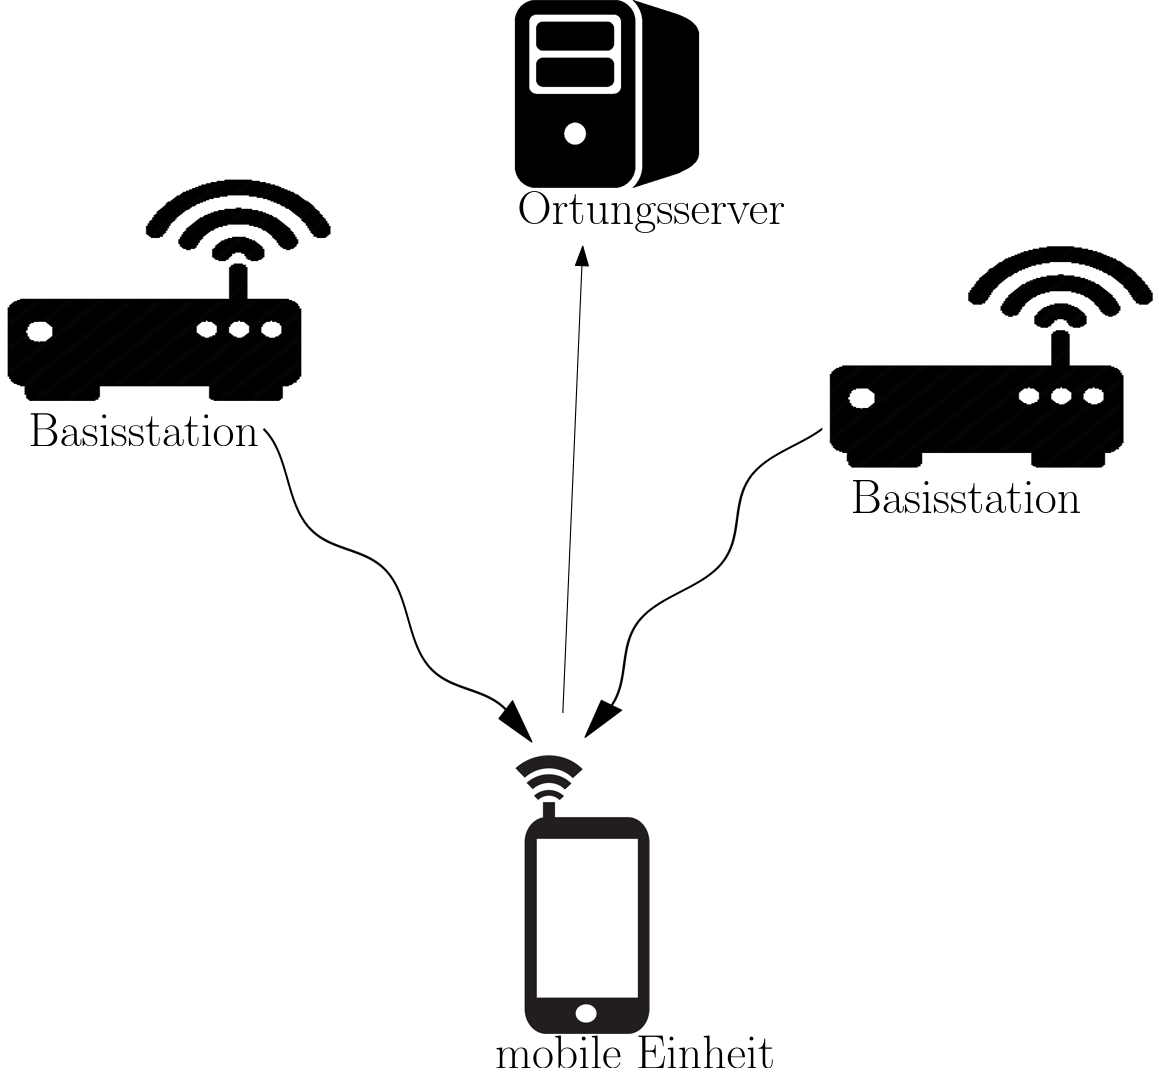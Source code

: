 <?xml version="1.0"?>
<!DOCTYPE ipe SYSTEM "ipe.dtd">
<ipe version="70107" creator="Ipe 7.1.10">
<info created="D:20170727131745" modified="D:20170806211254"/>
<bitmap id="1" width="219" height="188" length="2430" ColorSpace="DeviceRGB" Filter="FlateDecode" BitsPerComponent="8" encoding="base64">
eNrtnctS20gUhhPZuvkKdsDABAiXTCpVeTpeYiqryRu5ss4zeDPJzlXZDUWqTDGNPRAHgmn1
RX0kfX9lleK3pD6fpO4+fVo3NwghhBBCyIvOz09brdYLPUVRtL29dXZ2QrshVxoOB51OnqZJ
HMftdvvly5eaNKq/bLdb7Tsp972XVkWFtEbUulrGNG7w0tpoM4dFibKhETLRZg5D0Xjv7fd7
RAQUhdC48qrOquq1fvz4FwFqOIoSaHzgnc/nBKuZKAqk8V6LxYLANQpFyTQy6mkaipWgESwb
gmK1aARLaJTpzfOM+ELjI287SeLlP6W4ZJLVId+8OSLQ9UCxtDem5+dqO4oiIt5AGl2dXhy3
1dtWPdzcvuWJexNo9Hqql5eXvV7X4Vue6NeVxurOSl1dXYGBBM3ncyc0yryhCvUuLi4u4CGs
VH+sTn0wVrJVWnEcW9IoufvBzHm19PnzZ+PZEvU/8i9QjceNZ4f29ycQUolRjHqoqrd8Va7x
5OR4OUdUeHZIXebp6RsgEU5jRTNuUWQyO6SYZJWvWBpVdMbjkafzUWNb3503434ytAikMUni
8/PTco5+98b8v2+QZanD7B55nBrQmKap5UH1dwbQGRf7aAHyOFWh0abTuL+/l6aJvzU8Jc9V
wk/wflSnk5sdaDgcmI1tDWZpLJuCCojq0NgxQ3G1ZYr8WuyAa5ZQCW/qyWTX+aqwIqtt493d
naLnnOc5WUWZQK5ToQa2RX9fWQRUMZjkj7IsK6GHgIxpLJqFWe1LJq2mptAlqEsudFyI8gqk
TW4iiqIS9jcrYXaoUB3QyckxUJVAo9LOzlj/l+u0M0Ch46ZpAlcl0NjtdupEo1smHxx3NNqG
LrdAPmhhNUqtH42umCTHXTKNSvrlJI52zLsdPaXpbZ66ulW3MOYEyMctrL96wZLG1c6N+/t7
Ra/CcndoddzLy0uDRpNcQ1RXGvXfPpY0Hhzs2VzR8fFhlmXLKSaTZ7L+SKTMlR4NB9KmLmY5
wxO+PuX79+/GfU7N9BMrLsoB0obGVqtl9sb0t4Gt16o0Vlz4jpdlz9yMRkmjtmLXq7oHmtcL
aQbBsoyO6n0VpXE2mwl8FxSiKE1T1v/4CJPlOHFrayh/PYyP1bZHR691vjsGacVnS6xmLeKf
KydEr87ykVVkNZpbbY6Ozlu12+1WaK2gj6wiNDrU9fX1XUfIpB+l7IXWfku45EIrhC2BBDAz
jUbbD9b7aRrvHo9aNBpvZLfe90uSWA2gsizr93tqnGvwa+/f/7m8iRzPA0CjBPmIrKdZqQc3
IDtK1U/j8cgTjaJW2w4GfWJdCeV57pxG+zU8DplcHVddJrGuhPR3ZyqNRvvDPT4uX6up1jSm
NBqdMLl+XD6uXScm1VO0fBr16/50jvv16z8Euh5Aqsj++PEjCI3q73u9rv1YPst4X9eESRXZ
yWTH7Bdc1dQcHb1+9ujT6fTpGiIqB2vCpIrs2dlJWBoLVaU9rj033kQLScPS93yjj9W2N8s0
6KtX462toWUZBarNo9VT9SvtjAyAFLKHDwJIg8wgOy0jf0AaE0UVKnIOpA1R8a97/FGFiiyl
Q9TmX9iwuhggkYE6nXwDUYvFYrP92dW2tDAqqm6389vaPc3PUh8fH0Ijciv1JHS7vNy4XAIh
hBBCNlru3/jzY9wGHyVByInU0IY8NRL1bCRPjSpBI0yikvVrKofMIAoOJPvTIkFif1okD0j2
p0WCgGR/WiRqlM3uZEiO2C4PASRCxkDyxVUkB8hVHodWQhKAvM8q0kooOJDrOW5aCYUF8sGK
C1oJBQTy8fofWgmFAtLmy/IIuQXScrc9hBwCSRUDkgMkVQxIDpDstofkiJoaJErstoekAklN
DZIDJDU1SA6Q1NQgQUA2s6ZGY93d7R5HK+m0Et7KeZMkTtN0MOhfX1+LRdHr91PwSvYKRJHo
4IVGvNK80IhXmhca8YryMorBK80LjXhFecPNNxIdvL9Rq9UqGUiig3eD19N3H2hhvGbeJElK
A5Lo4H3WmyRxOUASHbw63jguA0iig1fTG8dt30ASHbyFvF6BpIXxFvX6A5IWxmvg9QQkLYzX
zOsDSJuzzbL09euDra1hlmXLNclE1vA5Y3PcxWJhc84b7EHWRjrMqkcRNGp620+NCCz7b5Zv
26LXG6rOV/8EoFHHG0WR5byH5Sh1g302m70IulLXIY2s1nA1W2I5trUcibRaLc3rDVXnW/To
0LjBO51OLfv2OvZfPmJcfCSSJHGodeOeVmNCo+XcXZqmNjMteZ7ZjIs7nTzUunFPqzGh0XLu
rtvt2hDV7/dsxsXD4cBhL855QY0lkNBoQFSvZ0XUYNC3GRcrIENVMfigkYyk/dxdnuc2RCm7
zbg4iiJPYDipqSEj6dCr2YBxHNsQ9dQ5X11dBXxvupqleffuLRlJh95nW288HtmMbRXMNhRN
p1PN6w1VU6N6yGVmJBte13x5+a/NaOLw8A/LJ5vm9ZawHvKpFjaontDZebjhc5W/bbe3b89s
5j3Uo8Pybat/veWsGH+qhQvVPGZZCo06Wr/TP3x4/9RI5Knj7u1N7u2fPv2tORJZedM0Wbfr
9xvvr7c0IC1ndLe3t6Cx0HPGdP/GFRVtY++dvV3dmppnf2002l5LWkFjnb1yamo00lVEllUi
AWpqLi4u1ryMYsjLU1ODtwJ5eWaw8YrKyzODjVdUXt53TQ3RwesTSFoYr6E3bE0N0cFbFpC0
MF4Tb8CaGqKDtxwgaWG8xt6ANTVEB68cIIkOXjlAEh28coAkOng3eEPV1BAdvI+9AWtqiA7e
x96wNTVEB+8Db/CaGqKDl+/U4BXr5Ts1eF9QU0N08FJTg7ciXmpq8FJTQ3TwUlODtxJeamrw
1r6m5m4rHloYb2GvDyCXXyShhfGaeH0AmWUZLYzXzOsDyPl8TgvjFUIjVQx4jb03PkUL45VD
I+vG8RbyLhaLG/8iOngDVr+yNhKvwDc163/wCqfxXsPhIMuy5FZxdergYnW2q39PfStQrLeZ
MzwGOjjYa0LGKriMvzVToTy1q9xiEzJWwcVdX93dqGoJJHd9dfM4jQWSu17mblTNBJK7XmxW
sYFActdLzio2DUjueuFZxUYByV2v01YBaex08uYAyV0vPsfd/vbta0OADNjOu7uvqtJcYWmc
THZv6ishNPZ63ao0lzrbZeL1XsXytjZe9ab+8uXLTd01m83CtvPR0eENQgghhNAj/QfbME9I

</bitmap>
<bitmap id="3" width="2400" height="240" length="3929" ColorSpace="DeviceRGB" Filter="FlateDecode" BitsPerComponent="8" encoding="base64">
eNrt2UGOEDEMRcHc/9KwYINAoEHMJE5e1RHSif3d/vYNAAAAAACAX62fOA0AAAAAAAB42Poz
hwMAAAAAAAAvWR/joAAAAAAAAOAB6x85MQAAAAAAALjX+g9ODwAAAAAAAO6yPomTBAAAAAAA
gPnWZ3OkAAAAAAAAMNb6So4XAAAAAAAARllbOGcAAAAAAACYYO3lwAEAAAAAAOCgdY7DBwAA
AAAAgM3WAL4CAAAAAAAA7LGG8UUAAAAAAADg66ypfBoAAAAAAAD4dOsGPhMAAAAAAAB8inUV
3wsAAAAAAAD+x7qWbwcAAAAAAAD/at3PRwQAAAAAAIAPWm/xQQEAAAAAAOAv1qN8WQAAAAAA
APjdCvCVAQAAAAAA4IdV4nMDAAAAAAAQt6p8egAAAAAAAIJWnjsAAAAAAABAh/2gXSEAAAAA
AAAddoIWhQAAAAAAAHRYBdoVAgAAAAAA0GH9Z1EIAAAAAABAh62fXSEAAAAAAAAdNn0WhQAA
AAAAAHRY8NkVAgAAAAAA0GGpZ1EIAAAAAABAh12eXSEAAAAAAAAd9ncWhQAAAAAAAHRY29kV
AgAAAAAA0GFVZ1EIAAAAAABAhw2dRSEAAAAAAAAdFnN2hQAAAAAAAHRYxlkUAgAAAAAA0GEH
Z1cIAAAAAABAh72bRSEAAAAAAAAd1m12hQAAAAAAAHRYsVkUAgAAAAAA0GGzZlcIAAAAAABA
h22aRSEAAAAAAAAdlmh2hQAAAAAAAHRYnFkUAgAAAAAA0GFfZlcIAAAAAABAhx0ZFoUAAAAA
AAAdVmPYFQIAAAAAAHRYh2FRCAAAAAAA0GELhl0hAAAAAABAh80XFoUAAAAAAAAdFl7YFQIA
AAAAAHRYcmFRCAAAAAAA0GG3hV0hAAAAAABAh30WFoUAAAAAAAAd1lhEdoVOBgAAMJiYSgAA
wFQCzw+eTgwAADB9GEwAAMBgAp3p0hkCAACmDIMJAACYSqAzTjpMAADANGEwAQAAgwl0Rkin
ajYHAACzg6kEAABMJdAZHp2k2RwAAEwKphIAADCVQGdmdIAGcwAAMBoYTAAAwFQCqWnRuZnK
AQAwemMqAQAAUwl0RkXHZTAHAMDojakEAABMJdCZEx2RqRwAAKM3phIAADCYQGdIdDKmcgAA
jN4YTAAAwGACnQnRaRjJAQAwemMwAQAAgwl0ZsM5Y6ORHAAAhGeDicEEAACDCWAefLjgaB8A
ADTDsG/hWwAAIAlPDsNWSFgRKk2+BQAAIq6I65MBACDidlKu/RH2g2qXjwIAgAQrwfqsAABI
sJ0Ea3+E/aDK5gMBACCjyqi+OAAAYmono9ofYTmo6PlYAAAIorgMvg4AgCDaCaJWSNgPqoe+
GgAA0ibuiasCACBwdtKmFRI2g8ysBr4IAIBUKVW6P64QAAAGk0j2BlOb4uDLAgBIjwIk7hUA
AAJk4azAdKZQ+OIAAIKioIj7BgDAXSnxuqBox4SdIEZyAACuy4S+gkvoEgIACIQy4e0HCGYu
BcTdAAAQ/8Q/3EwAAMS/wjGC2UoxcWcAACQ9SQ/XFQAASS9ynmCMUqhdJAAAoU6ow+8jAAAM
Jp3AjIUgqrcLBgAgwolwuNIAAIhwhRPGThD13K0DABDYHDvuOQAAZ9NaM7DZWOFNUag8zhwA
YNRU6Nhx8wEAOBvPHDh4U6j5AACSmCSGt+A5AAAYTJw8eFDoAgAAopfchdfhdQAAXJ27RK8J
nwALQTCPAwAIWuC9eC8AgKAlaEU+BHaCoE0AADycrJw2no/nAwBwNlZJVgO/CBaCYB4HAJCj
wIPyoAAAIUqIinwa7ARBKwEAkJrAE/O+AACpSWrqTI5YCILOAgAgJoEX58UBAGKSmBT5TNgJ
gkYDAHB1LnLO4AECAJwNRXLRdd8LO0EwjwMASEHgSXqSAIAUJAVFvhoWgqATAQCIPeB5ep4A
gNgj9nQ+H3aC8F5xc8gAgAEc8GABADlHyPERsRAE8zgAgAEc8H4BAKlGsPE18TrAPA4AMDPJ
OGEwlQAASDK+KRaCoOh5rQCAARzwugEA5BZfFjtBUPq8XwBAVgE8dgBAUJFVfGI8B1ADPWoA
QDgBPHwAQDgRTnxoPARQCb10AEAaASaUAscLABhM2Pm58QRASfT2AQADOKAsAADNBOJ4m7ET
lx8URjUBADCAA6oEAJDKGyJH/OvbCQIqpCoBAMgYgIoBAMgYRO6AhSCgTiodAIBQAaghAIBQ
Qecm2AkCqqViAgAIEoB6AgA8HCScrftgJwgom8oLALBn4HK8oLaoLQDA2fDgbN0KC0FA8VR2
AAADOKDUAADPRwVpwfWwEwSUUIUIANiTEJwtoOwAAOIBwy+JhSCglqpOACAPyAOAKgQAiAR0
roqdIKCiqlcAIAPIAICiBADIAHQujIUgoK4qYgCg7+v7gAIFAOj7dK6NnSCgwCprAKDR6/WA
YgUA3NXrHazLYycIoEcDAHtmKGcLKFwAgObO7bfIQhBAywYADV03B9QxAGB4N9fQ3SU7QQDt
GwDY08QdLKCmAQBnO7gm7kZZCAKYxwEAXRtQ39Q3ANC1ca/sBAF0dgDQpnVqQLlT6wBAp8bt
ci0BdHkA0Jq1ZkDpU/oAQHfGHXMhAXR8ANCOtWNAJVQGAcBgQu2muYcAuj8AaMEAqqKqCABa
MJ375gYCSAIAoO0CqJAqJABou3RunbsHMLNEO1UAMIADqJYA8HCrdarsv3vOE0BIAIBgb9Ve
AZVT5QSA4+3VqbLzBjpDAIEBALL9VEsFVFFVFACOt1SnyoZ76NAAhAcA0EO1UUBRVVEBQA/l
7dvooAAECQDQN/VNAAUWACY0TX2TL7qZjgVArgAAvVKjBFBsAWBUo9QrAQAZAwD29EenCqDw
AsDZ5qg/AgCGcQDQEwEUYQDQEAEA2UP8AEAf1AQBFGQA0AQBAFFEFAFA49P4ABRnAND4AACx
RCwBQLPT7AAUagDQ7AAAEUVEAUCDA0DRBgANDgAQV8QVADQ1ABRwADQ1TQ0AEF0AQCMDQDEH
QCPTyAAAMQYANC8AFHYANC/NCwAQaQBAwwJQ5BV5ADQsAADxBgA0KQAFX8EHQJMCABB1ANCY
dCUAxV/9B0BjAgAQewDQjHQiAI1ALwBAMwIAEIEAiDcgRwqgKegLAGhAAADiEACFpuNIAfQI
PQKAsx1H0wEARCPRCIA9jcaRAugX+gUAZ7uMRgMAiEliEgB7mosjBdA79A4AznYWzQUAEJlE
JgD2NBRHCqCP6CMAnO0mGgoAID6JTwDsaSKOFEBP0VMAONtBNBEAQJQSpQDY0zgcKQAGEwB0
DQAAsQoAnQIA7Ua7AUCnAAAQsQDQHQDQerQeAN1BdwAAELcA0BEA0Ia0IQAdQUcAABC9ANAF
ANCS9CMAXUAjAAAQwwBQ+QHQngBQ+QEAEMkAVHvVHgCtCgDVHgAA8QxAhVfhAdC2AFDhAQBE
NVENQFVX1QHQwgBQ1QEAxDaxDUAlBwDtDACVHABAhBPhAFRvANDaAFC9AQDEOXEOQMUGAG0O
QMVWsQEARDunCqBKA4CWB6BKq9IAALWYJ+kBGMABQPsDUJZVZgAAwzgAqjEAaIUAtVKsGgMA
SIAA7KnAThUAbVFbBFB+AQA4lQYFQgAzOABokQCdkqvqAgBIhpIhwJ5K61QB0C61SwBlFgCA
aSlRUASUVqUVAI53T6cKKK1KKwAAQiPAjbVUOQVAJ9VJAY6XU6cKACBACpAAG+qnEgqArqqr
AhwvoU4VAECYFCYBNtRMZRMAdFiA42XTqQIACJaCJcCGOqlUAoBuC6BOAgAgZwKojQCg8+q8
AGojAAAyJ4B6CAC6sC4MqIfqIQAA8ifALTXQqQKAqQRADQQAQBYFKBQ9dQ8ADCYAih4AAHKp
XAoodACAfg2g0AEAIKMCKG4AgN4NqGyKGwAAIivALQXNwQKAPg5wtpopaAAAiK8AKhgAaOt6
OqCCAQDA2CgrzQKqFgCgxQOqlpIFAIBkCzCtTKlUAKDdAyhTAAAIuoIuoDQBAFo/gNIEAIDQ
K/QCahEAIAkAypFyBACAACwAA+oPACAYAOqP+gMAgDAsDwMGcABASAAUHDUHAADZWDYGFBkA
YFRmcLaAwQQAAMzjgAEcAJAfAIVFVQEAAPM4YAAHAEwlgEqikgAAIEVL0YDSAQBIF4DSoXQA
ACBRS9SAcgEASBqAWgEAAAK2jA3qg/oAAAgewBv1wfECACBvy9vAhoKgJgAAQgigIAAAgPgN
FIqA4wUAZBLArwkAAGhGcWkcDOAAACIK4F8EAACYxwEDOACAxAKeuTcOAADmccC7BgCkF+kF
vGvvGgAA5HbAQwYA5Bl5BjxkDxkAAMR4YP+z9XIBAPEG8D8BAACkesEeDOAAAKYS8FQ9VQAA
EPKFfPA2AQCEH/AwvU0AABD7ZX7wEgEAhmchcQgMJgAAgHkcPD0AAOkI8PQAAMBQYCiAZx6a
twYACEvCEvgDAAAAmMfBywIAEJ9kJ7wsjwsAADA1wAPvyFMCAKQpaQoM+AAAgHkcPBwAAPlK
vsLD8XAAAABjBTzwTLwUAEDcErfA/A4AAJjHwbsAABDABDC8C48CAAB4YB43feAVOHMAAJEM
zOYAAIBhBFx4AAAhTUjDnXfnAQAA4wncfr3dcAAAsQ3M3QAAgGnFzILLDADA2Czn5DGYAAAA
RhhTDK6uewsAIN2BgRoAADDXmGtwS91SAACRD9xSAADApGPewYUEAEAIxJ10IQEAAOOPCQh3
DwCAx5KhcOjuuXsAAICxyGSE6RsAAFMJrplrBgAAmJVMTNx7nXwOAABJUpJ0l1wnAACAi2Yo
Y5Rr49oAAEiY4iUGEwAAgOZgZbxyPVwPAADJU/Jk+N1wPQAAAGOXycsdcAcAAJBIcQcAAACM
Y+YyX9lXBgBAZMVXBgAAMKmZ2nxK3xEAAGnWd/QdAQAAjHImu/Jn8soAAJB4fSOfCQAAwLhn
AHz75E3fAADIxgYTJw8AAGAkL4yQjg4AAAwmBhNTCQAAgKkc0zcAAJhKMJUAAACYyjF9AwCA
qQRTCQAAgKkcozcAAJhKMJgAAAAYzDF6AwCAqcRUAgAAgKkcozcAABhMDCYAAAAYzDF3AwCA
qcRgAgAAgMHc0A0AAJgRDCYAAACYzc3dAABgMMFUAgAAgNnc0A0AAKYSTCUAAAAYz03cAABg
MDGVAAAAgCHdrA0AAAYTgwkAAACUB3anDQAAnJ1KDCYAwBW+A1iDLQ4=
</bitmap>
<bitmap id="5" width="1451" height="3138" length="403066" ColorSpace="DeviceRGB" Filter="DCTDecode" BitsPerComponent="8" encoding="base64">
/9j/4AAQSkZJRgABAgEBLAEsAAD/4Qt+RXhpZgAATU0AKgAAAAgABwESAAMAAAABAAEAAAEa
AAUAAAABAAAAYgEbAAUAAAABAAAAagEoAAMAAAABAAIAAAExAAIAAAAbAAAAcgEyAAIAAAAU
AAAAjYdpAAQAAAABAAAApAAAANAAAAEsAAAAAQAAASwAAAABQWRvYmUgUGhvdG9zaG9wIENT
IFdpbmRvd3MAMjAxMjowMToyNSAxMToyMzoyOAAAAAAAA6ABAAMAAAABAAEAAKACAAQAAAAB
AAAFq6ADAAQAAAABAAAMQgAAAAAAAAAGAQMAAwAAAAEABgAAARoABQAAAAEAAAEeARsABQAA
AAEAAAEmASgAAwAAAAEAAgAAAgEABAAAAAEAAAEuAgIABAAAAAEAAApIAAAAAAAAAEgAAAAB
AAAASAAAAAH/2P/gABBKRklGAAECAQBIAEgAAP/tAAxBZG9iZV9DTQAB/+4ADkFkb2JlAGSA
AAAAAf/bAIQADAgICAkIDAkJDBELCgsRFQ8MDA8VGBMTFRMTGBEMDAwMDAwRDAwMDAwMDAwM
DAwMDAwMDAwMDAwMDAwMDAwMDAENCwsNDg0QDg4QFA4ODhQUDg4ODhQRDAwMDAwREQwMDAwM
DBEMDAwMDAwMDAwMDAwMDAwMDAwMDAwMDAwMDAwM/8AAEQgAoABKAwEiAAIRAQMRAf/dAAQA
Bf/EAT8AAAEFAQEBAQEBAAAAAAAAAAMAAQIEBQYHCAkKCwEAAQUBAQEBAQEAAAAAAAAAAQAC
AwQFBgcICQoLEAABBAEDAgQCBQcGCAUDDDMBAAIRAwQhEjEFQVFhEyJxgTIGFJGhsUIjJBVS
wWIzNHKC0UMHJZJT8OHxY3M1FqKygyZEk1RkRcKjdDYX0lXiZfKzhMPTdePzRieUpIW0lcTU
5PSltcXV5fVWZnaGlqa2xtbm9jdHV2d3h5ent8fX5/cRAAICAQIEBAMEBQYHBwYFNQEAAhED
ITESBEFRYXEiEwUygZEUobFCI8FS0fAzJGLhcoKSQ1MVY3M08SUGFqKygwcmNcLSRJNUoxdk
RVU2dGXi8rOEw9N14/NGlKSFtJXE1OT0pbXF1eX1VmZ2hpamtsbW5vYnN0dXZ3eHl6e3x//a
AAwDAQACEQMRAD8Av/Wr/Gq3Hsswfq61l72Essz7PdUCPa77LWNv2ja7/Dvd6H/hitefZ/1h
651Gw/buo5OQ6wz6XqOa2f5GLRsp/wAypemfWz/F30XM6j+2n5Q6ViOJf1YiGtd/3Ypc/wDR
0ZFrvZe//C/z3p/aP5/At/xh9C6Ax2L9Uek1V1j2nOyZabILvc5n9Mvb+cx2TkVWf8Ekl4lz
M/Di5zMjF8LS22r/AMFhn/VLc6L/AIwPrP0p7SMx2fjTLqMsm0EfyMk/rNf8j9I+v/glqVf4
4frG2xpvxsF9Z5aGW1kj+RY+65v/AIGrHofVH68tezp9TegfWUtLq6XQKL3N9zm/og1l/wDL
tZVTnM/nfSvqpSU959V/rd0v6y4u/GJpy6wDkYdhHqMPG5sfz1G76F7P/A7P0a3Fh/VX6pdO
+rWF6VA9bLsA+05jhD7D+63/AEVDf8HT/wBXb+kW4khSSSSSlJJJJKf/0PUb8ejJpfj5Fbbq
bWlllbwHNc06Oa9rvpLz3Nu+o3+L7KdXRh2dQ6xYfUqY6LH1NcXehU3Iu9tDfpNZ6Pq5dv8A
hvUXoyzOuMoxsPJ60yip/UOn4t78W6xm4thjrNu72v2P2e/Y9JTxmT/jNsFYZ9YPqxkUdOyP
a51sva4EfR9LMxsSi3/t5bH1W+q31Ndlf85Oit9aq7+j1vksx3j23ehVYPUpt3fm2/zH/af0
6nrB+qf1/wCs/WTrdHRuqY+E/CzKrfXY2p8ua2sv2H1r7q3Md+furXo+Li42HjV4uLW2milo
ZXWwQ1rR2CSkqSSSSlJJJJKUkkkkp//R9VXn/wBdv8YvTqK8zoWBSc262qzGyLw7ZVU57XVO
a122x2RbV/hGM2V/8P6i3fr/ANat6N9V8m/Hea8q8txsd4kFr7TtdY1zY2vqp9W2v/hF4WNr
QAAYGggEpKdH6v8AWLug9Uo6nj1svtx2vY2uwkNO9vpkks9y63/x4ut/+V+L/n2f3Lgdw8/u
P9yW4ef3H+5JL33/AI8XW/8Ayvxf8+z+5L/x4ut/+V+L/n2f3Lgdw8/uP9yW4ef3H+5JT33/
AI8XW/8Ayvxf8+z+5OP8cXWp16dix399n/kVwG4ef3H+5LcPP7j/AHJKfbPql/jC6b9YrvsN
lRwOowXMoe4PbYGzv+zXRX6j2N99lL667Nn+krrsXVr5rqutqtZfQ4130ubZTYBBa9h312Nn
9x69e/8AHFb/AKOv/kP9rcu/pH/cL+okqn//0tv/ABw/+JvE/wDD9f8A56yVn/4mP5vrP/GY
/wD1Fi0P8cP/AIm8T/w/X/56yVn/AOJj+b6z/wAZj/8AUWJJ6PpSSSSSFJJJJKUkkkkp8l/x
w/8AL2B/4Ud/58XCbneJ+jt5P0f3P6n8hd3/AI4f+XsD/wAKO/8APi4NJL//09v/ABw/+JvE
/wDD9f8A56yVn/4mP5vrP/GY/wD1Fi0P8cP/AIm8T/w/X/56yVn/AOJj+b6z/wAZj/8AUWJJ
6PpSSSSSFJJJJKUkkkkp8l/xw/8AL2B/4Ud/58XBrvP8cP8Ay9gf+FHf+fFwaSX/1Nv/ABw/
+JvE/wDD9f8A56yVn/4mP5vrP/GY/wD1Fi0P8cP/AIm8T/w/X/56yVn/AOJj+b6z/wAZj/8A
UWJJ6PpSSSSSFJJJJKUkkkkp8l/xw/8AL2B/4Ud/58XBrvP8cP8Ay9gf+FHf+fFwaSX/1dv/
ABw/+JvE/wDD9f8A56yVn/4mP5vrP/GY/wD1Fi0P8cP/AIm8T/w/X/56yVn/AOJj+b6z/wAZ
j/8AUWJJ6PpSSSSSFJJJJKUkkkkp8l/xw/8AL2B/4Ud/58XBrvP8cP8Ay9gf+FHf+fFwaSX/
1tv/ABw/+JvE/wDD9f8A56yVn/4mP5vrP/GY/wD1Fi0P8cP/AIm8T/w/X/56yVn/AOJj+b6z
/wAZj/8AUWJJ6PpSSSSSFJJJJKUkkkkp8l/xw/8AL2B/4Ud/58XBrvP8cP8Ay9gf+FHf+fFw
aSX/19v/ABw/+JvE/wDD9f8A56yVn/4mP5vrP/GY/wD1Fi0P8cP/AIm8T/w/X/56yV599Wvr
f1b6sjJb06vHsGWWOt+0Me+CwOa3Z6V1H7ySX3tJePf+O79av9Bgf9tXf+9aX/ju/Wr/AEGB
/wBtXf8AvWkh9hSXlGD/AIyfr91Evb0/pmPmGuPU9DGveGz9He8ZWxm7+U5Bv/xrfXLGufj5
OHh0X1wLKbaL2PbI3N31vymub7UlPrqS8e/8d361f6DA/wC2rv8A3rS/8d361f6DA/7au/8A
etJSf/HD/wAvYH/hR3/nxcGtX6xfWXqP1ky6svqDKWWUVmpgx2ua3aXep7vVsvdu3fyllJJf
/9Dof8bOJZf9VBcz6OHlU3Wf1Tvxf+qyWrx1fSGZiY+bi3YeUwW4+Qx1dtZkbmuG17ZbDl4n
9ZPqJ1zoWS4V0W52BqaculhsO0fm5VdQc+mxv7+z0bPzP9GkkPNpJJJKfdP8Xx6cfqj079n7
doqAyY+l9p/7WerPu3+vv+l/g9n+DXKf44z07f0wDb+0/wBJMRu+zR/hfztn2nb6G7/ux6f+
FXn2H1HqOA57un5d+G6yPUNFjq90fR3hh2v2z+chXXXX3PvyLH3X2GbLrXF73ECPfZYXPckp
gkkna1z3BjGl73GGtaCSSfzWtb7nOSUsSAJPA1K6b/mZkfuv/wCQv2twf5//ALjcfS/4FXfq
b/i76j1TMZldZx7MPplLg51VzSy28gz6Ipf+krx9P09tjWepX+jo/wBLT7Gkp//Z/+0QSlBo
b3Rvc2hvcCAzLjAAOEJJTQQEAAAAAAAHHAIAAAIAAgA4QklNBCUAAAAAABBGDPKJJrhW2rCc
AaGwp5B3OEJJTQPtAAAAAAAQASwAAAABAAEBLAAAAAEAAThCSU0EJgAAAAAADgAAAAAAAAAA
AAA/gAAAOEJJTQQNAAAAAAAEAAAAHjhCSU0EGQAAAAAABAAAAB44QklNA/MAAAAAAAkAAAAA
AAAAAAEAOEJJTQQKAAAAAAABAAA4QklNJxAAAAAAAAoAAQAAAAAAAAACOEJJTQP1AAAAAABI
AC9mZgABAGxmZgAGAAAAAAABAC9mZgABAKGZmgAGAAAAAAABADIAAAABAFoAAAAGAAAAAAAB
ADUAAAABAC0AAAAGAAAAAAABOEJJTQP4AAAAAABwAAD/////////////////////////////
A+gAAAAA/////////////////////////////wPoAAAAAP//////////////////////////
//8D6AAAAAD/////////////////////////////A+gAADhCSU0EAAAAAAAAAgAAOEJJTQQC
AAAAAAACAAA4QklNBAgAAAAAABAAAAABAAACQAAAAkAAAAAAOEJJTQQeAAAAAAAEAAAAADhC
SU0EGgAAAAADSQAAAAYAAAAAAAAAAAAADEIAAAWrAAAACgBzAG0AYQByAHQAcABoAG8AbgBl
AAAAAQAAAAAAAAAAAAAAAAAAAAAAAAABAAAAAAAAAAAAAAWrAAAMQgAAAAAAAAAAAAAAAAAA
AAABAAAAAAAAAAAAAAAAAAAAAAAAABAAAAABAAAAAAAAbnVsbAAAAAIAAAAGYm91bmRzT2Jq
YwAAAAEAAAAAAABSY3QxAAAABAAAAABUb3AgbG9uZwAAAAAAAAAATGVmdGxvbmcAAAAAAAAA
AEJ0b21sb25nAAAMQgAAAABSZ2h0bG9uZwAABasAAAAGc2xpY2VzVmxMcwAAAAFPYmpjAAAA
AQAAAAAABXNsaWNlAAAAEgAAAAdzbGljZUlEbG9uZwAAAAAAAAAHZ3JvdXBJRGxvbmcAAAAA
AAAABm9yaWdpbmVudW0AAAAMRVNsaWNlT3JpZ2luAAAADWF1dG9HZW5lcmF0ZWQAAAAAVHlw
ZWVudW0AAAAKRVNsaWNlVHlwZQAAAABJbWcgAAAABmJvdW5kc09iamMAAAABAAAAAAAAUmN0
MQAAAAQAAAAAVG9wIGxvbmcAAAAAAAAAAExlZnRsb25nAAAAAAAAAABCdG9tbG9uZwAADEIA
AAAAUmdodGxvbmcAAAWrAAAAA3VybFRFWFQAAAABAAAAAAAAbnVsbFRFWFQAAAABAAAAAAAA
TXNnZVRFWFQAAAABAAAAAAAGYWx0VGFnVEVYVAAAAAEAAAAAAA5jZWxsVGV4dElzSFRNTGJv
b2wBAAAACGNlbGxUZXh0VEVYVAAAAAEAAAAAAAlob3J6QWxpZ25lbnVtAAAAD0VTbGljZUhv
cnpBbGlnbgAAAAdkZWZhdWx0AAAACXZlcnRBbGlnbmVudW0AAAAPRVNsaWNlVmVydEFsaWdu
AAAAB2RlZmF1bHQAAAALYmdDb2xvclR5cGVlbnVtAAAAEUVTbGljZUJHQ29sb3JUeXBlAAAA
AE5vbmUAAAAJdG9wT3V0c2V0bG9uZwAAAAAAAAAKbGVmdE91dHNldGxvbmcAAAAAAAAADGJv
dHRvbU91dHNldGxvbmcAAAAAAAAAC3JpZ2h0T3V0c2V0bG9uZwAAAAAAOEJJTQQoAAAAAAAM
AAAAAT/wAAAAAAAAOEJJTQQUAAAAAAAEAAAAAjhCSU0EDAAAAAAKZAAAAAEAAABKAAAAoAAA
AOAAAIwAAAAKSAAYAAH/2P/gABBKRklGAAECAQBIAEgAAP/tAAxBZG9iZV9DTQAB/+4ADkFk
b2JlAGSAAAAAAf/bAIQADAgICAkIDAkJDBELCgsRFQ8MDA8VGBMTFRMTGBEMDAwMDAwRDAwM
DAwMDAwMDAwMDAwMDAwMDAwMDAwMDAwMDAENCwsNDg0QDg4QFA4ODhQUDg4ODhQRDAwMDAwR
EQwMDAwMDBEMDAwMDAwMDAwMDAwMDAwMDAwMDAwMDAwMDAwM/8AAEQgAoABKAwEiAAIRAQMR
Af/dAAQABf/EAT8AAAEFAQEBAQEBAAAAAAAAAAMAAQIEBQYHCAkKCwEAAQUBAQEBAQEAAAAA
AAAAAQACAwQFBgcICQoLEAABBAEDAgQCBQcGCAUDDDMBAAIRAwQhEjEFQVFhEyJxgTIGFJGh
sUIjJBVSwWIzNHKC0UMHJZJT8OHxY3M1FqKygyZEk1RkRcKjdDYX0lXiZfKzhMPTdePzRieU
pIW0lcTU5PSltcXV5fVWZnaGlqa2xtbm9jdHV2d3h5ent8fX5/cRAAICAQIEBAMEBQYHBwYF
NQEAAhEDITESBEFRYXEiEwUygZEUobFCI8FS0fAzJGLhcoKSQ1MVY3M08SUGFqKygwcmNcLS
RJNUoxdkRVU2dGXi8rOEw9N14/NGlKSFtJXE1OT0pbXF1eX1VmZ2hpamtsbW5vYnN0dXZ3eH
l6e3x//aAAwDAQACEQMRAD8Av/Wr/Gq3Hsswfq61l72Essz7PdUCPa77LWNv2ja7/Dvd6H/h
itefZ/1h651Gw/buo5OQ6wz6XqOa2f5GLRsp/wAypemfWz/F30XM6j+2n5Q6ViOJf1YiGtd/
3Ypc/wDR0ZFrvZe//C/z3p/aP5/At/xh9C6Ax2L9Uek1V1j2nOyZabILvc5n9Mvb+cx2TkVW
f8Ekl4lzM/Di5zMjF8LS22r/AMFhn/VLc6L/AIwPrP0p7SMx2fjTLqMsm0EfyMk/rNf8j9I+
v/glqVf44frG2xpvxsF9Z5aGW1kj+RY+65v/AIGrHofVH68tezp9TegfWUtLq6XQKL3N9zm/
og1l/wDLtZVTnM/nfSvqpSU959V/rd0v6y4u/GJpy6wDkYdhHqMPG5sfz1G76F7P/A7P0a3F
h/VX6pdO+rWF6VA9bLsA+05jhD7D+63/AEVDf8HT/wBXb+kW4khSSSSSlJJJJKf/0PUb8ejJ
pfj5FbbqbWlllbwHNc06Oa9rvpLz3Nu+o3+L7KdXRh2dQ6xYfUqY6LH1NcXehU3Iu9tDfpNZ
6Pq5dv8AhvUXoyzOuMoxsPJ60yip/UOn4t78W6xm4thjrNu72v2P2e/Y9JTxmT/jNsFYZ9YP
qxkUdOyPa51sva4EfR9LMxsSi3/t5bH1W+q31Ndlf85Oit9aq7+j1vksx3j23ehVYPUpt3fm
2/zH/af06nrB+qf1/wCs/WTrdHRuqY+E/CzKrfXY2p8ua2sv2H1r7q3Md+furXo+Li42HjV4
uLW2miloZXWwQ1rR2CSkqSSSSlJJJJKUkkkkp//R9VXn/wBdv8YvTqK8zoWBSc262qzGyLw7
ZVU57XVOa122x2RbV/hGM2V/8P6i3fr/ANat6N9V8m/Hea8q8txsd4kFr7TtdY1zY2vqp9W2
v/hF4WNrQAAYGggEpKdH6v8AWLug9Uo6nj1svtx2vY2uwkNO9vpkks9y63/x4ut/+V+L/n2f
3Lgdw8/uP9yW4ef3H+5JL33/AI8XW/8Ayvxf8+z+5L/x4ut/+V+L/n2f3Lgdw8/uP9yW4ef3
H+5JT33/AI8XW/8Ayvxf8+z+5OP8cXWp16dix399n/kVwG4ef3H+5LcPP7j/AHJKfbPql/jC
6b9YrvsNlRwOowXMoe4PbYGzv+zXRX6j2N99lL667Nn+krrsXVr5rqutqtZfQ4130ubZTYBB
a9h312Nn9x69e/8AHFb/AKOv/kP9rcu/pH/cL+okqn//0tv/ABw/+JvE/wDD9f8A56yVn/4m
P5vrP/GY/wD1Fi0P8cP/AIm8T/w/X/56yVn/AOJj+b6z/wAZj/8AUWJJ6PpSSSSSFJJJJKUk
kkkp8l/xw/8AL2B/4Ud/58XCbneJ+jt5P0f3P6n8hd3/AI4f+XsD/wAKO/8APi4NJL//09v/
ABw/+JvE/wDD9f8A56yVn/4mP5vrP/GY/wD1Fi0P8cP/AIm8T/w/X/56yVn/AOJj+b6z/wAZ
j/8AUWJJ6PpSSSSSFJJJJKUkkkkp8l/xw/8AL2B/4Ud/58XBrvP8cP8Ay9gf+FHf+fFwaSX/
1Nv/ABw/+JvE/wDD9f8A56yVn/4mP5vrP/GY/wD1Fi0P8cP/AIm8T/w/X/56yVn/AOJj+b6z
/wAZj/8AUWJJ6PpSSSSSFJJJJKUkkkkp8l/xw/8AL2B/4Ud/58XBrvP8cP8Ay9gf+FHf+fFw
aSX/1dv/ABw/+JvE/wDD9f8A56yVn/4mP5vrP/GY/wD1Fi0P8cP/AIm8T/w/X/56yVn/AOJj
+b6z/wAZj/8AUWJJ6PpSSSSSFJJJJKUkkkkp8l/xw/8AL2B/4Ud/58XBrvP8cP8Ay9gf+FHf
+fFwaSX/1tv/ABw/+JvE/wDD9f8A56yVn/4mP5vrP/GY/wD1Fi0P8cP/AIm8T/w/X/56yVn/
AOJj+b6z/wAZj/8AUWJJ6PpSSSSSFJJJJKUkkkkp8l/xw/8AL2B/4Ud/58XBrvP8cP8Ay9gf
+FHf+fFwaSX/19v/ABw/+JvE/wDD9f8A56yVn/4mP5vrP/GY/wD1Fi0P8cP/AIm8T/w/X/56
yV599Wvrf1b6sjJb06vHsGWWOt+0Me+CwOa3Z6V1H7ySX3tJePf+O79av9Bgf9tXf+9aX/ju
/Wr/AEGB/wBtXf8AvWkh9hSXlGD/AIyfr91Evb0/pmPmGuPU9DGveGz9He8ZWxm7+U5Bv/xr
fXLGufj5OHh0X1wLKbaL2PbI3N31vymub7UlPrqS8e/8d361f6DA/wC2rv8A3rS/8d361f6D
A/7au/8AetJSf/HD/wAvYH/hR3/nxcGtX6xfWXqP1ky6svqDKWWUVmpgx2ua3aXep7vVsvdu
3fyllJJf/9Dof8bOJZf9VBcz6OHlU3Wf1Tvxf+qyWrx1fSGZiY+bi3YeUwW4+Qx1dtZkbmuG
17ZbDl4n9ZPqJ1zoWS4V0W52BqaculhsO0fm5VdQc+mxv7+z0bPzP9GkkPNpJJJKfdP8Xx6c
fqj079n7doqAyY+l9p/7WerPu3+vv+l/g9n+DXKf44z07f0wDb+0/wBJMRu+zR/hfztn2nb6
G7/ux6f+FXn2H1HqOA57un5d+G6yPUNFjq90fR3hh2v2z+chXXXX3PvyLH3X2GbLrXF73ECP
fZYXPckpgkkna1z3BjGl73GGtaCSSfzWtb7nOSUsSAJPA1K6b/mZkfuv/wCQv2twf5//ALjc
fS/4FXfqb/i76j1TMZldZx7MPplLg51VzSy28gz6Ipf+krx9P09tjWepX+jo/wBLT7Gkp//Z
OEJJTQQhAAAAAABTAAAAAQEAAAAPAEEAZABvAGIAZQAgAFAAaABvAHQAbwBzAGgAbwBwAAAA
EgBBAGQAbwBiAGUAIABQAGgAbwB0AG8AcwBoAG8AcAAgAEMAUwAAAAEAOEJJTQQGAAAAAAAH
AAgAAAABAQD/4RmSaHR0cDovL25zLmFkb2JlLmNvbS94YXAvMS4wLwA8P3hwYWNrZXQgYmVn
aW49J++7vycgaWQ9J1c1TTBNcENlaGlIenJlU3pOVGN6a2M5ZCc/Pgo8eDp4bXBtZXRhIHht
bG5zOng9J2Fkb2JlOm5zOm1ldGEvJyB4OnhtcHRrPSdYTVAgdG9vbGtpdCAzLjAtMjgsIGZy
YW1ld29yayAxLjYnPgo8cmRmOlJERiB4bWxuczpyZGY9J2h0dHA6Ly93d3cudzMub3JnLzE5
OTkvMDIvMjItcmRmLXN5bnRheC1ucyMnIHhtbG5zOmlYPSdodHRwOi8vbnMuYWRvYmUuY29t
L2lYLzEuMC8nPgoKIDxyZGY6RGVzY3JpcHRpb24gcmRmOmFib3V0PSd1dWlkOmQ1ZTBmZTEw
LTQ3NmQtMTFlMS1hZDQ4LThhMjE3YzE3MWE4ZCcKICB4bWxuczpleGlmPSdodHRwOi8vbnMu
YWRvYmUuY29tL2V4aWYvMS4wLyc+CiAgPGV4aWY6Q29sb3JTcGFjZT4xPC9leGlmOkNvbG9y
U3BhY2U+CiAgPGV4aWY6UGl4ZWxYRGltZW5zaW9uPjE0NTE8L2V4aWY6UGl4ZWxYRGltZW5z
aW9uPgogIDxleGlmOlBpeGVsWURpbWVuc2lvbj4zMTM4PC9leGlmOlBpeGVsWURpbWVuc2lv
bj4KIDwvcmRmOkRlc2NyaXB0aW9uPgoKIDxyZGY6RGVzY3JpcHRpb24gcmRmOmFib3V0PSd1
dWlkOmQ1ZTBmZTEwLTQ3NmQtMTFlMS1hZDQ4LThhMjE3YzE3MWE4ZCcKICB4bWxuczpwZGY9
J2h0dHA6Ly9ucy5hZG9iZS5jb20vcGRmLzEuMy8nPgogIDxwZGY6UHJvZHVjZXI+QWRvYmUg
UERGIGxpYnJhcnkgNi42NjwvcGRmOlByb2R1Y2VyPgogPC9yZGY6RGVzY3JpcHRpb24+Cgog
PHJkZjpEZXNjcmlwdGlvbiByZGY6YWJvdXQ9J3V1aWQ6ZDVlMGZlMTAtNDc2ZC0xMWUxLWFk
NDgtOGEyMTdjMTcxYThkJwogIHhtbG5zOnBob3Rvc2hvcD0naHR0cDovL25zLmFkb2JlLmNv
bS9waG90b3Nob3AvMS4wLyc+CiAgPHBob3Rvc2hvcDpIaXN0b3J5PjwvcGhvdG9zaG9wOkhp
c3Rvcnk+CiA8L3JkZjpEZXNjcmlwdGlvbj4KCiA8cmRmOkRlc2NyaXB0aW9uIHJkZjphYm91
dD0ndXVpZDpkNWUwZmUxMC00NzZkLTExZTEtYWQ0OC04YTIxN2MxNzFhOGQnCiAgeG1sbnM6
dGlmZj0naHR0cDovL25zLmFkb2JlLmNvbS90aWZmLzEuMC8nPgogIDx0aWZmOk9yaWVudGF0
aW9uPjE8L3RpZmY6T3JpZW50YXRpb24+CiAgPHRpZmY6WFJlc29sdXRpb24+MzAwLzE8L3Rp
ZmY6WFJlc29sdXRpb24+CiAgPHRpZmY6WVJlc29sdXRpb24+MzAwLzE8L3RpZmY6WVJlc29s
dXRpb24+CiAgPHRpZmY6UmVzb2x1dGlvblVuaXQ+MjwvdGlmZjpSZXNvbHV0aW9uVW5pdD4K
IDwvcmRmOkRlc2NyaXB0aW9uPgoKIDxyZGY6RGVzY3JpcHRpb24gcmRmOmFib3V0PSd1dWlk
OmQ1ZTBmZTEwLTQ3NmQtMTFlMS1hZDQ4LThhMjE3YzE3MWE4ZCcKICB4bWxuczp4YXA9J2h0
dHA6Ly9ucy5hZG9iZS5jb20veGFwLzEuMC8nCiAgeG1sbnM6eGFwR0ltZz0naHR0cDovL25z
LmFkb2JlLmNvbS94YXAvMS4wL2cvaW1nLyc+CiAgPHhhcDpDcmVhdGVEYXRlPjIwMTItMDEt
MjVUMTE6MjM6MjgtMDU6MDA8L3hhcDpDcmVhdGVEYXRlPgogIDx4YXA6TW9kaWZ5RGF0ZT4y
MDEyLTAxLTI1VDExOjIzOjI4LTA1OjAwPC94YXA6TW9kaWZ5RGF0ZT4KICA8eGFwOkNyZWF0
b3JUb29sPkFkb2JlIFBob3Rvc2hvcCBDUyBXaW5kb3dzPC94YXA6Q3JlYXRvclRvb2w+CiAg
PHhhcDpNZXRhZGF0YURhdGU+MjAxMi0wMS0yNVQxMToyMzoyOC0wNTowMDwveGFwOk1ldGFk
YXRhRGF0ZT4KIDwvcmRmOkRlc2NyaXB0aW9uPgoKIDxyZGY6RGVzY3JpcHRpb24gcmRmOmFi
b3V0PSd1dWlkOmQ1ZTBmZTEwLTQ3NmQtMTFlMS1hZDQ4LThhMjE3YzE3MWE4ZCcKICB4bWxu
czpzdFJlZj0naHR0cDovL25zLmFkb2JlLmNvbS94YXAvMS4wL3NUeXBlL1Jlc291cmNlUmVm
IycKICB4bWxuczp4YXBNTT0naHR0cDovL25zLmFkb2JlLmNvbS94YXAvMS4wL21tLyc+CiAg
PHhhcE1NOkRlcml2ZWRGcm9tIHJkZjpwYXJzZVR5cGU9J1Jlc291cmNlJz4KICAgPHN0UmVm
Omluc3RhbmNlSUQ+dXVpZDpmM2EzZWIyNS0zZjZiLTQxNzItYjFkZi1jMmI1ZDAxODQwOGY8
L3N0UmVmOmluc3RhbmNlSUQ+CiAgIDxzdFJlZjpkb2N1bWVudElEPnV1aWQ6N2MxNzc4YTYt
Y2UwYS00NjA2LWFlMDUtZjc1ZWYwZWVlY2YyPC9zdFJlZjpkb2N1bWVudElEPgogIDwveGFw
TU06RGVyaXZlZEZyb20+CiAgPHhhcE1NOkRvY3VtZW50SUQ+YWRvYmU6ZG9jaWQ6cGhvdG9z
aG9wOmQ1ZTBmZTBmLTQ3NmQtMTFlMS1hZDQ4LThhMjE3YzE3MWE4ZDwveGFwTU06RG9jdW1l
bnRJRD4KIDwvcmRmOkRlc2NyaXB0aW9uPgoKIDxyZGY6RGVzY3JpcHRpb24gcmRmOmFib3V0
PSd1dWlkOmQ1ZTBmZTEwLTQ3NmQtMTFlMS1hZDQ4LThhMjE3YzE3MWE4ZCcKICB4bWxuczpk
Yz0naHR0cDovL3B1cmwub3JnL2RjL2VsZW1lbnRzLzEuMS8nPgogIDxkYzpmb3JtYXQ+aW1h
Z2UvanBlZzwvZGM6Zm9ybWF0PgogPC9yZGY6RGVzY3JpcHRpb24+Cgo8L3JkZjpSREY+Cjwv
eDp4bXBtZXRhPgogICAgICAgICAgICAgICAgICAgICAgICAgICAgICAgICAgICAgICAgICAg
ICAgICAgICAgICAgICAgICAgICAgICAgICAgICAgICAgICAgICAgICAgICAgICAgICAgICAg
ICAgCiAgICAgICAgICAgICAgICAgICAgICAgICAgICAgICAgICAgICAgICAgICAgICAgICAg
ICAgICAgICAgICAgICAgICAgICAgICAgICAgICAgICAgICAgICAgICAgICAgICAgICAKICAg
ICAgICAgICAgICAgICAgICAgICAgICAgICAgICAgICAgICAgICAgICAgICAgICAgICAgICAg
ICAgICAgICAgICAgICAgICAgICAgICAgICAgICAgICAgICAgICAgICAgIAogICAgICAgICAg
ICAgICAgICAgICAgICAgICAgICAgICAgICAgICAgICAgICAgICAgICAgICAgICAgICAgICAg
ICAgICAgICAgICAgICAgICAgICAgICAgICAgICAgICAgICAgCiAgICAgICAgICAgICAgICAg
ICAgICAgICAgICAgICAgICAgICAgICAgICAgICAgICAgICAgICAgICAgICAgICAgICAgICAg
ICAgICAgICAgICAgICAgICAgICAgICAgICAgICAKICAgICAgICAgICAgICAgICAgICAgICAg
ICAgICAgICAgICAgICAgICAgICAgICAgICAgICAgICAgICAgICAgICAgICAgICAgICAgICAg
ICAgICAgICAgICAgICAgICAgICAgIAogICAgICAgICAgICAgICAgICAgICAgICAgICAgICAg
ICAgICAgICAgICAgICAgICAgICAgICAgICAgICAgICAgICAgICAgICAgICAgICAgICAgICAg
ICAgICAgICAgICAgICAgCiAgICAgICAgICAgICAgICAgICAgICAgICAgICAgICAgICAgICAg
ICAgICAgICAgICAgICAgICAgICAgICAgICAgICAgICAgICAgICAgICAgICAgICAgICAgICAg
ICAgICAgICAKICAgICAgICAgICAgICAgICAgICAgICAgICAgICAgICAgICAgICAgICAgICAg
ICAgICAgICAgICAgICAgICAgICAgICAgICAgICAgICAgICAgICAgICAgICAgICAgICAgICAg
IAogICAgICAgICAgICAgICAgICAgICAgICAgICAgICAgICAgICAgICAgICAgICAgICAgICAg
ICAgICAgICAgICAgICAgICAgICAgICAgICAgICAgICAgICAgICAgICAgICAgICAgCiAgICAg
ICAgICAgICAgICAgICAgICAgICAgICAgICAgICAgICAgICAgICAgICAgICAgICAgICAgICAg
ICAgICAgICAgICAgICAgICAgICAgICAgICAgICAgICAgICAgICAgICAKICAgICAgICAgICAg
ICAgICAgICAgICAgICAgICAgICAgICAgICAgICAgICAgICAgICAgICAgICAgICAgICAgICAg
ICAgICAgICAgICAgICAgICAgICAgICAgICAgICAgICAgIAogICAgICAgICAgICAgICAgICAg
ICAgICAgICAgICAgICAgICAgICAgICAgICAgICAgICAgICAgICAgICAgICAgICAgICAgICAg
ICAgICAgICAgICAgICAgICAgICAgICAgICAgCiAgICAgICAgICAgICAgICAgICAgICAgICAg
ICAgICAgICAgICAgICAgICAgICAgICAgICAgICAgICAgICAgICAgICAgICAgICAgICAgICAg
ICAgICAgICAgICAgICAgICAgICAKICAgICAgICAgICAgICAgICAgICAgICAgICAgICAgICAg
ICAgICAgICAgICAgICAgICAgICAgICAgICAgICAgICAgICAgICAgICAgICAgICAgICAgICAg
ICAgICAgICAgICAgIAogICAgICAgICAgICAgICAgICAgICAgICAgICAgICAgICAgICAgICAg
ICAgICAgICAgICAgICAgICAgICAgICAgICAgICAgICAgICAgICAgICAgICAgICAgICAgICAg
ICAgICAgCiAgICAgICAgICAgICAgICAgICAgICAgICAgICAgICAgICAgICAgICAgICAgICAg
ICAgICAgICAgICAgICAgICAgICAgICAgICAgICAgICAgICAgICAgICAgICAgICAgICAgICAK
ICAgICAgICAgICAgICAgICAgICAgICAgICAgICAgICAgICAgICAgICAgICAgICAgICAgICAg
ICAgICAgICAgICAgICAgICAgICAgICAgICAgICAgICAgICAgICAgICAgICAgIAogICAgICAg
ICAgICAgICAgICAgICAgICAgICAgICAgICAgICAgICAgICAgICAgICAgICAgICAgICAgICAg
ICAgICAgICAgICAgICAgICAgICAgICAgICAgICAgICAgICAgICAgCiAgICAgICAgICAgICAg
ICAgICAgICAgICAgICAgICAgICAgICAgICAgICAgICAgICAgICAgICAgICAgICAgICAgICAg
ICAgICAgICAgICAgICAgICAgICAgICAgICAgICAgICAKICAgICAgICAgICAgICAgICAgICAg
ICAgICAgICAgICAgICAgICAgICAgICAgICAgICAgICAgICAgICAgICAgICAgICAgICAgICAg
ICAgICAgICAgICAgICAgICAgICAgICAgIAogICAgICAgICAgICAgICAgICAgICAgICAgICAg
ICAgICAgICAgICAgICAgICAgICAgICAgICAgICAgICAgICAgICAgICAgICAgICAgICAgICAg
ICAgICAgICAgICAgICAgICAgCiAgICAgICAgICAgICAgICAgICAgICAgICAgICAgICAgICAg
ICAgICAgICAgICAgICAgICAgICAgICAgICAgICAgICAgICAgICAgICAgICAgICAgICAgICAg
ICAgICAgICAgICAKICAgICAgICAgICAgICAgICAgICAgICAgICAgICAgICAgICAgICAgICAg
ICAgICAgICAgICAgICAgICAgICAgICAgICAgICAgICAgICAgICAgICAgICAgICAgICAgICAg
ICAgIAogICAgICAgICAgICAgICAgICAgICAgICAgICAgICAgICAgICAgICAgICAgICAgICAg
ICAgICAgICAgICAgICAgICAgICAgICAgICAgICAgICAgICAgICAgICAgICAgICAgICAgCiAg
ICAgICAgICAgICAgICAgICAgICAgICAgICAgICAgICAgICAgICAgICAgICAgICAgICAgICAg
ICAgICAgICAgICAgICAgICAgICAgICAgICAgICAgICAgICAgICAgICAgICAKICAgICAgICAg
ICAgICAgICAgICAgICAgICAgICAgICAgICAgICAgICAgICAgICAgICAgICAgICAgICAgICAg
ICAgICAgICAgICAgICAgICAgICAgICAgICAgICAgICAgICAgIAogICAgICAgICAgICAgICAg
ICAgICAgICAgICAgICAgICAgICAgICAgICAgICAgICAgICAgICAgICAgICAgICAgICAgICAg
ICAgICAgICAgICAgICAgICAgICAgICAgICAgICAgCiAgICAgICAgICAgICAgICAgICAgICAg
ICAgICAgICAgICAgICAgICAgICAgICAgICAgICAgICAgICAgICAgICAgICAgICAgICAgICAg
ICAgICAgICAgICAgICAgICAgICAgICAKICAgICAgICAgICAgICAgICAgICAgICAgICAgICAg
ICAgICAgICAgICAgICAgICAgICAgICAgICAgICAgICAgICAgICAgICAgICAgICAgICAgICAg
ICAgICAgICAgICAgICAgIAogICAgICAgICAgICAgICAgICAgICAgICAgICAgICAgICAgICAg
ICAgICAgICAgICAgICAgICAgICAgICAgICAgICAgICAgICAgICAgICAgICAgICAgICAgICAg
ICAgICAgICAgCiAgICAgICAgICAgICAgICAgICAgICAgICAgICAgICAgICAgICAgICAgICAg
ICAgICAgICAgICAgICAgICAgICAgICAgICAgICAgICAgICAgICAgICAgICAgICAgICAgICAg
ICAKICAgICAgICAgICAgICAgICAgICAgICAgICAgICAgICAgICAgICAgICAgICAgICAgICAg
ICAgICAgICAgICAgICAgICAgICAgICAgICAgICAgICAgICAgICAgICAgICAgICAgIAogICAg
ICAgICAgICAgICAgICAgICAgICAgICAgICAgICAgICAgICAgICAgICAgICAgICAgICAgICAg
ICAgICAgICAgICAgICAgICAgICAgICAgICAgICAgICAgICAgICAgICAgCiAgICAgICAgICAg
ICAgICAgICAgICAgICAgICAgICAgICAgICAgICAgICAgICAgICAgICAgICAgICAgICAgICAg
ICAgICAgICAgICAgICAgICAgICAgICAgICAgICAgICAgICAKICAgICAgICAgICAgICAgICAg
ICAgICAgICAgICAgICAgICAgICAgICAgICAgICAgICAgICAgICAgICAgICAgICAgICAgICAg
ICAgICAgICAgICAgICAgICAgICAgICAgICAgIAogICAgICAgICAgICAgICAgICAgICAgICAg
ICAgICAgICAgICAgICAgICAgICAgICAgICAgICAgICAgICAgICAgICAgICAgICAgICAgICAg
ICAgICAgICAgICAgICAgICAgICAgCiAgICAgICAgICAgICAgICAgICAgICAgICAgICAgICAg
ICAgICAgICAgICAgICAgICAgICAgICAgICAgICAgICAgICAgICAgICAgICAgICAgICAgICAg
ICAgICAgICAgICAgICAKICAgICAgICAgICAgICAgICAgICAgICAgICAgICAgICAgICAgICAg
ICAgICAgICAgICAgICAgICAgICAgICAgICAgICAgICAgICAgICAgICAgICAgICAgICAgICAg
ICAgICAgIAogICAgICAgICAgICAgICAgICAgICAgICAgICAgICAgICAgICAgICAgICAgICAg
ICAgICAgICAgICAgICAgICAgICAgICAgICAgICAgICAgICAgICAgICAgICAgICAgICAgICAg
CiAgICAgICAgICAgICAgICAgICAgICAgICAgICAgICAgICAgICAgICAgICAgICAgICAgICAg
ICAKPD94cGFja2V0IGVuZD0ndyc/Pv/iDFhJQ0NfUFJPRklMRQABAQAADEhMaW5vAhAAAG1u
dHJSR0IgWFlaIAfOAAIACQAGADEAAGFjc3BNU0ZUAAAAAElFQyBzUkdCAAAAAAAAAAAAAAAA
AAD21gABAAAAANMtSFAgIAAAAAAAAAAAAAAAAAAAAAAAAAAAAAAAAAAAAAAAAAAAAAAAAAAA
AAAAAAAAAAAAEWNwcnQAAAFQAAAAM2Rlc2MAAAGEAAAAbHd0cHQAAAHwAAAAFGJrcHQAAAIE
AAAAFHJYWVoAAAIYAAAAFGdYWVoAAAIsAAAAFGJYWVoAAAJAAAAAFGRtbmQAAAJUAAAAcGRt
ZGQAAALEAAAAiHZ1ZWQAAANMAAAAhnZpZXcAAAPUAAAAJGx1bWkAAAP4AAAAFG1lYXMAAAQM
AAAAJHRlY2gAAAQwAAAADHJUUkMAAAQ8AAAIDGdUUkMAAAQ8AAAIDGJUUkMAAAQ8AAAIDHRl
eHQAAAAAQ29weXJpZ2h0IChjKSAxOTk4IEhld2xldHQtUGFja2FyZCBDb21wYW55AABkZXNj
AAAAAAAAABJzUkdCIElFQzYxOTY2LTIuMQAAAAAAAAAAAAAAEnNSR0IgSUVDNjE5NjYtMi4x
AAAAAAAAAAAAAAAAAAAAAAAAAAAAAAAAAAAAAAAAAAAAAAAAAAAAAAAAAAAAAAAAAABYWVog
AAAAAAAA81EAAQAAAAEWzFhZWiAAAAAAAAAAAAAAAAAAAAAAWFlaIAAAAAAAAG+iAAA49QAA
A5BYWVogAAAAAAAAYpkAALeFAAAY2lhZWiAAAAAAAAAkoAAAD4QAALbPZGVzYwAAAAAAAAAW
SUVDIGh0dHA6Ly93d3cuaWVjLmNoAAAAAAAAAAAAAAAWSUVDIGh0dHA6Ly93d3cuaWVjLmNo
AAAAAAAAAAAAAAAAAAAAAAAAAAAAAAAAAAAAAAAAAAAAAAAAAAAAAAAAAAAAAGRlc2MAAAAA
AAAALklFQyA2MTk2Ni0yLjEgRGVmYXVsdCBSR0IgY29sb3VyIHNwYWNlIC0gc1JHQgAAAAAA
AAAAAAAALklFQyA2MTk2Ni0yLjEgRGVmYXVsdCBSR0IgY29sb3VyIHNwYWNlIC0gc1JHQgAA
AAAAAAAAAAAAAAAAAAAAAAAAAABkZXNjAAAAAAAAACxSZWZlcmVuY2UgVmlld2luZyBDb25k
aXRpb24gaW4gSUVDNjE5NjYtMi4xAAAAAAAAAAAAAAAsUmVmZXJlbmNlIFZpZXdpbmcgQ29u
ZGl0aW9uIGluIElFQzYxOTY2LTIuMQAAAAAAAAAAAAAAAAAAAAAAAAAAAAAAAAAAdmlldwAA
AAAAE6T+ABRfLgAQzxQAA+3MAAQTCwADXJ4AAAABWFlaIAAAAAAATAlWAFAAAABXH+dtZWFz
AAAAAAAAAAEAAAAAAAAAAAAAAAAAAAAAAAACjwAAAAJzaWcgAAAAAENSVCBjdXJ2AAAAAAAA
BAAAAAAFAAoADwAUABkAHgAjACgALQAyADcAOwBAAEUASgBPAFQAWQBeAGMAaABtAHIAdwB8
AIEAhgCLAJAAlQCaAJ8ApACpAK4AsgC3ALwAwQDGAMsA0ADVANsA4ADlAOsA8AD2APsBAQEH
AQ0BEwEZAR8BJQErATIBOAE+AUUBTAFSAVkBYAFnAW4BdQF8AYMBiwGSAZoBoQGpAbEBuQHB
AckB0QHZAeEB6QHyAfoCAwIMAhQCHQImAi8COAJBAksCVAJdAmcCcQJ6AoQCjgKYAqICrAK2
AsECywLVAuAC6wL1AwADCwMWAyEDLQM4A0MDTwNaA2YDcgN+A4oDlgOiA64DugPHA9MD4APs
A/kEBgQTBCAELQQ7BEgEVQRjBHEEfgSMBJoEqAS2BMQE0wThBPAE/gUNBRwFKwU6BUkFWAVn
BXcFhgWWBaYFtQXFBdUF5QX2BgYGFgYnBjcGSAZZBmoGewaMBp0GrwbABtEG4wb1BwcHGQcr
Bz0HTwdhB3QHhgeZB6wHvwfSB+UH+AgLCB8IMghGCFoIbgiCCJYIqgi+CNII5wj7CRAJJQk6
CU8JZAl5CY8JpAm6Cc8J5Qn7ChEKJwo9ClQKagqBCpgKrgrFCtwK8wsLCyILOQtRC2kLgAuY
C7ALyAvhC/kMEgwqDEMMXAx1DI4MpwzADNkM8w0NDSYNQA1aDXQNjg2pDcMN3g34DhMOLg5J
DmQOfw6bDrYO0g7uDwkPJQ9BD14Peg+WD7MPzw/sEAkQJhBDEGEQfhCbELkQ1xD1ERMRMRFP
EW0RjBGqEckR6BIHEiYSRRJkEoQSoxLDEuMTAxMjE0MTYxODE6QTxRPlFAYUJxRJFGoUixSt
FM4U8BUSFTQVVhV4FZsVvRXgFgMWJhZJFmwWjxayFtYW+hcdF0EXZReJF64X0hf3GBsYQBhl
GIoYrxjVGPoZIBlFGWsZkRm3Gd0aBBoqGlEadxqeGsUa7BsUGzsbYxuKG7Ib2hwCHCocUhx7
HKMczBz1HR4dRx1wHZkdwx3sHhYeQB5qHpQevh7pHxMfPh9pH5Qfvx/qIBUgQSBsIJggxCDw
IRwhSCF1IaEhziH7IiciVSKCIq8i3SMKIzgjZiOUI8Ij8CQfJE0kfCSrJNolCSU4JWgllyXH
JfcmJyZXJocmtyboJxgnSSd6J6sn3CgNKD8ocSiiKNQpBik4KWspnSnQKgIqNSpoKpsqzysC
KzYraSudK9EsBSw5LG4soizXLQwtQS12Last4S4WLkwugi63Lu4vJC9aL5Evxy/+MDUwbDCk
MNsxEjFKMYIxujHyMioyYzKbMtQzDTNGM38zuDPxNCs0ZTSeNNg1EzVNNYc1wjX9Njc2cjau
Nuk3JDdgN5w31zgUOFA4jDjIOQU5Qjl/Obw5+To2OnQ6sjrvOy07azuqO+g8JzxlPKQ84z0i
PWE9oT3gPiA+YD6gPuA/IT9hP6I/4kAjQGRApkDnQSlBakGsQe5CMEJyQrVC90M6Q31DwEQD
REdEikTORRJFVUWaRd5GIkZnRqtG8Ec1R3tHwEgFSEtIkUjXSR1JY0mpSfBKN0p9SsRLDEtT
S5pL4kwqTHJMuk0CTUpNk03cTiVObk63TwBPSU+TT91QJ1BxULtRBlFQUZtR5lIxUnxSx1MT
U19TqlP2VEJUj1TbVShVdVXCVg9WXFapVvdXRFeSV+BYL1h9WMtZGllpWbhaB1pWWqZa9VtF
W5Vb5Vw1XIZc1l0nXXhdyV4aXmxevV8PX2Ffs2AFYFdgqmD8YU9homH1YklinGLwY0Njl2Pr
ZEBklGTpZT1lkmXnZj1mkmboZz1nk2fpaD9olmjsaUNpmmnxakhqn2r3a09rp2v/bFdsr20I
bWBtuW4SbmtuxG8eb3hv0XArcIZw4HE6cZVx8HJLcqZzAXNdc7h0FHRwdMx1KHWFdeF2Pnab
dvh3VnezeBF4bnjMeSp5iXnnekZ6pXsEe2N7wnwhfIF84X1BfaF+AX5ifsJ/I3+Ef+WAR4Co
gQqBa4HNgjCCkoL0g1eDuoQdhICE44VHhauGDoZyhteHO4efiASIaYjOiTOJmYn+imSKyosw
i5aL/IxjjMqNMY2Yjf+OZo7OjzaPnpAGkG6Q1pE/kaiSEZJ6kuOTTZO2lCCUipT0lV+VyZY0
lp+XCpd1l+CYTJi4mSSZkJn8mmia1ZtCm6+cHJyJnPedZJ3SnkCerp8dn4uf+qBpoNihR6G2
oiailqMGo3aj5qRWpMelOKWpphqmi6b9p26n4KhSqMSpN6mpqhyqj6sCq3Wr6axcrNCtRK24
ri2uoa8Wr4uwALB1sOqxYLHWskuywrM4s660JbSctRO1irYBtnm28Ldot+C4WbjRuUq5wro7
urW7LrunvCG8m70VvY++Cr6Evv+/er/1wHDA7MFnwePCX8Lbw1jD1MRRxM7FS8XIxkbGw8dB
x7/IPci8yTrJuco4yrfLNsu2zDXMtc01zbXONs62zzfPuNA50LrRPNG+0j/SwdNE08bUSdTL
1U7V0dZV1tjXXNfg2GTY6Nls2fHadtr724DcBdyK3RDdlt4c3qLfKd+v4DbgveFE4cziU+Lb
42Pj6+Rz5PzlhOYN5pbnH+ep6DLovOlG6dDqW+rl63Dr++yG7RHtnO4o7rTvQO/M8Fjw5fFy
8f/yjPMZ86f0NPTC9VD13vZt9vv3ivgZ+Kj5OPnH+lf65/t3/Af8mP0p/br+S/7c/23////u
AA5BZG9iZQBkQAAAAAH/2wCEAAEBAQEBAQEBAQEBAQEBAQEBAQEBAQEBAQEBAQECAQEBAQEB
AgICAgICAgICAgICAgIDAwMDAwMDAwMDAwMDAwMBAQEBAQEBAgEBAgMCAgIDAwMDAwMDAwMD
AwMDAwMDAwMDAwMDAwMDAwMDAwMDAwMDAwMDAwMDAwMDAwMDAwMDA//AABEIDEIFqwMBEQAC
EQEDEQH/3QAEALb/xAGiAAAABgIDAQAAAAAAAAAAAAAHCAYFBAkDCgIBAAsBAAAGAwEBAQAA
AAAAAAAAAAYFBAMHAggBCQAKCxAAAgEDBAEDAwIDAwMCBgl1AQIDBBEFEgYhBxMiAAgxFEEy
IxUJUUIWYSQzF1JxgRhikSVDobHwJjRyChnB0TUn4VM2gvGSokRUc0VGN0djKFVWVxqywtLi
8mSDdJOEZaOzw9PjKThm83UqOTpISUpYWVpnaGlqdnd4eXqFhoeIiYqUlZaXmJmapKWmp6ip
qrS1tre4ubrExcbHyMnK1NXW19jZ2uTl5ufo6er09fb3+Pn6EQACAQMCBAQDBQQEBAYGBW0B
AgMRBCESBTEGACITQVEHMmEUcQhCgSORFVKhYhYzCbEkwdFDcvAX4YI0JZJTGGNE8aKyJjUZ
VDZFZCcKc4OTRnTC0uLyVWV1VjeEhaOzw9Pj8ykalKS0xNTk9JWltcXV5fUoR1dmOHaGlqa2
xtbm9md3h5ent8fX5/dIWGh4iJiouMjY6Pg5SVlpeYmZqbnJ2en5KjpKWmp6ipqqusra6vr/
2gAMAwEAAhEDEQA/AN/j37r3Xvfuvde9+691737r3Xvfuvde9+691737r3Xvfuvde9+69173
7r3Xvfuvde9+691737r3Xvfuvde9+691737r3Xvfuvde9+691737r3Xvfuvde9+691737r3X
vfuvde9+691737r3Xvfuvde9+691737r3Xvfuvde9+691737r3Xvfuvde9+691737r3RH+zv
5mH8vDpz/SFT9kfN74r7cznVf97Id+7K/wBOfXWX7JwOV2P9wm6drf6MMDkKrcVVnKWalnpP
4DRYybIyVS/aQ0slSyxH3VgjHgOqzO3v+FP/APKP6121Q53ZnavanyCylXnKbEz7M6h6Q39h
dy4ygnoKmsl3PXVXfVPsjDtQwyQRUssdNlZawy1MJjpJIFqJoPV6uInPy6IH3L/wsM+NuD/u
3/svfw67w7Q+6/jH97v9Mu+9hdEfwPwfa/wD+7f9yE7G/iv3Out+8+6/h/23ig8f3f3En22q
9WEB8z0R/uX/AIWGfJLOf3b/ANl7+HXR/V/2v8Y/vd/pl33v3vf+Oef7X+Af3b/uQnXP8K+2
0Vv3n3X8Q+58sHj+0+3k+59XqwgHmeiedvf8Kq/5qXZW2qHBbMn+Ofx9ylJnKbLT7z6h6frM
1uXJ0EFBU0cu2K6l76zO98OtDNJPFVSyU2KirBLTQiOrjgaohn9XrYhQfPouf/QR7/Od/wC8
yf8A2Xn4qf8A2De/dW8KP06I/wD8ObfzJP8AvYP84P8A0rDvn/6/+/db0J6D9nXv+HNv5kn/
AHsH+cH/AKVh3z/9f/fuvaE9B+zoj/v3Vuve/de697917r3v3Xuve/de697917ocOmvk38kv
jl/eT/Ze/kJ3h0R/fH+D/wB7v9DXbG/er/71f3e+6/gH95P7kV9D999j99W/Z/da/D9xP49P
lk1e60QDxFehw/4c2/mSf97B/nB/6Vh3z/8AX/37rWhPQfs6HDpr+d1/Nh6I/vJ/cj50d4Zz
+9X8H/if+mXK4b5G/a/wP7r7L+7f+zCUW6P4Nr+8l+8/hH233emD7rzfbU3i91oxofLoxm2P
+FKf847A7l29ncr8o8HvbF4XOYnLZLZm5+gPjxSba3dQY6vjrKzbG4arZm1sRmIqGvjRqWrk
xWVoqxYpHNLV004SZPda8JPTo4n/AEF2/wAyT/nyXwf/APRbd8//AGyvfq9a8FPn0fvbH/Cy
PbVXuXb1LvP+XxnMDs+pzmJp9153bHydoN3blwu2pq+OPO5bb21MrsLCUuTrqalMs1Jj6nM0
EVTKqQyVtKjmeP1eqeB8+j+db/8ACsH+V5vjemG2tufAfKjpzB5T+I/fdkdkdT7Pymy9ufZY
qfI038Zoeod1bq3E/wB5NDHQU/8AD8DVaZ54mn8FMJqiHdeqmF+j+dQ/z2/5R/d25a7amzPn
B1Xhcpj8HU7hnqu3sbv74+7akoKSvpsbLT0O8++sPtrD1NcZKuJosZTV0lZJEs08cDQU1RJF
7qpjceXVi/UPenSPyC21Xbz6F7j6r7u2fjM5U7YyW6+oewtpdlbax+5aKgpsrWbers7sysra
WKuipa2jqZaSSUSrFPDIyBJULe6qQRx6FT37rXXvfuvde9+691737r3Xvfuvde9+691737r3
Xvfuvde9+691737r3Xvfuvde9+691737r3Xvfuvde9+691737r3Xvfuvde9+691737r3Xvfu
vde9+691737r3Xvfuvde9+691737r3Xvfuvde9+691737r3Xvfuvde9+691737r3Xvfuvde9
+691737r3Xvfuvde9+691737r3Xvfuvde9+691737r3Xvfuvde9+691737r3Xvfuvde9+691
737r3Xvfuvde9+691737r3Xvfuvde9+691737r3Xvfuvde9+691737r3Xvfuvde9+691737r
3Xvfuvde9+691737r3Xvfuvde9+691737r3Xvfuvde9+691737r3Xvfuvde9+691737r3Xvf
uvde9+691737r3Xvfuvde9+691737r3Xvfuvde9+691737r3Xvfuvde9+691737r3Xvfuvde
9+691737r3Xvfuvde9+691737r3Xvfuvde9+691737r3Xvfuvde9+691737r3Xvfuvde9+69
1737r3Xvfuvde9+691737r3Xvfuvde9+691737r3Xvfuvde9+691737r3Xvfuvde9+691737
r3Xvfuvde9+691737r3Xvfuvde9+691737r3Xvfuvde9+691737r3Xvfuvde9+691737r3Xv
fuvde9+691737r3Xvfuvdf/Q3+Pfuvde9+691737r3Xvfuvde9+691737r3Xvfuvde9+6917
37r3Xvfuvde9+691737r3Xvfuvde9+691737r3Xvfuvde9+691737r3Xvfuvde9+691737r3
Xvfuvde9+691737r3Xvfuvde9+691737r3Xvfuvde9+690Vf5CfOP4c/FD+J0/yP+TvR/Tmc
xex63sj+5W9+x9sYvsnM7LovvU/jO0esPuG3FnPuJsdXUmPp8NjKqetqoJKSkinqR4vfuthW
bgOqXO3v+FVf8q3rXctDgtmT/Iz5BYurwdNlp959Q9P0eF21jK+evqaOXbFdS99ZnZGYauhj
giqpZKbFS0ZiqYRHVyTrUQwer04IXPy6pb7l/wCFhnySzn92/wDZe/h10f1f9r/GP73f6Zd9
7973/jnn+1/gH92/7kJ1z/CvttFb9591/EPufLB4/tPt5PudV6cEA8z1Up3d/wAKEv5uHedB
vrb+S+WWc612fvfOS5aPbfSOztg9TV+yqBNypuXFbY2L2ltTGRb6oqGiaKGiSSXdU1ZVUatT
5GrrUnqvP7q4iQeXVV/b3end3yC3LQ7z767j7U7u3hjMHTbYxu6+3uwt29lblx+2qKvqcrR7
eoc7vOsraqKhiqq2sqYqSOURLLPNIqB5XLe6uABw6Cv37r3Xvfuvde9+691737r3Xvfuvde9
+691737r3Xvfuvde9+691737r3Xvfuvde9+691737r3Xvfuvde9+691737r3Xvfuvde9+691
737r3Xvfuvde9+691737r3XvfuvdWMdb/wA3j+aH1XvTDb92x8+PlRlM5gf4j9jQ9kdxbw7j
2XP/ABTFT4ap/jPW/b1TnNu5HTDUSPT/AMQxc/284iqoPHUwQzR+6qUQ4p1bZ0j/AMKyf5j3
XlBsXAds7K+OfyCxeCzkVRvnde4dkbh6+7Y37tqfcr5XKYmnzvW2WoNp4iuTHynFYzIU+x5Y
oFigqKuiyM61BqfV6oYVPDHVtfTX/Cwz425z+8n+zCfDrvDq/wC1/g/90f8AQ1vvYXe/8c8/
3X8f/vJ/fdOuf4V9toovs/tf4h9z5Z/J9p9vH9z6vVDAfI9Xf9Nfzuv5T3e/95P7kfOjo/B/
3V/g/wDE/wDTLlcz8cvuv45919l/dv8A2YSi2v8AxnR9nL95/CPuftNUH3Xh+5pvLvpsxuPL
q1D37qnXvfuvde9+691737r3Xvfuvde9+691737r3Xvfuvde9+691737r3Xvfuvde9+69173
7r3Xvfuvde9+691737r3Xvfuvde9+691737r3Xvfuvde9+691737r3Xvfuvde9+691737r3X
vfuvde9+691737r3Xvfuvde9+691737r3Xvfuvde9+691737r3Xvfuvde9+691737r3Xvfuv
de9+691737r3Xvfuvde9+691737r3Xvfuvde9+691737r3Xvfuvde9+691737r3Xvfuvde9+
691737r3Xvfuvde9+691737r3Xvfuvde9+691737r3Xvfuvde9+691737r3Xvfuvde9+6917
37r3Xvfuvde9+691737r3Xvfuvde9+691737r3Xvfuvde9+691737r3Xvfuvde9+691737r3
Xvfuvde9+691737r3Xvfuvde9+691737r3Xvfuvde9+691737r3Xvfuvde9+691737r3Xvfu
vde9+691737r3Xvfuvde9+691737r3Xvfuvde9+691737r3Xvfuvde9+691737r3Xvfuvde9
+691737r3Xvfuvde9+691737r3Xvfuvde9+691737r3Xvfuvde9+691737r3Xvfuvde9+691
737r3Xvfuvde9+691737r3Xvfuvde9+691737r3X/9Hf49+691737r3Xvfuvde9+691737r3
Xvfuvde9+691737r3Xvfuvde9+691737r3Xvfuvde9+691737r3Xvfuvde9+691737r3Xvfu
vde9+691737r3Xvfuvde9+691737r3Xvfuvde9+690h+yOzutunNl5nsjt7sLY/VfXm3P4d/
eHfvZG7MDsfZeB/i+VgwOJ/jO6dz1FLQ0v3VdVU1FT+edfJPNFCmqSRFPuvAE4HVLnyl/wCF
Hv8AKt+MNfWbfo+5M58lt4YzOYXE5Xbfxa27R9lUFHQZvbTblj3PR9pZ2uwmxcnQ0ymmoq2P
DbqrKyCsnFO9IHp677T3Tgic/LrXP+Rn/Cvb5Q7620mC+M3xh6r+PWUyGD3dic7vPf8AvPMf
ILcuNr8xQQ0e1Nz9d0seL2hh8fXYaT7uqMefxWdo6uVqYS0iwQTw1mq9OiEDia9USfIT+bl/
Mt+Un8Tp+5fmf3hlMHntj1vW+5NlbI3LH051turZeU+9TMYbd3WHTUOA27lvvochVUmQqMlj
J56qlMdJUSyU0EEUfunAiDgOq5/furde9+691737r3Xvfuvde9+691737r3Xvfuvde9+6917
37r3Xvfuvde9+691737r3Xvfuvde9+691737r3Xvfuvde9+691737r3Xvfuvde9+691737r3
Xvfuvde9+691737r3Xvfuvde9+691737r3Xvfuvde9+691737r3Xvfuvde9+690OHTXyb+SX
xy/vJ/svfyE7w6I/vj/B/wC93+hrtjfvV/8Aer+733X8A/vJ/civofvvsfvq37P7rX4fuJ/H
p8smr3WiAeIr1fx8e/8AhVn/ADLeq/4ZjO5aDo/5QYNt8UWe3Jlt77Aj647Jn2WfsqfMbC2j
uHpqbB7dx2qGnqpcflMltDKz09VVyS1C11NFBRR+r02YUPDHV+/xw/4Vo/Absz+5uF+QnWne
Hxj3Rm/7xf3uz/8ACcb3R0xsj+G/fVeA/wB/dsh6feGS/iVPT0UP+S9er9vXVXhkvRQSZI+r
02YWHDPWwn8c/l58Xvl1tp91/GbvzqvuzF0mD2juHO0uwN44fNbl2ZQb7oJsltSn7E2ZHIMx
tquq46arUYzP0NHWRy01TBLBHPTTxx76aKleI6MZ791rr3v3Xuve/de697917r3v3Xuve/de
697917r3v3Xuve/de697917r3v3Xuve/de697917r3v3Xuve/de697917r3v3Xuve/de6979
17r3v3Xuve/de697917r3v3Xuve/de697917r3v3Xuve/de697917r3v3Xuve/de697917r3
v3Xuve/de697917r3v3Xuve/de697917r3v3Xuve/de697917r3v3Xuve/de697917r3v3Xu
ve/de697917r3v3Xuve/de697917r3v3Xuve/de697917r3v3Xuve/de697917r3v3Xuve/d
e697917r3v3Xuve/de697917r3v3Xuve/de697917r3v3Xuve/de697917r3v3Xuve/de697
917r3v3Xuve/de697917r3v3Xuve/de697917r3v3Xuve/de697917r3v3Xuve/de697917r
3v3Xuve/de697917r3v3Xuve/de697917r3v3Xuve/de697917r3v3Xuve/de697917r3v3X
uve/de697917r3v3Xuve/de697917r3v3Xuve/de697917r3v3Xuve/de697917r3v3Xuve/
de697917r3v3Xuve/de697917r3v3Xuve/de697917r3v3Xuve/de6//0t/j37r3Xvfuvde9
+691737r3Xvfuvde9+691737r3Xvfuvde9+691737r3Xvfuvde9+691737r3Xvfuvde9+691
737r3Xvfuvde9+691737r3Xvfuvde9+691737r3THufc+2tk7a3DvPee4cHtHZ+0cHltz7r3
XufLUGB21tjbWBoJMrndw7hzuVkipaKhoqWKWpq6uplSKGJHkkdUUke691QR81P+FLf8uH4o
V+W2Z15ujOfL/sykwedqKWh+PM+3s11Pjtyxbaos7szE7r7zyVXHh3ocvJXpTVGQ2dFuSXGN
TV0ddRR1lPHRVHunViY8cdazHyl/4Vd/zCe3a+sofjftrqv4i7PjzmFy2FqsTgcZ3d2wKCj2
02Nze2Nz7z7UoZds1tDW5KWTJxyY/Y2OrIFipKUVciR1cldqvTohUcc9a5/b3end3yC3LQ7z
767j7U7u3hjMHTbYxu6+3uwt29lblx+2qKvqcrR7eoc7vOsraqKhiqq2sqYqSOURLLPNIqB5
XLe6dAA4dBX7917r3v3Xuve/de697917r3v3Xuve/de697917r3v3Xuve/de697917r3v3Xu
ve/de697917r3v3Xuve/de697917r3v3Xuve/de697917r3v3Xuve/de697917r3v3Xuve/d
e697917r3v3Xuve/de697917r3v3Xuve/de697917r3v3Xuve/de697917r3v3Xuve/de697
917r3v3XunzbG59y7J3Lt7eezNw5zaO8No5zE7n2puvbGWr8DuXbG5cDXx5XBbh29ncVJFVU
VdRVUUVTSVdNKksMqJJG6uoI917q8D4tf8KPf5qXxhoKPb9Z3Jg/kts/GYPNYnFbb+Uu3azs
qvo6/N7lXcsm56ztLBV2E31k66mY1NFRR5ndVZRwUc5p0pAlPQ/ae6bMSH5dbM/xa/4VsfCr
tKvo8B8oenu1PillMhnM1Tx7rxNUnyC6nw+2sftpcristufO7Ux2I3ZFXV+QSoxUePxex8hF
EzUlRNWrBNVGh9XpowsOGetkv49/JXoL5X9bYzt744dt7H7j68yn2UP94dkZumyn8GytbgaL
c/8Adbd2Jutdg85T0ORoZ8hgczTUuRovPGlXSwSHR7300QVND0OHv3Wuve/de697917r3v3X
uve/de697917r3v3Xuve/de697917r3v3Xuve/de697917r3v3Xuve/de697917r3v3Xuve/
de697917r3v3Xuve/de697917r3v3Xuve/de697917r3v3Xuve/de697917r3v3Xuve/de69
7917r3v3Xuve/de697917r3v3Xuve/de697917r3v3Xuve/de697917r3v3Xuve/de697917
r3v3Xuve/de697917r3v3Xuve/de697917r3v3Xuve/de697917r3v3Xuve/de697917r3v3
Xuve/de697917r3v3Xuve/de697917r3v3Xuve/de697917r3v3Xuve/de697917r3v3Xuve
/de697917r3v3Xuve/de697917r3v3Xuve/de697917r3v3Xuve/de697917r3v3Xuve/de6
97917r3v3Xuve/de697917r3v3Xuve/de697917r3v3Xuve/de697917r3v3Xuve/de69791
7r3v3Xuve/de697917r3v3Xuve/de697917r3v3Xuve/de697917r3v3Xuve/de697917r3v
3Xuve/de697917r3v3Xuve/de697917r3v3Xuve/de697917r//T3+Pfuvde9+691737r3Xv
fuvde9+691737r3Xvfuvde9+691737r3Xvfuvde9+691737r3Xvfuvde9+691737r3Xvfuvd
e9+691737r3Xvfuvde9+691XP8zP5sPwG+B+K3Z/p7+Q+x4uw9peOkqOhthZfG7/AO/azPZH
Zc2+9sYCbq7b08ldh/4xQxw/YZfcv8Mw6vV0P3WSpo6yCR/dWVGbgOtUT5qf8K5+2Nz1+W2p
8COjcH1ls+pwedxMfbfyGoId3dsNX5zbVFDitz7U642pk22zgK7AZJso1PHmK7dNHklWhnqK
SlRarHzar08sI/F1qwfIz5efKH5dblTdfyZ787U7sylJnN3bhwVLv/eOYzW2tmV++6+HJbrp
+u9mSSDD7aoauSmpFOMwFDR0ccVNTQRQRwU0EcfungoXgOi5+/db697917r3v3Xuve/de697
917r3v3Xuve/de697917r3v3Xuve/de697917r3v3Xuve/de697917r3v3Xuve/de697917r
3v3Xuve/de697917r3v3Xuve/de697917r3v3Xuve/de697917r3v3Xuve/de697917r3v3X
uve/de697917r3v3Xuve/de697917r3v3Xuve/de697917r3v3Xuve/de697917r3v3Xuve/
de697917pcdb9ndk9Ob0w3ZHUPYW+Oq+w9ufxH+72/et92Z7Y+9MD/F8VPgct/Bt07YqKWup
fuqGqqaKo8E6+SCaWF9UcjqfdeIBwetjD4Z/8Kmvnz8dMVtPY3feC2P8xevNueSkqMpv2pyW
x+/arA0Oy4dt7YwEPcu3kqqGq+1rqWHK1+X3LtTNZjJPNXJVZJpJ4Kij9XppoVPDHW2v8RP+
FDv8rz5cfxuh/wBNn+yx7own8Sq/7rfLuXZ/S/8AF8Djf4ZD/H8Jv3+M5LZ9R9xUZL7emxH9
5FzD/a1lR/DRRQfdNvplonX5/Z1d/wC/dN9e9+691737r3Xvfuvde9+691737r3Xvfuvde9+
691737r3Xvfuvde9+691737r3Xvfuvde9+691737r3Xvfuvde9+691737r3Xvfuvde9+6917
37r3Xvfuvde9+691737r3Xvfuvde9+691737r3Xvfuvde9+691737r3Xvfuvde9+691737r3
Xvfuvde9+691737r3Xvfuvde9+691737r3Xvfuvde9+691737r3Xvfuvde9+691737r3Xvfu
vde9+691737r3Xvfuvde9+691737r3Xvfuvde9+691737r3Xvfuvde9+691737r3Xvfuvde9
+691737r3Xvfuvde9+691737r3Xvfuvde9+691737r3Xvfuvde9+691737r3Xvfuvde9+691
737r3Xvfuvde9+691737r3Xvfuvde9+691737r3Xvfuvde9+691737r3Xvfuvde9+691737r
3Xvfuvde9+691737r3Xvfuvde9+691737r3Xvfuvde9+691737r3Xvfuvde9+691737r3Xvf
uvde9+691737r3Xvfuvde9+691737r3Xvfuvde9+691737r3Xvfuvde9+691737r3Xvfuvde
9+691737r3Xvfuvdf//U3+Pfuvde9+691737r3Xvfuvde9+691737r3Xvfuvde9+691737r3
Xvfuvde9+691737r3Xvfuvde9+691737r3Xvfuvde9+691737r3Wuh89f+FMfwG+I/3+0ekc
l/s7Pb9N9r/uF6a3RjaLpjEeb+D5P/fyfIT7fJYuo+4xeSq5aP8Aujj9waK6hnxuV/hUp8i+
6dWJm4461DPnF/wok/mPfMLcs0ezO1s58ReqMbnJMntTrr417m3DsXcqQ0dfllwVTvzujFTU
25s3XDG5OKhykFNVY7BVktHS10eApKqMONdPLEq/PqiP37pzr3v3Xuve/de697917r3v3Xuv
e/de697917r3v3Xuve/de697917r3v3Xuve/de697917r3v3Xuve/de697917r3v3Xuve/de
697917r3v3Xuve/de697917r3v3Xuve/de697917r3v3Xuve/de697917r3v3Xuve/de6979
17r3v3Xuve/de697917r3v3Xuve/de697917r3v3Xuve/de697917r3v3Xuve/de697917r3
v3Xuve/de697917r3v3Xuve/de697917r3v3XurNPhX/ADgv5hPwGoMTtToD5AZxOqMZnMFl
pOkOxMfjOyup5qDE7lrd1ZXbGDwG6456rbFDnKrJ5Fs/Jsuuw1ZWtOZ5KsVUNLUQe6qyK3Ed
blf8vb/hU18T/kN/djrf5l4L/ZR+36/+C4X+/v3NbuX427uz1V/BcD97/enQ2U2X9/lK3KVv
2u5IKjD4jF0fmyG7JZW0+/V6YaFhlc9bM/W/Z3W3cey8N2R1D2FsftTrzcf8R/u9v3rfdmB3
xsvPfwjKz4HLfwbdO2Kiqoar7WupamiqPBO3jnhlhfTJG6jfTJBGD0uPfuvde9+691737r3X
vfuvde9+691737r3Xvfuvde9+691737r3Xvfuvde9+691737r3Xvfuvde9+691737r3Xvfuv
de9+691737r3Xvfuvde9+691737r3Xvfuvde9+691737r3Xvfuvde9+691737r3Xvfuvde9+
691737r3Xvfuvde9+691737r3Xvfuvde9+691737r3Xvfuvde9+691737r3Xvfuvde9+6917
37r3Xvfuvde9+691737r3Xvfuvde9+691737r3Xvfuvde9+691737r3Xvfuvde9+691737r3
Xvfuvde9+691737r3Xvfuvde9+691737r3Xvfuvde9+691737r3Xvfuvde9+691737r3Xvfu
vde9+691737r3Xvfuvde9+691737r3Xvfuvde9+691737r3Xvfuvde9+691737r3Xvfuvde9
+691737r3Xvfuvde9+691737r3Xvfuvde9+691737r3Xvfuvde9+691737r3Xvfuvde9+691
737r3Xvfuvde9+691737r3Xvfuvde9+691737r3Xvfuvde9+691737r3Xvfuvde9+691737r
3Xvfuvde9+691737r3Xvfuvdf//V3+Pfuvde9+691737r3Xvfuvde9+691737r3Xvfuvde9+
691737r3Xvfuvde9+691737r3Xvfuvde9+691737r3THufc+2tk7a3DvPee4cHtHZ+0cHltz
7r3XufLUGB21tjbWBoJMrndw7hzuVkipaKhoqWKWpq6uplSKGJHkkdUUke691q+fzCf+FTXx
P+PP95+t/hpgv9m47foP41hf7+/c1u2vjbtHPUv8awP3v96dC5Ten2GUosXW/a7bgp8Pl8XW
ebH7silXT71Xp5YWOWx1pqfNT+cF/MJ+fNBltqd//IDOP1Rk85nctH0h13j8Z1r1PDQZbctF
urFbYzmA2pHBVbnocHVYzHNgJN6V2ZrKJoBPHVmqmqqif3T6oq8B1WX791br3v3Xuve/de69
7917r3v3Xuve/de697917r3v3Xuve/de697917r3v3Xuve/de697917r3v3Xuve/de697917
r3v3Xuve/de697917r3v3Xuve/de697917r3v3Xuve/de697917r3v3Xuve/de697917r3v3
Xuve/de697917r3v3Xuve/de697917r3v3Xuve/de697917r3v3Xuve/de697917r3v3Xuve
/de697917r3v3Xuve/de697917r3v3Xuve/de697917r3v3Xuve/de697917r3v3Xuve/de6
NR8Uvm78sPg9vSq378VO9N8dOZzKeD+8NDgaqiymy94/ZYrI4bE/39633PBXbdz/APD4ctkX
xf8AGsXVfYzztVUfgqQky+60VVsHrdH+BX/CtHpjsD7DZH8wnrT/AECbof7r/jOHTWJ3Xvfp
it0/xjL/AO/k6015beG3/HTw4XEUf8Ml3N99XVE9VU/waij0p6vTDQkfDnrbX637O627j2Xh
uyOoewtj9qdebj/iP93t+9b7swO+Nl57+EZWfA5b+Dbp2xUVVDVfa11LU0VR4J28c8MsL6ZI
3Ub6YIIwelx7917r3v3Xuve/de697917r3v3Xuve/de697917r3v3Xuve/de697917r3v3Xu
ve/de697917r3v3Xuve/de697917r3v3Xuve/de697917r3v3Xuve/de697917r3v3Xuve/d
e697917r3v3Xuve/de697917r3v3Xuve/de697917r3v3Xuve/de697917r3v3Xuve/de697
917r3v3Xuve/de697917r3v3Xuve/de697917r3v3Xuve/de697917r3v3Xuve/de697917r
3v3Xuve/de697917r3v3Xuve/de697917r3v3Xuve/de697917r3v3Xuve/de697917r3v3X
uve/de697917r3v3Xuve/de697917r3v3Xuve/de697917r3v3Xuve/de697917r3v3Xuve/
de697917r3v3Xuve/de697917r3v3Xuve/de697917r3v3Xuve/de697917r3v3Xuve/de69
7917r3v3Xuve/de697917r3v3Xuve/de697917r3v3Xuve/de697917r3v3Xuve/de697917
r3v3Xuve/de697917r3v3Xuve/de697917r3v3Xuv//W3+Pfuvde9+691737r3Xvfuvde9+6
91737r3Xvfuvde9+691737r3Xvfuvde9+691737r3Xvfuvde9+691rMfzMf+FMfxP+JmKqdh
fELJbH+ZffdX/FKCortrborZ+gusPutlx5nbG7M92Rt6nnod5aq6vx6Pt7aWUGpKfKUtfmsH
X00ENT7p1ImbLYHWjJ84v5nfzV/mHblmyvyY7mzme2fTZyTObU6X2wX2j0jsWaGvy1Tgm291
1inFLU12Mpc3X4qk3Fm2r87JQMlLWZWqRAfeulCoq8OiB+/dW697917r3v3Xuve/de697917
r3v3Xuve/de697917r3v3Xuve/de697917r3v3Xuve/de697917r3v3Xuve/de697917r3v3
Xuve/de697917r3v3Xuve/de697917r3v3Xuve/de697917r3v3Xuve/de697917r3v3Xuve
/de697917r3v3Xuve/de697917r3v3Xuve/de697917r3v3Xuve/de697917r3v3Xuve/de6
97917r3v3Xuve/de697917r3v3Xuve/de697917r3v3Xuve/de697917r3v3Xuve/de69791
7r3v3Xuve/de6NR8Uvm78sPg9vSq378VO9N8dOZzKeD+8NDgaqiymy94/ZYrI4bE/wB/et9z
wV23c/8Aw+HLZF8X/GsXVfYzztVUfgqQky+60VVsHreb/lq/8Kkvjn37QYDrP57QYP4w955H
OVuMpeydvYfOL8Xt0Q5XctBi9mU1Rl8lkczmNoV3jyEy5OfcLyYKnp8bPlKnP0Qq48ZS+r0n
eEjK562n9sbn21vbbW3t57M3Dg93bP3dg8Tufam69sZagz22tz7az1BHlcFuHb2dxUktLW0N
bSyxVNJV00rxTROkkbsjAnfTPT57917r3v3Xuve/de697917r3v3Xuve/de697917r3v3Xuv
e/de697917r3v3Xuve/de697917r3v3Xuve/de697917r3v3Xuve/de697917r3v3Xuve/de
697917r3v3Xuve/de697917r3v3Xuve/de697917r3v3Xuve/de697917r3v3Xuve/de6979
17r3v3Xuve/de697917r3v3Xuve/de697917r3v3Xuve/de697917r3v3Xuve/de697917r3
v3Xuve/de697917r3v3Xuve/de697917r3v3Xuve/de697917r3v3Xuve/de697917r3v3Xu
ve/de697917r3v3Xuve/de697917r3v3Xuve/de697917r3v3Xuve/de697917r3v3Xuve/d
e697917r3v3Xuve/de697917r3v3Xuve/de697917r3v3Xuve/de697917r3v3Xuve/de697
917r3v3Xuve/de697917r3v3Xuve/de697917r3v3Xuve/de697917r3v3Xuve/de697917r
3v3Xuve/de697917r3v3Xuve/de697917r3v3Xuve/de6//X3+Pfuvde9+691737r3Xvfuvd
e9+691737r3Xvfuvde9+691737r3Xvfuvde9+691737r3VLn8yr+ev8ACr+WzX5/rPdeUznc
3ybx2DosnS/H3rKFGr8LNuPbVfnNmVPau/8AJKMPtqhq5KahWsgV6/O09HkqDKQYCtoaiOVv
dOJGz58utBD+Y3/Og+av8x7cu8MVvvsPOda/HDLZysqNqfF7YGZfGdeYrbSV+KyOCxPYmRxU
FBVb5rqWqwuPyoyG5lmip8mamqw1FhqecUUWulCxqvDj1Un791fr3v3Xuve/de697917r3v3
Xuve/de697917r3v3Xuve/de697917r3v3Xuve/de697917r3v3Xuve/de697917r3v3Xuve
/de697917r3v3Xuve/de697917r3v3Xuve/de697917r3v3Xuve/de697917r3v3Xuve/de6
97917r3v3Xuve/de697917r3v3Xuve/de697917r3v3Xuve/de697917r3v3Xuve/de69791
7r3v3Xuve/de697917r3v3Xuve/de697917r3v3Xuve/de697917r3v3Xuve/de697917r3v
3Xuve/de697917r3v3Xuve/de697917r3v3XurNP5en83H5q/wAs6vzFL8dd8YPI9Z7pzjbn
3n0Z2fgX3f1Puncq7aqNs0u4XoaOooMxiK5I5aSaoq9t5nGy17Y/Gw5N66jooaUe6qyK/Hrf
v/lq/wDCgX4VfzAaDAbM3Xn8H8Wfk3ms5W4Ol6D7N3ilXQbqmqNy0G3tmL1V27ksdhcPuOuz
cmWoaaj26sVLnXrI6+ODFVNDSx5Kq30meNl+Y6vb9+6b697917r3v3Xuve/de697917r3v3X
uve/de697917r3v3Xuve/de697917r3v3Xuve/de697917r3v3Xuve/de697917r3v3Xuve/
de697917r3v3Xuve/de697917r3v3Xuve/de697917r3v3Xuve/de697917r3v3Xuve/de69
7917r3v3Xuve/de697917r3v3Xuve/de697917r3v3Xuve/de697917r3v3Xuve/de697917
r3v3Xuve/de697917r3v3Xuve/de697917r3v3Xuve/de697917r3v3Xuve/de697917r3v3
Xuve/de697917r3v3Xuve/de697917r3v3Xuve/de697917r3v3Xuve/de697917r3v3Xuve
/de697917r3v3Xuve/de697917r3v3Xuve/de697917r3v3Xuve/de697917r3v3Xuve/de6
97917r3v3Xuve/de697917r3v3Xuve/de697917r3v3Xuve/de697917r3v3Xuve/de69791
7r3v3Xuve/de697917r3v3Xuve/de697917r3v3Xuve/de697917r//Q3+Pfuvde9+691737
r3Xvfuvde9+691737r3Xvfuvde9+691737r3XvfuvdFX+Vvzd+J/we2XS79+Vfemx+nMHlPP
/d6hz1VW5Tem8fssrjsNlv7hdb7YgrtxZ/8Ah82Wxz5T+C4uq+xgnWqrPBTB5l91sKzYHWhb
/Mq/4U8/KH5W0Gf6m+I2Kznw+6XmzlFPH2Dt7d+YpvlDvCg25uWvrcVLUb+2pUUlLtChytL/
AAWoyeCwAqqyKopZ6Q7lr8VW1VHNrpSkQGWz1q9+/dO9e9+691737r3Xvfuvde9+691737r3
Xvfuvde9+691737r3Xvfuvde9+691737r3Xvfuvde9+691737r3Xvfuvde9+691737r3Xvfu
vde9+691737r3Xvfuvde9+691737r3Xvfuvde9+691737r3Xvfuvde9+691737r3Xvfuvde9
+691737r3Xvfuvde9+691737r3Xvfuvde9+691737r3Xvfuvde9+691737r3Xvfuvde9+691
737r3Xvfuvde9+691737r3Xvfuvde9+691737r3Xvfuvde9+691737r3Xvfuvde9+691737r
3Xvfuvde9+691737r3Xvfuvde9+691737r3Xvfuvde9+691737r3WzR/LO/4Ux/LD4mZWm2F
8vclvj5l9CVf8LoKeu3Tuiin796w+63pJmdz7swPZG4aeeu3lqoa/IIm3t25Qanp8XS0Gawd
BTTw1PumniVsrg9b93xS+bvxP+cOy6rfvxU702P3Hg8X4P7w0OBqq3F702d97lcjhsT/AH96
33PBQ7iwH8QmxORfF/xrF0v30EDVVH56YpM2+kxVlwejUe/da697917r3v3Xuve/de697917
r3v3Xuve/de697917r3v3Xuve/de697917r3v3Xuve/de697917r3v3Xuve/de697917r3v3
Xuve/de697917r3v3Xuve/de697917r3v3Xuve/de697917r3v3Xuve/de697917r3v3Xuve
/de697917r3v3Xuve/de697917r3v3Xuve/de697917r3v3Xuve/de697917r3v3Xuve/de6
97917r3v3Xuve/de697917r3v3Xuve/de697917r3v3Xuve/de697917r3v3Xuve/de69791
7r3v3Xuve/de697917r3v3Xuve/de697917r3v3Xuve/de697917r3v3Xuve/de697917r3v
3Xuve/de697917r3v3Xuve/de697917r3v3Xuve/de697917r3v3Xuve/de697917r3v3Xuv
e/de697917r3v3Xuve/de697917r3v3Xuve/de697917r3v3Xuve/de697917r3v3Xuve/de
697917r3v3Xuve/de697917r3v3Xuve/de697917r3v3Xuv/0d/j37r3Xvfuvde9+691737r
3Xvfuvde9+691737r3Xvfuvde9+691qifzKv+FSXxz6CoM/1n8CYMH8nu88dnKLGVXZO4cPn
G+L214cVuWvxe86any+NyOGzG767x4+FcZPt548FUU+SgylNn60UkmMqtV6eSEnLY60LPkJ8
le/flf2Tk+3vkf23vjuPsPKfew/3h3vm6nKfwbFVuerdz/3W2jibrQ4PB09dka6fH4HDU1Lj
qLzyJSUsEZ0e/dKAAooOgP8Afut9e9+691737r3Xvfuvde9+691737r3Xvfuvde9+691737r
3Xvfuvde9+691737r3Xvfuvde9+691737r3Xvfuvde9+691737r3Xvfuvde9+691737r3Xvf
uvde9+691737r3Xvfuvde9+691737r3Xvfuvde9+691737r3Xvfuvde9+691737r3Xvfuvde
9+691737r3Xvfuvde9+691737r3Xvfuvde9+691737r3Xvfuvde9+691737r3Xvfuvde9+69
1737r3Xvfuvde9+691737r3Xvfuvde9+691737r3Xvfuvde9+691737r3Xvfuvde9+691737
r3Xvfuvde9+691737r3Xvfuvde9+691737r3Xvfuvde9+690OHx7+SvfvxQ7Jxnb3xw7b3x0
52Hi/sof7w7IzdTi/wCM4qiz1Fuf+627sTdqHOYOorsdQz5DA5mmqsdW+CNKulnjGj37rRAY
UPW/f/K0/wCFOPQXyk/hHUPzkOx/ix33Uf30roezfv6bZ/xP3VisN48vgcd/ezfucrK7aucm
oXrIPss5UzY6qkx+unzCV+VocHH7pO8RGVyP59bT/vfTPXvfuvde9+691737r3Xvfuvde9+6
91737r3Xvfuvde9+691737r3Xvfuvde9+691737r3Xvfuvde9+691737r3Xvfuvde9+69173
7r3Xvfuvde9+691737r3Xvfuvde9+691737r3Xvfuvde9+691737r3Xvfuvde9+691737r3X
vfuvde9+691737r3Xvfuvde9+691737r3Xvfuvde9+691737r3Xvfuvde9+691737r3Xvfuv
de9+691737r3Xvfuvde9+691737r3Xvfuvde9+691737r3Xvfuvde9+691737r3Xvfuvde9+
691737r3Xvfuvde9+691737r3Xvfuvde9+691737r3Xvfuvde9+691737r3Xvfuvde9+6917
37r3Xvfuvde9+691737r3Xvfuvde9+691737r3Xvfuvde9+691737r3Xvfuvde9+691737r3
Xvfuvde9+691737r3Xvfuvde9+691737r3Xvfuvde9+691737r3Xvfuvde9+691737r3Xvfu
vde9+691737r3Xvfuvde9+691737r3Xvfuvdf//S3+Pfuvde9+691737r3Xvfuvde9+69173
7r3XvfuvdE7+anzz+L3wA6ny3bPyW7Nwe0aeHB53LbM6+pslh6ntjt6vwM1FRVW2Oodg1lVT
VWbrhVZPGU9TJEUo8etVFV5WroMes1ZF7qyqWNB186H+bj/PX+Rn8yTcu+OrdmZTOdPfCGbO
YF9qdHRQ4Om3LvqHZdfUV2C3r3dubFLLVVtdW1UsWTfa9NkpMFj5aXGeOKvyWMGdq9dKUjCZ
8+qI/funOve/de697917r3v3Xuve/de697917r3v3Xuve/de697917r3v3Xuve/de697917r
3v3Xuve/de697917r3v3Xuve/de697917r3v3Xuve/de697917r3v3Xuve/de697917r3v3X
uve/de697917r3v3Xuve/de697917r3v3Xuve/de697917r3v3Xuve/de697917r3v3Xuve/
de697917r3v3Xuve/de697917r3v3Xuve/de697917r3v3Xuve/de697917r3v3Xuve/de69
7917r3v3Xuve/de697917r3v3Xuve/de697917r3v3Xuve/de697917r3v3Xuve/de697917
r3v3Xuve/de697917r3v3Xuve/de697917r3v3Xuve/de697917rZM/lT/8ACjz5GfBag2r0
h8iqDOfJ74qbdwe1dk7MwTZLB4ftjonbWK3L5Kqr2BuusozJuWhpMPU1dHQ7T3JXxxRrSYih
xmXwONpJoKj3TTxBsjB6+hN8Wvlt8c/mt1PR93/F7tPB9tdZ1eczW2JM7iaPOYWvxG5dvzLH
ldvbn2puuloMxiK5I5aesjpMpQU8stHU0ldCklHV0s8u+kxUqaHoxnv3Wuve/de697917r3v
3Xuve/de697917r3v3Xuve/de697917r3v3Xuve/de697917r3v3Xuve/de697917r3v3Xuv
e/de697917r3v3Xuve/de697917r3v3Xuve/de697917r3v3Xuve/de697917r3v3Xuve/de
697917r3v3Xuve/de697917r3v3Xuve/de697917r3v3Xuve/de697917r3v3Xuve/de6979
17r3v3Xuve/de697917r3v3Xuve/de697917r3v3Xuve/de697917r3v3Xuve/de697917r3
v3Xuve/de697917r3v3Xuve/de697917r3v3Xuve/de697917r3v3Xuve/de697917r3v3Xu
ve/de697917r3v3Xuve/de697917r3v3Xuve/de697917r3v3Xuve/de697917r3v3Xuve/d
e697917r3v3Xuve/de697917r3v3Xuve/de697917r3v3Xuve/de697917r3v3Xuve/de697
917r3v3Xuve/de697917r3v3Xuve/de697917r//09/j37r3Xvfuvde9+691737r3Xvfuvde
9+691rofzbv+FDfQX8vzX1D0BBsf5SfKOr/vlis9t7D74pp+tvj/AJXA/wAQ2xC/cuW2sKqa
qzlLuKlWCq2BSVNDkftaesfIZDBtJi3yPunUiLZOB186D5CfJXv35X9k5Pt75H9t747j7Dyn
3sP94d75upyn8GxVbnq3c/8AdbaOJutDg8HT12Rrp8fgcNTUuOovPIlJSwRnR710pACig6A/
37rfXvfuvde9+691737r3Xvfuvde9+691737r3Xvfuvde9+691737r3Xvfuvde9+691737r3
Xvfuvde9+691737r3Xvfuvde9+691737r3Xvfuvde9+691737r3Xvfuvde9+691737r3Xvfu
vde9+691737r3Xvfuvde9+691737r3Xvfuvde9+691737r3Xvfuvde9+691737r3Xvfuvde9
+691737r3Xvfuvde9+691737r3Xvfuvde9+691737r3Xvfuvde9+691737r3Xvfuvde9+691
737r3Xvfuvde9+691737r3Xvfuvde9+691737r3Xvfuvde9+691737r3Xvfuvde9+691737r
3Xvfuvde9+691737r3Xvfuvde9+691737r3Xvfuvde9+691737r3XvfuvdHE+Ffzz+UPwA7Y
xPbPxp7Nzm0aiHOYLLbz6+qclmKnqft6gwMNbRUu2O3tg0dVTUuboRS5PJ09NJKUrMe1VLV4
qroMgsNZF7rTKGFD19Jf+Vb/ADvvi9/M420MFHNg/j78m6TOZPE1nxn3p2Fh81uXc9BBQV+5
MbufpvPVVLhpN30P8Hx9VVZiOhxUVZiJaapFdSR0LY7JZLfSV4ynzHV0fv3TfXvfuvde9+69
1737r3Xvfuvde9+691737r3Xvfuvde9+691737r3Xvfuvde9+691737r3Xvfuvde9+691737
r3Xvfuvde9+691737r3Xvfuvde9+691737r3Xvfuvde9+691737r3Xvfuvde9+691737r3Xv
fuvde9+691737r3Xvfuvde9+691737r3Xvfuvde9+691737r3Xvfuvde9+691737r3Xvfuvd
e9+691737r3Xvfuvde9+691737r3Xvfuvde9+691737r3Xvfuvde9+691737r3Xvfuvde9+6
91737r3Xvfuvde9+691737r3Xvfuvde9+691737r3Xvfuvde9+691737r3Xvfuvde9+69173
7r3Xvfuvde9+691737r3Xvfuvde9+691737r3Xvfuvde9+691737r3Xvfuvde9+691737r3X
vfuvde9+691737r3Xvfuvde9+691737r3Xvfuvde9+691737r3Xvfuvde9+691737r3Xvfuv
de9+691737r3Xvfuvde9+691737r3Xvfuvdf/9Tf49+691737r3Xvfuvde9+690x7n3PtrZO
2tw7z3nuHB7R2ftHB5bc+6917ny1BgdtbY21gaCTK53cO4c7lZIqWioaKlilqaurqZUihiR5
JHVFJHuvdaCH84//AIUt7l+QNBF8f/5b+6O1Omes6LOVdR2H8kKaev607Y7Lm25uWVNuYnqG
pwtWMxtratXHTUuYqchUvQZ3JLNFjKqixFHT5KlzWulKRUy3WoZ79091737r3Xvfuvde9+69
1737r3Xvfuvde9+691737r3Xvfuvde9+691737r3Xvfuvde9+691737r3Xvfuvde9+691737
r3Xvfuvde9+691737r3Xvfuvde9+691737r3Xvfuvde9+691737r3Xvfuvde9+691737r3Xv
fuvde9+691737r3Xvfuvde9+691737r3Xvfuvde9+691737r3Xvfuvde9+691737r3Xvfuvd
e9+691737r3Xvfuvde9+691737r3Xvfuvde9+691737r3Xvfuvde9+691737r3Xvfuvde9+6
91737r3Xvfuvde9+691737r3Xvfuvde9+691737r3Xvfuvde9+691737r3Xvfuvde9+69173
7r3Xvfuvde9+691737r3Xvfuvde9+691737r3Xvfuvde9+691737r3T5tjc+5dk7l29vPZm4
c5tHeG0c5idz7U3XtjLV+B3LtjcuBr48rgtw7ezuKkiqqKuoqqKKppKumlSWGVEkjdXUEe69
1v3/AMnD/hS3tr5A18vx/wD5kG6Oq+mezKLB0lR158kKmeg606n7Lh25tqJNx4nt6pzVWMPt
rdVXJTVWYpshTPQYLJNNLjKWixFZT42lzXukzxUyvW3n730z1737r3Xvfuvde9+691737r3X
vfuvde9+691737r3Xvfuvde9+691737r3Xvfuvde9+691737r3Xvfuvde9+691737r3Xvfuv
de9+691737r3Xvfuvde9+691737r3Xvfuvde9+691737r3Xvfuvde9+691737r3Xvfuvde9+
691737r3Xvfuvde9+691737r3Xvfuvde9+691737r3Xvfuvde9+691737r3Xvfuvde9+6917
37r3Xvfuvde9+691737r3Xvfuvde9+691737r3Xvfuvde9+691737r3Xvfuvde9+691737r3
Xvfuvde9+691737r3Xvfuvde9+691737r3Xvfuvde9+691737r3Xvfuvde9+691737r3Xvfu
vde9+691737r3Xvfuvde9+691737r3Xvfuvde9+691737r3Xvfuvde9+691737r3Xvfuvde9
+691737r3Xvfuvde9+691737r3Xvfuvde9+691737r3Xvfuvde9+691737r3Xvfuvde9+691
737r3Xvfuvde9+691//V3+Pfuvde9+691737r3RV/mZ8zOgvgV0Fuz5GfIzdn92tj7a8eOxO
Jx0dNX707F3pX001Rt7rfrfb1RNT/wASzmS+3mMEBmigggiqK+vqKPGUdbW0/utqpY0HXzMf
5tH85fv3+atvTbNPuHCf6F/jx1/9pkdgfHnA7sqd14qDekmKNBnOyN+7qahxP94M5J5qukxc
8mMpoMVjpGpKKnSoqsvXZXXStECfb1Tv791fr3v3Xuve/de697917r3v3Xuve/de697917r3
v3Xuve/de697917r3v3Xuve/de697917r3v3Xuve/de697917r3v3Xuve/de697917r3v3Xu
ve/de697917r3v3Xuve/de697917r3v3Xuve/de697917r3v3Xuve/de697917r3v3Xuve/d
e697917r3v3Xuve/de697917r3v3Xuve/de697917r3v3Xuve/de697917r3v3Xuve/de697
917r3v3Xuve/de697917r3v3Xuve/de697917r3v3Xuve/de697917r3v3Xuve/de697917r
3v3Xuve/de697917r3v3Xuve/de697917r3v3Xuve/de697917r3v3Xuve/de697917r3v3X
uve/de697917r3v3Xuve/de697917r3v3Xuve/de697917r3v3XutqD+TP8A8KNOyfiJ/om+
KXzGn/0h/EDB/cbRwHav2Geznc/QGBrPs6XaNJ5aSeb+8Wx9u+Gpi/gi46TMUNDU6cTVVNJi
Mbtub3TTxBsrx6+iFtjc+2t7ba29vPZm4cHu7Z+7sHidz7U3XtjLUGe21ufbWeoI8rgtw7ez
uKklpa2hraWWKppKumleKaJ0kjdkYE76S9Pnv3Xuve/de697917r3v3Xuve/de697917r3v3
Xuve/de697917r3v3Xuve/de697917r3v3Xuve/de697917r3v3Xuve/de697917r3v3Xuve
/de697917r3v3Xuve/de697917r3v3Xuve/de697917r3v3Xuve/de697917r3v3Xuve/de6
97917r3v3Xuve/de697917r3v3Xuve/de697917r3v3Xuve/de697917r3v3Xuve/de69791
7r3v3Xuve/de697917r3v3Xuve/de697917r3v3Xuve/de697917r3v3Xuve/de697917r3v
3Xuve/de697917r3v3Xuve/de697917r3v3Xuve/de697917r3v3Xuve/de697917r3v3Xuv
e/de697917r3v3Xuve/de697917r3v3Xuve/de697917r3v3Xuve/de697917r3v3Xuve/de
697917r3v3Xuve/de697917r3v3Xuve/de697917r3v3Xuve/de697917r3v3Xuve/de6//W
3+Pfuvde9+691Up/NH/nH/F7+VltrA0fZkWc7O7z39g85metuhdgVeHj3LW0FDQVkWI3l2Jm
MpKI9tbVq8xTJhhmGpqysmlNS+LxWVGMya0nurohfh18xT5mfMzv3569+7s+RnyM3Z/eXfG5
fHjsTicdHU0Gy+utl0FTNUbe636329UTVH8NweN+4mMEBmlnnnlqK+vqKzJ1lbW1GulaqFFB
0Vf37rfXvfuvde9+691737r3Xvfuvde9+691737r3Xvfuvde9+691737r3Xvfuvde9+69173
7r3Xvfuvde9+691737r3Xvfuvde9+691737r3Xvfuvde9+691737r3Xvfuvde9+691737r3X
vfuvde9+691737r3Xvfuvde9+691737r3Xvfuvde9+691737r3Xvfuvde9+691737r3Xvfuv
de9+691737r3Xvfuvde9+691737r3Xvfuvde9+691737r3Xvfuvde9+691737r3Xvfuvde9+
691737r3Xvfuvde9+691737r3Xvfuvde9+691737r3Xvfuvde9+691737r3Xvfuvde9+6917
37r3Xvfuvde9+691737r3Xvfuvde9+691737r3Xvfuvde9+691737r3Xvfuvde9+691737r3
Xvfuvde9+691737r3Xvfuvde9+691737r3V4H8ob+dt37/LS7J27tjd2c3x3H8NcpowO9+hK
3cNTlP8AR/iq3PVefq9+/Huiz9StDg85T12SyGQrcXFJS47P+eaDJNBWGgzOK91R4w4+fX06
uke7up/kj1PsXvPozfWD7K6o7KwcW4dmbz29LM9BlaB5no6qnqKWsSKqoq6iqop6DJ4yvghr
KCshnoq2CCqgmhTfSQgg0PQqe/da697917r3v3Xuve/de697917r3v3Xuve/de697917r3v3
Xuve/de697917r3v3Xuve/de697917r3v3Xuve/de697917r3v3Xuve/de697917r3v3Xuve
/de697917r3v3Xuve/de697917r3v3Xuve/de697917r3v3Xuve/de697917r3v3Xuve/de6
97917r3v3Xuve/de697917r3v3Xuve/de697917r3v3Xuve/de697917r3v3Xuve/de69791
7r3v3Xuve/de697917r3v3Xuve/de697917r3v3Xuve/de697917r3v3Xuve/de697917r3v
3Xuve/de697917r3v3Xuve/de697917r3v3Xuve/de697917r3v3Xuve/de697917r3v3Xuv
e/de697917r3v3Xuve/de697917r3v3Xuve/de697917r3v3Xuve/de697917r3v3Xuve/de
697917r3v3Xuve/de697917r3v3Xuve/de697917r3v3Xuve/de6/9ff49+691r2fzj/AOfp
1P8Ayz6+Lozqva+D79+W+WwdXkcpsyp3HNjNi9EUGY21LWbG3J29VYiKWqra6tqpcfX02y6K
eirKrEmWtqcnhoqrDzZP3TqRl8nA6+bR3d3d2x8ke2N9d59576znZXa/ZWcl3DvPee4ZYXr8
rXvClHS09PS0aRUtFQ0VLFBQYzGUEENHQUcMFFRQQUsEMKa6VAACg6Cv37r3Xvfuvde9+691
737r3Xvfuvde9+691737r3Xvfuvde9+691737r3Xvfuvde9+691737r3Xvfuvde9+691737r
3Xvfuvde9+691737r3Xvfuvde9+691737r3Xvfuvde9+691737r3Xvfuvde9+691737r3Xvf
uvde9+691737r3Xvfuvde9+691737r3Xvfuvde9+691737r3Xvfuvde9+691737r3Xvfuvde
9+691737r3Xvfuvde9+691737r3Xvfuvde9+691737r3Xvfuvde9+691737r3Xvfuvde9+69
1737r3Xvfuvde9+691737r3Xvfuvde9+691737r3Xvfuvde9+691737r3Xvfuvde9+691737
r3Xvfuvde9+691737r3Xvfuvde9+691737r3Xvfuvde9+691737r3Xvfuvde9+691737r3Xv
fuvde9+691737r3Xvfuvde9+691Yx/LO/mY9+/ywe/abt7qGp/vLsfcv8Lw3d3SOZylTQbL7
j2XQVMksFDXTxR1H8NzmN+4qZ9t7kgppZ8dPLMjw1mMrMnjMh7qroHFD19T74Z/MzoL569Bb
T+Rnxz3Z/eXY+5fJjsticjHTUG9Out6UFNDUbh637I29TzVH8NzmN+4hM8Amlgnglp6+gqKz
GVlFW1G+kbKVND0aj37rXXvfuvde9+691737r3Xvfuvde9+691737r3Xvfuvde9+691737r3
Xvfuvde9+691737r3Xvfuvde9+691737r3Xvfuvde9+691737r3Xvfuvde9+691737r3Xvfu
vde9+691737r3Xvfuvde9+691737r3Xvfuvde9+691737r3Xvfuvde9+691737r3Xvfuvde9
+691737r3Xvfuvde9+691737r3Xvfuvde9+691737r3Xvfuvde9+691737r3Xvfuvde9+691
737r3Xvfuvde9+691737r3Xvfuvde9+691737r3Xvfuvde9+691737r3Xvfuvde9+691737r
3Xvfuvde9+691737r3Xvfuvde9+691737r3Xvfuvde9+691737r3Xvfuvde9+691737r3Xvf
uvde9+691737r3Xvfuvde9+691737r3Xvfuvde9+691737r3Xvfuvde9+691737r3Xvfuvde
9+691737r3Xvfuvde9+691737r3Xvfuvde9+691//9C1n+cx/wAKNOtviJ/pZ+KXw5n/ANIf
y/wf2+0c/wBq/YYHOdMdAZ6s+8pd3Unlq55v7xb4274aaL+CNjpMPQ11Tpy1VU1eIyW25tdP
JEWy3Dr53m59z7l3tuXcO8957hzm7t4buzmW3Puvde58tX57cu59y56vkyud3DuHO5WSWqra
6tqpZamrq6mV5ZpXeSR2diT7pT0x+/de697917r3v3Xuve/de697917r3v3Xuve/de697917
r3v3Xuve/de697917r3v3Xuve/de697917r3v3Xuve/de697917r3v3Xuve/de697917r3v3
Xuve/de697917r3v3Xuve/de697917r3v3Xuve/de697917r3v3Xuve/de697917r3v3Xuve
/de697917r3v3Xuve/de697917r3v3Xuve/de697917r3v3Xuve/de697917r3v3Xuve/de6
97917r3v3Xuve/de697917r3v3Xuve/de697917r3v3Xuve/de697917r3v3Xuve/de69791
7r3v3Xuve/de697917r3v3Xuve/de697917r3v3Xuve/de697917r3v3Xuve/de697917r3v
3Xuve/de697917r3v3Xuve/de697917r3v3Xuve/de697917r3v3Xuve/de697917r3v3Xuv
e/de697917qxj+Wd/Mx79/lg9+03b3UNT/eXY+5f4Xhu7ukczlKmg2X3HsugqZJYKGunijqP
4bnMb9xUz7b3JBTSz46eWZHhrMZWZPGZD3VXQOKHr6n3wz+ZnQXz16C2n8jPjnuz+8ux9y+T
HZbE5GOmoN6ddb0oKaGo3D1v2Rt6nmqP4bnMb9xCZ4BNLBPBLT19BUVmMrKKtqN9I2UqaHo1
Hv3Wuve/de697917r3v3Xuve/de697917r3v3Xuve/de697917r3v3Xuve/de697917r3v3X
uve/de697917r3v3Xuve/de697917r3v3Xuve/de697917r3v3Xuve/de697917r3v3Xuve/
de697917r3v3Xuve/de697917r3v3Xuve/de697917r3v3Xuve/de697917r3v3Xuve/de69
7917r3v3Xuve/de697917r3v3Xuve/de697917r3v3Xuve/de697917r3v3Xuve/de697917
r3v3Xuve/de697917r3v3Xuve/de697917r3v3Xuve/de697917r3v3Xuve/de697917r3v3
Xuve/de697917r3v3Xuve/de697917r3v3Xuve/de697917r3v3Xuve/de697917r3v3Xuve
/de697917r3v3Xuve/de697917r3v3Xuve/de697917r3v3Xuve/de697917r3v3Xuve/de6
97917r3v3Xuve/de6//Rqd/nH/ycO2P5WfbEWSxsuc7K+JHZWcq6bpXuqppIXr8ZXvDLkx1D
28cZFFS0W6qKlimlpqmKGGjztHDLkcdFBLBlcVh9dLEcOPn1S3791fr3v3Xuve/de697917r
3v3Xuve/de697917r3v3Xuve/de697917r3v3Xuve/de697917r3v3Xuve/de697917r3v3X
uve/de697917r3v3Xuve/de697917r3v3Xuve/de697917r3v3Xuve/de697917r3v3Xuve/
de697917r3v3Xuve/de697917r3v3Xuve/de697917qxjrf+UP8AzQ+1N6YbYW2PgP8AKjF5
zPfxH7Gu7I6d3h05suD+F4qfM1P8Z7I7epsHt3HaoaeRKf8AiGUg+4nMVLB5KmeGGT3VS6DN
ejwdb/8ACZb+b/vjemG2tufoPY/TmDyn8R++7I7I736dymy9ufZYqfI038ZoeocxurcT/eTQ
x0FP/D8DVaZ54mn8FMJqiH3VTKnr0cTbH/CQr+YBV7l29S7z+Qfw7wOz6nOYmn3Xndsbo7q3
duXC7amr4487ltvbUyuyMJS5OupqUyzUmPqczQRVMqpDJW0qOZ4/U6r4y+h6OH/0Bqf+DHf/
AGUH/wDSj79TrXj/AC/n0OHTX/CPP424P+8n+zCfMXvDtD7r+D/3R/0NbE2F0R/A/B91/H/7
yf33fsb+K/c66L7P7X+H/beKfyfd/cR/bep1oznyHQ4f9AiX8tv/AJ/b84P/AEZPQ3/2tffq
da8Z/l17/oES/lt/8/t+cH/oyehv/ta+/U694z/Lr3/QIl/Lb/5/b84P/Rk9Df8A2tffqde8
Z/l17/oES/lt/wDP7fnB/wCjJ6G/+1r79Tr3jP8ALpj3P/wkK/l/1e2tw0uzPkH8xMDvCpwe
Wp9qZ3c+6Old3bawu5ZqCSPBZbcO1MVsjCVWToaaqMU1Xj6bM0EtTErwx1tK7ieP1OveM3oO
id/9Aan/AIMd/wDZQf8A9KPv1OreP8v59Af3L/wjz+SWD/u3/svfzF6P7Q+6/jH97v8ATLsT
fvRH8D8H2v8AAP7t/wByH7G/iv3Out+8+6/h/wBt4oPH939xJ9t6nWxOPMdFY7I/4SffzQ9j
7LzO6dsZ/wCK/cecxf8ADvset+t+2N4Yvem4/vcrBjqn+DV3b21dq7dT7OGaSvqP4hnqXVBB
KsHnqTDTzep1sTJ0QPt7+RJ/Nw6R21Q7r3n8H+1M1i8hnKbb0FL1Dktg/ILcsdfV0FTkoqiu
2Z0LmNy5imoRHSSrLk6mhjo45WhgknWepp45fdWEiHz6IH3L8ZPkl8cv7t/7MJ8e+8OiP74/
xj+6P+mXqffvV/8Aer+732v8f/u3/fegofvvsfvqL7z7XX4fuIPJp8ser3VgQeBr0B/v3W+v
e/de697917r3v3Xuve/de697917r3v3Xuve/de697917r3v3Xuve/de697917r3v3Xuve/de
697917r3v3Xuve/de697917r3v3Xuve/de697917r3v3Xuve/de697917r3v3Xuve/de6979
17r3v3Xuve/de697917r3v3Xuve/de697917r3v3Xuve/de697917qxj+Wd/Mx79/lg9+03b
3UNT/eXY+5f4Xhu7ukczlKmg2X3HsugqZJYKGunijqP4bnMb9xUz7b3JBTSz46eWZHhrMZWZ
PGZD3VXQOKHr6n3wz+ZnQXz16C2n8jPjnuz+8ux9y+THZbE5GOmoN6ddb0oKaGo3D1v2Rt6n
mqP4bnMb9xCZ4BNLBPBLT19BUVmMrKKtqN9I2UqaHo1Hv3Wuve/de697917r3v3Xuve/de69
7917r3v3Xuve/de697917r3v3Xuve/de697917r3v3Xuve/de697917r3v3Xuve/de697917
r3v3Xuve/de697917r3v3Xuve/de697917r3v3Xuve/de697917r3v3Xuve/de697917r3v3
Xuve/de697917r3v3Xuve/de697917r3v3Xuve/de697917r3v3Xuve/de697917r3v3Xuve
/de697917r3v3Xuve/de697917r3v3Xuve/de697917r3v3Xuve/de697917r3v3Xuve/de6
97917r3v3Xuve/de697917r3v3Xuve/de697917r3v3Xuve/de697917r3v3Xuve/de69791
7r3v3Xuve/de697917r3v3Xuve/de697917r3v3Xuve/de697917r3v3Xuve/de697917r3v
3Xuve/de697917r3v3Xuve/de697917r3v3Xuve/de697917r3v3Xuv/0t6Tu7pHqf5I9T76
6M7z2Lg+yuqOysHLt7eezNwxTPQZWgeZKylqKeqo3iqqKuoqqKCvxmToJ4aygrIYK2ingqoI
Zk91sEg1HXy+f5x/8nDtj+Vn2xFksbLnOyviR2VnKum6V7qqaSF6/GV7wy5MdQ9vHGRRUtFu
qipYppaapihho87Rwy5HHRQSwZXFYfXStHDj59Ut+/dX697917r3v3Xuve/de697917r3v3X
uve/de697917r3v3Xuve/de697917r3v3Xuve/de697917r3v3Xuve/de697917r3v3Xuve/
de697917r3v3Xuve/de697917r3v3Xuve/de697917r3v3Xuve/de697917r3v3Xuve/de6P
B8cP5avz5+XH9zav49/EnvDsHa/YP94v7o9l/wBycltTpjL/AN1Pvos//wAZw3uMbs+n+3qM
bW4//Ks3Hrro/sI9da8dO3uql1XierwPjh/wku+fPZn9zc18hOy+j/jHtfN/3i/vdgP4tku6
O59kfw376kwH+/R2QlPs/JfxKop6Kb/Jewl+3oarzSXrYJMafU6oZlHDPV0fSP8AwkY+Cuza
DYtd3n3l8jO7t4bezkWW3nS7er9k9QdT9g0FFuV8lS7YqNmUeMze5sZQ1ONEGMyclBvkVkre
eqoqvHvLDHS+p02Zm8ura+mv5Iv8p7oj+8n9yPgv0fnP71fwf+J/6ZcVmfkb9r/A/uvsv7t/
7MJW7o/g2v7yX7z+Efbfd6YPuvN9tTeLfVDI58+rGOt+setunNl4brfqHr3Y/VfXm3P4j/d7
YXW+08DsfZeB/i+Vnz2W/g21tsU9LQ0v3VdVVNbUeCBfJPNLM+qSR2PuqEk5PS49+691737r
3Xvfuvde9+691737r3Xvfuvde9+691737r3Xvfuvde9+691737r3Xvfuvde9+691737r3Xvf
uvdE77u/l6/BX5I1++s73n8Qfjn2VvDsrBy7e3n2PuHqLZL9sZWgfbSbQpain7bo6OLc1FXU
WNigpcZk6DKw1lAsMBop4HghZPdWDMOB6qU7l/4S1fynu0P7t/3I2j3h8cv4H/GP4n/oa7oz
Oc/vj/E/tfsv7yf7MJTb88X8P+3l+z/hH2Or7mf7r7nTTfb+p1cTOPn1Tv8AIT/hHn2TQfxP
KfFL5i7H3X97vit/g2xvkJsTPdf/AN2utqn72ox38T7W63fc38bzlHpx1HN4tmYqlrNdTWL9
j44qGXVOriceY6pA+Qn8g7+bD8cv4nXZ74i747Q2vS74rdkYbdPx7qsN3v8A3q8H3s2O3djN
hdb1FdvChwddT0L1EOQz228f4fLTU9dHSVtRFSt7pwSIfPqpPc+2Ny7J3LuHZm89vZzaO8No
5zLbY3XtTc+Jr8DuXbG5cDXyYrO7e3DgsrHFVUVdRVUUtNV0lTEksMqPHIiupA91fpj9+691
737r3Xvfuvde9+691737r3Xvfuvde9+691737r3Xvfuvde9+691737r3Xvfuvde9+691737r
3Xvfuvde9+691737r3Xvfuvde9+691737r3Xvfuvde9+691737r3Xvfuvde9+691737r3Xvf
uvde9+691737r3Xvfuvde9+691737r3V4H8gHuX589bfPnZW0fgrtv8A0k/6Sf4fT/ITqfdW
YyWB6Yz3TGBySpmt89rbnoqWv/u1/dr795cFuunx9VXUtdVJjaOhzH8Ym2/mPdUkCle7r6n3
vfSPr3v3Xuve/de697917r3v3Xuve/de697917r3v3Xuve/de697917r3v3Xuve/de697917
r3v3Xuve/de697917r3v3Xuve/de697917r3v3Xuve/de697917r3v3Xuve/de697917r3v3
Xuve/de697917r3v3Xuve/de697917r3v3Xuve/de697917r3v3Xuve/de697917r3v3Xuve
/de697917r3v3Xuve/de697917r3v3Xuve/de697917r3v3Xuve/de697917r3v3Xuve/de6
97917r3v3Xuve/de697917r3v3Xuve/de697917r3v3Xuve/de697917r3v3Xuve/de69791
7r3v3Xuve/de697917r3v3Xuve/de697917r3v3Xuve/de697917r3v3Xuve/de697917r3v
3Xuve/de697917r3v3Xuve/de697917r3v3Xuve/de697917r3v3Xuve/de697917r3v3Xuv
e/de697917r/09/j37r3Rc/lt8Wup/mt8c+0/i93fR5yr6z7awdHic7JtjNTbf3LiK/C5yl3
XtTc+3srGssaV2IzFBQZSkjrKepo5ZadIa6kq6OSell91tSVNR18qX+Zj/LO79/lg9+1PUPb
1N/eXY+5f4pmeke7sNi6mg2X3HsugqY4p66hglkqP4bnMb9xTQbk23PUyz46eWF0mrMZWYzJ
5DXSxHDio6rn9+6t1737r3Xvfuvde9+691737r3Xvfuvde9+691737r3Xvfuvde9+691737r
3Xvfuvde9+691737r3Xvfuvde9+691737r3Xvfuvde9+691737r3Xvfuvde9+691737r3Xvf
uvde9+691737r3XvfuvdXSfFr/hPx/NS+U1fRtR/GzOdBbPkzma29ld/fKV6zpGgwFfh9tLu
OOorOvs7TS76raGtaWmx1Fk8NtKto3rJTE88aUtdJS+6oZEHnXrZL+Jn/CRHoLZ/8B3P8zPk
RvjufOQf6O89XdYdNY2m6r62p8rjdWQ7I2FuTeuZ/iu4tyYPITGHH0eUxMe0silLHPOFp6mq
hGP9Tpppj+EdbCfxa/lafy9vhbX0ed+N/wAUeq9i7wxmczW4cL2PlqDJ9ldsber9xbaXaGbp
9sdt9qVWb3NjKGpxokpZMZj8rDR6Z6siAPWVbTb6aLs3E9H89+6r1737r3Xvfuvde9+69173
7r3Xvfuvde9+691737r3Xvfuvde9+691737r3Xvfuvde9+691737r3Xvfuvde9+691737r3X
vfuvde9+691737r3Xvfuvde9+691737r3XvfuvdBX290X0j8gttUOzO+unOq+7tn4zOU258b
tTt7r3aXZW2sfuWioKnFUe4aHBbzo62liroqWtrKaKrjiEqxTzRq4SVw3utgkcOtez5Cf8JT
P5aXan8TyfTVf3h8X84ux63A7bxOyN/ydj9bQb0H3tRh9+7u293LDnNxZHTNUUsWQxeN3fio
KilpI4qdqGplnrZPU6cEzjjnrXs+Uv8AwlE/mE9RV9ZXfG/cvVfy62fJnMLicLS4nPYzpHtg
0FZtpslm9z7n2Z2pXRbZoqGiyUUmMjjx++cjWTrLSVQpI0kq46HVOnRMp4461z+3ui+7vj7u
Wh2Z31052p0jvDJ4Om3Pjdqdvde7t613LkNtVtfU4qj3DQ4LedHRVUtDLVUVZTRVccRiaWCa
NXLxOF906CDw6Cv37r3Xvfuvde9+691737r3Xvfuvde9+691737r3Xvfuvde9+691737r3Xv
fuvde9+691737r3Xvfuvde9+691737r3Xvfuvde9+691737r3Xvfuvde9+691737r3Xvfuvd
e9+691737r3Xvfuvde9+691737r3VjH8s7+Wd37/ADPu/abqHqGm/u1sfbX8LzPd3d2ZxdTX
7L6c2XX1MkUFdXQRSU/8SzmS+3qYNt7bgqYp8jPFM7zUeMo8nk8f7qruEFT19M7+Wd/LO6C/
lg9BU3UPUNN/eXfG5f4Xme7u7szi6ag3p3HvSgppIoK6ugikqP4bg8b9xUwbb23BUywY6CWZ
3mrMnWZPJ5DfSR3Lmp6sY9+6r1737r3Xvfuvde9+691737r3Xvfuvde9+691737r3Xvfuvde
9+691737r3Xvfuvde9+691737r3Xvfuvde9+691737r3Xvfuvde9+691737r3Xvfuvde9+69
1737r3Xvfuvde9+691737r3Xvfuvde9+691737r3Xvfuvde9+691737r3Xvfuvde9+691737
r3Xvfuvde9+691737r3Xvfuvde9+691737r3Xvfuvde9+691737r3Xvfuvde9+691737r3Xv
fuvde9+691737r3Xvfuvde9+691737r3Xvfuvde9+691737r3Xvfuvde9+691737r3Xvfuvd
e9+691737r3Xvfuvde9+691737r3Xvfuvde9+691737r3Xvfuvde9+691737r3Xvfuvde9+6
91737r3Xvfuvde9+691737r3Xvfuvde9+691737r3Xvfuvde9+691737r3Xvfuvde9+69173
7r3Xvfuvde9+691737r3Xvfuvde9+691/9Tf49+691737r3RV/mZ8M+gvnr0Fuz45/Izaf8A
eXY+5fHkcTlsdJTUG9Out6UFNNT7e7I633DUQ1H8NzmN+4mEE5hlgnglqKCvp6zGVlbRVHut
qxU1HXywf5mP8s7v3+WD37U9Q9vU395dj7l/imZ6R7uw2LqaDZfcey6CpjinrqGCWSo/hucx
v3FNBuTbc9TLPjp5YXSasxlZjMnkNdLEcOKjquf37q3Xvfuvde9+691737r3Xvfuvde9+691
737r3Xvfuvde9+691737r3Xvfuvde9+691737r3Xvfuvde9+691737r3Xvfuvde9+691737r
3Xvfuvde9+691737r3XvfuvdHg+In8tr5yfPD+N1HxS+OW+O1MHtz+JQ5nevm27sfrajyuI/
hj5Ha3+k/siuw+3ZM5HDmMdV/wABiybZFqWb7taVqaOWVPdVZ1Xiettf4Z/8JEdl7ayu096/
O35Ef6R/sPJXbh6H6AxuV21suvyuM3pDVYnHZXvLc/2+cyWDyWDp5afMUWN2vgMjFPWEUOYi
+xSprPU6Zab+EdbQfxa/l9/Cr4U0FHS/F741dV9S5Skwea2xJvnE7fTNdsZfbW4Nyru7K7e3
P3Jut6/dmXoXyEVPNHSZTM1EUS01JDCkcFJSxxb6aLM3E9HE9+6r1737r3Xvfuvde9+69173
7r3Xvfuvde9+691737r3Xvfuvde9+691737r3Xvfuvde9+691737r3Xvfuvde9+691737r3X
vfuvde9+691737r3Xvfuvde9+691737r3Xvfuvde9+691737r3Xvfuvde9+691737r3Xvfuv
dBX290X0j8gttUOzO+unOq+7tn4zOU258btTt7r3aXZW2sfuWioKnFUe4aHBbzo62liroqWt
rKaKrjiEqxTzRq4SVw3utgkcOtbT5d/8JPfg33H/AATJ/FLfW+PhpnKH+G0OZxOjcXyI62z2
Kpf4nUZHI/3e7I3DS7ipc5VTVWOi+9i3ecdHS0XiXDmpqZa0ap06szDjnrUo+Zn8h/8AmW/C
PFbs3rv/AKN/0odQbO8c2W7p6AzMfaGy6fFQbLm3xuHdOV23TxUm8MLg8LT0ldT5jPbi2vj8
dTz05BqmiqKKaq908siNw6p39+6v1737r3Xvfuvde9+691737r3Xvfuvde9+691737r3Xvfu
vde9+691737r3Xvfuvde9+691737r3Xvfuvde9+691737r3Xvfuvde9+691737r3Xvfuvde9
+691737r3Xvfuvde9+691Yx/LO/lnd+/zPu/abqHqGm/u1sfbX8LzPd3d2ZxdTX7L6c2XX1M
kUFdXQRSU/8AEs5kvt6mDbe24KmKfIzxTO81HjKPJ5PH+6q7hBU9fU++Gfwz6C+BXQW0/jn8
c9p/3a2PtryZHLZbIyU1fvTsXelfTQ0+4eyOyNw08NP/ABLOZL7eETziGKCCCKnoKCno8ZR0
VFT76RsxY1PRqPfutde9+691737r3Xvfuvde9+691737r3Xvfuvde9+691737r3Xvfuvde9+
691737r3Xvfuvde9+691737r3Xvfuvde9+691737r3Xvfuvde9+691737r3Xvfuvde9+6917
37r3Xvfuvde9+691737r3Xvfuvde9+691737r3Xvfuvde9+691737r3Xvfuvde9+691737r3
Xvfuvde9+691737r3Xvfuvde9+691737r3Xvfuvde9+691737r3Xvfuvde9+691737r3Xvfu
vde9+691737r3Xvfuvde9+691737r3Xvfuvde9+691737r3Xvfuvde9+691737r3Xvfuvde9
+691737r3Xvfuvde9+691737r3Xvfuvde9+691737r3Xvfuvde9+691737r3Xvfuvde9+691
737r3Xvfuvde9+691737r3Xvfuvde9+691737r3Xvfuvde9+691737r3Xvfuvde9+691737r
3Xvfuvde9+691737r3Xvfuvde9+691//1d/j37r3Xvfuvde9+690Tv55/Cvqf5//ABe7N+NP
bOJwc1Pu7B5Kp6+3nlsFNnq/qHtimw9VR7B7e2xS0VbjKo12EqqkyyU1Pk6VchRvV4qrlbH1
9ZDL7qysVNR18m35mfDPv34Fd+7s+OfyM2n/AHa3xtrx5HE5bHSVNfsvsXZdfUzU+3uyOt9w
1ENP/EsHkvt5hBOYYp4J4qigr6ejydHW0VPrpYrBhUdFX9+631737r3Xvfuvde9+691737r3
Xvfuvde9+691737r3Xvfuvde9+691737r3Xvfuvde9+691737r3Xvfuvde9+691737r3Xvfu
vde9+691737r3V4H8vb+QD8+fnx/dje/9yv9ly+PGc/guU/04d3Y/JYP+8e1Mn/Bcv8AxjqL
rTSmc3R95g8z/F8BkvFQ7dyX209L/eKmqF0+/dUaRV+Z63K/hX/wmk/lw/FCvxO8+w9r5z5f
9mUmDwVPVV3yGg29mup8duWLbVbgt55banRmNpI8O9Dl5K96mnx+8ZdyS4xqahkoa2Osp5K2
o30w0rHhjrYT9+6a697917r3v3Xuve/de697917r3v3Xuve/de697917r3v3Xuve/de69791
7r3v3Xuve/de697917r3v3Xuve/de697917r3v3Xuve/de697917r3v3Xuve/de697917r3v
3Xuve/de697917r3v3Xuve/de697917r3v3Xuve/de697917r3v3Xuve/de697917r3v3Xuq
r/nr/Jn+A38xP7/P93dTf3U7frftf+chOmqjG9f9zy/bfwei/wB/Jmvs6zF7m04vCUmEo/73
YjK/w6heePFfYyyeZfdXV2Xh1pc/Mz/hLL8+fjpit2b56Ezux/mL15tzx1dPi9hU2S2P37VY
Gh2XNuTc+fm6a3C9VQ1X2tdSzYqgxG2t15rMZJ5qF6XGtJPPT0eqdPrMp4461s9z7Y3Lsncu
4dmbz29nNo7w2jnMttjde1Nz4mvwO5dsblwNfJis7t7cOCyscVVRV1FVRS01XSVMSSwyo8ci
K6kD3TvTH7917r3v3Xuve/de697917r3v3Xuve/de697917r3v3Xuve/de697917r3v3Xuve
/de697917r3v3Xuve/de697917r3v3Xuve/de697917r3v3Xuve/de6ts/lcfycPlD/NN3Ln
qzrOXB9Y9GbBzmDw3ZPfW/6TMSbaoq+ur6OXL7N67w+LiMm5d1UmHqXzJw61NHRwxCmTKZXF
HJ4xqv3VHcJx6+nV8M/hn0F8Cugtp/HP457T/u1sfbXkyOWy2Rkpq/enYu9K+mhp9w9kdkbh
p4af+JZzJfbwiecQxQQQRU9BQU9HjKOioqffSRmLGp6NR791rr3v3Xuve/de697917r3v3Xu
ve/de697917r3v3Xuve/de697917r3v3Xuve/de697917r3v3Xuve/de697917r3v3Xuve/d
e697917r3v3Xuve/de697917r3v3Xuve/de697917r3v3Xuve/de697917r3v3Xuve/de697
917r3v3Xuve/de697917r3v3Xuve/de697917r3v3Xuve/de697917r3v3Xuve/de697917r
3v3Xuve/de697917r3v3Xuve/de697917r3v3Xuve/de697917r3v3Xuve/de697917r3v3X
uve/de697917r3v3Xuve/de697917r3v3Xuve/de697917r3v3Xuve/de697917r3v3Xuve/
de697917r3v3Xuve/de697917r3v3Xuve/de697917r3v3Xuve/de697917r3v3Xuve/de69
7917r3v3Xuve/de697917r3v3Xuve/de697917r3v3Xuve/de697917r3v3Xuve/de6//9bf
49+691737r3Xvfuvde9+691XP/Mx/lndBfzPugqnqHt6m/u1vjbX8UzPSPd2GxdNX706c3pX
00cU9dQwSyU/8SweS+3poNybbnqYoMjBFC6TUeTo8Zk8f7qyOUNR18sH5mfDPv34Fd+7s+Of
yM2n/drfG2vHkcTlsdJU1+y+xdl19TNT7e7I633DUQ0/8SweS+3mEE5hingniqKCvp6PJ0db
RU+ulisGFR0Vf37rfXvfuvde9+691737r3Xvfuvde9+691737r3Xvfuvde9+691737r3Xvfu
vde9+691737r3Xvfuvde9+691737r3XvfuvdXgfy9v5APz5+fH92N7/3K/2XL48Zz+C5T/Th
3dj8lg/7x7Uyf8Fy/wDGOoutNKZzdH3mDzP8XwGS8VDt3JfbT0v94qaoXT791RpFX5nrd/8A
5e38gH4DfAf+7G9/7lf7Mb8h8H/Bcp/pw7ux+Nzn93N14z+C5f8AjHUXWml8Htf7POYb+L4D
JeKu3FjfuZ6X+8VTTtp976TtIzfIdXf+/dN9e9+691737r3Xvfuvde9+691737r3Xvfuvde9
+691737r3Xvfuvde9+691737r3Xvfuvde9+691737r3Xvfuvde9+691737r3Xvfuvde9+691
737r3Xvfuvde9+691737r3Xvfuvde9+691737r3Xvfuvde9+691737r3Xvfuvde9+691737r
3Xvfuvde9+691737r3Xvfuvde9+691737r3XvfuvdED+cX8sT4VfzDttTYr5MdM4PPbwpsHJ
g9qd0bYCbR7u2LDDQZamwS7e7FxSCqqaHGVWbr8rSbdza1+Ckr2SqrMVVOgHv3Vldl4daJP8
xv8A4TSfNX4pbl3hvn4v7Xzny6+OH8crKjai7AgfcPyM2ftqsr8VQYLE9idTYqkpqrN1wqsn
NSDIbIpcjFLTY+pzGRotv08gpIddKFlU8cHrWz9+6d697917r3v3Xuve/de697917r3v3Xuv
e/de697917r3v3Xuve/de697917r3v3Xuve/de697917r3v3Xuve/de697917r3v3Xuve/de
6uk/k4fycO2P5pnbEuSyUuc61+JHWucpKburuqmpIUr8nXpDFkz1D1CcnFLS1u6q2llhlqam
WGajwVHNFkcjFPLPisVmPdUdwg+fX1Bukekep/jd1PsXozozYuD616o61wcW3tmbM29FMlBi
qBJnrKqoqKqseWqra6tqpZ6/J5OvnmrK+smnra2eeqnmmffSQkk1PQqe/da697917r3v3Xuv
e/de697917r3v3Xuve/de697917r3v3Xuve/de697917r3v3Xuve/de697917r3v3Xuve/de
697917r3v3Xuve/de697917r3v3Xuve/de697917r3v3Xuve/de697917r3v3Xuve/de6979
17r3v3Xuve/de697917r3v3Xuve/de697917r3v3Xuve/de697917r3v3Xuve/de697917r3
v3Xuve/de697917r3v3Xuve/de697917r3v3Xuve/de697917r3v3Xuve/de697917r3v3Xu
ve/de697917r3v3Xuve/de697917r3v3Xuve/de697917r3v3Xuve/de697917r3v3Xuve/d
e697917r3v3Xuve/de697917r3v3Xuve/de697917r3v3Xuve/de697917r3v3Xuve/de697
917r3v3Xuve/de697917r3v3Xuve/de697917r3v3Xuve/de697917r3v3Xuve/de697917r
3v3Xuve/de6//9ff49+691737r3Xvfuvde9+691737r3Vc/8zH+Wd0F/M+6Cqeoe3qb+7W+N
tfxTM9I93YbF01fvTpzelfTRxT11DBLJT/xLB5L7emg3JtuepigyMEULpNR5OjxmTx/urI5Q
1HXyifkr8e+yfih37238cO3sZ/C+w+nN8ZvZG4fDRZ6ixWZ/hdSf4Tu7a3956LHV1Rg85QtT
ZnA5Cehg+9x1VS1aRiOdPeulgIYVHQH+/db697917r3v3Xuve/de697917r3v3Xuve/de697
917r3v3Xuve/de697917r3v3Xuve/de697917qzT+Xp/KO+av8zGvzFV8ddj4PHdZ7WzjbY3
n3n2fnn2h1PtbcrbaqNzUu3nrqOnr8xl6544qSGopNt4bJS0DZDGzZNKGjrYao+6qzqnHrfv
/lq/8J+vhV/L+oMBvPdeAwfym+TeFzlbnKXvzs3ZyUlBtWan3LQbh2Y3VXUWSyOaw+3K7CSY
mhqaPcSy1WdSskr5IMrTUNVHjaXfSZ5Gb5Dq9v37pvr3v3Xuve/de697917r3v3Xuve/de69
7917r3v3Xuve/de697917r3v3Xuve/de697917r3v3Xuve/de697917r3v3Xuve/de697917
r3v3Xuve/de697917r3v3Xuve/de697917r3v3Xuve/de697917r3v3Xuve/de697917r3v3
Xuve/de697917r3v3Xuve/de697917r3v3Xuve/de697917r3v3Xuve/de697917r3v3XuqX
P5lX8ij4VfzJq/P9mbrxec6Z+TeRwdFjKX5BdZTItfmptubar8Hsym7V2BkmOH3LQ0klTQtW
TqlBnaijxtBi4M/RUNPHEvunEkZMeXWgh/Mb/kv/ADV/lw7l3hld99eZzsr44YnOVlPtT5Q7
Awz5PrzK7aevxWOwWW7Ex2Knr6rY1dVVWax+KGP3M0MVRkxU0uGrczTwCtl10oWRW4ceqk/f
ur9e9+691737r3Xvfuvde9+691737r3Xvfuvde9+691737r3Xvfuvde9+691737r3Xvfuvde
9+691737r3XvfuvdXgfyhv5JPfv8y3snbu593YPfHTnw1xejPb377rdvVOL/ANIGKos9V4Cr
2F8e63P0zUOczlRXY3IY+tykUdVjsB4Jp8ks9YKDDZX3VHkCD59fTq6R6R6n+N3U+xejOjNi
4PrXqjrXBxbe2Zszb0UyUGKoEmesqqioqqx5aqtrq2qlnr8nk6+easr6yaetrZ56qeaZ99JC
STU9Cp791rr3v3Xuve/de697917r3v3Xuve/de697917r3v3Xuve/de697917r3v3Xuve/de
697917r3v3Xuve/de697917r3v3Xuve/de697917r3v3Xuve/de697917r3v3Xuve/de6979
17r3v3Xuve/de697917r3v3Xuve/de697917r3v3Xuve/de697917r3v3Xuve/de697917r3
v3Xuve/de697917r3v3Xuve/de697917r3v3Xuve/de697917r3v3Xuve/de697917r3v3Xu
ve/de697917r3v3Xuve/de697917r3v3Xuve/de697917r3v3Xuve/de697917r3v3Xuve/d
e697917r3v3Xuve/de697917r3v3Xuve/de697917r3v3Xuve/de697917r3v3Xuve/de697
917r3v3Xuve/de697917r3v3Xuve/de697917r3v3Xuve/de697917r3v3Xuve/de697917r
3v3Xuve/de697917r3v3Xuve/de697917r3v3Xuv/9Df49+691737r3Xvfuvde9+691737r3
XvfuvdUufzj/AOTh1P8AzTOp4sljZcH1r8t+tcHV03SvdVTSTJQZOgSaXJjqHt44yKWqrdq1
tVLNLTVMUM1ZgqyaXI46KeKfK4rMe6cRyh+XXy+O7uke2Pjd2xvrozvPYuc617X61zku3t57
M3DFClfiq9IUrKWop6qjeWlraGtpZYK/GZOgnmo6+jmgraKeelnhmfXSsEEVHQV+/de69791
7r3v3Xuve/de697917r3v3Xuve/de697917r3v3Xuve/de697917oVOkeke2Pkj2xsXozozY
uc7K7X7KzkW3tmbM29FC9fla94XrKqoqKqseKloqGipYp6/J5Ovnho6Cjhnra2eClgmmT3Xi
QBU9bzf8r3/hLL1t1f8A6Lu//wCYTnf9KHZ+P/u7vf8A2VLD02BqumNnZ6D+Iz/3R7l3FryP
9/Pt/Lhauqx+MbH4da6krMfUybowtRrqPU6TvMThetvPbG2NtbJ21t7ZmzNvYPaOz9o4PE7Y
2ptTbGJoMDtrbG2sDQR4rBbe29gsVHFS0VDRUsUVNSUlNEkUMSJHGiooA30x0+e/de697917
r3v3Xuve/de697917r3v3Xuve/de697917r3v3Xuve/de697917r3v3Xuve/de697917r3v3
Xuve/de697917r3v3Xuve/de697917r3v3Xuve/de697917r3v3Xuve/de697917r3v3Xuve
/de697917r3v3Xuve/de697917r3v3Xuve/de697917r3v3Xuve/de697917r3v3Xuve/de6
97917r3v3Xuve/de697917r3v3Xuve/de6Y9z7Y21vbbW4dmbz29g93bP3dg8ttjde1Nz4mg
z22tz7az1BJis7t7cOCysctLW0NbSyy01XSVMTxTRO8ciMjEH3XutPD+ax/wlt212VX7q76/
lsz4PYO+83nN1bv3n8Xt3Zig231Pk4ZNtfxGlw3xzyNHjhHtquq8xTSxw7fz1YMEGygWlyO2
8XioaKfVOn0mph+tGTsjrHsnpzemZ637e693x1X2Htz+Hf3h2F2RtPPbH3pgf4vioM9if4zt
bc9PS11L91Q1VNW0/ngXyQTRTJqjkRj7pQCDkdIf37r3Xvfuvde9+691737r3Xvfuvde9+69
1737r3Xvfuvde9+691737r3Xvfuvde9+691737r3WyZ/Io/kUbl/mE7lxfyT+SeLzm0fhDtH
OTJR0aTV+B3L8n9y4GvalyWytlZKlaKqotq0VVFJSbo3RSSJK8qS4XCyrklyOR2/7pqSTTgc
evpLbY2xtrZO2tvbM2Zt7B7R2ftHB4nbG1NqbYxNBgdtbY21gaCPFYLb23sFio4qWioaKlii
pqSkpokihiRI40VFAG+kvT57917r3v3Xuve/de697917r3v3Xuve/de697917r3v3Xuve/de
697917r3v3Xuve/de697917r3v3Xuve/de697917r3v3Xuve/de697917r3v3Xuve/de6979
17r3v3Xuve/de697917r3v3Xuve/de697917r3v3Xuve/de697917r3v3Xuve/de697917r3
v3Xuve/de697917r3v3Xuve/de697917r3v3Xuve/de697917r3v3Xuve/de697917r3v3Xu
ve/de697917r3v3Xuve/de697917r3v3Xuve/de697917r3v3Xuve/de697917r3v3Xuve/d
e697917r3v3Xuve/de697917r3v3Xuve/de697917r3v3Xuve/de697917r3v3Xuve/de697
917r3v3Xuve/de697917r3v3Xuve/de697917r3v3Xuve/de697917r3v3Xuve/de697917r
3v3Xuve/de697917r3v3Xuve/de697917r3v3Xuve/de697917r3v3Xuve/de6//0d/j37r3
Xvfuvde9+691737r3Xvfuvde9+691737r3VLn84/+Th1P/NM6niyWNlwfWvy361wdXTdK91V
NJMlBk6BJpcmOoe3jjIpaqt2rW1Us0tNUxQzVmCrJpcjjop4p8risx7pxHKH5dfL47u6R7Y+
N3bG+ujO89i5zrXtfrXOS7e3nszcMUKV+Kr0hSspainqqN5aWtoa2llgr8Zk6Ceajr6OaCto
p56WeGZ9dKwQRUdBX7917r3v3Xuve/de697917r3v3Xuve/de697917r3v3Xuve/de6vA/la
fyIflh/Mv/hHZGr/AGX/AOKFf/fSk/2Y7dmEoty/3gz20fHjf4B1j1d/FcTlNweTKTfZVGX8
9Jh6f7PLQ/xKXK4/+E1HuqPIqY4nr6L3wV/l1/E/+XN1tkOt/i71z/df+9H92qvsjfufytbu
jsntTPbXwKYGhz+9905E/wDUVWxYjFQUWHo6qtr5sbjaL72oWTfSVmZjU9Hg9+6r1737r3Xv
fuvde9+691737r3Xvfuvde9+691737r3Xvfuvde9+691737r3Xvfuvde9+691737r3Xvfuvd
e9+691737r3Xvfuvde9+691737r3RV+yPnT8JOnN6Znrft75i/FfqvsPbn8O/vDsLsj5CdSb
H3pgf4vioM9if4ztbc+Xpa6l+6oaqmrafzwL5IJopk1RyIx91sKxyB0VfuX+d1/Ke6I/u3/f
f50dH5z+9X8Y/hn+hrK5n5G/a/wP7X73+8n+y90W6P4Nr+8i+z/i/wBt93pn+18321T4vdWE
bny6BD/oI9/kxf8AeZP/ALLz8q//ALBvfut+FJ6dAf3L/wAKlf5T3V/92/7kbu7w+Rv8c/jH
8T/0NdL5nB/3O/hn2v2X95P9mEqdh+X+IfcS/Z/wj77T9tP919tqpvuPV62IXPy6A/8A6C7f
5bf/AD5L5wf+i26G/wDtle9V634L/Lr3/QXb/Lb/AOfJfOD/ANFt0N/9sr36vXvBf5de/wCg
u3+W3/z5L5wf+i26G/8Atle/V694L/Lo8H/QR7/Ji/7zJ/8AZeflX/8AYN731XwpPTr3/QR7
/Ji/7zJ/9l5+Vf8A9g3v3XvCk9Ojv/8ADm38tv8A72D/AAf/APSsOhv/AK/+/dV0P6H9nRqO
t+zutu49l4bsjqHsLY/anXm4/wCI/wB3t+9b7swO+Nl57+EZWfA5b+Dbp2xUVVDVfa11LU0V
R4J28c8MsL6ZI3Ue6qQRg9Lj37r3Xvfuvde9+691737r3Xvfuvde9+691737r3Xvfuvde9+6
91737r3Xvfuvde9+691737r3Xvfuvde9+691737r3Xvfuvde9+691737r3Vc/wDMD/lX/Dn+
ZRstdvfIbr/7DfFB/dyHbHfvW9NtjbXfu0MVtrK1eUp9rYbsHLYzJfcYOo/iWVjqMDlqSsx2
uslrYqWLJxUldTe6srsnDr5wv80f+Th8of5WW5cDWdmS4Ps7ozf2czmG62762BSZiPbVbX0N
fWS4jZvYmHykQk21uqrw9MmZGHaprKOaI1KYvK5U4zJtSa6VI4fh1Un791fr3v3Xuve/de69
7917r3v3Xuve/de697917r3v3Xuve/de697917r3v3Xutkz+RR/Io3L/ADCdy4v5J/JPF5za
Pwh2jnJko6NJq/A7l+T+5cDXtS5LZWyslStFVUW1aKqikpN0bopJEleVJcLhZVyS5HI7f901
JJpwOPX0ltsbY21snbW3tmbM29g9o7P2jg8Ttjam1NsYmgwO2tsbawNBHisFt7b2CxUcVLRU
NFSxRU1JSU0SRQxIkcaKigDfSXp89+691737r3Xvfuvde9+691737r3Xvfuvde9+691737r3
Xvfuvde9+691737r3Xvfuvde9+691737r3Xvfuvde9+691737r3Xvfuvde9+691737r3Xvfu
vde9+691737r3Xvfuvde9+691737r3Xvfuvde9+691737r3Xvfuvde9+691737r3Xvfuvde9
+691737r3Xvfuvde9+691737r3Xvfuvde9+691737r3Xvfuvde9+691737r3Xvfuvde9+691
737r3Xvfuvde9+691737r3Xvfuvde9+691737r3Xvfuvde9+691737r3Xvfuvde9+691737r
3Xvfuvde9+691737r3Xvfuvde9+691737r3Xvfuvde9+691737r3Xvfuvde9+691737r3Xvf
uvde9+691737r3Xvfuvde9+691737r3Xvfuvde9+691737r3Xvfuvde9+691737r3Xvfuvde
9+691737r3Xvfuvde9+691737r3Xvfuvde9+691737r3Xvfuvde9+691737r3Xvfuvde9+69
1//S3+Pfuvde9+691737r3Xvfuvde9+691737r3Xvfuvde9+691rofz7f5J//Dk+y8b3/wBE
Vn8L+ZXTmx22rtjA5nOfZbL7x62xeVr900/VNdNlplocHnKeuyOSq9t53VBSyz1U2Pzbijnp
MpgvdOxyaMHh180zc+2Ny7J3LuHZm89vZzaO8No5zLbY3XtTc+Jr8DuXbG5cDXyYrO7e3Dgs
rHFVUVdRVUUtNV0lTEksMqPHIiupA10q6Y/fuvde9+691737r3Xvfuvde9+691737r3T5tjb
G5d7bl29szZm3s5u7eG7s5idsbU2ptjE1+e3Lufcuer48VgtvbewWKjlqq2uraqWKmpKSmie
WaV0jjRnYA+691vb/wAqf/hLbtrrWv2r31/Mmnwe/t94TObV3fsz4vbRzFBuTqfGQx7a/iNV
hvkZkazHGPctdSZipijm2/gaw4ItiytVkdyYvKzUUHqdJ3mrhOtyv3vpjr3v3Xuve/de6979
17r3v3Xuve/de697917r3v3Xuve/de697917r3v3Xuve/de697917r3v3Xuve/de697917pD
9kdndbdObLzPZHb3YWx+q+vNufw7+8O/eyN2YHY+y8D/ABfKwYHE/wAZ3TueopaGl+6rqqmo
qfzzr5J5ooU1SSIp914AnA6p4+R//Cif+U98cv75Yv8A2Yv/AE7742d/d3/fjfHDauZ7Q/vV
/eH7Go/35va2mh68rvsaOu+8yP8Av808P29VR+rJxfYt7pwROfKnVSfb3/CxTpHC7loaXoX4
SdqdlbPkwdNUZLO9vdubS6R3LSblevqY6zE0O1NmYjsGlqKGOlSjmiyEmZhlkllmhaijSBJ6
nVeriA+Z6p47e/4VV/zUuyttUOC2ZP8AHP4+5SkzlNlp959Q9P1ma3Lk6CCgqaOXbFdS99Zn
e+HWhmkniqpZKbFRVglpoRHVxwNUQz+r1cQoPn1XP29/OZ/mpd3blod17z+eHyMwuUx+Dptv
QUvUO+6z4+7akoKSvqclFUV2zOhV21h6muMlXKsuTqaGSskiWGCSdoKanji91cRoPLogfZHZ
3ZPce9Mz2R292FvjtTsPcf8ADv7w797I3Znt8b0z38IxUGBxP8Z3Tueoqq6q+1oaWmoqfzzt
44IYoU0xxoo91YADA6Q/v3Xuve/de697917r3v3Xuve/de697917r3v3Xuve/de697917r3v
3Xuve/de6NR1v86fm305svDdb9Q/MX5UdV9ebc/iP93thdb/ACE7b2PsvA/xfKz57Lfwba22
MvS0NL91XVVTW1HggXyTzSzPqkkdj7rRVTkjq1Drf/hTT/N/2PvTDbp3P35sfuPB4v8AiP33
W/ZHRHTuL2XuP73FT46m/jNd1Dh9q7iT7OaaOvp/4fnqXVPBEs/npjNTze6oYk9OrF+mv+Fh
nySwf95P9mE+HXR/aH3X8H/uj/oa33v3oj+B+D7r+P8A95P77p2N/FfuddF9n9r/AA/7bxT+
T7v7iP7b1eqmAeR6uI+Pf/CrP+Wl2p/DMZ3LQd4fF/OLseiz25MtvfYEnY/W0G9B9lT5jYW0
dw9NTZzcWR0zVFVLj8pktoYqCopaSSWoWhqZYKKTdemzC44Z6uH+OH8yr4DfLj+5tJ8e/lt0
f2DujsH+8X90etP77Y3anc+X/up99Ln/APjB+9zjd4U/29Pja3If5VhI9dDH9/HronjqG91Q
oy8R0eD37qvXvfuvde9+691737r3Xvfuvde9+691737r3Xvfuvde9+691737r3Xvfuvde9+6
91737r3Xvfuvde9+690x7n2xtre22tw7M3nt7B7u2fu7B5bbG69qbnxNBnttbn21nqCTFZ3b
24cFlY5aWtoa2lllpqukqYnimid45EZGIPuvdaFn827/AITB706k193fyztv747d68k/vlme
yPjnmNwYrPdk9bU1L/EN3UNd01WZH7Ou3Vg4aFI8FS7bkfI7q+6jo2gm3DJkqg4vXSlJa4fr
Tw9+6e697917r3v3Xuve/de697917r3v3Xuve/de697917r3v3Xutw/+QD/IB/04f3K+dXzq
2V/xg/8A3H7q+Pfx73Vj/wDmeH6a3C9rdrYWtX/jx/0VGCwVQn+/l9FZWJ/drww7l90zJJTt
XrfT2xtjbWydtbe2Zszb2D2js/aODxO2NqbU2xiaDA7a2xtrA0EeKwW3tvYLFRxUtFQ0VLFF
TUlJTRJFDEiRxoqKAN9Junz37r3Xvfuvde9+691737r3Xvfuvde9+691737r3Xvfuvde9+69
1737r3Xvfuvde9+691737r3Xvfuvde9+691737r3Xvfuvde9+691737r3Xvfuvde9+691737
r3Xvfuvde9+691737r3Xvfuvde9+691737r3Xvfuvde9+691737r3Xvfuvde9+691737r3Xv
fuvde9+691737r3Xvfuvde9+691737r3Xvfuvde9+691737r3Xvfuvde9+691737r3Xvfuvd
e9+691737r3Xvfuvde9+691737r3Xvfuvde9+691737r3Xvfuvde9+691737r3Xvfuvde9+6
91737r3Xvfuvde9+691737r3Xvfuvde9+691737r3Xvfuvde9+691737r3Xvfuvde9+69173
7r3Xvfuvde9+691737r3Xvfuvde9+691737r3Xvfuvde9+691737r3Xvfuvde9+691737r3X
vfuvde9+691737r3Xvfuvde9+691737r3Xvfuvde9+691737r3Xvfuvde9+691737r3Xvfuv
df/T3+Pfuvde9+691737r3Xvfuvde9+691737r3Xvfuvde9+691737r3Wtp/PX/kUba/mE7a
ynyT+NmLwe0fm9tHBwpWUbzUGB218n9tYGgWlxuyt65KqaKlot1UVLFHSbX3RVyJE8SRYXNS
rjVx2R2/7p2OTTg8Ovm0bn2xuXZO5dw7M3nt7ObR3htHOZbbG69qbnxNfgdy7Y3Lga+TFZ3b
24cFlY4qqirqKqilpqukqYklhlR45EV1IGulXTH7917r3v3Xuve/de697917o1Hwz+Gffvz1
792n8c/jntP+8u+Ny+TI5bLZGSpoNl9dbLoKmGn3D2R2RuGnhqP4bg8b9xCJ5xDLPPPLT0FB
T1mTrKKiqPdaZgoqevpn/wApf+TR0F/Kp2Xuao29m/8ATR8h+wPu8dv/AOQ2e2nTbUys+y48
qK/B9b7C2qtdlv7v4OPw0lXlII8nUz5XIxrV1tQ9PS4ihxW+kjuX+zq4f37qnXvfuvde9+69
1737r3Xvfuvde9+691737r3Xvfuvde9+691737r3Xvfuvde9+691737r3XvfuvdED+Uv80v+
Xt8La+swXyQ+V3Vexd4YzOYXb2a64xNfk+yu2NvV+4ttNu/CVG5+pOq6XN7mxlDU40R1UeTy
GKho9M9IDOHrKRZvdWCM3Ada9nyz/wCFd3QWz/49tj4Z/HffHc+cg/0iYGh7P7lyVN1X1tT5
XG6cf1vv3beysN/FdxbkweQmM2QrMXlpNpZFKWOCAtT1NVMcfqvTqwn8R617PlL/AMKPf5qX
yeoKzb9H3Jg/jTs/J4PC4nK7b+LW3azrWvrK/Cblbcse56PtLO12b31jK6pYU1FWx4bdVHRz
0cAp3pClRXfd+6cESD59Ut9kdndk9x70zPZHb3YW+O1Ow9x/w7+8O/eyN2Z7fG9M9/CMVBgc
T/Gd07nqKquqvtaGlpqKn887eOCGKFNMcaKPdOAAYHSH9+691737r3Xvfuvde9+691737r3X
vfuvde9+691737r3Xvfuvde9+691737r3Xvfuvde9+691737r3Xvfuvde9+691737r3Xvfuv
de9+691737r3XvfuvdH8+LX80v8AmE/C2go8F8b/AJXdqbF2fjMHmtvYXrjLV+M7K6n29Qbi
3Ku783UbY6k7Upc3tnGV1TkhJVSZPH4qGs1T1YE4Ssq1m91UorcR1sJ/Ez/hXd37s/8AgO2P
mZ8d9j9z4OD/AEd4Gu7P6ayVT1X2TT4rG6sf2Rv3cmysz/Fdu7kzmQhMOQo8XiZNpY5KqOeA
NT01VCcf6vTbQj8J62FPi1/wo9/lW/J6vo9v1ncmc+NO8MnnM1icVtv5S7do+taCsoMJtpdy
ybnrO0sFXZvYuMoalRU0VFHmd1UdZPWQGnSkL1FD93vpoxOPn1d/tjc+2t7ba29vPZm4cHu7
Z+7sHidz7U3XtjLUGe21ufbWeoI8rgtw7ezuKklpa2hraWWKppKumleKaJ0kjdkYE+6b6fPf
uvde9+691737r3Xvfuvde9+691737r3Xvfuvde9+691737r3Xvfuvde9+691737r3Xvfuvda
sH85j/hOX1t8u/8ASz8rfhzB/o8+X+c+33dn+qvv8Dg+mO/89R/eVW7qvxVcEP8Ad3fG4vNT
S/xtsjHh66uptWWpaary+S3JDrp5JSuG4dfO83Ptjcuydy7h2ZvPb2c2jvDaOcy22N17U3Pi
a/A7l2xuXA18mKzu3tw4LKxxVVFXUVVFLTVdJUxJLDKjxyIrqQPdKemP37r3Xvfuvde9+691
737r3Xvfuvde9+691uH/AMgH+QD/AKcP7lfOr51bK/4wf/uP3V8e/j3urH/8zw/TW4XtbtbC
1q/8eP8AoqMFgqhP9/L6KysT+7Xhh3L7pmSSnavW/f730m697917r3v3Xuve/de697917r3v
3Xuve/de697917r3v3Xuve/de697917r3v3Xuve/de697917r3v3Xuve/de697917r3v3Xuv
e/de697917r3v3Xuve/de697917r3v3Xuve/de697917r3v3Xuve/de697917r3v3Xuve/de
697917r3v3Xuve/de697917r3v3Xuve/de697917r3v3Xuve/de697917r3v3Xuve/de6979
17r3v3Xuve/de697917r3v3Xuve/de697917r3v3Xuve/de697917r3v3Xuve/de697917r3
v3Xuve/de697917r3v3Xuve/de697917r3v3Xuve/de697917r3v3Xuve/de697917r3v3Xu
ve/de697917r3v3Xuve/de697917r3v3Xuve/de697917r3v3Xuve/de697917r3v3Xuve/d
e697917r3v3Xuve/de697917r3v3Xuve/de697917r3v3Xuve/de697917r3v3Xuve/de697
917r3v3Xuve/de697917r3v3Xuve/de6/9Tf49+691737r3Xvfuvde9+691737r3Xvfuvde9
+691737r3Xvfuvde9+691qwf8KNP5M/+zd9bT/Mb4pdTfxz5f9efYf6VcBtGo+zz3f8A0xg8
DPSS/abRpaOb+8W+Nu+HHLhPFU01dXYeOqxK/wAXq6bbeNh109E+k6Tw6+dB790p697917r3
v3XuriP5S/8AJo79/mrb03NUbezf+hf48df/AHeO3/8AIbPbTqd14qDekmKFfg+t9hbVWuxP
94M5J5qSrykEeTpoMVjpFq62oSoqsRQ5X3VHcJ9vX0zvhn8M+gvgV0FtP45/HPaf92tj7a8m
Ry2WyMlNX707F3pX00NPuHsjsjcNPDT/AMSzmS+3hE84higggip6Cgp6PGUdFRU++kjMWNT0
aj37rXXvfuvde9+691737r3Xvfuvde9+691737r3Xvfuvde9+691737r3Xvfuvde9+690Ffb
3enSPx921Q7z767j6r6R2fk85TbYxu6+3uwtpda7ayG5a2gqcrR7eoc7vOsoqWWulpaKsqYq
SOUytFBNIqFInK+62ATw61fPmZ/wrR+J/XGK3Ztb4V9ab4+R3YkHjoNsdkb9xNb1X0Ev8W2X
NkafdkNDlnj3tmP4PmpKKgr9vVeBwH3yR1zUuap40pKir1Xp1YWPxY61fPlL/wAKB/5qXymr
6xaz5J5zoLZ8mcwu4cVsH4tJWdI0GAr8PtptuSU9H2DgqmXfVbQ1rS1ORrcZmd21tG9ZKJUg
jSloY6X3TwjQeVeqW/fur9e9+691737r3Xvfuvde9+691737r3Xvfuvde9+691737r3Xvfuv
de9+691737r3Xvfuvde9+691737r3Xvfuvde9+691737r3Xvfuvde9+691737r3Xvfuvde9+
691737r3Xvfuvde9+691737r3XvfuvdHE+LX8wT5q/Cmvo6r4vfJXtTqXF0mczW55NjYncD5
rqfL7l3Btpdo5XcO5+m91pX7Ty9c+Pip4Y6vKYaoliampJoXjnpKWSL3WiqtxHWzP8K/+Fc/
bG2K/E7U+e/RuD7N2fTYPBYmTtv480EO0e2Fr8Htqthyu5919cbrya7Zz9dn8kuLaojw9dta
jxqtXT09JVI1Lj4fV6ZaEfh62u/hn/Nh+A3zwxW0/wDQJ8h9jy9h7t8lJT9Db9y+N2B37R57
HbLh33ufAQ9Xbhnjrsx/B6GSb7/L7a/ieHZ6Su+1yVTHRzyJvplkZeI6sY9+6r1737r3Xvfu
vde9+691737r3Xvfuvde9+691737r3Xvfuvde9+691737r3XvfuvdUufzj/5OHU/80zqeLJY
2XB9a/LfrXB1dN0r3VU0kyUGToEmlyY6h7eOMilqq3atbVSzS01TFDNWYKsmlyOOininyuKz
HunEcofl18vju7pHtj43dsb66M7z2LnOte1+tc5Lt7eezNwxQpX4qvSFKylqKeqo3lpa2hra
WWCvxmToJ5qOvo5oK2innpZ4Zn10rBBFR0Ffv3Xuve/de697917r3v3Xut5v+S//AMJpNtLt
rrz5Y/zItr5ybeE2cw2+utvh/moKCm21jttU1BPNiJ/lLgcpSS1VbXVtVLRZRdkJPSxUUVLH
R7kWvevye38b7pPJL+Ff29bsfvfTHXvfuvde9+691737r3Xvfuvde9+691737r3Xvfuvde9+
691737r3Xvfuvde9+691737r3Xvfuvde9+691737r3Xvfuvde9+691737r3Xvfuvde9+6917
37r3Xvfuvde9+691737r3Xvfuvde9+691737r3Xvfuvde9+691737r3Xvfuvde9+691737r3
Xvfuvde9+691737r3Xvfuvde9+691737r3Xvfuvde9+691737r3Xvfuvde9+691737r3Xvfu
vde9+691737r3Xvfuvde9+691737r3Xvfuvde9+691737r3Xvfuvde9+691737r3Xvfuvde9
+691737r3Xvfuvde9+691737r3Xvfuvde9+691737r3Xvfuvde9+691737r3Xvfuvde9+691
737r3Xvfuvde9+691737r3Xvfuvde9+691737r3Xvfuvde9+691737r3Xvfuvde9+691737r
3Xvfuvde9+691737r3Xvfuvde9+691737r3Xvfuvde9+691737r3Xvfuvde9+691737r3Xvf
uvde9+691737r3Xvfuvdf//V3+Pfuvde9+691737r3Xvfuvde9+691737r3Xvfuvde9+6917
37r3Xvfuvde9+691p4fz/v5AP+nD++vzq+Cuyv8AjOH+5DdXyE+Pe1cf/wAzw/VW5rtbqnC0
S/8AH8frqM7gqdP9/L66yjT+8vmh3Lrp+OSna3Wgh790o62TP5FH8ijcv8wncuL+SfyTxec2
j8Ido5yZKOjSavwO5fk/uXA17UuS2VsrJUrRVVFtWiqopKTdG6KSRJXlSXC4WVckuRyO3/dN
SSacDj19F7pHpHqf43dT7F6M6M2Lg+teqOtcHFt7ZmzNvRTJQYqgSZ6yqqKiqrHlqq2uraqW
evyeTr55qyvrJp62tnnqp5pn30mJJNT0Knv3Wuve/de697917r3v3Xuve/de697917r3v3Xu
ve/de697917r3v3Xuve/de6IH84v5nfwq/l47amyvyY7mweB3hU4OTObU6X2wU3d3dvqGagy
1Tgm2911inNVTUOTqsJX4qk3Fm2oMFHXqlLWZWldwffurKjNw61DPnr/AMK0e5+wPv8AZH8v
brT/AECbXf7X/jOHcuJ2pvfuet0/wfL/AO/b6015bZ+3/HUQ5rEVn8Tl3N99Q1EFVTfwatj0
pqvT6wgfFnrVE7e707u+QW5aHeffXcfand28MZg6bbGN3X292Fu3srcuP21RV9TlaPb1Dnd5
1lbVRUMVVW1lTFSRyiJZZ5pFQPK5b3TwAHDoK/fuvde9+691737r3Xvfuvde9+691737r3Xv
fuvde9+691737r3Xvfuvde9+691737r3Xvfuvde9+691737r3Xvfuvde9+691737r3Xvfuvd
e9+691737r3Xvfuvde9+691737r3Xvfuvde9+691737r3Xvfuvde9+691737r3Xvfuvde9+6
91737r3V/Hwz/wCFIv8AMt+K2V2nid/9nf7Np1Bg/JQ5br7v8R5zeldisrvSHdO4cjiu/aeL
++H8c+3++xmHrdxZDN47HwVIQ4epipKKCD3TbRIeGOt0f+Xt/P8AvgN8+P7sbI/vr/suXyHz
n8Fxf+g/u7IY3B/3j3Xk/wCC4j+D9Rdl6kwe6PvM5mf4RgMb5aHcWS+2nqv7u01Our3vpho2
X5jq7/37pvr3v3Xuve/de697917r3v3Xuve/de697917r3v3Xuve/de697917r3v3Xuq5/5m
P8s7oL+Z90FU9Q9vU392t8ba/imZ6R7uw2Lpq/enTm9K+mjinrqGCWSn/iWDyX29NBuTbc9T
FBkYIoXSajydHjMnj/dWRyhqOvlg/Mz4Z9+/Arv3dnxz+Rm0/wC7W+NtePI4nLY6Spr9l9i7
Lr6man292R1vuGohp/4lg8l9vMIJzDFPBPFUUFfT0eTo62ip9dLFYMKjoq/v3W+ve/de637/
AOQD/IB/0H/3K+dXzq2V/wAZw/3H7q+Pfx73Vj/+ZH/prcL2t2tha1f+P4/RUYLBVCf79r0V
lYn95fDDtr3SeSSvavW4f730x1737r3Xvfuvde9+691737r3Xvfuvde9+691737r3Xvfuvde
9+691737r3Xvfuvde9+691737r3Xvfuvde9+691737r3Xvfuvde9+691737r3Xvfuvde9+69
1737r3Xvfuvde9+691737r3Xvfuvde9+691737r3Xvfuvde9+691737r3Xvfuvde9+691737
r3Xvfuvde9+691737r3Xvfuvde9+691737r3Xvfuvde9+691737r3Xvfuvde9+691737r3Xv
fuvde9+691737r3Xvfuvde9+691737r3Xvfuvde9+691737r3Xvfuvde9+691737r3Xvfuvd
e9+691737r3Xvfuvde9+691737r3Xvfuvde9+691737r3Xvfuvde9+691737r3Xvfuvde9+6
91737r3Xvfuvde9+691737r3Xvfuvde9+691737r3Xvfuvde9+691737r3Xvfuvde9+69173
7r3Xvfuvde9+691737r3Xvfuvde9+691737r3Xvfuvde9+691737r3Xvfuvde9+691737r3X
vfuvde9+691737r3Xvfuvdf/1t/j37r3Xvfuvde9+691737r3Xvfuvde9+691737r3Xvfuvd
e9+691737r3Xvfuvde9+691r2fMP/hOH8Kvl781dnfLfK1+c61wGWzlfuf5Q9HbFxqYzbXyQ
3Kjiux24YNzY6spKraFdlarUN71eKp5pc3EWqKV8NnZ63O1funVlZV09X77Y2xtrZO2tvbM2
Zt7B7R2ftHB4nbG1NqbYxNBgdtbY21gaCPFYLb23sFio4qWioaKliipqSkpokihiRI40VFAH
umunz37r3Xvfuvde9+691737r3Xvfuvde9+691737r3Xvfuvde9+691737r3RA/nF/M7+FX8
vHbU2V+THc2DwO8KnByZzanS+2Cm7u7t9QzUGWqcE23uusU5qqahydVhK/FUm4s21Bgo69Up
azK0ruD791ZUZuHWk7/MJ/4VNfLD5Df3n63+GmC/2UfqCv8A41hf7+/c0W5fklu7A1X8awP3
v96dDYvZf3+LrcXW/a7bgqMxiMpR+bH7slibT71XpQsKjLZ61e9z7n3Lvbcu4d57z3DnN3bw
3dnMtufde69z5avz25dz7lz1fJlc7uHcOdysktVW11bVSy1NXV1MryzSu8kjs7En3TvTH791
7r3v3Xuve/de697917r3v3Xuve/de697917r3v3Xuve/de697917r3v3Xuve/de697917r3v
3Xuve/de697917r3v3Xuve/de697917r3v3Xuve/de697917r3v3Xuve/de697917r3v3Xuv
e/de697917r3v3Xuve/de697917r3v3Xuve/de697917r3v3Xuve/de697917q8D+Xt/P++f
PwH/ALsbI/vr/sxvx4wf8Fxf+g/u7IZLOf3c2pjP4LiP4P1F2XqfObX+zweG/hGAxvlrtu43
7meq/u7U1DavfuqNGrfI9bzf8tX+ev8ACr+ZNX4DrPamUznTPybyODrcnVfH3s2FFr81Ntzb
VBnN51PVW/8AGqcPuWhpJKmuWjgZ6DO1FHja/KT4CioaeSVd9J3jZM+XV0fv3TfXvfuvde9+
691737r3Xvfuvde9+691737r3Xvfuvde9+691737r3Vc/wDMx/lndBfzPugqnqHt6m/u1vjb
X8UzPSPd2GxdNX706c3pX00cU9dQwSyU/wDEsHkvt6aDcm256mKDIwRQuk1Hk6PGZPH+6sjl
DUdfLd+UvwM+UPxA+UNZ8QO2ess5U90VOcwuJ6+xWx8bmN3UHddBu7MNgtg7n6WkoqVarP0O
fqlNLjY6ekWsWsWbGVdJS5WlrKGn10sDBhqHW7//ACX/APhOHtr4hbl68+W/zQr8H2V8j8Tg
8NufYfR1PjaDJ9efG/sN6+euj3DltzQVlXS7v3ViqX+HDH1dPTw4zCZMVtRj3zNRBhs7Se6T
yS6u1eHW13730z1737r3Xvfuvde9+691737r3Xvfuvde9+691737r3Xvfuvde9+691737r3X
vfuvde9+691737r3Xvfuvde9+691737r3Xvfuvde9+691737r3Xvfuvde9+691737r3Xvfuv
de9+691737r3Xvfuvde9+691737r3Xvfuvde9+691737r3Xvfuvde9+691737r3Xvfuvde9+
691737r3Xvfuvde9+691737r3Xvfuvde9+691737r3Xvfuvde9+691737r3Xvfuvde9+6917
37r3Xvfuvde9+691737r3Xvfuvde9+691737r3Xvfuvde9+691737r3Xvfuvde9+691737r3
Xvfuvde9+691737r3Xvfuvde9+691737r3Xvfuvde9+691737r3Xvfuvde9+691737r3Xvfu
vde9+691737r3Xvfuvde9+691737r3Xvfuvde9+691737r3Xvfuvde9+691737r3Xvfuvde9
+691737r3Xvfuvde9+691737r3Xvfuvde9+691737r3Xvfuvde9+691737r3Xvfuvde9+691
737r3Xvfuvde9+691//X3+Pfuvde9+691737r3Xvfuvde9+691737r3Xvfuvde9+691737r3
Xvfuvde9+691737r3Xvfuvde9+691737r3Xvfuvde9+691737r3Xvfuvde9+691737r3Xvfu
vdAf8hPkr0F8UOtsn298j+29j9OdeYv72H+8O983TYv+M5WiwNbuf+620cTdq7OZyoocdXT4
/A4amqsjW+CRKSlnkGj37rYBY0HWlx/Mx/4VZ70zmVqesP5YlB/cva9H/FKHcPyX7V2Bislv
TOZXFb0jOJyPSnXm55q7F0ODrsXQu0tbvPCT5GpgyjRfwfA1uOSpqdV6fSHzfrTw7I7O7J7j
3pmeyO3uwt8dqdh7j/h394d+9kbsz2+N6Z7+EYqDA4n+M7p3PUVVdVfa0NLTUVP5528cEMUK
aY40Ue6fAAwOkP7917r3v3Xuve/de697917r3v3Xuve/de697917r3v3Xuve/de697917r3v
3Xuve/de697917r3v3Xuve/de697917r3v3Xuve/de697917r3v3Xuve/de697917r3v3Xuv
e/de697917r3v3Xuve/de697917r3v3Xuve/de697917r3v3Xuve/de697917r3v3Xuve/de
697917r3v3Xuve/de697917r3v3Xutmj+Wd/wpj+WHxMytNsL5e5LfHzL6Eq/wCF0FPXbp3R
RT9+9Yfdb0kzO592YHsjcNPPXby1UNfkETb27coNT0+LpaDNYOgpp4an3TTxK2Vwet9L4V/P
P4vfP/qfE9s/Gns3B7up5sHgstvPr6pyWHpu2Ooa/PTVtFS7Y7e2DR1VTVYSuNVjMnT00kpe
jyC0stXiquvx7Q1ku+k7KVND0cT37qvXvfuvde9+691737r3Xvfuvde9+691737r3Xvfuvde
9+690h891j1tunemwuyNz9e7H3H2H1X/AHp/0Yb9z208Dl96dcf34xSYHev9wt05CnkrsP8A
xihjjosp/D54fu4FWGfyRqFHuvVPDpce/de697917r3v3Xuve/de697917r3v3Xuve/de697
917r3v3Xuve/de697917r3v3Xuve/de697917r3v3Xuve/de697917r3v3Xuve/de697917r
3v3Xuve/de697917r3v3Xuve/de697917r3v3Xuve/de697917r3v3Xuve/de697917r3v3X
uve/de697917r3v3Xuve/de697917r3v3Xuve/de697917r3v3Xuve/de697917r3v3Xuve/
de697917r3v3Xuve/de697917r3v3Xuve/de697917r3v3Xuve/de697917r3v3Xuve/de69
7917r3v3Xuve/de697917r3v3Xuve/de697917r3v3Xuve/de697917r3v3Xuve/de697917
r3v3Xuve/de697917r3v3Xuve/de697917r3v3Xuve/de697917r3v3Xuve/de697917r3v3
Xuve/de697917r3v3Xuve/de697917r3v3Xuve/de697917r3v3Xuve/de697917r3v3Xuve
/de697917r3v3Xuve/de697917r3v3Xuve/de697917r/9Df49+691737r3Xvfuvde9+6917
37r3Xvfuvde9+691737r3Xvfuvde9+691737r3Xvfuvde9+691737r3Xvfuvde9+691737r3
Xvfuvde9+691737r3Xvfuvda2n81j/hR58c/gtX7q6Q+OtBg/k98q9u5zdWyd54JclnMP1P0
TuXFba8lLV7/AN10dGY9y11JmKmko67ae26+OWNqTL0OTy+ByVJDBUe6dSItk4HWgh81Pnn8
ofn/ANsZbtn5Ldm5zd1RNnM7ltmdfU2SzFN1P1DQZ6GioqrbHUOwayqqaXCUJpcZjKepkiL1
mQaliq8rV1+Qaasl10pVQooOid+/db697917r3v3Xuve/de697917r3v3Xuve/de697917r3
v3Xuve/de697917r3v3Xuve/de697917r3v3Xuve/de697917r3v3Xuve/de697917r3v3Xu
ve/de697917r3v3Xuve/de697917r3v3Xuve/de697917r3v3Xuve/de697917r3v3Xuve/d
e697917r3v3Xuve/de697917r3v3Xuve/de697917r3v3Xuve/de697917oVOke7u2Pjd2xs
XvPozfWc617X61zkW4dmbz29LClfiq9IXo6qnqKWsSWlraGtpZZ6DJ4yvgmo6+jmnoq2Celn
mhf3XiARQ9b2/wDKn/4VCdT9w0G1ejP5itVg+ke16DB7V29ivkwpmj6n7n3bW7l/u3JUb/wO
CxkdL19XPS1GOr67JzTnbTtHl62WfbVLFQ42X1ekzwkZXrbz976Z697917r3v3Xuve/de697
917r3v3Xuve/de697917r3v3Xuve/de697917r3v3Xuve/de697917r3v3Xuve/de697917r
3v3Xuve/de697917r3v3Xuve/de697917r3v3Xuve/de697917r3v3Xuve/de697917r3v3X
uve/de697917r3v3Xuve/de697917r3v3Xuve/de697917r3v3Xuve/de697917r3v3Xuve/
de697917r3v3Xuve/de697917r3v3Xuve/de697917r3v3Xuve/de697917r3v3Xuve/de69
7917r3v3Xuve/de697917r3v3Xuve/de697917r3v3Xuve/de697917r3v3Xuve/de697917
r3v3Xuve/de697917r3v3Xuve/de697917r3v3Xuve/de697917r3v3Xuve/de697917r3v3
Xuve/de697917r3v3Xuve/de697917r3v3Xuve/de697917r3v3Xuve/de697917r3v3Xuve
/de697917r3v3Xuve/de697917r3v3Xuve/de697917r3v3Xuve/de697917r3v3Xuve/de6
97917r3v3Xuve/de697917r3v3Xuve/de697917r/9Hf49+691737r3Xvfuvde9+691737r3
Xvfuvde9+691737r3Xvfuvde9+691737r3Xvfuvde9+691737r3Xvfuvde9+691737r3Xvfu
vde9+690B/yE+SvQXxQ62yfb3yP7b2P0515i/vYf7w73zdNi/wCM5WiwNbuf+620cTdq7OZy
oocdXT4/A4amqsjW+CRKSlnkGj37rYBY0HXzvf5rH/Cjz5GfOmg3V0h8daDOfGH4qbiwe6tk
7zwS5LB5jtjvbbWV3L5KWr3/ALro6MSbaoavD01JR1209t18kUi1eXocnl89jauGCn10pSIL
k5PWtn79071737r3Xvfuvde9+691737r3Xvfuvde9+691737r3Xvfuvde9+691737r3Xvfuv
de9+691737r3Xvfuvde9+691737r3Xvfuvde9+691737r3Xvfuvde9+691737r3Xvfuvde9+
691737r3Xvfuvde9+691737r3Xvfuvde9+691737r3Xvfuvde9+691737r3Xvfuvde9+6917
37r3Xvfuvde9+691737r3Xvfuvde9+691737r3Xvfuvde9+691737r3XvfuvdXufyjv56/yM
/lt7l2P1bvPKZzuH4Qw5zPPuvo6WHB1O5diw70r6euzu9ekdzZVYqqirqKqilyabXqclHgsh
LVZPyRUGSyZztJ7pt4w+fPr6L3wr+efxe+f/AFPie2fjT2bg93U82DwWW3n19U5LD03bHUNf
npq2ipdsdvbBo6qpqsJXGqxmTp6aSUvR5BaWWrxVXX49oayXfSZlKmh6OJ791Xr3v3Xuve/d
e697917r3v3Xuve/de697917r3v3Xuve/de697917r3v3Xuve/de697917r3v3Xuve/de697
917r3v3Xuve/de697917r3v3Xuve/de697917r3v3Xuve/de697917r3v3Xuve/de697917r
3v3Xuve/de697917r3v3Xuve/de697917r3v3Xuve/de697917r3v3Xuve/de697917r3v3X
uve/de697917r3v3Xuve/de697917r3v3Xuve/de697917r3v3Xuve/de697917r3v3Xuve/
de697917r3v3Xuve/de697917r3v3Xuve/de697917r3v3Xuve/de697917r3v3Xuve/de69
7917r3v3Xuve/de697917r3v3Xuve/de697917r3v3Xuve/de697917r3v3Xuve/de697917
r3v3Xuve/de697917r3v3Xuve/de697917r3v3Xuve/de697917r3v3Xuve/de697917r3v3
Xuve/de697917r3v3Xuve/de697917r3v3Xuve/de697917r3v3Xuve/de697917r3v3Xuve
/de697917r3v3Xuve/de697917r3v3Xuve/de6//0t/j37r3Xvfuvde9+691737r3Xvfuvde
9+691737r3Xvfuvde9+691737r3Xvfuvde9+691737r3Xvfuvde9+691737r3Xvfuvde9+69
1Up/NH/nH/F7+VltrA0fZkWc7O7z39g85metuhdgVeHj3LW0FDQVkWI3l2JmMpKI9tbVq8xT
JhhmGpqysmlNS+LxWVGMya0nurohfh180z51fzFPlh/MZ7Jx/ZHyi7G/vR/df+8tJ1vsLAYq
i2v1t1Xgd0Z589XYDZG1scP+oWily+VnrcxWUtFQQ5LJVv2VO0eulSqqig6I/wC/dW697917
r3v3Xuve/de697917r3v3Xuve/de697917r3v3Xuve/de697917r3v3Xuve/de697917r3v3
Xuve/de697917r3v3Xuve/de697917r3v3Xuve/de697917r3v3Xuve/de697917r3v3Xuve
/de697917r3v3Xuve/de697917r3v3Xuve/de697917r3v3Xuve/de697917r3v3Xuve/de6
97917r3v3Xuve/de697917r3v3Xuve/de697917r3v3Xuve/de697917o1Hwz+ZnfvwK792n
8jPjnuz+7W+NteTHZbE5GOpr9l9i7Lr6mGo3D1v2Rt6nmp/4lg8l9vCZ4BNFPBPFT19BUUeT
o6Ktp/daZQwoevo9/wAo7+ev8c/5km2tj9W7zymD6e+b02Dzz7r6OlhzlNtrfU2y6Cnrs7vX
pHc2VWWlraGtpZZcmm16nJSZ3HxUuT8kVfjcYc7V76SvGUz5dXt+/dN9e9+691737r3Xvfuv
de9+691737r3Xvfuvde9+691737r3Xvfuvde9+691737r3Xvfuvde9+691737r3Xvfuvde9+
691737r3Xvfuvde9+691737r3Xvfuvde9+691737r3Xvfuvde9+691737r3Xvfuvde9+6917
37r3Xvfuvde9+691737r3Xvfuvde9+691737r3Xvfuvde9+691737r3Xvfuvde9+691737r3
Xvfuvde9+691737r3Xvfuvde9+691737r3Xvfuvde9+691737r3Xvfuvde9+691737r3Xvfu
vde9+691737r3Xvfuvde9+691737r3Xvfuvde9+691737r3Xvfuvde9+691737r3Xvfuvde9
+691737r3Xvfuvde9+691737r3Xvfuvde9+691737r3Xvfuvde9+691737r3Xvfuvde9+691
737r3Xvfuvde9+691737r3Xvfuvde9+691737r3Xvfuvde9+691737r3Xvfuvde9+691737r
3Xvfuvde9+691737r3Xvfuvde9+691737r3Xvfuvde9+691737r3Xvfuvde9+691737r3Xvf
uvde9+691737r3Xvfuvde9+691//09/j37r3Xvfuvde9+691737r3Xvfuvde9+691737r3Xv
fuvde9+691737r3Xvfuvde9+691737r3Xvfuvde9+691737r3Xvfuvdaon86D/hR5tr4hbl7
D+JHwvoMH2V8j8Tg8ztjfneNRkqDJ9efG/sN6+Chk29idsz0dXS7v3ViqX+InIUlRUQ4zCZM
UVPkEzNRBmcFSa6eji1dzcOvnsbn3PuXe25dw7z3nuHObu3hu7OZbc+6917ny1fnty7n3Lnq
+TK53cO4c7lZJaqtrq2qllqaurqZXlmld5JHZ2JPulPTH7917r3v3Xuve/de697917r3v3Xu
ve/de697917r3v3Xuve/de697917r3v3Xuve/de697917r3v3Xuve/de697917r3v3Xuve/d
e697917r3v3Xuve/de697917r3v3Xuve/de697917r3v3Xuve/de697917r3v3Xuve/de697
917r3v3Xuve/de697917r3v3Xuve/de697917r3v3Xuve/de697917r3v3Xuve/de697917r
3v3Xuve/de697917r3v3Xuve/de697917r3v3Xuve/de697917p82xufcuydy7e3nszcOc2j
vDaOcxO59qbr2xlq/A7l2xuXA18eVwW4dvZ3FSRVVFXUVVFFU0lXTSpLDKiSRurqCPde6+gX
/JJ/4Uaf7NvvTB/Ez52z7H2P33uH+72A6R7lwNB/dLZfeOeixVNh59kb9xcs8lDh98Ziujlr
8XLjVo8PmJ6lsRQ0GKr4cZR5v3SaSLT3Lw621/e+meve/de697917r3v3Xuve/de697917r3
v3Xuve/de697917r3v3Xuve/de697917r3v3Xuve/de697917r3v3Xuve/de697917r3v3Xu
ve/de697917r3v3Xuve/de697917r3v3Xuve/de697917r3v3Xuve/de697917r3v3Xuve/d
e697917r3v3Xuve/de697917r3v3Xuve/de697917r3v3Xuve/de697917r3v3Xuve/de697
917r3v3Xuve/de697917r3v3Xuve/de697917r3v3Xuve/de697917r3v3Xuve/de697917r
3v3Xuve/de697917r3v3Xuve/de697917r3v3Xuve/de697917r3v3Xuve/de697917r3v3X
uve/de697917r3v3Xuve/de697917r3v3Xuve/de697917r3v3Xuve/de697917r3v3Xuve/
de697917r3v3Xuve/de697917r3v3Xuve/de697917r3v3Xuve/de697917r3v3Xuve/de69
7917r3v3Xuve/de697917r3v3Xuve/de697917r3v3Xuve/de697917r3v3Xuve/de697917
r3v3Xuv/1N/j37r3Xvfuvde9+691737r3Xvfuvde9+691737r3Xvfuvde9+691737r3Xvfuv
de9+691737r3Xvfuvde9+691737r3WhZ/PX/AOFEm5d9blynxI/lx9rZzaPX+0c5CnbPyv6u
3NX4HcvZO5cDXrULsroje+3Zoqqi2rRVUSnJbox1Qku4JU+3x8q7cWWo3LrpRHF+Jv2daanv
3T/Xvfuvde9+691737r3Xvfuvde9+691737r3Xvfuvde9+691737r3Xvfuvde9+691737r3X
vfuvde9+691737r3Xvfuvde9+691737r3Xvfuvde9+691737r3Xvfuvde9+691737r3Xvfuv
de9+691737r3Xvfuvde9+691737r3Xvfuvde9+691737r3Xvfuvde9+691737r3Xvfuvde9+
691737r3Xvfuvde9+691737r3Xvfuvde9+691737r3Xvfuvde9+691737r3Xvfuvde9+6917
37r3Xvfuvde9+691737r3Xvfuvdblf8AIo/4USbl2LuXF/Ej+Y52tnN3df7uzkydTfK/tHc1
fnty9bblz1e1Q2yu9977imlqq3atbVSscbujI1Dy7flf7fISttxoqjbXumJIvxL+zrfT976T
9e9+691737r3Xvfuvde9+691737r3Xvfuvde9+691737r3Xvfuvde9+691737r3Xvfuvde9+
691737r3Xvfuvde9+691737r3Xvfuvde9+691737r3Xvfuvde9+691737r3Xvfuvde9+6917
37r3Xvfuvde9+691737r3Xvfuvde9+691737r3Xvfuvde9+691737r3Xvfuvde9+691737r3
Xvfuvde9+691737r3Xvfuvde9+691737r3Xvfuvde9+691737r3Xvfuvde9+691737r3Xvfu
vde9+691737r3Xvfuvde9+691737r3Xvfuvde9+691737r3Xvfuvde9+691737r3Xvfuvde9
+691737r3Xvfuvde9+691737r3Xvfuvde9+691737r3Xvfuvde9+691737r3Xvfuvde9+691
737r3Xvfuvde9+691737r3Xvfuvde9+691737r3Xvfuvde9+691737r3Xvfuvde9+691737r
3Xvfuvde9+691737r3Xvfuvde9+691737r3Xvfuvde9+691737r3Xvfuvde9+691737r3Xvf
uvde9+691737r3Xvfuvde9+691737r3X/9Xf49+691737r3Xvfuvde9+691737r3Xvfuvde9
+691737r3Xvfuvde9+691737r3Xvfuvde9+691737r3XvfuvdfOF/wCFEn84/tj5S93drfA7
rOLOdX/GT4+9qbm677JxT1cMG5fkD2x1Ru2bBZfOb1kxcssabVxGYoHk2vgFmdZ5Yos7lA1d
/DKHAa6VRIANR4nrV79+6d697917r3v3Xuve/de697917r3v3Xuve/de697917r3v3Xuve/d
e697917r3v3Xuve/de697917r3v3Xuve/de697917r3v3Xuve/de697917r3v3Xuve/de697
917r3v3Xuve/de697917r3v3XunzbG2Ny723Lt7ZmzNvZzd28N3ZzE7Y2ptTbGJr89uXc+5c
9Xx4rBbe29gsVHLVVtdW1UsVNSUlNE8s0rpHGjOwB917o4n/AA2T/Mk/718fOD/0k/vn/wCs
Hv3Vdaeo/b17/hsn+ZJ/3r4+cH/pJ/fP/wBYPfuva09R+3oK+3vh78t/j7tqh3n318W/kZ0j
s/J5ym2xjd19vdI9mda7ayG5a2gqcrR7eoc7vPGUVLLXS0tFWVMVJHKZWigmkVCkTlfdbDKe
B6Ln791vr3v3Xuve/de697917r3v3Xuve/de697917r3v3Xuve/de697917r3v3Xuve/de69
7917r3v3Xuve/de697917r3v3Xuve/de697917r3v3Xuve/de697917r3v3Xuve/de697917
r3v3Xuve/de63D/5AP8AP+/0H/3K+Cvzq3r/AMYP/wBx+1fj38hN1ZD/AJkf+miwvVPa2arW
/wCPH/RT4LO1D/79r0UdY/8Adrwzba90zJHXuXrfv976Tde9+691737r3Xvfuvde9+691737
r3Xvfuvde9+691737r3Xvfuvde9+691737r3Xvfuvde9+691737r3Xvfuvde9+691737r3Xv
fuvde9+691737r3Xvfuvde9+691737r3Xvfuvde9+691737r3Xvfuvde9+691737r3Xvfuvd
e9+691737r3Xvfuvde9+691737r3Xvfuvde9+691737r3Xvfuvde9+691737r3Xvfuvde9+6
91737r3Xvfuvde9+691737r3Xvfuvde9+691737r3Xvfuvde9+691737r3Xvfuvde9+69173
7r3Xvfuvde9+691737r3Xvfuvde9+691737r3Xvfuvde9+691737r3Xvfuvde9+691737r3X
vfuvde9+691737r3Xvfuvde9+691737r3Xvfuvde9+691737r3Xvfuvde9+691737r3Xvfuv
de9+691737r3Xvfuvde9+691737r3Xvfuvde9+691737r3Xvfuvde9+691737r3Xvfuvde9+
691737r3Xvfuvde9+691737r3Xvfuvde9+691737r3Xvfuvde9+691737r3Xvfuvde9+691/
/9bf49+691737r3Xvfuvde9+691737r3Xvfuvde9+691737r3Xvfuvde9+691737r3Xvfuvd
e9+691737r3Xvfuvda2n89f+RRtr+YTtrKfJP42YvB7R+b20cHClZRvNQYHbXyf21gaBaXG7
K3rkqpoqWi3VRUsUdJtfdFXIkTxJFhc1KuNXHZHb/unY5NODw6+bRufbG5dk7l3Dszee3s5t
HeG0c5ltsbr2pufE1+B3LtjcuBr5MVndvbhwWVjiqqKuoqqKWmq6SpiSWGVHjkRXUga6VdMf
v3Xuve/de697917r3v3Xuve/de697917r3v3Xuve/de697917r3v3Xuve/de697917r3v3Xu
ve/de697917r3v3Xuve/de697917r3v3Xuve/de6NR8e/g58xvlf/DKj44fGLvDuPB5TfFF1
v/fXZHXG58p1tht6Vv2T/wAG3d2f9uu3cH9vDkaGryFRmcnSwUVLPHV1csFMfL791osq8T1e
B8e/+Epn8y3tT+GZPuWv6P8Ai/g13xRYHcmJ3vv+PsfsmDZY+yqMxv3aO3umoc5t3I6Yaiqi
x+LyW78VPUVVJJFUNQ00sFbJ6nTZmQcM9W19Q/8ACOvpHC7lrqrvr5t9qdlbPkwdTT43BdQ9
R7S6R3LSblevppKPLV26955fsGlqKGOlSshlx8eGhlkllhmWtjSB4Kn1OqGc+Q6s063/AOEy
38oDY+y8Ntbc/Qe+O485i/4j992R2R3v3Fi96bj+9ys+Rpv4zQ9Q5jau3U+zhmjoKf8Ah+Bp
dUEETT+epM1RNvqhlf16P3tj+VR/LM2jtrb21MV8APh3V4vbGDxO3sbVbn+O3VW9ty1NBhaC
PG0dRuHee88XX5jL1zxxK1Xk8rXVNZVSl56qeaeR5G91XW/qejwbY2xtrZO2tvbM2Zt7B7R2
ftHB4nbG1NqbYxNBgdtbY21gaCPFYLb23sFio4qWioaKliipqSkpokihiRI40VFAHuq9Pnv3
Xuve/de697917r3v3Xuve/de6Ln298PfiR8gty0O8++vi38c+7t4YzB022Mbuvt7pHrPsrcu
P21RV9TlaPb1Dnd54ytqoqGKqraypipI5REss80ioHlct7rYZhwPRIO3v5En8o/u7ctDuvef
wf6rwuUx+DptvQUvUOS398fdtSUFJX1OSiqK7ZnQuY21h6muMlXKsuTqaGSskiWGCSdoKanj
i91YSOPPqufu7/hJt/Lh7Dr99Z/qbevyM+PuUzuDlp9jbU29vfb3YPU+wtywbaTFYvLVGC7J
xNfuzL0L5CIZXJ4+o3xFLO0s9PSVuOganFNqnVxMw456qT7l/wCEefySwf8Adv8A2Xv5i9H9
ofdfxj+93+mXYm/eiP4H4Ptf4B/dv+5D9jfxX7nXW/efdfw/7bxQeP7v7iT7b1OriceY6p4+
Qn8g7+bD8cv4nXZ74i747Q2vS74rdkYbdPx7qsN3v/erwfezY7d2M2F1vUV28KHB11PQvUQ5
DPbbx/h8tNT10dJW1EVK3uriRD59VJ7n2xuXZO5dw7M3nt7ObR3htHOZbbG69qbnxNfgdy7Y
3Lga+TFZ3b24cFlY4qqirqKqilpqukqYklhlR45EV1IHur9Mfv3Xuve/de697917r3v3Xuve
/de697917r3v3Xuve/de697917r3v3Xuve/de697917r3v3Xuve/de697917r3v3Xuve/de6
97917r3v3Xuve/de697917re3/4Sy/zIflh27/Hfgr2RsDfHdHR/S+x6bMbC+QkU1FJ/suWB
j10W1umuy81nqin/AIlg8l9vPT7HpaJ6nMY77aoo4aOq21StNtXw6TzKo7h1uj+99Mde9+69
1737r3Xvfuvde9+691737r3Xvfuvde9+691737r3Xvfuvde9+691737r3Xvfuvde9+691737
r3Xvfuvde9+691737r3Xvfuvde9+691737r3Xvfuvde9+691737r3Xvfuvde9+691737r3Xv
fuvde9+691737r3Xvfuvde9+691737r3Xvfuvde9+691737r3Xvfuvde9+691737r3Xvfuvd
e9+691737r3Xvfuvde9+691737r3Xvfuvde9+691737r3Xvfuvde9+691737r3Xvfuvde9+6
91737r3Xvfuvde9+691737r3Xvfuvde9+691737r3Xvfuvde9+691737r3Xvfuvde9+69173
7r3Xvfuvde9+691737r3Xvfuvde9+691737r3Xvfuvde9+691737r3Xvfuvde9+691737r3X
vfuvde9+691737r3Xvfuvde9+691737r3Xvfuvde9+691737r3Xvfuvde9+691737r3Xvfuv
de9+691737r3Xvfuvde9+691737r3Xvfuvde9+691737r3Xvfuvde9+691737r3Xvfuvde9+
691737r3Xvfuvdf/19/j37r3Xvfuvde9+691737r3Xvfuvde9+691737r3Xvfuvde9+69173
7r3Xvfuvde9+691737r3Xvfuvde9+691737r3WpR/wAKNP5JO9Plv5/nb8TMH/eHvvY+x6DA
9y9I4Db2Kiz3eOy9peeXF792RPh6aOuzG+MPQyLjZcXXy1M+Yw9HQUOIaGvxVHjM3rp6KTT2
tw6+ex790p697917r3v3Xuve/de697917r3v3Xuve/de697917r3v3Xuve/de697917r3v3X
uve/de697917r3v3Xuve/de697917qzT4V/yff5hPz5oMTuvoD4/5x+qMnnMFiZO7+xMhjOt
ep4aDLblrdq5Xc+Dz+65IKrc9Dg6rGZFc/HsuhzNZRNAYJKQ1U1LTz+6qzqvE9bM/wAWv+Ef
e2oaCjzHzY+V+cyOUq8Hmqev66+LWFoMLQYHcq7lVdu5aj7o7Zx9fJl6F8PE7VuPfYWNlSsq
QsVbJBRF6/1OmTP/AAjrYv8Ajn/Js/lh/FLcr7z6V+HHVeN3hHnNo7nw+69/ndHd25dn7l2L
XzZXau4eu873fkdxVW2a6lqp/uTV7flo5ZZYqaSZ5HpKUw76bLueJ6s09+6p1737r3Xvfuvd
e9+691737r3Xvfuvde9+691737r3Xvfuvde9+691737r3Xvfuvde9+691737r3Xvfuvde9+6
90B/cvxk+NvyN/u3/swnx76P73/ud/GP7o/6Zep9hdof3V/vD9r/AB/+7f8AfegrvsfvvsaL
7z7XR5vt4PJq8Uen3WwSOBp1r2fKX/hKJ/L27doKyu+N+5e1PiLvCPB4XE4WlxOeyfd3U4r6
PcrZLN7n3PsztSul3NW11bjZZMZHHj9846jgaKkqhSSPHVx12qdOiZhxz1rafLP/AITB/wAy
347/AMe3D1Vt/Y/y268xf+kTMw5PprcEeL7Jodl7M012BrtydQ79/h1dUZzOULPJR7b2TV7m
nFVBPRJNPI1C9b7p1ZUPHHWvXufbG5dk7l3Dszee3s5tHeG0c5ltsbr2pufE1+B3LtjcuBr5
MVndvbhwWVjiqqKuoqqKWmq6SpiSWGVHjkRXUge6c6Y/fuvde9+691737r3Xvfuvde9+6917
37r3Xvfuvde9+691737r3Xvfuvde9+691737r3Xvfuvde9+691737r3Xvfuvde9+691Yx/LO
/lnd+/zPu/abqHqGm/u1sfbX8LzPd3d2ZxdTX7L6c2XX1MkUFdXQRSU/8SzmS+3qYNt7bgqY
p8jPFM7zUeMo8nk8f7qruEFT19T74Z/DPoL4FdBbT+Ofxz2n/drY+2vJkctlsjJTV+9Oxd6V
9NDT7h7I7I3DTw0/8SzmS+3hE84higggip6Cgp6PGUdFRU++kbMWNT0aj37rXXvfuvde9+69
1737r3Xvfuvde9+691737r3Xvfuvde9+691737r3Xvfuvde9+691737r3Xvfuvde9+691737
r3Xvfuvde9+691737r3Xvfuvde9+691737r3Xvfuvde9+691737r3Xvfuvde9+691737r3Xv
fuvde9+691737r3Xvfuvde9+691737r3Xvfuvde9+691737r3Xvfuvde9+691737r3Xvfuvd
e9+691737r3Xvfuvde9+691737r3Xvfuvde9+691737r3Xvfuvde9+691737r3Xvfuvde9+6
91737r3Xvfuvde9+691737r3Xvfuvde9+691737r3Xvfuvde9+691737r3Xvfuvde9+69173
7r3Xvfuvde9+691737r3Xvfuvde9+691737r3Xvfuvde9+691737r3Xvfuvde9+691737r3X
vfuvde9+691737r3Xvfuvde9+691737r3Xvfuvde9+691737r3Xvfuvde9+691737r3Xvfuv
de9+691737r3Xvfuvde9+691737r3Xvfuvde9+691737r3Xvfuvde9+691737r3Xvfuvde9+
691737r3X//Q3+Pfuvde9+691737r3Xvfuvde9+691737r3Xvfuvde9+691737r3Xvfuvde9
+691737r3Xvfuvde9+691737r3Xvfuvde9+691p4fz/v5AP+nD++vzq+Cuyv+M4f7kN1fIT4
97Vx/wDzPD9Vbmu1uqcLRL/x/H66jO4KnT/fy+uso0/vL5ody66fjkp2t1oIe/dKOve/de69
7917r3v3Xuve/de697917r3v3Xuve/de697917r3v3Xuve/de697917r3v3XunzbG2Ny723L
t7ZmzNvZzd28N3ZzE7Y2ptTbGJr89uXc+5c9Xx4rBbe29gsVHLVVtdW1UsVNSUlNE8s0rpHG
jOwB917rZM+Gf/CWX58/IvFbT3z33ndj/Drrzcfkq6jF79pslvjv2lwNdsuHcm2M/D01t56W
hpfuq6qhxVfiNy7rwuYxrw1z1WNWSCCnrPU6aaZRwz1uH/DP+Q//AC0vhHldp712B0b/AKUO
39neSbE909/5mTtDelPlYN6Q7429unFbbqIqTZ+FzmFqKShp8Pntu7Xx+Rp4KcAVTS1FbNVb
6YaR249XD+/dU697917r3v3Xuve/de697917r3v3Xuve/de697917r3v3Xuve/de697917r3
v3Xuve/de697917r3v3Xuve/de697917r3v3Xuve/de697917r3v3Xuve/de6Kv8rfhF8T/n
Dsul2F8q+i9j9x4PF+f+71dnqWtxe9Nnfe5XHZnLf3C7I2xPQ7iwH8QmxOOTKfwXKUv30EC0
tZ56YvC3uthmXI61DPnF/wAJGK/A7am3j/L17yzm9sphcHJPkuk/kpX7apNy7ur8dQZbKVku
w+4NmYzEYeKur5EwuJxeCzuCoqNZZKqtrdy00ASnTVOn1m/i61DPkJ8au/fih2Tk+ofkf1Jv
jpzsPF/ezf3e3vhKnF/xnFUWerdsf3p2jlrNQ5zB1Fdjq6DH57DVNVjq3wSPSVU8Y1+/dPAh
hUdAf791vr3v3Xuve/de697917r3v3Xuve/de697917r3v3Xuve/de697917r3v3Xuve/de6
97917r3v3XurGP5Z38s7v3+Z937TdQ9Q0392tj7a/heZ7u7uzOLqa/ZfTmy6+pkigrq6CKSn
/iWcyX29TBtvbcFTFPkZ4pneajxlHk8nj/dVdwgqevqffDP4Z9BfAroLafxz+Oe0/wC7Wx9t
eTI5bLZGSmr96di70r6aGn3D2R2RuGnhp/4lnMl9vCJ5xDFBBBFT0FBT0eMo6Kip99I2Ysan
o1Hv3Wuve/de697917r3v3Xuve/de697917r3v3Xuve/de697917r3v3Xuve/de697917r3v
3Xuve/de697917r3v3Xuve/de697917r3v3Xuve/de697917r3v3Xuve/de697917r3v3Xuv
e/de697917r3v3Xuve/de697917r3v3Xuve/de697917r3v3Xuve/de697917r3v3Xuve/de
697917r3v3Xuve/de697917r3v3Xuve/de697917r3v3Xuve/de697917r3v3Xuve/de6979
17r3v3Xuve/de697917r3v3Xuve/de697917r3v3Xuve/de697917r3v3Xuve/de697917r3
v3Xuve/de697917r3v3Xuve/de697917r3v3Xuve/de697917r3v3Xuve/de697917r3v3Xu
ve/de697917r3v3Xuve/de697917r3v3Xuve/de697917r3v3Xuve/de697917r3v3Xuve/d
e697917r3v3Xuve/de697917r3v3Xuve/de697917r3v3Xuve/de697917r3v3Xuve/de697
917r3v3Xuve/de697917r3v3Xuve/de6/9Hf49+691737r3Xvfuvde9+691737r3Xvfuvde9
+691737r3Xvfuvde9+691737r3Xvfuvde9+691737r3Xvfuvde9+691737r3XvfuvdaTn/Cl
v+S/tpttbo/mRfE7rzOQ7whzk+a+YHW2xcNQVO2sjtqpoKvKZ75SwYiGeKqoq6iqooE3uuLo
qqKtiqm3JWR0D0G4MnktdPxSfhb8utGT37pR1737r3Xvfuvde9+691737r3Xvfuvde9+6917
37r3Xvfuvde9+691737r3W1B/L2/4Sy/LD5Df3Y7I+Zed/2UfqCv/gua/uF9tRbl+SW7sDVf
wXPfZf3W1ti9l/f4utylF91uSeozGIylH4chtOWJtXv1OmmmUYXPW7F8Hf5Ynwq/l47ahxXx
n6ZweB3hU4OPB7r7o3OE3d3dvqGagxNNnV3D2LlUNVTUOTqsJQZWr27hFoMFHXq9VR4qldyP
e+k7Ozcej+e/dV697917r3v3Xuve/de697917r3v3Xuve/de697917r3v3Xuve/de697917r
3v3Xuve/de697917r3v3Xuve/de697917r3v3Xuve/de697917r3v3Xuve/de697917r3v3X
uve/de697917oD/kJ8augvlf1tk+ofkf1JsfuPrzKfezf3e3vhKbKfwbK1uBrdsf3p2jlrLX
YPOU9Dka6DH57DVNLkaLzyPSVUEh1+/dbBKmo608P5hP/CS7/j5+zv5cHZf/ADus7/ssHd2W
/wC11uD+7vUXdWj/ALUe3sBht5U//Hevy28P7PvVOn1m8m601O7uke2Pjd2xvrozvPYuc617
X61zku3t57M3DFClfiq9IUrKWop6qjeWlraGtpZYK/GZOgnmo6+jmgraKeelnhmf3T4IIqOg
r9+691737r3Xvfuvde9+691737r3Xvfuvde9+691737r3Xvfuvde9+691737r3V0n8nD+Th2
x/NM7YlyWSlznWvxI61zlJTd1d1U1JClfk69IYsmeoeoTk4paWt3VW0ssMtTUywzUeCo5osj
kYp5Z8Visx7qjuEHz6+oN0j0j1P8bup9i9GdGbFwfWvVHWuDi29szZm3opkoMVQJM9ZVVFRV
Vjy1VbXVtVLPX5PJ1881ZX1k09bWzz1U80z76SEkmp6FT37rXXvfuvde9+691737r3Xvfuvd
e9+691737r3Xvfuvde9+691737r3Xvfuvde9+691737r3Xvfuvde9+691737r3Xvfuvde9+6
91737r3Xvfuvde9+691737r3Xvfuvde9+691737r3Xvfuvde9+691737r3Xvfuvde9+69173
7r3Xvfuvde9+691737r3Xvfuvde9+691737r3Xvfuvde9+691737r3Xvfuvde9+691737r3X
vfuvde9+691737r3Xvfuvde9+691737r3Xvfuvde9+691737r3Xvfuvde9+691737r3Xvfuv
de9+691737r3Xvfuvde9+691737r3Xvfuvde9+691737r3Xvfuvde9+691737r3Xvfuvde9+
691737r3Xvfuvde9+691737r3Xvfuvde9+691737r3Xvfuvde9+691737r3Xvfuvde9+6917
37r3Xvfuvde9+691737r3Xvfuvde9+691737r3Xvfuvde9+691737r3Xvfuvde9+691737r3
Xvfuvde9+691737r3Xvfuvde9+691737r3Xvfuvde9+691737r3Xvfuvde9+691737r3Xvfu
vde9+691/9Lf49+691737r3Xvfuvde9+691737r3Xvfuvde9+691737r3Xvfuvde9+691737
r3Xvfuvde9+691737r3Xvfuvde9+691737r3Xvfuvde9+691oIfz/v5AP+g/++vzq+Cuyv8A
jB/+5DdXyE+Pe1cf/wAyP/VW5rtbqnC0S/8AHj/rqM7gqdP9+166yjT+7Xmh21rpTHJXtbrT
w9+6e697917r3v3Xuve/de697917r3v3Xuve/de697917q4j+Wd/JJ+Y38y/K024doYP/Qv8
eKb+F12W+Rnau3tz0Wy9wYqTekm0dw47pSjp6Zf76Zyg+yzMktFR1dNjqeehaiyuYxVRVUQq
PdUeRU+3r6Bf8uT+S/8ACr+XDtrZ+V2J15g+yvkficHR0+6/lDv/AAyZPsPK7legyuOzuW67
x2Vnr6XY1DVUuayGKOP2y0MtRjBTUuZrczUQGtl30maRm48Ora/fuqde9+691737r3Xvfuvd
e9+691737r3Xvfuvde9+691737r3Xvfuvde9+691737r3Xvfuvde9+691737r3Xvfuvde9+6
91737r3Xvfuvde9+691737r3Xvfuvde9+691737r3Xvfuvde9+691737r3Xvfuvde9+69173
7r3RO/mp8DPi98/+p8t1N8lussHu6nmwedxOzOwabG4em7Y6hr89NRVtVufqHf1ZS1NVhK41
WMxlRUxxB6PILSxUmVpK/HtNRy+6srFTUdfP1/mhf8Jy/lh8HP8ASj3X0jB/sxvxA2l/eLd3
96cPX0Tdz9UdbYz+HTfd9y7C8FD999j99VrVZvaMVdSihxlZnMrS7dpG+1g10pSVWwcHrXP9
+6c697917r3v3Xuve/de697917r3v3Xuve/de697917r3v3XurpP5OH8nDtj+aZ2xLkslLnO
tfiR1rnKSm7q7qpqSFK/J16QxZM9Q9QnJxS0tbuqtpZYZamplhmo8FRzRZHIxTyz4rFZj3VH
cIPn19QbpHpHqf43dT7F6M6M2Lg+teqOtcHFt7ZmzNvRTJQYqgSZ6yqqKiqrHlqq2uraqWev
yeTr55qyvrJp62tnnqp5pn30kJJNT0Knv3Wuve/de697917r3v3Xuve/de697917r3v3Xuve
/de697917r3v3Xuve/de697917r3v3Xuve/de697917r3v3Xuve/de697917r3v3Xuve/de6
97917r3v3Xuve/de697917r3v3Xuve/de697917r3v3Xuve/de697917r3v3Xuve/de69791
7r3v3Xuve/de697917r3v3Xuve/de697917r3v3Xuve/de697917r3v3Xuve/de697917r3v
3Xuve/de697917r3v3Xuve/de697917r3v3Xuve/de697917r3v3Xuve/de697917r3v3Xuv
e/de697917r3v3Xuve/de697917r3v3Xuve/de697917r3v3Xuve/de697917r3v3Xuve/de
697917r3v3Xuve/de697917r3v3Xuve/de697917r3v3Xuve/de697917r3v3Xuve/de6979
17r3v3Xuve/de697917r3v3Xuve/de697917r3v3Xuve/de697917r3v3Xuve/de697917r3
v3Xuve/de697917r3v3Xuve/de697917r3v3Xuve/de697917r3v3Xuve/de697917r3v3Xu
v//T3+Pfuvde9+691737r3Xvfuvde9+691737r3Xvfuvde9+691737r3Xvfuvde9+691737r
3Xvfuvde9+691737r3Xvfuvde9+691737r3Xvfuvde9+691oIfz/AL+QD/oP/vr86vgrsr/j
B/8AuQ3V8hPj3tXH/wDMj/1Vua7W6pwtEv8Ax4/66jO4KnT/AH7XrrKNP7teaHbWulMcle1u
tPD37p7r3v3Xuve/de697917r3v3XunzbG2Ny723Lt7ZmzNvZzd28N3ZzE7Y2ptTbGJr89uX
c+5c9Xx4rBbe29gsVHLVVtdW1UsVNSUlNE8s0rpHGjOwB917re3/AJU//CW3bXWtftXvr+ZN
Pg9/b7wmc2ru/Znxe2jmKDcnU+Mhj21/EarDfIzI1mOMe5a6kzFTFHNt/A1hwRbFlarI7kxe
VmooPU6TvNXCdbh+2Nsba2Ttrb2zNmbewe0dn7RweJ2xtTam2MTQYHbW2NtYGgjxWC29t7BY
qOKloqGipYoqakpKaJIoYkSONFRQBvpjp89+691737r3Xvfuvde9+691737r3Xvfuvde9+69
1737r3Xvfuvde9+691737r3Xvfuvde9+691737r3Xvfuvde9+691737r3Xvfuvde9+691737
r3Xvfuvde9+691737r3Xvfuvde9+691737r3Xvfuvde9+691737r3Xvfuvde9+691737r3Xv
fuvdavn83H/hNr1P82ty74+SHxO3Bg+hvlXvbOYHM7x27ueebHfHPtGvmr6hd9by3DQbXw+R
zGC3Vk46mDIVeYxcdTR5CponNZihksvX55NdPJKVw2R189ju7pHtj43dsb66M7z2LnOte1+t
c5Lt7eezNwxQpX4qvSFKylqKeqo3lpa2hraWWCvxmToJ5qOvo5oK2innpZ4Zn90pBBFR0Ffv
3Xuve/de697917r3v3Xuve/de697917rZM/kUfyKNy/zCdy4v5J/JPF5zaPwh2jnJko6NJq/
A7l+T+5cDXtS5LZWyslStFVUW1aKqikpN0bopJEleVJcLhZVyS5HI7f901JJpwOPX0eut+se
tunNl4brfqHr3Y/VfXm3P4j/AHe2F1vtPA7H2Xgf4vlZ89lv4NtbbFPS0NL91XVVTW1HggXy
TzSzPqkkdjvpKSTk9Lj37r3Xvfuvde9+691737r3Xvfuvde9+691737r3Xvfuvde9+691737
r3Xvfuvde9+691737r3Xvfuvde9+691737r3Xvfuvde9+691737r3Xvfuvde9+691737r3Xv
fuvde9+691737r3Xvfuvde9+691737r3Xvfuvde9+691737r3Xvfuvde9+691737r3Xvfuvd
e9+691737r3Xvfuvde9+691737r3Xvfuvde9+691737r3Xvfuvde9+691737r3Xvfuvde9+6
91737r3Xvfuvde9+691737r3Xvfuvde9+691737r3Xvfuvde9+691737r3Xvfuvde9+69173
7r3Xvfuvde9+691737r3Xvfuvde9+691737r3Xvfuvde9+691737r3Xvfuvde9+691737r3X
vfuvde9+691737r3Xvfuvde9+691737r3Xvfuvde9+691737r3Xvfuvde9+691737r3Xvfuv
de9+691737r3Xvfuvde9+691737r3Xvfuvde9+691737r3Xvfuvde9+691737r3Xvfuvde9+
691737r3Xvfuvde9+691737r3Xvfuvde9+691737r3Xvfuvde9+691737r3Xvfuvdf/U3+Pf
uvde9+691737r3Xvfuvde9+691737r3Xvfuvde9+691737r3Xvfuvde9+691737r3Xvfuvde
9+691737r3Xvfuvde9+691737r3Xvfuvde9+690x7n2xtre22tw7M3nt7B7u2fu7B5bbG69q
bnxNBnttbn21nqCTFZ3b24cFlY5aWtoa2lllpqukqYnimid45EZGIPuvdfNp/nr/AMijcv8A
L23LlPkn8bMXnN3fCHd2chSso3mr89uX4wblz1etLjdlb1yVU0tVW7VraqWOk2vuirkeVJXi
wualbJNjsjuDXSqOTVg8etbP37p3r3v3Xuve/de6PB8Ff5dfyw/mM9k5Drf4u9c/3o/uv/dq
r7I37n8rRbX626rwO6M8mBoc/vfdORP/AFFVsWIxUFbmKyloq+bG42t+yqFj91VmVRU9fTO/
lnfyhvif/LD2XTf6J9u/3w773BsfF7R7e+R+6UrW3p2H9vlZNxZOkwOCqausodq4Oaukh0YT
CaPNBQ4v+L1WYr8fFkW30ld2fjw6tQ9+6p1737r3Xvfuvde9+691737r3Xvfuvde9+691737
r3Xvfuvde9+691737r3Xvfuvde9+691737r3Xvfuvde9+691737r3Xvfuvde9+691737r3Xv
fuvde9+691737r3Xvfuvde9+691737r3Xvfuvde9+691737r3Xvfuvde9+691737r3Xvfuvd
e9+691737r3XvfuvdVl/zKv5U/xe/mZ9T5/anam1cHtHuiHB0VD1b8mdvbVw9T2x1tX4Gavy
G28ZUZY/bVWb2qKrJ5BsntCtrko6laqeemegyq0eVo/dXRyhx1803+Zj/LO79/lg9+1PUPb1
N/eXY+5f4pmeke7sNi6mg2X3HsugqY4p66hglkqP4bnMb9xTQbk23PUyz46eWF0mrMZWYzJ5
DXSpHDio6rn9+6t1737r3Xvfuvde9+691smfyKP5FG5f5hO5cX8k/kni85tH4Q7RzkyUdGk1
fgdy/J/cuBr2pclsrZWSpWiqqLatFVRSUm6N0UkiSvKkuFwsq5Jcjkdv+6akk04HHr6S22Ns
ba2Ttrb2zNmbewe0dn7RweJ2xtTam2MTQYHbW2NtYGgjxWC29t7BYqOKloqGipYoqakpKaJI
oYkSONFRQBvpL0+e/de697917r3v3Xuve/de697917r3v3Xuve/de697917r3v3Xuve/de69
7917r3v3Xuve/de697917r3v3Xuve/de697917r3v3Xuve/de697917r3v3Xuve/de697917
r3v3Xuve/de697917r3v3Xuve/de697917r3v3Xuve/de697917r3v3Xuve/de697917r3v3
Xuve/de697917r3v3Xuve/de697917r3v3Xuve/de697917r3v3Xuve/de697917r3v3Xuve
/de697917r3v3Xuve/de697917r3v3Xuve/de697917r3v3Xuve/de697917r3v3Xuve/de6
97917r3v3Xuve/de697917r3v3Xuve/de697917r3v3Xuve/de697917r3v3Xuve/de69791
7r3v3Xuve/de697917r3v3Xuve/de697917r3v3Xuve/de697917r3v3Xuve/de697917r3v
3Xuve/de697917r3v3Xuve/de697917r3v3Xuve/de697917r3v3Xuve/de697917r3v3Xuv
e/de697917r3v3Xuve/de697917r3v3Xuve/de697917r3v3Xuve/de697917r3v3Xuv/9Xf
49+691737r3Xvfuvde9+691737r3Xvfuvde9+691737r3Xvfuvde9+691737r3Xvfuvde9+6
91737r3Xvfuvde9+691737r3Xvfuvde9+691737r3XvfuvdMe59sba3ttrcOzN57ewe7tn7u
weW2xuvam58TQZ7bW59tZ6gkxWd29uHBZWOWlraGtpZZaarpKmJ4poneORGRiD7r3Xzaf56/
8ijcv8vbcuU+Sfxsxec3d8Id3ZyFKyjeavz25fjBuXPV60uN2VvXJVTS1VbtWtqpY6Ta+6Ku
R5UleLC5qVsk2OyO4NdKo5NWDx61s/funerpP5OH8nDtj+aZ2xLkslLnOtfiR1rnKSm7q7qp
qSFK/J16QxZM9Q9QnJxS0tbuqtpZYZamplhmo8FRzRZHIxTyz4rFZj3VHcIPn19M74tfEn45
/Cnqej6Q+L3VmD6l6zpM5mtzyYLE1mczVfl9y7gmWTK7h3PuvddVX5jL1zxxU9HHV5SvqJYq
OmpKGF46OkpYIt9JCxY1PRjPfutde9+691737r3Xvfuvde9+691737r3Xvfuvde9+691737r
3Xvfuvde9+691737r3Xvfuvde9+691737r3Xvfuvde9+691737r3Xvfuvde9+691737r3Xvf
uvde9+691737r3Xvfuvde9+691737r3Xvfuvde9+691737r3Xvfuvde9+691737r3Xvfuvde
9+691737r3Xvfuvde9+690XP5S/En45/Nbqes6Q+UPVmD7a6zq85hdzx4LLVmcwtfiNy7fma
TFbh2xuvalVQZjEVyRy1FHJV4uvp5ZaOpq6GZ5KOrqoJfdbDFTUdfMx/nH/ycO2P5WfbEWSx
suc7K+JHZWcq6bpXuqppIXr8ZXvDLkx1D28cZFFS0W6qKlimlpqmKGGjztHDLkcdFBLBlcVh
9dK0cOPn1S3791fr3v3Xuttf+ST/AMJy/wDZt9l4P5Z/O2DfGx+hNw/3ez/SPTWBr/7pb07x
wMWVpsxPvffuUlgkrsPsfMUMctBi4sa1HmMxBUtl6GvxVBDjKzN+6Zkl09q8evoF7Y2xtrZO
2tvbM2Zt7B7R2ftHB4nbG1NqbYxNBgdtbY21gaCPFYLb23sFio4qWioaKliipqSkpokihiRI
40VFAG+k3T57917r3v3Xuve/de697917r3v3Xuve/de697917r3v3Xuve/de697917r3v3Xu
ve/de697917r3v3Xuve/de697917r3v3Xuve/de697917r3v3Xuve/de697917r3v3Xuve/d
e697917r3v3Xuve/de697917r3v3Xuve/de697917r3v3Xuve/de697917r3v3Xuve/de697
917r3v3Xuve/de697917r3v3Xuve/de697917r3v3Xuve/de697917r3v3Xuve/de697917r
3v3Xuve/de697917r3v3Xuve/de697917r3v3Xuve/de697917r3v3Xuve/de697917r3v3X
uve/de697917r3v3Xuve/de697917r3v3Xuve/de697917r3v3Xuve/de697917r3v3Xuve/
de697917r3v3Xuve/de697917r3v3Xuve/de697917r3v3Xuve/de697917r3v3Xuve/de69
7917r3v3Xuve/de697917r3v3Xuve/de697917r3v3Xuve/de697917r3v3Xuve/de697917
r3v3Xuve/de697917r3v3Xuve/de697917r3v3Xuve/de697917r3v3Xuve/de697917r//W
3+Pfuvde9+691737r3Xvfuvde9+691737r3Xvfuvde9+691737r3Xvfuvde9+691737r3Xvf
uvde9+691737r3Xvfuvde9+691737r3Xvfuvde9+691737r3XvfuvdMe59sba3ttrcOzN57e
we7tn7uweW2xuvam58TQZ7bW59tZ6gkxWd29uHBZWOWlraGtpZZaarpKmJ4poneORGRiD7r3
Wmpsj/hJdgU+fO7t89kdl7Hqf5eNNvjP772F01sjLdk0Xc+YwNbkosxtbobd2UzyVH8NweN+
4nxWQ3TRbrrsxkqGhjeGPFV+Vasw2qdP+N2449ble2Nsba2Ttrb2zNmbewe0dn7RweJ2xtTa
m2MTQYHbW2NtYGgjxWC29t7BYqOKloqGipYoqakpKaJIoYkSONFRQBvpjp89+691737r3Xvf
uvde9+691737r3Xvfuvde9+691737r3Xvfuvde9+691737r3Xvfuvde9+691737r3Xvfuvde
9+691737r3Xvfuvde9+691737r3Xvfuvde9+691737r3Xvfuvde9+691737r3Xvfuvde9+69
1737r3Xvfuvde9+691737r3Xvfuvde9+691737r3Xvfuvde9+691737r3Xvfuvde9+690Ffd
3SPU/wAkep99dGd57FwfZXVHZWDl29vPZm4YpnoMrQPMlZS1FPVUbxVVFXUVVFBX4zJ0E8NZ
QVkMFbRTwVUEMye62CQajr5fP84/+Th2x/Kz7YiyWNlznZXxI7KzlXTdK91VNJC9fjK94Zcm
Ooe3jjIoqWi3VRUsU0tNUxQw0edo4ZcjjooJYMrisPrpWjhx8+ra/wCQD/IB/wBOH9yvnV86
tlf8YP8A9x+6vj38e91Y/wD5nh+mtwva3a2FrV/48f8ARUYLBVCf7+X0VlYn92vDDuX3VJJK
dq9b9/vfSbr3v3Xuve/de697917r3v3Xuve/de697917r3v3Xuve/de697917r3v3Xuve/de
697917r3v3Xuve/de697917r3v3Xuve/de697917r3v3Xuve/de697917r3v3Xuve/de6979
17r3v3Xuve/de697917r3v3Xuve/de697917r3v3Xuve/de697917r3v3Xuve/de697917r3
v3Xuve/de697917r3v3Xuve/de697917r3v3Xuve/de697917r3v3Xuve/de697917r3v3Xu
ve/de697917r3v3Xuve/de697917r3v3Xuve/de697917r3v3Xuve/de697917r3v3Xuve/d
e697917r3v3Xuve/de697917r3v3Xuve/de697917r3v3Xuve/de697917r3v3Xuve/de697
917r3v3Xuve/de697917r3v3Xuve/de697917r3v3Xuve/de697917r3v3Xuve/de697917r
3v3Xuve/de697917r3v3Xuve/de697917r3v3Xuve/de697917r3v3Xuve/de697917r3v3X
uve/de697917r3v3Xuve/de697917r3v3Xuve/de697917r3v3Xuve/de697917r3v3Xuve/
de6//9ff49+691737r3Xvfuvde9+691737r3Xvfuvde9+691737r3Xvfuvde9+691737r3Xv
fuvde9+691737r3Xvfuvde9+691737r3Xvfuvde9+691737r3Xvfuvde9+691737r3Xvfuvd
e9+691737r3Xvfuvde9+691737r3Xvfuvde9+691737r3Xvfuvde9+691737r3Xvfuvde9+6
91737r3Xvfuvde9+691737r3XvfuvdFz7e+YXxI+Pu5aHZnfXyk+OfSO8Mng6bc+N2p293d1
n1ruXIbara+pxVHuGhwW88nRVUtDLVUVZTRVccRiaWCaNXLxOF91sKx4DoK/+HNv5bf/AHsH
+D//AKVh0N/9f/fut6H9D+zorHZH8/z+UB1XvTM7C3P82dj5TOYH+HffV3W+xu4u49lz/wAU
xUGZpv4N2R1DtzObdyOmGojSo/h+Un+3nEtLP46mCaGP3WxG5zTpD/8AQR7/ACYv+8yf/Zef
lX/9g3v3W/Ck9OjT9b/zeP5Xnamy8Nv3bHz4+K+Lwee/iP2ND2R3Fs/pzekH8Lys+Gqf4z1v
29U4PcWO1TU8j0/8QxcH3EBiqoPJTTwzSe6qUcYp0uP+HNv5bf8A3sH+D/8A6Vh0N/8AX/37
r2h/Q/s6OJtjc+2t7ba29vPZm4cHu7Z+7sHidz7U3XtjLUGe21ufbWeoI8rgtw7ezuKklpa2
hraWWKppKumleKaJ0kjdkYE+6r0+e/de697917r3v3Xuve/de697917r3v3Xuve/de697917
r3v3Xuve/de697917r3v3Xuve/de697917r3v3Xuve/de697917pD9kdY9bdx7LzPW/b3Xux
+1OvNx/w7+8OwuyNp4HfGy89/CMrBnsT/Gdrbnp6qhqvta6lpq2n88DeOeGKZNMkaMPdeBIy
Olx7917r3v3Xuve/de697917r3v3Xuve/de697917r3v3Xuve/de697917r3v3Xuve/de697
917r3v3Xuve/de697917r3v3Xuve/de697917r3v3Xuve/de697917r3v3Xuve/de697917r
3v3Xuve/de697917r3v3Xuve/de697917r3v3Xuve/de697917r3v3Xuve/de697917r3v3X
uve/de697917r3v3Xuve/de697917r3v3Xuve/de697917r3v3Xuve/de697917r3v3Xuve/
de697917r3v3Xuve/de697917r3v3Xuve/de697917r3v3Xuve/de697917r3v3Xuve/de69
7917r3v3Xuve/de697917r3v3Xuve/de697917r3v3Xuve/de697917r3v3Xuve/de697917
r3v3Xuve/de697917r3v3Xuve/de697917r3v3Xuve/de697917r3v3Xuve/de697917r3v3
Xuve/de697917r3v3Xuve/de697917r3v3Xuve/de697917r3v3Xuve/de697917r3v3Xuve
/de697917r3v3Xuve/de697917r3v3Xuve/de697917r3v3Xuve/de697917r3v3Xuve/de6
97917r//0N/j37r3Xvfuvde9+691737r3Xvfuvde9+691737r3Xvfuvde9+691737r3Xvfuv
de9+691737r3Xvfuvde9+691737r3Xvfuvde9+691737r3Xvfuvde9+691737r3Xvfuvde9+
691737r3Xvfuvde9+691737r3Xvfuvde9+691737r3Xvfuvde9+691737r3Xvfuvde9+6917
37r3Vc/yE/m5fy0vi3/E6fuX5n9H4vOYHfFb1vuTZWyNyydx9k7V3pi/vUzGG3d1h01Dn9xY
n7GbH1VJkKjJYyCClqhHSVEsdTPBFJ7qwRzwHVIHyE/4V3fDnY/8Txnxw+O/eHf+cxO+K3A/
xbe+S2x0N1tuPZdB97T/AN/do7h/39W4n+8mhoZcfi8ztDGTtS1EktW1FU0/2U2q9OCFvM06
pc7u/wCFZP8AMe7DoN9YDqbZXxz+PuLzuclqNjbr29sjcPYPbGwttQblTK4vE1Gd7Jy1ftPL
1z4+IYrJ5Co2PFFOss9RSUWOnanNN6vTghUcc9Vl9y/zuv5sPe/92/77/OjvDB/3V/jH8M/0
NZXDfHL7r+Ofa/e/3k/2Xui2v/GdH2cX2f8AF/uftNU/2vh+5qfL7qwjQeXVc/ZHZ3ZPce9M
z2R292FvjtTsPcf8O/vDv3sjdme3xvTPfwjFQYHE/wAZ3Tueoqq6q+1oaWmoqfzzt44IYoU0
xxoo91cADA6Q/v3Xuve/de697917r3v3Xuve/de697917r3v3XujUdb/ADp+bfTmy8N1v1D8
xflR1X15tz+I/wB3thdb/ITtvY+y8D/F8rPnst/BtrbYy9LQ0v3VdVVNbUeCBfJPNLM+qSR2
PutFVOSOrUOt/wDhTT/N/wBj70w26dz9+bH7jweL/iP33W/ZHRHTuL2XuP73FT46m/jNd1Dh
9q7iT7OaaOvp/wCH56l1TwRLP56YzU83uqGJPTq0/wCPf/Cwzsmg/hmL+Vvw62Puv73fFF/G
d8/Hvfee6/8A7tdbVP2VPkf4Z1T2Qm5v43nKPTkayHy7zxVLWa6ajb7Hxy10vq9UMA8j1eB8
e/8AhS9/Ke73/hlDnu3d8fHLdGc3xRbIw21vkJ1tmcH91/E/socdu7J7963fdGz8Ng3qKx6e
bIZ7clD9p9tU1FdHTUSxVUu+mzE4+fV3/W/Z3W3cey8N2R1D2FsftTrzcf8AEf7vb9633Zgd
8bLz38Iys+By38G3TtioqqGq+1rqWpoqjwTt454ZYX0yRuo902QRg9Lj37r3Xvfuvde9+691
737r3Xvfuvde9+691737r3Xvfuvde9+691737r3Xvfuvde9+691737r3Xvfuvde9+691737r
3Xvfuvde9+691737r3Xvfuvde9+691737r3Xvfuvde9+691737r3Xvfuvde9+691737r3Xvf
uvde9+691737r3Xvfuvde9+691737r3Xvfuvde9+691737r3Xvfuvde9+691737r3Xvfuvde
9+691737r3Xvfuvde9+691737r3Xvfuvde9+691737r3Xvfuvde9+691737r3Xvfuvde9+69
1737r3Xvfuvde9+691737r3Xvfuvde9+691737r3Xvfuvde9+691737r3Xvfuvde9+691737
r3Xvfuvde9+691737r3Xvfuvde9+691737r3Xvfuvde9+691737r3Xvfuvde9+691737r3Xv
fuvde9+691737r3Xvfuvde9+691737r3Xvfuvde9+691737r3Xvfuvde9+691737r3Xvfuvd
e9+691737r3Xvfuvde9+691737r3Xvfuvde9+691737r3Xvfuvde9+691737r3Xvfuvde9+6
91737r3Xvfuvde9+691737r3Xvfuvde9+691737r3Xvfuvde9+691737r3Xvfuvde9+69173
7r3Xvfuvde9+691737r3Xvfuvde9+691737r3Xvfuvde9+691737r3Xvfuvdf//R3+Pfuvde
9+691737r3Xvfuvde9+691737r3Xvfuvde9+691737r3Xvfuvde9+691737r3Xvfuvde9+69
1737r3Xvfuvde9+691737r3Xvfuvde9+691737r3Xvfuvde9+691737r3Xvfuvde9+691737
r3Xvfuvde9+691737r3Xvfuvde9+691737r3XvfuvdVz/Mz+bD8Bvgfit2f6e/kPseLsPaXj
pKjobYWXxu/+/azPZHZc2+9sYCbq7b08ldh/4xQxw/YZfcv8Mw6vV0P3WSpo6yCR/dWVGbgO
tXz5S/8ACwTcs1fWYf4T/FDB47F0mcwtRQdi/KXNV+ar89tpttM24sTWdL9TZCgjxFcmYlRa
LIJv3JRPR0xaWijnrQlBqvTwg/iPWsx8pf5pf8wn5pUFZgvkh8ru1N9bPyeDwu3s11xia/Gd
a9T7hoNu7lbd+EqNz9SdV0uE2zk66myRjqo8nkMVNWaoKQGcpR0iw+6dCKvAdED9+6t1737r
3Xvfuvde9+691737r3Xvfuvde9+691737r3Xvfuvde9+691737r3Xvfuvde9+691737r3Xvf
uvde9+690uOt+zuyenN6YbsjqHsLfHVfYe3P4j/d7fvW+7M9sfemB/i+KnwOW/g26dsVFLXU
v3VDVVNFUeCdfJBNLC+qOR1PuvEA4PV/HxM/4U+fzLfjv/Advdq7g2P8tuvMX/o7w02M7l2/
Hi+yaHZezNVDnqHbfb2wv4dXVGczlCyR1m5N7Um5pxVQQVrwzyNXJW+6baJDwx1tP/Ez/hT5
/LS+RH8B292ruDfHxJ7Dyn+jvDTYzuXb8mU62rt6bz1UOeodt9vbC/iNDT4PB1ypHWbk3tSb
ZgNLPBWvDBGtclFvplonHDPWwntjc+2t7ba29vPZm4cHu7Z+7sHidz7U3XtjLUGe21ufbWeo
I8rgtw7ezuKklpa2hraWWKppKumleKaJ0kjdkYE+6a6fPfuvde9+691737r3Xvfuvde9+691
737r3Xvfuvde9+691737r3Xvfuvde9+691737r3Xvfuvde9+691737r3Xvfuvde9+691737r
3Xvfuvde9+691737r3Xvfuvde9+691737r3Xvfuvde9+691737r3Xvfuvde9+691737r3Xvf
uvde9+691737r3Xvfuvde9+691737r3Xvfuvde9+691737r3Xvfuvde9+691737r3Xvfuvde
9+691737r3Xvfuvde9+691737r3Xvfuvde9+691737r3Xvfuvde9+691737r3Xvfuvde9+69
1737r3Xvfuvde9+691737r3Xvfuvde9+691737r3Xvfuvde9+691737r3Xvfuvde9+691737
r3Xvfuvde9+691737r3Xvfuvde9+691737r3Xvfuvde9+691737r3Xvfuvde9+691737r3Xv
fuvde9+691737r3Xvfuvde9+691737r3Xvfuvde9+691737r3Xvfuvde9+691737r3Xvfuvd
e9+691737r3Xvfuvde9+691737r3Xvfuvde9+691737r3Xvfuvde9+691737r3Xvfuvde9+6
91737r3Xvfuvde9+691737r3Xvfuvde9+691737r3Xvfuvde9+691737r3Xvfuvde9+69173
7r3Xvfuvde9+691737r3Xvfuvde9+691/9Lf49+691737r3Xvfuvde9+691737r3Xvfuvde9
+691737r3Xvfuvde9+691737r3Xvfuvde9+691737r3Xvfuvde9+691737r3Xvfuvde9+691
737r3Xvfuvde9+691737r3Xvfuvde9+691737r3Xvfuvde9+691737r3Xvfuvde9+691737r
3VIH8wn+f98BvgP/AHn2R/fX/ZjfkPg/41i/9B/SOQxuc/u5uvGfxrEfwft3svU+D2v9nnMN
/CM/jfLXbixv3MFV/d2pp21e/dOLGzfIdaXHzM/4Ui/zLflTld2YnYHZ3+yl9QZzx0OJ6+6A
EeD3pQ4rFb0m3Tt7I5Xv2oi/vh/HPt/scZmK3buQwmOyEFMUGHpoqutgn10+sSDjnqgf37pz
r3v3Xuve/de697917r3v3Xuve/de697917r3v3Xuve/de697917r3v3Xuve/de697917r3v3
Xuve/de697917r3v3Xuve/de697917r3v3Xuve/de697917o4nxa/mCfNX4U19HVfF75K9qd
S4ukzma3PJsbE7gfNdT5fcu4NtLtHK7h3P03utK/aeXrnx8VPDHV5TDVEsTU1JNC8c9JSyRe
60VVuI63K/gV/wAK0emOwPsNkfzCetP9Am6H+6/4zh01id1736YrdP8AGMv/AL+TrTXlt4bf
8dPDhcRR/wAMl3N99XVE9VU/waij0p6vTDQkfDnrbX637O627j2XhuyOoewtj9qdebj/AIj/
AHe371vuzA742Xnv4RlZ8Dlv4NunbFRVUNV9rXUtTRVHgnbxzwywvpkjdRvpggjB6XHv3Xuv
e/de697917r3v3Xuve/de697917r3v3Xuve/de697917r3v3Xuve/de697917r3v3Xuve/de
697917r3v3Xuve/de697917r3v3Xuve/de697917r3v3Xuve/de697917r3v3Xuve/de6979
17r3v3Xuve/de697917r3v3Xuve/de697917r3v3Xuve/de697917r3v3Xuve/de697917r3
v3Xuve/de697917r3v3Xuve/de697917r3v3Xuve/de697917r3v3Xuve/de697917r3v3Xu
ve/de697917r3v3Xuve/de697917r3v3Xuve/de697917r3v3Xuve/de697917r3v3Xuve/d
e697917r3v3Xuve/de697917r3v3Xuve/de697917r3v3Xuve/de697917r3v3Xuve/de697
917r3v3Xuve/de697917r3v3Xuve/de697917r3v3Xuve/de697917r3v3Xuve/de697917r
3v3Xuve/de697917r3v3Xuve/de697917r3v3Xuve/de697917r3v3Xuve/de697917r3v3X
uve/de697917r3v3Xuve/de697917r3v3Xuve/de697917r3v3Xuve/de697917r3v3Xuve/
de697917r3v3Xuve/de697917r3v3Xuve/de697917r/09/j37r3Xvfuvde9+691737r3Xvf
uvde9+691737r3Xvfuvde9+691737r3Xvfuvde9+691737r3Xvfuvde9+691737r3Xvfuvde
9+691737r3Xvfuvde9+691737r3Xvfuvde9+691737r3Xvfuvde9+691737r3Xvfuvde9+69
1Up/Mb/nQfCr+XDtreGK332Hg+yvkficHWVG1Pi9sDMpk+w8ruV6DFZHBYnsTI4qCvpdjUNV
S5rH5UZDcywy1GMFTVYaizNRAKKX3V1jZuHDrQs/mE/z/vnz8+P7z7I/vr/suXx4zn8axf8A
oP6RyGSwf949qZP+NYj+D9u9l6kzm6PvMHmf4Rn8b5aHbuS+2gqv7u01Qur3rpSsar8z1R/7
91fr3v3Xuve/de697917r3v3Xuve/de697917r3v3Xuve/de697917r3v3Xuve/de697917r
3v3Xuve/de697917r3v3Xuve/de697917r3v3Xuve/de697917r3v3Xuve/de697917r3v3X
ujUfFL5u/LD4Pb0qt+/FTvTfHTmcyng/vDQ4GqospsveP2WKyOGxP9/et9zwV23c/wDw+HLZ
F8X/ABrF1X2M87VVH4KkJMvutFVbB63t/wCXt/wqa+J/yG/ux1v8y8F/so/b9f8AwXC/39+5
rdy/G3d2eqv4Lgfvf706Gymy/v8AKVuUrftdyQVGHxGLo/NkN2Sytp9+r0naFhlc9bT/AL30
z1737r3Xvfuvde9+691737r3Xvfuvde9+691737r3Xvfuvde9+691737r3Xvfuvde9+69173
7r3Xvfuvde9+691737r3Xvfuvde9+691737r3Xvfuvde9+691737r3Xvfuvde9+691737r3X
vfuvde9+691737r3Xvfuvde9+691737r3Xvfuvde9+691737r3Xvfuvde9+691737r3Xvfuv
de9+691737r3Xvfuvde9+691737r3Xvfuvde9+691737r3Xvfuvde9+691737r3Xvfuvde9+
691737r3Xvfuvde9+691737r3Xvfuvde9+691737r3Xvfuvde9+691737r3Xvfuvde9+6917
37r3Xvfuvde9+691737r3Xvfuvde9+691737r3Xvfuvde9+691737r3Xvfuvde9+691737r3
Xvfuvde9+691737r3Xvfuvde9+691737r3Xvfuvde9+691737r3Xvfuvde9+691737r3Xvfu
vde9+691737r3Xvfuvde9+691737r3Xvfuvde9+691737r3Xvfuvde9+691737r3Xvfuvde9
+691737r3Xvfuvde9+691737r3Xvfuvde9+691737r3Xvfuvde9+691737r3Xvfuvde9+691
737r3Xvfuvde9+691737r3Xvfuvde9+691737r3X/9Tf49+691737r3Xvfuvde9+691737r3
Xvfuvde9+691737r3Xvfuvde9+691737r3Xvfuvde9+691737r3Xvfuvde9+691737r3Xvfu
vde9+691737r3Xvfuvde9+691737r3Xvfuvde9+691737r3Xvfuvde9+690Ffd3d3U/xu6n3
13n3nvrB9a9Uda4OXcO8957hlmSgxVAkyUdLT09LRpLVVtdW1UsFBjMZQQTVlfWTQUVFBPVT
wwv7rYBJoOtEj+ax/wAKhO2O4a/dXRn8uqqznSPVFBnN1beyvyYYwx9sdz7Srdtf3bjqNgYH
O4yOq6+oXqqjI19Dk4ZzuV1jxFbFPtqqirsbLqvShIQMt1qUbn3PuXe25dw7z3nuHObu3hu7
OZbc+6917ny1fnty7n3Lnq+TK53cO4c7lZJaqtrq2qllqaurqZXlmld5JHZ2JPunumP37r3X
vfuvde9+691737r3Xvfuvde9+691737r3Xvfuvde9+691737r3Xvfuvde9+691737r3Xvfuv
de9+691737r3Xvfuvde9+691737r3Xvfuvde9+691737r3Xvfuvde9+691737r3Xvfuvde9+
691737r3XvfuvdXgfytP573yw/lofwjrfT/swHxQoP76Vf8AsuO7M3Rba/u/nt3ePJfx/rHt
H+FZbKbf8eUh+9qMR4KvD1H3mWm/hsWVyH8Wp/dUeNXzwPX0Xvgr/MU+J/8AMZ62yHZHxd7G
/vR/df8Au1SdkbCz+Krdr9k9V57dGBTPUOA3vtbIj/qKoosvip63D1lVRV8ONyVb9lUNHvpK
yspoejwe/dV697917r3v3Xuve/de697917r3v3Xuve/de697917r3v3Xuve/de697917r3v3
Xuve/de697917r3v3Xuve/de697917r3v3Xuve/de697917r3v3Xuve/de697917r3v3Xuve
/de697917r3v3Xuve/de697917r3v3Xuve/de697917r3v3Xuve/de697917r3v3Xuve/de6
97917r3v3Xuve/de697917r3v3Xuve/de697917r3v3Xuve/de697917r3v3Xuve/de69791
7r3v3Xuve/de697917r3v3Xuve/de697917r3v3Xuve/de697917r3v3Xuve/de697917r3v
3Xuve/de697917r3v3Xuve/de697917r3v3Xuve/de697917r3v3Xuve/de697917r3v3Xuv
e/de697917r3v3Xuve/de697917r3v3Xuve/de697917r3v3Xuve/de697917r3v3Xuve/de
697917r3v3Xuve/de697917r3v3Xuve/de697917r3v3Xuve/de697917r3v3Xuve/de6979
17r3v3Xuve/de697917r3v3Xuve/de697917r3v3Xuve/de697917r3v3Xuve/de697917r3
v3Xuve/de697917r3v3Xuve/de697917r3v3Xuv/1d/j37r3Xvfuvde9+691737r3Xvfuvde
9+691737r3Xvfuvde9+691737r3Xvfuvde9+691737r3Xvfuvde9+691737r3Xvfuvde9+69
1737r3Xvfuvde9+691737r3Xvfuvde9+691737r3Xvfuvde9+691Vf8AzMf5vPxP/lh7Lqf9
LG4v74d97g2PlN3dQ/HDaz1rb07D+3yse3cZV57O01JWUO1cHNXSTa83m9Hmgocp/CKXMV+P
lxze6uiM/Dh1803+YX/Mq+UP8zPtjD9qfJDP4OGn2jg129151b1/RZjA9T9bUFTDTncdRtDb
ear8nVCuzdVTR1uZyeQyFVWVLJT0xnXH0GNo6PXSpUCCg6IH791br3v3Xuve/de697917r3v
3Xuve/de697917r3v3Xuve/de697917r3v3Xuve/de697917r3v3Xuve/de697917r3v3Xuv
e/de697917r3v3Xuve/de697917r3v3Xuve/de697917r3v3Xuve/de697917r3v3Xuve/de
697917r3v3XuhU6R7u7Y+N3bGxe8+jN9ZzrXtfrXORbh2ZvPb0sKV+Kr0hejqqeopaxJaWto
a2llnoMnjK+Cajr6OaeirYJ6WeaF/deIBFD19EP+UN/wo06Y+cH93ei/lrPsf49/L/cu+E2j
sLHYCg3XQdMd4f3g+7rtrUmyMznp8t/d/OR+GPCy4TcWa/3J10tB/Baqsq8o2Hxm+krxFcrk
dbM/v3TXXvfuvde9+691737r3Xvfuvde9+691737r3Xvfuvde9+691737r3Xvfuvde9+6917
37r3Xvfuvde9+691737r3Xvfuvde9+691737r3Xvfuvde9+691737r3Xvfuvde9+691737r3
Xvfuvde9+691737r3Xvfuvde9+691737r3Xvfuvde9+691737r3Xvfuvde9+691737r3Xvfu
vde9+691737r3Xvfuvde9+691737r3Xvfuvde9+691737r3Xvfuvde9+691737r3Xvfuvde9
+691737r3Xvfuvde9+691737r3Xvfuvde9+691737r3Xvfuvde9+691737r3Xvfuvde9+691
737r3Xvfuvde9+691737r3Xvfuvde9+691737r3Xvfuvde9+691737r3Xvfuvde9+691737r
3Xvfuvde9+691737r3Xvfuvde9+691737r3Xvfuvde9+691737r3Xvfuvde9+691737r3Xvf
uvde9+691737r3Xvfuvde9+691737r3Xvfuvde9+691737r3Xvfuvde9+691737r3Xvfuvde
9+691737r3Xvfuvde9+691737r3Xvfuvde9+691737r3Xvfuvde9+691737r3Xvfuvde9+69
1737r3Xvfuvde9+691737r3Xvfuvdf/W3+Pfuvde9+691737r3Xvfuvde9+691737r3Xvfuv
de9+691737r3Xvfuvde9+691737r3Xvfuvde9+691737r3Xvfuvde9+691737r3Xvfuvde9+
691737r3Xvfuvde9+691737r3Xvfuvde9+691q+fzoP+FD3U/wAPttdh/G/4a7uwfZ3zTpM5
meu917ip8RNmuvPjFX0NBA2dzmWr8rTHD7l3VSSVLY/H4CjkrKPHZOmrRuQRyYw4HLa6ejiL
Zbh187zsjs7snuPemZ7I7e7C3x2p2HuP+Hf3h372RuzPb43pnv4RioMDif4zunc9RVV1V9rQ
0tNRU/nnbxwQxQppjjRR7pSABgdIf37r3Xvfuvde9+691737r3Xvfuvde9+691737r3Xvfuv
de9+691737r3Xvfuvde9+691737r3Xvfuvde9+691737r3Xvfuvde9+691737r3Xvfuvde9+
691737r3Xvfuvde9+691737r3Xvfuvde9+691737r3Xvfuvde9+691737r3Xvfuvde9+6917
37r3Xvfuvdbsf8l//hS3uVdy9efE7+ZFujBzbPmweG2L1t8wM1PX025cduWmr54cRB8pc9lK
uWlraGtpZaLFrvdIKWWilpY6zcjV6V+T3BjfdMSRfiX9nW83730n697917r3v3Xuve/de697
917r3v3Xuve/de697917r3v3Xuve/de697917r3v3Xuve/de697917r3v3Xuve/de697917r
3v3Xuve/de697917r3v3Xuve/de697917r3v3Xuve/de697917r3v3Xuve/de697917r3v3X
uve/de697917r3v3Xuve/de697917r3v3Xuve/de697917r3v3Xuve/de697917r3v3Xuve/
de697917r3v3Xuve/de697917r3v3Xuve/de697917r3v3Xuve/de697917r3v3Xuve/de69
7917r3v3Xuve/de697917r3v3Xuve/de697917r3v3Xuve/de697917r3v3Xuve/de697917
r3v3Xuve/de697917r3v3Xuve/de697917r3v3Xuve/de697917r3v3Xuve/de697917r3v3
Xuve/de697917r3v3Xuve/de697917r3v3Xuve/de697917r3v3Xuve/de697917r3v3Xuve
/de697917r3v3Xuve/de697917r3v3Xuve/de697917r3v3Xuve/de697917r3v3Xuve/de6
97917r3v3Xuve/de697917r3v3Xuve/de697917r3v3Xuve/de697917r3v3Xuve/de6/9ff
49+691737r3Xvfuvde9+691737r3Xvfuvde9+691737r3Xvfuvde9+691737r3Xvfuvde9+6
91737r3Xvfuvde9+691737r3Xvfuvde9+691737r3Xvfuvde9+691737r3Xvfuvde9+691pc
fzx/+FGn9x/9Mnwb+B8++Nr9v7X3xu/p7vT5K1tB/df+4/8Adfx4Tee2Pj2TP/FP45/FP4lg
63dlZR0X8M+ymqNvitlrcdnsZrp+OL8TdaJHv3Sjr3v3Xuve/de697917r3v3Xuve/de6979
17r3v3Xuve/de697917r3v3Xuve/de697917r3v3Xuve/de697917r3v3Xuve/de6HDpr4yf
JL5G/wB5P9l7+PfeHe/9zv4P/e7/AENdT797Q/ur/eH7r+Af3k/uRQV32P332Nb9n91o8328
/j1eKTT7rRIHE06HD/hsn+ZJ/wB6+PnB/wCkn98//WD37rWtPUft6I/791br3v3Xuve/de69
7917r3v3Xuve/de697917r3v3Xuve/de697917r3v3Xuve/de697917r3v3Xuve/de697917
r3v3Xuve/de62oP5M/8Awo07J+In+ib4pfMaf/SH8QMH9xtHAdq/YZ7Odz9AYGs+zpdo0nlp
J5v7xbH274amL+CLjpMxQ0NTpxNVU0mIxu25vdNPEGyvHr6IW2Nz7a3ttrb289mbhwe7tn7u
weJ3PtTde2MtQZ7bW59tZ6gjyuC3Dt7O4qSWlraGtpZYqmkq6aV4ponSSN2RgTvpL0+e/de6
97917r3v3Xuve/de697917r3v3Xuve/de697917r3v3Xuve/de697917r3v3Xuve/de69791
7r3v3Xuve/de697917r3v3Xuve/de697917r3v3Xuve/de697917r3v3Xuve/de697917r3v
3Xuve/de697917r3v3Xuve/de697917r3v3Xuve/de697917r3v3Xuve/de697917r3v3Xuv
e/de697917r3v3Xuve/de697917r3v3Xuve/de697917r3v3Xuve/de697917r3v3Xuve/de
697917r3v3Xuve/de697917r3v3Xuve/de697917r3v3Xuve/de697917r3v3Xuve/de6979
17r3v3Xuve/de697917r3v3Xuve/de697917r3v3Xuve/de697917r3v3Xuve/de697917r3
v3Xuve/de697917r3v3Xuve/de697917r3v3Xuve/de697917r3v3Xuve/de697917r3v3Xu
ve/de697917r3v3Xuve/de697917r3v3Xuve/de697917r3v3Xuve/de697917r3v3Xuve/d
e697917r3v3Xuve/de697917r3v3Xuve/de697917r3v3Xuve/de697917r3v3Xuve/de697
917r/9Df49+691737r3Xvfuvde9+691737r3Xvfuvde9+691737r3Xvfuvde9+691737r3Xv
fuvde9+691737r3Xvfuvde9+691737r3Xvfuvde9+691737r3Xvfuvde9+691737r3Xvfuvd
e9+691rafz1/5FG2v5hO2sp8k/jZi8HtH5vbRwcKVlG81BgdtfJ/bWBoFpcbsreuSqmipaLd
VFSxR0m190VciRPEkWFzUq41cdkdv+6djk04PDr5tG59sbl2TuXcOzN57ezm0d4bRzmW2xuv
am58TX4Hcu2Ny4GvkxWd29uHBZWOKqoq6iqopaarpKmJJYZUeORFdSBrpV0x+/de697917r3
v3Xuve/de697917r3v3Xuve/de697917r3v3Xuve/de697917p82xtjcu9ty7e2Zszb2c3dv
Dd2cxO2NqbU2xia/Pbl3PuXPV8eKwW3tvYLFRy1VbXVtVLFTUlJTRPLNK6RxozsAfde6uk+O
H/Cdj+bD8jf7m5T/AGXT/QRsfeP94v8Af8/I/dWG6v8A7q/3e++p/wDf5dU6q7sOh++rKH7P
Hf78x/N9xS1npxkv3y+6oZUHnXq7/wCOH/CPP/jzc78u/mL/AM9F/pC6u+OGxP8AqOo9p/3N
757Of/tWZHI/fdb/APK1jof91ZT36nTZn/hHVxHW/wDwmW/lAbH2Xhtrbn6D3x3HnMX/ABH7
7sjsjvfuLF703H97lZ8jTfxmh6hzG1dup9nDNHQU/wDD8DS6oIImn89SZqibfTZlf16sz2x/
Lw/l/wCydy7e3nsz4M/DvaO8No5zE7n2puvbHxl6VwO5dsblwNfHlcFuHb2dxWEiqqKuoqqK
KppKumlSWGVEkjdXUEe6rqb1PRxPfuq9e9+691737r3XvfuvdBX290X0j8gttUOzO+unOq+7
tn4zOU258btTt7r3aXZW2sfuWioKnFUe4aHBbzo62liroqWtrKaKrjiEqxTzRq4SVw3utgkc
OiB9y/yRf5T3e/8Adv8Avv8ABfo/B/3V/jH8M/0NYrM/HL7r+Ofa/e/3k/2Xut2v/GdH2cX2
f8X+5+01T/a+H7mp8vurCRx59VYfI/8A4SXfAbsz++Wa+PfZfeHxj3Rm/wC7v90cB/Fsb3R0
xsj+G/Y0mf8A9+jvdKfeGS/iVPT1s3+VdhL9vXVXmjvRQR406p1cTMOOeqQPkf8A8JLvnz1n
/fLNfHvsvo/5ObXwn93f7o4D+LZLpfufe/8AEvsaTP8A+/R3ulRs/G/w2oqK2b/Kuwm+4oaX
zR2rZ48aPU6cEynjjqgf5CfBz5jfFD+J1HyP+MXeHTmDxe+K3rf++u9+uNz4vrbM70ovvX/g
20ez/t227nPuIcdXVePqMNk6qCtpYJKuklnph5ffunAytwPRV/fut9e9+691737r3Xvfuvde
9+691737r3Xvfuvde9+691737r3Xvfuvde9+691737r3XvfuvdfRD/4Svdf/AMwnrX457zov
kHtDOYT4Wb+we1uz/iNPv/eWMj3LjK/cmcy0m9H676zSjqcxSbV3LGabcBqMzkcXRmU02VwO
Nyse5MplIPDpNMVJxx8+trv3vpnr3v3Xuve/de697917r3v3Xuve/de697917r3v3Xuve/de
697917r3v3Xuve/de697917r3v3Xuve/de697917r3v3Xuve/de697917r3v3Xuve/de6979
17r3v3Xuve/de697917r3v3Xuve/de697917r3v3Xuve/de697917r3v3Xuve/de697917r3
v3Xuve/de697917r3v3Xuve/de697917r3v3Xuve/de697917r3v3Xuve/de697917r3v3Xu
ve/de697917r3v3Xuve/de697917r3v3Xuve/de697917r3v3Xuve/de697917r3v3Xuve/d
e697917r3v3Xuve/de697917r3v3Xuve/de697917r3v3Xuve/de697917r3v3Xuve/de697
917r3v3Xuve/de697917r3v3Xuve/de697917r3v3Xuve/de697917r3v3Xuve/de697917r
3v3Xuve/de697917r3v3Xuve/de697917r3v3Xuve/de697917r3v3Xuve/de697917r3v3X
uve/de697917r3v3Xuve/de697917r3v3Xuve/de697917r3v3Xuve/de697917r3v3Xuve/
de697917r3v3Xuve/de697917r3v3Xuv/9Hf49+691737r3Xvfuvde9+691737r3Xvfuvde9
+691737r3Xvfuvde9+691737r3Xvfuvde9+691737r3Xvfuvde9+691737r3Xvfuvde9+691
737r3Xvfuvde9+691737r3Xvfuvde9+691737r3Wnh/P+/kA/wCnD++vzq+Cuyv+M4f7kN1f
IT497Vx//M8P1Vua7W6pwtEv/H8frqM7gqdP9/L66yjT+8vmh3Lrp+OSna3Wgh790o697917
r3v3Xuve/de697917r3v3Xuve/de697917r3v3Xuj+fB3+WJ81f5h25YcV8Z+mc5ntn02cjw
e6+6Nzh9o9I7Fmhr8TTZ1dw9i5VBS1NdjKXN0GVq9u4Ra/OyUDPVUeKqkQj37qrOq8ettf4V
/wDCRjqfbFBid1/PfvLOdm7wps5gstJ1J8ea+baPU60GD3LWzZXbG6+x914xdzZ+hz+NXFrU
SYeh2tWY1mroKerqnalyEPqdMtMfw9bT/wAc/iH8XviLtp9qfGboPqvpPF1eD2jt7O1WwNnY
fC7l3nQbEoJsbtSo7E3nHGcxuWupI6mrYZPP11ZWSS1NTPLPJPUzySb6ZLFuJ6MZ791rr3v3
Xuve/de697917r3v3Xuve/de697917r3v3Xuve/de697917r3v3Xuve/de6Y9z7Y21vbbW4d
mbz29g93bP3dg8ttjde1Nz4mgz22tz7az1BJis7t7cOCysctLW0NbSyy01XSVMTxTRO8ciMj
EH3XuqJPmZ/wm6/lpfKnFbsy2wOsf9lL7fznjrsT2D0AZMHsuhyuK2XNtbb2OyvQVRL/AHP/
AIH9x9jk8xRbdx+EyOQnpi4zFNLV1s8/unFlccc9alHz1/4TOfPn4j/f7u6Rxv8As7PUFN9r
/ua6a2vkqLufEeb+D4z/AH8nx7+4yWUqPuMpkquKj/ujkNwaKGhnyWV/hUR8a66fWVW4461z
/funOve/de697917r3v3Xuve/de697917r3v3Xuve/de697917r3v3Xutw/+QD/IB/04f3K+
dXzq2V/xg/8A3H7q+Pfx73Vj/wDmeH6a3C9rdrYWtX/jx/0VGCwVQn+/l9FZWJ/drww7l90z
JJTtXrfv976Tde9+691737r3Xvfuvde9+691737r3Xvfuvde9+691737r3Xvfuvde9+69173
7r3Xvfuvde9+691737r3Xvfuvde9+691737r3Xvfuvde9+691737r3Xvfuvde9+691737r3X
vfuvde9+691737r3Xvfuvde9+691737r3Xvfuvde9+691737r3Xvfuvde9+691737r3Xvfuv
de9+691737r3Xvfuvde9+691737r3Xvfuvde9+691737r3Xvfuvde9+691737r3Xvfuvde9+
691737r3Xvfuvde9+691737r3Xvfuvde9+691737r3Xvfuvde9+691737r3Xvfuvde9+6917
37r3Xvfuvde9+691737r3Xvfuvde9+691737r3Xvfuvde9+691737r3Xvfuvde9+691737r3
Xvfuvde9+691737r3Xvfuvde9+691737r3Xvfuvde9+691737r3Xvfuvde9+691737r3Xvfu
vde9+691737r3Xvfuvde9+691737r3Xvfuvde9+691737r3Xvfuvde9+691737r3Xvfuvde9
+691737r3Xvfuvde9+691737r3Xvfuvde9+691737r3Xvfuvde9+691737r3Xvfuvde9+691
737r3Xvfuvde9+691737r3X/0t/j37r3Xvfuvde9+691737r3Xvfuvde9+691737r3Xvfuvd
e9+691737r3Xvfuvde9+691737r3Xvfuvde9+691737r3Xvfuvde9+691737r3Xvfuvde9+6
91737r3Xvfuvde9+691737r3Xvfuvde9+691p4fz/v5AP+nD++vzq+Cuyv8AjOH+5DdXyE+P
e1cf/wAzw/VW5rtbqnC0S/8AH8frqM7gqdP9/L66yjT+8vmh3Lrp+OSna3Wgh790o697917r
3v3Xuve/de697917r3v3XujifCv4GfKH5/8AbGJ6m+NPWWc3dUTZzBYnefYNTjcxTdT9Q0Ge
hra2l3P29v6jpamlwlCaXGZOopo5Q9ZkGpZaTFUlfkGho5fdaZgoqet5v+Xt/wAJZfif8ef7
sdkfMvO/7Nx2/QfwXNf3C+2rdtfG3aOepf4Lnvsv7ra1ym9PsMpRZSi+63JPT4fL4us8OQ2n
FKur36nSdpmOFx1tB7Y2xtrZO2tvbM2Zt7B7R2ftHB4nbG1NqbYxNBgdtbY21gaCPFYLb23s
Fio4qWioaKliipqSkpokihiRI40VFAG+menz37r3Xvfuvde9+691737r3Xvfuvde9+691737
r3Xvfuvde9+691737r3Xvfuvde9+691737r3Xvfuvde9+691737r3XvfuvdVX/PX+TP8Bv5i
f3+f7u6m/up2/W/a/wDOQnTVRjev+55ftv4PRf7+TNfZ1mL3NpxeEpMJR/3uxGV/h1C88eK+
xlk8y+6ursvDrQt/mVf8J+vmr/L+r8/vPamAznym+MmFwdFnKrvzrLZz0lftWGn21X7h3m3a
vUWNyOazG3KHCR4muqazcTS1WCSjkoJJ8rTV1VJjaXXShJFb5HqiP37pzr3v3Xuve/de6979
17r3v3Xuve/de697917rcP8A5AP8gH/Th/cr51fOrZX/ABg//cfur49/HvdWP/5nh+mtwva3
a2FrV/48f9FRgsFUJ/v5fRWVif3a8MO5fdMySU7V637/AHvpN1737r3Xvfuvde9+691737r3
Xvfuvde9+691737r3Xvfuvde9+691737r3Xvfuvde9+691737r3Xvfuvde9+691737r3Xvfu
vde9+691737r3Xvfuvde9+691737r3Xvfuvde9+691737r3Xvfuvde9+691737r3Xvfuvde9
+691737r3Xvfuvde9+691737r3Xvfuvde9+691737r3Xvfuvde9+691737r3Xvfuvde9+691
737r3Xvfuvde9+691737r3Xvfuvde9+691737r3Xvfuvde9+691737r3Xvfuvde9+691737r
3Xvfuvde9+691737r3Xvfuvde9+691737r3Xvfuvde9+691737r3Xvfuvde9+691737r3Xvf
uvde9+691737r3Xvfuvde9+691737r3Xvfuvde9+691737r3Xvfuvde9+691737r3Xvfuvde
9+691737r3Xvfuvde9+691737r3Xvfuvde9+691737r3Xvfuvde9+691737r3Xvfuvde9+69
1737r3Xvfuvde9+691737r3Xvfuvde9+691737r3Xvfuvde9+691737r3Xvfuvde9+691737
r3Xvfuvde9+691737r3Xvfuvde9+691737r3Xvfuvde9+691737r3Xvfuvde9+691//T3+Pf
uvde9+691737r3Xvfuvde9+691737r3Xvfuvde9+691737r3Xvfuvde9+691737r3Xvfuvde
9+691737r3Xvfuvde9+691737r3Xvfuvde9+691737r3Xvfuvde9+691737r3Xvfuvde9+69
1737r3XvfuvdaMn/AApb/kv7lXcu6P5kXxO68wc2z5sHPmvmB1tsXDV9NuXHblpq+ryme+Us
GIhnlpa2hraWWBN7ri6KllopaVtyVkdelfuDJ43XSiKT8Lfl1pOe/dP9e9+691737r3Xvfuv
dbef8qf/AIS99sdw1+1e8/5itLnOkeqKDObV3DivjOohj7Y7n2lW7a/vJJT7/wA9gsnHVdfU
L1VRjqCuxk0B3K6x5eilg21VRUOSl9Tpl5gML1vb9I9I9T/G7qfYvRnRmxcH1r1R1rg4tvbM
2Zt6KZKDFUCTPWVVRUVVY8tVW11bVSz1+TydfPNWV9ZNPW1s89VPNM++k5JJqehU9+611737
r3Xvfuvde9+691737r3Xvfuvde9+691737r3Xvfuvde9+691737r3Xvfuvde9+691737r3Xv
fuvde9+691737r3Xvfuvde9+691737r3Xvfuvdaon83H/hNJ0j8hdtb476+A218H0d8j8bg8
DUUfQG2INpbF+OfbEO1aCopMlidvbdpaSkpdobqytL9jHSZCCsgwVRU0aLkqKkqMpkdxQa6e
SUjDcOtBDu7pHtj43dsb66M7z2LnOte1+tc5Lt7eezNwxQpX4qvSFKylqKeqo3lpa2hraWWC
vxmToJ5qOvo5oK2innpZ4Zn90pBBFR0Ffv3Xuve/de697917r3v3Xut+/wDkA/yAf9B/9yvn
V86tlf8AGcP9x+6vj38e91Y//mR/6a3C9rdrYWtX/j+P0VGCwVQn+/a9FZWJ/eXww7a90nkk
r2r1uH+99Mde9+691737r3Xvfuvde9+691737r3Xvfuvde9+691737r3Xvfuvde9+691737r
3Xvfuvde9+691737r3Xvfuvde9+691737r3Xvfuvde9+691737r3Xvfuvde9+691737r3Xvf
uvde9+691737r3Xvfuvde9+691737r3Xvfuvde9+691737r3Xvfuvde9+691737r3Xvfuvde
9+691737r3Xvfuvde9+691737r3Xvfuvde9+691737r3Xvfuvde9+691737r3Xvfuvde9+69
1737r3Xvfuvde9+691737r3Xvfuvde9+691737r3Xvfuvde9+691737r3Xvfuvde9+691737
r3Xvfuvde9+691737r3Xvfuvde9+691737r3Xvfuvde9+691737r3Xvfuvde9+691737r3Xv
fuvde9+691737r3Xvfuvde9+691737r3Xvfuvde9+691737r3Xvfuvde9+691737r3Xvfuvd
e9+691737r3Xvfuvde9+691737r3Xvfuvde9+691737r3Xvfuvde9+691737r3Xvfuvde9+6
91737r3Xvfuvde9+691737r3Xvfuvde9+691737r3Xvfuvde9+691737r3Xvfuvde9+69173
7r3Xvfuvde9+691737r3Xvfuvde9+691/9Tf49+691737r3Xvfuvde9+691737r3Xvfuvde9
+691737r3Xvfuvde9+691737r3Xvfuvde9+691737r3Xvfuvde9+691737r3Xvfuvde9+691
737r3Xvfuvde9+691737r3Xvfuvde9+691737r3Xvfuvde9+691737r3Wgh/P+/kA/6D/wC+
vzq+Cuyv+MH/AO5DdXyE+Pe1cf8A8yP/AFVua7W6pwtEv/Hj/rqM7gqdP9+166yjT+7Xmh21
rpTHJXtbrTw9+6e6FTpHpHtj5I9sbF6M6M2LnOyu1+ys5Ft7ZmzNvRQvX5WveF6yqqKiqrHi
paKhoqWKevyeTr54aOgo4Z62tngpYJpk914kAVPX0e/5SP8Awnk6C/l+aO3u/wCfY/yk+UdX
/c3K4HcOY2PTT9bfH/K4H+H7nmTprE7pNVNVZyl3FStPS7/q6ahyP2tPRpj8fg2kyiZHfSV5
S2BgdbF/v3TXXvfuvde9+691737r3Xvfuvde9+691737r3Xvfuvde9+691737r3Xvfuvde9+
691737r3Xvfuvde9+691737r3Xvfuvde9+691737r3Xvfuvde9+691737r3Xvfuvde9+691W
X/Mq/lT/ABe/mZ9T5/anam1cHtHuiHB0VD1b8mdvbVw9T2x1tX4GavyG28ZUZY/bVWb2qKrJ
5BsntCtrko6laqeemegyq0eVo/dXRyhx18xX51fy6/lh/Lm7Jx/W/wAouuf7r/3o/vLV9b79
wGVot0dbdqYHa+efA12f2RunHH/qFrZcRlYKLMUdLW0E2SxtF97TrJrpUrKwqOiP+/dW6979
17rfv/kA/wAgH/Qf/cr51fOrZX/GcP8Acfur49/HvdWP/wCZH/prcL2t2tha1f8Aj+P0VGCw
VQn+/a9FZWJ/eXww7a90nkkr2r1uH+99Mde9+691737r3Xvfuvde9+691737r3Xvfuvde9+6
91737r3Xvfuvde9+691737r3Xvfuvde9+691737r3Xvfuvde9+691737r3Xvfuvde9+69173
7r3Xvfuvde9+691737r3Xvfuvde9+691737r3Xvfuvde9+691737r3Xvfuvde9+691737r3X
vfuvde9+691737r3Xvfuvde9+691737r3Xvfuvde9+691737r3Xvfuvde9+691737r3Xvfuv
de9+691737r3Xvfuvde9+691737r3Xvfuvde9+691737r3Xvfuvde9+691737r3Xvfuvde9+
691737r3Xvfuvde9+691737r3Xvfuvde9+691737r3Xvfuvde9+691737r3Xvfuvde9+6917
37r3Xvfuvde9+691737r3Xvfuvde9+691737r3Xvfuvde9+691737r3Xvfuvde9+691737r3
Xvfuvde9+691737r3Xvfuvde9+691737r3Xvfuvde9+691737r3Xvfuvde9+691737r3Xvfu
vde9+691737r3Xvfuvde9+691737r3Xvfuvde9+691737r3Xvfuvde9+691737r3Xvfuvde9
+691737r3Xvfuvde9+691737r3Xvfuvde9+691737r3Xvfuvde9+691737r3X//V3+Pfuvde
9+691737r3Xvfuvde9+691737r3Xvfuvde9+691737r3Xvfuvde9+691737r3Xvfuvde9+69
1737r3Xvfuvde9+691737r3Xvfuvde9+691737r3Xvfuvde9+691737r3Xvfuvde9+691737
r3Xvfuvde9+691737r3WjJ/Nw/4TM9h7z+UOw+wf5ZvXGDx3Wfe2cyz907Dy26Ni7D6n+Me5
WzGNgO9dsR5PIRZh9q5eOvr8jJtfbeAyUuGbHVceMiajrcVhqDXShJRSj+XW0H/LO/lndBfy
wegqbqHqGm/vLvjcv8LzPd3d2ZxdNQb07j3pQU0kUFdXQRSVH8NweN+4qYNt7bgqZYMdBLM7
zVmTrMnk8hvpl3Lmp6sY9+6r1737r3Xvfuvde9+691737r3Xvfuvde9+691737r3Xvfuvde9
+691737r3Xvfuvde9+691737r3Xvfuvde9+691737r3Xvfuvde9+691737r3Xvfuvde9+691
737r3Xvfuvde9+691737r3RV/mZ8M+gvnr0Fuz45/Izaf95dj7l8eRxOWx0lNQb0663pQU01
Pt7sjrfcNRDUfw3OY37iYQTmGWCeCWooK+nrMZWVtFUe62rFTUdfLd/mF/yp/lD/AC9/lDh/
jfuvauc7Sp+0s4tD8Zuw+v8AauYr6D5E0FfmKfC4nGbQ25j/AL2qi3VFVVtDj8ztBZKiso6y
opxA9dj67FZLI66WK4YV63R/5L//AAnh6n+H22uvPkh8yto4Ps75p0mcw3Ym1Nu1GXmzXXnx
ir6GgnXBYPE0GKqTh9y7qpJKlchkM/WR1lHjsnTUR22Y5MYM9lvdMSSlsLw62g/e+meve/de
697917r3v3Xuve/de697917r3v3Xuve/de697917r3v3Xuve/de697917r3v3Xuve/de6979
17r3v3Xuve/de697917r3v3Xuve/de697917r3v3Xuve/de697917r3v3Xuve/de697917r3
v3Xuve/de697917r3v3Xuve/de697917r3v3Xuve/de697917r3v3Xuve/de697917r3v3Xu
ve/de697917r3v3Xuve/de697917r3v3Xuve/de697917r3v3Xuve/de697917r3v3Xuve/d
e697917r3v3Xuve/de697917r3v3Xuve/de697917r3v3Xuve/de697917r3v3Xuve/de697
917r3v3Xuve/de697917r3v3Xuve/de697917r3v3Xuve/de697917r3v3Xuve/de697917r
3v3Xuve/de697917r3v3Xuve/de697917r3v3Xuve/de697917r3v3Xuve/de697917r3v3X
uve/de697917r3v3Xuve/de697917r3v3Xuve/de697917r3v3Xuve/de697917r3v3Xuve/
de697917r3v3Xuve/de697917r3v3Xuve/de697917r3v3Xuve/de697917r3v3Xuve/de69
7917r3v3Xuve/de697917r3v3Xuv/9bf49+691737r3Xvfuvde9+691737r3Xvfuvde9+691
737r3Xvfuvde9+691737r3Xvfuvde9+691737r3Xvfuvde9+691737r3Xvfuvde9+691737r
3Xvfuvde9+691737r3Xvfuvde9+691737r3Xvfuvde9+691737r3Xvfuvde9+691737r3Xvf
uvde9+691737r3Xvfuvde9+691737r3Xvfuvde9+691737r3Xvfuvde9+691737r3Xvfuvde
9+691737r3Xvfuvde9+691737r3Xvfuvde9+691737r3Xvfuvde9+691737r3Xvfuvde9+69
1737r3THltsbaz1ftjK53b2DzWU2TnKjc+zMllsTQZGv2juWr21kNmVW4dsVlZG8lBXS4fL5
XFSVdK0crUdbV0pcwVMyP7r3T57917r3v3Xuve/de697917r3v3Xuve/de697917r3v3Xuve
/de697917r3v3Xuve/de697917r3v3Xuve/de697917r3v3Xuve/de697917r3v3Xuve/de6
97917r3v3Xuve/de697917r3v3Xuve/de697917r3v3Xuve/de697917r3v3Xuve/de69791
7r3v3Xuve/de697917r3v3Xuve/de697917r3v3Xuve/de697917r3v3Xuve/de697917r3v
3Xuve/de697917r3v3Xuve/de697917r3v3Xuve/de697917r3v3Xuve/de697917r3v3Xuv
e/de697917r3v3Xuve/de697917r3v3Xuve/de697917r3v3Xuve/de697917r3v3Xuve/de
697917r3v3Xuve/de697917r3v3Xuve/de697917r3v3Xuve/de697917r3v3Xuve/de6979
17r3v3Xuve/de697917r3v3Xuve/de697917r3v3Xuve/de697917r3v3Xuve/de697917r3
v3Xuve/de697917r3v3Xuve/de697917r3v3Xuve/de697917r3v3Xuve/de697917r3v3Xu
ve/de697917r3v3Xuve/de697917r3v3Xuve/de697917r3v3Xuve/de697917r3v3Xuv//X
3+Pfuvde9+691737r3Xvfuvde9+691737r3Xvfuvde9+691737r3Xvfuvde9+691737r3Xvf
uvde9+691737r3Xvfuvde9+691737r3Xvfuvde9+691737r3Xvfuvde9+691737r3Xvfuvde
9+691737r3Xvfuvde9+691737r3Xvfuvde9+691737r3Xvfuvde9+691737r3Xvfuvde9+69
1737r3Xvfuvde9+691737r3Xvfuvde9+691737r3Xvfuvde9+691737r3Xvfuvde9+691737
r3Xvfuvde9+691737r3Xvfuvde9+691737r3Xvfuvde9+691737r3Xvfuvde9+691737r3Xv
fuvde9+691737r3Xvfuvde9+691737r3Xvfuvde9+691737r3Xvfuvde9+691737r3Xvfuvd
e9+691737r3Xvfuvde9+691737r3Xvfuvde9+691737r3Xvfuvde9+691737r3Xvfuvde9+6
91737r3Xvfuvde9+691737r3Xvfuvde9+691737r3Xvfuvde9+691737r3Xvfuvde9+69173
7r3Xvfuvde9+691737r3Xvfuvde9+691737r3Xvfuvde9+691737r3Xvfuvde9+691737r3X
vfuvde9+691737r3Xvfuvde9+691737r3Xvfuvde9+691737r3Xvfuvde9+691737r3Xvfuv
de9+691737r3Xvfuvde9+691737r3Xvfuvde9+691737r3Xvfuvde9+691737r3Xvfuvde9+
691737r3Xvfuvde9+691737r3Xvfuvde9+691737r3Xvfuvde9+691737r3Xvfuvde9+6917
37r3Xvfuvde9+691737r3Xvfuvde9+691737r3Xvfuvde9+691737r3Xvfuvde9+691737r3
Xvfuvde9+691737r3Xvfuvde9+691737r3Xvfuvde9+691737r3Xvfuvde9+691737r3Xvfu
vde9+691737r3Xvfuvde9+691//Q3+Pfuvde9+691737r3Xvfuvde9+691737r3Xvfuvde9+
691737r3Xvfuvde9+691737r3Xvfuvde9+691737r3Xvfuvde9+691737r3Xvfuvde9+6917
37r3Xvfuvde9+691737r3Xvfuvde9+691737r3Xvfuvde9+691737r3Xvfuvde9+691737r3
Xvfuvde9+691737r3XvfuvdFX7I+dPwk6c3pmet+3vmL8V+q+w9ufw7+8OwuyPkJ1JsfemB/
i+Kgz2J/jO1tz5elrqX7qhqqatp/PAvkgmimTVHIjH3WwrHIHSH/AOHNv5bf/ewf4P8A/pWH
Q3/1/wDfut6H9D+zr3/Dm38tv/vYP8H/AP0rDob/AOv/AL917Q/of2de/wCHNv5bf/ewf4P/
APpWHQ3/ANf/AH7r2h/Q/s69/wAObfy2/wDvYP8AB/8A9Kw6G/8Ar/7917Q/of2de/4c2/lt
/wDewf4P/wDpWHQ3/wBf/fuvaH9D+zr3/Dm38tv/AL2D/B//ANKw6G/+v/v3XtD+h/Z17/hz
b+W3/wB7B/g//wClYdDf/X/37r2h/Q/s69/w5t/Lb/72D/B//wBKw6G/+v8A7917Q/of2de/
4c2/lt/97B/g/wD+lYdDf/X/AN+69of0P7Ovf8Obfy2/+9g/wf8A/SsOhv8A6/8Av3XtD+h/
Z17/AIc2/lt/97B/g/8A+lYdDf8A1/8AfuvaH9D+zr3/AA5t/Lb/AO9g/wAH/wD0rDob/wCv
/v3XtD+h/Z17/hzb+W3/AN7B/g//AOlYdDf/AF/9+69of0P7Ovf8Obfy2/8AvYP8H/8A0rDo
b/6/+/de0P6H9nXv+HNv5bf/AHsH+D//AKVh0N/9f/fuvaH9D+zocOmvk38bfkb/AHk/2Xv5
CdH97/3O/g/97v8AQ12xsLtD+6v94fuv4B/eT+5FfXfY/ffY1v2f3Wjzfbz+PV4pNPutEEcR
TocPfutde9+691737r3Xvfuvde9+691737r3Xvfuvde9+691737r3Xvfuvde9+691737r3Xv
fuvde9+691737r3Xvfuvde9+691737r3Xvfuvde9+691737r3Xvfuvde9+691737r3Xvfuvd
e9+691737r3Xvfuvde9+691737r3Xvfuvde9+691737r3Xvfuvde9+691737r3Xvfuvde9+6
91737r3Xvfuvde9+691737r3Xvfuvde9+691737r3Xvfuvde9+691737r3Xvfuvde9+69173
7r3Xvfuvde9+691737r3Xvfuvde9+691737r3Xvfuvde9+691737r3Xvfuvde9+691737r3X
vfuvde9+691737r3Xvfuvde9+691737r3Xvfuvde9+691737r3Xvfuvde9+691737r3Xvfuv
de9+691737r3Xvfuvde9+691737r3Xvfuvde9+691737r3Xvfuvde9+691737r3Xvfuvde9+
691737r3Xvfuvde9+691737r3Xvfuvde9+691737r3Xvfuvde9+691737r3Xvfuvde9+6917
37r3Xvfuvde9+691737r3Xvfuvde9+691737r3Xvfuvde9+691737r3Xvfuvde9+691737r3
Xvfuvde9+691737r3Xvfuvde9+691737r3Xvfuvde9+691737r3Xvfuvde9+691737r3Xvfu
vde9+691/9Hf49+691737r3Xvfuvde9+691737r3Xvfuvde9+691737r3Xvfuvde9+691737
r3Xvfuvde9+691737r3Xvfuvde9+691737r3Xvfuvde9+691737r3Xvfuvde9+691737r3Xv
fuvde9+691737r3Xvfuvde9+691737r3Xvfuvde9+691737r3Xvfuvde9+691737r3Xvfuvd
e9+6918sH/hR7/2+d+ZP/lvP/wACpsb3rpZF/Zjqj/37q/Xvfuvde9+691737r3Xvfuvde9+
691737r3Xvfuvde9+691737r3Xvfuvde9+691737r3Xvfuvde9+691u//wDCNT/uo7/5aD/8
1H34dMT+X59bv/vfSfr3v3Xuve/de697917r3v3Xuve/de697917r3v3Xuve/de697917r3v
3Xuve/de697917r3v3Xuve/de697917r3v3Xuve/de697917r3v3Xuve/de697917r3v3Xuv
e/de697917r3v3Xuve/de697917r3v3Xuve/de697917r3v3Xuve/de697917r3v3Xuve/de
697917r3v3Xuve/de697917r3v3Xuve/de697917r3v3Xuve/de697917r3v3Xuve/de6979
17r3v3Xuve/de697917r3v3Xuve/de697917r3v3Xuve/de697917r3v3Xuve/de697917r3
v3Xuve/de697917r3v3Xuve/de697917r3v3Xuve/de697917r3v3Xuve/de697917r3v3Xu
ve/de697917r3v3Xuve/de697917r3v3Xuve/de697917r3v3Xuve/de697917r3v3Xuve/d
e697917r3v3Xuve/de697917r3v3Xuve/de697917r3v3Xuve/de697917r3v3Xuve/de697
917r3v3Xuve/de697917r3v3Xuve/de697917r3v3Xuve/de697917r3v3Xuve/de697917r
3v3Xuve/de697917r3v3Xuve/de697917r3v3Xuve/de697917r3v3Xuve/de697917r3v3X
uve/de697917r3v3Xuv/0t/j37r3Xvfuvde9+691737r3Xvfuvde9+691737r3Xvfuvde9+6
91737r3Xvfuvde9+691737r3Xvfuvde9+691737r3Xvfuvde9+691737r3Xvfuvde9+69173
7r3Xvfuvde9+691737r3Xvfuvde9+691737r3Xvfuvde9+691737r3Xvfuvde9+691737r3X
vfuvde9+691737r3Xywf+FHv/b535k/+W8//AAKmxveulkX9mOqP/fur9e9+691737r3Xvfu
vde9+691737r3Xvfuvde9+691737r3Xvfuvde9+691737r3Xvfuvde9+691737r3W7//AMI1
P+6jv/loP/zUffh0xP5fn1u/+99J+ve/de697917r3v3Xuve/de697917r3v3Xuve/de6979
17r3v3Xuve/de697917r3v3Xuve/de697917r3v3Xuve/de697917r3v3Xuve/de697917r3
v3Xuve/de697917r3v3Xuve/de697917r3v3Xuve/de697917r3v3Xuve/de697917r3v3Xu
ve/de697917r3v3Xuve/de697917r3v3Xuve/de697917r3v3Xuve/de697917r3v3Xuve/d
e697917r3v3Xuve/de697917r3v3Xuve/de697917r3v3Xuve/de697917r3v3Xuve/de697
917r3v3Xuve/de697917r3v3Xuve/de697917r3v3Xuve/de697917r3v3Xuve/de697917r
3v3Xuve/de697917r3v3Xuve/de697917r3v3Xuve/de697917r3v3Xuve/de697917r3v3X
uve/de697917r3v3Xuve/de697917r3v3Xuve/de697917r3v3Xuve/de697917r3v3Xuve/
de697917r3v3Xuve/de697917r3v3Xuve/de697917r3v3Xuve/de697917r3v3Xuve/de69
7917r3v3Xuve/de697917r3v3Xuve/de697917r3v3Xuve/de697917r3v3Xuve/de697917
r3v3Xuve/de697917r3v3Xuve/de6//T3+Pfuvde9+691737r3Xvfuvde9+691737r3Xvfuv
de9+691737r3Xvfuvde9+691737r3Xvfuvde9+691737r3Xvfuvde9+691737r3Xvfuvde9+
691737r3Xvfuvde9+691737r3Xvfuvde9+691737r3Xvfuvde9+691737r3Xvfuvde9+6917
37r3Xvfuvde9+691737r3XvfuvdfLB/4Ue/9vnfmT/5bz/8AAqbG966WRf2Y6o/9+6v1737r
3Xvfuvde9+691737r3Xvfuvde9+691737r3Xvfuvde9+691737r3Xvfuvde9+691737r3Xvf
uvdbv/8AwjU/7qO/+Wg//NR9+HTE/l+fW7/730n697917r3v3Xuve/de697917r3v3Xuve/d
e697917r3v3Xuve/de697917r3v3Xuve/de697917r3v3Xuve/de697917r3v3Xuve/de697
917r3v3Xuve/de697917r3v3Xuve/de697917r3v3Xuve/de697917r3v3Xuve/de697917r
3v3Xuve/de697917r3v3Xuve/de697917r3v3Xuve/de697917r3v3Xuve/de697917r3v3X
uve/de697917r3v3Xuve/de697917r3v3Xuve/de697917r3v3Xuve/de697917r3v3Xuve/
de697917r3v3Xuve/de697917r3v3Xuve/de697917r3v3Xuve/de697917r3v3Xuve/de69
7917r3v3Xuve/de697917r3v3Xuve/de697917r3v3Xuve/de697917r3v3Xuve/de697917
r3v3Xuve/de697917r3v3Xuve/de697917r3v3Xuve/de697917r3v3Xuve/de697917r3v3
Xuve/de697917r3v3Xuve/de697917r3v3Xuve/de697917r3v3Xuve/de697917r3v3Xuve
/de697917r3v3Xuve/de697917r3v3Xuve/de697917r3v3Xuve/de697917r3v3Xuve/de6
97917r3v3Xuve/de697917r3v3Xuve/de697917r/9Tf49+691737r3Xvfuvde9+691737r3
Xvfuvde9+691737r3Xvfuvde9+691737r3Xvfuvde9+691737r3Xvfuvde9+691737r3Xvfu
vde9+691737r3Xvfuvde9+691737r3Xvfuvde9+691737r3Xvfuvde9+691737r3Xvfuvde9
+691737r3Xvfuvde9+691737r3Xvfuvde9+6918sH/hR7/2+d+ZP/lvP/wACpsb3rpZF/Zjq
j/37q/Xvfuvde9+691737r3Xvfuvde9+691737r3Xvfuvde9+691737r3Xvfuvde9+691737
r3Xvfuvde9+691u//wDCNT/uo7/5aD/81H34dMT+X59bv/vfSfr3v3Xuve/de697917r3v3X
uve/de697917r3v3Xuve/de697917r3v3Xuve/de697917r3v3Xuve/de697917r3v3Xuve/
de697917r3v3Xuve/de697917r3v3Xuve/de697917r3v3Xuve/de697917r3v3Xuve/de69
7917r3v3Xuve/de697917r3v3Xuve/de697917r3v3Xuve/de697917r3v3Xuve/de697917
r3v3Xuve/de697917r3v3Xuve/de697917r3v3Xuve/de697917r3v3Xuve/de697917r3v3
Xuve/de697917r3v3Xuve/de697917r3v3Xuve/de697917r3v3Xuve/de697917r3v3Xuve
/de697917r3v3Xuve/de697917r3v3Xuve/de697917r3v3Xuve/de697917r3v3Xuve/de6
97917r3v3Xuve/de697917r3v3Xuve/de697917r3v3Xuve/de697917r3v3Xuve/de69791
7r3v3Xuve/de697917r3v3Xuve/de697917r3v3Xuve/de697917r3v3Xuve/de697917r3v
3Xuve/de697917r3v3Xuve/de697917r3v3Xuve/de697917r3v3Xuve/de697917r3v3Xuv
e/de697917r3v3Xuve/de697917r3v3Xuve/de697917r3v3Xuv/1d/j37r3Xvfuvde9+691
737r3Xvfuvde9+691737r3Xvfuvde9+691737r3Xvfuvde9+691737r3Xvfuvde9+691737r
3Xvfuvde9+691737r3Xvfuvde9+691737r3Xvfuvde9+691737r3Xvfuvde9+691737r3Xvf
uvde9+691737r3Xvfuvde9+691737r3Xvfuvde9+691737r3Xywf+FHv/b535k/+W8//AAKm
xveulkX9mOqP/fur9e9+691737r3Xvfuvde9+691737r3Xvfuvde9+691737r3Xvfuvde9+6
91737r3Xvfuvde9+691737r3W7//AMI1P+6jv/loP/zUffh0xP5fn1u/+99J+ve/de697917
r3v3Xuve/de697917r3v3Xuve/de697917r3v3Xuve/de697917r3v3Xuve/de697917r3v3
Xuve/de697917r3v3Xuve/de697917r3v3Xuve/de697917r3v3Xuve/de697917r3v3Xuve
/de697917r3v3Xuve/de697917r3v3Xuve/de697917r3v3Xuve/de697917r3v3Xuve/de6
97917r3v3Xuve/de697917r3v3Xuve/de697917r3v3Xuve/de697917r3v3Xuve/de69791
7r3v3Xuve/de697917r3v3Xuve/de697917r3v3Xuve/de697917r3v3Xuve/de697917r3v
3Xuve/de697917r3v3Xuve/de697917r3v3Xuve/de697917r3v3Xuve/de697917r3v3Xuv
e/de697917r3v3Xuve/de697917r3v3Xuve/de697917r3v3Xuve/de697917r3v3Xuve/de
697917r3v3Xuve/de697917r3v3Xuve/de697917r3v3Xuve/de697917r3v3Xuve/de6979
17r3v3Xuve/de697917r3v3Xuve/de697917r3v3Xuve/de697917r3v3Xuve/de697917r3
v3Xuve/de697917r3v3Xuve/de697917r3v3Xuve/de697917r3v3Xuve/de6//W3+Pfuvde
9+691737r3Xvfuvde9+691737r3Xvfuvde9+691737r3Xvfuvde9+691737r3Xvfuvde9+69
1737r3Xvfuvde9+691737r3Xvfuvde9+691737r3Xvfuvde9+691737r3Xvfuvde9+691737
r3Xvfuvde9+691737r3Xvfuvde9+691737r3Xvfuvde9+691737r3XvfuvdfLB/4Ue/9vnfm
T/5bz/8AAqbG966WRf2Y6o/9+6v1737r3Xvfuvde9+691737r3Xvfuvde9+691737r3Xvfuv
de9+691737r3Xvfuvde9+691737r3Xvfuvdbv/8AwjU/7qO/+Wg//NR9+HTE/l+fW7/730n6
97917r3v3Xuve/de697917r3v3Xuve/de697917r3v3Xuve/de697917r3v3Xuve/de69791
7r3v3Xuve/de697917r3v3Xuve/de697917r3v3Xuve/de697917r3v3Xuve/de697917r3v
3Xuve/de697917r3v3Xuve/de697917r3v3Xuve/de697917r3v3Xuve/de697917r3v3Xuv
e/de697917r3v3Xuve/de697917r3v3Xuve/de697917r3v3Xuve/de697917r3v3Xuve/de
697917r3v3Xuve/de697917r3v3Xuve/de697917r3v3Xuve/de697917r3v3Xuve/de6979
17r3v3Xuve/de697917r3v3Xuve/de697917r3v3Xuve/de697917r3v3Xuve/de697917r3
v3Xuve/de697917r3v3Xuve/de697917r3v3Xuve/de697917r3v3Xuve/de697917r3v3Xu
ve/de697917r3v3Xuve/de697917r3v3Xuve/de697917r3v3Xuve/de697917r3v3Xuve/d
e697917r3v3Xuve/de697917r3v3Xuve/de697917r3v3Xuve/de697917r3v3Xuve/de697
917r3v3Xuve/de697917r3v3Xuve/de697917r3v3Xuve/de697917r3v3Xuve/de697917r
/9ff49+691737r3Xvfuvde9+691737r3Xvfuvde9+691737r3Xvfuvde9+691737r3Xvfuvd
e9+691737r3Xvfuvde9+691737r3Xvfuvde9+691737r3Xvfuvde9+691737r3Xvfuvde9+6
91737r3Xvfuvde9+691737r3Xvfuvde9+691737r3Xvfuvde9+691737r3Xvfuvde9+6918s
H/hR7/2+d+ZP/lvP/wACpsb3rpZF/Zjqj/37q/Xvfuvde9+691737r3Xvfuvde9+691737r3
Xvfuvde9+691737r3Xvfuvde9+691737r3Xvfuvde9+691u//wDCNT/uo7/5aD/81H34dMT+
X59bv/vfSfr3v3Xuve/de697917r3v3Xuve/de697917r3v3Xuve/de697917r3v3Xuve/de
697917r3v3Xuve/de697917r3v3Xuve/de697917r3v3Xuve/de697917r3v3Xuve/de6979
17r3v3Xuve/de697917r3v3Xuve/de697917r3v3Xuve/de697917r3v3Xuve/de697917r3
v3Xuve/de697917r3v3Xuve/de697917r3v3Xuve/de697917r3v3Xuve/de697917r3v3Xu
ve/de697917r3v3Xuve/de697917r3v3Xuve/de697917r3v3Xuve/de697917r3v3Xuve/d
e697917r3v3Xuve/de697917r3v3Xuve/de697917r3v3Xuve/de697917r3v3Xuve/de697
917r3v3Xuve/de697917r3v3Xuve/de697917r3v3Xuve/de697917r3v3Xuve/de697917r
3v3Xuve/de697917r3v3Xuve/de697917r3v3Xuve/de697917r3v3Xuve/de697917r3v3X
uve/de697917r3v3Xuve/de697917r3v3Xuve/de697917r3v3Xuve/de697917r3v3Xuve/
de697917r3v3Xuve/de697917r3v3Xuve/de697917r3v3Xuve/de697917r3v3Xuve/de69
7917r3v3Xuv/0N/j37r3Xvfuvde9+691737r3Xvfuvde9+691737r3Xvfuvde9+691737r3X
vfuvde9+691737r3Xvfuvde9+691737r3Xvfuvde9+691737r3Xvfuvde9+691737r3Xvfuv
de9+691737r3Xvfuvde9+691737r3Xvfuvde9+691737r3Xvfuvde9+691737r3Xvfuvde9+
691737r3Xywf+FHv/b535k/+W8//AAKmxveulkX9mOqP/fur9e9+691737r3Xvfuvde9+691
737r3Xvfuvde9+691737r3Xvfuvde9+691737r3Xvfuvde9+691737r3W7//AMI1P+6jv/lo
P/zUffh0xP5fn1u/+99J+ve/de697917r3v3Xuve/de697917r3v3Xuve/de697917r3v3Xu
ve/de697917r3v3Xuve/de697917r3v3Xuve/de697917r3v3Xuve/de697917r3v3Xuve/d
e697917r3v3Xuve/de697917r3v3Xuve/de697917r3v3Xuve/de697917r3v3Xuve/de697
917r3v3Xuve/de697917r3v3Xuve/de697917r3v3Xuve/de697917r3v3Xuve/de697917r
3v3Xuve/de697917r3v3Xuve/de697917r3v3Xuve/de697917r3v3Xuve/de697917r3v3X
uve/de697917r3v3Xuve/de697917r3v3Xuve/de697917r3v3Xuve/de697917r3v3Xuve/
de697917r3v3Xuve/de697917r3v3Xuve/de697917r3v3Xuve/de697917r3v3Xuve/de69
7917r3v3Xuve/de697917r3v3Xuve/de697917r3v3Xuve/de697917r3v3Xuve/de697917
r3v3Xuve/de697917r3v3Xuve/de697917r3v3Xuve/de697917r3v3Xuve/de697917r3v3
Xuve/de697917r3v3Xuve/de697917r3v3Xuve/de697917r3v3Xuve/de697917r3v3Xuve
/de697917r3v3Xuve/de6//R3+Pfuvde9+691737r3Xvfuvde9+691737r3Xvfuvde9+6917
37r3Xvfuvde9+691737r3Xvfuvde9+691737r3Xvfuvde9+691737r3Xvfuvde9+691737r3
Xvfuvde9+691737r3Xvfuvde9+691737r3Xvfuvde9+691737r3Xvfuvde9+691737r3Xvfu
vde9+691737r3XvfuvdfLB/4Ue/9vnfmT/5bz/8AAqbG966WRf2Y6o/9+6v1737r3Xvfuvde
9+691737r3Xvfuvde9+691737r3Xvfuvde9+691737r3Xvfuvde9+691737r3Xvfuvdbv/8A
wjU/7qO/+Wg//NR9+HTE/l+fW7/730n697917r3v3Xuve/de697917r3v3Xuve/de697917r
3v3Xuve/de697917r3v3Xuve/de697917r3v3Xuve/de697917r3v3Xuve/de697917r3v3X
uve/de697917r3v3Xuve/de697917r3v3Xuve/de697917r3v3Xuve/de697917r3v3Xuve/
de697917r3v3Xuve/de697917r3v3Xuve/de697917r3v3Xuve/de697917r3v3Xuve/de69
7917r3v3Xuve/de697917r3v3Xuve/de697917r3v3Xuve/de697917r3v3Xuve/de697917
r3v3Xuve/de697917r3v3Xuve/de697917r3v3Xuve/de697917r3v3Xuve/de697917r3v3
Xuve/de697917r3v3Xuve/de697917r3v3Xuve/de697917r3v3Xuve/de697917r3v3Xuve
/de697917r3v3Xuve/de697917r3v3Xuve/de697917r3v3Xuve/de697917r3v3Xuve/de6
97917r3v3Xuve/de697917r3v3Xuve/de697917r3v3Xuve/de697917r3v3Xuve/de69791
7r3v3Xuve/de697917r3v3Xuve/de697917r3v3Xuve/de697917r3v3Xuve/de697917r3v
3Xuve/de697917r3v3Xuve/de697917r/9Lf49+691737r3Xvfuvde9+691737r3Xvfuvde9
+691737r3Xvfuvde9+691737r3Xvfuvde9+691737r3Xvfuvde9+691737r3Xvfuvde9+691
737r3Xvfuvde9+691737r3Xvfuvde9+691737r3Xvfuvde9+691737r3Xvfuvde9+691737r
3Xvfuvde9+691737r3Xvfuvde9+6918sH/hR7/2+d+ZP/lvP/wACpsb3rpZF/Zjqj/37q/Xv
fuvde9+691737r3Xvfuvde9+691737r3Xvfuvde9+691737r3Xvfuvde9+691737r3Xvfuvd
e9+691u//wDCNT/uo7/5aD/81H34dMT+X59bv/vfSfr3v3Xuve/de697917r3v3Xuve/de69
7917r3v3Xuve/de697917r3v3Xuve/de697917r3v3Xuve/de697917r3v3Xuve/de697917
r3v3Xuve/de697917r3v3Xuve/de697917r3v3Xuve/de697917r3v3Xuve/de697917r3v3
Xuve/de697917r3v3Xuve/de697917r3v3Xuve/de697917r3v3Xuve/de697917r3v3Xuve
/de697917r3v3Xuve/de697917r3v3Xuve/de697917r3v3Xuve/de697917r3v3Xuve/de6
97917r3v3Xuve/de697917r3v3Xuve/de697917r3v3Xuve/de697917r3v3Xuve/de69791
7r3v3Xuve/de697917r3v3Xuve/de697917r3v3Xuve/de697917r3v3Xuve/de697917r3v
3Xuve/de697917r3v3Xuve/de697917r3v3Xuve/de697917r3v3Xuve/de697917r3v3Xuv
e/de697917r3v3Xuve/de697917r3v3Xuve/de697917r3v3Xuve/de697917r3v3Xuve/de
697917r3v3Xuve/de697917r3v3Xuve/de697917r3v3Xuve/de697917r3v3Xuve/de6979
17r3v3Xuve/de697917r3v3Xuve/de697917r3v3Xuv/09/j37r3Xvfuvde9+691737r3Xvf
uvde9+691737r3Xvfuvde9+691737r3Xvfuvde9+691737r3Xvfuvde9+691737r3Xvfuvde
9+691737r3Xvfuvde9+691737r3Xvfuvde9+691737r3Xvfuvde9+691737r3Xvfuvde9+69
1737r3Xvfuvde9+691737r3Xvfuvde9+691737r3Xywf+FHv/b535k/+W8//AAKmxveulkX9
mOqP/fur9e9+691737r3Xvfuvde9+691737r3Xvfuvde9+691737r3Xvfuvde9+691737r3X
vfuvde9+691737r3W7//AMI1P+6jv/loP/zUffh0xP5fn1u/+99J+ve/de697917r3v3Xuve
/de697917r3v3Xuve/de697917r3v3Xuve/de697917r3v3Xuve/de697917r3v3Xuve/de6
97917r3v3Xuve/de697917r3v3Xuve/de697917r3v3Xuve/de697917r3v3Xuve/de69791
7r3v3Xuve/de697917r3v3Xuve/de697917r3v3Xuve/de697917r3v3Xuve/de697917r3v
3Xuve/de697917r3v3Xuve/de697917r3v3Xuve/de697917r3v3Xuve/de697917r3v3Xuv
e/de697917r3v3Xuve/de697917r3v3Xuve/de697917r3v3Xuve/de697917r3v3Xuve/de
697917r3v3Xuve/de697917r3v3Xuve/de697917r3v3Xuve/de697917r3v3Xuve/de6979
17r3v3Xuve/de697917r3v3Xuve/de697917r3v3Xuve/de697917r3v3Xuve/de697917r3
v3Xuve/de697917r3v3Xuve/de697917r3v3Xuve/de697917r3v3Xuve/de697917r3v3Xu
ve/de697917r3v3Xuve/de697917r3v3Xuve/de697917r3v3Xuve/de697917r3v3Xuve/d
e697917r3v3Xuve/de697917r3v3Xuve/de697917r3v3Xuve/de6//U3+Pfuvde9+691737
r3Xvfuvde9+691737r3Xvfuvde9+691737r3Xvfuvde9+691737r3Xvfuvde9+691737r3Xv
fuvde9+691737r3Xvfuvde9+691737r3Xvfuvde9+691737r3Xvfuvde9+691737r3Xvfuvd
e9+691737r3Xvfuvde9+691737r3Xvfuvde9+691737r3XvfuvdfLB/4Ue/9vnfmT/5bz/8A
AqbG966WRf2Y6o/9+6v1737r3Xvfuvde9+691737r3Xvfuvde9+691737r3Xvfuvde9+6917
37r3Xvfuvde9+691737r3Xvfuvdbv/8AwjU/7qO/+Wg//NR9+HTE/l+fW7/730n697917r3v
3Xuve/de697917r3v3Xuve/de697917r3v3Xuve/de697917r3v3Xuve/de697917r3v3Xuv
e/de697917r3v3Xuve/de697917r3v3Xuve/de697917r3v3Xuve/de697917r3v3Xuve/de
697917r3v3Xuve/de697917r3v3Xuve/de697917r3v3Xuve/de697917r3v3Xuve/de6979
17r3v3Xuve/de697917r3v3Xuve/de697917r3v3Xuve/de697917r3v3Xuve/de697917r3
v3Xuve/de697917r3v3Xuve/de697917r3v3Xuve/de697917r3v3Xuve/de697917r3v3Xu
ve/de697917r3v3Xuve/de697917r3v3Xuve/de697917r3v3Xuve/de697917r3v3Xuve/d
e697917r3v3Xuve/de697917r3v3Xuve/de697917r3v3Xuve/de697917r3v3Xuve/de697
917r3v3Xuve/de697917r3v3Xuve/de697917r3v3Xuve/de697917r3v3Xuve/de697917r
3v3Xuve/de697917r3v3Xuve/de697917r3v3Xuve/de697917r3v3Xuve/de697917r3v3X
uve/de697917r3v3Xuve/de697917r3v3Xuve/de697917r3v3Xuve/de697917r/9Xf49+6
91737r3Xvfuvde9+691737r3Xvfuvde9+691737r3Xvfuvde9+691737r3Xvfuvde9+69173
7r3Xvfuvde9+691737r3Xvfuvde9+691737r3Xvfuvde9+691737r3Xvfuvde9+691737r3X
vfuvde9+691737r3Xvfuvde9+691737r3Xvfuvde9+691737r3Xvfuvde9+6918sH/hR7/2+
d+ZP/lvP/wACpsb3rpZF/Zjqj/37q/Xvfuvde9+691737r3Xvfuvde9+691737r3Xvfuvde9
+691737r3Xvfuvde9+691737r3Xvfuvde9+691u//wDCNT/uo7/5aD/81H34dMT+X59bv/vf
Sfr3v3Xuve/de697917r3v3Xuve/de697917r3v3Xuve/de697917r3v3Xuve/de697917r3
v3Xuve/de697917r3v3Xuve/de697917r3v3Xuve/de697917r3v3Xuve/de697917r3v3Xu
ve/de697917r3v3Xuve/de697917r3v3Xuve/de697917r3v3Xuve/de697917r3v3Xuve/d
e697917r3v3Xuve/de697917r3v3Xuve/de697917r3v3Xuve/de697917r3v3Xuve/de697
917r3v3Xuve/de697917r3v3Xuve/de697917r3v3Xuve/de697917r3v3Xuve/de697917r
3v3Xuve/de697917r3v3Xuve/de697917r3v3Xuve/de697917r3v3Xuve/de697917r3v3X
uve/de697917r3v3Xuve/de697917r3v3Xuve/de697917r3v3Xuve/de697917r3v3Xuve/
de697917r3v3Xuve/de697917r3v3Xuve/de697917r3v3Xuve/de697917r3v3Xuve/de69
7917r3v3Xuve/de697917r3v3Xuve/de697917r3v3Xuve/de697917r3v3Xuve/de697917
r3v3Xuve/de697917r3v3Xuve/de697917r3v3Xuve/de697917r3v3Xuve/de697917r3v3
Xuv/1t/j37r3Xvfuvde9+691737r3Xvfuvde9+691737r3Xvfuvde9+691737r3Xvfuvde9+
691737r3Xvfuvde9+691737r3Xvfuvde9+691737r3Xvfuvde9+691737r3Xvfuvde9+6917
37r3Xvfuvde9+691737r3Xvfuvde9+691737r3Xvfuvde9+691737r3Xvfuvde9+691737r3
Xywf+FHv/b535k/+W8//AAKmxveulkX9mOqP/fur9e9+691737r3Xvfuvde9+691737r3Xvf
uvde9+691737r3Xvfuvde9+691737r3Xvfuvde9+691737r3W7//AMI1P+6jv/loP/zUffh0
xP5fn1u/+99J+ve/de697917r3v3Xuve/de697917r3v3Xuve/de697917r3v3Xuve/de697
917r3v3Xuve/de697917r3v3Xuve/de697917r3v3Xuve/de697917r3v3Xuve/de697917r
3v3Xuve/de697917r3v3Xuve/de697917r3v3Xuve/de697917r3v3Xuve/de697917r3v3X
uve/de697917r3v3Xuve/de697917r3v3Xuve/de697917r3v3Xuve/de697917r3v3Xuve/
de697917r3v3Xuve/de697917r3v3Xuve/de697917r3v3Xuve/de697917r3v3Xuve/de69
7917r3v3Xuve/de697917r3v3Xuve/de697917r3v3Xuve/de697917r3v3Xuve/de697917
r3v3Xuve/de697917r3v3Xuve/de697917r3v3Xuve/de697917r3v3Xuve/de697917r3v3
Xuve/de697917r3v3Xuve/de697917r3v3Xuve/de697917r3v3Xuve/de697917r3v3Xuve
/de697917r3v3Xuve/de697917r3v3Xuve/de697917r3v3Xuve/de697917r3v3Xuve/de6
97917r3v3Xuve/de697917r3v3Xuve/de697917r3v3Xuve/de697917r3v3Xuve/de69791
7r3v3Xuve/de6//X3+Pfuvde9+691737r3Xvfuvde9+691737r3Xvfuvde9+691737r3Xvfu
vde9+691737r3Xvfuvde9+691737r3Xvfuvde9+691737r3Xvfuvde9+691737r3Xvfuvde9
+691737r3Xvfuvde9+691737r3Xvfuvde9+691737r3Xvfuvde9+691737r3Xvfuvde9+691
737r3XvfuvdfLB/4Ue/9vnfmT/5bz/8AAqbG966WRf2Y6o/9+6v1737r3Xvfuvde9+691737
r3Xvfuvde9+691737r3Xvfuvde9+691737r3Xvfuvde9+691737r3Xvfuvdbv/8AwjU/7qO/
+Wg//NR9+HTE/l+fW7/730n697917r3v3Xuve/de697917r3v3Xuve/de697917r3v3Xuve/
de697917r3v3Xuve/de697917r3v3Xuve/de697917r3v3Xuve/de697917r3v3Xuve/de69
7917r3v3Xuve/de697917r3v3Xuve/de697917r3v3Xuve/de697917r3v3Xuve/de697917
r3v3Xuve/de697917r3v3Xuve/de697917r3v3Xuve/de697917r3v3Xuve/de697917r3v3
Xuve/de697917r3v3Xuve/de697917r3v3Xuve/de697917r3v3Xuve/de697917r3v3Xuve
/de697917r3v3Xuve/de697917r3v3Xuve/de697917r3v3Xuve/de697917r3v3Xuve/de6
97917r3v3Xuve/de697917r3v3Xuve/de697917r3v3Xuve/de697917r3v3Xuve/de69791
7r3v3Xuve/de697917r3v3Xuve/de697917r3v3Xuve/de697917r3v3Xuve/de697917r3v
3Xuve/de697917r3v3Xuve/de697917r3v3Xuve/de697917r3v3Xuve/de697917r3v3Xuv
e/de697917r3v3Xuve/de697917r3v3Xuve/de697917r3v3Xuve/de697917r3v3Xuve/de
697917r3v3Xuve/de697917r/9Df49+691737r3Xvfuvde9+691737r3Xvfuvde9+691737r
3Xvfuvde9+691737r3Xvfuvde9+691737r3Xvfuvde9+691737r3Xvfuvde9+691737r3Xvf
uvde9+691737r3Xvfuvde9+691737r3Xvfuvde9+691737r3Xvfuvde9+691737r3Xvfuvde
9+691737r3Xvfuvde9+6918sH/hR7/2+d+ZP/lvP/wACpsb3rpZF/Zjqj/37q/Xvfuvde9+6
91737r3Xvfuvde9+691737r3Xvfuvde9+691737r3Xvfuvde9+691737r3Xvfuvde9+691u/
/wDCNT/uo7/5aD/81H34dMT+X59bv/vfSfr3v3Xuve/de697917r3v3Xuve/de697917r3v3
Xuve/de697917r3v3Xuve/de697917r3v3Xuve/de697917r3v3Xuve/de697917r3v3Xuve
/de697917r3v3Xuve/de697917r3v3Xuve/de697917r3v3Xuve/de697917r3v3Xuve/de6
97917r3v3Xuve/de697917r3v3Xuve/de697917r3v3Xuve/de697917r3v3Xuve/de69791
7r3v3Xuve/de697917r3v3Xuve/de697917r3v3Xuve/de697917r3v3Xuve/de697917r3v
3Xuve/de697917r3v3Xuve/de697917r3v3Xuve/de697917r3v3Xuve/de697917r3v3Xuv
e/de697917r3v3Xuve/de697917r3v3Xuve/de697917r3v3Xuve/de697917r3v3Xuve/de
697917r3v3Xuve/de697917r3v3Xuve/de697917r3v3Xuve/de697917r3v3Xuve/de6979
17r3v3Xuve/de697917r3v3Xuve/de697917r3v3Xuve/de697917r3v3Xuve/de697917r3
v3Xuve/de697917r3v3Xuve/de697917r3v3Xuve/de697917r3v3Xuve/de697917r3v3Xu
ve/de697917r3v3Xuve/de697917r3v3Xuv/0d/j37r3Xvfuvde9+691737r3Xvfuvde9+69
1737r3Xvfuvde9+691737r3Xvfuvde9+691737r3Xvfuvde9+691737r3Xvfuvde9+691737
r3Xvfuvde9+691737r3Xvfuvde9+691737r3Xvfuvde9+691737r3Xvfuvde9+691737r3Xv
fuvde9+691737r3Xvfuvde9+691737r3Xywf+FHv/b535k/+W8//AAKmxveulkX9mOqP/fur
9e9+691737r3Xvfuvde9+691737r3Xvfuvde9+691737r3Xvfuvde9+691737r3Xvfuvde9+
691737r3W7//AMI1P+6jv/loP/zUffh0xP5fn1u/+99J+ve/de697917r3v3Xuve/de69791
7r3v3Xuve/de697917r3v3Xuve/de697917r3v3Xuve/de697917r3v3Xuve/de697917r3v
3Xuve/de697917r3v3Xuve/de697917r3v3Xuve/de697917r3v3Xuve/de697917r3v3Xuv
e/de697917r3v3Xuve/de697917r3v3Xuve/de697917r3v3Xuve/de697917r3v3Xuve/de
697917r3v3Xuve/de697917r3v3Xuve/de697917r3v3Xuve/de697917r3v3Xuve/de6979
17r3v3Xuve/de697917r3v3Xuve/de697917r3v3Xuve/de697917r3v3Xuve/de697917r3
v3Xuve/de697917r3v3Xuve/de697917r3v3Xuve/de697917r3v3Xuve/de697917r3v3Xu
ve/de697917r3v3Xuve/de697917r3v3Xuve/de697917r3v3Xuve/de697917r3v3Xuve/d
e697917r3v3Xuve/de697917r3v3Xuve/de697917r3v3Xuve/de697917r3v3Xuve/de697
917r3v3Xuve/de697917r3v3Xuve/de697917r3v3Xuve/de697917r3v3Xuve/de697917r
3v3Xuve/de697917r3v3Xuve/de697917r3v3Xuve/de6//S3+Pfuvde9+691737r3Xvfuvd
e9+691737r3Xvfuvde9+691737r3Xvfuvde9+691737r3Xvfuvde9+691737r3Xvfuvde9+6
91737r3Xvfuvde9+691737r3Xvfuvde9+691737r3Xvfuvde9+691737r3Xvfuvde9+69173
7r3Xvfuvde9+691737r3Xvfuvde9+691737r3XvfuvdfLB/4Ue/9vnfmT/5bz/8AAqbG966W
Rf2Y6o/9+6v1737r3Xvfuvde9+691737r3Xvfuvde9+691737r3Xvfuvde9+691737r3Xvfu
vde9+691737r3Xvfuvdbv/8AwjU/7qO/+Wg//NR9+HTE/l+fW7/730n697917r3v3Xuve/de
697917r3v3Xuve/de697917r3v3Xuve/de697917r3v3Xuve/de697917r3v3Xuve/de6979
17r3v3Xuve/de697917r3v3Xuve/de697917r3v3Xuve/de697917r3v3Xuve/de697917r3
v3Xuve/de697917r3v3Xuve/de697917r3v3Xuve/de697917r3v3Xuve/de697917r3v3Xu
ve/de697917r3v3Xuve/de697917r3v3Xuve/de697917r3v3Xuve/de697917r3v3Xuve/d
e697917r3v3Xuve/de697917r3v3Xuve/de697917r3v3Xuve/de697917r3v3Xuve/de697
917r3v3Xuve/de697917r3v3Xuve/de697917r3v3Xuve/de697917r3v3Xuve/de697917r
3v3Xuve/de697917r3v3Xuve/de697917r3v3Xuve/de697917r3v3Xuve/de697917r3v3X
uve/de697917r3v3Xuve/de697917r3v3Xuve/de697917r3v3Xuve/de697917r3v3Xuve/
de697917r3v3Xuve/de697917r3v3Xuve/de697917r3v3Xuve/de697917r3v3Xuve/de69
7917r3v3Xuve/de697917r3v3Xuve/de697917r3v3Xuve/de697917r/9Pf49+691737r3X
vfuvde9+691737r3Xvfuvde9+691737r3Xvfuvde9+691737r3Xvfuvde9+691737r3Xvfuv
de9+691737r3Xvfuvde9+691737r3Xvfuvde9+691737r3Xvfuvde9+691737r3Xvfuvde9+
691737r3Xvfuvde9+691737r3Xvfuvde9+691737r3Xvfuvde9+6918sH/hR7/2+d+ZP/lvP
/wACpsb3rpZF/Zjqj/37q/Xvfuvde9+691737r3Xvfuvde9+691737r3Xvfuvde9+691737r
3Xvfuvde9+691737r3Xvfuvde9+691u//wDCNT/uo7/5aD/81H34dMT+X59bv/vfSfr3v3Xu
ve/de697917r3v3Xuve/de697917r3v3Xuve/de697917r3v3Xuve/de697917r3v3Xuve/d
e697917r3v3Xuve/de697917r3v3Xuve/de697917r3v3Xuve/de697917r3v3Xuve/de697
917r3v3Xuve/de697917r3v3Xuve/de697917r3v3Xuve/de697917r3v3Xuve/de697917r
3v3Xuve/de697917r3v3Xuve/de697917r3v3Xuve/de697917r3v3Xuve/de697917r3v3X
uve/de697917r3v3Xuve/de697917r3v3Xuve/de697917r3v3Xuve/de697917r3v3Xuve/
de697917r3v3Xuve/de697917r3v3Xuve/de697917r3v3Xuve/de697917r3v3Xuve/de69
7917r3v3Xuve/de697917r3v3Xuve/de697917r3v3Xuve/de697917r3v3Xuve/de697917
r3v3Xuve/de697917r3v3Xuve/de697917r3v3Xuve/de697917r3v3Xuve/de697917r3v3
Xuve/de697917r3v3Xuve/de697917r3v3Xuve/de697917r3v3Xuve/de697917r3v3Xuve
/de697917r3v3Xuve/de697917r3v3Xuve/de697917r3v3Xuve/de697917r3v3Xuv/1N/j
37r3Xvfuvde9+691737r3Xvfuvde9+691737r3Xvfuvde9+691737r3Xvfuvde9+691737r3
Xvfuvde9+691737r3Xvfuvde9+691737r3Xvfuvde9+691737r3Xvfuvde9+691737r3Xvfu
vde9+691737r3Xvfuvde9+691737r3Xvfuvde9+691737r3Xvfuvde9+691737r3Xywf+FHv
/b535k/+W8//AAKmxveulkX9mOqP/fur9e9+691737r3Xvfuvde9+691737r3Xvfuvde9+69
1737r3Xvfuvde9+691737r3Xvfuvde9+691737r3W7//AMI1P+6jv/loP/zUffh0xP5fn1u/
+99J+ve/de697917r3v3Xuve/de697917r3v3Xuve/de697917r3v3Xuve/de697917r3v3X
uve/de697917r3v3Xuve/de697917r3v3Xuve/de697917r3v3Xuve/de697917r3v3Xuve/
de697917r3v3Xuve/de697917r3v3Xuve/de697917r3v3Xuve/de697917r3v3Xuve/de69
7917r3v3Xuve/de697917r3v3Xuve/de697917r3v3Xuve/de697917r3v3Xuve/de697917
r3v3Xuve/de697917r3v3Xuve/de697917r3v3Xuve/de697917r3v3Xuve/de697917r3v3
Xuve/de697917r3v3Xuve/de697917r3v3Xuve/de697917r3v3Xuve/de697917r3v3Xuve
/de697917r3v3Xuve/de697917r3v3Xuve/de697917r3v3Xuve/de697917r3v3Xuve/de6
97917r3v3Xuve/de697917r3v3Xuve/de697917r3v3Xuve/de697917r3v3Xuve/de69791
7r3v3Xuve/de697917r3v3Xuve/de697917r3v3Xuve/de697917r3v3Xuve/de697917r3v
3Xuve/de697917r3v3Xuve/de697917r3v3Xuve/de697917r3v3Xuve/de697917r3v3Xuv
e/de6//V3+Pfuvde9+691737r3Xvfuvde9+691737r3Xvfuvde9+691737r3Xvfuvde9+691
737r3Xvfuvde9+691737r3Xvfuvde9+691737r3Xvfuvde9+691737r3Xvfuvde9+691737r
3Xvfuvde9+691737r3Xvfuvde9+691737r3Xvfuvde9+691737r3Xvfuvde9+691737r3Xvf
uvdfLB/4Ue/9vnfmT/5bz/8AAqbG966WRf2Y6o/9+6v1737r3Xvfuvde9+691737r3Xvfuvd
e9+691737r3Xvfuvde9+691737r3Xvfuvde9+691737r3Xvfuvdbv/8AwjU/7qO/+Wg//NR9
+HTE/l+fW7/730n697917r3v3Xuve/de697917r3v3Xuve/de697917r3v3Xuve/de697917
r3v3Xuve/de697917r3v3Xuve/de697917r3v3Xuve/de697917r3v3Xuve/de697917r3v3
Xuve/de697917r3v3Xuve/de697917r3v3Xuve/de697917r3v3Xuve/de697917r3v3Xuve
/de697917r3v3Xuve/de697917r3v3Xuve/de697917r3v3Xuve/de697917r3v3Xuve/de6
97917r3v3Xuve/de697917r3v3Xuve/de697917r3v3Xuve/de697917r3v3Xuve/de69791
7r3v3Xuve/de697917r3v3Xuve/de697917r3v3Xuve/de697917r3v3Xuve/de697917r3v
3Xuve/de697917r3v3Xuve/de697917r3v3Xuve/de697917r3v3Xuve/de697917r3v3Xuv
e/de697917r3v3Xuve/de697917r3v3Xuve/de697917r3v3Xuve/de697917r3v3Xuve/de
697917r3v3Xuve/de697917r3v3Xuve/de697917r3v3Xuve/de697917r3v3Xuve/de6979
17r3v3Xuve/de697917r3v3Xuve/de697917r3v3Xuve/de697917r3v3Xuve/de697917r3
v3Xuve/de697917r/9bf49+691737r3Xvfuvde9+691737r3Xvfuvde9+691737r3Xvfuvde
9+691737r3Xvfuvde9+691737r3Xvfuvde9+691737r3Xvfuvde9+691737r3Xvfuvde9+69
1737r3Xvfuvde9+691737r3Xvfuvde9+691737r3Xvfuvde9+691737r3Xvfuvde9+690x7n
3PtrZO2tw7z3nuHB7R2ftHB5bc+6917ny1BgdtbY21gaCTK53cO4c7lZIqWioaKlilqaurqZ
UihiR5JHVFJHuvdVKfIT+fj/ACnvjl/E6HPfLrY/aG6KXY9bvfDbW+PdLme9/wC9Xg+9hx20
cZv3renrtn0Ocrqihenhx+e3Jj/D5aaorpKSiqIqpvdXEbny6pb7e/4WKdI4XctDS9C/CTtT
srZ8mDpqjJZ3t7tzaXSO5aTcr19THWYmh2pszEdg0tRQx0qUc0WQkzMMskss0LUUaQJPU6r0
4ID5nrTU+a/y77J+eHyb7M+Vvb2E2PtzsPtT+5v94cN1vjc9iNl0f9x+v8V1vif4Njtz5PMV
0fkocPTS1HnyM2qdpWTxxskSe6fVQooOir+/db697917r3v3Xuve/de697917r3v3Xuve/de
697917r3v3Xuve/de697917r3v3Xuve/de697917r3v3Xuve/de697917r3v3Xuve/de6979
17r3v3Xuve/de697917r3v3Xuve/de697917r3v3Xuve/de697917r3v3Xuve/de697917r3
v3Xuve/de697917r3v3Xuve/de697917r3v3Xuve/de697917r3v3Xuve/de697917r3v3Xu
ve/de697917r3v3Xuve/de697917r3v3Xuve/de697917r3v3Xuve/de697917r3v3Xuve/d
e697917r3v3Xuve/de697917r3v3Xuve/de697917r3v3Xuve/de697917r3v3Xuve/de697
917r3v3Xuve/de697917r3v3Xuve/de697917r3v3Xuve/de697917r3v3Xuve/de697917r
3v3Xuve/de697917r3v3Xuve/de697917r3v3Xuve/de697917r3v3Xuve/de697917r3v3X
uve/de697917r3v3Xuve/de697917r3v3Xuve/de697917r3v3Xuve/de697917r3v3Xuve/
de697917r3v3Xuve/de697917r3v3Xuve/de697917o8H/Dm38yT/vYP84P/AErDvn/6/wDv
3VdCeg/Z0ajrf+f5/N/6r2XhthbY+bO+Mpg8D/Efsa7sjY3Tvce9J/4plZ8zU/xnsjt7bmc3
FkdM1RIlP/EMpP8AbwCKlg8dNBDDH7rRjQ5p1af1v/wr8+beL3phq7t74zfFffHXkH8R/vDt
breDtvqvemU8uKnhxP8ABt+7n3JvKhoPBXNTVFR59t1nngjlp0+3kmSqg9XqhgXyPVqHx7/4
V3fDnfH8MxnyP+O/eHQGcy2+KLA/xbZGS2x3z1ttzZdf9lT/AN/d3bh/36u4k+zmmrpchi8N
tDJzrS08ctI1bU1H2UPq9UMLeRr1d/8AHv8Am5fy0vlJ/DKfpr5n9H5TOZ7fFF1vtvZW99yy
dOdk7q3plPskw+G2j1h3LDgNxZb76bIUtJj6jG4yeCqqjJSU8slTBPFHvpso44jqxj37qvXv
fuvde9+691737r3Xvfuvde9+691737r3Xvfuvde9+691737r3Xvfuvde9+691737r3Xvfuvd
e9+691737r3Xvfuvde9+691737r3Xvfuvde9+691737r3Xvfuvdf/9ff49+691737r3Xvfuv
de9+691737r3Xvfuvde9+691737r3Xvfuvde9+691737r3Xvfuvde9+691737r3Xvfuvde9+
691737r3Xvfuvde9+691737r3Xvfuvde9+691737r3Xvfuvde9+691737r3Xvfuvde9+6917
37r3Xvfuvde9+691737r3VPHzM/nwfy0vhHld2bK3/3l/pQ7f2d44ct0t0BhpO0N6U+Vg3pN
sfcO1sruSnlpNn4XOYWopK6ozGB3FujH5GngpyTStLUUUNV7q6xu3DrVE+Uv/Ctj5q9pUFZg
Pi9091X8UsXkMHhaeTdeWqn+QXbGH3Lj9ytlcrltsZ3deOxG04qGvx6U+Kkx+U2PkJYlarqI
a1Z5qU0Oq9PCFRxz1rn/ACM+Xnyh+XW5U3X8me/O1O7MpSZzd24cFS7/AN45jNba2ZX77r4c
luun672ZJIMPtqhq5KakU4zAUNHRxxU1NBFBHBTQRx+6dCheA6Ln791vr3v3Xuve/de69791
7r3v3Xuve/de697917r3v3Xuve/de697917r3v3Xuve/de697917r3v3Xuve/de697917r3v
3Xuve/de697917r3v3Xuve/de697917r3v3Xuve/de697917r3v3Xuve/de697917r3v3Xuv
e/de697917r3v3Xuve/de697917r3v3Xuve/de697917r3v3Xuve/de697917r3v3Xuve/de
697917r3v3Xuve/de697917r3v3Xuve/de697917r3v3Xuve/de697917r3v3Xuve/de6979
17r3v3Xuve/de697917r3v3Xuve/de697917r3v3Xuve/de697917r3v3Xuve/de697917r3
v3Xuve/de697917r3v3Xuve/de697917r3v3Xuve/de697917r3v3Xuve/de697917r3v3Xu
ve/de697917r3v3Xuve/de697917r3v3Xuve/de697917r3v3Xuve/de697917r3v3Xuve/d
e697917r3v3Xuve/de697917r3v3Xuve/de697917r3v3Xuve/de697917r3v3Xuve/de697
917r3v3Xuve/de697917r3v3Xuve/de697917r3v3Xuve/de697917r3v3Xuve/de697917r
3v3Xuve/de697917r3v3Xuve/de697917o/nxa/ml/zCfhbQUeC+N/yu7U2Ls/GYPNbewvXG
Wr8Z2V1Pt6g3FuVd35uo2x1J2pS5vbOMrqnJCSqkyePxUNZqnqwJwlZVrN7qpRW4jrZn+LX/
AAsE3LDX0eH+bHxQweRxdXnM1UV/YvxazVfha/A7aXbStt3E0fS/bOQr48vXPmInWtyD79xs
SUdSGiopJ6IpX+r00YP4T1td/ET+ZL8G/nh/G6f4pfI3Y/amc25/Epszsrw7i2P2TR4rEfwx
Mjun/Rh2RQ4fcUmDjmzGOpP49FjGxzVU32i1TVMcsSb6ZZGXiOjwe/dV697917r3v3Xuve/d
e697917r3v3Xuve/de697917r3v3Xuve/de697917r3v3Xuve/de697917r3v3Xuve/de697
917r3v3Xuve/de697917r//Q3+Pfuvde9+691737r3Xvfuvde9+691737r3Xvfuvde9+6917
37r3Xvfuvde9+691737r3Xvfuvde9+691737r3Xvfuvde9+691737r3Xvfuvde9+691737r3
Xvfuvde9+691737r3Xvfuvde9+691737r3Xvfuvde9+691737r3Wuh89f+FMfwG+I/3+0ekc
l/s7Pb9N9r/uF6a3RjaLpjEeb+D5P/fyfIT7fJYuo+4xeSq5aP8Aujj9waK6hnxuV/hUp8i+
6dWJm4460gPnr/OY+fP8xP7/AAHd3bP91OoK37X/AJx76ap8l1/0xL9t/B63/fyYX7ysym5t
OUwlJm6P+92Xyv8ADq555MV9jFJ4V10+qKvDqq/37q/Xvfuvde9+691737r3Xvfuvde9+691
737r3Xvfuvde9+691737r3Xvfuvde9+691737r3Xvfuvde9+691737r3Xvfuvde9+691737r
3Xvfuvde9+691737r3Xvfuvde9+691737r3Xvfuvde9+691737r3Xvfuvde9+691737r3Xvf
uvde9+691737r3Xvfuvde9+691737r3Xvfuvde9+691737r3Xvfuvde9+691737r3Xvfuvde
9+691737r3Xvfuvde9+691737r3Xvfuvde9+691737r3Xvfuvde9+691737r3Xvfuvde9+69
1737r3Xvfuvde9+691737r3Xvfuvde9+691737r3Xvfuvde9+691737r3Xvfuvde9+691737
r3Xvfuvde9+691737r3Xvfuvde9+691737r3Xvfuvde9+691737r3Xvfuvde9+691737r3Xv
fuvde9+691737r3Xvfuvde9+691737r3Xvfuvde9+691737r3Xvfuvde9+691737r3Xvfuvd
e9+691737r3Xvfuvde9+691737r3Xvfuvde9+691737r3Xvfuvde9+691737r3Xvfuvde9+6
91737r3Xvfuvde9+691737r3Xvfuvde9+691737r3Xvfuvde9+691737r3Xvfuvde9+69173
7r3Xvfuvde9+691737r3Xvfuvde9+691737r3Xvfuvde9+691737r3Wxh8Cv+FMfz5+I/wBh
tHu7Jf7Oz1BTfdf7he5d0ZKi7nxHm/jGT/37fyE+3yWUqPuMpkqSWs/vdj9waKGhgxuK/hUR
8i+6baJW4Y63fvgV/OY+A38xP7DAdI9s/wB1O3637r/nHvuWnxvX/c8v238Yrf8Aft4X7ysx
e5tOLwlXm6z+6OXyv8OoXgkyv2MsnhXfSdkZePVqHv3VOve/de697917r3v3Xuve/de69791
7r3v3Xuve/de697917r3v3Xuve/de697917r3v3Xuve/de697917r3v3Xuve/de697917r//
0d/j37r3Xvfuvde9+691737r3Xvfuvde9+691737r3Xvfuvde9+691737r3Xvfuvde9+6917
37r3Xvfuvde9+691737r3Xvfuvde9+691737r3Xvfuvde9+691737r3Xvfuvde9+691737r3
Xvfuvde9+691737r3VLn8yr+ev8ACr+WzX5/rPdeUznc3ybx2DosnS/H3rKFGr8LNuPbVfnN
mVPau/8AJKMPtqhq5KahWsgV6/O09HkqDKQYCtoaiOVvdOJGz58uvn6fPX+cx8+f5if3+A7u
7Z/up1BW/a/8499NU+S6/wCmJftv4PW/7+TC/eVmU3NpymEpM3R/3uy+V/h1c88mK+xik8K6
6UKirw6qv9+6v1737r3Xvfuvde9+691737r3Xvfuvde9+691737r3Xvfuvde9+691737r3Xv
fuvde9+691737r3Xvfuvde9+691737r3Xvfuvde9+691737r3Xvfuvde9+691737r3Xvfuvd
e9+691737r3Xvfuvde9+691737r3Xvfuvde9+691737r3Xvfuvde9+691737r3Xvfuvde9+6
91737r3Xvfuvde9+691737r3Xvfuvde9+691737r3Xvfuvde9+691737r3Xvfuvde9+69173
7r3Xvfuvde9+691737r3Xvfuvde9+691737r3Xvfuvde9+691737r3Xvfuvde9+691737r3X
vfuvde9+691737r3Xvfuvde9+691737r3Xvfuvde9+691737r3Xvfuvde9+691737r3Xvfuv
de9+691737r3Xvfuvde9+691737r3Xvfuvde9+691737r3Xvfuvde9+691737r3Xvfuvde9+
691737r3Xvfuvde9+691737r3Xvfuvde9+691737r3Xvfuvde9+691737r3Xvfuvde9+6917
37r3Xvfuvde9+691737r3Xvfuvde9+691737r3Xvfuvde9+691737r3Xvfuvde9+691737r3
Xvfuvde9+691737r3Xvfuvde9+691737r3Xvfuvde9+691737r3Xvfuvde9+691737r3Xvfu
vde9+691737r3Xvfuvde9+691737r3Xvfuvde9+691737r3WyZ/Lk/4Ut/NX4pbl2fsb5Qbo
zny6+OH8co6fdbb/AJ33D8jNn7arK/K1+dy3XfbOVq6aqzdcKrJw1Zx+96rIxS02PpsPjq3b
9PIauH3TTRKeGD1vpfBX+Yp8T/5jPW2Q7I+LvY396P7r/wB2qTsjYWfxVbtfsnqvPbowKZ6h
wG99rZEf9RVFFl8VPW4esqqKvhxuSrfsqho99J2VlND0eD37qvXvfuvde9+691737r3Xvfuv
de9+691737r3Xvfuvde9+691737r3Xvfuvde9+691737r3Xvfuvde9+691737r3X/9Lf49+6
91737r3Xvfuvde9+691737r3Xvfuvde9+691737r3Xvfuvde9+691737r3Xvfuvde9+69173
7r3Xvfuvde9+691737r3Xvfuvde9+691737r3Xvfuvde9+691737r3Xvfuvde9+691737r3Q
V93d3dT/ABu6n313n3nvrB9a9Uda4OXcO8957hlmSgxVAkyUdLT09LRpLVVtdW1UsFBjMZQQ
TVlfWTQUVFBPVTwwv7rYBJoOtEj+ax/wqE7Y7hr91dGfy6qrOdI9UUGc3Vt7K/JhjDH2x3Pt
Kt21/duOo2Bgc7jI6rr6heqqMjX0OThnO5XWPEVsU+2qqKuxsuq9KEhAy3WoZ79091737r3X
vfuvde9+691737r3Xvfuvde9+691737r3Xvfuvde9+691737r3Xvfuvde9+691737r3Xvfuv
de9+691737r3Xvfuvde9+691737r3Xvfuvde9+691737r3Xvfuvde9+691737r3Xvfuvde9+
691737r3Xvfuvde9+691737r3Xvfuvde9+691737r3Xvfuvde9+691737r3Xvfuvde9+6917
37r3Xvfuvde9+691737r3Xvfuvde9+691737r3Xvfuvde9+691737r3Xvfuvde9+691737r3
Xvfuvde9+691737r3Xvfuvde9+691737r3Xvfuvde9+691737r3Xvfuvde9+691737r3Xvfu
vde9+691737r3Xvfuvde9+691737r3Xvfuvde9+691737r3Xvfuvde9+691737r3Xvfuvde9
+691737r3Xvfuvde9+691737r3Xvfuvde9+691737r3Xvfuvde9+691737r3Xvfuvde9+691
737r3Xvfuvde9+691737r3Xvfuvde9+691737r3Xvfuvde9+691737r3Xvfuvde9+691737r
3Xvfuvde9+691737r3Xvfuvde9+691737r3Xvfuvde9+691737r3Xvfuvde9+691737r3Xvf
uvde9+691737r3Xvfuvde9+691737r3Xvfuvde9+691737r3Xvfuvde9+691737r3Xvfuvde
9+691737r3Xvfuvde9+691737r3Xvfuvde9+691737r3QqdI93dsfG7tjYvefRm+s51r2v1r
nItw7M3nt6WFK/FV6QvR1VPUUtYktLW0NbSyz0GTxlfBNR19HNPRVsE9LPNC/uvEAih63t/5
U/8AwqE6n7hoNq9GfzFarB9I9r0GD2rt7FfJhTNH1P3Pu2t3L/duSo3/AIHBYyOl6+rnpajH
V9dk5pztp2jy9bLPtqliocbL6vSZ4SMr1t5+99M9e9+691737r3Xvfuvde9+691737r3Xvfu
vde9+691737r3Xvfuvde9+691737r3Xvfuvde9+691737r3X/9Pf49+691737r3Xvfuvde9+
691737r3Xvfuvde9+691737r3Xvfuvde9+691737r3Xvfuvde9+691737r3Xvfuvde9+6917
37r3Xvfuvde9+691737r3Xvfuvde9+691737r3Xvfuvde9+691WX/Mq/msfF7+WZ1Pn919qb
qwe7u6JsHRV3Vvxm29urD03bHZNfnpq/H7bydRiT9zVYTapqsZkFye762hejplpZ4KZK/KtR
4qs91dELnHXzMf5hf8yr5Q/zM+2MP2p8kM/g4afaODXb3XnVvX9FmMD1P1tQVMNOdx1G0Nt5
qvydUK7N1VNHW5nJ5DIVVZUslPTGdcfQY2jo9dKlQIKDogfv3Vuve/de697917r3v3Xuve/d
e697917r3v3Xuve/de697917r3v3Xuve/de697917r3v3Xuve/de697917r3v3Xuve/de697
917r3v3Xuve/de697917r3v3Xuve/de697917r3v3Xuve/de697917r3v3Xuve/de697917r
3v3Xuve/de697917r3v3Xuve/de697917r3v3Xuve/de697917r3v3Xuve/de697917r3v3X
uve/de697917r3v3Xuve/de697917r3v3Xuve/de697917r3v3Xuve/de697917r3v3Xuve/
de697917r3v3Xuve/de697917r3v3Xuve/de697917r3v3Xuve/de697917r3v3Xuve/de69
7917r3v3Xuve/de697917r3v3Xuve/de697917r3v3Xuve/de697917r3v3Xuve/de697917
r3v3Xuve/de697917r3v3Xuve/de697917r3v3Xuve/de697917r3v3Xuve/de697917r3v3
Xuve/de697917r3v3Xuve/de697917r3v3Xuve/de697917r3v3Xuve/de697917r3v3Xuve
/de697917r3v3Xuve/de697917r3v3Xuve/de697917r3v3Xuve/de697917r3v3Xuve/de6
97917r3v3Xuve/de697917r3v3Xuve/de697917r3v3Xuve/de697917r3v3Xuve/de69791
7r3v3Xuve/de697917r3v3Xuve/de697917r3v3Xuve/de62MP5SP/Chvv3+X5o6h7/g3x8p
Pi5V/wBzcVgdvZjfFTP2T8f8Vgf4ftiZ+mstukVUNVg6XbtK0FLsCrqaHHfdU9G+PyGDWTKP
kfdNvEGyMHr6L3x7+SvQXyv62xnb3xw7b2P3H15lPsof7w7IzdNlP4Nla3A0W5/7rbuxN1rs
HnKehyNDPkMDmaalyNF540q6WCQ6Pe+kpBU0PQ4e/da697917r3v3Xuve/de697917r3v3Xu
ve/de697917r3v3Xuve/de697917r3v3Xuve/de6/9Tf49+691737r3Xvfuvde9+691737r3
Xvfuvde9+691737r3Xvfuvde9+691737r3Xvfuvde9+691737r3Xvfuvde9+691737r3Xvfu
vde9+691737r3Xvfuvde9+691737r3Xvfuvda9n84/8An6dT/wAs+vi6M6r2vg+/flvlsHV5
HKbMqdxzYzYvRFBmNtS1mxtydvVWIilqq2uraqXH19NsuinoqyqxJlranJ4aKqw82T906kZf
JwOvm0d3d3dsfJHtjfXefee+s52V2v2VnJdw7z3nuGWF6/K17wpR0tPT0tGkVLRUNFSxQUGM
xlBBDR0FHDBRUUEFLBDCmulQAAoOgr9+691737r3Xvfuvde9+691737r3Xvfuvde9+691737
r3Xvfuvde9+691737r3Xvfuvde9+691737r3Xvfuvde9+691737r3Xvfuvde9+691737r3Xv
fuvde9+691737r3Xvfuvde9+691737r3Xvfuvde9+691737r3Xvfuvde9+691737r3Xvfuvd
e9+691737r3Xvfuvde9+691737r3Xvfuvde9+691737r3Xvfuvde9+691737r3Xvfuvde9+6
91737r3Xvfuvde9+691737r3Xvfuvde9+691737r3Xvfuvde9+691737r3Xvfuvde9+69173
7r3Xvfuvde9+691737r3Xvfuvde9+691737r3Xvfuvde9+691737r3Xvfuvde9+691737r3X
vfuvde9+691737r3Xvfuvde9+691737r3Xvfuvde9+691737r3Xvfuvde9+691737r3Xvfuv
de9+691737r3Xvfuvde9+691737r3Xvfuvde9+691737r3Xvfuvde9+691737r3Xvfuvde9+
691737r3Xvfuvde9+691737r3Xvfuvde9+691737r3Xvfuvde9+691737r3Xvfuvde9+6917
37r3Xvfuvde9+691737r3Xvfuvde9+691737r3Xvfuvde9+691737r3Xvfuvde9+691737r3
Xvfuvde9+691737r3Xvfuvde9+691737r3Xvfuvde9+691737r3Xvfuvde9+691737r3Xvfu
vde9+691737r3Xvfuvde9+691737r3Xvfuvde9+691Yx/LO/mY9+/wAsHv2m7e6hqf7y7H3L
/C8N3d0jmcpU0Gy+49l0FTJLBQ108UdR/Dc5jfuKmfbe5IKaWfHTyzI8NZjKzJ4zIe6q6BxQ
9fTO/lnfzMegv5n3QVN291DU/wB2t8ba/heG7u6RzOUpq/enTm9K+mklgoa6eKOn/iWDyX29
TPtvckFNFBkYIpkeGjydHk8Zj99JHQoaHqxj37qvXvfuvde9+691737r3Xvfuvde9+691737
r3Xvfuvde9+691737r3Xvfuvde9+691//9Xf49+691737r3Xvfuvde9+691737r3Xvfuvde9
+691737r3Xvfuvde9+691737r3Xvfuvde9+691737r3Xvfuvde9+691737r3Xvfuvde9+691
737r3Xvfuvde9+691737r3Wr5/Og/wCFD3U/w+212H8b/hru7B9nfNOkzmZ673XuKnxE2a68
+MVfQ0EDZ3OZavytMcPuXdVJJUtj8fgKOSso8dk6atG5BHJjDgctrp6OItluHXzoNz7n3Lvb
cu4d57z3DnN3bw3dnMtufde69z5avz25dz7lz1fJlc7uHcOdysktVW11bVSy1NXV1MryzSu8
kjs7En3Snpj9+691737r3Xvfuvde9+691737r3Xvfuvde9+691737r3Xvfuvde9+691737r3
Xvfuvde9+691737r3Xvfuvde9+691737r3Xvfuvde9+691737r3Xvfuvde9+691737r3Xvfu
vde9+691737r3Xvfuvde9+691737r3Xvfuvde9+691737r3Xvfuvde9+691737r3Xvfuvde9
+691737r3Xvfuvde9+691737r3Xvfuvde9+691737r3Xvfuvde9+691737r3Xvfuvde9+691
737r3Xvfuvde9+691737r3Xvfuvde9+691737r3Xvfuvde9+691737r3Xvfuvde9+691737r
3Xvfuvde9+691737r3Xvfuvde9+691737r3Xvfuvde9+691737r3Xvfuvde9+691737r3Xvf
uvde9+691737r3Xvfuvde9+691737r3Xvfuvde9+691737r3Xvfuvde9+691737r3Xvfuvde
9+691737r3Xvfuvde9+691737r3Xvfuvde9+691737r3Xvfuvde9+691737r3Xvfuvde9+69
1737r3Xvfuvde9+691737r3Xvfuvde9+691737r3Xvfuvde9+691737r3Xvfuvde9+691737
r3Xvfuvde9+691737r3Xvfuvde9+691737r3Xvfuvde9+691737r3Xvfuvde9+691737r3Xv
fuvde9+691737r3Xvfuvde9+691737r3Xvfuvde9+691737r3Xvfuvde9+691737r3Xvfuvd
e9+691737r3Xvfuvde9+691737r3XvfuvdGo+GfzM79+BXfu0/kZ8c92f3a3xtryY7LYnIx1
NfsvsXZdfUw1G4et+yNvU81P/EsHkvt4TPAJop4J4qevoKijydHRVtP7rTKGFD19SL+Wr/NY
+L38zPqfAbr6r3Vg9o90Q4Otru0vjNuHdWHqe2Otq/AzUGP3Jk6fEj7aqze1RVZPHrjN30VC
lHUrVQQVKUGVWsxVHvpI6FDnqzT37qnXvfuvde9+691737r3Xvfuvde9+691737r3Xvfuvde
9+691737r3Xvfuvdf//W3+Pfuvde9+691737r3Xvfuvde9+691737r3Xvfuvde9+691737r3
Xvfuvde9+691737r3Xvfuvde9+691737r3Xvfuvde9+691737r3Xvfuvde9+691737r3Xvfu
vdasH/CjT+cx/sonW0/w5+KXbP8AA/l/2H9h/pVz+0af7zPdAdMZzAz1cv2m7qWsh/u7vjcX
mxzYTxU1TXUOHkqssv8ACKup23kptdPRJqOo8OvnQe/dKeve/de697917r3v3Xuve/de6979
17r3v3Xuve/de697917r3v3Xuve/de697917r3v3Xuve/de697917r3v3Xuve/de697917r3
v3Xuve/de697917r3v3Xuve/de697917r3v3Xuve/de697917r3v3Xuve/de697917r3v3Xu
ve/de697917r3v3Xuve/de697917r3v3Xuve/de697917r3v3Xuve/de697917r3v3Xuve/d
e697917r3v3Xuve/de697917r3v3Xuve/de697917r3v3Xuve/de697917r3v3Xuve/de697
917r3v3Xuve/de697917r3v3Xuve/de697917r3v3Xuve/de697917r3v3Xuve/de697917r
3v3Xuve/de697917r3v3Xuve/de697917r3v3Xuve/de697917r3v3Xuve/de697917r3v3X
uve/de697917r3v3Xuve/de697917r3v3Xuve/de697917r3v3Xuve/de697917r3v3Xuve/
de697917r3v3Xuve/de697917r3v3Xuve/de697917r3v3Xuve/de697917r3v3Xuve/de69
7917r3v3Xuve/de697917r3v3Xuve/de697917r3v3Xuve/de697917r3v3Xuve/de697917
r3v3Xuve/de697917r3v3Xuve/de697917r3v3Xuve/de697917r3v3Xuve/de697917r3v3
Xuve/de697917r3v3Xuve/de697917r3v3Xuve/de697917r3v3Xuve/de697917r3v3Xuve
/de697917ocPjV8hOyfih371J8j+ocn/AAvsPpzfGE3vt7zVueosVmf4XUj+LbR3T/ditx1d
UYPOULVOGz2PgroPvcdVVVI8gjnf37rRAYUPX1dv5Z38zHoL+Z90FTdvdQ1P92t8ba/heG7u
6RzOUpq/enTm9K+mklgoa6eKOn/iWDyX29TPtvckFNFBkYIpkeGjydHk8Zj99I3QoaHqxj37
qvXvfuvde9+691737r3Xvfuvde9+691737r3Xvfuvde9+691737r3X//19/j37r3Xvfuvde9
+691737r3Xvfuvde9+691737r3Xvfuvde9+691737r3Xvfuvde9+691737r3Xvfuvde9+691
737r3Xvfuvde9+691737r3Xvfuvde9+691rofz7f52H/AA2xsvG9AdEUf8U+ZXcex23VtjPZ
nB/e7L6O62ymVr9rU/a1dDloWoc5nKiux2SpNt4LTPSxT0s2QzaGjgpMXnfdOxx68nh180zc
+59y723LuHee89w5zd28N3ZzLbn3Xuvc+Wr89uXc+5c9XyZXO7h3DncrJLVVtdW1UstTV1dT
K8s0rvJI7OxJ10q6Y/fuvde9+691737r3Xvfuvde9+691737r3Xvfuvde9+691737r3Xvfuv
de9+691737r3Xvfuvde9+691737r3Xvfuvde9+691737r3Xvfuvde9+691737r3Xvfuvde9+
691737r3Xvfuvde9+691737r3Xvfuvde9+691737r3Xvfuvde9+691737r3Xvfuvde9+6917
37r3Xvfuvde9+691737r3Xvfuvde9+691737r3Xvfuvde9+691737r3Xvfuvde9+691737r3
Xvfuvde9+691737r3Xvfuvde9+691737r3Xvfuvde9+691737r3Xvfuvde9+691737r3Xvfu
vde9+691737r3Xvfuvde9+691737r3Xvfuvde9+691737r3Xvfuvde9+691737r3Xvfuvde9
+691737r3Xvfuvde9+691737r3Xvfuvde9+691737r3Xvfuvde9+691737r3Xvfuvde9+691
737r3Xvfuvde9+691737r3Xvfuvde9+691737r3Xvfuvde9+691737r3Xvfuvde9+691737r
3Xvfuvde9+691737r3Xvfuvde9+691737r3Xvfuvde9+691737r3Xvfuvde9+691737r3Xvf
uvde9+691737r3Xvfuvde9+691737r3Xvfuvde9+691737r3Xvfuvde9+691737r3Xvfuvde
9+691737r3Xvfuvde9+691737r3Xvfuvde9+691737r3Xvfuvde9+691737r3Xvfuvde9+69
1737r3Xvfuvde9+691737r3Xvfuvde9+691737r3Xvfuvde9+691737r3XvfuvdGo+GfzM79
+BXfu0/kZ8c92f3a3xtryY7LYnIx1NfsvsXZdfUw1G4et+yNvU81P/EsHkvt4TPAJop4J4qe
voKijydHRVtP7rTKGFD19Vr+Wr/ML6n/AJmfxewHyQ6rw+c2jUQ5yt6/7S683Cs1TX9bdsYH
D0Ga3JtCn3GKempc3QilyePyGMzNFGi1NHVQGpp6DILWY2j30jdShoej+e/dV697917r3v3X
uve/de697917r3v3Xuve/de697917r3v3Xuv/9Df49+691737r3Xvfuvde9+691737r3Xvfu
vde9+691737r3Xvfuvde9+691737r3Xvfuvde9+691737r3Xvfuvde9+691737r3Xvfuvde9
+691737r3VV/83n+Zjsv+WH8T9xdsfc7H3B33vDXtb44dQ7uymVp/wDSHvRq2kps7nqvGbdj
krpsHtWhrP43m381DBNopcR/FMfX5jHSt7q6Jranl18qXu7u7tj5I9sb67z7z31nOyu1+ys5
LuHee89wywvX5WveFKOlp6elo0ipaKhoqWKCgxmMoIIaOgo4YKKiggpYIYU10sAAFB0Ffv3X
uve/de697917r3v3Xuve/de697917r3v3Xuve/de697917r3v3Xuve/de697917r3v3Xuve/
de697917r3v3Xuve/de697917r3v3Xuve/de697917r3v3Xuve/de697917r3v3Xuve/de69
7917r3v3Xuve/de697917r3v3Xuve/de697917r3v3Xuve/de697917r3v3Xuve/de697917
r3v3Xuve/de697917r3v3Xuve/de697917r3v3Xuve/de697917r3v3Xuve/de697917r3v3
Xuve/de697917r3v3Xuve/de697917r3v3Xuve/de697917r3v3Xuve/de697917r3v3Xuve
/de697917r3v3Xuve/de697917r3v3Xuve/de697917r3v3Xuve/de697917r3v3Xuve/de6
97917r3v3Xuve/de697917r3v3Xuve/de697917r3v3Xuve/de697917r3v3Xuve/de69791
7r3v3Xuve/de697917r3v3Xuve/de697917r3v3Xuve/de697917r3v3Xuve/de697917r3v
3Xuve/de697917r3v3Xuve/de697917r3v3Xuve/de697917r3v3Xuve/de697917r3v3Xuv
e/de697917r3v3Xuve/de697917r3v3Xuve/de697917r3v3Xuve/de697917r3v3Xuve/de
697917r3v3Xuve/de697917r3v3Xuve/de697917r3v3Xuve/de697917r3v3Xuve/de6979
17r3v3Xuve/de697917r3v3Xuve/de697917r3v3Xuve/de697917qxj+Wd/Mx79/lg9+03b
3UNT/eXY+5f4Xhu7ukczlKmg2X3HsugqZJYKGunijqP4bnMb9xUz7b3JBTSz46eWZHhrMZWZ
PGZD3VXQOKHr6yXSPd3U/wAkep9i959Gb6wfZXVHZWDi3Dszee3pZnoMrQPM9HVU9RS1iRVV
FXUVVFPQZPGV8ENZQVkM9FWwQVUE0Kb6RkEGh6FT37rXXvfuvde9+691737r3Xvfuvde9+69
1737r3Xvfuvdf//R3+Pfuvde9+691737r3Xvfuvde9+691737r3Xvfuvde9+691737r3Xvfu
vde9+691737r3Xvfuvde9+691737r3Xvfuvde9+691737r3XvfuvdAf8lfkJ1t8UOgu2/kf2
9k/4X1505sfN733D4a3A0WVzP8Lpj/Cdo7W/vPW46hqM5nK5qbDYHHz10H3uRqqWkSQSTp79
1sAsaDr5KP8AMU+dXZP8xn5YdjfKLsjH/wB1/wC9H8KwGwut6Tcue3Rgeq+ttr0Qx21tkYCu
zz/8t8rl5aKloqWszFbkslDQUX3rU8euliqFWg6I/wC/dW697917r3v3Xuve/de697917r3v
3Xuve/de697917r3v3Xuve/de697917r3v3Xuve/de697917r3v3Xuve/de697917r3v3Xuv
e/de697917r3v3Xuve/de697917r3v3Xuve/de697917r3v3Xuve/de697917r3v3Xuve/de
697917r3v3Xuve/de697917r3v3Xuve/de697917r3v3Xuve/de697917r3v3Xuve/de6979
17r3v3Xuve/de697917r3v3Xuve/de697917r3v3Xuve/de697917r3v3Xuve/de697917r3
v3Xuve/de697917r3v3Xuve/de697917r3v3Xuve/de697917r3v3Xuve/de697917r3v3Xu
ve/de697917r3v3Xuve/de697917r3v3Xuve/de697917r3v3Xuve/de697917r3v3Xuve/d
e697917r3v3Xuve/de697917r3v3Xuve/de697917r3v3Xuve/de697917r3v3Xuve/de697
917r3v3Xuve/de697917r3v3Xuve/de697917r3v3Xuve/de697917r3v3Xuve/de697917r
3v3Xuve/de697917r3v3Xuve/de697917r3v3Xuve/de697917r3v3Xuve/de697917r3v3X
uve/de697917r3v3Xuve/de697917r3v3Xuve/de697917r3v3Xuve/de697917r3v3Xuve/
de697917r3v3Xuve/de697917r3v3Xuve/de697917r3v3Xuve/de697917r3v3Xuve/de69
7917r3v3Xuve/de697917r3v3Xuve/de697917rYw/4Tyfzbv+G/O/Z+gO3n+7+Lnyk3xsfD
7hz2V3l/AcV8f+yZ6k7WxPcqQ7nyFLt2lwdVDVU1Jv8Aqp1p6r+HUOPyCVki4NMXkfdNypqF
RxHX0zve+knXvfuvde9+691737r3Xvfuvde9+691737r3Xvfuvdf/9Lf49+691737r3Xvfuv
de9+691737r3Xvfuvde9+691737r3Xvfuvde9+691737r3Xvfuvde9+691737r3Xvfuvde9+
691737r3Xvfuvde9+691803/AIUefzWKD50/Iyg+OvSG6sHuL4qfGHOZJcFvPZO6ty5XbXe3
bGYwdHR7r3/V0sn22Hq6HbUgr9t7TrqOkq1kiky+TocvV43PQQ0+ulUSaRU8T1rZ+/dO9e9+
691737r3Xvfuvde9+691737r3Xvfuvde9+691737r3Xvfuvde9+691737r3Xvfuvde9+6917
37r3Xvfuvde9+691737r3Xvfuvde9+691737r3Xvfuvde9+691737r3Xvfuvde9+691737r3
Xvfuvde9+691737r3Xvfuvde9+691737r3Xvfuvde9+691737r3Xvfuvde9+691737r3Xvfu
vde9+691737r3Xvfuvde9+691737r3Xvfuvde9+691737r3Xvfuvde9+691737r3Xvfuvde9
+691737r3Xvfuvde9+691737r3Xvfuvde9+691737r3Xvfuvde9+691737r3Xvfuvde9+691
737r3Xvfuvde9+691737r3Xvfuvde9+691737r3Xvfuvde9+691737r3Xvfuvde9+691737r
3Xvfuvde9+691737r3Xvfuvde9+691737r3Xvfuvde9+691737r3Xvfuvde9+691737r3Xvf
uvde9+691737r3Xvfuvde9+691737r3Xvfuvde9+691737r3Xvfuvde9+691737r3Xvfuvde
9+691737r3Xvfuvde9+691737r3Xvfuvde9+691737r3Xvfuvde9+691737r3Xvfuvde9+69
1737r3Xvfuvde9+691737r3Xvfuvde9+691737r3Xvfuvde9+691737r3Xvfuvde9+691737
r3Xvfuvde9+691737r3Xvfuvde9+691737r3Xvfuvde9+691737r3Xvfuvde9+691737r3Xv
fuvde9+691737r3Xvfuvde9+691737r3Xvfuvde9+691737r3Xvfuvde9+691737r3Xvfuvd
fQL/AOEvf81ig7h6npf5dXee6sHQdr9I4MN8Z8ruHdW5a3dvc/U8c2Tzue2BTx7k+4pXruvq
WOCHGUNBkY2fbRgiosRFS7ayVdL4dJpkodQ628/e+meve/de697917r3v3Xuve/de697917r
3v3Xuv/T3+Pfuvde9+691737r3Xvfuvde9+691737r3Xvfuvde9+691737r3Xvfuvde9+691
737r3Xvfuvde9+691737r3Xvfuvde9+691737r3Wtp/wo8/msV/wW+OdB8dekN1Zzbvyr+T2
DyS4Leeyd1baxW5eiep8PnKOj3Xv+rpZPucxSV25YzX7b2nXUdJSNHLHl8nQ5ekyWBghqPdO
xJqNTwHXzTPeulXXvfuvde9+691737r3Xvfuvde9+691737r3Xvfuvde9+691737r3Xvfuvd
e9+691737r3Xvfuvde9+691737r3Xvfuvde9+691737r3Xvfuvde9+691737r3Xvfuvde9+6
91737r3Xvfuvde9+691737r3Xvfuvde9+691737r3Xvfuvde9+691737r3Xvfuvde9+69173
7r3Xvfuvde9+691737r3Xvfuvde9+691737r3Xvfuvde9+691737r3Xvfuvde9+691737r3X
vfuvde9+691737r3Xvfuvde9+691737r3Xvfuvde9+691737r3Xvfuvde9+691737r3Xvfuv
de9+691737r3Xvfuvde9+691737r3Xvfuvde9+691737r3Xvfuvde9+691737r3Xvfuvde9+
691737r3Xvfuvde9+691737r3Xvfuvde9+691737r3Xvfuvde9+691737r3Xvfuvde9+6917
37r3Xvfuvde9+691737r3Xvfuvde9+691737r3Xvfuvde9+691737r3Xvfuvde9+691737r3
Xvfuvde9+691737r3Xvfuvde9+691737r3Xvfuvde9+691737r3Xvfuvde9+691737r3Xvfu
vde9+691737r3Xvfuvde9+691737r3Xvfuvde9+691737r3Xvfuvde9+691737r3Xvfuvde9
+691737r3Xvfuvde9+691737r3Xvfuvde9+691737r3Xvfuvde9+691737r3Xvfuvde9+691
737r3Xvfuvde9+691737r3Xvfuvde9+691737r3Xvfuvde9+691737r3Xvfuvde9+691737r
3Xvfuvde9+691737r3XvfuvdCp0j3d2x8bu2Ni959Gb6znWva/Wuci3Dszee3pYUr8VXpC9H
VU9RS1iS0tbQ1tLLPQZPGV8E1HX0c09FWwT0s80L+68QCKHr65X8uv51dbfzGfif1z8out8f
/df+9H8VwG/et6vcuB3Rnuq+ydr1px26dkZ+uwL/APLDK4iWtpaKqrMPW43JTUFF96tPHvpE
ylWoejwe/dV697917r3v3Xuve/de697917r3v3Xuv//U3+Pfuvde9+691737r3Xvfuvde9+6
91737r3Xvfuvde9+691737r3Xvfuvde9+691737r3Xvfuvde9+691737r3Xvfuvde9+690B/
yV+QnW3xQ6C7b+R/b2T/AIX1505sfN733D4a3A0WVzP8Lpj/AAnaO1v7z1uOoajOZyuamw2B
x89dB97kaqlpEkEk6e/dbALGg6+Qz83flbvT5w/LDvT5V79pf4XnO498VWeodvefFVv9ztl4
uig2x1vsL+LYbHYmHIfwDbtDi8L/ABR8dBPXfa/eVSmpnmdtdLVGlaDoq/v3W+ve/de69791
7r3v3Xuve/de697917r3v3Xuve/de697917r3v3Xuve/de697917r3v3Xuve/de697917r3v
3Xuve/de697917r3v3Xuve/de697917r3v3Xuve/de697917r3v3Xuve/de697917r3v3Xuv
e/de697917r3v3Xuve/de697917r3v3Xuve/de697917r3v3Xuve/de697917r3v3Xuve/de
697917r3v3Xuve/de697917r3v3Xuve/de697917r3v3Xuve/de697917r3v3Xuve/de6979
17r3v3Xuve/de697917r3v3Xuve/de697917r3v3Xuve/de697917r3v3Xuve/de697917r3
v3Xuve/de697917r3v3Xuve/de697917r3v3Xuve/de697917r3v3Xuve/de697917r3v3Xu
ve/de697917r3v3Xuve/de697917r3v3Xuve/de697917r3v3Xuve/de697917r3v3Xuve/d
e697917r3v3Xuve/de697917r3v3Xuve/de697917r3v3Xuve/de697917r3v3Xuve/de697
917r3v3Xuve/de697917r3v3Xuve/de697917r3v3Xuve/de697917r3v3Xuve/de697917r
3v3Xuve/de697917r3v3Xuve/de697917r3v3Xuve/de697917r3v3Xuve/de697917r3v3X
uve/de697917r3v3Xuve/de697917r3v3Xuve/de697917r3v3Xuve/de697917r3v3Xuve/
de697917r3v3Xuve/de697917r3v3Xuve/de697917r3v3Xuve/de697917r3v3Xuve/de69
7917q/j/AITyfzMcV/L4+Y0+0Oz6n7b48fLH+4/VXZOWmymy9u4rrfelFuc0/Vnde6dw7tjh
8eD2/wDxbN0eeiXM0MEOOydVlZVrqjFUdFL7puVNS44jr6g3vfSTr3v3Xuve/de697917r3v
3Xuve/de6//V3+Pfuvde9+691737r3Xvfuvde9+691737r3Xvfuvde9+691737r3Xvfuvde9
+691737r3Xvfuvde9+691737r3Xvfuvde9+691oWf8Ku/wCY3uXcXbG2v5cPVe8M5iNiddYP
A7/+UeNxNZX4yg312HuyGh3n1V13uejq8VTSVdDtrDjH7pjNFmKzGVlZmaQ1NNHlNuwPDo9K
IVxqPWmp790/1737r3Xvfuvde9+691737r3Xvfuvde9+691737r3Xvfuvde9+691737r3Xvf
uvde9+691737r3Xvfuvde9+691737r3Xvfuvde9+691737r3Xvfuvde9+691737r3Xvfuvde
9+691737r3Xvfuvde9+691737r3Xvfuvde9+691737r3Xvfuvde9+691737r3Xvfuvde9+69
1737r3Xvfuvde9+691737r3Xvfuvde9+691737r3Xvfuvde9+691737r3Xvfuvde9+691737
r3Xvfuvde9+691737r3Xvfuvde9+691737r3Xvfuvde9+691737r3Xvfuvde9+691737r3Xv
fuvde9+691737r3Xvfuvde9+691737r3Xvfuvde9+691737r3Xvfuvde9+691737r3Xvfuvd
e9+691737r3Xvfuvde9+691737r3Xvfuvde9+691737r3Xvfuvde9+691737r3Xvfuvde9+6
91737r3Xvfuvde9+691737r3Xvfuvde9+691737r3Xvfuvde9+691737r3Xvfuvde9+69173
7r3Xvfuvde9+691737r3Xvfuvde9+691737r3Xvfuvde9+691737r3Xvfuvde9+691737r3X
vfuvde9+691737r3Xvfuvde9+691737r3Xvfuvde9+691737r3Xvfuvde9+691737r3Xvfuv
de9+691737r3Xvfuvde9+691737r3Xvfuvde9+691737r3Xvfuvde9+691737r3Xvfuvde9+
691737r3Xvfuvde9+691737r3Xvfuvde9+691737r3Xvfuvde9+691737r3Xvfuvde9+6917
37r3Xvfuvde9+691737r3Xvfuvde9+691737r3X06/8AhOH/ADG9y/O34VV+xO4d4Zze3yP+
KmcxuwOxd17nrK/M7l3715utKzK9L9ibhzrYqipZa6WlosrtmrD5DI5OplwT5nLVJqMwhffS
WVdLVHA9bCfv3TXXvfuvde9+691737r3Xvfuvdf/1t/j37r3Xvfuvde9+691737r3Xvfuvde
9+691737r3Xvfuvde9+691737r3Xvfuvde9+691737r3Xvfuvde9+691737r3RA/5nfzi21/
Lx+FXc3yYys2Dqd4YHBnbHS+1M5JQTQ767u3cj4rrrbzYKpy2EqsnQ01UWze4qTFV618eCoM
rWUqO9KR791ZF1NTr5GvZ3ZG9O4+yewu3uyMz/ePsPtTfG7OyN+7h/h2KxH8e3pvjPVG5905
n+E4GCloaX7quqp5/t6Kmhgj1aIYo41VBrpaBQUHSH9+691737r3Xvfuvde9+691737r3Xvf
uvde9+691737r3Xvfuvde9+691737r3Xvfuvde9+691737r3Xvfuvde9+691737r3Xvfuvde
9+691737r3Xvfuvde9+691737r3Xvfuvde9+691737r3Xvfuvde9+691737r3Xvfuvde9+69
1737r3Xvfuvde9+691737r3Xvfuvde9+691737r3Xvfuvde9+691737r3Xvfuvde9+691737
r3Xvfuvde9+691737r3Xvfuvde9+691737r3Xvfuvde9+691737r3Xvfuvde9+691737r3Xv
fuvde9+691737r3Xvfuvde9+691737r3Xvfuvde9+691737r3Xvfuvde9+691737r3Xvfuvd
e9+691737r3Xvfuvde9+691737r3Xvfuvde9+691737r3Xvfuvde9+691737r3Xvfuvde9+6
91737r3Xvfuvde9+691737r3Xvfuvde9+691737r3Xvfuvde9+691737r3Xvfuvde9+69173
7r3Xvfuvde9+691737r3Xvfuvde9+691737r3Xvfuvde9+691737r3Xvfuvde9+691737r3X
vfuvde9+691737r3Xvfuvde9+691737r3Xvfuvde9+691737r3Xvfuvde9+691737r3Xvfuv
de9+691737r3Xvfuvde9+691737r3Xvfuvde9+691737r3Xvfuvde9+691737r3Xvfuvde9+
691737r3Xvfuvde9+691737r3Xvfuvde9+691737r3Xvfuvde9+691737r3Xvfuvde9+6917
37r3Xvfuvde9+691737r3Xvfuvde9+691737r3Xvfuvde9+691737r3Xvfuvde9+691737r3
VjH8q/8AmB70/lr/ADG6/wDkNt5fv9j1/wBt1v37tiHbmK3Lld39Bbl3PjMt2DhtrU+Uq8b9
vnKf+G0mWwNRHlaNP4jR0sVbLLjJa6kqfdVdda06+uVtjc+2t7ba29vPZm4cHu7Z+7sHidz7
U3XtjLUGe21ufbWeoI8rgtw7ezuKklpa2hraWWKppKumleKaJ0kjdkYE76RdPnv3Xuve/de6
97917r3v3Xuv/9ff49+691737r3Xvfuvde9+691737r3Xvfuvde9+691737r3Xvfuvde9+69
1737r3Xvfuvde9+691737r3Xvfuvde9+69186H/hU1/MJ/2Yb5YYL4adb7n+/wCoPiP9z/f3
+C5r7rA7u+SW5aJP70/e/wABzVbi6/8AuXi2g23S/e4ujymIzFRuzHzaopV96PSqFaLqPn1q
v+/dO9e9+691737r3Xvfuvde9+691737r3Xvfuvde9+691737r3Xvfuvde9+691737r3Xvfu
vde9+691737r3Xvfuvde9+691737r3Xvfuvde9+691737r3Xvfuvde9+691737r3Xvfuvde9
+691737r3Xvfuvde9+691737r3Xvfuvde9+691737r3Xvfuvde9+691737r3Xvfuvde9+691
737r3Xvfuvde9+691737r3Xvfuvde9+691737r3Xvfuvde9+691737r3Xvfuvde9+691737r
3Xvfuvde9+691737r3Xvfuvde9+691737r3Xvfuvde9+691737r3Xvfuvde9+691737r3Xvf
uvde9+691737r3Xvfuvde9+691737r3Xvfuvde9+691737r3Xvfuvde9+691737r3Xvfuvde
9+691737r3Xvfuvde9+691737r3Xvfuvde9+691737r3Xvfuvde9+691737r3Xvfuvde9+69
1737r3Xvfuvde9+691737r3Xvfuvde9+691737r3Xvfuvde9+691737r3Xvfuvde9+691737
r3Xvfuvde9+691737r3Xvfuvde9+691737r3Xvfuvde9+691737r3Xvfuvde9+691737r3Xv
fuvde9+691737r3Xvfuvde9+691737r3Xvfuvde9+691737r3Xvfuvde9+691737r3Xvfuvd
e9+691737r3Xvfuvde9+691737r3Xvfuvde9+691737r3Xvfuvde9+691737r3Xvfuvde9+6
91737r3Xvfuvde9+691737r3Xvfuvde9+691737r3Xvfuvde9+691737r3Xvfuvde9+69173
7r3Xvfuvde9+691737r3Xvfuvde9+691737r3XvfuvdfR7/4SvfOLcvyR+FW8/jPv6bOZjeH
wpzm1tsbf3Xk5K/IQ5XpHtJMtleq9vVOdzWWrqqeu29VYbcGEgpIKChoKDBU+Ao6NJXiqSnh
0mmWjVHn1tB+99M9e9+691737r3Xvfuvdf/Q3+Pfuvde9+691737r3Xvfuvde9+691737r3X
vfuvde9+691737r3Xvfuvde9+691737r3Xvfuvde9+691737r3RV/m78rdl/B74n96fKvftL
/FMH05seqz1Dt7z5Wi/vjvTKVsG2Ot9hfxbDY7LTY/8Aj+4q7F4X+KPjp4KH7r7yqUU0Ezr7
rajU1B18eHs7sjencfZPYXb3ZGZ/vH2H2pvjdnZG/dw/w7FYj+Pb03xnqjc+6cz/AAnAwUtD
S/dV1VPP9vRU0MEerRDFHGqoNdLgKCg6Q/v3Xuve/de697917r3v3Xuve/de697917r3v3Xu
ve/de697917r3v3Xuve/de697917r3v3Xuve/de697917r3v3Xuve/de697917r3v3Xuve/d
e697917r3v3Xuve/de697917r3v3Xuve/de697917r3v3Xuve/de697917r3v3Xuve/de697
917r3v3Xuve/de697917r3v3Xuve/de697917r3v3Xuve/de697917r3v3Xuve/de697917r
3v3Xuve/de697917r3v3Xuve/de697917r3v3Xuve/de697917r3v3Xuve/de697917r3v3X
uve/de697917r3v3Xuve/de697917r3v3Xuve/de697917r3v3Xuve/de697917r3v3Xuve/
de697917r3v3Xuve/de697917r3v3Xuve/de697917r3v3Xuve/de697917r3v3Xuve/de69
7917r3v3Xuve/de697917r3v3Xuve/de697917r3v3Xuve/de697917r3v3Xuve/de697917
r3v3Xuve/de697917r3v3Xuve/de697917r3v3Xuve/de697917r3v3Xuve/de697917r3v3
Xuve/de697917r3v3Xuve/de697917r3v3Xuve/de697917r3v3Xuve/de697917r3v3Xuve
/de697917r3v3Xuve/de697917r3v3Xuve/de697917r3v3Xuve/de697917r3v3Xuve/de6
97917r3v3Xuve/de697917r3v3Xuve/de697917r3v3Xuve/de697917r3v3Xuve/de69791
7r3v3Xuve/de697917r3v3Xuve/de697917r3v3Xuve/de697917r3v3Xuve/de697917r3v
3XurUP5M/wA9f+G7Pnz1N3dn6/7LqDdf3HTXyE/yX7nxdMdgZKj/AI1uT/IsPm8o392cpR4j
d32eEpErsj/Cv4VHPHFXTavdUddS06+td730j697917r3v3Xuve/de6//9Hf49+691737r3X
vfuvde9+691737r3Xvfuvde9+691737r3Xvfuvde9+691737r3Xvfuvde9+691737r3Xvfuv
daQH/Cvz5d/9kzfArF4T/jh8u987kr8b/wCHJ011ThNp5inyf/h5z7hpqzD/APOlejrP+B0H
vR6UQLxb8utID37p/r3v3Xuve/de697917r3v3Xuve/de697917r3v3Xuve/de697917r3v3
Xuve/de697917r3v3Xuve/de697917r3v3Xuve/de697917r3v3Xuve/de697917r3v3Xuve
/de697917r3v3Xuve/de697917r3v3Xuve/de697917r3v3Xuve/de697917r3v3Xuve/de6
97917r3v3Xuve/de697917r3v3Xuve/de697917r3v3Xuve/de697917r3v3Xuve/de69791
7r3v3Xuve/de697917r3v3Xuve/de697917r3v3Xuve/de697917r3v3Xuve/de697917r3v
3Xuve/de697917r3v3Xuve/de697917r3v3Xuve/de697917r3v3Xuve/de697917r3v3Xuv
e/de697917r3v3Xuve/de697917r3v3Xuve/de697917r3v3Xuve/de697917r3v3Xuve/de
697917r3v3Xuve/de697917r3v3Xuve/de697917r3v3Xuve/de697917r3v3Xuve/de6979
17r3v3Xuve/de697917r3v3Xuve/de697917r3v3Xuve/de697917r3v3Xuve/de697917r3
v3Xuve/de697917r3v3Xuve/de697917r3v3Xuve/de697917r3v3Xuve/de697917r3v3Xu
ve/de697917r3v3Xuve/de697917r3v3Xuve/de697917r3v3Xuve/de697917r3v3Xuve/d
e697917r3v3Xuve/de697917r3v3Xuve/de697917r3v3Xuve/de697917r3v3Xuve/de697
917r3v3Xuve/de697917r3v3Xuve/de697917r3v3Xuve/de697917r3v3Xuve/de6+p/wD8
J4vl3/s3H8rzpP77CfwTdHxj8XxE3T9pjf4bgcv/AKF9n4b+4WbwHmyeSqKj7jZ+S23/ABep
qPtdeYXJfb0cFEKXVvpJKul/tz1d/wC/dN9e9+691737r3X/0t/j37r3Xvfuvde9+691737r
3Xvfuvde9+691737r3Xvfuvde9+691737r3Xvfuvde9+691737r3XvfuvdMe59z7a2TtrcO8
957hwe0dn7RweW3Puvde58tQYHbW2NtYGgkyud3DuHO5WSKloqGipYpamrq6mVIoYkeSR1RS
R7r3Xx4f5gnylr/mt81fkr8oaqszlXi+2u1NwZbY0e58Ltrb+5cR1PhXTanTe2Nw4raLS49K
7EbToMNi6uSGoqWllp3mmq6ueSSql10uUaVA6J3791vr3v3Xuve/de697917r3v3Xuve/de6
97917r3v3Xuve/de697917r3v3Xuve/de697917r3v3Xuve/de697917r3v3Xuve/de69791
7r3v3Xuve/de697917r3v3Xuve/de697917r3v3Xuve/de697917r3v3Xuve/de697917r3v
3Xuve/de697917r3v3Xuve/de697917r3v3Xuve/de697917r3v3Xuve/de697917r3v3Xuv
e/de697917r3v3Xuve/de697917r3v3Xuve/de697917r3v3Xuve/de697917r3v3Xuve/de
697917r3v3Xuve/de697917r3v3Xuve/de697917r3v3Xuve/de697917r3v3Xuve/de6979
17r3v3Xuve/de697917r3v3Xuve/de697917r3v3Xuve/de697917r3v3Xuve/de697917r3
v3Xuve/de697917r3v3Xuve/de697917r3v3Xuve/de697917r3v3Xuve/de697917r3v3Xu
ve/de697917r3v3Xuve/de697917r3v3Xuve/de697917r3v3Xuve/de697917r3v3Xuve/d
e697917r3v3Xuve/de697917r3v3Xuve/de697917r3v3Xuve/de697917r3v3Xuve/de697
917r3v3Xuve/de697917r3v3Xuve/de697917r3v3Xuve/de697917r3v3Xuve/de697917r
3v3Xuve/de697917r3v3Xuve/de697917r3v3Xuve/de697917r3v3Xuve/de697917r3v3X
uve/de697917r3v3Xuve/de697917r3v3Xuve/de697917r3v3Xuve/de697917r3v3Xuve/
de697917r3v3Xuve/de62aP+EsvzMxXx0+fOd6E3zuz+7nXnzF2PTbCxdPVx7LocDVd+7HyT
7h6amz+59yTUtdS/dUNVuvbWIoMVNM+SzGaxtK9DPI1PPR+HTUy1Wvp19Jb3vpL1737r3Xvf
uvdf/9Pf49+691737r3Xvfuvde9+691737r3Xvfuvde9+691737r3Xvfuvde9+691737r3Xv
fuvde9+691737r3VEn/Cj35S1/xh/lW9yUe36zOYzeHyWzm3fi1tvK4nC7azdBR0HZVHXZ3t
Kj3PHuVitNQ5PYuE3Vho62ipp6yCsrKR6cU7j76k905EKv8AZ18tz3rpX1737r3Xvfuvde9+
691737r3Xvfuvde9+691737r3Xvfuvde9+691737r3Xvfuvde9+691737r3Xvfuvde9+6917
37r3Xvfuvde9+691737r3Xvfuvde9+691737r3Xvfuvde9+691737r3Xvfuvde9+691737r3
Xvfuvde9+691737r3Xvfuvde9+691737r3Xvfuvde9+691737r3Xvfuvde9+691737r3Xvfu
vde9+691737r3Xvfuvde9+691737r3Xvfuvde9+691737r3Xvfuvde9+691737r3Xvfuvde9
+691737r3Xvfuvde9+691737r3Xvfuvde9+691737r3Xvfuvde9+691737r3Xvfuvde9+691
737r3Xvfuvde9+691737r3Xvfuvde9+691737r3Xvfuvde9+691737r3Xvfuvde9+691737r
3Xvfuvde9+691737r3Xvfuvde9+691737r3Xvfuvde9+691737r3Xvfuvde9+691737r3Xvf
uvde9+691737r3Xvfuvde9+691737r3Xvfuvde9+691737r3Xvfuvde9+691737r3Xvfuvde
9+691737r3Xvfuvde9+691737r3Xvfuvde9+691737r3Xvfuvde9+691737r3Xvfuvde9+69
1737r3Xvfuvde9+691737r3Xvfuvde9+691737r3Xvfuvde9+691737r3Xvfuvde9+691737
r3Xvfuvde9+691737r3Xvfuvde9+691737r3Xvfuvde9+691737r3Xvfuvde9+691737r3Xv
fuvde9+691737r3Xvfuvde9+691737r3Xvfuvde9+691737r3Xvfuvde9+691737r3Xvfuvd
e9+691737r3Xvfuvde9+691737r3Xvfuvde9+690uOseyN6dOdk9e9vdb5n+7nYfVe+Np9kb
C3D/AA7FZf8AgO9Nj56n3PtbM/wnPQVVDVfa11LBP9vW000EmnRNFJGzIfdeIqKHr7OXRfb2
2vkF0j0531syhzmM2f3d1X1729tTG7npqCi3Lj9tdlbSo954Kh3DR4qpraWKuipa2KOripqy
eJZQ6xzSoA7b6QkUNOhU9+611737r3X/1N/j37r3Xvfuvde9+691737r3Xvfuvde9+691737
r3Xvfuvde9+691737r3Xvfuvde9+691737r3XvfuvdfO9/4VsfKWg7S+avT3xewFZg8hi/il
1XVZbdclPhdy4/cuH7Y+QT47ded2xlsrlWTH19DFtPEbHymPkxVOyxS5CthqKuadTS0Oj0ph
FFr69aofv3T3Xvfuvde9+691737r3Xvfuvde9+691737r3Xvfuvde9+691737r3Xvfuvde9+
691737r3Xvfuvde9+691737r3Xvfuvde9+691737r3Xvfuvde9+691737r3Xvfuvde9+6917
37r3Xvfuvde9+691737r3Xvfuvde9+691737r3Xvfuvde9+691737r3Xvfuvde9+691737r3
Xvfuvde9+691737r3Xvfuvde9+691737r3Xvfuvde9+691737r3Xvfuvde9+691737r3Xvfu
vde9+691737r3Xvfuvde9+691737r3Xvfuvde9+691737r3Xvfuvde9+691737r3Xvfuvde9
+691737r3Xvfuvde9+691737r3Xvfuvde9+691737r3Xvfuvde9+691737r3Xvfuvde9+691
737r3Xvfuvde9+691737r3Xvfuvde9+691737r3Xvfuvde9+691737r3Xvfuvde9+691737r
3Xvfuvde9+691737r3Xvfuvde9+691737r3Xvfuvde9+691737r3Xvfuvde9+691737r3Xvf
uvde9+691737r3Xvfuvde9+691737r3Xvfuvde9+691737r3Xvfuvde9+691737r3Xvfuvde
9+691737r3Xvfuvde9+691737r3Xvfuvde9+691737r3Xvfuvde9+691737r3Xvfuvde9+69
1737r3Xvfuvde9+691737r3Xvfuvde9+691737r3Xvfuvde9+691737r3Xvfuvde9+691737
r3Xvfuvde9+691737r3Xvfuvde9+691737r3Xvfuvde9+691737r3Xvfuvde9+691737r3Xv
fuvde9+691737r3Xvfuvde9+691737r3Xvfuvde9+691737r3Xvfuvde9+691737r3Xvfuvd
fR7/AOEonyloO3f5e25fjfXVmDj3h8Re1M9iaXC4nC7lo68dT93ZOu7U2Zufc+byTS42trq3
c0u+cfHHjJImgo8dSCqpI3kjq67w6TTCjV9etoP3vpnr3v3Xuv/V3+Pfuvde9+691737r3Xv
fuvde9+691737r3Xvfuvde9+691737r3Xvfuvde9+691737r3Xvfuvde9+6918Y35efIzcvy
6+UPfnyZ3WmcpMp3Z2pvHf8AS4LcO7q/fdfszbWazEkmzOu6fdeShppKuh21hxQ4DGFaSmij
o6OCKCmpoI44I9dLlGkAdFz9+631737r3Xvfuvde9+691737r3Xvfuvde9+691737r3Xvfuv
de9+691737r3Xvfuvde9+691737r3Xvfuvde9+691737r3Xvfuvde9+691737r3Xvfuvde9+
691737r3Xvfuvde9+691737r3Xvfuvde9+691737r3Xvfuvde9+691737r3Xvfuvde9+6917
37r3Xvfuvde9+691737r3Xvfuvde9+691737r3Xvfuvde9+691737r3Xvfuvde9+691737r3
Xvfuvde9+691737r3Xvfuvde9+691737r3Xvfuvde9+691737r3Xvfuvde9+691737r3Xvfu
vde9+691737r3Xvfuvde9+691737r3Xvfuvde9+691737r3Xvfuvde9+691737r3Xvfuvde9
+691737r3Xvfuvde9+691737r3Xvfuvde9+691737r3Xvfuvde9+691737r3Xvfuvde9+691
737r3Xvfuvde9+691737r3Xvfuvde9+691737r3Xvfuvde9+691737r3Xvfuvde9+691737r
3Xvfuvde9+691737r3Xvfuvde9+691737r3Xvfuvde9+691737r3Xvfuvde9+691737r3Xvf
uvde9+691737r3Xvfuvde9+691737r3Xvfuvde9+691737r3Xvfuvde9+691737r3Xvfuvde
9+691737r3Xvfuvde9+691737r3Xvfuvde9+691737r3Xvfuvde9+691737r3Xvfuvde9+69
1737r3Xvfuvde9+691737r3Xvfuvde9+691737r3Xvfuvde9+691737r3Xvfuvde9+691737
r3Xvfuvde9+691737r3Xvfuvde9+691737r3Xvfuvde9+691737r3Xvfuvde9+691737r3Xv
fuvde9+691737r3WyZ/wli+Rm5epf5nmH6VpUzmT2f8AKvqvsfYGdw9Pu6vw22sPuXrXa9X3
ftTsTLbVjhnpczXUNLt7M7fx4m8EtJFna2aGpCGelq/DpqYVSvp19LL3vpL1737r3X//1t/j
37r3Xvfuvde9+691737r3Xvfuvde9+691737r3Xvfuvde9+691737r3Xvfuvde9+691737r3
VPH8/H5Cf7Ll/Ke+XWeocnsel3R2hsel+Pe1sNvet8H96v8ATvmafrffuM2jjoa2hqK7OUOz
67cmex8NO8vh/h8ldUU1RRUlVE3urxirjr5RHvXSzr3v3Xuve/de697917r3v3Xuve/de697
917r3v3Xuve/de697917r3v3Xuve/de697917r3v3Xuve/de697917r3v3Xuve/de697917r
3v3Xuve/de697917r3v3Xuve/de697917r3v3Xuve/de697917r3v3Xuve/de697917r3v3X
uve/de697917r3v3Xuve/de697917r3v3Xuve/de697917r3v3Xuve/de697917r3v3Xuve/
de697917r3v3Xuve/de697917r3v3Xuve/de697917r3v3Xuve/de697917r3v3Xuve/de69
7917r3v3Xuve/de697917r3v3Xuve/de697917r3v3Xuve/de697917r3v3Xuve/de697917
r3v3Xuve/de697917r3v3Xuve/de697917r3v3Xuve/de697917r3v3Xuve/de697917r3v3
Xuve/de697917r3v3Xuve/de697917r3v3Xuve/de697917r3v3Xuve/de697917r3v3Xuve
/de697917r3v3Xuve/de697917r3v3Xuve/de697917r3v3Xuve/de697917r3v3Xuve/de6
97917r3v3Xuve/de697917r3v3Xuve/de697917r3v3Xuve/de697917r3v3Xuve/de69791
7r3v3Xuve/de697917r3v3Xuve/de697917r3v3Xuve/de697917r3v3Xuve/de697917r3v
3Xuve/de697917r3v3Xuve/de697917r3v3Xuve/de697917r3v3Xuve/de697917r3v3Xuv
e/de697917r3v3Xuve/de697917r3v3Xuve/de697917r3v3Xuve/de697917r3v3Xuve/de
697917r3v3Xuve/de697917r3v3Xuve/de6FTovt7cvx97u6c762ZQ4PJ7w6R7U697e2pjdz
01fW7ayG5etd20e88FQ7ho8VU0VVLQy1VFFHVxU1ZBK0RdY5onIdfdeIqKdfaO2xufbW9ttb
e3nszcOD3ds/d2DxO59qbr2xlqDPba3PtrPUEeVwW4dvZ3FSS0tbQ1tLLFU0lXTSvFNE6SRu
yMCd9IOnz37r3X//19/j37r3Xvfuvde9+691737r3Xvfuvde9+691737r3Xvfuvde9+69173
7r3Xvfuvde9+691737r3Wlx/wsM+Qn2HW3w6+KWLyex63+9e+N9/ITfOG+9+57J21/o/wKdb
9U5P+HU9av2eDzf95t5xeasxz/eVWK00dTH9jXRS6PT8AyT1oke/dKOve/de697917r3v3Xu
ve/de697917r3v3Xuve/de697917r3v3Xuve/de697917r3v3Xuve/de697917r3v3Xuve/d
e697917r3v3Xuve/de697917r3v3Xuve/de697917r3v3Xuve/de697917r3v3Xuve/de697
917r3v3Xuve/de697917r3v3Xuve/de697917r3v3Xuve/de697917r3v3Xuve/de697917r
3v3Xuve/de697917r3v3Xuve/de697917r3v3Xuve/de697917r3v3Xuve/de697917r3v3X
uve/de697917r3v3Xuve/de697917r3v3Xuve/de697917r3v3Xuve/de697917r3v3Xuve/
de697917r3v3Xuve/de697917r3v3Xuve/de697917r3v3Xuve/de697917r3v3Xuve/de69
7917r3v3Xuve/de697917r3v3Xuve/de697917r3v3Xuve/de697917r3v3Xuve/de697917
r3v3Xuve/de697917r3v3Xuve/de697917r3v3Xuve/de697917r3v3Xuve/de697917r3v3
Xuve/de697917r3v3Xuve/de697917r3v3Xuve/de697917r3v3Xuve/de697917r3v3Xuve
/de697917r3v3Xuve/de697917r3v3Xuve/de697917r3v3Xuve/de697917r3v3Xuve/de6
97917r3v3Xuve/de697917r3v3Xuve/de697917r3v3Xuve/de697917r3v3Xuve/de69791
7r3v3Xuve/de697917r3v3Xuve/de697917r3v3Xuve/de697917r3v3Xuve/de697917r3v
3Xuve/de697917r3v3Xuve/de697917r3v3Xuve/de697917r3v3Xuvq7/yDvkJ/sxv8p74i
56uyex6rdHV+x6r497pw2yK3z/3V/wBBGZqOt9hYzd2Omra6ooc5XbPodt57IQ1Dxeb+IR11
PTU9FV0sS76RyCjnq4f37qnX/9Df49+691737r3Xvfuvde9+691737r3Xvfuvde9+691737r
3Xvfuvde9+691737r3Xvfuvde9+6918zH/hUr3L/AKUP5sO7tkf3b/gf+y5dH9L9NfxP+Mfx
P++P8cw1T8hP7yfZfa0/8P8AF/fz+EfZ+Wp1fY/dedfuftqfR6Vwiifb1rn+/dOde9+69173
7r3Xvfuvde9+691737r3Xvfuvde9+691737r3Xvfuvde9+691737r3Xvfuvde9+691737r3X
vfuvde9+691737r3Xvfuvde9+691737r3Xvfuvde9+691737r3Xvfuvde9+691737r3Xvfuv
de9+691737r3Xvfuvde9+691737r3Xvfuvde9+691737r3Xvfuvde9+691737r3Xvfuvde9+
691737r3Xvfuvde9+691737r3Xvfuvde9+691737r3Xvfuvde9+691737r3Xvfuvde9+6917
37r3Xvfuvde9+691737r3Xvfuvde9+691737r3Xvfuvde9+691737r3Xvfuvde9+691737r3
Xvfuvde9+691737r3Xvfuvde9+691737r3Xvfuvde9+691737r3Xvfuvde9+691737r3Xvfu
vde9+691737r3Xvfuvde9+691737r3Xvfuvde9+691737r3Xvfuvde9+691737r3Xvfuvde9
+691737r3Xvfuvde9+691737r3Xvfuvde9+691737r3Xvfuvde9+691737r3Xvfuvde9+691
737r3Xvfuvde9+691737r3Xvfuvde9+691737r3Xvfuvde9+691737r3Xvfuvde9+691737r
3Xvfuvde9+691737r3Xvfuvde9+691737r3Xvfuvde9+691737r3Xvfuvde9+691737r3Xvf
uvde9+691737r3Xvfuvde9+691737r3Xvfuvde9+691737r3Xvfuvde9+691737r3Xvfuvde
9+691737r3Xvfuvde9+691737r3Xvfuvde9+691737r3Xvfuvde9+691737r3Xvfuvde9+69
1737r3Xvfuvde9+691737r3Xvfuvde9+691737r3Xvfuvde9+691737r3Xvfuvdb9/8Awjz7
l/jnxt+Yvx7/ALt/a/6L+8Nidy/3u/jHn/jn+nfYT7I/u3/APtU+2/hX+jn7r7z72X7n+IeP
wU/2nkqfDpPOMg9bh/vfTHX/0d/j37r3Xvfuvde9+691737r3Xvfuvde9+691737r3Xvfuvd
e9+691737r3Xvfuvde9+691737r3Xxxf5hXd1B8kfnV8vu88FvrOdlbP7K+Rnbu4euN57hl3
K9flep33tWUfUlPT0u70iyVFQ0W2YsVQYzGVUELUFHDBRCCBIFhTXS5RRQOid+/db697917r
3v3Xuve/de697917r3v3Xuve/de697917r3v3Xuve/de697917r3v3Xuve/de697917r3v3X
uve/de697917r3v3Xuve/de697917r3v3Xuve/de697917r3v3Xuve/de697917r3v3Xuve/
de697917r3v3Xuve/de697917r3v3Xuve/de697917r3v3Xuve/de697917r3v3Xuve/de69
7917r3v3Xuve/de697917r3v3Xuve/de697917r3v3Xuve/de697917r3v3Xuve/de697917
r3v3Xuve/de697917r3v3Xuve/de697917r3v3Xuve/de697917r3v3Xuve/de697917r3v3
Xuve/de697917r3v3Xuve/de697917r3v3Xuve/de697917r3v3Xuve/de697917r3v3Xuve
/de697917r3v3Xuve/de697917r3v3Xuve/de697917r3v3Xuve/de697917r3v3Xuve/de6
97917r3v3Xuve/de697917r3v3Xuve/de697917r3v3Xuve/de697917r3v3Xuve/de69791
7r3v3Xuve/de697917r3v3Xuve/de697917r3v3Xuve/de697917r3v3Xuve/de697917r3v
3Xuve/de697917r3v3Xuve/de697917r3v3Xuve/de697917r3v3Xuve/de697917r3v3Xuv
e/de697917r3v3Xuve/de697917r3v3Xuve/de697917r3v3Xuve/de697917r3v3Xuve/de
697917r3v3Xuve/de697917r3v3Xuve/de697917r3v3Xuve/de697917r3v3Xuve/de6979
17r3v3Xuve/de697917r3v3Xuve/de697917r3v3Xuve/de697917r3v3Xuve/de62hP+Em3
d1B15/Me3r1Nn99ZzBYv5BfHPe+3tqbGp5dyz7a372x19uHE9k4Koy2LxSS49K7EbToN8VGP
yeVESwRS1tJTzrPkRT1Ph01MKrX06+j1730l6//S3+Pfuvde9+691737r3Xvfuvde9+69173
7r3Xvfuvde9+691737r3Xvfuvde9+691737r3Rc/mF29uX4+/Ej5Sd9bMocHk94dI/HPu7t7
amN3PTV9btrIbl616zye88FQ7ho8VU0VVLQy1VFFHVxU1ZBK0RdY5onIdfdbUVYDr4xvvXS7
r3v3Xuve/de697917r3v3Xuve/de697917r3v3Xuve/de697917r3v3Xuve/de697917r3v3
Xuve/de697917r3v3Xuve/de697917r3v3Xuve/de697917r3v3Xuve/de697917r3v3Xuve
/de697917r3v3Xuve/de697917r3v3Xuve/de697917r3v3Xuve/de697917r3v3Xuve/de6
97917r3v3Xuve/de697917r3v3Xuve/de697917r3v3Xuve/de697917r3v3Xuve/de69791
7r3v3Xuve/de697917r3v3Xuve/de697917r3v3Xuve/de697917r3v3Xuve/de697917r3v
3Xuve/de697917r3v3Xuve/de697917r3v3Xuve/de697917r3v3Xuve/de697917r3v3Xuv
e/de697917r3v3Xuve/de697917r3v3Xuve/de697917r3v3Xuve/de697917r3v3Xuve/de
697917r3v3Xuve/de697917r3v3Xuve/de697917r3v3Xuve/de697917r3v3Xuve/de6979
17r3v3Xuve/de697917r3v3Xuve/de697917r3v3Xuve/de697917r3v3Xuve/de697917r3
v3Xuve/de697917r3v3Xuve/de697917r3v3Xuve/de697917r3v3Xuve/de697917r3v3Xu
ve/de697917r3v3Xuve/de697917r3v3Xuve/de697917r3v3Xuve/de697917r3v3Xuve/d
e697917r3v3Xuve/de697917r3v3Xuve/de697917r3v3Xuve/de697917r3v3Xuve/de697
917r3v3Xuve/de697917r3v3Xuve/de697917r3v3Xuve/de697917r3v3Xuve/de697917r
3v3XurUP5Ivcv+gj+bD8F97/AN2/71fxzvDFdNfwz+MfwP7X/ZjcNW/Hv+8n3v2tZr/g396P
4v8AZ+Jfu/tvtfPTeb7mL3VJBVD19a73vpH1/9Pf49+691737r3Xvfuvde9+691737r3Xvfu
vde9+691737r3Xvfuvde9+691737r3XvfuvdU8fz/OyN6dV/ygPmzufYWZ/gOcymx9jdb11d
/DsVlPPsvuPuLbnUPZGG+2zMFRCv8R27nMpj/uEjE9P5/PSywVMcM0furxirivXyiPeulnXv
fuvde9+691737r3Xvfuvde9+691737r3Xvfuvde9+691737r3Xvfuvde9+691737r3Xvfuvd
e9+691737r3Xvfuvde9+691737r3Xvfuvde9+691737r3Xvfuvde9+691737r3Xvfuvde9+6
91737r3Xvfuvde9+691737r3Xvfuvde9+691737r3Xvfuvde9+691737r3Xvfuvde9+69173
7r3Xvfuvde9+691737r3Xvfuvde9+691737r3Xvfuvde9+691737r3Xvfuvde9+691737r3X
vfuvde9+691737r3Xvfuvde9+691737r3Xvfuvde9+691737r3Xvfuvde9+691737r3Xvfuv
de9+691737r3Xvfuvde9+691737r3Xvfuvde9+691737r3Xvfuvde9+691737r3Xvfuvde9+
691737r3Xvfuvde9+691737r3Xvfuvde9+691737r3Xvfuvde9+691737r3Xvfuvde9+6917
37r3Xvfuvde9+691737r3Xvfuvde9+691737r3Xvfuvde9+691737r3Xvfuvde9+691737r3
Xvfuvde9+691737r3Xvfuvde9+691737r3Xvfuvde9+691737r3Xvfuvde9+691737r3Xvfu
vde9+691737r3Xvfuvde9+691737r3Xvfuvde9+691737r3Xvfuvde9+691737r3Xvfuvde9
+691737r3Xvfuvde9+691737r3Xvfuvde9+691737r3Xvfuvde9+691737r3Xvfuvde9+691
737r3Xvfuvde9+691737r3Xvfuvde9+691737r3Xvfuvde9+691737r3Xvfuvde9+691737r
3Xvfuvde9+691737r3Xvfuvde9+691737r3Xvfuvde9+691737r3Xvfuvde9+691737r3Xvf
uvdLjrHsjenTnZPXvb3W+Z/u52H1XvjafZGwtw/w7FZf+A702Pnqfc+1sz/Cc9BVUNV9rXUs
E/29bTTQSadE0UkbMh914iooevtje99IOv/U3+Pfuvde9+691737r3Xvfuvde9+691737r3X
vfuvde9+691737r3Xvfuvde9+691737r3Wr5/wAK19z7lwP8szrnFYLcOcwuL3t8xOr9sbzx
uJy1fjqDd22qTqrfW86Xb256OjkSOvoYsxiMVlY6SqWSJayipKoIJ6aF00enofj/AC6+cJ79
0p697917r3v3Xuve/de697917r3v3Xuve/de697917r3v3Xuve/de697917r3v3Xuve/de69
7917r3v3XuhU6L6h3L8gu7unOhdmV2Dxm8O7u1OveodqZLc9TX0W2sfuXsrdtHszBV24azFU
1bVRUMVVWxSVctNRzyrEHaOGVwEb3XiaCvWyZ/0CJfzJP+f2/B//ANGT3z/9rX36nTXjJ8+v
f9AiX8yT/n9vwf8A/Rk98/8A2tffqde8ZPn17/oES/mSf8/t+D//AKMnvn/7Wvv1OveMnz69
/wBAiX8yT/n9vwf/APRk98//AGtffqde8ZPn17/oES/mSf8AP7fg/wD+jJ75/wDta+/U694y
fPr3/QIl/Mk/5/b8H/8A0ZPfP/2tffqde8ZPn17/AKBEv5kn/P7fg/8A+jJ75/8Ata+/U694
yfPr3/QIl/Mk/wCf2/B//wBGT3z/APa19+p17xk+fXv+gRL+ZJ/z+34P/wDoye+f/ta+/U69
4yfPr3/QIl/Mk/5/b8H/AP0ZPfP/ANrX36nXvGT59e/6BEv5kn/P7fg//wCjJ75/+1r79Tr3
jJ8+vf8AQIl/Mk/5/b8H/wD0ZPfP/wBrX36nXvGT59e/6BEv5kn/AD+34P8A/oye+f8A7Wvv
1OveMnz69/0CJfzJP+f2/B//ANGT3z/9rX36nXvGT59e/wCgRL+ZJ/z+34P/APoye+f/ALWv
v1OveMnz69/0CJfzJP8An9vwf/8ARk98/wD2tffqde8ZPn17/oES/mSf8/t+D/8A6Mnvn/7W
vv1OveMnz69/0CJfzJP+f2/B/wD9GT3z/wDa19+p17xk+fXv+gRL+ZJ/z+34P/8Aoye+f/ta
+/U694yfPr3/AECJfzJP+f2/B/8A9GT3z/8Aa19+p17xk+fXv+gRL+ZJ/wA/t+D/AP6Mnvn/
AO1r79Tr3jJ8+vf9AiX8yT/n9vwf/wDRk98//a19+p17xk+fXv8AoES/mSf8/t+D/wD6Mnvn
/wC1r79Tr3jJ8+vf9AiX8yT/AJ/b8H//AEZPfP8A9rX36nXvGT59e/6BEv5kn/P7fg//AOjJ
75/+1r79Tr3jJ8+vf9AiX8yT/n9vwf8A/Rk98/8A2tffqde8ZPn17/oES/mSf8/t+D//AKMn
vn/7Wvv1OveMnz69/wBAiX8yT/n9vwf/APRk98//AGtffqde8ZPn17/oES/mSf8AP7fg/wD+
jJ75/wDta+/U694yfPr3/QIl/Mk/5/b8H/8A0ZPfP/2tffqde8ZPn17/AKBEv5kn/P7fg/8A
+jJ75/8Ata+/U694yfPr3/QIl/Mk/wCf2/B//wBGT3z/APa19+p17xk+fXv+gRL+ZJ/z+34P
/wDoye+f/ta+/U694yfPr3/QIl/Mk/5/b8H/AP0ZPfP/ANrX36nXvGT59e/6BEv5kn/P7fg/
/wCjJ75/+1r79Tr3jJ8+vf8AQIl/Mk/5/b8H/wD0ZPfP/wBrX36nXvGT59e/6BEv5kn/AD+3
4P8A/oye+f8A7Wvv1OveMnz69/0CJfzJP+f2/B//ANGT3z/9rX36nXvGT59e/wCgRL+ZJ/z+
34P/APoye+f/ALWvv1OveMnz69/0CJfzJP8An9vwf/8ARk98/wD2tffqde8ZPn17/oES/mSf
8/t+D/8A6Mnvn/7Wvv1OveMnz69/0CJfzJP+f2/B/wD9GT3z/wDa19+p17xk+fXv+gRL+ZJ/
z+34P/8Aoye+f/ta+/U694yfPr3/AECJfzJP+f2/B/8A9GT3z/8Aa19+p17xk+fXv+gRL+ZJ
/wA/t+D/AP6Mnvn/AO1r79Tr3jJ8+vf9AiX8yT/n9vwf/wDRk98//a19+p17xk+fXv8AoES/
mSf8/t+D/wD6Mnvn/wC1r79Tr3jJ8+vf9AiX8yT/AJ/b8H//AEZPfP8A9rX36nXvGT59e/6B
Ev5kn/P7fg//AOjJ75/+1r79Tr3jJ8+vf9AiX8yT/n9vwf8A/Rk98/8A2tffqde8ZPn17/oE
S/mSf8/t+D//AKMnvn/7Wvv1OveMnz69/wBAiX8yT/n9vwf/APRk98//AGtffqde8ZPn17/o
ES/mSf8AP7fg/wD+jJ75/wDta+/U694yfPr3/QIl/Mk/5/b8H/8A0ZPfP/2tffqde8ZPn17/
AKBEv5kn/P7fg/8A+jJ75/8Ata+/U694yfPr3/QIl/Mk/wCf2/B//wBGT3z/APa19+p17xk+
fXv+gRL+ZJ/z+34P/wDoye+f/ta+/U694yfPr3/QIl/Mk/5/b8H/AP0ZPfP/ANrX36nXvGT5
9e/6BEv5kn/P7fg//wCjJ75/+1r79Tr3jJ8+vf8AQIl/Mk/5/b8H/wD0ZPfP/wBrX36nXvGT
59e/6BEv5kn/AD+34P8A/oye+f8A7Wvv1OveMnz69/0CJfzJP+f2/B//ANGT3z/9rX36nXvG
T59e/wCgRL+ZJ/z+34P/APoye+f/ALWvv1OveMnz69/0CJfzJP8An9vwf/8ARk98/wD2tffq
de8ZPn17/oES/mSf8/t+D/8A6Mnvn/7Wvv1OveMnz69/0CJfzJP+f2/B/wD9GT3z/wDa19+p
17xk+fXv+gRL+ZJ/z+34P/8Aoye+f/ta+/U694yfPr3/AECJfzJP+f2/B/8A9GT3z/8Aa19+
p17xk+fXv+gRL+ZJ/wA/t+D/AP6Mnvn/AO1r79Tr3jJ8+vf9AiX8yT/n9vwf/wDRk98//a19
+p17xk+fXv8AoES/mSf8/t+D/wD6Mnvn/wC1r79Tr3jJ8+vf9AiX8yT/AJ/b8H//AEZPfP8A
9rX36nXvGT59e/6BEv5kn/P7fg//AOjJ75/+1r79Tr3jJ8+vf9AiX8yT/n9vwf8A/Rk98/8A
2tffqde8ZPn17/oES/mSf8/t+D//AKMnvn/7Wvv1OveMnz69/wBAiX8yT/n9vwf/APRk98//
AGtffqde8ZPn17/oES/mSf8AP7fg/wD+jJ75/wDta+/U694yfPr3/QIl/Mk/5/b8H/8A0ZPf
P/2tffqde8ZPn17/AKBEv5kn/P7fg/8A+jJ75/8Ata+/U694yfPr3/QIl/Mk/wCf2/B//wBG
T3z/APa19+p17xk+fXv+gRL+ZJ/z+34P/wDoye+f/ta+/U694yfPr3/QIl/Mk/5/b8H/AP0Z
PfP/ANrX36nXvGT59e/6BEv5kn/P7fg//wCjJ75/+1r79Tr3jJ8+vf8AQIl/Mk/5/b8H/wD0
ZPfP/wBrX36nXvGT59e/6BEv5kn/AD+34P8A/oye+f8A7Wvv1OveMnz69/0CJfzJP+f2/B//
ANGT3z/9rX36nXvGT59e/wCgRL+ZJ/z+34P/APoye+f/ALWvv1OveMnz69/0CJfzJP8An9vw
f/8ARk98/wD2tffqde8ZPn17/oES/mSf8/t+D/8A6Mnvn/7Wvv1OveMnz69/0CJfzJP+f2/B
/wD9GT3z/wDa19+p17xk+fXv+gRL+ZJ/z+34P/8Aoye+f/ta+/U694yfPr3/AECJfzJP+f2/
B/8A9GT3z/8Aa19+p17xk+fXv+gRL+ZJ/wA/t+D/AP6Mnvn/AO1r79Tr3jJ8+vf9AiX8yT/n
9vwf/wDRk98//a19+p17xk+fXv8AoES/mSf8/t+D/wD6Mnvn/wC1r79Tr3jJ8+vf9AiX8yT/
AJ/b8H//AEZPfP8A9rX36nXvGT59e/6BEv5kn/P7fg//AOjJ75/+1r79Tr3jJ8+vf9AiX8yT
/n9vwf8A/Rk98/8A2tffqde8ZPn17/oES/mSf8/t+D//AKMnvn/7Wvv1OveMnz69/wBAiX8y
T/n9vwf/APRk98//AGtffqde8ZPn17/oES/mSf8AP7fg/wD+jJ75/wDta+/U694yfPr3/QIl
/Mk/5/b8H/8A0ZPfP/2tffqde8ZPn17/AKBEv5kn/P7fg/8A+jJ75/8Ata+/U694yfPr3/QI
l/Mk/wCf2/B//wBGT3z/APa19+p17xk+fXv+gRL+ZJ/z+34P/wDoye+f/ta+/U694yfPr3/Q
Il/Mk/5/b8H/AP0ZPfP/ANrX36nXvGT59e/6BEv5kn/P7fg//wCjJ75/+1r79Tr3jJ8+vf8A
QIl/Mk/5/b8H/wD0ZPfP/wBrX36nXvGT59e/6BEv5kn/AD+34P8A/oye+f8A7Wvv1OveMnz6
9/0CJfzJP+f2/B//ANGT3z/9rX36nXvGT59e/wCgRL+ZJ/z+34P/APoye+f/ALWvv1OveMnz
69/0CJfzJP8An9vwf/8ARk98/wD2tffqde8ZPn17/oES/mSf8/t+D/8A6Mnvn/7Wvv1OveMn
z69/0CJfzJP+f2/B/wD9GT3z/wDa19+p17xk+fXv+gRL+ZJ/z+34P/8Aoye+f/ta+/U694yf
Pr3/AECJfzJP+f2/B/8A9GT3z/8Aa19+p17xk+fXv+gRL+ZJ/wA/t+D/AP6Mnvn/AO1r79Tr
3jJ8+vf9AiX8yT/n9vwf/wDRk98//a19+p17xk+fXv8AoES/mSf8/t+D/wD6Mnvn/wC1r79T
r3jJ8+vf9AiX8yT/AJ/b8H//AEZPfP8A9rX36nXvGT59e/6BEv5kn/P7fg//AOjJ75/+1r79
Tr3jJ8+vf9AiX8yT/n9vwf8A/Rk98/8A2tffqde8ZPn17/oES/mSf8/t+D//AKMnvn/7Wvv1
OveMnz69/wBAiX8yT/n9vwf/APRk98//AGtffqde8ZPn17/oES/mSf8AP7fg/wD+jJ75/wDt
a+/U694yfPr3/QIl/Mk/5/b8H/8A0ZPfP/2tffqde8ZPn17/AKBEv5kn/P7fg/8A+jJ75/8A
ta+/U694yfPr3/QIl/Mk/wCf2/B//wBGT3z/APa19+p17xk+fXv+gRL+ZJ/z+34P/wDoye+f
/ta+/U694yfPr3/QIl/Mk/5/b8H/AP0ZPfP/ANrX36nXvGT59e/6BEv5kn/P7fg//wCjJ75/
+1r79Tr3jJ8+vf8AQIl/Mk/5/b8H/wD0ZPfP/wBrX36nXvGT59e/6BEv5kn/AD+34P8A/oye
+f8A7Wvv1OveMnz69/0CJfzJP+f2/B//ANGT3z/9rX36nXvGT59e/wCgRL+ZJ/z+34P/APoy
e+f/ALWvv1OveMnz69/0CJfzJP8An9vwf/8ARk98/wD2tffqde8ZPn0QP+Yz/Ir+W/8ALF6R
2t31312J8c93bP3d2phOocbjeod29mZ7csG5c9tLObzo66uo957RwFKtCtLgKyOWWOseUSvC
qwsjO8furLIrmg6pb9+6v1737r3Xvfuvde9+691737r3Xvfuvde9+691737r3Xvfuvde9+69
1737r3Xvfuvde9+691737r3Xvfuvdb9/+zN/JL/vITvD/uDw/wBmb/5mxv3/ALKS/wC8hP8A
gf8A8fx/2dn/ABdP+mr37pPQen4uv//V3+Pfuvde9+691737r3Xvfuvde9+691737r3Xvfuv
de9+691737r3Xvfuvde9+691737r3Wlx/wALG+yN6Yvrb4HdQ0OZ8HXm+N8d+dkbp29/DsVL
/FN6dV4Hau2NhZn+LTQNXQfYUO8tyQfb09THBP8Aea6iKaSnpXg0en4BknrRI9+6Ude9+691
737r3Xvfuvde9+691737r3Xvfuvde9+691737r3Xvfuvde9+691737r3Xvfuvde9+691737r
3R4P5ZP/AG8k/l8f+LwfE/8A9/zgPfuqv8B+w9fYe976Rde9+691737r3Xvfuvde9+691737
r3Xvfuvde9+691737r3Xvfuvde9+691737r3Xvfuvde9+691737r3Xvfuvde9+691737r3Xv
fuvde9+691737r3Xvfuvde9+691737r3Xvfuvde9+691737r3Xvfuvde9+691737r3Xvfuvd
e9+691737r3Xvfuvde9+691737r3Xvfuvde9+691737r3Xvfuvde9+691737r3Xvfuvde9+6
91737r3Xvfuvde9+691737r3Xvfuvde9+691737r3Xvfuvde9+691737r3Xvfuvde9+69173
7r3Xvfuvde9+691737r3Xvfuvde9+691737r3Xvfuvde9+691737r3Xvfuvde9+691737r3X
vfuvde9+691737r3Xvfuvde9+691737r3Xvfuvde9+691737r3Xvfuvde9+691737r3Xvfuv
de9+691737r3Xvfuvde9+691737r3Xvfuvde9+691737r3Xvfuvde9+691737r3Xvfuvde9+
691737r3Xvfuvde9+691737r3Xvfuvde9+691737r3Xvfuvde9+691737r3Xvfuvde9+6917
37r3Xvfuvde9+691737r3Xvfuvde9+691737r3Xvfuvde9+691737r3Xvfuvde9+691737r3
Xvfuvde9+691737r3Xvfuvde9+691737r3Xvfuvde9+691737r3Xvfuvde9+691737r3Xvfu
vde9+691737r3XvfuvdasH/Cu3/t230l/wCLwdbf++G7K96PT0Px/l186D37pT1737r3Xvfu
vde9+691737r3Xvfuvde9+691737r3Xvfuvde9+691737r3Xvfuvde9+691737r3XvfuvdbG
H+zH9z/7KT/pO/vl/v8Aj/oHQ/2XD+N/3d2p/wAyY/4e2/2UT+5v8N+x+z/5l5/v3v4j9v8A
ff8AKf8AdfxP/LPfum6DVT+l/kr1/9bf49+691737r3Xvfuvde9+691737r3Xvfuvde9+691
737r3Xvfuvde9+691737r3XvfuvdaJH/AAsb7I2XlOyfgd1DQ5nz9h7H2P352Runb38OysX8
L2X2pntq7Y2Fmf4tNAtDP9/XbN3JB9vT1Mk8H2euoihjqKV59HpRAME9aXHv3T/Xvfuvde9+
691737r3Xvfuvde9+691737r3Xvfuvde9+691737r3Xvfuvde9+691737r3Xvfuvde9+690e
D+WT/wBvJP5fH/i8HxP/APf84D37qr/AfsPX2Hve+kXXvfuvde9+691737r3Xvfuvde9+691
737r3Xvfuvde9+691737r3Xvfuvde9+691737r3Xvfuvde9+691737r3Xvfuvde9+691737r
3Xvfuvde9+691737r3Xvfuvde9+691737r3Xvfuvde9+691737r3Xvfuvde9+691737r3Xvf
uvde9+691737r3Xvfuvde9+691737r3Xvfuvde9+691737r3Xvfuvde9+691737r3Xvfuvde
9+691737r3Xvfuvde9+691737r3Xvfuvde9+691737r3Xvfuvde9+691737r3Xvfuvde9+69
1737r3Xvfuvde9+691737r3Xvfuvde9+691737r3Xvfuvde9+691737r3Xvfuvde9+691737
r3Xvfuvde9+691737r3Xvfuvde9+691737r3Xvfuvde9+691737r3Xvfuvde9+691737r3Xv
fuvde9+691737r3Xvfuvde9+691737r3Xvfuvde9+691737r3Xvfuvde9+691737r3Xvfuvd
e9+691737r3Xvfuvde9+691737r3Xvfuvde9+691737r3Xvfuvde9+691737r3Xvfuvde9+6
91737r3Xvfuvde9+691737r3Xvfuvde9+691737r3Xvfuvde9+691737r3Xvfuvde9+69173
7r3Xvfuvde9+691737r3Xvfuvde9+691737r3Xvfuvde9+691737r3Xvfuvde9+691737r3X
vfuvde9+691737r3WrB/wrt/7dt9Jf8Ai8HW3/vhuyvej09D8f5dfOg9+6U9e9+691737r3X
vfuvde9+691737r3Xvfuvde9+691737r3Xvfuvde9+691737r3Xvfuvde9+691737r3VxH+k
7rb/AGSv+6v+kLY/96P+GeP9GP8Adv8AvZgf49/pJ/4f/wD9Mv8Ao9/g/wBx9x/HP7n/AO/r
/hPj+6/g/wDuT8X2X7/v3VKHV+f+Tr//19/j37r3Xvfuvde9+691737r3Xvfuvde9+691737
r3Xvfuvde9+691737r3Xvfuvde9+69186H/hXb/28k6S/wDFH+tv/f8APZXvR6VQ/B+fWq/7
9071737r3Xvfuvde9+691737r3Xvfuvde9+691737r3Xvfuvde9+691737r3Xvfuvde9+691
737r3XvfuvdHg/lk/wDbyT+Xx/4vB8T/AP3/ADgPfuqv8B+w9fYe976Rde9+691737r3Xvfu
vde9+691737r3Xvfuvde9+691737r3Xvfuvde9+691737r3Xvfuvde9+691737r3Xvfuvde9
+691737r3Xvfuvde9+691737r3Xvfuvde9+691737r3Xvfuvde9+691737r3Xvfuvde9+691
737r3Xvfuvde9+691737r3Xvfuvde9+691737r3Xvfuvde9+691737r3Xvfuvde9+691737r
3Xvfuvde9+691737r3Xvfuvde9+691737r3Xvfuvde9+691737r3Xvfuvde9+691737r3Xvf
uvde9+691737r3Xvfuvde9+691737r3Xvfuvde9+691737r3Xvfuvde9+691737r3Xvfuvde
9+691737r3Xvfuvde9+691737r3Xvfuvde9+691737r3Xvfuvde9+691737r3Xvfuvde9+69
1737r3Xvfuvde9+691737r3Xvfuvde9+691737r3Xvfuvde9+691737r3Xvfuvde9+691737
r3Xvfuvde9+691737r3Xvfuvde9+691737r3Xvfuvde9+691737r3Xvfuvde9+691737r3Xv
fuvde9+691737r3Xvfuvde9+691737r3Xvfuvde9+691737r3Xvfuvde9+691737r3Xvfuvd
e9+691737r3Xvfuvde9+691737r3Xvfuvde9+691737r3Xvfuvde9+691737r3Xvfuvde9+6
91737r3Xvfuvde9+691737r3XvfuvdasH/Cu3/t230l/4vB1t/74bsr3o9PQ/H+XXzoPfulP
Xvfuvde9+691737r3Xvfuvde9+691737r3Xvfuvde9+691737r3Xvfuvde9+691737r3Xvfu
vde9+691737r3X//0N/j37r3Xvfuvde9+691737r3Xvfuvde9+691737r3Xvfuvde9+69173
7r3Xvfuvde9+69186H/hXb/28k6S/wDFH+tv/f8APZXvR6VQ/B+fWq/79071737r3Xvfuvde
9+691737r3Xvfuvde9+691737r3Xvfuvde9+691737r3Xvfuvde9+691737r3XvfuvdHg/lk
/wDbyT+Xx/4vB8T/AP3/ADgPfuqv8B+w9fYe976Rde9+691737r3Xvfuvde9+691737r3Xvf
uvde9+691737r3Xvfuvde9+691737r3Xvfuvde9+691737r3Xvfuvde9+691737r3Xvfuvde
9+691737r3Xvfuvde9+691737r3Xvfuvde9+691737r3Xvfuvde9+691737r3Xvfuvde9+69
1737r3Xvfuvde9+691737r3Xvfuvde9+691737r3Xvfuvde9+691737r3Xvfuvde9+691737
r3Xvfuvde9+691737r3Xvfuvde9+691737r3Xvfuvde9+691737r3Xvfuvde9+691737r3Xv
fuvde9+691737r3Xvfuvde9+691737r3Xvfuvde9+691737r3Xvfuvde9+691737r3Xvfuvd
e9+691737r3Xvfuvde9+691737r3Xvfuvde9+691737r3Xvfuvde9+691737r3Xvfuvde9+6
91737r3Xvfuvde9+691737r3Xvfuvde9+691737r3Xvfuvde9+691737r3Xvfuvde9+69173
7r3Xvfuvde9+691737r3Xvfuvde9+691737r3Xvfuvde9+691737r3Xvfuvde9+691737r3X
vfuvde9+691737r3Xvfuvde9+691737r3Xvfuvde9+691737r3Xvfuvde9+691737r3Xvfuv
de9+691737r3Xvfuvde9+691737r3Xvfuvde9+691737r3Xvfuvde9+691737r3Xvfuvde9+
691737r3XvfuvdasH/Cu3/t230l/4vB1t/74bsr3o9PQ/H+XXzoPfulPXvfuvde9+691737r
3Xvfuvde9+691737r3Xvfuvde9+691737r3Xvfuvde9+691737r3Xvfuvde9+691737r3X//
0d/j37r3Xvfuvde9+691737r3Xvfuvde9+691737r3Xvfuvde9+691737r3Xvfuvde9+6918
6H/hXb/28k6S/wDFH+tv/f8APZXvR6VQ/B+fWq/79071737r3Xvfuvde9+691737r3Xvfuvd
e9+691737r3Xvfuvde9+691737r3Xvfuvde9+691737r3XvfuvdHg/lk/wDbyT+Xx/4vB8T/
AP3/ADgPfuqv8B+w9fYe976Rde9+691737r3Xvfuvde9+691737r3Xvfuvde9+691737r3Xv
fuvde9+691737r3Xvfuvde9+691737r3Xvfuvde9+691737r3Xvfuvde9+691737r3Xvfuvd
e9+691737r3Xvfuvde9+691737r3Xvfuvde9+691737r3Xvfuvde9+691737r3Xvfuvde9+6
91737r3Xvfuvde9+691737r3Xvfuvde9+691737r3Xvfuvde9+691737r3Xvfuvde9+69173
7r3Xvfuvde9+691737r3Xvfuvde9+691737r3Xvfuvde9+691737r3Xvfuvde9+691737r3X
vfuvde9+691737r3Xvfuvde9+691737r3Xvfuvde9+691737r3Xvfuvde9+691737r3Xvfuv
de9+691737r3Xvfuvde9+691737r3Xvfuvde9+691737r3Xvfuvde9+691737r3Xvfuvde9+
691737r3Xvfuvde9+691737r3Xvfuvde9+691737r3Xvfuvde9+691737r3Xvfuvde9+6917
37r3Xvfuvde9+691737r3Xvfuvde9+691737r3Xvfuvde9+691737r3Xvfuvde9+691737r3
Xvfuvde9+691737r3Xvfuvde9+691737r3Xvfuvde9+691737r3Xvfuvde9+691737r3Xvfu
vde9+691737r3Xvfuvde9+691737r3Xvfuvde9+691737r3Xvfuvde9+691737r3Xvfuvdas
H/Cu3/t230l/4vB1t/74bsr3o9PQ/H+XXzoPfulPXvfuvde9+691737r3Xvfuvde9+691737
r3Xvfuvde9+691737r3Xvfuvde9+691737r3Xvfuvde9+691737r3X//0t/j37r3Xvfuvde9
+691737r3Xvfuvde9+691737r3Xvfuvde9+691737r3Xvfuvde9+69186H/hXb/28k6S/wDF
H+tv/f8APZXvR6VQ/B+fWq/79071737r3Xvfuvde9+691737r3Xvfuvde9+691737r3Xvfuv
de9+691737r3Xvfuvde9+691737r3XvfuvdHg/lk/wDbyT+Xx/4vB8T/AP3/ADgPfuqv8B+w
9fYe976Rde9+691737r3Xvfuvde9+691737r3Xvfuvde9+691737r3Xvfuvde9+691737r3X
vfuvde9+691737r3Xvfuvde9+691737r3Xvfuvde9+691737r3Xvfuvde9+691737r3Xvfuv
de9+691737r3Xvfuvde9+691737r3Xvfuvde9+691737r3Xvfuvde9+691737r3Xvfuvde9+
691737r3Xvfuvde9+691737r3Xvfuvde9+691737r3Xvfuvde9+691737r3Xvfuvde9+6917
37r3Xvfuvde9+691737r3Xvfuvde9+691737r3Xvfuvde9+691737r3Xvfuvde9+691737r3
Xvfuvde9+691737r3Xvfuvde9+691737r3Xvfuvde9+691737r3Xvfuvde9+691737r3Xvfu
vde9+691737r3Xvfuvde9+691737r3Xvfuvde9+691737r3Xvfuvde9+691737r3Xvfuvde9
+691737r3Xvfuvde9+691737r3Xvfuvde9+691737r3Xvfuvde9+691737r3Xvfuvde9+691
737r3Xvfuvde9+691737r3Xvfuvde9+691737r3Xvfuvde9+691737r3Xvfuvde9+691737r
3Xvfuvde9+691737r3Xvfuvde9+691737r3Xvfuvde9+691737r3Xvfuvde9+691737r3Xvf
uvde9+691737r3Xvfuvde9+691737r3Xvfuvde9+691737r3XvfuvdasH/Cu3/t230l/4vB1
t/74bsr3o9PQ/H+XXzoPfulPXvfuvde9+691737r3Xvfuvde9+691737r3Xvfuvde9+69173
7r3Xvfuvde9+691737r3Xvfuvde9+691737r3X//09/j37r3Xvfuvde9+691737r3Xvfuvde
9+691737r3Xvfuvde9+691737r3Xvfuvde9+69186H/hXb/28k6S/wDFH+tv/f8APZXvR6VQ
/B+fWq/79071737r3Xvfuvde9+691737r3Xvfuvde9+691737r3Xvfuvde9+691737r3Xvfu
vde9+691737r3XvfuvdHg/lk/wDbyT+Xx/4vB8T/AP3/ADgPfuqv8B+w9fYe976Rde9+6917
37r3Xvfuvde9+691737r3Xvfuvde9+691737r3Xvfuvde9+691737r3Xvfuvde9+691737r3
Xvfuvde9+691737r3Xvfuvde9+691737r3Xvfuvde9+691737r3Xvfuvde9+691737r3Xvfu
vde9+691737r3Xvfuvde9+691737r3Xvfuvde9+691737r3Xvfuvde9+691737r3Xvfuvde9
+691737r3Xvfuvde9+691737r3Xvfuvde9+691737r3Xvfuvde9+691737r3Xvfuvde9+691
737r3Xvfuvde9+691737r3Xvfuvde9+691737r3Xvfuvde9+691737r3Xvfuvde9+691737r
3Xvfuvde9+691737r3Xvfuvde9+691737r3Xvfuvde9+691737r3Xvfuvde9+691737r3Xvf
uvde9+691737r3Xvfuvde9+691737r3Xvfuvde9+691737r3Xvfuvde9+691737r3Xvfuvde
9+691737r3Xvfuvde9+691737r3Xvfuvde9+691737r3Xvfuvde9+691737r3Xvfuvde9+69
1737r3Xvfuvde9+691737r3Xvfuvde9+691737r3Xvfuvde9+691737r3Xvfuvde9+691737
r3Xvfuvde9+691737r3Xvfuvde9+691737r3Xvfuvde9+691737r3Xvfuvde9+691737r3Xv
fuvde9+691737r3Xvfuvde9+691737r3XvfuvdasH/Cu3/t230l/4vB1t/74bsr3o9PQ/H+X
XzoPfulPXvfuvde9+691737r3Xvfuvde9+691737r3Xvfuvde9+691737r3Xvfuvde9+6917
37r3Xvfuvde9+691737r3X//1N/j37r3Xvfuvde9+691737r3Xvfuvde9+691737r3Xvfuvd
e9+691737r3Xvfuvde9+69186H/hXb/28k6S/wDFH+tv/f8APZXvR6VQ/B+fWq/79071737r
3Xvfuvde9+691737r3Xvfuvde9+691737r3Xvfuvde9+691737r3Xvfuvde9+691737r3Xvf
uvdHg/lk/wDbyT+Xx/4vB8T/AP3/ADgPfuqv8B+w9fYe976Rde9+691737r3Xvfuvde9+691
737r3Xvfuvde9+691737r3Xvfuvde9+691737r3Xvfuvde9+691737r3Xvfuvde9+691737r
3Xvfuvde9+691737r3Xvfuvde9+691737r3Xvfuvde9+691737r3Xvfuvde9+691737r3Xvf
uvde9+691737r3Xvfuvde9+691737r3Xvfuvde9+691737r3Xvfuvde9+691737r3Xvfuvde
9+691737r3Xvfuvde9+691737r3Xvfuvde9+691737r3Xvfuvde9+691737r3Xvfuvde9+69
1737r3Xvfuvde9+691737r3Xvfuvde9+691737r3Xvfuvde9+691737r3Xvfuvde9+691737
r3Xvfuvde9+691737r3Xvfuvde9+691737r3Xvfuvde9+691737r3Xvfuvde9+691737r3Xv
fuvde9+691737r3Xvfuvde9+691737r3Xvfuvde9+691737r3Xvfuvde9+691737r3Xvfuvd
e9+691737r3Xvfuvde9+691737r3Xvfuvde9+691737r3Xvfuvde9+691737r3Xvfuvde9+6
91737r3Xvfuvde9+691737r3Xvfuvde9+691737r3Xvfuvde9+691737r3Xvfuvde9+69173
7r3Xvfuvde9+691737r3Xvfuvde9+691737r3Xvfuvde9+691737r3Xvfuvde9+691737r3X
vfuvde9+691737r3XvfuvdasH/Cu3/t230l/4vB1t/74bsr3o9PQ/H+XXzoPfulPXvfuvde9
+691737r3Xvfuvde9+691737r3Xvfuvde9+691737r3Xvfuvde9+691737r3Xvfuvde9+691
737r3X//1d/j37r3Xvfuvde9+691737r3Xvfuvde9+691737r3Xvfuvde9+691737r3Xvfuv
de9+69186H/hXb/28k6S/wDFH+tv/f8APZXvR6VQ/B+fWq/79071737r3Xvfuvde9+691737
r3Xvfuvde9+691737r3Xvfuvde9+691737r3Xvfuvde9+691737r3XvfuvdHg/lk/wDbyT+X
x/4vB8T/AP3/ADgPfuqv8B+w9fYe976Rde9+691737r3Xvfuvde9+691737r3Xvfuvde9+69
1737r3Xvfuvde9+691737r3Xvfuvde9+691737r3Xvfuvde9+691737r3Xvfuvde9+691737
r3Xvfuvde9+691737r3Xvfuvde9+691737r3Xvfuvde9+691737r3Xvfuvde9+691737r3Xv
fuvde9+691737r3Xvfuvde9+691737r3Xvfuvde9+691737r3Xvfuvde9+691737r3Xvfuvd
e9+691737r3Xvfuvde9+691737r3Xvfuvde9+691737r3Xvfuvde9+691737r3Xvfuvde9+6
91737r3Xvfuvde9+691737r3Xvfuvde9+691737r3Xvfuvde9+691737r3Xvfuvde9+69173
7r3Xvfuvde9+691737r3Xvfuvde9+691737r3Xvfuvde9+691737r3Xvfuvde9+691737r3X
vfuvde9+691737r3Xvfuvde9+691737r3Xvfuvde9+691737r3Xvfuvde9+691737r3Xvfuv
de9+691737r3Xvfuvde9+691737r3Xvfuvde9+691737r3Xvfuvde9+691737r3Xvfuvde9+
691737r3Xvfuvde9+691737r3Xvfuvde9+691737r3Xvfuvde9+691737r3Xvfuvde9+6917
37r3Xvfuvde9+691737r3Xvfuvde9+691737r3Xvfuvde9+691737r3Xvfuvde9+691737r3
XvfuvdasH/Cu3/t230l/4vB1t/74bsr3o9PQ/H+XXzoPfulPXvfuvde9+691737r3Xvfuvde
9+691737r3Xvfuvde9+691737r3Xvfuvde9+691737r3Xvfuvde9+691737r3X//1t/j37r3
Xvfuvde9+691737r3Xvfuvde9+691737r3Xvfuvde9+691737r3Xvfuvde9+69186H/hXb/2
8k6S/wDFH+tv/f8APZXvR6VQ/B+fWq/79071737r3Xvfuvde9+691737r3Xvfuvde9+69173
7r3Xvfuvde9+691737r3Xvfuvde9+691737r3XvfuvdHg/lk/wDbyT+Xx/4vB8T/AP3/ADgP
fuqv8B+w9fYe976Rde9+691737r3Xvfuvde9+691737r3Xvfuvde9+691737r3Xvfuvde9+6
91737r3Xvfuvde9+691737r3Xvfuvde9+691737r3Xvfuvde9+691737r3Xvfuvde9+69173
7r3Xvfuvde9+691737r3Xvfuvde9+691737r3Xvfuvde9+691737r3Xvfuvde9+691737r3X
vfuvde9+691737r3Xvfuvde9+691737r3Xvfuvde9+691737r3Xvfuvde9+691737r3Xvfuv
de9+691737r3Xvfuvde9+691737r3Xvfuvde9+691737r3Xvfuvde9+691737r3Xvfuvde9+
691737r3Xvfuvde9+691737r3Xvfuvde9+691737r3Xvfuvde9+691737r3Xvfuvde9+6917
37r3Xvfuvde9+691737r3Xvfuvde9+691737r3Xvfuvde9+691737r3Xvfuvde9+691737r3
Xvfuvde9+691737r3Xvfuvde9+691737r3Xvfuvde9+691737r3Xvfuvde9+691737r3Xvfu
vde9+691737r3Xvfuvde9+691737r3Xvfuvde9+691737r3Xvfuvde9+691737r3Xvfuvde9
+691737r3Xvfuvde9+691737r3Xvfuvde9+691737r3Xvfuvde9+691737r3Xvfuvde9+691
737r3Xvfuvde9+691737r3Xvfuvde9+691737r3Xvfuvde9+691737r3XvfuvdasH/Cu3/t2
30l/4vB1t/74bsr3o9PQ/H+XXzoPfulPXvfuvde9+691737r3Xvfuvde9+691737r3Xvfuvd
e9+691737r3Xvfuvde9+691737r3Xvfuvde9+691737r3X//19/j37r3Xvfuvde9+691737r
3Xvfuvde9+691737r3Xvfuvde9+691737r3Xvfuvde9+69186H/hXb/28k6S/wDFH+tv/f8A
PZXvR6VQ/B+fWq/79071737r3Xvfuvde9+691737r3Xvfuvde9+691737r3Xvfuvde9+6917
37r3Xvfuvde9+691737r3XvfuvdHg/lk/wDbyT+Xx/4vB8T/AP3/ADgPfuqv8B+w9fYe976R
de9+691737r3Xvfuvde9+691737r3Xvfuvde9+691737r3Xvfuvde9+691737r3Xvfuvde9+
691737r3Xvfuvde9+691737r3Xvfuvde9+691737r3Xvfuvde9+691737r3Xvfuvde9+6917
37r3Xvfuvde9+691737r3Xvfuvde9+691737r3Xvfuvde9+691737r3Xvfuvde9+691737r3
Xvfuvde9+691737r3Xvfuvde9+691737r3Xvfuvde9+691737r3Xvfuvde9+691737r3Xvfu
vde9+691737r3Xvfuvde9+691737r3Xvfuvde9+691737r3Xvfuvde9+691737r3Xvfuvde9
+691737r3Xvfuvde9+691737r3Xvfuvde9+691737r3Xvfuvde9+691737r3Xvfuvde9+691
737r3Xvfuvde9+691737r3Xvfuvde9+691737r3Xvfuvde9+691737r3Xvfuvde9+691737r
3Xvfuvde9+691737r3Xvfuvde9+691737r3Xvfuvde9+691737r3Xvfuvde9+691737r3Xvf
uvde9+691737r3Xvfuvde9+691737r3Xvfuvde9+691737r3Xvfuvde9+691737r3Xvfuvde
9+691737r3Xvfuvde9+691737r3Xvfuvde9+691737r3Xvfuvde9+691737r3Xvfuvde9+69
1737r3Xvfuvde9+691737r3Xvfuvde9+691737r3XvfuvdasH/Cu3/t230l/4vB1t/74bsr3
o9PQ/H+XXzoPfulPXvfuvde9+691737r3Xvfuvde9+691737r3Xvfuvde9+691737r3Xvfuv
de9+691737r3Xvfuvde9+691737r3X//0N/j37r3Xvfuvde9+691737r3Xvfuvde9+691737
r3Xvfuvde9+691737r3Xvfuvde9+69186H/hXb/28k6S/wDFH+tv/f8APZXvR6VQ/B+fWq/7
9071737r3Xvfuvde9+691737r3Xvfuvde9+691737r3Xvfuvde9+691737r3Xvfuvde9+691
737r3XvfuvdHg/lk/wDbyT+Xx/4vB8T/AP3/ADgPfuqv8B+w9fYe976Rde9+691737r3Xvfu
vde9+691737r3Xvfuvde9+691737r3Xvfuvde9+691737r3Xvfuvde9+691737r3Xvfuvde9
+691737r3Xvfuvde9+691737r3Xvfuvde9+691737r3Xvfuvde9+691737r3Xvfuvde9+691
737r3Xvfuvde9+691737r3Xvfuvde9+691737r3Xvfuvde9+691737r3Xvfuvde9+691737r
3Xvfuvde9+691737r3Xvfuvde9+691737r3Xvfuvde9+691737r3Xvfuvde9+691737r3Xvf
uvde9+691737r3Xvfuvde9+691737r3Xvfuvde9+691737r3Xvfuvde9+691737r3Xvfuvde
9+691737r3Xvfuvde9+691737r3Xvfuvde9+691737r3Xvfuvde9+691737r3Xvfuvde9+69
1737r3Xvfuvde9+691737r3Xvfuvde9+691737r3Xvfuvde9+691737r3Xvfuvde9+691737
r3Xvfuvde9+691737r3Xvfuvde9+691737r3Xvfuvde9+691737r3Xvfuvde9+691737r3Xv
fuvde9+691737r3Xvfuvde9+691737r3Xvfuvde9+691737r3Xvfuvde9+691737r3Xvfuvd
e9+691737r3Xvfuvde9+691737r3Xvfuvde9+691737r3Xvfuvde9+691737r3Xvfuvde9+6
91737r3Xvfuvde9+691737r3XvfuvdasH/Cu3/t230l/4vB1t/74bsr3o9PQ/H+XXzoPfulP
Xvfuvde9+691737r3Xvfuvde9+691737r3Xvfuvde9+691737r3Xvfuvde9+691737r3Xvfu
vde9+691737r3X//0d/j37r3Xvfuvde9+691737r3Xvfuvde9+691737r3Xvfuvde9+69173
7r3Xvfuvde9+69186H/hXb/28k6S/wDFH+tv/f8APZXvR6VQ/B+fWq/79071737r3Xvfuvde
9+691737r3Xvfuvde9+691737r3Xvfuvde9+691737r3Xvfuvde9+691737r3XvfuvdHg/lk
/wDbyT+Xx/4vB8T/AP3/ADgPfuqv8B+w9fYe976Rde9+691737r3Xvfuvde9+691737r3Xvf
uvde9+691737r3Xvfuvde9+691737r3Xvfuvde9+691737r3Xvfuvde9+691737r3Xvfuvde
9+691737r3Xvfuvde9+691737r3Xvfuvde9+691737r3Xvfuvde9+691737r3Xvfuvde9+69
1737r3Xvfuvde9+691737r3Xvfuvde9+691737r3Xvfuvde9+691737r3Xvfuvde9+691737
r3Xvfuvde9+691737r3Xvfuvde9+691737r3Xvfuvde9+691737r3Xvfuvde9+691737r3Xv
fuvde9+691737r3Xvfuvde9+691737r3Xvfuvde9+691737r3Xvfuvde9+691737r3Xvfuvd
e9+691737r3Xvfuvde9+691737r3Xvfuvde9+691737r3Xvfuvde9+691737r3Xvfuvde9+6
91737r3Xvfuvde9+691737r3Xvfuvde9+691737r3Xvfuvde9+691737r3Xvfuvde9+69173
7r3Xvfuvde9+691737r3Xvfuvde9+691737r3Xvfuvde9+691737r3Xvfuvde9+691737r3X
vfuvde9+691737r3Xvfuvde9+691737r3Xvfuvde9+691737r3Xvfuvde9+691737r3Xvfuv
de9+691737r3Xvfuvde9+691737r3Xvfuvde9+691737r3Xvfuvde9+691737r3Xvfuvde9+
691737r3XvfuvdasH/Cu3/t230l/4vB1t/74bsr3o9PQ/H+XXzoPfulPXvfuvde9+691737r
3Xvfuvde9+691737r3Xvfuvde9+691737r3Xvfuvde9+691737r3Xvfuvde9+691737r3X//
0t/j37r3Xvfuvde9+691737r3Xvfuvde9+691737r3Xvfuvde9+691737r3Xvfuvde9+6918
6H/hXb/28k6S/wDFH+tv/f8APZXvR6VQ/B+fWq/79071737r3Xvfuvde9+691737r3Xvfuvd
e9+691737r3Xvfuvde9+691737r3Xvfuvde9+691737r3XvfuvdHg/lk/wDbyT+Xx/4vB8T/
AP3/ADgPfuqv8B+w9fYe976Rde9+691737r3Xvfuvde9+691737r3Xvfuvde9+691737r3Xv
fuvde9+691737r3Xvfuvde9+691737r3Xvfuvde9+691737r3Xvfuvde9+691737r3Xvfuvd
e9+691737r3Xvfuvde9+691737r3Xvfuvde9+691737r3Xvfuvde9+691737r3Xvfuvde9+6
91737r3Xvfuvde9+691737r3Xvfuvde9+691737r3Xvfuvde9+691737r3Xvfuvde9+69173
7r3Xvfuvde9+691737r3Xvfuvde9+691737r3Xvfuvde9+691737r3Xvfuvde9+691737r3X
vfuvde9+691737r3Xvfuvde9+691737r3Xvfuvde9+691737r3Xvfuvde9+691737r3Xvfuv
de9+691737r3Xvfuvde9+691737r3Xvfuvde9+691737r3Xvfuvde9+691737r3Xvfuvde9+
691737r3Xvfuvde9+691737r3Xvfuvde9+691737r3Xvfuvde9+691737r3Xvfuvde9+6917
37r3Xvfuvde9+691737r3Xvfuvde9+691737r3Xvfuvde9+691737r3Xvfuvde9+691737r3
Xvfuvde9+691737r3Xvfuvde9+691737r3Xvfuvde9+691737r3Xvfuvde9+691737r3Xvfu
vde9+691737r3Xvfuvde9+691737r3Xvfuvde9+691737r3Xvfuvde9+691737r3Xvfuvdas
H/Cu3/t230l/4vB1t/74bsr3o9PQ/H+XXzoPfulPXvfuvde9+691737r3Xvfuvde9+691737
r3Xvfuvde9+691737r3Xvfuvde9+691737r3Xvfuvde9+691737r3X//09/j37r3Xvfuvde9
+691737r3Xvfuvde9+691737r3Xvfuvde9+691737r3Xvfuvde9+69186H/hXb/28k6S/wDF
H+tv/f8APZXvR6VQ/B+fWq/79071737r3Xvfuvde9+691737r3Xvfuvde9+691737r3Xvfuv
de9+691737r3Xvfuvde9+691737r3XvfuvdHg/lk/wDbyT+Xx/4vB8T/AP3/ADgPfuqv8B+w
9fYe976Rde9+691737r3Xvfuvde9+691737r3Xvfuvde9+691737r3Xvfuvde9+691737r3X
vfuvde9+691737r3Xvfuvde9+691737r3Xvfuvde9+691737r3Xvfuvde9+691737r3Xvfuv
de9+691737r3Xvfuvde9+691737r3Xvfuvde9+691737r3Xvfuvde9+691737r3Xvfuvde9+
691737r3Xvfuvde9+691737r3Xvfuvde9+691737r3Xvfuvde9+691737r3Xvfuvde9+6917
37r3Xvfuvde9+691737r3Xvfuvde9+691737r3Xvfuvde9+691737r3Xvfuvde9+691737r3
Xvfuvde9+691737r3Xvfuvde9+691737r3Xvfuvde9+691737r3Xvfuvde9+691737r3Xvfu
vde9+691737r3Xvfuvde9+691737r3Xvfuvde9+691737r3Xvfuvde9+691737r3Xvfuvde9
+691737r3Xvfuvde9+691737r3Xvfuvde9+691737r3Xvfuvde9+691737r3Xvfuvde9+691
737r3Xvfuvde9+691737r3Xvfuvde9+691737r3Xvfuvde9+691737r3Xvfuvde9+691737r
3Xvfuvde9+691737r3Xvfuvde9+691737r3Xvfuvde9+691737r3Xvfuvde9+691737r3Xvf
uvde9+691737r3Xvfuvde9+691737r3Xvfuvde9+691737r3XvfuvdasH/Cu3/t230l/4vB1
t/74bsr3o9PQ/H+XXzoPfulPXvfuvde9+691737r3Xvfuvde9+691737r3Xvfuvde9+69173
7r3Xvfuvde9+691737r3Xvfuvde9+691737r3X//1N/j37r3Xvfuvde9+691737r3Xvfuvde
9+691737r3Xvfuvde9+691737r3Xvfuvde9+69186H/hXb/28k6S/wDFH+tv/f8APZXvR6VQ
/B+fWq/79071737r3Xvfuvde9+691737r3Xvfuvde9+691737r3Xvfuvde9+691737r3Xvfu
vde9+691737r3XvfuvdHg/lk/wDbyT+Xx/4vB8T/AP3/ADgPfuqv8B+w9fYe976Rde9+6917
37r3Xvfuvde9+691737r3Xvfuvde9+691737r3Xvfuvde9+691737r3Xvfuvde9+691737r3
Xvfuvde9+691737r3Xvfuvde9+691737r3Xvfuvde9+691737r3Xvfuvde9+691737r3Xvfu
vde9+691737r3Xvfuvde9+691737r3Xvfuvde9+691737r3Xvfuvde9+691737r3Xvfuvde9
+691737r3Xvfuvde9+691737r3Xvfuvde9+691737r3Xvfuvde9+691737r3Xvfuvde9+691
737r3Xvfuvde9+691737r3Xvfuvde9+691737r3Xvfuvde9+691737r3Xvfuvde9+691737r
3Xvfuvde9+691737r3Xvfuvde9+691737r3Xvfuvde9+691737r3Xvfuvde9+691737r3Xvf
uvde9+691737r3Xvfuvde9+691737r3Xvfuvde9+691737r3Xvfuvde9+691737r3Xvfuvde
9+691737r3Xvfuvde9+691737r3Xvfuvde9+691737r3Xvfuvde9+691737r3Xvfuvde9+69
1737r3Xvfuvde9+691737r3Xvfuvde9+691737r3Xvfuvde9+691737r3Xvfuvde9+691737
r3Xvfuvde9+691737r3Xvfuvde9+691737r3Xvfuvde9+691737r3Xvfuvde9+691737r3Xv
fuvde9+691737r3Xvfuvde9+691737r3XvfuvdasH/Cu3/t230l/4vB1t/74bsr3o9PQ/H+X
XzoPfulPXvfuvde9+691737r3Xvfuvde9+691737r3Xvfuvde9+691737r3Xvfuvde9+6917
37r3Xvfuvde9+691737r3X//1d/j37r3Xvfuvde9+691737r3Xvfuvde9+691737r3Xvfuvd
e9+691737r3Xvfuvde9+69186H/hXb/28k6S/wDFH+tv/f8APZXvR6VQ/B+fWq/79071737r
3Xvfuvde9+691737r3Xvfuvde9+691737r3Xvfuvde9+691737r3Xvfuvde9+691737r3Xvf
uvdHg/lk/wDbyT+Xx/4vB8T/AP3/ADgPfuqv8B+w9fYe976Rde9+691737r3Xvfuvde9+691
737r3Xvfuvde9+691737r3Xvfuvde9+691737r3Xvfuvde9+691737r3Xvfuvde9+691737r
3Xvfuvde9+691737r3Xvfuvde9+691737r3Xvfuvde9+691737r3Xvfuvde9+691737r3Xvf
uvde9+691737r3Xvfuvde9+691737r3Xvfuvde9+691737r3Xvfuvde9+691737r3Xvfuvde
9+691737r3Xvfuvde9+691737r3Xvfuvde9+691737r3Xvfuvde9+691737r3Xvfuvde9+69
1737r3Xvfuvde9+691737r3Xvfuvde9+691737r3Xvfuvde9+691737r3Xvfuvde9+691737
r3Xvfuvde9+691737r3Xvfuvde9+691737r3Xvfuvde9+691737r3Xvfuvde9+691737r3Xv
fuvde9+691737r3Xvfuvde9+691737r3Xvfuvde9+691737r3Xvfuvde9+691737r3Xvfuvd
e9+691737r3Xvfuvde9+691737r3Xvfuvde9+691737r3Xvfuvde9+691737r3Xvfuvde9+6
91737r3Xvfuvde9+691737r3Xvfuvde9+691737r3Xvfuvde9+691737r3Xvfuvde9+69173
7r3Xvfuvde9+691737r3Xvfuvde9+691737r3Xvfuvde9+691737r3Xvfuvde9+691737r3X
vfuvde9+691737r3XvfuvdasH/Cu3/t230l/4vB1t/74bsr3o9PQ/H+XXzoPfulPXvfuvde9
+691737r3Xvfuvde9+691737r3Xvfuvde9+691737r3Xvfuvde9+691737r3Xvfuvde9+691
737r3X//1t/j37r3Xvfuvde9+691737r3Xvfuvde9+691737r3Xvfuvde9+691737r3Xvfuv
de9+69186H/hXb/28k6S/wDFH+tv/f8APZXvR6VQ/B+fWq/79071737r3Xvfuvde9+691737
r3Xvfuvde9+691737r3Xvfuvde9+691737r3Xvfuvde9+691737r3XvfuvdHg/lk/wDbyT+X
x/4vB8T/AP3/ADgPfuqv8B+w9fYe976Rde9+691737r3Xvfuvde9+691737r3Xvfuvde9+69
1737r3Xvfuvde9+691737r3Xvfuvde9+691737r3Xvfuvde9+691737r3Xvfuvde9+691737
r3Xvfuvde9+691737r3Xvfuvde9+691737r3Xvfuvde9+691737r3Xvfuvde9+691737r3Xv
fuvde9+691737r3Xvfuvde9+691737r3Xvfuvde9+691737r3Xvfuvde9+691737r3Xvfuvd
e9+691737r3Xvfuvde9+691737r3Xvfuvde9+691737r3Xvfuvde9+691737r3Xvfuvde9+6
91737r3Xvfuvde9+691737r3Xvfuvde9+691737r3Xvfuvde9+691737r3Xvfuvde9+69173
7r3Xvfuvde9+691737r3Xvfuvde9+691737r3Xvfuvde9+691737r3Xvfuvde9+691737r3X
vfuvde9+691737r3Xvfuvde9+691737r3Xvfuvde9+691737r3Xvfuvde9+691737r3Xvfuv
de9+691737r3Xvfuvde9+691737r3Xvfuvde9+691737r3Xvfuvde9+691737r3Xvfuvde9+
691737r3Xvfuvde9+691737r3Xvfuvde9+691737r3Xvfuvde9+691737r3Xvfuvde9+6917
37r3Xvfuvde9+691737r3Xvfuvde9+691737r3Xvfuvde9+691737r3Xvfuvde9+691737r3
XvfuvdasH/Cu3/t230l/4vB1t/74bsr3o9PQ/H+XXzoPfulPXvfuvde9+691737r3Xvfuvde
9+691737r3Xvfuvde9+691737r3Xvfuvde9+691737r3Xvfuvde9+691737r3X//19/j37r3
Xvfuvde9+691737r3Xvfuvde9+691737r3Xvfuvde9+691737r3Xvfuvde9+69186H/hXb/2
8k6S/wDFH+tv/f8APZXvR6VQ/B+fWq/79071737r3Xvfuvde9+691737r3Xvfuvde9+69173
7r3Xvfuvde9+691737r3Xvfuvde9+691737r3XvfuvdHg/lk/wDbyT+Xx/4vB8T/AP3/ADgP
fuqv8B+w9fYe976Rde9+691737r3Xvfuvde9+691737r3Xvfuvde9+691737r3Xvfuvde9+6
91737r3Xvfuvde9+691737r3Xvfuvde9+691737r3Xvfuvde9+691737r3Xvfuvde9+69173
7r3Xvfuvde9+691737r3Xvfuvde9+691737r3Xvfuvde9+691737r3Xvfuvde9+691737r3X
vfuvde9+691737r3Xvfuvde9+691737r3Xvfuvde9+691737r3Xvfuvde9+691737r3Xvfuv
de9+691737r3Xvfuvde9+691737r3Xvfuvde9+691737r3Xvfuvde9+691737r3Xvfuvde9+
691737r3Xvfuvde9+691737r3Xvfuvde9+691737r3Xvfuvde9+691737r3Xvfuvde9+6917
37r3Xvfuvde9+691737r3Xvfuvde9+691737r3Xvfuvde9+691737r3Xvfuvde9+691737r3
Xvfuvde9+691737r3Xvfuvde9+691737r3Xvfuvde9+691737r3Xvfuvde9+691737r3Xvfu
vde9+691737r3Xvfuvde9+691737r3Xvfuvde9+691737r3Xvfuvde9+691737r3Xvfuvde9
+691737r3Xvfuvde9+691737r3Xvfuvde9+691737r3Xvfuvde9+691737r3Xvfuvde9+691
737r3Xvfuvde9+691737r3Xvfuvde9+691737r3Xvfuvde9+691737r3XvfuvdasH/Cu3/t2
30l/4vB1t/74bsr3o9PQ/H+XXzoPfulPXvfuvde9+691737r3Xvfuvde9+691737r3Xvfuvd
e9+691737r3Xvfuvde9+691737r3Xvfuvde9+691737r3X//0N/j37r3Xvfuvde9+691737r
3Xvfuvde9+691737r3Xvfuvde9+691737r3Xvfuvde9+69186H/hXb/28k6S/wDFH+tv/f8A
PZXvR6VQ/B+fWq/79071737r3Xvfuvde9+691737r3Xvfuvde9+691737r3Xvfuvde9+6917
37r3Xvfuvde9+691737r3XvfuvdHg/lk/wDbyT+Xx/4vB8T/AP3/ADgPfuqv8B+w9fYe976R
de9+691737r3Xvfuvde9+691737r3Xvfuvde9+691737r3Xvfuvde9+691737r3Xvfuvde9+
691737r3Xvfuvde9+691737r3Xvfuvde9+691737r3Xvfuvde9+691737r3Xvfuvde9+6917
37r3Xvfuvde9+691737r3Xvfuvde9+691737r3Xvfuvde9+691737r3Xvfuvde9+691737r3
Xvfuvde9+691737r3Xvfuvde9+691737r3Xvfuvde9+691737r3Xvfuvde9+691737r3Xvfu
vde9+691737r3Xvfuvde9+691737r3Xvfuvde9+691737r3Xvfuvde9+691737r3Xvfuvde9
+691737r3Xvfuvde9+691737r3Xvfuvde9+691737r3Xvfuvde9+691737r3Xvfuvde9+691
737r3Xvfuvde9+691737r3Xvfuvde9+691737r3Xvfuvde9+691737r3Xvfuvde9+691737r
3Xvfuvde9+691737r3Xvfuvde9+691737r3Xvfuvde9+691737r3Xvfuvde9+691737r3Xvf
uvde9+691737r3Xvfuvde9+691737r3Xvfuvde9+691737r3Xvfuvde9+691737r3Xvfuvde
9+691737r3Xvfuvde9+691737r3Xvfuvde9+691737r3Xvfuvde9+691737r3Xvfuvde9+69
1737r3Xvfuvde9+691737r3Xvfuvde9+691737r3XvfuvdasH/Cu3/t230l/4vB1t/74bsr3
o9PQ/H+XXzoPfulPXvfuvde9+691737r3Xvfuvde9+691737r3Xvfuvde9+691737r3Xvfuv
de9+691737r3Xvfuvde9+691737r3X//0d/j37r3Xvfuvde9+691737r3Xvfuvde9+691737
r3Xvfuvde9+691737r3Xvfuvde9+69186H/hXb/28k6S/wDFH+tv/f8APZXvR6VQ/B+fWq/7
9071737r3Xvfuvde9+691737r3Xvfuvde9+691737r3Xvfuvde9+691737r3Xvfuvde9+691
737r3XvfuvdHg/lk/wDbyT+Xx/4vB8T/AP3/ADgPfuqv8B+w9fYe976Rde9+691737r3Xvfu
vde9+691737r3Xvfuvde9+691737r3Xvfuvde9+691737r3Xvfuvde9+691737r3Xvfuvde9
+691737r3Xvfuvde9+691737r3Xvfuvde9+691737r3Xvfuvde9+691737r3Xvfuvde9+691
737r3Xvfuvde9+691737r3Xvfuvde9+691737r3Xvfuvde9+691737r3Xvfuvde9+691737r
3Xvfuvde9+691737r3Xvfuvde9+691737r3Xvfuvde9+691737r3Xvfuvde9+691737r3Xvf
uvde9+691737r3Xvfuvde9+691737r3Xvfuvde9+691737r3Xvfuvde9+691737r3Xvfuvde
9+691737r3Xvfuvde9+691737r3Xvfuvde9+691737r3Xvfuvde9+691737r3Xvfuvde9+69
1737r3Xvfuvde9+691737r3Xvfuvde9+691737r3Xvfuvde9+691737r3Xvfuvde9+691737
r3Xvfuvde9+691737r3Xvfuvde9+691737r3Xvfuvde9+691737r3Xvfuvde9+691737r3Xv
fuvde9+691737r3Xvfuvde9+691737r3Xvfuvde9+691737r3Xvfuvde9+691737r3Xvfuvd
e9+691737r3Xvfuvde9+691737r3Xvfuvde9+691737r3Xvfuvde9+691737r3Xvfuvde9+6
91737r3Xvfuvde9+691737r3XvfuvdasH/Cu3/t230l/4vB1t/74bsr3o9PQ/H+XXzoPfulP
Xvfuvde9+691737r3Xvfuvde9+691737r3Xvfuvde9+691737r3Xvfuvde9+691737r3Xvfu
vde9+691737r3X//0t/j37r3Xvfuvde9+691737r3Xvfuvde9+691737r3Xvfuvde9+69173
7r3Xvfuvde9+69186H/hXb/28k6S/wDFH+tv/f8APZXvR6VQ/B+fWq/79071737r3Xvfuvde
9+691737r3Xvfuvde9+691737r3Xvfuvde9+691737r3Xvfuvde9+691737r3XvfuvdHg/lk
/wDbyT+Xx/4vB8T/AP3/ADgPfuqv8B+w9fYe976Rde9+691737r3Xvfuvde9+691737r3Xvf
uvde9+691737r3Xvfuvde9+691737r3Xvfuvde9+691737r3Xvfuvde9+691737r3Xvfuvde
9+691737r3Xvfuvde9+691737r3Xvfuvde9+691737r3Xvfuvde9+691737r3Xvfuvde9+69
1737r3Xvfuvde9+691737r3Xvfuvde9+691737r3Xvfuvde9+691737r3Xvfuvde9+691737
r3Xvfuvde9+691737r3Xvfuvde9+691737r3Xvfuvde9+691737r3Xvfuvde9+691737r3Xv
fuvde9+691737r3Xvfuvde9+691737r3Xvfuvde9+691737r3Xvfuvde9+691737r3Xvfuvd
e9+691737r3Xvfuvde9+691737r3Xvfuvde9+691737r3Xvfuvde9+691737r3Xvfuvde9+6
91737r3Xvfuvde9+691737r3Xvfuvde9+691737r3Xvfuvde9+691737r3Xvfuvde9+69173
7r3Xvfuvde9+691737r3Xvfuvde9+691737r3Xvfuvde9+691737r3Xvfuvde9+691737r3X
vfuvde9+691737r3Xvfuvde9+691737r3Xvfuvde9+691737r3Xvfuvde9+691737r3Xvfuv
de9+691737r3Xvfuvde9+691737r3Xvfuvde9+691737r3Xvfuvde9+691737r3Xvfuvde9+
691737r3XvfuvdasH/Cu3/t230l/4vB1t/74bsr3o9PQ/H+XXzoPfulPXvfuvde9+691737r
3Xvfuvde9+691737r3Xvfuvde9+691737r3Xvfuvde9+691737r3Xvfuvde9+691737r3X//
09/j37r3Xvfuvde9+691737r3Xvfuvde9+691737r3Xvfuvde9+691737r3Xvfuvde9+6918
6H/hXb/28k6S/wDFH+tv/f8APZXvR6VQ/B+fWq/79071737r3Xvfuvde9+691737r3Xvfuvd
e9+691737r3Xvfuvde9+691737r3Xvfuvde9+691737r3XvfuvdHg/lk/wDbyT+Xx/4vB8T/
AP3/ADgPfuqv8B+w9fYe976Rde9+691737r3Xvfuvde9+691737r3Xvfuvde9+691737r3Xv
fuvde9+691737r3Xvfuvde9+691737r3Xvfuvde9+691737r3Xvfuvde9+691737r3Xvfuvd
e9+691737r3Xvfuvde9+691737r3Xvfuvde9+691737r3Xvfuvde9+691737r3Xvfuvde9+6
91737r3Xvfuvde9+691737r3Xvfuvde9+691737r3Xvfuvde9+691737r3Xvfuvde9+69173
7r3Xvfuvde9+691737r3Xvfuvde9+691737r3Xvfuvde9+691737r3Xvfuvde9+691737r3X
vfuvde9+691737r3Xvfuvde9+691737r3Xvfuvde9+691737r3Xvfuvde9+691737r3Xvfuv
de9+691737r3Xvfuvde9+691737r3Xvfuvde9+691737r3Xvfuvde9+691737r3Xvfuvde9+
691737r3Xvfuvde9+691737r3Xvfuvde9+691737r3Xvfuvde9+691737r3Xvfuvde9+6917
37r3Xvfuvde9+691737r3Xvfuvde9+691737r3Xvfuvde9+691737r3Xvfuvde9+691737r3
Xvfuvde9+691737r3Xvfuvde9+691737r3Xvfuvde9+691737r3Xvfuvde9+691737r3Xvfu
vde9+691737r3Xvfuvde9+691737r3Xvfuvde9+691737r3Xvfuvde9+691737r3Xvfuvdas
H/Cu3/t230l/4vB1t/74bsr3o9PQ/H+XXzoPfulPXvfuvde9+691737r3Xvfuvde9+691737
r3Xvfuvde9+691737r3Xvfuvde9+691737r3Xvfuvde9+691737r3X//1N/j37r3Xvfuvde9
+691737r3Xvfuvde9+691737r3Xvfuvde9+691737r3Xvfuvde9+69186H/hXb/28k6S/wDF
H+tv/f8APZXvR6VQ/B+fWq/79071737r3Xvfuvde9+691737r3Xvfuvde9+691737r3Xvfuv
de9+691737r3Xvfuvde9+691737r3XvfuvdHg/lk/wDbyT+Xx/4vB8T/AP3/ADgPfuqv8B+w
9fYe976Rde9+691737r3Xvfuvde9+691737r3Xvfuvde9+691737r3Xvfuvde9+691737r3X
vfuvde9+691737r3Xvfuvde9+691737r3Xvfuvde9+691737r3Xvfuvde9+691737r3Xvfuv
de9+691737r3Xvfuvde9+691737r3Xvfuvde9+691737r3Xvfuvde9+691737r3Xvfuvde9+
691737r3Xvfuvde9+691737r3Xvfuvde9+691737r3Xvfuvde9+691737r3Xvfuvde9+6917
37r3Xvfuvde9+691737r3Xvfuvde9+691737r3Xvfuvde9+691737r3Xvfuvde9+691737r3
Xvfuvde9+691737r3Xvfuvde9+691737r3Xvfuvde9+691737r3Xvfuvde9+691737r3Xvfu
vde9+691737r3Xvfuvde9+691737r3Xvfuvde9+691737r3Xvfuvde9+691737r3Xvfuvde9
+691737r3Xvfuvde9+691737r3Xvfuvde9+691737r3Xvfuvde9+691737r3Xvfuvde9+691
737r3Xvfuvde9+691737r3Xvfuvde9+691737r3Xvfuvde9+691737r3Xvfuvde9+691737r
3Xvfuvde9+691737r3Xvfuvde9+691737r3Xvfuvde9+691737r3Xvfuvde9+691737r3Xvf
uvde9+691737r3Xvfuvde9+691737r3Xvfuvde9+691737r3XvfuvdasH/Cu3/t230l/4vB1
t/74bsr3o9PQ/H+XXzoPfulPXvfuvde9+691737r3Xvfuvde9+691737r3Xvfuvde9+69173
7r3Xvfuvde9+691737r3Xvfuvde9+691737r3X//1d/j37r3Xvfuvde9+691737r3Xvfuvde
9+691737r3Xvfuvde9+691737r3Xvfuvde9+69186H/hXb/28k6S/wDFH+tv/f8APZXvR6VQ
/B+fWq/79071737r3Xvfuvde9+691737r3Xvfuvde9+691737r3Xvfuvde9+691737r3Xvfu
vde9+691737r3XvfuvdHg/lk/wDbyT+Xx/4vB8T/AP3/ADgPfuqv8B+w9fYe976Rde9+6917
37r3Xvfuvde9+691737r3Xvfuvde9+691737r3Xvfuvde9+691737r3Xvfuvde9+691737r3
Xvfuvde9+691737r3Xvfuvde9+691737r3Xvfuvde9+691737r3Xvfuvde9+691737r3Xvfu
vde9+691737r3Xvfuvde9+691737r3Xvfuvde9+691737r3Xvfuvde9+691737r3Xvfuvde9
+691737r3Xvfuvde9+691737r3Xvfuvde9+691737r3Xvfuvde9+691737r3Xvfuvde9+691
737r3Xvfuvde9+691737r3Xvfuvde9+691737r3Xvfuvde9+691737r3Xvfuvde9+691737r
3Xvfuvde9+691737r3Xvfuvde9+691737r3Xvfuvde9+691737r3Xvfuvde9+691737r3Xvf
uvde9+691737r3Xvfuvde9+691737r3Xvfuvde9+691737r3Xvfuvde9+691737r3Xvfuvde
9+691737r3Xvfuvde9+691737r3Xvfuvde9+691737r3Xvfuvde9+691737r3Xvfuvde9+69
1737r3Xvfuvde9+691737r3Xvfuvde9+691737r3Xvfuvde9+691737r3Xvfuvde9+691737
r3Xvfuvde9+691737r3Xvfuvde9+691737r3Xvfuvde9+691737r3Xvfuvde9+691737r3Xv
fuvde9+691737r3Xvfuvde9+691737r3XvfuvdasH/Cu3/t230l/4vB1t/74bsr3o9PQ/H+X
XzoPfulPXvfuvde9+691737r3Xvfuvde9+691737r3Xvfuvde9+691737r3Xvfuvde9+6917
37r3Xvfuvde9+691737r3X//1t/j37r3Xvfuvde9+691737r3Xvfuvde9+691737r3Xvfuvd
e9+691737r3Xvfuvde9+69186H/hXb/28k6S/wDFH+tv/f8APZXvR6VQ/B+fWq/79071737r
3Xvfuvde9+691737r3Xvfuvde9+691737r3Xvfuvde9+691737r3Xvfuvde9+691737r3Xvf
uvdHg/lk/wDbyT+Xx/4vB8T/AP3/ADgPfuqv8B+w9fYe976Rde9+691737r3Xvfuvde9+691
737r3Xvfuvde9+691737r3Xvfuvde9+691737r3Xvfuvde9+691737r3Xvfuvde9+691737r
3Xvfuvde9+691737r3Xvfuvde9+691737r3Xvfuvde9+691737r3Xvfuvde9+691737r3Xvf
uvde9+691737r3Xvfuvde9+691737r3Xvfuvde9+691737r3Xvfuvde9+691737r3Xvfuvde
9+691737r3Xvfuvde9+691737r3Xvfuvde9+691737r3Xvfuvde9+691737r3Xvfuvde9+69
1737r3Xvfuvde9+691737r3Xvfuvde9+691737r3Xvfuvde9+691737r3Xvfuvde9+691737
r3Xvfuvde9+691737r3Xvfuvde9+691737r3Xvfuvde9+691737r3Xvfuvde9+691737r3Xv
fuvde9+691737r3Xvfuvde9+691737r3Xvfuvde9+691737r3Xvfuvde9+691737r3Xvfuvd
e9+691737r3Xvfuvde9+691737r3Xvfuvde9+691737r3Xvfuvde9+691737r3Xvfuvde9+6
91737r3Xvfuvde9+691737r3Xvfuvde9+691737r3Xvfuvde9+691737r3Xvfuvde9+69173
7r3Xvfuvde9+691737r3Xvfuvde9+691737r3Xvfuvde9+691737r3Xvfuvde9+691737r3X
vfuvde9+691737r3XvfuvdasH/Cu3/t230l/4vB1t/74bsr3o9PQ/H+XXzoPfulPXvfuvde9
+691737r3Xvfuvde9+691737r3Xvfuvde9+691737r3Xvfuvde9+691737r3Xvfuvde9+691
737r3X//19/j37r3Xvfuvde9+691737r3Xvfuvde9+691737r3Xvfuvde9+691737r3Xvfuv
de9+69186H/hXb/28k6S/wDFH+tv/f8APZXvR6VQ/B+fWq/79071737r3Xvfuvde9+691737
r3Xvfuvde9+691737r3Xvfuvde9+691737r3Xvfuvde9+691737r3XvfuvdHg/lk/wDbyT+X
x/4vB8T/AP3/ADgPfuqv8B+w9fYe976Rde9+691737r3Xvfuvde9+691737r3Xvfuvde9+69
1737r3Xvfuvde9+691737r3Xvfuvde9+691737r3Xvfuvde9+691737r3Xvfuvde9+691737
r3Xvfuvde9+691737r3Xvfuvde9+691737r3Xvfuvde9+691737r3Xvfuvde9+691737r3Xv
fuvde9+691737r3Xvfuvde9+691737r3Xvfuvde9+691737r3Xvfuvde9+691737r3Xvfuvd
e9+691737r3Xvfuvde9+691737r3Xvfuvde9+691737r3Xvfuvde9+691737r3Xvfuvde9+6
91737r3Xvfuvde9+691737r3Xvfuvde9+691737r3Xvfuvde9+691737r3Xvfuvde9+69173
7r3Xvfuvde9+691737r3Xvfuvde9+691737r3Xvfuvde9+691737r3Xvfuvde9+691737r3X
vfuvde9+691737r3Xvfuvde9+691737r3Xvfuvde9+691737r3Xvfuvde9+691737r3Xvfuv
de9+691737r3Xvfuvde9+691737r3Xvfuvde9+691737r3Xvfuvde9+691737r3Xvfuvde9+
691737r3Xvfuvde9+691737r3Xvfuvde9+691737r3Xvfuvde9+691737r3Xvfuvde9+6917
37r3Xvfuvde9+691737r3Xvfuvde9+691737r3Xvfuvde9+691737r3Xvfuvde9+691737r3
XvfuvdasH/Cu3/t230l/4vB1t/74bsr3o9PQ/H+XXzoPfulPXvfuvde9+691737r3Xvfuvde
9+691737r3Xvfuvde9+691737r3Xvfuvde9+691737r3Xvfuvde9+691737r3X//0N/j37r3
Xvfuvde9+691737r3Xvfuvde9+691737r3Xvfuvde9+691737r3Xvfuvde9+69186H/hXb/2
8k6S/wDFH+tv/f8APZXvR6VQ/B+fWq/79071737r3Xvfuvde9+691737r3Xvfuvde9+69173
7r3Xvfuvde9+691737r3Xvfuvde9+691737r3XvfuvdHg/lk/wDbyT+Xx/4vB8T/AP3/ADgP
fuqv8B+w9fYe976Rde9+691737r3Xvfuvde9+691737r3Xvfuvde9+691737r3Xvfuvde9+6
91737r3Xvfuvde9+691737r3Xvfuvde9+691737r3Xvfuvde9+691737r3Xvfuvde9+69173
7r3Xvfuvde9+691737r3Xvfuvde9+691737r3Xvfuvde9+691737r3Xvfuvde9+691737r3X
vfuvde9+691737r3Xvfuvde9+691737r3Xvfuvde9+691737r3Xvfuvde9+691737r3Xvfuv
de9+691737r3Xvfuvde9+691737r3Xvfuvde9+691737r3Xvfuvde9+691737r3Xvfuvde9+
691737r3Xvfuvde9+691737r3Xvfuvde9+691737r3Xvfuvde9+691737r3Xvfuvde9+6917
37r3Xvfuvde9+691737r3Xvfuvde9+691737r3Xvfuvde9+691737r3Xvfuvde9+691737r3
Xvfuvde9+691737r3Xvfuvde9+691737r3Xvfuvde9+691737r3Xvfuvde9+691737r3Xvfu
vde9+691737r3Xvfuvde9+691737r3Xvfuvde9+691737r3Xvfuvde9+691737r3Xvfuvde9
+691737r3Xvfuvde9+691737r3Xvfuvde9+691737r3Xvfuvde9+691737r3Xvfuvde9+691
737r3Xvfuvde9+691737r3Xvfuvde9+691737r3Xvfuvde9+691737r3XvfuvdasH/Cu3/t2
30l/4vB1t/74bsr3o9PQ/H+XXzoPfulPXvfuvde9+691737r3Xvfuvde9+691737r3Xvfuvd
e9+691737r3Xvfuvde9+691737r3Xvfuvde9+691737r3X//0d/j37r3Xvfuvde9+691737r
3Xvfuvde9+691737r3Xvfuvde9+691737r3Xvfuvde9+69186H/hXb/28k6S/wDFH+tv/f8A
PZXvR6VQ/B+fWq/79071737r3Xvfuvde9+691737r3Xvfuvde9+691737r3Xvfuvde9+6917
37r3Xvfuvde9+691737r3XvfuvdHg/lk/wDbyT+Xx/4vB8T/AP3/ADgPfuqv8B+w9fYe976R
de9+691737r3Xvfuvde9+691737r3Xvfuvde9+691737r3Xvfuvde9+691737r3Xvfuvde9+
691737r3Xvfuvde9+691737r3Xvfuvde9+691737r3Xvfuvde9+691737r3Xvfuvde9+6917
37r3Xvfuvde9+691737r3Xvfuvde9+691737r3Xvfuvde9+691737r3Xvfuvde9+691737r3
Xvfuvde9+691737r3Xvfuvde9+691737r3Xvfuvde9+691737r3Xvfuvde9+691737r3Xvfu
vde9+691737r3Xvfuvde9+691737r3Xvfuvde9+691737r3Xvfuvde9+691737r3Xvfuvde9
+691737r3Xvfuvde9+691737r3Xvfuvde9+691737r3Xvfuvde9+691737r3Xvfuvde9+691
737r3Xvfuvde9+691737r3Xvfuvde9+691737r3Xvfuvde9+691737r3Xvfuvde9+691737r
3Xvfuvde9+691737r3Xvfuvde9+691737r3Xvfuvde9+691737r3Xvfuvde9+691737r3Xvf
uvde9+691737r3Xvfuvde9+691737r3Xvfuvde9+691737r3Xvfuvde9+691737r3Xvfuvde
9+691737r3Xvfuvde9+691737r3Xvfuvde9+691737r3Xvfuvde9+691737r3Xvfuvde9+69
1737r3Xvfuvde9+691737r3Xvfuvde9+691737r3XvfuvdasH/Cu3/t230l/4vB1t/74bsr3
o9PQ/H+XXzoPfulPXvfuvde9+691737r3Xvfuvde9+691737r3Xvfuvde9+691737r3Xvfuv
de9+691737r3Xvfuvde9+691737r3X//0t/j37r3Xvfuvde9+691737r3Xvfuvde9+691737
r3Xvfuvde9+691737r3Xvfuvde9+69186H/hXb/28k6S/wDFH+tv/f8APZXvR6VQ/B+fWq/7
9071737r3Xvfuvde9+691737r3Xvfuvde9+691737r3Xvfuvde9+691737r3Xvfuvde9+691
737r3XvfuvdHg/lk/wDbyT+Xx/4vB8T/AP3/ADgPfuqv8B+w9fYe976Rde9+691737r3Xvfu
vde9+691737r3Xvfuvde9+691737r3Xvfuvde9+691737r3Xvfuvde9+691737r3Xvfuvde9
+691737r3Xvfuvde9+691737r3Xvfuvde9+691737r3Xvfuvde9+691737r3Xvfuvde9+691
737r3Xvfuvde9+691737r3Xvfuvde9+691737r3Xvfuvde9+691737r3Xvfuvde9+691737r
3Xvfuvde9+691737r3Xvfuvde9+691737r3Xvfuvde9+691737r3Xvfuvde9+691737r3Xvf
uvde9+691737r3Xvfuvde9+691737r3Xvfuvde9+691737r3Xvfuvde9+691737r3Xvfuvde
9+691737r3Xvfuvde9+691737r3Xvfuvde9+691737r3Xvfuvde9+691737r3Xvfuvde9+69
1737r3Xvfuvde9+691737r3Xvfuvde9+691737r3Xvfuvde9+691737r3Xvfuvde9+691737
r3Xvfuvde9+691737r3Xvfuvde9+691737r3Xvfuvde9+691737r3Xvfuvde9+691737r3Xv
fuvde9+691737r3Xvfuvde9+691737r3Xvfuvde9+691737r3Xvfuvde9+691737r3Xvfuvd
e9+691737r3Xvfuvde9+691737r3Xvfuvde9+691737r3Xvfuvde9+691737r3Xvfuvde9+6
91737r3Xvfuvde9+691737r3XvfuvdasH/Cu3/t230l/4vB1t/74bsr3o9PQ/H+XXzoPfulP
Xvfuvde9+691737r3Xvfuvde9+691737r3Xvfuvde9+691737r3Xvfuvde9+691737r3Xvfu
vde9+691737r3X//09/j37r3Xvfuvde9+691737r3Xvfuvde9+691737r3Xvfuvde9+69173
7r3Xvfuvde9+69186H/hXb/28k6S/wDFH+tv/f8APZXvR6VQ/B+fWq/79071737r3Xvfuvde
9+691737r3Xvfuvde9+691737r3Xvfuvde9+691737r3Xvfuvde9+691737r3XvfuvdHg/lk
/wDbyT+Xx/4vB8T/AP3/ADgPfuqv8B+w9fYe976Rde9+691737r3Xvfuvde9+691737r3Xvf
uvde9+691737r3Xvfuvde9+691737r3Xvfuvde9+691737r3Xvfuvde9+691737r3Xvfuvde
9+691737r3Xvfuvde9+691737r3Xvfuvde9+691737r3Xvfuvde9+691737r3Xvfuvde9+69
1737r3Xvfuvde9+691737r3Xvfuvde9+691737r3Xvfuvde9+691737r3Xvfuvde9+691737
r3Xvfuvde9+691737r3Xvfuvde9+691737r3Xvfuvde9+691737r3Xvfuvde9+691737r3Xv
fuvde9+691737r3Xvfuvde9+691737r3Xvfuvde9+691737r3Xvfuvde9+691737r3Xvfuvd
e9+691737r3Xvfuvde9+691737r3Xvfuvde9+691737r3Xvfuvde9+691737r3Xvfuvde9+6
91737r3Xvfuvde9+691737r3Xvfuvde9+691737r3Xvfuvde9+691737r3Xvfuvde9+69173
7r3Xvfuvde9+691737r3Xvfuvde9+691737r3Xvfuvde9+691737r3Xvfuvde9+691737r3X
vfuvde9+691737r3Xvfuvde9+691737r3Xvfuvde9+691737r3Xvfuvde9+691737r3Xvfuv
de9+691737r3Xvfuvde9+691737r3Xvfuvde9+691737r3Xvfuvde9+691737r3Xvfuvde9+
691737r3XvfuvdasH/Cu3/t230l/4vB1t/74bsr3o9PQ/H+XXzoPfulPXvfuvde9+691737r
3Xvfuvde9+691737r3Xvfuvde9+691737r3Xvfuvde9+691737r3Xvfuvde9+691737r3X//
1N/j37r3Xvfuvde9+691737r3Xvfuvde9+691737r3Xvfuvde9+691737r3Xvfuvde9+6918
6H/hXb/28k6S/wDFH+tv/f8APZXvR6VQ/B+fWq/79071737r3Xvfuvde9+691737r3Xvfuvd
e9+691737r3Xvfuvde9+691737r3Xvfuvde9+691737r3XvfuvdHg/lk/wDbyT+Xx/4vB8T/
AP3/ADgPfuqv8B+w9fYe976Rde9+691737r3Xvfuvde9+691737r3Xvfuvde9+691737r3Xv
fuvde9+691737r3Xvfuvde9+691737r3Xvfuvde9+691737r3Xvfuvde9+691737r3Xvfuvd
e9+691737r3Xvfuvde9+691737r3Xvfuvde9+691737r3Xvfuvde9+691737r3Xvfuvde9+6
91737r3Xvfuvde9+691737r3Xvfuvde9+691737r3Xvfuvde9+691737r3Xvfuvde9+69173
7r3Xvfuvde9+691737r3Xvfuvde9+691737r3Xvfuvde9+691737r3Xvfuvde9+691737r3X
vfuvde9+691737r3Xvfuvde9+691737r3Xvfuvde9+691737r3Xvfuvde9+691737r3Xvfuv
de9+691737r3Xvfuvde9+691737r3Xvfuvde9+691737r3Xvfuvde9+691737r3Xvfuvde9+
691737r3Xvfuvde9+691737r3Xvfuvde9+691737r3Xvfuvde9+691737r3Xvfuvde9+6917
37r3Xvfuvde9+691737r3Xvfuvde9+691737r3Xvfuvde9+691737r3Xvfuvde9+691737r3
Xvfuvde9+691737r3Xvfuvde9+691737r3Xvfuvde9+691737r3Xvfuvde9+691737r3Xvfu
vde9+691737r3Xvfuvde9+691737r3Xvfuvde9+691737r3Xvfuvde9+691737r3Xvfuvdas
H/Cu3/t230l/4vB1t/74bsr3o9PQ/H+XXzoPfulPXvfuvde9+691737r3Xvfuvde9+691737
r3Xvfuvde9+691737r3Xvfuvde9+691737r3Xvfuvde9+691737r3X//1d/j37r3Xvfuvde9
+691737r3Xvfuvde9+691737r3Xvfuvde9+691737r3Xvfuvde9+69186H/hXb/28k6S/wDF
H+tv/f8APZXvR6VQ/B+fWq/79071737r3Xvfuvde9+691737r3Xvfuvde9+691737r3Xvfuv
de9+691737r3Xvfuvde9+691737r3XvfuvdHg/lk/wDbyT+Xx/4vB8T/AP3/ADgPfuqv8B+w
9fYe976Rde9+691737r3Xvfuvde9+691737r3Xvfuvde9+691737r3Xvfuvde9+691737r3X
vfuvde9+691737r3Xvfuvde9+691737r3Xvfuvde9+691737r3Xvfuvde9+691737r3Xvfuv
de9+691737r3Xvfuvde9+691737r3Xvfuvde9+691737r3Xvfuvde9+691737r3Xvfuvde9+
691737r3Xvfuvde9+691737r3Xvfuvde9+691737r3Xvfuvde9+691737r3Xvfuvde9+6917
37r3Xvfuvde9+691737r3Xvfuvde9+691737r3Xvfuvde9+691737r3Xvfuvde9+691737r3
Xvfuvde9+691737r3Xvfuvde9+691737r3Xvfuvde9+691737r3Xvfuvde9+691737r3Xvfu
vde9+691737r3Xvfuvde9+691737r3Xvfuvde9+691737r3Xvfuvde9+691737r3Xvfuvde9
+691737r3Xvfuvde9+691737r3Xvfuvde9+691737r3Xvfuvde9+691737r3Xvfuvde9+691
737r3Xvfuvde9+691737r3Xvfuvde9+691737r3Xvfuvde9+691737r3Xvfuvde9+691737r
3Xvfuvde9+691737r3Xvfuvde9+691737r3Xvfuvde9+691737r3Xvfuvde9+691737r3Xvf
uvde9+691737r3Xvfuvde9+691737r3Xvfuvde9+691737r3XvfuvdasH/Cu3/t230l/4vB1
t/74bsr3o9PQ/H+XXzoPfulPXvfuvde9+691737r3Xvfuvde9+691737r3Xvfuvde9+69173
7r3Xvfuvde9+691737r3Xvfuvde9+691737r3X//1t/j37r3Xvfuvde9+691737r3Xvfuvde
9+691737r3Xvfuvde9+691737r3Xvfuvde9+69186H/hXb/28k6S/wDFH+tv/f8APZXvR6VQ
/B+fWq/79071737r3Xvfuvde9+691737r3Xvfuvde9+691737r3Xvfuvde9+691737r3Xvfu
vde9+691737r3XvfuvdHg/lk/wDbyT+Xx/4vB8T/AP3/ADgPfuqv8B+w9fYe976Rde9+6917
37r3Xvfuvde9+691737r3Xvfuvde9+691737r3Xvfuvde9+691737r3Xvfuvde9+691737r3
Xvfuvde9+691737r3Xvfuvde9+691737r3Xvfuvde9+691737r3Xvfuvde9+691737r3Xvfu
vde9+691737r3Xvfuvde9+691737r3Xvfuvde9+691737r3Xvfuvde9+691737r3Xvfuvde9
+691737r3Xvfuvde9+691737r3Xvfuvde9+691737r3Xvfuvde9+691737r3Xvfuvde9+691
737r3Xvfuvde9+691737r3Xvfuvde9+691737r3Xvfuvde9+691737r3Xvfuvde9+691737r
3Xvfuvde9+691737r3Xvfuvde9+691737r3Xvfuvde9+691737r3Xvfuvde9+691737r3Xvf
uvde9+691737r3Xvfuvde9+691737r3Xvfuvde9+691737r3Xvfuvde9+691737r3Xvfuvde
9+691737r3Xvfuvde9+691737r3Xvfuvde9+691737r3Xvfuvde9+691737r3Xvfuvde9+69
1737r3Xvfuvde9+691737r3Xvfuvde9+691737r3Xvfuvde9+691737r3Xvfuvde9+691737
r3Xvfuvde9+691737r3Xvfuvde9+691737r3Xvfuvde9+691737r3Xvfuvde9+691737r3Xv
fuvde9+691737r3Xvfuvde9+691737r3XvfuvdasH/Cu3/t230l/4vB1t/74bsr3o9PQ/H+X
XzoPfulPXvfuvde9+691737r3Xvfuvde9+691737r3Xvfuvde9+691737r3Xvfuvde9+6917
37r3Xvfuvde9+691737r3X//19/j37r3Xvfuvde9+691737r3Xvfuvde9+691737r3Xvfuvd
e9+691737r3Xvfuvde9+69186H/hXb/28k6S/wDFH+tv/f8APZXvR6VQ/B+fWq/79071737r
3Xvfuvde9+691737r3Xvfuvde9+691737r3Xvfuvde9+691737r3Xvfuvde9+691737r3Xvf
uvdHg/lk/wDbyT+Xx/4vB8T/AP3/ADgPfuqv8B+w9fYe976Rde9+691737r3Xvfuvde9+691
737r3Xvfuvde9+691737r3Xvfuvde9+691737r3Xvfuvde9+691737r3Xvfuvde9+691737r
3Xvfuvde9+691737r3Xvfuvde9+691737r3Xvfuvde9+691737r3Xvfuvde9+691737r3Xvf
uvde9+691737r3Xvfuvde9+691737r3Xvfuvde9+691737r3Xvfuvde9+691737r3Xvfuvde
9+691737r3Xvfuvde9+691737r3Xvfuvde9+691737r3Xvfuvde9+691737r3Xvfuvde9+69
1737r3Xvfuvde9+691737r3Xvfuvde9+691737r3Xvfuvde9+691737r3Xvfuvde9+691737
r3Xvfuvde9+691737r3Xvfuvde9+691737r3Xvfuvde9+691737r3Xvfuvde9+691737r3Xv
fuvde9+691737r3Xvfuvde9+691737r3Xvfuvde9+691737r3Xvfuvde9+691737r3Xvfuvd
e9+691737r3Xvfuvde9+691737r3Xvfuvde9+691737r3Xvfuvde9+691737r3Xvfuvde9+6
91737r3Xvfuvde9+691737r3Xvfuvde9+691737r3Xvfuvde9+691737r3Xvfuvde9+69173
7r3Xvfuvde9+691737r3Xvfuvde9+691737r3Xvfuvde9+691737r3Xvfuvde9+691737r3X
vfuvde9+691737r3XvfuvdasH/Cu3/t230l/4vB1t/74bsr3o9PQ/H+XXzoPfulPXvfuvde9
+691737r3Xvfuvde9+691737r3Xvfuvde9+691737r3Xvfuvde9+691737r3Xvfuvde9+691
737r3X//0N/j37r3Xvfuvde9+691737r3Xvfuvde9+691737r3Xvfuvde9+691737r3Xvfuv
de9+69186H/hXb/28k6S/wDFH+tv/f8APZXvR6VQ/B+fWq/79071737r3Xvfuvde9+691737
r3Xvfuvde9+691737r3Xvfuvde9+691737r3Xvfuvde9+691737r3XvfuvdHg/lk/wDbyT+X
x/4vB8T/AP3/ADgPfuqv8B+w9fYe976Rde9+691737r3Xvfuvde9+691737r3Xvfuvde9+69
1737r3Xvfuvde9+691737r3Xvfuvde9+691737r3Xvfuvde9+691737r3Xvfuvde9+691737
r3Xvfuvde9+691737r3Xvfuvde9+691737r3Xvfuvde9+691737r3Xvfuvde9+691737r3Xv
fuvde9+691737r3Xvfuvde9+691737r3Xvfuvde9+691737r3Xvfuvde9+691737r3Xvfuvd
e9+691737r3Xvfuvde9+691737r3Xvfuvde9+691737r3Xvfuvde9+691737r3Xvfuvde9+6
91737r3Xvfuvde9+691737r3Xvfuvde9+691737r3Xvfuvde9+691737r3Xvfuvde9+69173
7r3Xvfuvde9+691737r3Xvfuvde9+691737r3Xvfuvde9+691737r3Xvfuvde9+691737r3X
vfuvde9+691737r3Xvfuvde9+691737r3Xvfuvde9+691737r3Xvfuvde9+691737r3Xvfuv
de9+691737r3Xvfuvde9+691737r3Xvfuvde9+691737r3Xvfuvde9+691737r3Xvfuvde9+
691737r3Xvfuvde9+691737r3Xvfuvde9+691737r3Xvfuvde9+691737r3Xvfuvde9+6917
37r3Xvfuvde9+691737r3Xvfuvde9+691737r3Xvfuvde9+691737r3Xvfuvde9+691737r3
XvfuvdasH/Cu3/t230l/4vB1t/74bsr3o9PQ/H+XXzoPfulPXvfuvde9+691737r3Xvfuvde
9+691737r3Xvfuvde9+691737r3Xvfuvde9+691737r3Xvfuvde9+691737r3X//0d/j37r3
Xvfuvde9+691737r3Xvfuvde9+691737r3Xvfuvde9+691737r3Xvfuvde9+69186H/hXb/2
8k6S/wDFH+tv/f8APZXvR6VQ/B+fWq/79071737r3Xvfuvde9+691737r3Xvfuvde9+69173
7r3Xvfuvde9+691737r3Xvfuvde9+691737r3XvfuvdHg/lk/wDbyT+Xx/4vB8T/AP3/ADgP
fuqv8B+w9fYe976Rde9+691737r3Xvfuvde9+691737r3Xvfuvde9+691737r3Xvfuvde9+6
91737r3Xvfuvde9+691737r3Xvfuvde9+691737r3Xvfuvde9+691737r3Xvfuvde9+69173
7r3Xvfuvde9+691737r3Xvfuvde9+691737r3Xvfuvde9+691737r3Xvfuvde9+691737r3X
vfuvde9+691737r3Xvfuvde9+691737r3Xvfuvde9+691737r3Xvfuvde9+691737r3Xvfuv
de9+691737r3Xvfuvde9+691737r3Xvfuvde9+691737r3Xvfuvde9+691737r3Xvfuvde9+
691737r3Xvfuvde9+691737r3Xvfuvde9+691737r3Xvfuvde9+691737r3Xvfuvde9+6917
37r3Xvfuvde9+691737r3Xvfuvde9+691737r3Xvfuvde9+691737r3Xvfuvde9+691737r3
Xvfuvde9+691737r3Xvfuvde9+691737r3Xvfuvde9+691737r3Xvfuvde9+691737r3Xvfu
vde9+691737r3Xvfuvde9+691737r3Xvfuvde9+691737r3Xvfuvde9+691737r3Xvfuvde9
+691737r3Xvfuvde9+691737r3Xvfuvde9+691737r3Xvfuvde9+691737r3Xvfuvde9+691
737r3Xvfuvde9+691737r3Xvfuvde9+691737r3Xvfuvde9+691737r3XvfuvdasH/Cu3/t2
30l/4vB1t/74bsr3o9PQ/H+XXzoPfulPXvfuvde9+691737r3Xvfuvde9+691737r3Xvfuvd
e9+691737r3Xvfuvde9+691737r3Xvfuvde9+691737r3X//0t/j37r3Xvfuvde9+691737r
3Xvfuvde9+691737r3Xvfuvde9+691737r3Xvfuvde9+69186H/hXb/28k6S/wDFH+tv/f8A
PZXvR6VQ/B+fWq/79071737r3Xvfuvde9+691737r3Xvfuvde9+691737r3Xvfuvde9+6917
37r3Xvfuvde9+691737r3XvfuvdHg/lk/wDbyT+Xx/4vB8T/AP3/ADgPfuqv8B+w9fYe976R
de9+691737r3Xvfuvde9+691737r3Xvfuvde9+691737r3Xvfuvde9+691737r3Xvfuvde9+
691737r3Xvfuvde9+691737r3Xvfuvde9+691737r3Xvfuvde9+691737r3Xvfuvde9+6917
37r3Xvfuvde9+691737r3Xvfuvde9+691737r3Xvfuvde9+691737r3Xvfuvde9+691737r3
Xvfuvde9+691737r3Xvfuvde9+691737r3Xvfuvde9+691737r3Xvfuvde9+691737r3Xvfu
vde9+691737r3Xvfuvde9+691737r3Xvfuvde9+691737r3Xvfuvde9+691737r3Xvfuvde9
+691737r3Xvfuvde9+691737r3Xvfuvde9+691737r3Xvfuvde9+691737r3Xvfuvde9+691
737r3Xvfuvde9+691737r3Xvfuvde9+691737r3Xvfuvde9+691737r3Xvfuvde9+691737r
3Xvfuvde9+691737r3Xvfuvde9+691737r3Xvfuvde9+691737r3Xvfuvde9+691737r3Xvf
uvde9+691737r3Xvfuvde9+691737r3Xvfuvde9+691737r3Xvfuvde9+691737r3Xvfuvde
9+691737r3Xvfuvde9+691737r3Xvfuvde9+691737r3Xvfuvde9+691737r3Xvfuvde9+69
1737r3Xvfuvde9+691737r3Xvfuvde9+691737r3XvfuvdasH/Cu3/t230l/4vB1t/74bsr3
o9PQ/H+XXzoPfulPXvfuvde9+691737r3Xvfuvde9+691737r3Xvfuvde9+691737r3Xvfuv
de9+691737r3Xvfuvde9+691737r3X//09/j37r3Xvfuvde9+691737r3Xvfuvde9+691737
r3Xvfuvde9+691737r3Xvfuvde9+69186H/hXb/28k6S/wDFH+tv/f8APZXvR6VQ/B+fWq/7
9071737r3Xvfuvde9+691737r3Xvfuvde9+691737r3Xvfuvde9+691737r3Xvfuvde9+691
737r3XvfuvdHg/lk/wDbyT+Xx/4vB8T/AP3/ADgPfuqv8B+w9fYe976Rde9+691737r3Xvfu
vde9+691737r3Xvfuvde9+691737r3Xvfuvde9+691737r3Xvfuvde9+691737r3Xvfuvde9
+691737r3Xvfuvde9+691737r3Xvfuvde9+691737r3Xvfuvde9+691737r3Xvfuvde9+691
737r3Xvfuvde9+691737r3Xvfuvde9+691737r3Xvfuvde9+691737r3Xvfuvde9+691737r
3Xvfuvde9+691737r3Xvfuvde9+691737r3Xvfuvde9+691737r3Xvfuvde9+691737r3Xvf
uvde9+691737r3Xvfuvde9+691737r3Xvfuvde9+691737r3Xvfuvde9+691737r3Xvfuvde
9+691737r3Xvfuvde9+691737r3Xvfuvde9+691737r3Xvfuvde9+691737r3Xvfuvde9+69
1737r3Xvfuvde9+691737r3Xvfuvde9+691737r3Xvfuvde9+691737r3Xvfuvde9+691737
r3Xvfuvde9+691737r3Xvfuvde9+691737r3Xvfuvde9+691737r3Xvfuvde9+691737r3Xv
fuvde9+691737r3Xvfuvde9+691737r3Xvfuvde9+691737r3Xvfuvde9+691737r3Xvfuvd
e9+691737r3Xvfuvde9+691737r3Xvfuvde9+691737r3Xvfuvde9+691737r3Xvfuvde9+6
91737r3Xvfuvde9+691737r3XvfuvdasH/Cu3/t230l/4vB1t/74bsr3o9PQ/H+XXzoPfulP
Xvfuvde9+691737r3Xvfuvde9+691737r3Xvfuvde9+691737r3Xvfuvde9+691737r3Xvfu
vde9+691737r3X//1N/j37r3Xvfuvde9+691737r3Xvfuvde9+691737r3Xvfuvde9+69173
7r3Xvfuvde9+69186H/hXb/28k6S/wDFH+tv/f8APZXvR6VQ/B+fWq/79071737r3Xvfuvde
9+691737r3Xvfuvde9+691737r3Xvfuvde9+691737r3Xvfuvde9+691737r3XvfuvdHg/lk
/wDbyT+Xx/4vB8T/AP3/ADgPfuqv8B+w9fYe976Rde9+691737r3Xvfuvde9+691737r3Xvf
uvde9+691737r3Xvfuvde9+691737r3Xvfuvde9+691737r3Xvfuvde9+691737r3Xvfuvde
9+691737r3Xvfuvde9+691737r3Xvfuvde9+691737r3Xvfuvde9+691737r3Xvfuvde9+69
1737r3Xvfuvde9+691737r3Xvfuvde9+691737r3Xvfuvde9+691737r3Xvfuvde9+691737
r3Xvfuvde9+691737r3Xvfuvde9+691737r3Xvfuvde9+691737r3Xvfuvde9+691737r3Xv
fuvde9+691737r3Xvfuvde9+691737r3Xvfuvde9+691737r3Xvfuvde9+691737r3Xvfuvd
e9+691737r3Xvfuvde9+691737r3Xvfuvde9+691737r3Xvfuvde9+691737r3Xvfuvde9+6
91737r3Xvfuvde9+691737r3Xvfuvde9+691737r3Xvfuvde9+691737r3Xvfuvde9+69173
7r3Xvfuvde9+691737r3Xvfuvde9+691737r3Xvfuvde9+691737r3Xvfuvde9+691737r3X
vfuvde9+691737r3Xvfuvde9+691737r3Xvfuvde9+691737r3Xvfuvde9+691737r3Xvfuv
de9+691737r3Xvfuvde9+691737r3Xvfuvde9+691737r3Xvfuvde9+691737r3Xvfuvde9+
691737r3XvfuvdasH/Cu3/t230l/4vB1t/74bsr3o9PQ/H+XXzoPfulPXvfuvde9+691737r
3Xvfuvde9+691737r3Xvfuvde9+691737r3Xvfuvde9+691737r3Xvfuvde9+691737r3X//
1d/j37r3Xvfuvde9+691737r3Xvfuvde9+691737r3Xvfuvde9+691737r3Xvfuvde9+6918
6H/hXb/28k6S/wDFH+tv/f8APZXvR6VQ/B+fWq/79071737r3Xvfuvde9+691737r3Xvfuvd
e9+691737r3Xvfuvde9+691737r3Xvfuvde9+691737r3XvfuvdHg/lk/wDbyT+Xx/4vB8T/
AP3/ADgPfuqv8B+w9fYe976Rde9+691737r3Xvfuvde9+691737r3Xvfuvde9+691737r3Xv
fuvde9+691737r3Xvfuvde9+691737r3Xvfuvde9+691737r3Xvfuvde9+691737r3Xvfuvd
e9+691737r3Xvfuvde9+691737r3Xvfuvde9+691737r3Xvfuvde9+691737r3Xvfuvde9+6
91737r3Xvfuvde9+691737r3Xvfuvde9+691737r3Xvfuvde9+691737r3Xvfuvde9+69173
7r3Xvfuvde9+691737r3Xvfuvde9+691737r3Xvfuvde9+691737r3Xvfuvde9+691737r3X
vfuvde9+691737r3Xvfuvde9+691737r3Xvfuvde9+691737r3Xvfuvde9+691737r3Xvfuv
de9+691737r3Xvfuvde9+691737r3Xvfuvde9+691737r3Xvfuvde9+691737r3Xvfuvde9+
691737r3Xvfuvde9+691737r3Xvfuvde9+691737r3Xvfuvde9+691737r3Xvfuvde9+6917
37r3Xvfuvde9+691737r3Xvfuvde9+691737r3Xvfuvde9+691737r3Xvfuvde9+691737r3
Xvfuvde9+691737r3Xvfuvde9+691737r3Xvfuvde9+691737r3Xvfuvde9+691737r3Xvfu
vde9+691737r3Xvfuvde9+691737r3Xvfuvde9+691737r3Xvfuvde9+691737r3Xvfuvdas
H/Cu3/t230l/4vB1t/74bsr3o9PQ/H+XXzoPfulPXvfuvde9+691737r3Xvfuvde9+691737
r3Xvfuvde9+691737r3Xvfuvde9+691737r3Xvfuvde9+691737r3X//1t/j37r3Xvfuvde9
+691737r3Xvfuvde9+691737r3Xvfuvde9+691737r3Xvfuvde9+69186H/hXb/28k6S/wDF
H+tv/f8APZXvR6VQ/B+fWq/79071737r3Xvfuvde9+691737r3Xvfuvde9+691737r3Xvfuv
de9+691737r3Xvfuvde9+691737r3XvfuvdHg/lk/wDbyT+Xx/4vB8T/AP3/ADgPfuqv8B+w
9fYe976Rde9+691737r3Xvfuvde9+691737r3Xvfuvde9+691737r3Xvfuvde9+691737r3X
vfuvde9+691737r3Xvfuvde9+691737r3Xvfuvde9+691737r3Xvfuvde9+691737r3Xvfuv
de9+691737r3Xvfuvde9+691737r3Xvfuvde9+691737r3Xvfuvde9+691737r3Xvfuvde9+
691737r3Xvfuvde9+691737r3Xvfuvde9+691737r3Xvfuvde9+691737r3Xvfuvde9+6917
37r3Xvfuvde9+691737r3Xvfuvde9+691737r3Xvfuvde9+691737r3Xvfuvde9+691737r3
Xvfuvde9+691737r3Xvfuvde9+691737r3Xvfuvde9+691737r3Xvfuvde9+691737r3Xvfu
vde9+691737r3Xvfuvde9+691737r3Xvfuvde9+691737r3Xvfuvde9+691737r3Xvfuvde9
+691737r3Xvfuvde9+691737r3Xvfuvde9+691737r3Xvfuvde9+691737r3Xvfuvde9+691
737r3Xvfuvde9+691737r3Xvfuvde9+691737r3Xvfuvde9+691737r3Xvfuvde9+691737r
3Xvfuvde9+691737r3Xvfuvde9+691737r3Xvfuvde9+691737r3Xvfuvde9+691737r3Xvf
uvde9+691737r3Xvfuvde9+691737r3Xvfuvde9+691737r3XvfuvdasH/Cu3/t230l/4vB1
t/74bsr3o9PQ/H+XXzoPfulPXvfuvde9+691737r3Xvfuvde9+691737r3Xvfuvde9+69173
7r3Xvfuvde9+691737r3Xvfuvde9+691737r3X//19/j37r3Xvfuvde9+691737r3Xvfuvde
9+691737r3Xvfuvde9+691737r3Xvfuvde9+69186H/hXb/28k6S/wDFH+tv/f8APZXvR6VQ
/B+fWq/79071737r3Xvfuvde9+691737r3Xvfuvde9+691737r3Xvfuvde9+691737r3Xvfu
vde9+691737r3XvfuvdHg/lk/wDbyT+Xx/4vB8T/AP3/ADgPfuqv8B+w9fYe976Rde9+6917
37r3Xvfuvde9+691737r3Xvfuvde9+691737r3Xvfuvde9+691737r3Xvfuvde9+691737r3
Xvfuvde9+691737r3Xvfuvde9+691737r3Xvfuvde9+691737r3Xvfuvde9+691737r3Xvfu
vde9+691737r3Xvfuvde9+691737r3Xvfuvde9+691737r3Xvfuvde9+691737r3Xvfuvde9
+691737r3Xvfuvde9+691737r3Xvfuvde9+691737r3Xvfuvde9+691737r3Xvfuvde9+691
737r3Xvfuvde9+691737r3Xvfuvde9+691737r3Xvfuvde9+691737r3Xvfuvde9+691737r
3Xvfuvde9+691737r3Xvfuvde9+691737r3Xvfuvde9+691737r3Xvfuvde9+691737r3Xvf
uvde9+691737r3Xvfuvde9+691737r3Xvfuvde9+691737r3Xvfuvde9+691737r3Xvfuvde
9+691737r3Xvfuvde9+691737r3Xvfuvde9+691737r3Xvfuvde9+691737r3Xvfuvde9+69
1737r3Xvfuvde9+691737r3Xvfuvde9+691737r3Xvfuvde9+691737r3Xvfuvde9+691737
r3Xvfuvde9+691737r3Xvfuvde9+691737r3Xvfuvde9+691737r3Xvfuvde9+691737r3Xv
fuvde9+691737r3Xvfuvde9+691737r3XvfuvdasH/Cu3/t230l/4vB1t/74bsr3o9PQ/H+X
XzoPfulPXvfuvde9+691737r3Xvfuvde9+691737r3Xvfuvde9+691737r3Xvfuvde9+6917
37r3Xvfuvde9+691737r3X//0N/j37r3Xvfuvde9+691737r3Xvfuvde9+691737r3Xvfuvd
e9+691737r3Xvfuvde9+69186H/hXb/28k6S/wDFH+tv/f8APZXvR6VQ/B+fWq/79071737r
3Xvfuvde9+691737r3Xvfuvde9+691737r3Xvfuvde9+691737r3Xvfuvde9+691737r3Xvf
uvdHg/lk/wDbyT+Xx/4vB8T/AP3/ADgPfuqv8B+w9fYe976Rde9+691737r3Xvfuvde9+691
737r3Xvfuvde9+691737r3Xvfuvde9+691737r3Xvfuvde9+691737r3Xvfuvde9+691737r
3Xvfuvde9+691737r3Xvfuvde9+691737r3Xvfuvde9+691737r3Xvfuvde9+691737r3Xvf
uvde9+691737r3Xvfuvde9+691737r3Xvfuvde9+691737r3Xvfuvde9+691737r3Xvfuvde
9+691737r3Xvfuvde9+691737r3Xvfuvde9+691737r3Xvfuvde9+691737r3Xvfuvde9+69
1737r3Xvfuvde9+691737r3Xvfuvde9+691737r3Xvfuvde9+691737r3Xvfuvde9+691737
r3Xvfuvde9+691737r3Xvfuvde9+691737r3Xvfuvde9+691737r3Xvfuvde9+691737r3Xv
fuvde9+691737r3Xvfuvde9+691737r3Xvfuvde9+691737r3Xvfuvde9+691737r3Xvfuvd
e9+691737r3Xvfuvde9+691737r3Xvfuvde9+691737r3Xvfuvde9+691737r3Xvfuvde9+6
91737r3Xvfuvde9+691737r3Xvfuvde9+691737r3Xvfuvde9+691737r3Xvfuvde9+69173
7r3Xvfuvde9+691737r3Xvfuvde9+691737r3Xvfuvde9+691737r3Xvfuvde9+691737r3X
vfuvde9+691737r3XvfuvdasH/Cu3/t230l/4vB1t/74bsr3o9PQ/H+XXzoPfulPXvfuvde9
+691737r3Xvfuvde9+691737r3Xvfuvde9+691737r3Xvfuvde9+691737r3Xvfuvde9+691
737r3X//0d/j37r3Xvfuvde9+691737r3Xvfuvde9+691737r3Xvfuvde9+691737r3Xvfuv
de9+69186H/hXb/28k6S/wDFH+tv/f8APZXvR6VQ/B+fWq/79071737r3Xvfuvde9+691737
r3Xvfuvde9+691737r3Xvfuvde9+691737r3Xvfuvde9+691737r3XvfuvdHg/lk/wDbyT+X
x/4vB8T/AP3/ADgPfuqv8B+w9fYe976Rde9+691737r3Xvfuvde9+691737r3Xvfuvde9+69
1737r3Xvfuvde9+691737r3Xvfuvde9+691737r3Xvfuvde9+691737r3Xvfuvde9+691737
r3Xvfuvde9+691737r3Xvfuvde9+691737r3Xvfuvde9+691737r3Xvfuvde9+691737r3Xv
fuvde9+691737r3Xvfuvde9+691737r3Xvfuvde9+691737r3Xvfuvde9+691737r3Xvfuvd
e9+691737r3Xvfuvde9+691737r3Xvfuvde9+691737r3Xvfuvde9+691737r3Xvfuvde9+6
91737r3Xvfuvde9+691737r3Xvfuvde9+691737r3Xvfuvde9+691737r3Xvfuvde9+69173
7r3Xvfuvde9+691737r3Xvfuvde9+691737r3Xvfuvde9+691737r3Xvfuvde9+691737r3X
vfuvde9+691737r3Xvfuvde9+691737r3Xvfuvde9+691737r3Xvfuvde9+691737r3Xvfuv
de9+691737r3Xvfuvde9+691737r3Xvfuvde9+691737r3Xvfuvde9+691737r3Xvfuvde9+
691737r3Xvfuvde9+691737r3Xvfuvde9+691737r3Xvfuvde9+691737r3Xvfuvde9+6917
37r3Xvfuvde9+691737r3Xvfuvde9+691737r3Xvfuvde9+691737r3Xvfuvde9+691737r3
XvfuvdasH/Cu3/t230l/4vB1t/74bsr3o9PQ/H+XXzoPfulPXvfuvde9+691737r3Xvfuvde
9+691737r3Xvfuvde9+691737r3Xvfuvde9+691737r3Xvfuvde9+691737r3X//0t/j37r3
Xvfuvde9+691737r3Xvfuvde9+691737r3Xvfuvde9+691737r3Xvfuvde9+69186H/hXb/2
8k6S/wDFH+tv/f8APZXvR6VQ/B+fWq/79071737r3Xvfuvde9+691737r3Xvfuvde9+69173
7r3Xvfuvde9+691737r3Xvfuvde9+691737r3XvfuvdHg/lk/wDbyT+Xx/4vB8T/AP3/ADgP
fuqv8B+w9fYe976Rde9+691737r3Xvfuvde9+691737r3Xvfuvde9+691737r3Xvfuvde9+6
91737r3Xvfuvde9+691737r3Xvfuvde9+691737r3Xvfuvde9+691737r3Xvfuvde9+69173
7r3Xvfuvde9+691737r3Xvfuvde9+691737r3Xvfuvde9+691737r3Xvfuvde9+691737r3X
vfuvde9+691737r3Xvfuvde9+691737r3Xvfuvde9+691737r3Xvfuvde9+691737r3Xvfuv
de9+691737r3Xvfuvde9+691737r3Xvfuvde9+691737r3Xvfuvde9+691737r3Xvfuvde9+
691737r3Xvfuvde9+691737r3Xvfuvde9+691737r3Xvfuvde9+691737r3Xvfuvde9+6917
37r3Xvfuvde9+691737r3Xvfuvde9+691737r3Xvfuvde9+691737r3Xvfuvde9+691737r3
Xvfuvde9+691737r3Xvfuvde9+691737r3Xvfuvde9+691737r3Xvfuvde9+691737r3Xvfu
vde9+691737r3Xvfuvde9+691737r3Xvfuvde9+691737r3Xvfuvde9+691737r3Xvfuvde9
+691737r3Xvfuvde9+691737r3Xvfuvde9+691737r3Xvfuvde9+691737r3Xvfuvde9+691
737r3Xvfuvde9+691737r3Xvfuvde9+691737r3Xvfuvde9+691737r3XvfuvdasH/Cu3/t2
30l/4vB1t/74bsr3o9PQ/H+XXzoPfulPXvfuvde9+691737r3Xvfuvde9+691737r3Xvfuvd
e9+691737r3Xvfuvde9+691737r3Xvfuvde9+691737r3X//09/j37r3Xvfuvde9+691737r
3Xvfuvde9+691737r3Xvfuvde9+691737r3Xvfuvde9+69186H/hXb/28k6S/wDFH+tv/f8A
PZXvR6VQ/B+fWq/79071737r3Xvfuvde9+691737r3Xvfuvde9+691737r3Xvfuvde9+6917
37r3Xvfuvde9+691737r3XvfuvdHg/lk/wDbyT+Xx/4vB8T/AP3/ADgPfuqv8B+w9fYe976R
de9+691737r3Xvfuvde9+691737r3Xvfuvde9+691737r3Xvfuvde9+691737r3Xvfuvde9+
691737r3Xvfuvde9+691737r3Xvfuvde9+691737r3Xvfuvde9+691737r3Xvfuvde9+6917
37r3Xvfuvde9+691737r3Xvfuvde9+691737r3Xvfuvde9+691737r3Xvfuvde9+691737r3
Xvfuvde9+691737r3Xvfuvde9+691737r3Xvfuvde9+691737r3Xvfuvde9+691737r3Xvfu
vde9+691737r3Xvfuvde9+691737r3Xvfuvde9+691737r3Xvfuvde9+691737r3Xvfuvde9
+691737r3Xvfuvde9+691737r3Xvfuvde9+691737r3Xvfuvde9+691737r3Xvfuvde9+691
737r3Xvfuvde9+691737r3Xvfuvde9+691737r3Xvfuvde9+691737r3Xvfuvde9+691737r
3Xvfuvde9+691737r3Xvfuvde9+691737r3Xvfuvde9+691737r3Xvfuvde9+691737r3Xvf
uvde9+691737r3Xvfuvde9+691737r3Xvfuvde9+691737r3Xvfuvde9+691737r3Xvfuvde
9+691737r3Xvfuvde9+691737r3Xvfuvde9+691737r3Xvfuvde9+691737r3Xvfuvde9+69
1737r3Xvfuvde9+691737r3Xvfuvde9+691737r3XvfuvdasH/Cu3/t230l/4vB1t/74bsr3
o9PQ/H+XXzoPfulPXvfuvde9+691737r3Xvfuvde9+691737r3Xvfuvde9+691737r3Xvfuv
de9+691737r3Xvfuvde9+691737r3X//1N/j37r3Xvfuvde9+691737r3Xvfuvde9+691737
r3Xvfuvde9+691737r3Xvfuvde9+69186H/hXb/28k6S/wDFH+tv/f8APZXvR6VQ/B+fWq/7
9071737r3Xvfuvde9+691737r3Xvfuvde9+691737r3Xvfuvde9+691737r3Xvfuvde9+691
737r3XvfuvdHg/lk/wDbyT+Xx/4vB8T/AP3/ADgPfuqv8B+w9fYe976Rde9+691737r3Xvfu
vde9+691737r3Xvfuvde9+691737r3Xvfuvde9+691737r3Xvfuvde9+691737r3Xvfuvde9
+691737r3Xvfuvde9+691737r3Xvfuvde9+691737r3Xvfuvde9+691737r3Xvfuvde9+691
737r3Xvfuvde9+691737r3Xvfuvde9+691737r3Xvfuvde9+691737r3Xvfuvde9+691737r
3Xvfuvde9+691737r3Xvfuvde9+691737r3Xvfuvde9+691737r3Xvfuvde9+691737r3Xvf
uvde9+691737r3Xvfuvde9+691737r3Xvfuvde9+691737r3Xvfuvde9+691737r3Xvfuvde
9+691737r3Xvfuvde9+691737r3Xvfuvde9+691737r3Xvfuvde9+691737r3Xvfuvde9+69
1737r3Xvfuvde9+691737r3Xvfuvde9+691737r3Xvfuvde9+691737r3Xvfuvde9+691737
r3Xvfuvde9+691737r3Xvfuvde9+691737r3Xvfuvde9+691737r3Xvfuvde9+691737r3Xv
fuvde9+691737r3Xvfuvde9+691737r3Xvfuvde9+691737r3Xvfuvde9+691737r3Xvfuvd
e9+691737r3Xvfuvde9+691737r3Xvfuvde9+691737r3Xvfuvde9+691737r3Xvfuvde9+6
91737r3Xvfuvde9+691737r3XvfuvdasH/Cu3/t230l/4vB1t/74bsr3o9PQ/H+XXzoPfulP
Xvfuvde9+691737r3Xvfuvde9+691737r3Xvfuvde9+691737r3Xvfuvde9+691737r3Xvfu
vde9+691737r3X//1d/j37r3Xvfuvde9+691737r3Xvfuvde9+691737r3Xvfuvde9+69173
7r3Xvfuvde9+69186H/hXb/28k6S/wDFH+tv/f8APZXvR6VQ/B+fWq/79071737r3Xvfuvde
9+691737r3Xvfuvde9+691737r3Xvfuvde9+691737r3Xvfuvde9+691737r3XvfuvdHg/lk
/wDbyT+Xx/4vB8T/AP3/ADgPfuqv8B+w9fYe976Rde9+691737r3Xvfuvde9+691737r3Xvf
uvde9+691737r3Xvfuvde9+691737r3Xvfuvde9+691737r3Xvfuvde9+691737r3Xvfuvde
9+691737r3Xvfuvde9+691737r3Xvfuvde9+691737r3Xvfuvde9+691737r3Xvfuvde9+69
1737r3Xvfuvde9+691737r3Xvfuvde9+691737r3Xvfuvde9+691737r3Xvfuvde9+691737
r3Xvfuvde9+691737r3Xvfuvde9+691737r3Xvfuvde9+691737r3Xvfuvde9+691737r3Xv
fuvde9+691737r3Xvfuvde9+691737r3Xvfuvde9+691737r3Xvfuvde9+691737r3Xvfuvd
e9+691737r3Xvfuvde9+691737r3Xvfuvde9+691737r3Xvfuvde9+691737r3Xvfuvde9+6
91737r3Xvfuvde9+691737r3Xvfuvde9+691737r3Xvfuvde9+691737r3Xvfuvde9+69173
7r3Xvfuvde9+691737r3Xvfuvde9+691737r3Xvfuvde9+691737r3Xvfuvde9+691737r3X
vfuvde9+691737r3Xvfuvde9+691737r3Xvfuvde9+691737r3Xvfuvde9+691737r3Xvfuv
de9+691737r3Xvfuvde9+691737r3Xvfuvde9+691737r3Xvfuvde9+691737r3Xvfuvde9+
691737r3XvfuvdasH/Cu3/t230l/4vB1t/74bsr3o9PQ/H+XXzoPfulPXvfuvde9+691737r
3Xvfuvde9+691737r3Xvfuvde9+691737r3Xvfuvde9+691737r3Xvfuvde9+691737r3X//
1t/j37r3Xvfuvde9+691737r3Xvfuvde9+691737r3Xvfuvde9+691737r3Xvfuvde9+6918
6H/hXb/28k6S/wDFH+tv/f8APZXvR6VQ/B+fWq/79071737r3Xvfuvde9+691737r3Xvfuvd
e9+691737r3Xvfuvde9+691737r3Xvfuvde9+691737r3XvfuvdHg/lk/wDbyT+Xx/4vB8T/
AP3/ADgPfuqv8B+w9fYe976Rde9+691737r3Xvfuvde9+691737r3Xvfuvde9+691737r3Xv
fuvde9+691737r3Xvfuvde9+691737r3Xvfuvde9+691737r3Xvfuvde9+691737r3Xvfuvd
e9+691737r3Xvfuvde9+691737r3Xvfuvde9+691737r3Xvfuvde9+691737r3Xvfuvde9+6
91737r3Xvfuvde9+691737r3Xvfuvde9+691737r3Xvfuvde9+691737r3Xvfuvde9+69173
7r3Xvfuvde9+691737r3Xvfuvde9+691737r3Xvfuvde9+691737r3Xvfuvde9+691737r3X
vfuvde9+691737r3Xvfuvde9+691737r3Xvfuvde9+691737r3Xvfuvde9+691737r3Xvfuv
de9+691737r3Xvfuvde9+691737r3Xvfuvde9+691737r3Xvfuvde9+691737r3Xvfuvde9+
691737r3Xvfuvde9+691737r3Xvfuvde9+691737r3Xvfuvde9+691737r3Xvfuvde9+6917
37r3Xvfuvde9+691737r3Xvfuvde9+691737r3Xvfuvde9+691737r3Xvfuvde9+691737r3
Xvfuvde9+691737r3Xvfuvde9+691737r3Xvfuvde9+691737r3Xvfuvde9+691737r3Xvfu
vde9+691737r3Xvfuvde9+691737r3Xvfuvde9+691737r3Xvfuvde9+691737r3Xvfuvdas
H/Cu3/t230l/4vB1t/74bsr3o9PQ/H+XXzoPfulPXvfuvde9+691737r3Xvfuvde9+691737
r3Xvfuvde9+691737r3Xvfuvde9+691737r3Xvfuvde9+691737r3X//19/j37r3Xvfuvde9
+691737r3Xvfuvde9+691737r3Xvfuvde9+691737r3Xvfuvde9+69186H/hXb/28k6S/wDF
H+tv/f8APZXvR6VQ/B+fWq/79071737r3Xvfuvde9+691737r3Xvfuvde9+691737r3Xvfuv
de9+691737r3Xvfuvde9+691737r3XvfuvdHg/lk/wDbyT+Xx/4vB8T/AP3/ADgPfuqv8B+w
9fYe976Rde9+691737r3Xvfuvde9+691737r3Xvfuvde9+691737r3Xvfuvde9+691737r3X
vfuvde9+691737r3Xvfuvde9+691737r3Xvfuvde9+691737r3Xvfuvde9+691737r3Xvfuv
de9+691737r3Xvfuvde9+691737r3Xvfuvde9+691737r3Xvfuvde9+691737r3Xvfuvde9+
691737r3Xvfuvde9+691737r3Xvfuvde9+691737r3Xvfuvde9+691737r3Xvfuvde9+6917
37r3Xvfuvde9+691737r3Xvfuvde9+691737r3Xvfuvde9+691737r3Xvfuvde9+691737r3
Xvfuvde9+691737r3Xvfuvde9+691737r3Xvfuvde9+691737r3Xvfuvde9+691737r3Xvfu
vde9+691737r3Xvfuvde9+691737r3Xvfuvde9+691737r3Xvfuvde9+691737r3Xvfuvde9
+691737r3Xvfuvde9+691737r3Xvfuvde9+691737r3Xvfuvde9+691737r3Xvfuvde9+691
737r3Xvfuvde9+691737r3Xvfuvde9+691737r3Xvfuvde9+691737r3Xvfuvde9+691737r
3Xvfuvde9+691737r3Xvfuvde9+691737r3Xvfuvde9+691737r3Xvfuvde9+691737r3Xvf
uvde9+691737r3Xvfuvde9+691737r3Xvfuvde9+691737r3XvfuvdasH/Cu3/t230l/4vB1
t/74bsr3o9PQ/H+XXzoPfulPXvfuvde9+691737r3Xvfuvde9+691737r3Xvfuvde9+69173
7r3Xvfuvde9+691737r3Xvfuvde9+691737r3X//0N/j37r3Xvfuvde9+691737r3Xvfuvde
9+691737r3Xvfuvde9+691737r3Xvfuvde9+69186H/hXb/28k6S/wDFH+tv/f8APZXvR6VQ
/B+fWq/79071737r3Xvfuvde9+691737r3Xvfuvde9+691737r3Xvfuvde9+691737r3Xvfu
vde9+691737r3XvfuvdHg/lk/wDbyT+Xx/4vB8T/AP3/ADgPfuqv8B+w9fYe976Rde9+6917
37r3Xvfuvde9+691737r3Xvfuvde9+691737r3Xvfuvde9+691737r3Xvfuvde9+691737r3
Xvfuvde9+691737r3Xvfuvde9+691737r3Xvfuvde9+691737r3Xvfuvde9+691737r3Xvfu
vde9+691737r3Xvfuvde9+691737r3Xvfuvde9+691737r3Xvfuvde9+691737r3Xvfuvde9
+691737r3Xvfuvde9+691737r3Xvfuvde9+691737r3Xvfuvde9+691737r3Xvfuvde9+691
737r3Xvfuvde9+691737r3Xvfuvde9+691737r3Xvfuvde9+691737r3Xvfuvde9+691737r
3Xvfuvde9+691737r3Xvfuvde9+691737r3Xvfuvde9+691737r3Xvfuvde9+691737r3Xvf
uvde9+691737r3Xvfuvde9+691737r3Xvfuvde9+691737r3Xvfuvde9+691737r3Xvfuvde
9+691737r3Xvfuvde9+691737r3Xvfuvde9+691737r3Xvfuvde9+691737r3Xvfuvde9+69
1737r3Xvfuvde9+691737r3Xvfuvde9+691737r3Xvfuvde9+691737r3Xvfuvde9+691737
r3Xvfuvde9+691737r3Xvfuvde9+691737r3Xvfuvde9+691737r3Xvfuvde9+691737r3Xv
fuvde9+691737r3Xvfuvde9+691737r3XvfuvdasH/Cu3/t230l/4vB1t/74bsr3o9PQ/H+X
XzoPfulPXvfuvde9+691737r3Xvfuvde9+691737r3Xvfuvde9+691737r3Xvfuvde9+6917
37r3Xvfuvde9+691737r3X//0d/j37r3Xvfuvde9+691737r3Xvfuvde9+691737r3Xvfuvd
e9+691737r3Xvfuvde9+69186H/hXb/28k6S/wDFH+tv/f8APZXvR6VQ/B+fWq/79071737r
3Xvfuvde9+691737r3Xvfuvde9+691737r3Xvfuvde9+691737r3Xvfuvde9+691737r3Xvf
uvdHg/lk/wDbyT+Xx/4vB8T/AP3/ADgPfuqv8B+w9fYe976Rde9+691737r3Xvfuvde9+691
737r3Xvfuvde9+691737r3Xvfuvde9+691737r3Xvfuvde9+691737r3Xvfuvde9+691737r
3Xvfuvde9+691737r3Xvfuvde9+691737r3Xvfuvde9+691737r3Xvfuvde9+691737r3Xvf
uvde9+691737r3Xvfuvde9+691737r3Xvfuvde9+691737r3Xvfuvde9+691737r3Xvfuvde
9+691737r3Xvfuvde9+691737r3Xvfuvde9+691737r3Xvfuvde9+691737r3Xvfuvde9+69
1737r3Xvfuvde9+691737r3Xvfuvde9+691737r3Xvfuvde9+691737r3Xvfuvde9+691737
r3Xvfuvde9+691737r3Xvfuvde9+691737r3Xvfuvde9+691737r3Xvfuvde9+691737r3Xv
fuvde9+691737r3Xvfuvde9+691737r3Xvfuvde9+691737r3Xvfuvde9+691737r3Xvfuvd
e9+691737r3Xvfuvde9+691737r3Xvfuvde9+691737r3Xvfuvde9+691737r3Xvfuvde9+6
91737r3Xvfuvde9+691737r3Xvfuvde9+691737r3Xvfuvde9+691737r3Xvfuvde9+69173
7r3Xvfuvde9+691737r3Xvfuvde9+691737r3Xvfuvde9+691737r3Xvfuvde9+691737r3X
vfuvde9+691737r3XvfuvdasH/Cu3/t230l/4vB1t/74bsr3o9PQ/H+XXzoPfulPXvfuvde9
+691737r3Xvfuvde9+691737r3Xvfuvde9+691737r3Xvfuvde9+691737r3Xvfuvde9+691
737r3X//0t/j37r3Xvfuvde9+691737r3Xvfuvde9+691737r3Xvfuvde9+691737r3Xvfuv
de9+69186H/hXb/28k6S/wDFH+tv/f8APZXvR6VQ/B+fWq/79071737r3Xvfuvde9+691737
r3Xvfuvde9+691737r3Xvfuvde9+691737r3Xvfuvde9+691737r3XvfuvdHg/lk/wDbyT+X
x/4vB8T/AP3/ADgPfuqv8B+w9fYe976Rde9+691737r3Xvfuvde9+691737r3Xvfuvde9+69
1737r3Xvfuvde9+691737r3Xvfuvde9+691737r3Xvfuvde9+691737r3Xvfuvde9+691737
r3Xvfuvde9+691737r3Xvfuvde9+691737r3Xvfuvde9+691737r3Xvfuvde9+691737r3Xv
fuvde9+691737r3Xvfuvde9+691737r3Xvfuvde9+691737r3Xvfuvde9+691737r3Xvfuvd
e9+691737r3Xvfuvde9+691737r3Xvfuvde9+691737r3Xvfuvde9+691737r3Xvfuvde9+6
91737r3Xvfuvde9+691737r3Xvfuvde9+691737r3Xvfuvde9+691737r3Xvfuvde9+69173
7r3Xvfuvde9+691737r3Xvfuvde9+691737r3Xvfuvde9+691737r3Xvfuvde9+691737r3X
vfuvde9+691737r3Xvfuvde9+691737r3Xvfuvde9+691737r3Xvfuvde9+691737r3Xvfuv
de9+691737r3Xvfuvde9+691737r3Xvfuvde9+691737r3Xvfuvde9+691737r3Xvfuvde9+
691737r3Xvfuvde9+691737r3Xvfuvde9+691737r3Xvfuvde9+691737r3Xvfuvde9+6917
37r3Xvfuvde9+691737r3Xvfuvde9+691737r3Xvfuvde9+691737r3Xvfuvde9+691737r3
XvfuvdasH/Cu3/t230l/4vB1t/74bsr3o9PQ/H+XXzoPfulPXvfuvde9+691737r3Xvfuvde
9+691737r3Xvfuvde9+691737r3Xvfuvde9+691737r3Xvfuvde9+691737r3X//09/j37r3
Xvfuvde9+691737r3Xvfuvde9+691737r3Xvfuvde9+691737r3Xvfuvde9+69186H/hXb/2
8k6S/wDFH+tv/f8APZXvR6VQ/B+fWq/79071737r3Xvfuvde9+691737r3Xvfuvde9+69173
7r3Xvfuvde9+691737r3Xvfuvde9+691737r3XvfuvdHg/lk/wDbyT+Xx/4vB8T/AP3/ADgP
fuqv8B+w9fYe976Rde9+691737r3Xvfuvde9+691737r3Xvfuvde9+691737r3Xvfuvde9+6
91737r3Xvfuvde9+691737r3Xvfuvde9+691737r3Xvfuvde9+691737r3Xvfuvde9+69173
7r3Xvfuvde9+691737r3Xvfuvde9+691737r3Xvfuvde9+691737r3Xvfuvde9+691737r3X
vfuvde9+691737r3Xvfuvde9+691737r3Xvfuvde9+691737r3Xvfuvde9+691737r3Xvfuv
de9+691737r3Xvfuvde9+691737r3Xvfuvde9+691737r3Xvfuvde9+691737r3Xvfuvde9+
691737r3Xvfuvde9+691737r3Xvfuvde9+691737r3Xvfuvde9+691737r3Xvfuvde9+6917
37r3Xvfuvde9+691737r3Xvfuvde9+691737r3Xvfuvde9+691737r3Xvfuvde9+691737r3
Xvfuvde9+691737r3Xvfuvde9+691737r3Xvfuvde9+691737r3Xvfuvde9+691737r3Xvfu
vde9+691737r3Xvfuvde9+691737r3Xvfuvde9+691737r3Xvfuvde9+691737r3Xvfuvde9
+691737r3Xvfuvde9+691737r3Xvfuvde9+691737r3Xvfuvde9+691737r3Xvfuvde9+691
737r3Xvfuvde9+691737r3Xvfuvde9+691737r3Xvfuvde9+691737r3XvfuvdasH/Cu3/t2
30l/4vB1t/74bsr3o9PQ/H+XXzoPfulPXvfuvde9+691737r3Xvfuvde9+691737r3Xvfuvd
e9+691737r3Xvfuvde9+691737r3Xvfuvde9+691737r3X//1N/j37r3Xvfuvde9+691737r
3Xvfuvde9+691737r3Xvfuvde9+691737r3Xvfuvde9+69186H/hXb/28k6S/wDFH+tv/f8A
PZXvR6VQ/B+fWq/79071737r3Xvfuvde9+691737r3Xvfuvde9+691737r3Xvfuvde9+6917
37r3Xvfuvde9+691737r3XvfuvdHg/lk/wDbyT+Xx/4vB8T/AP3/ADgPfuqv8B+w9fYe976R
de9+691737r3Xvfuvde9+691737r3Xvfuvde9+691737r3Xvfuvde9+691737r3Xvfuvde9+
691737r3Xvfuvde9+691737r3Xvfuvde9+691737r3Xvfuvde9+691737r3Xvfuvde9+6917
37r3Xvfuvde9+691737r3Xvfuvde9+691737r3Xvfuvde9+691737r3Xvfuvde9+691737r3
Xvfuvde9+691737r3Xvfuvde9+691737r3Xvfuvde9+691737r3Xvfuvde9+691737r3Xvfu
vde9+691737r3Xvfuvde9+691737r3Xvfuvde9+691737r3Xvfuvde9+691737r3Xvfuvde9
+691737r3Xvfuvde9+691737r3Xvfuvde9+691737r3Xvfuvde9+691737r3Xvfuvde9+691
737r3Xvfuvde9+691737r3Xvfuvde9+691737r3Xvfuvde9+691737r3Xvfuvde9+691737r
3Xvfuvde9+691737r3Xvfuvde9+691737r3Xvfuvde9+691737r3Xvfuvde9+691737r3Xvf
uvde9+691737r3Xvfuvde9+691737r3Xvfuvde9+691737r3Xvfuvde9+691737r3Xvfuvde
9+691737r3Xvfuvde9+691737r3Xvfuvde9+691737r3Xvfuvde9+691737r3Xvfuvde9+69
1737r3Xvfuvde9+691737r3Xvfuvde9+691737r3XvfuvdasH/Cu3/t230l/4vB1t/74bsr3
o9PQ/H+XXzoPfulPXvfuvde9+691737r3Xvfuvde9+691737r3Xvfuvde9+691737r3Xvfuv
de9+691737r3Xvfuvde9+691737r3X//1d/j37r3Xvfuvde9+691737r3Xvfuvde9+691737
r3Xvfuvde9+691737r3Xvfuvde9+69186H/hXb/28k6S/wDFH+tv/f8APZXvR6VQ/B+fWq/7
9071737r3Xvfuvde9+691737r3Xvfuvde9+691737r3Xvfuvde9+691737r3Xvfuvde9+691
737r3XvfuvdHg/lk/wDbyT+Xx/4vB8T/AP3/ADgPfuqv8B+w9fYe976Rde9+691737r3Xvfu
vde9+691737r3Xvfuvde9+691737r3Xvfuvde9+691737r3Xvfuvde9+691737r3Xvfuvde9
+691737r3Xvfuvde9+691737r3Xvfuvde9+691737r3Xvfuvde9+691737r3Xvfuvde9+691
737r3Xvfuvde9+691737r3Xvfuvde9+691737r3Xvfuvde9+691737r3Xvfuvde9+691737r
3Xvfuvde9+691737r3Xvfuvde9+691737r3Xvfuvde9+691737r3Xvfuvde9+691737r3Xvf
uvde9+691737r3Xvfuvde9+691737r3Xvfuvde9+691737r3Xvfuvde9+691737r3Xvfuvde
9+691737r3Xvfuvde9+691737r3Xvfuvde9+691737r3Xvfuvde9+691737r3Xvfuvde9+69
1737r3Xvfuvde9+691737r3Xvfuvde9+691737r3Xvfuvde9+691737r3Xvfuvde9+691737
r3Xvfuvde9+691737r3Xvfuvde9+691737r3Xvfuvde9+691737r3Xvfuvde9+691737r3Xv
fuvde9+691737r3Xvfuvde9+691737r3Xvfuvde9+691737r3Xvfuvde9+691737r3Xvfuvd
e9+691737r3Xvfuvde9+691737r3Xvfuvde9+691737r3Xvfuvde9+691737r3Xvfuvde9+6
91737r3Xvfuvde9+691737r3XvfuvdasH/Cu3/t230l/4vB1t/74bsr3o9PQ/H+XXzoPfulP
Xvfuvde9+691737r3Xvfuvde9+691737r3Xvfuvde9+691737r3Xvfuvde9+691737r3Xvfu
vde9+691737r3X//1t/j37r3Xvfuvde9+691737r3Xvfuvde9+691737r3Xvfuvde9+69173
7r3Xvfuvde9+69186H/hXb/28k6S/wDFH+tv/f8APZXvR6VQ/B+fWq/79071737r3Xvfuvde
9+691737r3Xvfuvde9+691737r3Xvfuvde9+691737r3Xvfuvde9+691737r3XvfuvdHg/lk
/wDbyT+Xx/4vB8T/AP3/ADgPfuqv8B+w9fYe976Rde9+691737r3Xvfuvde9+691737r3Xvf
uvde9+691737r3Xvfuvde9+691737r3Xvfuvde9+691737r3Xvfuvde9+691737r3Xvfuvde
9+691737r3Xvfuvde9+691737r3Xvfuvde9+691737r3Xvfuvde9+691737r3Xvfuvde9+69
1737r3Xvfuvde9+691737r3Xvfuvde9+691737r3Xvfuvde9+691737r3Xvfuvde9+691737
r3Xvfuvde9+691737r3Xvfuvde9+691737r3Xvfuvde9+691737r3Xvfuvde9+691737r3Xv
fuvde9+691737r3Xvfuvde9+691737r3Xvfuvde9+691737r3Xvfuvde9+691737r3Xvfuvd
e9+691737r3Xvfuvde9+691737r3Xvfuvde9+691737r3Xvfuvde9+691737r3Xvfuvde9+6
91737r3Xvfuvde9+691737r3Xvfuvde9+691737r3Xvfuvde9+691737r3Xvfuvde9+69173
7r3Xvfuvde9+691737r3Xvfuvde9+691737r3Xvfuvde9+691737r3Xvfuvde9+691737r3X
vfuvde9+691737r3Xvfuvde9+691737r3Xvfuvde9+691737r3Xvfuvde9+691737r3Xvfuv
de9+691737r3Xvfuvde9+691737r3Xvfuvde9+691737r3Xvfuvde9+691737r3Xvfuvde9+
691737r3XvfuvdasH/Cu3/t230l/4vB1t/74bsr3o9PQ/H+XXzoPfulPXvfuvde9+691737r
3Xvfuvde9+691737r3Xvfuvde9+691737r3Xvfuvde9+691737r3Xvfuvde9+691737r3X//
19/j37r3Xvfuvde9+691737r3Xvfuvde9+691737r3Xvfuvde9+691737r3Xvfuvde9+6918
6H/hXb/28k6S/wDFH+tv/f8APZXvR6VQ/B+fWq/79071737r3Xvfuvde9+691737r3Xvfuvd
e9+691737r3Xvfuvde9+691737r3Xvfuvde9+691737r3XvfuvdHg/lk/wDbyT+Xx/4vB8T/
AP3/ADgPfuqv8B+w9fYe976Rde9+691737r3Xvfuvde9+691737r3Xvfuvde9+691737r3Xv
fuvde9+691737r3Xvfuvde9+691737r3Xvfuvde9+691737r3Xvfuvde9+691737r3Xvfuvd
e9+691737r3Xvfuvde9+691737r3Xvfuvde9+691737r3Xvfuvde9+691737r3Xvfuvde9+6
91737r3Xvfuvde9+691737r3Xvfuvde9+691737r3Xvfuvde9+691737r3Xvfuvde9+69173
7r3Xvfuvde9+691737r3Xvfuvde9+691737r3Xvfuvde9+691737r3Xvfuvde9+691737r3X
vfuvde9+691737r3Xvfuvde9+691737r3Xvfuvde9+691737r3Xvfuvde9+691737r3Xvfuv
de9+691737r3Xvfuvde9+691737r3Xvfuvde9+691737r3Xvfuvde9+691737r3Xvfuvde9+
691737r3Xvfuvde9+691737r3Xvfuvde9+691737r3Xvfuvde9+691737r3Xvfuvde9+6917
37r3Xvfuvde9+691737r3Xvfuvde9+691737r3Xvfuvde9+691737r3Xvfuvde9+691737r3
Xvfuvde9+691737r3Xvfuvde9+691737r3Xvfuvde9+691737r3Xvfuvde9+691737r3Xvfu
vde9+691737r3Xvfuvde9+691737r3Xvfuvde9+691737r3Xvfuvde9+691737r3Xvfuvdas
H/Cu3/t230l/4vB1t/74bsr3o9PQ/H+XXzoPfulPXvfuvde9+691737r3Xvfuvde9+691737
r3Xvfuvde9+691737r3Xvfuvde9+691737r3Xvfuvde9+691737r3X//0N/j37r3Xvfuvde9
+691737r3Xvfuvde9+691737r3Xvfuvde9+691737r3Xvfuvde9+69186H/hXb/28k6S/wDF
H+tv/f8APZXvR6VQ/B+fWq/79071737r3Xvfuvde9+691737r3Xvfuvde9+691737r3Xvfuv
de9+691737r3Xvfuvde9+691737r3XvfuvdHg/lk/wDbyT+Xx/4vB8T/AP3/ADgPfuqv8B+w
9fYe976Rde9+691737r3Xvfuvde9+691737r3Xvfuvde9+691737r3Xvfuvde9+691737r3X
vfuvde9+691737r3Xvfuvde9+691737r3Xvfuvde9+691737r3Xvfuvde9+691737r3Xvfuv
de9+691737r3Xvfuvde9+691737r3Xvfuvde9+691737r3Xvfuvde9+691737r3Xvfuvde9+
691737r3Xvfuvde9+691737r3Xvfuvde9+691737r3Xvfuvde9+691737r3Xvfuvde9+6917
37r3Xvfuvde9+691737r3Xvfuvde9+691737r3Xvfuvde9+691737r3Xvfuvde9+691737r3
Xvfuvde9+691737r3Xvfuvde9+691737r3Xvfuvde9+691737r3Xvfuvde9+691737r3Xvfu
vde9+691737r3Xvfuvde9+691737r3Xvfuvde9+691737r3Xvfuvde9+691737r3Xvfuvde9
+691737r3Xvfuvde9+691737r3Xvfuvde9+691737r3Xvfuvde9+691737r3Xvfuvde9+691
737r3Xvfuvde9+691737r3Xvfuvde9+691737r3Xvfuvde9+691737r3Xvfuvde9+691737r
3Xvfuvde9+691737r3Xvfuvde9+691737r3Xvfuvde9+691737r3Xvfuvde9+691737r3Xvf
uvde9+691737r3Xvfuvde9+691737r3Xvfuvde9+691737r3XvfuvdasH/Cu3/t230l/4vB1
t/74bsr3o9PQ/H+XXzoPfulPXvfuvde9+691737r3Xvfuvde9+691737r3Xvfuvde9+69173
7r3Xvfuvde9+691737r3Xvfuvde9+691737r3X//0d/j37r3Xvfuvde9+691737r3Xvfuvde
9+691737r3Xvfuvde9+691737r3Xvfuvde9+69186H/hXb/28k6S/wDFH+tv/f8APZXvR6VQ
/B+fWq/79071737r3Xvfuvde9+691737r3Xvfuvde9+691737r3Xvfuvde9+691737r3Xvfu
vde9+691737r3XvfuvdHg/lk/wDbyT+Xx/4vB8T/AP3/ADgPfuqv8B+w9fYe976Rde9+6917
37r3Xvfuvde9+691737r3Xvfuvde9+691737r3Xvfuvde9+691737r3Xvfuvde9+691737r3
Xvfuvde9+691737r3Xvfuvde9+691737r3Xvfuvde9+691737r3Xvfuvde9+691737r3Xvfu
vde9+691737r3Xvfuvde9+691737r3Xvfuvde9+691737r3Xvfuvde9+691737r3Xvfuvde9
+691737r3Xvfuvde9+691737r3Xvfuvde9+691737r3Xvfuvde9+691737r3Xvfuvde9+691
737r3Xvfuvde9+691737r3Xvfuvde9+691737r3Xvfuvde9+691737r3Xvfuvde9+691737r
3Xvfuvde9+691737r3Xvfuvde9+691737r3Xvfuvde9+691737r3Xvfuvde9+691737r3Xvf
uvde9+691737r3Xvfuvde9+691737r3Xvfuvde9+691737r3Xvfuvde9+691737r3Xvfuvde
9+691737r3Xvfuvde9+691737r3Xvfuvde9+691737r3Xvfuvde9+691737r3Xvfuvde9+69
1737r3Xvfuvde9+691737r3Xvfuvde9+691737r3Xvfuvde9+691737r3Xvfuvde9+691737
r3Xvfuvde9+691737r3Xvfuvde9+691737r3Xvfuvde9+691737r3Xvfuvde9+691737r3Xv
fuvde9+691737r3Xvfuvde9+691737r3XvfuvdasH/Cu3/t230l/4vB1t/74bsr3o9PQ/H+X
XzoPfulPXvfuvde9+691737r3Xvfuvde9+691737r3Xvfuvde9+691737r3Xvfuvde9+6917
37r3Xvfuvde9+691737r3X//0t/j37r3Xvfuvde9+691737r3Xvfuvde9+691737r3Xvfuvd
e9+691737r3Xvfuvde9+69186H/hXb/28k6S/wDFH+tv/f8APZXvR6VQ/B+fWq/79071737r
3Xvfuvde9+691737r3Xvfuvde9+691737r3Xvfuvde9+691737r3Xvfuvde9+691737r3Xvf
uvdHg/lk/wDbyT+Xx/4vB8T/AP3/ADgPfuqv8B+w9fYe976Rde9+691737r3Xvfuvde9+691
737r3Xvfuvde9+691737r3Xvfuvde9+691737r3Xvfuvde9+691737r3Xvfuvde9+691737r
3Xvfuvde9+691737r3Xvfuvde9+691737r3Xvfuvde9+691737r3Xvfuvde9+691737r3Xvf
uvde9+691737r3Xvfuvde9+691737r3Xvfuvde9+691737r3Xvfuvde9+691737r3Xvfuvde
9+691737r3Xvfuvde9+691737r3Xvfuvde9+691737r3Xvfuvde9+691737r3Xvfuvde9+69
1737r3Xvfuvde9+691737r3Xvfuvde9+691737r3Xvfuvde9+691737r3Xvfuvde9+691737
r3Xvfuvde9+691737r3Xvfuvde9+691737r3Xvfuvde9+691737r3Xvfuvde9+691737r3Xv
fuvde9+691737r3Xvfuvde9+691737r3Xvfuvde9+691737r3Xvfuvde9+691737r3Xvfuvd
e9+691737r3Xvfuvde9+691737r3Xvfuvde9+691737r3Xvfuvde9+691737r3Xvfuvde9+6
91737r3Xvfuvde9+691737r3Xvfuvde9+691737r3Xvfuvde9+691737r3Xvfuvde9+69173
7r3Xvfuvde9+691737r3Xvfuvde9+691737r3Xvfuvde9+691737r3Xvfuvde9+691737r3X
vfuvde9+691737r3XvfuvdasH/Cu3/t230l/4vB1t/74bsr3o9PQ/H+XXzoPfulPXvfuvde9
+691737r3Xvfuvde9+691737r3Xvfuvde9+691737r3Xvfuvde9+691737r3Xvfuvde9+691
737r3X//09/j37r3Xvfuvde9+691737r3Xvfuvde9+691737r3Xvfuvde9+691737r3Xvfuv
de9+69186H/hXb/28k6S/wDFH+tv/f8APZXvR6VQ/B+fWq/79071737r3Xvfuvde9+691737
r3Xvfuvde9+691737r3Xvfuvde9+691737r3Xvfuvde9+691737r3XvfuvdHg/lk/wDbyT+X
x/4vB8T/AP3/ADgPfuqv8B+w9fYe976Rde9+691737r3Xvfuvde9+691737r3Xvfuvde9+69
1737r3Xvfuvde9+691737r3Xvfuvde9+691737r3Xvfuvde9+691737r3Xvfuvde9+691737
r3Xvfuvde9+691737r3Xvfuvde9+691737r3Xvfuvde9+691737r3Xvfuvde9+691737r3Xv
fuvde9+691737r3Xvfuvde9+691737r3Xvfuvde9+691737r3Xvfuvde9+691737r3Xvfuvd
e9+691737r3Xvfuvde9+691737r3Xvfuvde9+691737r3Xvfuvde9+691737r3Xvfuvde9+6
91737r3Xvfuvde9+691737r3Xvfuvde9+691737r3Xvfuvde9+691737r3Xvfuvde9+69173
7r3Xvfuvde9+691737r3Xvfuvde9+691737r3Xvfuvde9+691737r3Xvfuvde9+691737r3X
vfuvde9+691737r3Xvfuvde9+691737r3Xvfuvde9+691737r3Xvfuvde9+691737r3Xvfuv
de9+691737r3Xvfuvde9+691737r3Xvfuvde9+691737r3Xvfuvde9+691737r3Xvfuvde9+
691737r3Xvfuvde9+691737r3Xvfuvde9+691737r3Xvfuvde9+691737r3Xvfuvde9+6917
37r3Xvfuvde9+691737r3Xvfuvde9+691737r3Xvfuvde9+691737r3Xvfuvde9+691737r3
XvfuvdasH/Cu3/t230l/4vB1t/74bsr3o9PQ/H+XXzoPfulPXvfuvde9+691737r3Xvfuvde
9+691737r3Xvfuvde9+691737r3Xvfuvde9+691737r3Xvfuvde9+691737r3X//1N/j37r3
Xvfuvde9+691737r3Xvfuvde9+691737r3Xvfuvde9+691737r3Xvfuvde9+69186H/hXb/2
8k6S/wDFH+tv/f8APZXvR6VQ/B+fWq/79071737r3Xvfuvde9+691737r3Xvfuvde9+69173
7r3Xvfuvde9+691737r3Xvfuvde9+691737r3XvfuvdHg/lk/wDbyT+Xx/4vB8T/AP3/ADgP
fuqv8B+w9fYe976Rde9+691737r3Xvfuvde9+691737r3Xvfuvde9+691737r3Xvfuvde9+6
91737r3Xvfuvde9+691737r3Xvfuvde9+691737r3Xvfuvde9+691737r3Xvfuvde9+69173
7r3Xvfuvde9+691737r3Xvfuvde9+691737r3Xvfuvde9+691737r3Xvfuvde9+691737r3X
vfuvde9+691737r3Xvfuvde9+691737r3Xvfuvde9+691737r3Xvfuvde9+691737r3Xvfuv
de9+691737r3Xvfuvde9+691737r3Xvfuvde9+691737r3Xvfuvde9+691737r3Xvfuvde9+
691737r3Xvfuvde9+691737r3Xvfuvde9+691737r3Xvfuvde9+691737r3Xvfuvde9+6917
37r3Xvfuvde9+691737r3Xvfuvde9+691737r3Xvfuvde9+691737r3Xvfuvde9+691737r3
Xvfuvde9+691737r3Xvfuvde9+691737r3Xvfuvde9+691737r3Xvfuvde9+691737r3Xvfu
vde9+691737r3Xvfuvde9+691737r3Xvfuvde9+691737r3Xvfuvde9+691737r3Xvfuvde9
+691737r3Xvfuvde9+691737r3Xvfuvde9+691737r3Xvfuvde9+691737r3Xvfuvde9+691
737r3Xvfuvde9+691737r3Xvfuvde9+691737r3Xvfuvde9+691737r3XvfuvdasH/Cu3/t2
30l/4vB1t/74bsr3o9PQ/H+XXzoPfulPXvfuvde9+691737r3Xvfuvde9+691737r3Xvfuvd
e9+691737r3Xvfuvde9+691737r3Xvfuvde9+691737r3X//1d/j37r3Xvfuvde9+691737r
3Xvfuvde9+691737r3Xvfuvde9+691737r3Xvfuvde9+69186H/hXb/28k6S/wDFH+tv/f8A
PZXvR6VQ/B+fWq/79071737r3Xvfuvde9+691737r3Xvfuvde9+691737r3Xvfuvde9+6917
37r3Xvfuvde9+691737r3XvfuvdHg/lk/wDbyT+Xx/4vB8T/AP3/ADgPfuqv8B+w9fYe976R
de9+691737r3Xvfuvde9+691737r3Xvfuvde9+691737r3Xvfuvde9+691737r3Xvfuvde9+
691737r3Xvfuvde9+691737r3Xvfuvde9+691737r3Xvfuvde9+691737r3Xvfuvde9+6917
37r3Xvfuvde9+691737r3Xvfuvde9+691737r3Xvfuvde9+691737r3Xvfuvde9+691737r3
Xvfuvde9+691737r3Xvfuvde9+691737r3Xvfuvde9+691737r3Xvfuvde9+691737r3Xvfu
vde9+691737r3Xvfuvde9+691737r3Xvfuvde9+691737r3Xvfuvde9+691737r3Xvfuvde9
+691737r3Xvfuvde9+691737r3Xvfuvde9+691737r3Xvfuvde9+691737r3Xvfuvde9+691
737r3Xvfuvde9+691737r3Xvfuvde9+691737r3Xvfuvde9+691737r3Xvfuvde9+691737r
3Xvfuvde9+691737r3Xvfuvde9+691737r3Xvfuvde9+691737r3Xvfuvde9+691737r3Xvf
uvde9+691737r3Xvfuvde9+691737r3Xvfuvde9+691737r3Xvfuvde9+691737r3Xvfuvde
9+691737r3Xvfuvde9+691737r3Xvfuvde9+691737r3Xvfuvde9+691737r3Xvfuvde9+69
1737r3Xvfuvde9+691737r3Xvfuvde9+691737r3XvfuvdasH/Cu3/t230l/4vB1t/74bsr3
o9PQ/H+XXzoPfulPXvfuvde9+691737r3Xvfuvde9+691737r3Xvfuvde9+691737r3Xvfuv
de9+691737r3Xvfuvde9+691737r3X//1t/j37r3Xvfuvde9+691737r3Xvfuvde9+691737
r3Xvfuvde9+691737r3Xvfuvde9+69186H/hXb/28k6S/wDFH+tv/f8APZXvR6VQ/B+fWq/7
9071737r3Xvfuvde9+691737r3Xvfuvde9+691737r3Xvfuvde9+691737r3Xvfuvde9+691
737r3XvfuvdHg/lk/wDbyT+Xx/4vB8T/AP3/ADgPfuqv8B+w9fYe976Rde9+691737r3Xvfu
vde9+691737r3Xvfuvde9+691737r3Xvfuvde9+691737r3Xvfuvde9+691737r3Xvfuvde9
+691737r3Xvfuvde9+691737r3Xvfuvde9+691737r3Xvfuvde9+691737r3Xvfuvde9+691
737r3Xvfuvde9+691737r3Xvfuvde9+691737r3Xvfuvde9+691737r3Xvfuvde9+691737r
3Xvfuvde9+691737r3Xvfuvde9+691737r3Xvfuvde9+691737r3Xvfuvde9+691737r3Xvf
uvde9+691737r3Xvfuvde9+691737r3Xvfuvde9+691737r3Xvfuvde9+691737r3Xvfuvde
9+691737r3Xvfuvde9+691737r3Xvfuvde9+691737r3Xvfuvde9+691737r3Xvfuvde9+69
1737r3Xvfuvde9+691737r3Xvfuvde9+691737r3Xvfuvde9+691737r3Xvfuvde9+691737
r3Xvfuvde9+691737r3Xvfuvde9+691737r3Xvfuvde9+691737r3Xvfuvde9+691737r3Xv
fuvde9+691737r3Xvfuvde9+691737r3Xvfuvde9+691737r3Xvfuvde9+691737r3Xvfuvd
e9+691737r3Xvfuvde9+691737r3Xvfuvde9+691737r3Xvfuvde9+691737r3Xvfuvde9+6
91737r3Xvfuvde9+691737r3XvfuvdasH/Cu3/t230l/4vB1t/74bsr3o9PQ/H+XXzoPfulP
Xvfuvde9+691737r3Xvfuvde9+691737r3Xvfuvde9+691737r3Xvfuvde9+691737r3Xvfu
vde9+691737r3X//19/j37r3Xvfuvde9+691737r3Xvfuvde9+691737r3Xvfuvde9+69173
7r3Xvfuvde9+69186H/hXb/28k6S/wDFH+tv/f8APZXvR6VQ/B+fWq/79071737r3Xvfuvde
9+691737r3Xvfuvde9+691737r3Xvfuvde9+691737r3Xvfuvde9+691737r3XvfuvdHg/lk
/wDbyT+Xx/4vB8T/AP3/ADgPfuqv8B+w9fYe976Rde9+691737r3Xvfuvde9+691737r3Xvf
uvde9+691737r3Xvfuvde9+691737r3Xvfuvde9+691737r3Xvfuvde9+691737r3Xvfuvde
9+691737r3Xvfuvde9+691737r3Xvfuvde9+691737r3Xvfuvde9+691737r3Xvfuvde9+69
1737r3Xvfuvde9+691737r3Xvfuvde9+691737r3Xvfuvde9+691737r3Xvfuvde9+691737
r3Xvfuvde9+691737r3Xvfuvde9+691737r3Xvfuvde9+691737r3Xvfuvde9+691737r3Xv
fuvde9+691737r3Xvfuvde9+691737r3Xvfuvde9+691737r3Xvfuvde9+691737r3Xvfuvd
e9+691737r3Xvfuvde9+691737r3Xvfuvde9+691737r3Xvfuvde9+691737r3Xvfuvde9+6
91737r3Xvfuvde9+691737r3Xvfuvde9+691737r3Xvfuvde9+691737r3Xvfuvde9+69173
7r3Xvfuvde9+691737r3Xvfuvde9+691737r3Xvfuvde9+691737r3Xvfuvde9+691737r3X
vfuvde9+691737r3Xvfuvde9+691737r3Xvfuvde9+691737r3Xvfuvde9+691737r3Xvfuv
de9+691737r3Xvfuvde9+691737r3Xvfuvde9+691737r3Xvfuvde9+691737r3Xvfuvde9+
691737r3XvfuvdasH/Cu3/t230l/4vB1t/74bsr3o9PQ/H+XXzoPfulPXvfuvde9+691737r
3Xvfuvde9+691737r3Xvfuvde9+691737r3Xvfuvde9+691737r3Xvfuvde9+691737r3X//
0N/j37r3Xvfuvde9+691737r3Xvfuvde9+691737r3Xvfuvde9+691737r3Xvfuvde9+6918
6H/hXb/28k6S/wDFH+tv/f8APZXvR6VQ/B+fWq/79071737r3Xvfuvde9+691737r3Xvfuvd
e9+691737r3Xvfuvde9+691737r3Xvfuvde9+691737r3XvfuvdHg/lk/wDbyT+Xx/4vB8T/
AP3/ADgPfuqv8B+w9fYe976Rde9+691737r3Xvfuvde9+691737r3Xvfuvde9+691737r3Xv
fuvde9+691737r3Xvfuvde9+691737r3Xvfuvde9+691737r3Xvfuvde9+691737r3Xvfuvd
e9+691737r3Xvfuvde9+691737r3Xvfuvde9+691737r3Xvfuvde9+691737r3Xvfuvde9+6
91737r3Xvfuvde9+691737r3Xvfuvde9+691737r3Xvfuvde9+691737r3Xvfuvde9+69173
7r3Xvfuvde9+691737r3Xvfuvde9+691737r3Xvfuvde9+691737r3Xvfuvde9+691737r3X
vfuvde9+691737r3Xvfuvde9+691737r3Xvfuvde9+691737r3Xvfuvde9+691737r3Xvfuv
de9+691737r3Xvfuvde9+691737r3Xvfuvde9+691737r3Xvfuvde9+691737r3Xvfuvde9+
691737r3Xvfuvde9+691737r3Xvfuvde9+691737r3Xvfuvde9+691737r3Xvfuvde9+6917
37r3Xvfuvde9+691737r3Xvfuvde9+691737r3Xvfuvde9+691737r3Xvfuvde9+691737r3
Xvfuvde9+691737r3Xvfuvde9+691737r3Xvfuvde9+691737r3Xvfuvde9+691737r3Xvfu
vde9+691737r3Xvfuvde9+691737r3Xvfuvde9+691737r3Xvfuvde9+691737r3Xvfuvdas
H/Cu3/t230l/4vB1t/74bsr3o9PQ/H+XXzoPfulPXvfuvde9+691737r3Xvfuvde9+691737
r3Xvfuvde9+691737r3Xvfuvde9+691737r3Xvfuvde9+691737r3X//0d/j37r3Xvfuvde9
+691737r3Xvfuvde9+691737r3Xvfuvde9+691737r3Xvfuvde9+69186H/hXb/28k6S/wDF
H+tv/f8APZXvR6VQ/B+fWq/79071737r3Xvfuvde9+691737r3Xvfuvde9+691737r3Xvfuv
de9+691737r3Xvfuvde9+691737r3XvfuvdHg/lk/wDbyT+Xx/4vB8T/AP3/ADgPfuqv8B+w
9fYe976Rde9+691737r3Xvfuvde9+691737r3Xvfuvde9+691737r3Xvfuvde9+691737r3X
vfuvde9+691737r3Xvfuvde9+691737r3Xvfuvde9+691737r3Xvfuvde9+691737r3Xvfuv
de9+691737r3Xvfuvde9+691737r3Xvfuvde9+691737r3Xvfuvde9+691737r3Xvfuvde9+
691737r3Xvfuvde9+691737r3Xvfuvde9+691737r3Xvfuvde9+691737r3Xvfuvde9+6917
37r3Xvfuvde9+691737r3Xvfuvde9+691737r3Xvfuvde9+691737r3Xvfuvde9+691737r3
Xvfuvde9+691737r3Xvfuvde9+691737r3Xvfuvde9+691737r3Xvfuvde9+691737r3Xvfu
vde9+691737r3Xvfuvde9+691737r3Xvfuvde9+691737r3Xvfuvde9+691737r3Xvfuvde9
+691737r3Xvfuvde9+691737r3Xvfuvde9+691737r3Xvfuvde9+691737r3Xvfuvde9+691
737r3Xvfuvde9+691737r3Xvfuvde9+691737r3Xvfuvde9+691737r3Xvfuvde9+691737r
3Xvfuvde9+691737r3Xvfuvde9+691737r3Xvfuvde9+691737r3Xvfuvde9+691737r3Xvf
uvde9+691737r3Xvfuvde9+691737r3Xvfuvde9+691737r3XvfuvdasH/Cu3/t230l/4vB1
t/74bsr3o9PQ/H+XXzoPfulPXvfuvde9+691737r3Xvfuvde9+691737r3Xvfuvde9+69173
7r3Xvfuvde9+691737r3Xvfuvde9+691737r3X//0t/j37r3Xvfuvde9+691737r3Xvfuvde
9+691737r3Xvfuvde9+691737r3Xvfuvde9+69186H/hXb/28k6S/wDFH+tv/f8APZXvR6VQ
/B+fWq/79071737r3Xvfuvde9+691737r3Xvfuvde9+691737r3Xvfuvde9+691737r3Xvfu
vde9+691737r3XvfuvdHg/lk/wDbyT+Xx/4vB8T/AP3/ADgPfuqv8B+w9fYe976Rde9+6917
37r3Xvfuvde9+691737r3Xvfuvde9+691737r3Xvfuvde9+691737r3Xvfuvde9+691737r3
Xvfuvde9+691737r3Xvfuvde9+691737r3Xvfuvde9+691737r3Xvfuvde9+691737r3Xvfu
vde9+691737r3Xvfuvde9+691737r3Xvfuvde9+691737r3Xvfuvde9+691737r3Xvfuvde9
+691737r3Xvfuvde9+691737r3Xvfuvde9+691737r3Xvfuvde9+691737r3Xvfuvde9+691
737r3Xvfuvde9+691737r3Xvfuvde9+691737r3Xvfuvde9+691737r3Xvfuvde9+691737r
3Xvfuvde9+691737r3Xvfuvde9+691737r3Xvfuvde9+691737r3Xvfuvde9+691737r3Xvf
uvde9+691737r3Xvfuvde9+691737r3Xvfuvde9+691737r3Xvfuvde9+691737r3Xvfuvde
9+691737r3Xvfuvde9+691737r3Xvfuvde9+691737r3Xvfuvde9+691737r3Xvfuvde9+69
1737r3Xvfuvde9+691737r3Xvfuvde9+691737r3Xvfuvde9+691737r3Xvfuvde9+691737
r3Xvfuvde9+691737r3Xvfuvde9+691737r3Xvfuvde9+691737r3Xvfuvde9+691737r3Xv
fuvde9+691737r3Xvfuvde9+691737r3XvfuvdasH/Cu3/t230l/4vB1t/74bsr3o9PQ/H+X
XzoPfulPXvfuvde9+691737r3Xvfuvde9+691737r3Xvfuvde9+691737r3Xvfuvde9+6917
37r3Xvfuvde9+691737r3X//09/j37r3Xvfuvde9+691737r3Xvfuvde9+691737r3Xvfuvd
e9+691737r3Xvfuvde9+69186H/hXb/28k6S/wDFH+tv/f8APZXvR6VQ/B+fWq/79071737r
3Xvfuvde9+691737r3Xvfuvde9+691737r3Xvfuvde9+691737r3Xvfuvde9+691737r3Xvf
uvdHg/lk/wDbyT+Xx/4vB8T/AP3/ADgPfuqv8B+w9fYe976Rde9+691737r3Xvfuvde9+691
737r3Xvfuvde9+691737r3Xvfuvde9+691737r3Xvfuvde9+691737r3Xvfuvde9+691737r
3Xvfuvde9+691737r3Xvfuvde9+691737r3Xvfuvde9+691737r3Xvfuvde9+691737r3Xvf
uvde9+691737r3Xvfuvde9+691737r3Xvfuvde9+691737r3Xvfuvde9+691737r3Xvfuvde
9+691737r3Xvfuvde9+691737r3Xvfuvde9+691737r3Xvfuvde9+691737r3Xvfuvde9+69
1737r3Xvfuvde9+691737r3Xvfuvde9+691737r3Xvfuvde9+691737r3Xvfuvde9+691737
r3Xvfuvde9+691737r3Xvfuvde9+691737r3Xvfuvde9+691737r3Xvfuvde9+691737r3Xv
fuvde9+691737r3Xvfuvde9+691737r3Xvfuvde9+691737r3Xvfuvde9+691737r3Xvfuvd
e9+691737r3Xvfuvde9+691737r3Xvfuvde9+691737r3Xvfuvde9+691737r3Xvfuvde9+6
91737r3Xvfuvde9+691737r3Xvfuvde9+691737r3Xvfuvde9+691737r3Xvfuvde9+69173
7r3Xvfuvde9+691737r3Xvfuvde9+691737r3Xvfuvde9+691737r3Xvfuvde9+691737r3X
vfuvde9+691737r3XvfuvdasH/Cu3/t230l/4vB1t/74bsr3o9PQ/H+XXzoPfulPXvfuvde9
+691737r3Xvfuvde9+691737r3Xvfuvde9+691737r3Xvfuvde9+691737r3Xvfuvde9+691
737r3X//1N/j37r3Xvfuvde9+691737r3Xvfuvde9+691737r3Xvfuvde9+691737r3Xvfuv
de9+69186H/hXb/28k6S/wDFH+tv/f8APZXvR6VQ/B+fWq/79071737r3Xvfuvde9+691737
r3Xvfuvde9+691737r3Xvfuvde9+691737r3Xvfuvde9+691737r3XvfuvdHg/lk/wDbyT+X
x/4vB8T/AP3/ADgPfuqv8B+w9fYe976Rde9+691737r3Xvfuvde9+691737r3Xvfuvde9+69
1737r3Xvfuvde9+691737r3Xvfuvde9+691737r3Xvfuvde9+691737r3Xvfuvde9+691737
r3Xvfuvde9+691737r3Xvfuvde9+691737r3Xvfuvde9+691737r3Xvfuvde9+691737r3Xv
fuvde9+691737r3Xvfuvde9+691737r3Xvfuvde9+691737r3Xvfuvde9+691737r3Xvfuvd
e9+691737r3Xvfuvde9+691737r3Xvfuvde9+691737r3Xvfuvde9+691737r3Xvfuvde9+6
91737r3Xvfuvde9+691737r3Xvfuvde9+691737r3Xvfuvde9+691737r3Xvfuvde9+69173
7r3Xvfuvde9+691737r3Xvfuvde9+691737r3Xvfuvde9+691737r3Xvfuvde9+691737r3X
vfuvde9+691737r3Xvfuvde9+691737r3Xvfuvde9+691737r3Xvfuvde9+691737r3Xvfuv
de9+691737r3Xvfuvde9+691737r3Xvfuvde9+691737r3Xvfuvde9+691737r3Xvfuvde9+
691737r3Xvfuvde9+691737r3Xvfuvde9+691737r3Xvfuvde9+691737r3Xvfuvde9+6917
37r3Xvfuvde9+691737r3Xvfuvde9+691737r3Xvfuvde9+691737r3Xvfuvde9+691737r3
XvfuvdasH/Cu3/t230l/4vB1t/74bsr3o9PQ/H+XXzoPfulPXvfuvde9+691737r3Xvfuvde
9+691737r3Xvfuvde9+691737r3Xvfuvde9+691737r3Xvfuvde9+691737r3X//1d/j37r3
Xvfuvde9+691737r3Xvfuvde9+691737r3Xvfuvde9+691737r3Xvfuvde9+69186H/hXb/2
8k6S/wDFH+tv/f8APZXvR6VQ/B+fWq/79071737r3Xvfuvde9+691737r3Xvfuvde9+69173
7r3Xvfuvde9+691737r3Xvfuvde9+691737r3XvfuvdHg/lk/wDbyT+Xx/4vB8T/AP3/ADgP
fuqv8B+w9fYe976Rde9+691737r3Xvfuvde9+691737r3Xvfuvde9+691737r3Xvfuvde9+6
91737r3Xvfuvde9+691737r3Xvfuvde9+691737r3Xvfuvde9+691737r3Xvfuvde9+69173
7r3Xvfuvde9+691737r3Xvfuvde9+691737r3Xvfuvde9+691737r3Xvfuvde9+691737r3X
vfuvde9+691737r3Xvfuvde9+691737r3Xvfuvde9+691737r3Xvfuvde9+691737r3Xvfuv
de9+691737r3Xvfuvde9+691737r3Xvfuvde9+691737r3Xvfuvde9+691737r3Xvfuvde9+
691737r3Xvfuvde9+691737r3Xvfuvde9+691737r3Xvfuvde9+691737r3Xvfuvde9+6917
37r3Xvfuvde9+691737r3Xvfuvde9+691737r3Xvfuvde9+691737r3Xvfuvde9+691737r3
Xvfuvde9+691737r3Xvfuvde9+691737r3Xvfuvde9+691737r3Xvfuvde9+691737r3Xvfu
vde9+691737r3Xvfuvde9+691737r3Xvfuvde9+691737r3Xvfuvde9+691737r3Xvfuvde9
+691737r3Xvfuvde9+691737r3Xvfuvde9+691737r3Xvfuvde9+691737r3Xvfuvde9+691
737r3Xvfuvde9+691737r3Xvfuvde9+691737r3Xvfuvde9+691737r3XvfuvdasH/Cu3/t2
30l/4vB1t/74bsr3o9PQ/H+XXzoPfulPXvfuvde9+691737r3Xvfuvde9+691737r3Xvfuvd
e9+691737r3Xvfuvde9+691737r3Xvfuvde9+691737r3X//1t/j37r3Xvfuvde9+691737r
3Xvfuvde9+691737r3Xvfuvde9+691737r3Xvfuvde9+69186H/hXb/28k6S/wDFH+tv/f8A
PZXvR6VQ/B+fWq/79071737r3Xvfuvde9+691737r3Xvfuvde9+691737r3Xvfuvde9+6917
37r3Xvfuvde9+691737r3XvfuvdHg/lk/wDbyT+Xx/4vB8T/AP3/ADgPfuqv8B+w9fYe976R
de9+691737r3Xvfuvde9+691737r3Xvfuvde9+691737r3Xvfuvde9+691737r3Xvfuvde9+
691737r3Xvfuvde9+691737r3Xvfuvde9+691737r3Xvfuvde9+691737r3Xvfuvde9+6917
37r3Xvfuvde9+691737r3Xvfuvde9+691737r3Xvfuvde9+691737r3Xvfuvde9+691737r3
Xvfuvde9+691737r3Xvfuvde9+691737r3Xvfuvde9+691737r3Xvfuvde9+691737r3Xvfu
vde9+691737r3Xvfuvde9+691737r3Xvfuvde9+691737r3Xvfuvde9+691737r3Xvfuvde9
+691737r3Xvfuvde9+691737r3Xvfuvde9+691737r3Xvfuvde9+691737r3Xvfuvde9+691
737r3Xvfuvde9+691737r3Xvfuvde9+691737r3Xvfuvde9+691737r3Xvfuvde9+691737r
3Xvfuvde9+691737r3Xvfuvde9+691737r3Xvfuvde9+691737r3Xvfuvde9+691737r3Xvf
uvde9+691737r3Xvfuvde9+691737r3Xvfuvde9+691737r3Xvfuvde9+691737r3Xvfuvde
9+691737r3Xvfuvde9+691737r3Xvfuvde9+691737r3Xvfuvde9+691737r3Xvfuvde9+69
1737r3Xvfuvde9+691737r3Xvfuvde9+691737r3XvfuvdasH/Cu3/t230l/4vB1t/74bsr3
o9PQ/H+XXzoPfulPXvfuvde9+691737r3Xvfuvde9+691737r3Xvfuvde9+691737r3Xvfuv
de9+691737r3Xvfuvde9+691737r3X//19/j37r3Xvfuvde9+691737r3Xvfuvde9+691737
r3Xvfuvde9+691737r3Xvfuvde9+69186H/hXb/28k6S/wDFH+tv/f8APZXvR6VQ/B+fWq/7
9071737r3Xvfuvde9+691737r3Xvfuvde9+691737r3Xvfuvde9+691737r3Xvfuvde9+691
737r3XvfuvdHg/lk/wDbyT+Xx/4vB8T/AP3/ADgPfuqv8B+w9fYe976Rde9+691737r3Xvfu
vde9+691737r3Xvfuvde9+691737r3Xvfuvde9+691737r3Xvfuvde9+691737r3Xvfuvde9
+691737r3Xvfuvde9+691737r3Xvfuvde9+691737r3Xvfuvde9+691737r3Xvfuvde9+691
737r3Xvfuvde9+691737r3Xvfuvde9+691737r3Xvfuvde9+691737r3Xvfuvde9+691737r
3Xvfuvde9+691737r3Xvfuvde9+691737r3Xvfuvde9+691737r3Xvfuvde9+691737r3Xvf
uvde9+691737r3Xvfuvde9+691737r3Xvfuvde9+691737r3Xvfuvde9+691737r3Xvfuvde
9+691737r3Xvfuvde9+691737r3Xvfuvde9+691737r3Xvfuvde9+691737r3Xvfuvde9+69
1737r3Xvfuvde9+691737r3Xvfuvde9+691737r3Xvfuvde9+691737r3Xvfuvde9+691737
r3Xvfuvde9+691737r3Xvfuvde9+691737r3Xvfuvde9+691737r3Xvfuvde9+691737r3Xv
fuvde9+691737r3Xvfuvde9+691737r3Xvfuvde9+691737r3Xvfuvde9+691737r3Xvfuvd
e9+691737r3Xvfuvde9+691737r3Xvfuvde9+691737r3Xvfuvde9+691737r3Xvfuvde9+6
91737r3Xvfuvde9+691737r3XvfuvdasH/Cu3/t230l/4vB1t/74bsr3o9PQ/H+XXzoPfulP
Xvfuvde9+691737r3Xvfuvde9+691737r3Xvfuvde9+691737r3Xvfuvde9+691737r3Xvfu
vde9+691737r3X//0N/j37r3Xvfuvde9+691737r3Xvfuvde9+691737r3Xvfuvde9+69173
7r3Xvfuvde9+69186H/hXb/28k6S/wDFH+tv/f8APZXvR6VQ/B+fWq/79071737r3Xvfuvde
9+691737r3Xvfuvde9+691737r3Xvfuvde9+691737r3Xvfuvde9+691737r3XvfuvdHg/lk
/wDbyT+Xx/4vB8T/AP3/ADgPfuqv8B+w9fYe976Rde9+691737r3Xvfuvde9+691737r3Xvf
uvde9+691737r3Xvfuvde9+691737r3Xvfuvde9+691737r3Xvfuvde9+691737r3Xvfuvde
9+691737r3Xvfuvde9+691737r3Xvfuvde9+691737r3Xvfuvde9+691737r3Xvfuvde9+69
1737r3Xvfuvde9+691737r3Xvfuvde9+691737r3Xvfuvde9+691737r3Xvfuvde9+691737
r3Xvfuvde9+691737r3Xvfuvde9+691737r3Xvfuvde9+691737r3Xvfuvde9+691737r3Xv
fuvde9+691737r3Xvfuvde9+691737r3Xvfuvde9+691737r3Xvfuvde9+691737r3Xvfuvd
e9+691737r3Xvfuvde9+691737r3Xvfuvde9+691737r3Xvfuvde9+691737r3Xvfuvde9+6
91737r3Xvfuvde9+691737r3Xvfuvde9+691737r3Xvfuvde9+691737r3Xvfuvde9+69173
7r3Xvfuvde9+691737r3Xvfuvde9+691737r3Xvfuvde9+691737r3Xvfuvde9+691737r3X
vfuvde9+691737r3Xvfuvde9+691737r3Xvfuvde9+691737r3Xvfuvde9+691737r3Xvfuv
de9+691737r3Xvfuvde9+691737r3Xvfuvde9+691737r3Xvfuvde9+691737r3Xvfuvde9+
691737r3XvfuvdasH/Cu3/t230l/4vB1t/74bsr3o9PQ/H+XXzoPfulPXvfuvde9+691737r
3Xvfuvde9+691737r3Xvfuvde9+691737r3Xvfuvde9+691737r3Xvfuvde9+691737r3X//
0d/j37r3Xvfuvde9+691737r3Xvfuvde9+691737r3Xvfuvde9+691737r3Xvfuvde9+6918
6H/hXb/28k6S/wDFH+tv/f8APZXvR6VQ/B+fWq/79071737r3Xvfuvde9+691737r3Xvfuvd
e9+691737r3Xvfuvde9+691737r3Xvfuvde9+691737r3XvfuvdHg/lk/wDbyT+Xx/4vB8T/
AP3/ADgPfuqv8B+w9fYe976Rde9+691737r3Xvfuvde9+691737r3Xvfuvde9+691737r3Xv
fuvde9+691737r3Xvfuvde9+691737r3Xvfuvde9+691737r3Xvfuvde9+691737r3Xvfuvd
e9+691737r3Xvfuvde9+691737r3Xvfuvde9+691737r3Xvfuvde9+691737r3Xvfuvde9+6
91737r3Xvfuvde9+691737r3Xvfuvde9+691737r3Xvfuvde9+691737r3Xvfuvde9+69173
7r3Xvfuvde9+691737r3Xvfuvde9+691737r3Xvfuvde9+691737r3Xvfuvde9+691737r3X
vfuvde9+691737r3Xvfuvde9+691737r3Xvfuvde9+691737r3Xvfuvde9+691737r3Xvfuv
de9+691737r3Xvfuvde9+691737r3Xvfuvde9+691737r3Xvfuvde9+691737r3Xvfuvde9+
691737r3Xvfuvde9+691737r3Xvfuvde9+691737r3Xvfuvde9+691737r3Xvfuvde9+6917
37r3Xvfuvde9+691737r3Xvfuvde9+691737r3Xvfuvde9+691737r3Xvfuvde9+691737r3
Xvfuvde9+691737r3Xvfuvde9+691737r3Xvfuvde9+691737r3Xvfuvde9+691737r3Xvfu
vde9+691737r3Xvfuvde9+691737r3Xvfuvde9+691737r3Xvfuvde9+691737r3Xvfuvdas
H/Cu3/t230l/4vB1t/74bsr3o9PQ/H+XXzoPfulPXvfuvde9+691737r3Xvfuvde9+691737
r3Xvfuvde9+691737r3Xvfuvde9+691737r3Xvfuvde9+691737r3X//0t/j37r3Xvfuvde9
+691737r3Xvfuvde9+691737r3Xvfuvde9+691737r3Xvfuvde9+69186H/hXb/28k6S/wDF
H+tv/f8APZXvR6VQ/B+fWq/79071737r3Xvfuvde9+691737r3Xvfuvde9+691737r3Xvfuv
de9+691737r3Xvfuvde9+691737r3XvfuvdHg/lk/wDbyT+Xx/4vB8T/AP3/ADgPfuqv8B+w
9fYe976Rde9+691737r3Xvfuvde9+691737r3Xvfuvde9+691737r3Xvfuvde9+691737r3X
vfuvde9+691737r3Xvfuvde9+691737r3Xvfuvde9+691737r3Xvfuvde9+691737r3Xvfuv
de9+691737r3Xvfuvde9+691737r3Xvfuvde9+691737r3Xvfuvde9+691737r3Xvfuvde9+
691737r3Xvfuvde9+691737r3Xvfuvde9+691737r3Xvfuvde9+691737r3Xvfuvde9+6917
37r3Xvfuvde9+691737r3Xvfuvde9+691737r3Xvfuvde9+691737r3Xvfuvde9+691737r3
Xvfuvde9+691737r3Xvfuvde9+691737r3Xvfuvde9+691737r3Xvfuvde9+691737r3Xvfu
vde9+691737r3Xvfuvde9+691737r3Xvfuvde9+691737r3Xvfuvde9+691737r3Xvfuvde9
+691737r3Xvfuvde9+691737r3Xvfuvde9+691737r3Xvfuvde9+691737r3Xvfuvde9+691
737r3Xvfuvde9+691737r3Xvfuvde9+691737r3Xvfuvde9+691737r3Xvfuvde9+691737r
3Xvfuvde9+691737r3Xvfuvde9+691737r3Xvfuvde9+691737r3Xvfuvde9+691737r3Xvf
uvde9+691737r3Xvfuvde9+691737r3Xvfuvde9+691737r3XvfuvdasH/Cu3/t230l/4vB1
t/74bsr3o9PQ/H+XXzoPfulPXvfuvde9+691737r3Xvfuvde9+691737r3Xvfuvde9+69173
7r3Xvfuvde9+691737r3Xvfuvde9+691737r3X//09/j37r3Xvfuvde9+691737r3Xvfuvde
9+691737r3Xvfuvde9+691737r3Xvfuvde9+69186H/hXb/28k6S/wDFH+tv/f8APZXvR6VQ
/B+fWq/79071737r3Xvfuvde9+691737r3Xvfuvde9+691737r3Xvfuvde9+691737r3Xvfu
vde9+691737r3XvfuvdHg/lk/wDbyT+Xx/4vB8T/AP3/ADgPfuqv8B+w9fYe976Rde9+6917
37r3Xvfuvde9+691737r3Xvfuvde9+691737r3Xvfuvde9+691737r3Xvfuvde9+691737r3
Xvfuvde9+691737r3Xvfuvde9+691737r3Xvfuvde9+691737r3Xvfuvde9+691737r3Xvfu
vde9+691737r3Xvfuvde9+691737r3Xvfuvde9+691737r3Xvfuvde9+691737r3Xvfuvde9
+691737r3Xvfuvde9+691737r3Xvfuvde9+691737r3Xvfuvde9+691737r3Xvfuvde9+691
737r3Xvfuvde9+691737r3Xvfuvde9+691737r3Xvfuvde9+691737r3Xvfuvde9+691737r
3Xvfuvde9+691737r3Xvfuvde9+691737r3Xvfuvde9+691737r3Xvfuvde9+691737r3Xvf
uvde9+691737r3Xvfuvde9+691737r3Xvfuvde9+691737r3Xvfuvde9+691737r3Xvfuvde
9+691737r3Xvfuvde9+691737r3Xvfuvde9+691737r3Xvfuvde9+691737r3Xvfuvde9+69
1737r3Xvfuvde9+691737r3Xvfuvde9+691737r3Xvfuvde9+691737r3Xvfuvde9+691737
r3Xvfuvde9+691737r3Xvfuvde9+691737r3Xvfuvde9+691737r3Xvfuvde9+691737r3Xv
fuvde9+691737r3Xvfuvde9+691737r3XvfuvdasH/Cu3/t230l/4vB1t/74bsr3o9PQ/H+X
XzoPfulPXvfuvde9+691737r3Xvfuvde9+691737r3Xvfuvde9+691737r3Xvfuvde9+6917
37r3Xvfuvde9+691737r3X//1N/j37r3Xvfuvde9+691737r3Xvfuvde9+691737r3Xvfuvd
e9+691737r3Xvfuvde9+69186H/hXb/28k6S/wDFH+tv/f8APZXvR6VQ/B+fWq/79071737r
3Xvfuvde9+691737r3Xvfuvde9+691737r3Xvfuvde9+691737r3Xvfuvde9+691737r3Xvf
uvdHg/lk/wDbyT+Xx/4vB8T/AP3/ADgPfuqv8B+w9fYe976Rde9+691737r3Xvfuvde9+691
737r3Xvfuvde9+691737r3Xvfuvde9+691737r3Xvfuvde9+691737r3Xvfuvde9+691737r
3Xvfuvde9+691737r3Xvfuvde9+691737r3Xvfuvde9+691737r3Xvfuvde9+691737r3Xvf
uvde9+691737r3Xvfuvde9+691737r3Xvfuvde9+691737r3Xvfuvde9+691737r3Xvfuvde
9+691737r3Xvfuvde9+691737r3Xvfuvde9+691737r3Xvfuvde9+691737r3Xvfuvde9+69
1737r3Xvfuvde9+691737r3Xvfuvde9+691737r3Xvfuvde9+691737r3Xvfuvde9+691737
r3Xvfuvde9+691737r3Xvfuvde9+691737r3Xvfuvde9+691737r3Xvfuvde9+691737r3Xv
fuvde9+691737r3Xvfuvde9+691737r3Xvfuvde9+691737r3Xvfuvde9+691737r3Xvfuvd
e9+691737r3Xvfuvde9+691737r3Xvfuvde9+691737r3Xvfuvde9+691737r3Xvfuvde9+6
91737r3Xvfuvde9+691737r3Xvfuvde9+691737r3Xvfuvde9+691737r3Xvfuvde9+69173
7r3Xvfuvde9+691737r3Xvfuvde9+691737r3Xvfuvde9+691737r3Xvfuvde9+691737r3X
vfuvde9+691737r3XvfuvdasH/Cu3/t230l/4vB1t/74bsr3o9PQ/H+XXzoPfulPXvfuvde9
+691737r3Xvfuvde9+691737r3Xvfuvde9+691737r3Xvfuvde9+691737r3Xvfuvde9+691
737r3X//1d/j37r3Xvfuvde9+691737r3Xvfuvde9+691737r3Xvfuvde9+691737r3Xvfuv
de9+69186H/hXb/28k6S/wDFH+tv/f8APZXvR6VQ/B+fWq/79071737r3Xvfuvde9+691737
r3Xvfuvde9+691737r3Xvfuvde9+691737r3Xvfuvde9+691737r3XvfuvdHg/lk/wDbyT+X
x/4vB8T/AP3/ADgPfuqv8B+w9fYe976Rde9+691737r3Xvfuvde9+691737r3Xvfuvde9+69
1737r3Xvfuvde9+691737r3Xvfuvde9+691737r3Xvfuvde9+691737r3Xvfuvde9+691737
r3Xvfuvde9+691737r3Xvfuvde9+691737r3Xvfuvde9+691737r3Xvfuvde9+691737r3Xv
fuvde9+691737r3Xvfuvde9+691737r3Xvfuvde9+691737r3Xvfuvde9+691737r3Xvfuvd
e9+691737r3Xvfuvde9+691737r3Xvfuvde9+691737r3Xvfuvde9+691737r3Xvfuvde9+6
91737r3Xvfuvde9+691737r3Xvfuvde9+691737r3Xvfuvde9+691737r3Xvfuvde9+69173
7r3Xvfuvde9+691737r3Xvfuvde9+691737r3Xvfuvde9+691737r3Xvfuvde9+691737r3X
vfuvde9+691737r3Xvfuvde9+691737r3Xvfuvde9+691737r3Xvfuvde9+691737r3Xvfuv
de9+691737r3Xvfuvde9+691737r3Xvfuvde9+691737r3Xvfuvde9+691737r3Xvfuvde9+
691737r3Xvfuvde9+691737r3Xvfuvde9+691737r3Xvfuvde9+691737r3Xvfuvde9+6917
37r3Xvfuvde9+691737r3Xvfuvde9+691737r3Xvfuvde9+691737r3Xvfuvde9+691737r3
XvfuvdasH/Cu3/t230l/4vB1t/74bsr3o9PQ/H+XXzoPfulPXvfuvde9+691737r3Xvfuvde
9+691737r3Xvfuvde9+691737r3Xvfuvde9+691737r3Xvfuvde9+691737r3X//1t/j37r3
Xvfuvde9+691737r3Xvfuvde9+691737r3Xvfuvde9+691737r3Xvfuvde9+69186H/hXb/2
8k6S/wDFH+tv/f8APZXvR6VQ/B+fWq/79071737r3Xvfuvde9+691737r3Xvfuvde9+69173
7r3Xvfuvde9+691737r3Xvfuvde9+691737r3XvfuvdHg/lk/wDbyT+Xx/4vB8T/AP3/ADgP
fuqv8B+w9fYe976Rde9+691737r3Xvfuvde9+691737r3Xvfuvde9+691737r3Xvfuvde9+6
91737r3Xvfuvde9+691737r3Xvfuvde9+691737r3Xvfuvde9+691737r3Xvfuvde9+69173
7r3Xvfuvde9+691737r3Xvfuvde9+691737r3Xvfuvde9+691737r3Xvfuvde9+691737r3X
vfuvde9+691737r3Xvfuvde9+691737r3Xvfuvde9+691737r3Xvfuvde9+691737r3Xvfuv
de9+691737r3Xvfuvde9+691737r3Xvfuvde9+691737r3Xvfuvde9+691737r3Xvfuvde9+
691737r3Xvfuvde9+691737r3Xvfuvde9+691737r3Xvfuvde9+691737r3Xvfuvde9+6917
37r3Xvfuvde9+691737r3Xvfuvde9+691737r3Xvfuvde9+691737r3Xvfuvde9+691737r3
Xvfuvde9+691737r3Xvfuvde9+691737r3Xvfuvde9+691737r3Xvfuvde9+691737r3Xvfu
vde9+691737r3Xvfuvde9+691737r3Xvfuvde9+691737r3Xvfuvde9+691737r3Xvfuvde9
+691737r3Xvfuvde9+691737r3Xvfuvde9+691737r3Xvfuvde9+691737r3Xvfuvde9+691
737r3Xvfuvde9+691737r3Xvfuvde9+691737r3Xvfuvde9+691737r3XvfuvdasH/Cu3/t2
30l/4vB1t/74bsr3o9PQ/H+XXzoPfulPXvfuvde9+691737r3Xvfuvde9+691737r3Xvfuvd
e9+691737r3Xvfuvde9+691737r3Xvfuvde9+691737r3X//19/j37r3Xvfuvde9+691737r
3Xvfuvde9+691737r3Xvfuvde9+691737r3Xvfuvde9+69186H/hXb/28k6S/wDFH+tv/f8A
PZXvR6VQ/B+fWq/79071737r3Xvfuvde9+691737r3Xvfuvde9+691737r3Xvfuvde9+6917
37r3Xvfuvde9+691737r3XvfuvdHg/lk/wDbyT+Xx/4vB8T/AP3/ADgPfuqv8B+w9fYe976R
de9+691737r3Xvfuvde9+691737r3Xvfuvde9+691737r3Xvfuvde9+691737r3Xvfuvde9+
691737r3Xvfuvde9+691737r3Xvfuvde9+691737r3Xvfuvde9+691737r3Xvfuvde9+6917
37r3Xvfuvde9+691737r3Xvfuvde9+691737r3Xvfuvde9+691737r3Xvfuvde9+691737r3
Xvfuvde9+691737r3Xvfuvde9+691737r3Xvfuvde9+691737r3Xvfuvde9+691737r3Xvfu
vde9+691737r3Xvfuvde9+691737r3Xvfuvde9+691737r3Xvfuvde9+691737r3Xvfuvde9
+691737r3Xvfuvde9+691737r3Xvfuvde9+691737r3Xvfuvde9+691737r3Xvfuvde9+691
737r3Xvfuvde9+691737r3Xvfuvde9+691737r3Xvfuvde9+691737r3Xvfuvde9+691737r
3Xvfuvde9+691737r3Xvfuvde9+691737r3Xvfuvde9+691737r3Xvfuvde9+691737r3Xvf
uvde9+691737r3Xvfuvde9+691737r3Xvfuvde9+691737r3Xvfuvde9+691737r3Xvfuvde
9+691737r3Xvfuvde9+691737r3Xvfuvde9+691737r3Xvfuvde9+691737r3Xvfuvde9+69
1737r3Xvfuvde9+691737r3Xvfuvde9+691737r3XvfuvdasH/Cu3/t230l/4vB1t/74bsr3
o9PQ/H+XXzoPfulPXvfuvde9+691737r3Xvfuvde9+691737r3Xvfuvde9+691737r3Xvfuv
de9+691737r3Xvfuvde9+691737r3X//0N/j37r3Xvfuvde9+691737r3Xvfuvde9+691737
r3Xvfuvde9+691737r3Xvfuvde9+69186H/hXb/28k6S/wDFH+tv/f8APZXvR6VQ/B+fWq/7
9071737r3Xvfuvde9+691737r3Xvfuvde9+691737r3Xvfuvde9+691737r3Xvfuvde9+691
737r3XvfuvdHg/lk/wDbyT+Xx/4vB8T/AP3/ADgPfuqv8B+w9fYe976Rde9+691737r3Xvfu
vde9+691737r3Xvfuvde9+691737r3Xvfuvde9+691737r3Xvfuvde9+691737r3Xvfuvde9
+691737r3Xvfuvde9+691737r3Xvfuvde9+691737r3Xvfuvde9+691737r3Xvfuvde9+691
737r3Xvfuvde9+691737r3Xvfuvde9+691737r3Xvfuvde9+691737r3Xvfuvde9+691737r
3Xvfuvde9+691737r3Xvfuvde9+691737r3Xvfuvde9+691737r3Xvfuvde9+691737r3Xvf
uvde9+691737r3Xvfuvde9+691737r3Xvfuvde9+691737r3Xvfuvde9+691737r3Xvfuvde
9+691737r3Xvfuvde9+691737r3Xvfuvde9+691737r3Xvfuvde9+691737r3Xvfuvde9+69
1737r3Xvfuvde9+691737r3Xvfuvde9+691737r3Xvfuvde9+691737r3Xvfuvde9+691737
r3Xvfuvde9+691737r3Xvfuvde9+691737r3Xvfuvde9+691737r3Xvfuvde9+691737r3Xv
fuvde9+691737r3Xvfuvde9+691737r3Xvfuvde9+691737r3Xvfuvde9+691737r3Xvfuvd
e9+691737r3Xvfuvde9+691737r3Xvfuvde9+691737r3Xvfuvde9+691737r3Xvfuvde9+6
91737r3Xvfuvde9+691737r3XvfuvdasH/Cu3/t230l/4vB1t/74bsr3o9PQ/H+XXzoPfulP
Xvfuvde9+691737r3Xvfuvde9+691737r3Xvfuvde9+691737r3Xvfuvde9+691737r3Xvfu
vde9+691737r3X//0d/j37r3Xvfuvde9+691737r3Xvfuvde9+691737r3Xvfuvde9+69173
7r3Xvfuvde9+69186H/hXb/28k6S/wDFH+tv/f8APZXvR6VQ/B+fWq/79071737r3Xvfuvde
9+691737r3Xvfuvde9+691737r3Xvfuvde9+691737r3Xvfuvde9+691737r3XvfuvdHg/lk
/wDbyT+Xx/4vB8T/AP3/ADgPfuqv8B+w9fYe976Rde9+691737r3Xvfuvde9+691737r3Xvf
uvde9+691737r3Xvfuvde9+691737r3Xvfuvde9+691737r3Xvfuvde9+691737r3Xvfuvde
9+691737r3Xvfuvde9+691737r3Xvfuvde9+691737r3Xvfuvde9+691737r3Xvfuvde9+69
1737r3Xvfuvde9+691737r3Xvfuvde9+691737r3Xvfuvde9+691737r3Xvfuvde9+691737
r3Xvfuvde9+691737r3Xvfuvde9+691737r3Xvfuvde9+691737r3Xvfuvde9+691737r3Xv
fuvde9+691737r3Xvfuvde9+691737r3Xvfuvde9+691737r3Xvfuvde9+691737r3Xvfuvd
e9+691737r3Xvfuvde9+691737r3Xvfuvde9+691737r3Xvfuvde9+691737r3Xvfuvde9+6
91737r3Xvfuvde9+691737r3Xvfuvde9+691737r3Xvfuvde9+691737r3Xvfuvde9+69173
7r3Xvfuvde9+691737r3Xvfuvde9+691737r3Xvfuvde9+691737r3Xvfuvde9+691737r3X
vfuvde9+691737r3Xvfuvde9+691737r3Xvfuvde9+691737r3Xvfuvde9+691737r3Xvfuv
de9+691737r3Xvfuvde9+691737r3Xvfuvde9+691737r3Xvfuvde9+691737r3Xvfuvde9+
691737r3XvfuvdasH/Cu3/t230l/4vB1t/74bsr3o9PQ/H+XXzoPfulPXvfuvde9+691737r
3Xvfuvde9+691737r3Xvfuvde9+691737r3Xvfuvde9+691737r3Xvfuvde9+691737r3X//
0t/j37r3Xvfuvde9+691737r3Xvfuvde9+691737r3Xvfuvde9+691737r3Xvfuvde9+6918
6H/hXb/28k6S/wDFH+tv/f8APZXvR6VQ/B+fWq/79071737r3Xvfuvde9+691737r3Xvfuvd
e9+691737r3Xvfuvde9+691737r3Xvfuvde9+691737r3XvfuvdHg/lk/wDbyT+Xx/4vB8T/
AP3/ADgPfuqv8B+w9fYe976Rde9+691737r3Xvfuvde9+691737r3Xvfuvde9+691737r3Xv
fuvde9+691737r3Xvfuvde9+691737r3Xvfuvde9+691737r3Xvfuvde9+691737r3Xvfuvd
e9+691737r3Xvfuvde9+691737r3Xvfuvde9+691737r3Xvfuvde9+691737r3Xvfuvde9+6
91737r3Xvfuvde9+691737r3Xvfuvde9+691737r3Xvfuvde9+691737r3Xvfuvde9+69173
7r3Xvfuvde9+691737r3Xvfuvde9+691737r3Xvfuvde9+691737r3Xvfuvde9+691737r3X
vfuvde9+691737r3Xvfuvde9+691737r3Xvfuvde9+691737r3Xvfuvde9+691737r3Xvfuv
de9+691737r3Xvfuvde9+691737r3Xvfuvde9+691737r3Xvfuvde9+691737r3Xvfuvde9+
691737r3Xvfuvde9+691737r3Xvfuvde9+691737r3Xvfuvde9+691737r3Xvfuvde9+6917
37r3Xvfuvde9+691737r3Xvfuvde9+691737r3Xvfuvde9+691737r3Xvfuvde9+691737r3
Xvfuvde9+691737r3Xvfuvde9+691737r3Xvfuvde9+691737r3Xvfuvde9+691737r3Xvfu
vde9+691737r3Xvfuvde9+691737r3Xvfuvde9+691737r3Xvfuvde9+691737r3Xvfuvdas
H/Cu3/t230l/4vB1t/74bsr3o9PQ/H+XXzoPfulPXvfuvde9+691737r3Xvfuvde9+691737
r3Xvfuvde9+691737r3Xvfuvde9+691737r3Xvfuvde9+691737r3X//09/j37r3Xvfuvde9
+691737r3Xvfuvde9+691737r3Xvfuvde9+691737r3Xvfuvde9+69186H/hXb/28k6S/wDF
H+tv/f8APZXvR6VQ/B+fWq/79071737r3Xvfuvde9+691737r3Xvfuvde9+691737r3Xvfuv
de9+691737r3Xvfuvde9+691737r3XvfuvdHg/lk/wDbyT+Xx/4vB8T/AP3/ADgPfuqv8B+w
9fYe976Rde9+691737r3Xvfuvde9+691737r3Xvfuvde9+691737r3Xvfuvde9+691737r3X
vfuvde9+691737r3Xvfuvde9+691737r3Xvfuvde9+691737r3Xvfuvde9+691737r3Xvfuv
de9+691737r3Xvfuvde9+691737r3Xvfuvde9+691737r3Xvfuvde9+691737r3Xvfuvde9+
691737r3Xvfuvde9+691737r3Xvfuvde9+691737r3Xvfuvde9+691737r3Xvfuvde9+6917
37r3Xvfuvde9+691737r3Xvfuvde9+691737r3Xvfuvde9+691737r3Xvfuvde9+691737r3
Xvfuvde9+691737r3Xvfuvde9+691737r3Xvfuvde9+691737r3Xvfuvde9+691737r3Xvfu
vde9+691737r3Xvfuvde9+691737r3Xvfuvde9+691737r3Xvfuvde9+691737r3Xvfuvde9
+691737r3Xvfuvde9+691737r3Xvfuvde9+691737r3Xvfuvde9+691737r3Xvfuvde9+691
737r3Xvfuvde9+691737r3Xvfuvde9+691737r3Xvfuvde9+691737r3Xvfuvde9+691737r
3Xvfuvde9+691737r3Xvfuvde9+691737r3Xvfuvde9+691737r3Xvfuvde9+691737r3Xvf
uvde9+691737r3Xvfuvde9+691737r3Xvfuvde9+691737r3XvfuvdasH/Cu3/t230l/4vB1
t/74bsr3o9PQ/H+XXzoPfulPXvfuvde9+691737r3Xvfuvde9+691737r3Xvfuvde9+69173
7r3Xvfuvde9+691737r3Xvfuvde9+691737r3X//1N/j37r3Xvfuvde9+691737r3Xvfuvde
9+691737r3Xvfuvde9+691737r3Xvfuvde9+69186H/hXb/28k6S/wDFH+tv/f8APZXvR6VQ
/B+fWq/79071737r3Xvfuvde9+691737r3Xvfuvde9+691737r3Xvfuvde9+691737r3Xvfu
vde9+691737r3XvfuvdHg/lk/wDbyT+Xx/4vB8T/AP3/ADgPfuqv8B+w9fYe976Rde9+6917
37r3Xvfuvde9+691737r3Xvfuvde9+691737r3Xvfuvde9+691737r3Xvfuvde9+691737r3
Xvfuvde9+691737r3Xvfuvde9+691737r3Xvfuvde9+691737r3Xvfuvde9+691737r3Xvfu
vde9+691737r3Xvfuvde9+691737r3Xvfuvde9+691737r3Xvfuvde9+691737r3Xvfuvde9
+691737r3Xvfuvde9+691737r3Xvfuvde9+691737r3Xvfuvde9+691737r3Xvfuvde9+691
737r3Xvfuvde9+691737r3Xvfuvde9+691737r3Xvfuvde9+691737r3Xvfuvde9+691737r
3Xvfuvde9+691737r3Xvfuvde9+691737r3Xvfuvde9+691737r3Xvfuvde9+691737r3Xvf
uvde9+691737r3Xvfuvde9+691737r3Xvfuvde9+691737r3Xvfuvde9+691737r3Xvfuvde
9+691737r3Xvfuvde9+691737r3Xvfuvde9+691737r3Xvfuvde9+691737r3Xvfuvde9+69
1737r3Xvfuvde9+691737r3Xvfuvde9+691737r3Xvfuvde9+691737r3Xvfuvde9+691737
r3Xvfuvde9+691737r3Xvfuvde9+691737r3Xvfuvde9+691737r3Xvfuvde9+691737r3Xv
fuvde9+691737r3Xvfuvde9+691737r3XvfuvdasH/Cu3/t230l/4vB1t/74bsr3o9PQ/H+X
XzoPfulPXvfuvde9+691737r3Xvfuvde9+691737r3Xvfuvde9+691737r3Xvfuvde9+6917
37r3Xvfuvde9+691737r3X//1d/j37r3Xvfuvde9+691737r3Xvfuvde9+691737r3Xvfuvd
e9+691737r3Xvfuvde9+69186H/hXb/28k6S/wDFH+tv/f8APZXvR6VQ/B+fWq/79071737r
3Xvfuvde9+691737r3Xvfuvde9+691737r3Xvfuvde9+691737r3Xvfuvde9+691737r3Xvf
uvdHg/lk/wDbyT+Xx/4vB8T/AP3/ADgPfuqv8B+w9fYe976Rde9+691737r3Xvfuvde9+691
737r3Xvfuvde9+691737r3Xvfuvde9+691737r3Xvfuvde9+691737r3Xvfuvde9+691737r
3Xvfuvde9+691737r3Xvfuvde9+691737r3Xvfuvde9+691737r3Xvfuvde9+691737r3Xvf
uvde9+691737r3Xvfuvde9+691737r3Xvfuvde9+691737r3Xvfuvde9+691737r3Xvfuvde
9+691737r3Xvfuvde9+691737r3Xvfuvde9+691737r3Xvfuvde9+691737r3Xvfuvde9+69
1737r3Xvfuvde9+691737r3Xvfuvde9+691737r3Xvfuvde9+691737r3Xvfuvde9+691737
r3Xvfuvde9+691737r3Xvfuvde9+691737r3Xvfuvde9+691737r3Xvfuvde9+691737r3Xv
fuvde9+691737r3Xvfuvde9+691737r3Xvfuvde9+691737r3Xvfuvde9+691737r3Xvfuvd
e9+691737r3Xvfuvde9+691737r3Xvfuvde9+691737r3Xvfuvde9+691737r3Xvfuvde9+6
91737r3Xvfuvde9+691737r3Xvfuvde9+691737r3Xvfuvde9+691737r3Xvfuvde9+69173
7r3Xvfuvde9+691737r3Xvfuvde9+691737r3Xvfuvde9+691737r3Xvfuvde9+691737r3X
vfuvde9+691737r3XvfuvdasH/Cu3/t230l/4vB1t/74bsr3o9PQ/H+XXzoPfulPXvfuvde9
+691737r3Xvfuvde9+691737r3Xvfuvde9+691737r3Xvfuvde9+691737r3Xvfuvde9+691
737r3X//1t/j37r3Xvfuvde9+691737r3Xvfuvde9+691737r3Xvfuvde9+691737r3Xvfuv
de9+69186H/hXb/28k6S/wDFH+tv/f8APZXvR6VQ/B+fWq/79071737r3Xvfuvde9+691737
r3Xvfuvde9+691737r3Xvfuvde9+691737r3Xvfuvde9+691737r3XvfuvdHg/lk/wDbyT+X
x/4vB8T/AP3/ADgPfuqv8B+w9fYe976Rde9+691737r3Xvfuvde9+691737r3Xvfuvde9+69
1737r3Xvfuvde9+691737r3Xvfuvde9+691737r3Xvfuvde9+691737r3Xvfuvde9+691737
r3Xvfuvde9+691737r3Xvfuvde9+691737r3Xvfuvde9+691737r3Xvfuvde9+691737r3Xv
fuvde9+691737r3Xvfuvde9+691737r3Xvfuvde9+691737r3Xvfuvde9+691737r3Xvfuvd
e9+691737r3Xvfuvde9+691737r3Xvfuvde9+691737r3Xvfuvde9+691737r3Xvfuvde9+6
91737r3Xvfuvde9+691737r3Xvfuvde9+691737r3Xvfuvde9+691737r3Xvfuvde9+69173
7r3Xvfuvde9+691737r3Xvfuvde9+691737r3Xvfuvde9+691737r3Xvfuvde9+691737r3X
vfuvde9+691737r3Xvfuvde9+691737r3Xvfuvde9+691737r3Xvfuvde9+691737r3Xvfuv
de9+691737r3Xvfuvde9+691737r3Xvfuvde9+691737r3Xvfuvde9+691737r3Xvfuvde9+
691737r3Xvfuvde9+691737r3Xvfuvde9+691737r3Xvfuvde9+691737r3Xvfuvde9+6917
37r3Xvfuvde9+691737r3Xvfuvde9+691737r3Xvfuvde9+691737r3Xvfuvde9+691737r3
XvfuvdasH/Cu3/t230l/4vB1t/74bsr3o9PQ/H+XXzoPfulPXvfuvde9+691737r3Xvfuvde
9+691737r3Xvfuvde9+691737r3Xvfuvde9+691737r3Xvfuvde9+691737r3X//19/j37r3
Xvfuvde9+691737r3Xvfuvde9+691737r3Xvfuvde9+691737r3Xvfuvde9+69186H/hXb/2
8k6S/wDFH+tv/f8APZXvR6VQ/B+fWq/79071737r3Xvfuvde9+691737r3Xvfuvde9+69173
7r3Xvfuvde9+691737r3Xvfuvde9+691737r3XvfuvdHg/lk/wDbyT+Xx/4vB8T/AP3/ADgP
fuqv8B+w9fYe976Rde9+691737r3Xvfuvde9+691737r3Xvfuvde9+691737r3Xvfuvde9+6
91737r3Xvfuvde9+691737r3Xvfuvde9+691737r3Xvfuvde9+691737r3Xvfuvde9+69173
7r3Xvfuvde9+691737r3Xvfuvde9+691737r3Xvfuvde9+691737r3Xvfuvde9+691737r3X
vfuvde9+691737r3Xvfuvde9+691737r3Xvfuvde9+691737r3Xvfuvde9+691737r3Xvfuv
de9+691737r3Xvfuvde9+691737r3Xvfuvde9+691737r3Xvfuvde9+691737r3Xvfuvde9+
691737r3Xvfuvde9+691737r3Xvfuvde9+691737r3Xvfuvde9+691737r3Xvfuvde9+6917
37r3Xvfuvde9+691737r3Xvfuvde9+691737r3Xvfuvde9+691737r3Xvfuvde9+691737r3
Xvfuvde9+691737r3Xvfuvde9+691737r3Xvfuvde9+691737r3Xvfuvde9+691737r3Xvfu
vde9+691737r3Xvfuvde9+691737r3Xvfuvde9+691737r3Xvfuvde9+691737r3Xvfuvde9
+691737r3Xvfuvde9+691737r3Xvfuvde9+691737r3Xvfuvde9+691737r3Xvfuvde9+691
737r3Xvfuvde9+691737r3Xvfuvde9+691737r3Xvfuvde9+691737r3XvfuvdasH/Cu3/t2
30l/4vB1t/74bsr3o9PQ/H+XXzoPfulPXvfuvde9+691737r3Xvfuvde9+691737r3Xvfuvd
e9+691737r3Xvfuvde9+691737r3Xvfuvde9+691737r3X//0N/j37r3Xvfuvde9+691737r
3Xvfuvde9+691737r3Xvfuvde9+691737r3Xvfuvde9+69186H/hXb/28k6S/wDFH+tv/f8A
PZXvR6VQ/B+fWq/79071737r3Xvfuvde9+691737r3Xvfuvde9+691737r3Xvfuvde9+6917
37r3Xvfuvde9+691737r3XvfuvdHg/lk/wDbyT+Xx/4vB8T/AP3/ADgPfuqv8B+w9fYe976R
de9+691737r3Xvfuvde9+691737r3Xvfuvde9+691737r3Xvfuvde9+691737r3Xvfuvde9+
691737r3Xvfuvde9+691737r3Xvfuvde9+691737r3Xvfuvde9+691737r3Xvfuvde9+6917
37r3Xvfuvde9+691737r3Xvfuvde9+691737r3Xvfuvde9+691737r3Xvfuvde9+691737r3
Xvfuvde9+691737r3Xvfuvde9+691737r3Xvfuvde9+691737r3Xvfuvde9+691737r3Xvfu
vde9+691737r3Xvfuvde9+691737r3Xvfuvde9+691737r3Xvfuvde9+691737r3Xvfuvde9
+691737r3Xvfuvde9+691737r3Xvfuvde9+691737r3Xvfuvde9+691737r3Xvfuvde9+691
737r3Xvfuvde9+691737r3Xvfuvde9+691737r3Xvfuvde9+691737r3Xvfuvde9+691737r
3Xvfuvde9+691737r3Xvfuvde9+691737r3Xvfuvde9+691737r3Xvfuvde9+691737r3Xvf
uvde9+691737r3Xvfuvde9+691737r3Xvfuvde9+691737r3Xvfuvde9+691737r3Xvfuvde
9+691737r3Xvfuvde9+691737r3Xvfuvde9+691737r3Xvfuvde9+691737r3Xvfuvde9+69
1737r3Xvfuvde9+691737r3Xvfuvde9+691737r3XvfuvdasH/Cu3/t230l/4vB1t/74bsr3
o9PQ/H+XXzoPfulPXvfuvde9+691737r3Xvfuvde9+691737r3Xvfuvde9+691737r3Xvfuv
de9+691737r3Xvfuvde9+691737r3X//0d/j37r3Xvfuvde9+691737r3Xvfuvde9+691737
r3Xvfuvde9+691737r3Xvfuvde9+69186H/hXb/28k6S/wDFH+tv/f8APZXvR6VQ/B+fWq/7
9071737r3Xvfuvde9+691737r3Xvfuvde9+691737r3Xvfuvde9+691737r3Xvfuvde9+691
737r3XvfuvdHg/lk/wDbyT+Xx/4vB8T/AP3/ADgPfuqv8B+w9fYe976Rde9+691737r3Xvfu
vde9+691737r3Xvfuvde9+691737r3Xvfuvde9+691737r3Xvfuvde9+691737r3Xvfuvde9
+691737r3Xvfuvde9+691737r3Xvfuvde9+691737r3Xvfuvde9+691737r3Xvfuvde9+691
737r3Xvfuvde9+691737r3Xvfuvde9+691737r3Xvfuvde9+691737r3Xvfuvde9+691737r
3Xvfuvde9+691737r3Xvfuvde9+691737r3Xvfuvde9+691737r3Xvfuvde9+691737r3Xvf
uvde9+691737r3Xvfuvde9+691737r3Xvfuvde9+691737r3Xvfuvde9+691737r3Xvfuvde
9+691737r3Xvfuvde9+691737r3Xvfuvde9+691737r3Xvfuvde9+691737r3Xvfuvde9+69
1737r3Xvfuvde9+691737r3Xvfuvde9+691737r3Xvfuvde9+691737r3Xvfuvde9+691737
r3Xvfuvde9+691737r3Xvfuvde9+691737r3Xvfuvde9+691737r3Xvfuvde9+691737r3Xv
fuvde9+691737r3Xvfuvde9+691737r3Xvfuvde9+691737r3Xvfuvde9+691737r3Xvfuvd
e9+691737r3Xvfuvde9+691737r3Xvfuvde9+691737r3Xvfuvde9+691737r3Xvfuvde9+6
91737r3Xvfuvde9+691737r3XvfuvdasH/Cu3/t230l/4vB1t/74bsr3o9PQ/H+XXzoPfulP
Xvfuvde9+691737r3Xvfuvde9+691737r3Xvfuvde9+691737r3Xvfuvde9+691737r3Xvfu
vde9+691737r3X//0t/j37r3Xvfuvde9+691737r3Xvfuvde9+691737r3Xvfuvde9+69173
7r3Xvfuvde9+69186H/hXb/28k6S/wDFH+tv/f8APZXvR6VQ/B+fWq/79071737r3Xvfuvde
9+691737r3Xvfuvde9+691737r3Xvfuvde9+691737r3Xvfuvde9+691737r3XvfuvdHg/lk
/wDbyT+Xx/4vB8T/AP3/ADgPfuqv8B+w9fYe976Rde9+691737r3Xvfuvde9+691737r3Xvf
uvde9+691737r3Xvfuvde9+691737r3Xvfuvde9+691737r3Xvfuvde9+691737r3Xvfuvde
9+691737r3Xvfuvde9+691737r3Xvfuvde9+691737r3Xvfuvde9+691737r3Xvfuvde9+69
1737r3Xvfuvde9+691737r3Xvfuvde9+691737r3Xvfuvde9+691737r3Xvfuvde9+691737
r3Xvfuvde9+691737r3Xvfuvde9+691737r3Xvfuvde9+691737r3Xvfuvde9+691737r3Xv
fuvde9+691737r3Xvfuvde9+691737r3Xvfuvde9+691737r3Xvfuvde9+691737r3Xvfuvd
e9+691737r3Xvfuvde9+691737r3Xvfuvde9+691737r3Xvfuvde9+691737r3Xvfuvde9+6
91737r3Xvfuvde9+691737r3Xvfuvde9+691737r3Xvfuvde9+691737r3Xvfuvde9+69173
7r3Xvfuvde9+691737r3Xvfuvde9+691737r3Xvfuvde9+691737r3Xvfuvde9+691737r3X
vfuvde9+691737r3Xvfuvde9+691737r3Xvfuvde9+691737r3Xvfuvde9+691737r3Xvfuv
de9+691737r3Xvfuvde9+691737r3Xvfuvde9+691737r3Xvfuvde9+691737r3Xvfuvde9+
691737r3XvfuvdasH/Cu3/t230l/4vB1t/74bsr3o9PQ/H+XXzoPfulPXvfuvde9+691737r
3Xvfuvde9+691737r3Xvfuvde9+691737r3Xvfuvde9+691737r3Xvfuvde9+691737r3X//
09/j37r3Xvfuvde9+691737r3Xvfuvde9+691737r3Xvfuvde9+691737r3Xvfuvde9+6918
6H/hXb/28k6S/wDFH+tv/f8APZXvR6VQ/B+fWq/79071737r3Xvfuvde9+691737r3Xvfuvd
e9+691737r3Xvfuvde9+691737r3Xvfuvde9+691737r3XvfuvdHg/lk/wDbyT+Xx/4vB8T/
AP3/ADgPfuqv8B+w9fYe976Rde9+691737r3Xvfuvde9+691737r3Xvfuvde9+691737r3Xv
fuvde9+691737r3Xvfuvde9+691737r3Xvfuvde9+691737r3Xvfuvde9+691737r3Xvfuvd
e9+691737r3Xvfuvde9+691737r3Xvfuvde9+691737r3Xvfuvde9+691737r3Xvfuvde9+6
91737r3Xvfuvde9+691737r3Xvfuvde9+691737r3Xvfuvde9+691737r3Xvfuvde9+69173
7r3Xvfuvde9+691737r3Xvfuvde9+691737r3Xvfuvde9+691737r3Xvfuvde9+691737r3X
vfuvde9+691737r3Xvfuvde9+691737r3Xvfuvde9+691737r3Xvfuvde9+691737r3Xvfuv
de9+691737r3Xvfuvde9+691737r3Xvfuvde9+691737r3Xvfuvde9+691737r3Xvfuvde9+
691737r3Xvfuvde9+691737r3Xvfuvde9+691737r3Xvfuvde9+691737r3Xvfuvde9+6917
37r3Xvfuvde9+691737r3Xvfuvde9+691737r3Xvfuvde9+691737r3Xvfuvde9+691737r3
Xvfuvde9+691737r3Xvfuvde9+691737r3Xvfuvde9+691737r3Xvfuvde9+691737r3Xvfu
vde9+691737r3Xvfuvde9+691737r3Xvfuvde9+691737r3Xvfuvde9+691737r3Xvfuvdas
H/Cu3/t230l/4vB1t/74bsr3o9PQ/H+XXzoPfulPXvfuvde9+691737r3Xvfuvde9+691737
r3Xvfuvde9+691737r3Xvfuvde9+691737r3Xvfuvde9+691737r3X//1N/j37r3Xvfuvde9
+691737r3Xvfuvde9+691737r3Xvfuvde9+691737r3Xvfuvde9+69186H/hXb/28k6S/wDF
H+tv/f8APZXvR6VQ/B+fWq/79071737r3Xvfuvde9+691737r3Xvfuvde9+691737r3Xvfuv
de9+691737r3Xvfuvde9+691737r3XvfuvdHg/lk/wDbyT+Xx/4vB8T/AP3/ADgPfuqv8B+w
9fYe976Rde9+691737r3Xvfuvde9+691737r3Xvfuvde9+691737r3Xvfuvde9+691737r3X
vfuvde9+691737r3Xvfuvde9+691737r3Xvfuvde9+691737r3Xvfuvde9+691737r3Xvfuv
de9+691737r3Xvfuvde9+691737r3Xvfuvde9+691737r3Xvfuvde9+691737r3Xvfuvde9+
691737r3Xvfuvde9+691737r3Xvfuvde9+691737r3Xvfuvde9+691737r3Xvfuvde9+6917
37r3Xvfuvde9+691737r3Xvfuvde9+691737r3Xvfuvde9+691737r3Xvfuvde9+691737r3
Xvfuvde9+691737r3Xvfuvde9+691737r3Xvfuvde9+691737r3Xvfuvde9+691737r3Xvfu
vde9+691737r3Xvfuvde9+691737r3Xvfuvde9+691737r3Xvfuvde9+691737r3Xvfuvde9
+691737r3Xvfuvde9+691737r3Xvfuvde9+691737r3Xvfuvde9+691737r3Xvfuvde9+691
737r3Xvfuvde9+691737r3Xvfuvde9+691737r3Xvfuvde9+691737r3Xvfuvde9+691737r
3Xvfuvde9+691737r3Xvfuvde9+691737r3Xvfuvde9+691737r3Xvfuvde9+691737r3Xvf
uvde9+691737r3Xvfuvde9+691737r3Xvfuvde9+691737r3XvfuvdasH/Cu3/t230l/4vB1
t/74bsr3o9PQ/H+XXzoPfulPXvfuvde9+691737r3Xvfuvde9+691737r3Xvfuvde9+69173
7r3Xvfuvde9+691737r3Xvfuvde9+691737r3X//1d/j37r3Xvfuvde9+691737r3Xvfuvde
9+691737r3Xvfuvde9+691737r3Xvfuvde9+69186H/hXb/28k6S/wDFH+tv/f8APZXvR6VQ
/B+fWq/79071737r3Xvfuvde9+691737r3Xvfuvde9+691737r3Xvfuvde9+691737r3Xvfu
vde9+691737r3XvfuvdHg/lk/wDbyT+Xx/4vB8T/AP3/ADgPfuqv8B+w9fYe976Rde9+6917
37r3Xvfuvde9+691737r3Xvfuvde9+691737r3Xvfuvde9+691737r3Xvfuvde9+691737r3
Xvfuvde9+691737r3Xvfuvde9+691737r3Xvfuvde9+691737r3Xvfuvde9+691737r3Xvfu
vde9+691737r3Xvfuvde9+691737r3Xvfuvde9+691737r3Xvfuvde9+691737r3Xvfuvde9
+691737r3Xvfuvde9+691737r3Xvfuvde9+691737r3Xvfuvde9+691737r3Xvfuvde9+691
737r3Xvfuvde9+691737r3Xvfuvde9+691737r3Xvfuvde9+691737r3Xvfuvde9+691737r
3Xvfuvde9+691737r3Xvfuvde9+691737r3Xvfuvde9+691737r3Xvfuvde9+691737r3Xvf
uvde9+691737r3Xvfuvde9+691737r3Xvfuvde9+691737r3Xvfuvde9+691737r3Xvfuvde
9+691737r3Xvfuvde9+691737r3Xvfuvde9+691737r3Xvfuvde9+691737r3Xvfuvde9+69
1737r3Xvfuvde9+691737r3Xvfuvde9+691737r3Xvfuvde9+691737r3Xvfuvde9+691737
r3Xvfuvde9+691737r3Xvfuvde9+691737r3Xvfuvde9+691737r3Xvfuvde9+691737r3Xv
fuvde9+691737r3Xvfuvde9+691737r3XvfuvdasH/Cu3/t230l/4vB1t/74bsr3o9PQ/H+X
XzoPfulPXvfuvde9+691737r3Xvfuvde9+691737r3Xvfuvde9+691737r3Xvfuvde9+6917
37r3Xvfuvde9+691737r3X//1t/j37r3Xvfuvde9+691737r3Xvfuvde9+691737r3Xvfuvd
e9+691737r3Xvfuvde9+69186H/hXb/28k6S/wDFH+tv/f8APZXvR6VQ/B+fWq/79071737r
3Xvfuvde9+691737r3Xvfuvde9+691737r3Xvfuvde9+691737r3Xvfuvde9+691737r3Xvf
uvdHg/lk/wDbyT+Xx/4vB8T/AP3/ADgPfuqv8B+w9fYe976Rde9+691737r3Xvfuvde9+691
737r3Xvfuvde9+691737r3Xvfuvde9+691737r3Xvfuvde9+691737r3Xvfuvde9+691737r
3Xvfuvde9+691737r3Xvfuvde9+691737r3Xvfuvde9+691737r3Xvfuvde9+691737r3Xvf
uvde9+691737r3Xvfuvde9+691737r3Xvfuvde9+691737r3Xvfuvde9+691737r3Xvfuvde
9+691737r3Xvfuvde9+691737r3Xvfuvde9+691737r3Xvfuvde9+691737r3Xvfuvde9+69
1737r3Xvfuvde9+691737r3Xvfuvde9+691737r3Xvfuvde9+691737r3Xvfuvde9+691737
r3Xvfuvde9+691737r3Xvfuvde9+691737r3Xvfuvde9+691737r3Xvfuvde9+691737r3Xv
fuvde9+691737r3Xvfuvde9+691737r3Xvfuvde9+691737r3Xvfuvde9+691737r3Xvfuvd
e9+691737r3Xvfuvde9+691737r3Xvfuvde9+691737r3Xvfuvde9+691737r3Xvfuvde9+6
91737r3Xvfuvde9+691737r3Xvfuvde9+691737r3Xvfuvde9+691737r3Xvfuvde9+69173
7r3Xvfuvde9+691737r3Xvfuvde9+691737r3Xvfuvde9+691737r3Xvfuvde9+691737r3X
vfuvde9+691737r3XvfuvdasH/Cu3/t230l/4vB1t/74bsr3o9PQ/H+XXzoPfulPXvfuvde9
+691737r3Xvfuvde9+691737r3Xvfuvde9+691737r3Xvfuvde9+691737r3Xvfuvde9+691
737r3X//19/j37r3Xvfuvde9+691737r3Xvfuvde9+691737r3Xvfuvde9+691737r3Xvfuv
de9+69186H/hXb/28k6S/wDFH+tv/f8APZXvR6VQ/B+fWq/79071737r3Xvfuvde9+691737
r3Xvfuvde9+691737r3Xvfuvde9+691737r3Xvfuvde9+691737r3XvfuvdHg/lk/wDbyT+X
x/4vB8T/AP3/ADgPfuqv8B+w9fYe976Rde9+691737r3Xvfuvde9+691737r3Xvfuvde9+69
1737r3Xvfuvde9+691737r3Xvfuvde9+691737r3Xvfuvde9+691737r3Xvfuvde9+691737
r3Xvfuvde9+691737r3Xvfuvde9+691737r3Xvfuvde9+691737r3Xvfuvde9+691737r3Xv
fuvde9+691737r3Xvfuvde9+691737r3Xvfuvde9+691737r3Xvfuvde9+691737r3Xvfuvd
e9+691737r3Xvfuvde9+691737r3Xvfuvde9+691737r3Xvfuvde9+691737r3Xvfuvde9+6
91737r3Xvfuvde9+691737r3Xvfuvde9+691737r3Xvfuvde9+691737r3Xvfuvde9+69173
7r3Xvfuvde9+691737r3Xvfuvde9+691737r3Xvfuvde9+691737r3Xvfuvde9+691737r3X
vfuvde9+691737r3Xvfuvde9+691737r3Xvfuvde9+691737r3Xvfuvde9+691737r3Xvfuv
de9+691737r3Xvfuvde9+691737r3Xvfuvde9+691737r3Xvfuvde9+691737r3Xvfuvde9+
691737r3Xvfuvde9+691737r3Xvfuvde9+691737r3Xvfuvde9+691737r3Xvfuvde9+6917
37r3Xvfuvde9+691737r3Xvfuvde9+691737r3Xvfuvde9+691737r3Xvfuvde9+691737r3
XvfuvdasH/Cu3/t230l/4vB1t/74bsr3o9PQ/H+XXzoPfulPXvfuvde9+691737r3Xvfuvde
9+691737r3Xvfuvde9+691737r3Xvfuvde9+691737r3Xvfuvde9+691737r3X//0N/j37r3
Xvfuvde9+691737r3Xvfuvde9+691737r3Xvfuvde9+691737r3Xvfuvde9+69186H/hXb/2
8k6S/wDFH+tv/f8APZXvR6VQ/B+fWq/79071737r3Xvfuvde9+691737r3Xvfuvde9+69173
7r3Xvfuvde9+691737r3Xvfuvde9+691737r3XvfuvdHg/lk/wDbyT+Xx/4vB8T/AP3/ADgP
fuqv8B+w9fYe976Rde9+691737r3Xvfuvde9+691737r3Xvfuvde9+691737r3Xvfuvde9+6
91737r3Xvfuvde9+691737r3Xvfuvde9+691737r3Xvfuvde9+691737r3Xvfuvde9+69173
7r3Xvfuvde9+691737r3Xvfuvde9+691737r3Xvfuvde9+691737r3Xvfuvde9+691737r3X
vfuvde9+691737r3Xvfuvde9+691737r3Xvfuvde9+691737r3Xvfuvde9+691737r3Xvfuv
de9+691737r3Xvfuvde9+691737r3Xvfuvde9+691737r3Xvfuvde9+691737r3Xvfuvde9+
691737r3Xvfuvde9+691737r3Xvfuvde9+691737r3Xvfuvde9+691737r3Xvfuvde9+6917
37r3Xvfuvde9+691737r3Xvfuvde9+691737r3Xvfuvde9+691737r3Xvfuvde9+691737r3
Xvfuvde9+691737r3Xvfuvde9+691737r3Xvfuvde9+691737r3Xvfuvde9+691737r3Xvfu
vde9+691737r3Xvfuvde9+691737r3Xvfuvde9+691737r3Xvfuvde9+691737r3Xvfuvde9
+691737r3Xvfuvde9+691737r3Xvfuvde9+691737r3Xvfuvde9+691737r3Xvfuvde9+691
737r3Xvfuvde9+691737r3Xvfuvde9+691737r3Xvfuvde9+691737r3XvfuvdasH/Cu3/t2
30l/4vB1t/74bsr3o9PQ/H+XXzoPfulPXvfuvde9+691737r3Xvfuvde9+691737r3Xvfuvd
e9+691737r3Xvfuvde9+691737r3Xvfuvde9+691737r3X//0d/j37r3Xvfuvde9+691737r
3Xvfuvde9+691737r3Xvfuvde9+691737r3Xvfuvde9+69186H/hXb/28k6S/wDFH+tv/f8A
PZXvR6VQ/B+fWq/79071737r3Xvfuvde9+691737r3Xvfuvde9+691737r3Xvfuvde9+6917
37r3Xvfuvde9+691737r3XvfuvdHg/lk/wDbyT+Xx/4vB8T/AP3/ADgPfuqv8B+w9fYe976R
de9+691737r3Xvfuvde9+691737r3Xvfuvde9+691737r3Xvfuvde9+691737r3Xvfuvde9+
691737r3Xvfuvde9+691737r3Xvfuvde9+691737r3Xvfuvde9+691737r3Xvfuvde9+6917
37r3Xvfuvde9+691737r3Xvfuvde9+691737r3Xvfuvde9+691737r3Xvfuvde9+691737r3
Xvfuvde9+691737r3Xvfuvde9+691737r3Xvfuvde9+691737r3Xvfuvde9+691737r3Xvfu
vde9+691737r3Xvfuvde9+691737r3Xvfuvde9+691737r3Xvfuvde9+691737r3Xvfuvde9
+691737r3Xvfuvde9+691737r3Xvfuvde9+691737r3Xvfuvde9+691737r3Xvfuvde9+691
737r3Xvfuvde9+691737r3Xvfuvde9+691737r3Xvfuvde9+691737r3Xvfuvde9+691737r
3Xvfuvde9+691737r3Xvfuvde9+691737r3Xvfuvde9+691737r3Xvfuvde9+691737r3Xvf
uvde9+691737r3Xvfuvde9+691737r3Xvfuvde9+691737r3Xvfuvde9+691737r3Xvfuvde
9+691737r3Xvfuvde9+691737r3Xvfuvde9+691737r3Xvfuvde9+691737r3Xvfuvde9+69
1737r3Xvfuvde9+691737r3Xvfuvde9+691737r3XvfuvdasH/Cu3/t230l/4vB1t/74bsr3
o9PQ/H+XXzoPfulPXvfuvde9+691737r3Xvfuvde9+691737r3Xvfuvde9+691737r3Xvfuv
de9+691737r3Xvfuvde9+691737r3X//0t/j37r3Xvfuvde9+691737r3Xvfuvde9+691737
r3Xvfuvde9+691737r3Xvfuvde9+69186H/hXb/28k6S/wDFH+tv/f8APZXvR6VQ/B+fWq/7
9071737r3Xvfuvde9+691737r3Xvfuvde9+691737r3Xvfuvde9+691737r3Xvfuvde9+691
737r3XvfuvdHg/lk/wDbyT+Xx/4vB8T/AP3/ADgPfuqv8B+w9fYe976Rde9+691737r3Xvfu
vde9+691737r3Xvfuvde9+691737r3Xvfuvde9+691737r3Xvfuvde9+691737r3Xvfuvde9
+691737r3Xvfuvde9+691737r3Xvfuvde9+691737r3Xvfuvde9+691737r3Xvfuvde9+691
737r3Xvfuvde9+691737r3Xvfuvde9+691737r3Xvfuvde9+691737r3Xvfuvde9+691737r
3Xvfuvde9+691737r3Xvfuvde9+691737r3Xvfuvde9+691737r3Xvfuvde9+691737r3Xvf
uvde9+691737r3Xvfuvde9+691737r3Xvfuvde9+691737r3Xvfuvde9+691737r3Xvfuvde
9+691737r3Xvfuvde9+691737r3Xvfuvde9+691737r3Xvfuvde9+691737r3Xvfuvde9+69
1737r3Xvfuvde9+691737r3Xvfuvde9+691737r3Xvfuvde9+691737r3Xvfuvde9+691737
r3Xvfuvde9+691737r3Xvfuvde9+691737r3Xvfuvde9+691737r3Xvfuvde9+691737r3Xv
fuvde9+691737r3Xvfuvde9+691737r3Xvfuvde9+691737r3Xvfuvde9+691737r3Xvfuvd
e9+691737r3Xvfuvde9+691737r3Xvfuvde9+691737r3Xvfuvde9+691737r3Xvfuvde9+6
91737r3Xvfuvde9+691737r3XvfuvdasH/Cu3/t230l/4vB1t/74bsr3o9PQ/H+XXzoPfulP
Xvfuvde9+691737r3Xvfuvde9+691737r3Xvfuvde9+691737r3Xvfuvde9+691737r3Xvfu
vde9+691737r3X//09/j37r3Xvfuvde9+691737r3Xvfuvde9+691737r3Xvfuvde9+69173
7r3Xvfuvde9+69186H/hXb/28k6S/wDFH+tv/f8APZXvR6VQ/B+fWq/79071737r3Xvfuvde
9+691737r3Xvfuvde9+691737r3Xvfuvde9+691737r3Xvfuvde9+691737r3XvfuvdHg/lk
/wDbyT+Xx/4vB8T/AP3/ADgPfuqv8B+w9fYe976Rde9+691737r3Xvfuvde9+691737r3Xvf
uvde9+691737r3Xvfuvde9+691737r3Xvfuvde9+691737r3Xvfuvde9+691737r3Xvfuvde
9+691737r3Xvfuvde9+691737r3Xvfuvde9+691737r3Xvfuvde9+691737r3Xvfuvde9+69
1737r3Xvfuvde9+691737r3Xvfuvde9+691737r3Xvfuvde9+691737r3Xvfuvde9+691737
r3Xvfuvde9+691737r3Xvfuvde9+691737r3Xvfuvde9+691737r3Xvfuvde9+691737r3Xv
fuvde9+691737r3Xvfuvde9+691737r3Xvfuvde9+691737r3Xvfuvde9+691737r3Xvfuvd
e9+691737r3Xvfuvde9+691737r3Xvfuvde9+691737r3Xvfuvde9+691737r3Xvfuvde9+6
91737r3Xvfuvde9+691737r3Xvfuvde9+691737r3Xvfuvde9+691737r3Xvfuvde9+69173
7r3Xvfuvde9+691737r3Xvfuvde9+691737r3Xvfuvde9+691737r3Xvfuvde9+691737r3X
vfuvde9+691737r3Xvfuvde9+691737r3Xvfuvde9+691737r3Xvfuvde9+691737r3Xvfuv
de9+691737r3Xvfuvde9+691737r3Xvfuvde9+691737r3Xvfuvde9+691737r3Xvfuvde9+
691737r3XvfuvdasH/Cu3/t230l/4vB1t/74bsr3o9PQ/H+XXzoPfulPXvfuvde9+691737r
3Xvfuvde9+691737r3Xvfuvde9+691737r3Xvfuvde9+691737r3Xvfuvde9+691737r3X//
1N/j37r3Xvfuvde9+691737r3Xvfuvde9+691737r3Xvfuvde9+691737r3Xvfuvde9+6918
6H/hXb/28k6S/wDFH+tv/f8APZXvR6VQ/B+fWq/79071737r3Xvfuvde9+691737r3Xvfuvd
e9+691737r3Xvfuvde9+691737r3Xvfuvde9+691737r3XvfuvdHg/lk/wDbyT+Xx/4vB8T/
AP3/ADgPfuqv8B+w9fYe976Rde9+691737r3Xvfuvde9+691737r3Xvfuvde9+691737r3Xv
fuvde9+691737r3Xvfuvde9+691737r3Xvfuvde9+691737r3Xvfuvde9+691737r3Xvfuvd
e9+691737r3Xvfuvde9+691737r3Xvfuvde9+691737r3Xvfuvde9+691737r3Xvfuvde9+6
91737r3Xvfuvde9+691737r3Xvfuvde9+691737r3Xvfuvde9+691737r3Xvfuvde9+69173
7r3Xvfuvde9+691737r3Xvfuvde9+691737r3Xvfuvde9+691737r3Xvfuvde9+691737r3X
vfuvde9+691737r3Xvfuvde9+691737r3Xvfuvde9+691737r3Xvfuvde9+691737r3Xvfuv
de9+691737r3Xvfuvde9+691737r3Xvfuvde9+691737r3Xvfuvde9+691737r3Xvfuvde9+
691737r3Xvfuvde9+691737r3Xvfuvde9+691737r3Xvfuvde9+691737r3Xvfuvde9+6917
37r3Xvfuvde9+691737r3Xvfuvde9+691737r3Xvfuvde9+691737r3Xvfuvde9+691737r3
Xvfuvde9+691737r3Xvfuvde9+691737r3Xvfuvde9+691737r3Xvfuvde9+691737r3Xvfu
vde9+691737r3Xvfuvde9+691737r3Xvfuvde9+691737r3Xvfuvde9+691737r3Xvfuvdas
H/Cu3/t230l/4vB1t/74bsr3o9PQ/H+XXzoPfulPXvfuvde9+691737r3Xvfuvde9+691737
r3Xvfuvde9+691737r3Xvfuvde9+691737r3Xvfuvde9+691737r3X//1d/j37r3Xvfuvde9
+691737r3Xvfuvde9+691737r3Xvfuvde9+691737r3Xvfuvde9+69186H/hXb/28k6S/wDF
H+tv/f8APZXvR6VQ/B+fWq/79071737r3Xvfuvde9+691737r3Xvfuvde9+691737r3Xvfuv
de9+691737r3Xvfuvde9+691737r3XvfuvdHg/lk/wDbyT+Xx/4vB8T/AP3/ADgPfuqv8B+w
9fYe976Rde9+691737r3Xvfuvde9+691737r3Xvfuvde9+691737r3Xvfuvde9+691737r3X
vfuvde9+691737r3Xvfuvde9+691737r3Xvfuvde9+691737r3Xvfuvde9+691737r3Xvfuv
de9+691737r3Xvfuvde9+691737r3Xvfuvde9+691737r3Xvfuvde9+691737r3Xvfuvde9+
691737r3Xvfuvde9+691737r3Xvfuvde9+691737r3Xvfuvde9+691737r3Xvfuvde9+6917
37r3Xvfuvde9+691737r3Xvfuvde9+691737r3Xvfuvde9+691737r3Xvfuvde9+691737r3
Xvfuvde9+691737r3Xvfuvde9+691737r3Xvfuvde9+691737r3Xvfuvde9+691737r3Xvfu
vde9+691737r3Xvfuvde9+691737r3Xvfuvde9+691737r3Xvfuvde9+691737r3Xvfuvde9
+691737r3Xvfuvde9+691737r3Xvfuvde9+691737r3Xvfuvde9+691737r3Xvfuvde9+691
737r3Xvfuvde9+691737r3Xvfuvde9+691737r3Xvfuvde9+691737r3Xvfuvde9+691737r
3Xvfuvde9+691737r3Xvfuvde9+691737r3Xvfuvde9+691737r3Xvfuvde9+691737r3Xvf
uvde9+691737r3Xvfuvde9+691737r3Xvfuvde9+691737r3XvfuvdasH/Cu3/t230l/4vB1
t/74bsr3o9PQ/H+XXzoPfulPXvfuvde9+691737r3Xvfuvde9+691737r3Xvfuvde9+69173
7r3Xvfuvde9+691737r3Xvfuvde9+691737r3X//1t/j37r3Xvfuvde9+691737r3Xvfuvde
9+691737r3Xvfuvde9+691737r3Xvfuvde9+69186H/hXb/28k6S/wDFH+tv/f8APZXvR6VQ
/B+fWq/79071737r3Xvfuvde9+691737r3Xvfuvde9+691737r3Xvfuvde9+691737r3Xvfu
vde9+691737r3XvfuvdHg/lk/wDbyT+Xx/4vB8T/AP3/ADgPfuqv8B+w9fYe976Rde9+6917
37r3Xvfuvde9+691737r3Xvfuvde9+691737r3Xvfuvde9+691737r3Xvfuvde9+691737r3
Xvfuvde9+691737r3Xvfuvde9+691737r3Xvfuvde9+691737r3Xvfuvde9+691737r3Xvfu
vde9+691737r3Xvfuvde9+691737r3Xvfuvde9+691737r3Xvfuvde9+691737r3Xvfuvde9
+691737r3Xvfuvde9+691737r3Xvfuvde9+691737r3Xvfuvde9+691737r3Xvfuvde9+691
737r3Xvfuvde9+691737r3Xvfuvde9+691737r3Xvfuvde9+691737r3Xvfuvde9+691737r
3Xvfuvde9+691737r3Xvfuvde9+691737r3Xvfuvde9+691737r3Xvfuvde9+691737r3Xvf
uvde9+691737r3Xvfuvde9+691737r3Xvfuvde9+691737r3Xvfuvde9+691737r3Xvfuvde
9+691737r3Xvfuvde9+691737r3Xvfuvde9+691737r3Xvfuvde9+691737r3Xvfuvde9+69
1737r3Xvfuvde9+691737r3Xvfuvde9+691737r3Xvfuvde9+691737r3Xvfuvde9+691737
r3Xvfuvde9+691737r3Xvfuvde9+691737r3Xvfuvde9+691737r3Xvfuvde9+691737r3Xv
fuvde9+691737r3Xvfuvde9+691737r3XvfuvdasH/Cu3/t230l/4vB1t/74bsr3o9PQ/H+X
XzoPfulPXvfuvde9+691737r3Xvfuvde9+691737r3Xvfuvde9+691737r3Xvfuvde9+6917
37r3Xvfuvde9+691737r3X//19/j37r3Xvfuvde9+691737r3Xvfuvde9+691737r3Xvfuvd
e9+691737r3Xvfuvde9+69186H/hXb/28k6S/wDFH+tv/f8APZXvR6VQ/B+fWq/79071737r
3Xvfuvde9+691737r3Xvfuvde9+691737r3Xvfuvde9+691737r3Xvfuvde9+691737r3Xvf
uvdHg/lk/wDbyT+Xx/4vB8T/AP3/ADgPfuqv8B+w9fYe976Rde9+691737r3Xvfuvde9+691
737r3Xvfuvde9+691737r3Xvfuvde9+691737r3Xvfuvde9+691737r3Xvfuvde9+691737r
3Xvfuvde9+691737r3Xvfuvde9+691737r3Xvfuvde9+691737r3Xvfuvde9+691737r3Xvf
uvde9+691737r3Xvfuvde9+691737r3Xvfuvde9+691737r3Xvfuvde9+691737r3Xvfuvde
9+691737r3Xvfuvde9+691737r3Xvfuvde9+691737r3Xvfuvde9+691737r3Xvfuvde9+69
1737r3Xvfuvde9+691737r3Xvfuvde9+691737r3Xvfuvde9+691737r3Xvfuvde9+691737
r3Xvfuvde9+691737r3Xvfuvde9+691737r3Xvfuvde9+691737r3Xvfuvde9+691737r3Xv
fuvde9+691737r3Xvfuvde9+691737r3Xvfuvde9+691737r3Xvfuvde9+691737r3Xvfuvd
e9+691737r3Xvfuvde9+691737r3Xvfuvde9+691737r3Xvfuvde9+691737r3Xvfuvde9+6
91737r3Xvfuvde9+691737r3Xvfuvde9+691737r3Xvfuvde9+691737r3Xvfuvde9+69173
7r3Xvfuvde9+691737r3Xvfuvde9+691737r3Xvfuvde9+691737r3Xvfuvde9+691737r3X
vfuvde9+691737r3XvfuvdasH/Cu3/t230l/4vB1t/74bsr3o9PQ/H+XXzoPfulPXvfuvde9
+691737r3Xvfuvde9+691737r3Xvfuvde9+691737r3Xvfuvde9+691737r3Xvfuvde9+691
737r3X//0N/j37r3Xvfuvde9+691737r3Xvfuvde9+691737r3Xvfuvde9+691737r3Xvfuv
de9+69186H/hXb/28k6S/wDFH+tv/f8APZXvR6VQ/B+fWq/79071737r3Xvfuvde9+691737
r3Xvfuvde9+691737r3Xvfuvde9+691737r3Xvfuvde9+691737r3XvfuvdHg/lk/wDbyT+X
x/4vB8T/AP3/ADgPfuqv8B+w9fYe976Rde9+691737r3Xvfuvde9+691737r3Xvfuvde9+69
1737r3Xvfuvde9+691737r3Xvfuvde9+691737r3Xvfuvde9+691737r3Xvfuvde9+691737
r3Xvfuvde9+691737r3Xvfuvde9+691737r3Xvfuvde9+691737r3Xvfuvde9+691737r3Xv
fuvde9+691737r3Xvfuvde9+691737r3Xvfuvde9+691737r3Xvfuvde9+691737r3Xvfuvd
e9+691737r3Xvfuvde9+691737r3Xvfuvde9+691737r3Xvfuvde9+691737r3Xvfuvde9+6
91737r3Xvfuvde9+691737r3Xvfuvde9+691737r3Xvfuvde9+691737r3Xvfuvde9+69173
7r3Xvfuvde9+691737r3Xvfuvde9+691737r3Xvfuvde9+691737r3Xvfuvde9+691737r3X
vfuvde9+691737r3Xvfuvde9+691737r3Xvfuvde9+691737r3Xvfuvde9+691737r3Xvfuv
de9+691737r3Xvfuvde9+691737r3Xvfuvde9+691737r3Xvfuvde9+691737r3Xvfuvde9+
691737r3Xvfuvde9+691737r3Xvfuvde9+691737r3Xvfuvde9+691737r3Xvfuvde9+6917
37r3Xvfuvde9+691737r3Xvfuvde9+691737r3Xvfuvde9+691737r3Xvfuvde9+691737r3
XvfuvdasH/Cu3/t230l/4vB1t/74bsr3o9PQ/H+XXzoPfulPXvfuvde9+691737r3Xvfuvde
9+691737r3Xvfuvde9+691737r3Xvfuvde9+691737r3Xvfuvde9+691737r3X//0d/j37r3
Xvfuvde9+691737r3Xvfuvde9+691737r3Xvfuvde9+691737r3Xvfuvde9+69186H/hXb/2
8k6S/wDFH+tv/f8APZXvR6VQ/B+fWq/79071737r3Xvfuvde9+691737r3Xvfuvde9+69173
7r3Xvfuvde9+691737r3Xvfuvde9+691737r3XvfuvdHg/lk/wDbyT+Xx/4vB8T/AP3/ADgP
fuqv8B+w9fYe976Rde9+691737r3Xvfuvde9+691737r3Xvfuvde9+691737r3Xvfuvde9+6
91737r3Xvfuvde9+691737r3Xvfuvde9+691737r3Xvfuvde9+691737r3Xvfuvde9+69173
7r3Xvfuvde9+691737r3Xvfuvde9+691737r3Xvfuvde9+691737r3Xvfuvde9+691737r3X
vfuvde9+691737r3Xvfuvde9+691737r3Xvfuvde9+691737r3Xvfuvde9+691737r3Xvfuv
de9+691737r3Xvfuvde9+691737r3Xvfuvde9+691737r3Xvfuvde9+691737r3Xvfuvde9+
691737r3Xvfuvde9+691737r3Xvfuvde9+691737r3Xvfuvde9+691737r3Xvfuvde9+6917
37r3Xvfuvde9+691737r3Xvfuvde9+691737r3Xvfuvde9+691737r3Xvfuvde9+691737r3
Xvfuvde9+691737r3Xvfuvde9+691737r3Xvfuvde9+691737r3Xvfuvde9+691737r3Xvfu
vde9+691737r3Xvfuvde9+691737r3Xvfuvde9+691737r3Xvfuvde9+691737r3Xvfuvde9
+691737r3Xvfuvde9+691737r3Xvfuvde9+691737r3Xvfuvde9+691737r3Xvfuvde9+691
737r3Xvfuvde9+691737r3Xvfuvde9+691737r3Xvfuvde9+691737r3XvfuvdasH/Cu3/t2
30l/4vB1t/74bsr3o9PQ/H+XXzoPfulPXvfuvde9+691737r3Xvfuvde9+691737r3Xvfuvd
e9+691737r3Xvfuvde9+691737r3Xvfuvde9+691737r3X//0t/j37r3Xvfuvde9+691737r
3Xvfuvde9+691737r3Xvfuvde9+691737r3Xvfuvde9+69186H/hXb/28k6S/wDFH+tv/f8A
PZXvR6VQ/B+fWq/79071737r3Xvfuvde9+691737r3Xvfuvde9+691737r3Xvfuvde9+6917
37r3Xvfuvde9+691737r3XvfuvdHg/lk/wDbyT+Xx/4vB8T/AP3/ADgPfuqv8B+w9fYe976R
de9+691737r3Xvfuvde9+691737r3Xvfuvde9+691737r3Xvfuvde9+691737r3Xvfuvde9+
691737r3Xvfuvde9+691737r3Xvfuvde9+691737r3Xvfuvde9+691737r3Xvfuvde9+6917
37r3Xvfuvde9+691737r3Xvfuvde9+691737r3Xvfuvde9+691737r3Xvfuvde9+691737r3
Xvfuvde9+691737r3Xvfuvde9+691737r3Xvfuvde9+691737r3Xvfuvde9+691737r3Xvfu
vde9+691737r3Xvfuvde9+691737r3Xvfuvde9+691737r3Xvfuvde9+691737r3Xvfuvde9
+691737r3Xvfuvde9+691737r3Xvfuvde9+691737r3Xvfuvde9+691737r3Xvfuvde9+691
737r3Xvfuvde9+691737r3Xvfuvde9+691737r3Xvfuvde9+691737r3Xvfuvde9+691737r
3Xvfuvde9+691737r3Xvfuvde9+691737r3Xvfuvde9+691737r3Xvfuvde9+691737r3Xvf
uvde9+691737r3Xvfuvde9+691737r3Xvfuvde9+691737r3Xvfuvde9+691737r3Xvfuvde
9+691737r3Xvfuvde9+691737r3Xvfuvde9+691737r3Xvfuvde9+691737r3Xvfuvde9+69
1737r3Xvfuvde9+691737r3Xvfuvde9+691737r3XvfuvdasH/Cu3/t230l/4vB1t/74bsr3
o9PQ/H+XXzoPfulPXvfuvde9+691737r3Xvfuvde9+691737r3Xvfuvde9+691737r3Xvfuv
de9+691737r3Xvfuvde9+691737r3X//09/j37r3Xvfuvde9+691737r3Xvfuvde9+691737
r3Xvfuvde9+691737r3Xvfuvde9+69186H/hXb/28k6S/wDFH+tv/f8APZXvR6VQ/B+fWq/7
9071737r3Xvfuvde9+691737r3Xvfuvde9+691737r3Xvfuvde9+691737r3Xvfuvde9+691
737r3XvfuvdHg/lk/wDbyT+Xx/4vB8T/AP3/ADgPfuqv8B+w9fYe976Rde9+691737r3Xvfu
vde9+691737r3Xvfuvde9+691737r3Xvfuvde9+691737r3Xvfuvde9+691737r3Xvfuvde9
+691737r3Xvfuvde9+691737r3Xvfuvde9+691737r3Xvfuvde9+691737r3Xvfuvde9+691
737r3Xvfuvde9+691737r3Xvfuvde9+691737r3Xvfuvde9+691737r3Xvfuvde9+691737r
3Xvfuvde9+691737r3Xvfuvde9+691737r3Xvfuvde9+691737r3Xvfuvde9+691737r3Xvf
uvde9+691737r3Xvfuvde9+691737r3Xvfuvde9+691737r3Xvfuvde9+691737r3Xvfuvde
9+691737r3Xvfuvde9+691737r3Xvfuvde9+691737r3Xvfuvde9+691737r3Xvfuvde9+69
1737r3Xvfuvde9+691737r3Xvfuvde9+691737r3Xvfuvde9+691737r3Xvfuvde9+691737
r3Xvfuvde9+691737r3Xvfuvde9+691737r3Xvfuvde9+691737r3Xvfuvde9+691737r3Xv
fuvde9+691737r3Xvfuvde9+691737r3Xvfuvde9+691737r3Xvfuvde9+691737r3Xvfuvd
e9+691737r3Xvfuvde9+691737r3Xvfuvde9+691737r3Xvfuvde9+691737r3Xvfuvde9+6
91737r3Xvfuvde9+691737r3XvfuvdasH/Cu3/t230l/4vB1t/74bsr3o9PQ/H+XXzoPfulP
Xvfuvde9+691737r3Xvfuvde9+691737r3Xvfuvde9+691737r3Xvfuvde9+691737r3Xvfu
vde9+691737r3X//1N/j37r3Xvfuvde9+691737r3Xvfuvde9+691737r3Xvfuvde9+69173
7r3Xvfuvde9+69186H/hXb/28k6S/wDFH+tv/f8APZXvR6VQ/B+fWq/79071737r3Xvfuvde
9+691737r3Xvfuvde9+691737r3Xvfuvde9+691737r3Xvfuvde9+691737r3XvfuvdHg/lk
/wDbyT+Xx/4vB8T/AP3/ADgPfuqv8B+w9fYe976Rde9+691737r3Xvfuvde9+691737r3Xvf
uvde9+691737r3Xvfuvde9+691737r3Xvfuvde9+691737r3Xvfuvde9+691737r3Xvfuvde
9+691737r3Xvfuvde9+691737r3Xvfuvde9+691737r3Xvfuvde9+691737r3Xvfuvde9+69
1737r3Xvfuvde9+691737r3Xvfuvde9+691737r3Xvfuvde9+691737r3Xvfuvde9+691737
r3Xvfuvde9+691737r3Xvfuvde9+691737r3Xvfuvde9+691737r3Xvfuvde9+691737r3Xv
fuvde9+691737r3Xvfuvde9+691737r3Xvfuvde9+691737r3Xvfuvde9+691737r3Xvfuvd
e9+691737r3Xvfuvde9+691737r3Xvfuvde9+691737r3Xvfuvde9+691737r3Xvfuvde9+6
91737r3Xvfuvde9+691737r3Xvfuvde9+691737r3Xvfuvde9+691737r3Xvfuvde9+69173
7r3Xvfuvde9+691737r3Xvfuvde9+691737r3Xvfuvde9+691737r3Xvfuvde9+691737r3X
vfuvde9+691737r3Xvfuvde9+691737r3Xvfuvde9+691737r3Xvfuvde9+691737r3Xvfuv
de9+691737r3Xvfuvde9+691737r3Xvfuvde9+691737r3Xvfuvde9+691737r3Xvfuvde9+
691737r3XvfuvdasH/Cu3/t230l/4vB1t/74bsr3o9PQ/H+XXzoPfulPXvfuvde9+691737r
3Xvfuvde9+691737r3Xvfuvde9+691737r3Xvfuvde9+691737r3Xvfuvde9+691737r3X//
1d/j37r3Xvfuvde9+691737r3Xvfuvde9+691737r3Xvfuvde9+691737r3Xvfuvde9+6918
6H/hXb/28k6S/wDFH+tv/f8APZXvR6VQ/B+fWq/79071737r3Xvfuvde9+691737r3Xvfuvd
e9+691737r3Xvfuvde9+691737r3Xvfuvde9+691737r3XvfuvdHg/lk/wDbyT+Xx/4vB8T/
AP3/ADgPfuqv8B+w9fYe976Rde9+691737r3Xvfuvde9+691737r3Xvfuvde9+691737r3Xv
fuvde9+691737r3Xvfuvde9+691737r3Xvfuvde9+691737r3Xvfuvde9+691737r3Xvfuvd
e9+691737r3Xvfuvde9+691737r3Xvfuvde9+691737r3Xvfuvde9+691737r3Xvfuvde9+6
91737r3Xvfuvde9+691737r3Xvfuvde9+691737r3Xvfuvde9+691737r3Xvfuvde9+69173
7r3Xvfuvde9+691737r3Xvfuvde9+691737r3Xvfuvde9+691737r3Xvfuvde9+691737r3X
vfuvde9+691737r3Xvfuvde9+691737r3Xvfuvde9+691737r3Xvfuvde9+691737r3Xvfuv
de9+691737r3Xvfuvde9+691737r3Xvfuvde9+691737r3Xvfuvde9+691737r3Xvfuvde9+
691737r3Xvfuvde9+691737r3Xvfuvde9+691737r3Xvfuvde9+691737r3Xvfuvde9+6917
37r3Xvfuvde9+691737r3Xvfuvde9+691737r3Xvfuvde9+691737r3Xvfuvde9+691737r3
Xvfuvde9+691737r3Xvfuvde9+691737r3Xvfuvde9+691737r3Xvfuvde9+691737r3Xvfu
vde9+691737r3Xvfuvde9+691737r3Xvfuvde9+691737r3Xvfuvde9+691737r3Xvfuvdas
H/Cu3/t230l/4vB1t/74bsr3o9PQ/H+XXzoPfulPXvfuvde9+691737r3Xvfuvde9+691737
r3Xvfuvde9+691737r3Xvfuvde9+691737r3Xvfuvde9+691737r3X//1t/j37r3Xvfuvde9
+691737r3Xvfuvde9+691737r3Xvfuvde9+691737r3Xvfuvde9+69186H/hXb/28k6S/wDF
H+tv/f8APZXvR6VQ/B+fWq/79071737r3Xvfuvde9+691737r3Xvfuvde9+691737r3Xvfuv
de9+691737r3Xvfuvde9+691737r3XvfuvdHg/lk/wDbyT+Xx/4vB8T/AP3/ADgPfuqv8B+w
9fYe976Rde9+691737r3Xvfuvde9+691737r3Xvfuvde9+691737r3Xvfuvde9+691737r3X
vfuvde9+691737r3Xvfuvde9+691737r3Xvfuvde9+691737r3Xvfuvde9+691737r3Xvfuv
de9+691737r3Xvfuvde9+691737r3Xvfuvde9+691737r3Xvfuvde9+691737r3Xvfuvde9+
691737r3Xvfuvde9+691737r3Xvfuvde9+691737r3Xvfuvde9+691737r3Xvfuvde9+6917
37r3Xvfuvde9+691737r3Xvfuvde9+691737r3Xvfuvde9+691737r3Xvfuvde9+691737r3
Xvfuvde9+691737r3Xvfuvde9+691737r3Xvfuvde9+691737r3Xvfuvde9+691737r3Xvfu
vde9+691737r3Xvfuvde9+691737r3Xvfuvde9+691737r3Xvfuvde9+691737r3Xvfuvde9
+691737r3Xvfuvde9+691737r3Xvfuvde9+691737r3Xvfuvde9+691737r3Xvfuvde9+691
737r3Xvfuvde9+691737r3Xvfuvde9+691737r3Xvfuvde9+691737r3Xvfuvde9+691737r
3Xvfuvde9+691737r3Xvfuvde9+691737r3Xvfuvde9+691737r3Xvfuvde9+691737r3Xvf
uvde9+691737r3Xvfuvde9+691737r3Xvfuvde9+691737r3XvfuvdasH/Cu3/t230l/4vB1
t/74bsr3o9PQ/H+XXzoPfulPXvfuvde9+691737r3Xvfuvde9+691737r3Xvfuvde9+69173
7r3Xvfuvde9+691737r3Xvfuvde9+691737r3X//19/j37r3Xvfuvde9+691737r3Xvfuvde
9+691737r3Xvfuvde9+691737r3Xvfuvde9+69186H/hXb/28k6S/wDFH+tv/f8APZXvR6VQ
/B+fWq/79071737r3Xvfuvde9+691737r3Xvfuvde9+691737r3Xvfuvde9+691737r3Xvfu
vde9+691737r3XvfuvdHg/lk/wDbyT+Xx/4vB8T/AP3/ADgPfuqv8B+w9fYe976Rde9+6917
37r3Xvfuvde9+691737r3Xvfuvde9+691737r3Xvfuvde9+691737r3Xvfuvde9+691737r3
Xvfuvde9+691737r3Xvfuvde9+691737r3Xvfuvde9+691737r3Xvfuvde9+691737r3Xvfu
vde9+691737r3Xvfuvde9+691737r3Xvfuvde9+691737r3Xvfuvde9+691737r3Xvfuvde9
+691737r3Xvfuvde9+691737r3Xvfuvde9+691737r3Xvfuvde9+691737r3Xvfuvde9+691
737r3Xvfuvde9+691737r3Xvfuvde9+691737r3Xvfuvde9+691737r3Xvfuvde9+691737r
3Xvfuvde9+691737r3Xvfuvde9+691737r3Xvfuvde9+691737r3Xvfuvde9+691737r3Xvf
uvde9+691737r3Xvfuvde9+691737r3Xvfuvde9+691737r3Xvfuvde9+691737r3Xvfuvde
9+691737r3Xvfuvde9+691737r3Xvfuvde9+691737r3Xvfuvde9+691737r3Xvfuvde9+69
1737r3Xvfuvde9+691737r3Xvfuvde9+691737r3Xvfuvde9+691737r3Xvfuvde9+691737
r3Xvfuvde9+691737r3Xvfuvde9+691737r3Xvfuvde9+691737r3Xvfuvde9+691737r3Xv
fuvde9+691737r3Xvfuvde9+691737r3XvfuvdasH/Cu3/t230l/4vB1t/74bsr3o9PQ/H+X
XzoPfulPXvfuvde9+691737r3Xvfuvde9+691737r3Xvfuvde9+691737r3Xvfuvde9+6917
37r3Xvfuvde9+691737r3X//0N/j37r3Xvfuvde9+691737r3Xvfuvde9+691737r3Xvfuvd
e9+691737r3Xvfuvde9+69186H/hXb/28k6S/wDFH+tv/f8APZXvR6VQ/B+fWq/79071737r
3Xvfuvde9+691737r3Xvfuvde9+691737r3Xvfuvde9+691737r3Xvfuvde9+691737r3Xvf
uvdHg/lk/wDbyT+Xx/4vB8T/AP3/ADgPfuqv8B+w9fYe976Rde9+691737r3Xvfuvde9+691
737r3Xvfuvde9+691737r3Xvfuvde9+691737r3Xvfuvde9+691737r3Xvfuvde9+691737r
3Xvfuvde9+691737r3Xvfuvde9+691737r3Xvfuvde9+691737r3Xvfuvde9+691737r3Xvf
uvde9+691737r3Xvfuvde9+691737r3Xvfuvde9+691737r3Xvfuvde9+691737r3Xvfuvde
9+691737r3Xvfuvde9+691737r3Xvfuvde9+691737r3Xvfuvde9+691737r3Xvfuvde9+69
1737r3Xvfuvde9+691737r3Xvfuvde9+691737r3Xvfuvde9+691737r3Xvfuvde9+691737
r3Xvfuvde9+691737r3Xvfuvde9+691737r3Xvfuvde9+691737r3Xvfuvde9+691737r3Xv
fuvde9+691737r3Xvfuvde9+691737r3Xvfuvde9+691737r3Xvfuvde9+691737r3Xvfuvd
e9+691737r3Xvfuvde9+691737r3Xvfuvde9+691737r3Xvfuvde9+691737r3Xvfuvde9+6
91737r3Xvfuvde9+691737r3Xvfuvde9+691737r3Xvfuvde9+691737r3Xvfuvde9+69173
7r3Xvfuvde9+691737r3Xvfuvde9+691737r3Xvfuvde9+691737r3Xvfuvde9+691737r3X
vfuvde9+691737r3XvfuvdasH/Cu3/t230l/4vB1t/74bsr3o9PQ/H+XXzoPfulPXvfuvde9
+691737r3Xvfuvde9+691737r3Xvfuvde9+691737r3Xvfuvde9+691737r3Xvfuvde9+691
737r3X//0d/j37r3Xvfuvde9+691737r3Xvfuvde9+691737r3Xvfuvde9+691737r3Xvfuv
de9+69186H/hXb/28k6S/wDFH+tv/f8APZXvR6VQ/B+fWq/79071737r3Xvfuvde9+691737
r3Xvfuvde9+691737r3Xvfuvde9+691737r3Xvfuvde9+691737r3XvfuvdHg/lk/wDbyT+X
x/4vB8T/AP3/ADgPfuqv8B+w9fYe976Rde9+691737r3Xvfuvde9+691737r3Xvfuvde9+69
1737r3Xvfuvde9+691737r3Xvfuvde9+691737r3Xvfuvde9+691737r3Xvfuvde9+691737
r3Xvfuvde9+691737r3Xvfuvde9+691737r3Xvfuvde9+691737r3Xvfuvde9+691737r3Xv
fuvde9+691737r3Xvfuvde9+691737r3Xvfuvde9+691737r3Xvfuvde9+691737r3Xvfuvd
e9+691737r3Xvfuvde9+691737r3Xvfuvde9+691737r3Xvfuvde9+691737r3Xvfuvde9+6
91737r3Xvfuvde9+691737r3Xvfuvde9+691737r3Xvfuvde9+691737r3Xvfuvde9+69173
7r3Xvfuvde9+691737r3Xvfuvde9+691737r3Xvfuvde9+691737r3Xvfuvde9+691737r3X
vfuvde9+691737r3Xvfuvde9+691737r3Xvfuvde9+691737r3Xvfuvde9+691737r3Xvfuv
de9+691737r3Xvfuvde9+691737r3Xvfuvde9+691737r3Xvfuvde9+691737r3Xvfuvde9+
691737r3Xvfuvde9+691737r3Xvfuvde9+691737r3Xvfuvde9+691737r3Xvfuvde9+6917
37r3Xvfuvde9+691737r3Xvfuvde9+691737r3Xvfuvde9+691737r3Xvfuvde9+691737r3
XvfuvdasH/Cu3/t230l/4vB1t/74bsr3o9PQ/H+XXzoPfulPXvfuvde9+691737r3Xvfuvde
9+691737r3Xvfuvde9+691737r3Xvfuvde9+691737r3Xvfuvde9+691737r3X//0t/j37r3
Xvfuvde9+691737r3Xvfuvde9+691737r3Xvfuvde9+691737r3Xvfuvde9+69186H/hXb/2
8k6S/wDFH+tv/f8APZXvR6VQ/B+fWq/79071737r3Xvfuvde9+691737r3Xvfuvde9+69173
7r3Xvfuvde9+691737r3Xvfuvde9+691737r3XvfuvdHg/lk/wDbyT+Xx/4vB8T/AP3/ADgP
fuqv8B+w9fYe976Rde9+691737r3Xvfuvde9+691737r3Xvfuvde9+691737r3Xvfuvde9+6
91737r3Xvfuvde9+691737r3Xvfuvde9+691737r3Xvfuvde9+691737r3Xvfuvde9+69173
7r3Xvfuvde9+691737r3Xvfuvde9+691737r3Xvfuvde9+691737r3Xvfuvde9+691737r3X
vfuvde9+691737r3Xvfuvde9+691737r3Xvfuvde9+691737r3Xvfuvde9+691737r3Xvfuv
de9+691737r3Xvfuvde9+691737r3Xvfuvde9+691737r3Xvfuvde9+691737r3Xvfuvde9+
691737r3Xvfuvde9+691737r3Xvfuvde9+691737r3Xvfuvde9+691737r3Xvfuvde9+6917
37r3Xvfuvde9+691737r3Xvfuvde9+691737r3Xvfuvde9+691737r3Xvfuvde9+691737r3
Xvfuvde9+691737r3Xvfuvde9+691737r3Xvfuvde9+691737r3Xvfuvde9+691737r3Xvfu
vde9+691737r3Xvfuvde9+691737r3Xvfuvde9+691737r3Xvfuvde9+691737r3Xvfuvde9
+691737r3Xvfuvde9+691737r3Xvfuvde9+691737r3Xvfuvde9+691737r3Xvfuvde9+691
737r3Xvfuvde9+691737r3Xvfuvde9+691737r3Xvfuvde9+691737r3XvfuvdasH/Cu3/t2
30l/4vB1t/74bsr3o9PQ/H+XXzoPfulPXvfuvde9+691737r3Xvfuvde9+691737r3Xvfuvd
e9+691737r3Xvfuvde9+691737r3Xvfuvde9+691737r3X//09/j37r3Xvfuvde9+691737r
3Xvfuvde9+691737r3Xvfuvde9+691737r3Xvfuvde9+69186H/hXb/28k6S/wDFH+tv/f8A
PZXvR6VQ/B+fWq/79071737r3Xvfuvde9+691737r3Xvfuvde9+691737r3Xvfuvde9+6917
37r3Xvfuvde9+691737r3XvfuvdHg/lk/wDbyT+Xx/4vB8T/AP3/ADgPfuqv8B+w9fYe976R
de9+691737r3Xvfuvde9+691737r3Xvfuvde9+691737r3Xvfuvde9+691737r3Xvfuvde9+
691737r3Xvfuvde9+691737r3Xvfuvde9+691737r3Xvfuvde9+691737r3Xvfuvde9+6917
37r3Xvfuvde9+691737r3Xvfuvde9+691737r3Xvfuvde9+691737r3Xvfuvde9+691737r3
Xvfuvde9+691737r3Xvfuvde9+691737r3Xvfuvde9+691737r3Xvfuvde9+691737r3Xvfu
vde9+691737r3Xvfuvde9+691737r3Xvfuvde9+691737r3Xvfuvde9+691737r3Xvfuvde9
+691737r3Xvfuvde9+691737r3Xvfuvde9+691737r3Xvfuvde9+691737r3Xvfuvde9+691
737r3Xvfuvde9+691737r3Xvfuvde9+691737r3Xvfuvde9+691737r3Xvfuvde9+691737r
3Xvfuvde9+691737r3Xvfuvde9+691737r3Xvfuvde9+691737r3Xvfuvde9+691737r3Xvf
uvde9+691737r3Xvfuvde9+691737r3Xvfuvde9+691737r3Xvfuvde9+691737r3Xvfuvde
9+691737r3Xvfuvde9+691737r3Xvfuvde9+691737r3Xvfuvde9+691737r3Xvfuvde9+69
1737r3Xvfuvde9+691737r3Xvfuvde9+691737r3XvfuvdasH/Cu3/t230l/4vB1t/74bsr3
o9PQ/H+XXzoPfulPXvfuvde9+691737r3Xvfuvde9+691737r3Xvfuvde9+691737r3Xvfuv
de9+691737r3Xvfuvde9+691737r3X//1N/j37r3Xvfuvde9+691737r3Xvfuvde9+691737
r3Xvfuvde9+691737r3Xvfuvde9+69186H/hXb/28k6S/wDFH+tv/f8APZXvR6VQ/B+fWq/7
9071737r3Xvfuvde9+691737r3Xvfuvde9+691737r3Xvfuvde9+691737r3Xvfuvde9+691
737r3XvfuvdHg/lk/wDbyT+Xx/4vB8T/AP3/ADgPfuqv8B+w9fYe976Rde9+691737r3Xvfu
vde9+691737r3Xvfuvde9+691737r3Xvfuvde9+691737r3Xvfuvde9+691737r3Xvfuvde9
+691737r3Xvfuvde9+691737r3Xvfuvde9+691737r3Xvfuvde9+691737r3Xvfuvde9+691
737r3Xvfuvde9+691737r3Xvfuvde9+691737r3Xvfuvde9+691737r3Xvfuvde9+691737r
3Xvfuvde9+691737r3Xvfuvde9+691737r3Xvfuvde9+691737r3Xvfuvde9+691737r3Xvf
uvde9+691737r3Xvfuvde9+691737r3Xvfuvde9+691737r3Xvfuvde9+691737r3Xvfuvde
9+691737r3Xvfuvde9+691737r3Xvfuvde9+691737r3Xvfuvde9+691737r3Xvfuvde9+69
1737r3Xvfuvde9+691737r3Xvfuvde9+691737r3Xvfuvde9+691737r3Xvfuvde9+691737
r3Xvfuvde9+691737r3Xvfuvde9+691737r3Xvfuvde9+691737r3Xvfuvde9+691737r3Xv
fuvde9+691737r3Xvfuvde9+691737r3Xvfuvde9+691737r3Xvfuvde9+691737r3Xvfuvd
e9+691737r3Xvfuvde9+691737r3Xvfuvde9+691737r3Xvfuvde9+691737r3Xvfuvde9+6
91737r3Xvfuvde9+691737r3XvfuvdasH/Cu3/t230l/4vB1t/74bsr3o9PQ/H+XXzoPfulP
Xvfuvde9+691737r3Xvfuvde9+691737r3Xvfuvde9+691737r3Xvfuvde9+691737r3Xvfu
vde9+691737r3X//1d/j37r3Xvfuvde9+691737r3Xvfuvde9+691737r3Xvfuvde9+69173
7r3Xvfuvde9+69186H/hXb/28k6S/wDFH+tv/f8APZXvR6VQ/B+fWq/79071737r3Xvfuvde
9+691737r3Xvfuvde9+691737r3Xvfuvde9+691737r3Xvfuvde9+691737r3XvfuvdHg/lk
/wDbyT+Xx/4vB8T/AP3/ADgPfuqv8B+w9fYe976Rde9+691737r3Xvfuvde9+691737r3Xvf
uvde9+691737r3Xvfuvde9+691737r3Xvfuvde9+691737r3Xvfuvde9+691737r3Xvfuvde
9+691737r3Xvfuvde9+691737r3Xvfuvde9+691737r3Xvfuvde9+691737r3Xvfuvde9+69
1737r3Xvfuvde9+691737r3Xvfuvde9+691737r3Xvfuvde9+691737r3Xvfuvde9+691737
r3Xvfuvde9+691737r3Xvfuvde9+691737r3Xvfuvde9+691737r3Xvfuvde9+691737r3Xv
fuvde9+691737r3Xvfuvde9+691737r3Xvfuvde9+691737r3Xvfuvde9+691737r3Xvfuvd
e9+691737r3Xvfuvde9+691737r3Xvfuvde9+691737r3Xvfuvde9+691737r3Xvfuvde9+6
91737r3Xvfuvde9+691737r3Xvfuvde9+691737r3Xvfuvde9+691737r3Xvfuvde9+69173
7r3Xvfuvde9+691737r3Xvfuvde9+691737r3Xvfuvde9+691737r3Xvfuvde9+691737r3X
vfuvde9+691737r3Xvfuvde9+691737r3Xvfuvde9+691737r3Xvfuvde9+691737r3Xvfuv
de9+691737r3Xvfuvde9+691737r3Xvfuvde9+691737r3Xvfuvde9+691737r3Xvfuvde9+
691737r3XvfuvdasH/Cu3/t230l/4vB1t/74bsr3o9PQ/H+XXzoPfulPXvfuvde9+691737r
3Xvfuvde9+691737r3Xvfuvde9+691737r3Xvfuvde9+691737r3Xvfuvde9+691737r3X//
1t/j37r3Xvfuvde9+691737r3Xvfuvde9+691737r3Xvfuvde9+691737r3Xvfuvde9+6918
6H/hXb/28k6S/wDFH+tv/f8APZXvR6VQ/B+fWq/79071737r3Xvfuvde9+691737r3Xvfuvd
e9+691737r3Xvfuvde9+691737r3Xvfuvde9+691737r3XvfuvdHg/lk/wDbyT+Xx/4vB8T/
AP3/ADgPfuqv8B+w9fYe976Rde9+691737r3Xvfuvde9+691737r3Xvfuvde9+691737r3Xv
fuvde9+691737r3Xvfuvde9+691737r3Xvfuvde9+691737r3Xvfuvde9+691737r3Xvfuvd
e9+691737r3Xvfuvde9+691737r3Xvfuvde9+691737r3Xvfuvde9+691737r3Xvfuvde9+6
91737r3Xvfuvde9+691737r3Xvfuvde9+691737r3Xvfuvde9+691737r3Xvfuvde9+69173
7r3Xvfuvde9+691737r3Xvfuvde9+691737r3Xvfuvde9+691737r3Xvfuvde9+691737r3X
vfuvde9+691737r3Xvfuvde9+691737r3Xvfuvde9+691737r3Xvfuvde9+691737r3Xvfuv
de9+691737r3Xvfuvde9+691737r3Xvfuvde9+691737r3Xvfuvde9+691737r3Xvfuvde9+
691737r3Xvfuvde9+691737r3Xvfuvde9+691737r3Xvfuvde9+691737r3Xvfuvde9+6917
37r3Xvfuvde9+691737r3Xvfuvde9+691737r3Xvfuvde9+691737r3Xvfuvde9+691737r3
Xvfuvde9+691737r3Xvfuvde9+691737r3Xvfuvde9+691737r3Xvfuvde9+691737r3Xvfu
vde9+691737r3Xvfuvde9+691737r3Xvfuvde9+691737r3Xvfuvde9+691737r3Xvfuvdas
H/Cu3/t230l/4vB1t/74bsr3o9PQ/H+XXzoPfulPXvfuvde9+691737r3Xvfuvde9+691737
r3Xvfuvde9+691737r3Xvfuvde9+691737r3Xvfuvde9+691737r3X//19/j37r3Xvfuvde9
+691737r3Xvfuvde9+691737r3Xvfuvde9+691737r3Xvfuvde9+69186H/hXb/28k6S/wDF
H+tv/f8APZXvR6VQ/B+fWq/79071737r3Xvfuvde9+691737r3Xvfuvde9+691737r3Xvfuv
de9+691737r3Xvfuvde9+691737r3XvfuvdHg/lk/wDbyT+Xx/4vB8T/AP3/ADgPfuqv8B+w
9fYe976Rde9+691737r3Xvfuvde9+691737r3Xvfuvde9+691737r3Xvfuvde9+691737r3X
vfuvde9+691737r3Xvfuvde9+691737r3Xvfuvde9+691737r3Xvfuvde9+691737r3Xvfuv
de9+691737r3Xvfuvde9+691737r3Xvfuvde9+691737r3Xvfuvde9+691737r3Xvfuvde9+
691737r3Xvfuvde9+691737r3Xvfuvde9+691737r3Xvfuvde9+691737r3Xvfuvde9+6917
37r3Xvfuvde9+691737r3Xvfuvde9+691737r3Xvfuvde9+691737r3Xvfuvde9+691737r3
Xvfuvde9+691737r3Xvfuvde9+691737r3Xvfuvde9+691737r3Xvfuvde9+691737r3Xvfu
vde9+691737r3Xvfuvde9+691737r3Xvfuvde9+691737r3Xvfuvde9+691737r3Xvfuvde9
+691737r3Xvfuvde9+691737r3Xvfuvde9+691737r3Xvfuvde9+691737r3Xvfuvde9+691
737r3Xvfuvde9+691737r3Xvfuvde9+691737r3Xvfuvde9+691737r3Xvfuvde9+691737r
3Xvfuvde9+691737r3Xvfuvde9+691737r3Xvfuvde9+691737r3Xvfuvde9+691737r3Xvf
uvde9+691737r3Xvfuvde9+691737r3Xvfuvde9+691737r3XvfuvdasH/Cu3/t230l/4vB1
t/74bsr3o9PQ/H+XXzoPfulPXvfuvde9+691737r3Xvfuvde9+691737r3Xvfuvde9+69173
7r3Xvfuvde9+691737r3Xvfuvde9+691737r3X//0N/j37r3Xvfuvde9+691737r3Xvfuvde
9+691737r3Xvfuvde9+691737r3Xvfuvde9+69186H/hXb/28k6S/wDFH+tv/f8APZXvR6VQ
/B+fWq/79071737r3Xvfuvde9+691737r3Xvfuvde9+691737r3Xvfuvde9+691737r3Xvfu
vde9+691737r3XvfuvdHg/lk/wDbyT+Xx/4vB8T/AP3/ADgPfuqv8B+w9fYe976Rde9+6917
37r3Xvfuvde9+691737r3Xvfuvde9+691737r3Xvfuvde9+691737r3Xvfuvde9+691737r3
Xvfuvde9+691737r3Xvfuvde9+691737r3Xvfuvde9+691737r3Xvfuvde9+691737r3Xvfu
vde9+691737r3Xvfuvde9+691737r3Xvfuvde9+691737r3Xvfuvde9+691737r3Xvfuvde9
+691737r3Xvfuvde9+691737r3Xvfuvde9+691737r3Xvfuvde9+691737r3Xvfuvde9+691
737r3Xvfuvde9+691737r3Xvfuvde9+691737r3Xvfuvde9+691737r3Xvfuvde9+691737r
3Xvfuvde9+691737r3Xvfuvde9+691737r3Xvfuvde9+691737r3Xvfuvde9+691737r3Xvf
uvde9+691737r3Xvfuvde9+691737r3Xvfuvde9+691737r3Xvfuvde9+691737r3Xvfuvde
9+691737r3Xvfuvde9+691737r3Xvfuvde9+691737r3Xvfuvde9+691737r3Xvfuvde9+69
1737r3Xvfuvde9+691737r3Xvfuvde9+691737r3Xvfuvde9+691737r3Xvfuvde9+691737
r3Xvfuvde9+691737r3Xvfuvde9+691737r3Xvfuvde9+691737r3Xvfuvde9+691737r3Xv
fuvde9+691737r3Xvfuvde9+691737r3XvfuvdasH/Cu3/t230l/4vB1t/74bsr3o9PQ/H+X
XzoPfulPXvfuvde9+691737r3Xvfuvde9+691737r3Xvfuvde9+691737r3Xvfuvde9+6917
37r3Xvfuvde9+691737r3X//0d/j37r3Xvfuvde9+691737r3Xvfuvde9+691737r3Xvfuvd
e9+691737r3Xvfuvde9+69186H/hXb/28k6S/wDFH+tv/f8APZXvR6VQ/B+fWq/79071737r
3Xvfuvde9+691737r3Xvfuvde9+691737r3Xvfuvde9+691737r3Xvfuvde9+691737r3Xvf
uvdHg/lk/wDbyT+Xx/4vB8T/AP3/ADgPfuqv8B+w9fYe976Rde9+691737r3Xvfuvde9+691
737r3Xvfuvde9+691737r3Xvfuvde9+691737r3Xvfuvde9+691737r3Xvfuvde9+691737r
3Xvfuvde9+691737r3Xvfuvde9+691737r3Xvfuvde9+691737r3Xvfuvde9+691737r3Xvf
uvde9+691737r3Xvfuvde9+691737r3Xvfuvde9+691737r3Xvfuvde9+691737r3Xvfuvde
9+691737r3Xvfuvde9+691737r3Xvfuvde9+691737r3Xvfuvde9+691737r3Xvfuvde9+69
1737r3Xvfuvde9+691737r3Xvfuvde9+691737r3Xvfuvde9+691737r3Xvfuvde9+691737
r3Xvfuvde9+691737r3Xvfuvde9+691737r3Xvfuvde9+691737r3Xvfuvde9+691737r3Xv
fuvde9+691737r3Xvfuvde9+691737r3Xvfuvde9+691737r3Xvfuvde9+691737r3Xvfuvd
e9+691737r3Xvfuvde9+691737r3Xvfuvde9+691737r3Xvfuvde9+691737r3Xvfuvde9+6
91737r3Xvfuvde9+691737r3Xvfuvde9+691737r3Xvfuvde9+691737r3Xvfuvde9+69173
7r3Xvfuvde9+691737r3Xvfuvde9+691737r3Xvfuvde9+691737r3Xvfuvde9+691737r3X
vfuvde9+691737r3XvfuvdasH/Cu3/t230l/4vB1t/74bsr3o9PQ/H+XXzoPfulPXvfuvde9
+691737r3Xvfuvde9+691737r3Xvfuvde9+691737r3Xvfuvde9+691737r3Xvfuvde9+691
737r3X//0t/j37r3Xvfuvde9+691737r3Xvfuvde9+691737r3Xvfuvde9+691737r3Xvfuv
de9+69186H/hXb/28k6S/wDFH+tv/f8APZXvR6VQ/B+fWq/79071737r3Xvfuvde9+691737
r3Xvfuvde9+691737r3Xvfuvde9+691737r3Xvfuvde9+691737r3XvfuvdHg/lk/wDbyT+X
x/4vB8T/AP3/ADgPfuqv8B+w9fYe976Rde9+691737r3Xvfuvde9+691737r3Xvfuvde9+69
1737r3Xvfuvde9+691737r3Xvfuvde9+691737r3Xvfuvde9+691737r3Xvfuvde9+691737
r3Xvfuvde9+691737r3Xvfuvde9+691737r3Xvfuvde9+691737r3Xvfuvde9+691737r3Xv
fuvde9+691737r3Xvfuvde9+691737r3Xvfuvde9+691737r3Xvfuvde9+691737r3Xvfuvd
e9+691737r3Xvfuvde9+691737r3Xvfuvde9+691737r3Xvfuvde9+691737r3Xvfuvde9+6
91737r3Xvfuvde9+691737r3Xvfuvde9+691737r3Xvfuvde9+691737r3Xvfuvde9+69173
7r3Xvfuvde9+691737r3Xvfuvde9+691737r3Xvfuvde9+691737r3Xvfuvde9+691737r3X
vfuvde9+691737r3Xvfuvde9+691737r3Xvfuvde9+691737r3Xvfuvde9+691737r3Xvfuv
de9+691737r3Xvfuvde9+691737r3Xvfuvde9+691737r3Xvfuvde9+691737r3Xvfuvde9+
691737r3Xvfuvde9+691737r3Xvfuvde9+691737r3Xvfuvde9+691737r3Xvfuvde9+6917
37r3Xvfuvde9+691737r3Xvfuvde9+691737r3Xvfuvde9+691737r3Xvfuvde9+691737r3
XvfuvdasH/Cu3/t230l/4vB1t/74bsr3o9PQ/H+XXzoPfulPXvfuvde9+691737r3Xvfuvde
9+691737r3Xvfuvde9+691737r3Xvfuvde9+691737r3Xvfuvde9+691737r3X//09/j37r3
Xvfuvde9+691737r3Xvfuvde9+691737r3Xvfuvde9+691737r3Xvfuvde9+69186H/hXb/2
8k6S/wDFH+tv/f8APZXvR6VQ/B+fWq/79071737r3Xvfuvde9+691737r3Xvfuvde9+69173
7r3Xvfuvde9+691737r3Xvfuvde9+691737r3XvfuvdHg/lk/wDbyT+Xx/4vB8T/AP3/ADgP
fuqv8B+w9fYe976Rde9+691737r3Xvfuvde9+691737r3Xvfuvde9+691737r3Xvfuvde9+6
91737r3Xvfuvde9+691737r3Xvfuvde9+691737r3Xvfuvde9+691737r3Xvfuvde9+69173
7r3Xvfuvde9+691737r3Xvfuvde9+691737r3Xvfuvde9+691737r3Xvfuvde9+691737r3X
vfuvde9+691737r3Xvfuvde9+691737r3Xvfuvde9+691737r3Xvfuvde9+691737r3Xvfuv
de9+691737r3Xvfuvde9+691737r3Xvfuvde9+691737r3Xvfuvde9+691737r3Xvfuvde9+
691737r3Xvfuvde9+691737r3Xvfuvde9+691737r3Xvfuvde9+691737r3Xvfuvde9+6917
37r3Xvfuvde9+691737r3Xvfuvde9+691737r3Xvfuvde9+691737r3Xvfuvde9+691737r3
Xvfuvde9+691737r3Xvfuvde9+691737r3Xvfuvde9+691737r3Xvfuvde9+691737r3Xvfu
vde9+691737r3Xvfuvde9+691737r3Xvfuvde9+691737r3Xvfuvde9+691737r3Xvfuvde9
+691737r3Xvfuvde9+691737r3Xvfuvde9+691737r3Xvfuvde9+691737r3Xvfuvde9+691
737r3Xvfuvde9+691737r3Xvfuvde9+691737r3Xvfuvde9+691737r3XvfuvdasH/Cu3/t2
30l/4vB1t/74bsr3o9PQ/H+XXzoPfulPXvfuvde9+691737r3Xvfuvde9+691737r3Xvfuvd
e9+691737r3Xvfuvde9+691737r3Xvfuvde9+691737r3X//1N/j37r3Xvfuvde9+691737r
3Xvfuvde9+691737r3Xvfuvde9+691737r3Xvfuvde9+69186H/hXb/28k6S/wDFH+tv/f8A
PZXvR6VQ/B+fWq/79071737r3Xvfuvde9+691737r3Xvfuvde9+691737r3Xvfuvde9+6917
37r3Xvfuvde9+691737r3XvfuvdHg/lk/wDbyT+Xx/4vB8T/AP3/ADgPfuqv8B+w9fYe976R
de9+691737r3Xvfuvde9+691737r3Xvfuvde9+691737r3Xvfuvde9+691737r3Xvfuvde9+
691737r3Xvfuvde9+691737r3Xvfuvde9+691737r3Xvfuvde9+691737r3Xvfuvde9+6917
37r3Xvfuvde9+691737r3Xvfuvde9+691737r3Xvfuvde9+691737r3Xvfuvde9+691737r3
Xvfuvde9+691737r3Xvfuvde9+691737r3Xvfuvde9+691737r3Xvfuvde9+691737r3Xvfu
vde9+691737r3Xvfuvde9+691737r3Xvfuvde9+691737r3Xvfuvde9+691737r3Xvfuvde9
+691737r3Xvfuvde9+691737r3Xvfuvde9+691737r3Xvfuvde9+691737r3Xvfuvde9+691
737r3Xvfuvde9+691737r3Xvfuvde9+691737r3Xvfuvde9+691737r3Xvfuvde9+691737r
3Xvfuvde9+691737r3Xvfuvde9+691737r3Xvfuvde9+691737r3Xvfuvde9+691737r3Xvf
uvde9+691737r3Xvfuvde9+691737r3Xvfuvde9+691737r3Xvfuvde9+691737r3Xvfuvde
9+691737r3Xvfuvde9+691737r3Xvfuvde9+691737r3Xvfuvde9+691737r3Xvfuvde9+69
1737r3Xvfuvde9+691737r3Xvfuvde9+691737r3XvfuvdasH/Cu3/t230l/4vB1t/74bsr3
o9PQ/H+XXzoPfulPXvfuvde9+691737r3Xvfuvde9+691737r3Xvfuvde9+691737r3Xvfuv
de9+691737r3Xvfuvde9+691737r3X//1d/j37r3Xvfuvde9+691737r3Xvfuvde9+691737
r3Xvfuvde9+691737r3Xvfuvde9+69186H/hXb/28k6S/wDFH+tv/f8APZXvR6VQ/B+fWq/7
9071737r3Xvfuvde9+691737r3Xvfuvde9+691737r3Xvfuvde9+691737r3Xvfuvde9+691
737r3XvfuvdHg/lk/wDbyT+Xx/4vB8T/AP3/ADgPfuqv8B+w9fYe976Rde9+691737r3Xvfu
vde9+691737r3Xvfuvde9+691737r3Xvfuvde9+691737r3Xvfuvde9+691737r3Xvfuvde9
+691737r3Xvfuvde9+691737r3Xvfuvde9+691737r3Xvfuvde9+691737r3Xvfuvde9+691
737r3Xvfuvde9+691737r3Xvfuvde9+691737r3Xvfuvde9+691737r3Xvfuvde9+691737r
3Xvfuvde9+691737r3Xvfuvde9+691737r3Xvfuvde9+691737r3Xvfuvde9+691737r3Xvf
uvde9+691737r3Xvfuvde9+691737r3Xvfuvde9+691737r3Xvfuvde9+691737r3Xvfuvde
9+691737r3Xvfuvde9+691737r3Xvfuvde9+691737r3Xvfuvde9+691737r3Xvfuvde9+69
1737r3Xvfuvde9+691737r3Xvfuvde9+691737r3Xvfuvde9+691737r3Xvfuvde9+691737
r3Xvfuvde9+691737r3Xvfuvde9+691737r3Xvfuvde9+691737r3Xvfuvde9+691737r3Xv
fuvde9+691737r3Xvfuvde9+691737r3Xvfuvde9+691737r3Xvfuvde9+691737r3Xvfuvd
e9+691737r3Xvfuvde9+691737r3Xvfuvde9+691737r3Xvfuvde9+691737r3Xvfuvde9+6
91737r3Xvfuvde9+691737r3XvfuvdasH/Cu3/t230l/4vB1t/74bsr3o9PQ/H+XXzoPfulP
Xvfuvde9+691737r3Xvfuvde9+691737r3Xvfuvde9+691737r3Xvfuvde9+691737r3Xvfu
vde9+691737r3X//1t/j37r3Xvfuvde9+691737r3Xvfuvde9+691737r3Xvfuvde9+69173
7r3Xvfuvde9+69186H/hXb/28k6S/wDFH+tv/f8APZXvR6VQ/B+fWq/79071737r3Xvfuvde
9+691737r3Xvfuvde9+691737r3Xvfuvde9+691737r3Xvfuvde9+691737r3XvfuvdHg/lk
/wDbyT+Xx/4vB8T/AP3/ADgPfuqv8B+w9fYe976Rde9+691737r3Xvfuvde9+691737r3Xvf
uvde9+691737r3Xvfuvde9+691737r3Xvfuvde9+691737r3Xvfuvde9+691737r3Xvfuvde
9+691737r3Xvfuvde9+691737r3Xvfuvde9+691737r3Xvfuvde9+691737r3Xvfuvde9+69
1737r3Xvfuvde9+691737r3Xvfuvde9+691737r3Xvfuvde9+691737r3Xvfuvde9+691737
r3Xvfuvde9+691737r3Xvfuvde9+691737r3Xvfuvde9+691737r3Xvfuvde9+691737r3Xv
fuvde9+691737r3Xvfuvde9+691737r3Xvfuvde9+691737r3Xvfuvde9+691737r3Xvfuvd
e9+691737r3Xvfuvde9+691737r3Xvfuvde9+691737r3Xvfuvde9+691737r3Xvfuvde9+6
91737r3Xvfuvde9+691737r3Xvfuvde9+691737r3Xvfuvde9+691737r3Xvfuvde9+69173
7r3Xvfuvde9+691737r3Xvfuvde9+691737r3Xvfuvde9+691737r3Xvfuvde9+691737r3X
vfuvde9+691737r3Xvfuvde9+691737r3Xvfuvde9+691737r3Xvfuvde9+691737r3Xvfuv
de9+691737r3Xvfuvde9+691737r3Xvfuvde9+691737r3Xvfuvde9+691737r3Xvfuvde9+
691737r3XvfuvdasH/Cu3/t230l/4vB1t/74bsr3o9PQ/H+XXzoPfulPXvfuvde9+691737r
3Xvfuvde9+691737r3Xvfuvde9+691737r3Xvfuvde9+691737r3Xvfuvde9+691737r3X//
19/j37r3Xvfuvde9+691737r3Xvfuvde9+691737r3Xvfuvde9+691737r3Xvfuvde9+6918
6H/hXb/28k6S/wDFH+tv/f8APZXvR6VQ/B+fWq/79071737r3Xvfuvde9+691737r3Xvfuvd
e9+691737r3Xvfuvde9+691737r3Xvfuvde9+691737r3XvfuvdHg/lk/wDbyT+Xx/4vB8T/
AP3/ADgPfuqv8B+w9fYe976Rde9+691737r3Xvfuvde9+691737r3Xvfuvde9+691737r3Xv
fuvde9+691737r3Xvfuvde9+691737r3Xvfuvde9+691737r3Xvfuvde9+691737r3Xvfuvd
e9+691737r3Xvfuvde9+691737r3Xvfuvde9+691737r3Xvfuvde9+691737r3Xvfuvde9+6
91737r3Xvfuvde9+691737r3Xvfuvde9+691737r3Xvfuvde9+691737r3Xvfuvde9+69173
7r3Xvfuvde9+691737r3Xvfuvde9+691737r3Xvfuvde9+691737r3Xvfuvde9+691737r3X
vfuvde9+691737r3Xvfuvde9+691737r3Xvfuvde9+691737r3Xvfuvde9+691737r3Xvfuv
de9+691737r3Xvfuvde9+691737r3Xvfuvde9+691737r3Xvfuvde9+691737r3Xvfuvde9+
691737r3Xvfuvde9+691737r3Xvfuvde9+691737r3Xvfuvde9+691737r3Xvfuvde9+6917
37r3Xvfuvde9+691737r3Xvfuvde9+691737r3Xvfuvde9+691737r3Xvfuvde9+691737r3
Xvfuvde9+691737r3Xvfuvde9+691737r3Xvfuvde9+691737r3Xvfuvde9+691737r3Xvfu
vde9+691737r3Xvfuvde9+691737r3Xvfuvde9+691737r3Xvfuvde9+691737r3Xvfuvdas
H/Cu3/t230l/4vB1t/74bsr3o9PQ/H+XXzoPfulPXvfuvde9+691737r3Xvfuvde9+691737
r3Xvfuvde9+691737r3Xvfuvde9+691737r3Xvfuvde9+691737r3X//0N/j37r3Xvfuvde9
+691737r3Xvfuvde9+691737r3Xvfuvde9+691737r3Xvfuvde9+69186H/hXb/28k6S/wDF
H+tv/f8APZXvR6VQ/B+fWq/79071737r3Xvfuvde9+691737r3Xvfuvde9+691737r3Xvfuv
de9+691737r3Xvfuvde9+691737r3XvfuvdHg/lk/wDbyT+Xx/4vB8T/AP3/ADgPfuqv8B+w
9fYe976Rde9+691737r3Xvfuvde9+691737r3Xvfuvde9+691737r3Xvfuvde9+691737r3X
vfuvde9+691737r3Xvfuvde9+691737r3Xvfuvde9+691737r3Xvfuvde9+691737r3Xvfuv
de9+691737r3Xvfuvde9+691737r3Xvfuvde9+691737r3Xvfuvde9+691737r3Xvfuvde9+
691737r3Xvfuvde9+691737r3Xvfuvde9+691737r3Xvfuvde9+691737r3Xvfuvde9+6917
37r3Xvfuvde9+691737r3Xvfuvde9+691737r3Xvfuvde9+691737r3Xvfuvde9+691737r3
Xvfuvde9+691737r3Xvfuvde9+691737r3Xvfuvde9+691737r3Xvfuvde9+691737r3Xvfu
vde9+691737r3Xvfuvde9+691737r3Xvfuvde9+691737r3Xvfuvde9+691737r3Xvfuvde9
+691737r3Xvfuvde9+691737r3Xvfuvde9+691737r3Xvfuvde9+691737r3Xvfuvde9+691
737r3Xvfuvde9+691737r3Xvfuvde9+691737r3Xvfuvde9+691737r3Xvfuvde9+691737r
3Xvfuvde9+691737r3Xvfuvde9+691737r3Xvfuvde9+691737r3Xvfuvde9+691737r3Xvf
uvde9+691737r3Xvfuvde9+691737r3Xvfuvde9+691737r3XvfuvdasH/Cu3/t230l/4vB1
t/74bsr3o9PQ/H+XXzoPfulPXvfuvde9+691737r3Xvfuvde9+691737r3Xvfuvde9+69173
7r3Xvfuvde9+691737r3Xvfuvde9+691737r3X//0d/j37r3Xvfuvde9+691737r3Xvfuvde
9+691737r3Xvfuvde9+691737r3Xvfuvde9+69186H/hXb/28k6S/wDFH+tv/f8APZXvR6VQ
/B+fWq/79071737r3Xvfuvde9+691737r3Xvfuvde9+691737r3Xvfuvde9+691737r3Xvfu
vde9+691737r3XvfuvdHg/lk/wDbyT+Xx/4vB8T/AP3/ADgPfuqv8B+w9fYe976Rde9+6917
37r3Xvfuvde9+691737r3Xvfuvde9+691737r3Xvfuvde9+691737r3Xvfuvde9+691737r3
Xvfuvde9+691737r3Xvfuvde9+691737r3Xvfuvde9+691737r3Xvfuvde9+691737r3Xvfu
vde9+691737r3Xvfuvde9+691737r3Xvfuvde9+691737r3Xvfuvde9+691737r3Xvfuvde9
+691737r3Xvfuvde9+691737r3Xvfuvde9+691737r3Xvfuvde9+691737r3Xvfuvde9+691
737r3Xvfuvde9+691737r3Xvfuvde9+691737r3Xvfuvde9+691737r3Xvfuvde9+691737r
3Xvfuvde9+691737r3Xvfuvde9+691737r3Xvfuvde9+691737r3Xvfuvde9+691737r3Xvf
uvde9+691737r3Xvfuvde9+691737r3Xvfuvde9+691737r3Xvfuvde9+691737r3Xvfuvde
9+691737r3Xvfuvde9+691737r3Xvfuvde9+691737r3Xvfuvde9+691737r3Xvfuvde9+69
1737r3Xvfuvde9+691737r3Xvfuvde9+691737r3Xvfuvde9+691737r3Xvfuvde9+691737
r3Xvfuvde9+691737r3Xvfuvde9+691737r3Xvfuvde9+691737r3Xvfuvde9+691737r3Xv
fuvde9+691737r3Xvfuvde9+691737r3XvfuvdasH/Cu3/t230l/4vB1t/74bsr3o9PQ/H+X
XzoPfulPXvfuvde9+691737r3Xvfuvde9+691737r3Xvfuvde9+691737r3Xvfuvde9+6917
37r3Xvfuvde9+691737r3X//0t/j37r3Xvfuvde9+691737r3Xvfuvde9+691737r3Xvfuvd
e9+691737r3Xvfuvde9+69186H/hXb/28k6S/wDFH+tv/f8APZXvR6VQ/B+fWq/79071737r
3Xvfuvde9+691737r3Xvfuvde9+691737r3Xvfuvde9+691737r3Xvfuvde9+691737r3Xvf
uvdHg/lk/wDbyT+Xx/4vB8T/AP3/ADgPfuqv8B+w9fYe976Rde9+691737r3Xvfuvde9+691
737r3Xvfuvde9+691737r3Xvfuvde9+691737r3Xvfuvde9+691737r3Xvfuvde9+691737r
3Xvfuvde9+691737r3Xvfuvde9+691737r3Xvfuvde9+691737r3Xvfuvde9+691737r3Xvf
uvde9+691737r3Xvfuvde9+691737r3Xvfuvde9+691737r3Xvfuvde9+691737r3Xvfuvde
9+691737r3Xvfuvde9+691737r3Xvfuvde9+691737r3Xvfuvde9+691737r3Xvfuvde9+69
1737r3Xvfuvde9+691737r3Xvfuvde9+691737r3Xvfuvde9+691737r3Xvfuvde9+691737
r3Xvfuvde9+691737r3Xvfuvde9+691737r3Xvfuvde9+691737r3Xvfuvde9+691737r3Xv
fuvde9+691737r3Xvfuvde9+691737r3Xvfuvde9+691737r3Xvfuvde9+691737r3Xvfuvd
e9+691737r3Xvfuvde9+691737r3Xvfuvde9+691737r3Xvfuvde9+691737r3Xvfuvde9+6
91737r3Xvfuvde9+691737r3Xvfuvde9+691737r3Xvfuvde9+691737r3Xvfuvde9+69173
7r3Xvfuvde9+691737r3Xvfuvde9+691737r3Xvfuvde9+691737r3Xvfuvde9+691737r3X
vfuvde9+691737r3XvfuvdasH/Cu3/t230l/4vB1t/74bsr3o9PQ/H+XXzoPfulPXvfuvde9
+691737r3Xvfuvde9+691737r3Xvfuvde9+691737r3Xvfuvde9+691737r3Xvfuvde9+691
737r3X//09/j37r3Xvfuvde9+691737r3Xvfuvde9+691737r3Xvfuvde9+691737r3Xvfuv
de9+69186H/hXb/28k6S/wDFH+tv/f8APZXvR6VQ/B+fWq/79071737r3Xvfuvde9+691737
r3Xvfuvde9+691737r3Xvfuvde9+691737r3Xvfuvde9+691737r3XvfuvdHg/lk/wDbyT+X
x/4vB8T/AP3/ADgPfuqv8B+w9fYe976Rde9+691737r3Xvfuvde9+691737r3Xvfuvde9+69
1737r3Xvfuvde9+691737r3Xvfuvde9+691737r3Xvfuvde9+691737r3Xvfuvde9+691737
r3Xvfuvde9+691737r3Xvfuvde9+691737r3Xvfuvde9+691737r3Xvfuvde9+691737r3Xv
fuvde9+691737r3Xvfuvde9+691737r3Xvfuvde9+691737r3Xvfuvde9+691737r3Xvfuvd
e9+691737r3Xvfuvde9+691737r3Xvfuvde9+691737r3Xvfuvde9+691737r3Xvfuvde9+6
91737r3Xvfuvde9+691737r3Xvfuvde9+691737r3Xvfuvde9+691737r3Xvfuvde9+69173
7r3Xvfuvde9+691737r3Xvfuvde9+691737r3Xvfuvde9+691737r3Xvfuvde9+691737r3X
vfuvde9+691737r3Xvfuvde9+691737r3Xvfuvde9+691737r3Xvfuvde9+691737r3Xvfuv
de9+691737r3Xvfuvde9+691737r3Xvfuvde9+691737r3Xvfuvde9+691737r3Xvfuvde9+
691737r3Xvfuvde9+691737r3Xvfuvde9+691737r3Xvfuvde9+691737r3Xvfuvde9+6917
37r3Xvfuvde9+691737r3Xvfuvde9+691737r3Xvfuvde9+691737r3Xvfuvde9+691737r3
XvfuvdasH/Cu3/t230l/4vB1t/74bsr3o9PQ/H+XXzoPfulPXvfuvde9+691737r3Xvfuvde
9+691737r3Xvfuvde9+691737r3Xvfuvde9+691737r3Xvfuvde9+691737r3X//1N/j37r3
Xvfuvde9+691737r3Xvfuvde9+691737r3Xvfuvde9+691737r3Xvfuvde9+69186H/hXb/2
8k6S/wDFH+tv/f8APZXvR6VQ/B+fWq/79071737r3Xvfuvde9+691737r3Xvfuvde9+69173
7r3Xvfuvde9+691737r3Xvfuvde9+691737r3XvfuvdHg/lk/wDbyT+Xx/4vB8T/AP3/ADgP
fuqv8B+w9fYe976Rde9+691737r3Xvfuvde9+691737r3Xvfuvde9+691737r3Xvfuvde9+6
91737r3Xvfuvde9+691737r3Xvfuvde9+691737r3Xvfuvde9+691737r3Xvfuvde9+69173
7r3Xvfuvde9+691737r3Xvfuvde9+691737r3Xvfuvde9+691737r3Xvfuvde9+691737r3X
vfuvde9+691737r3Xvfuvde9+691737r3Xvfuvde9+691737r3Xvfuvde9+691737r3Xvfuv
de9+691737r3Xvfuvde9+691737r3Xvfuvde9+691737r3Xvfuvde9+691737r3Xvfuvde9+
691737r3Xvfuvde9+691737r3Xvfuvde9+691737r3Xvfuvde9+691737r3Xvfuvde9+6917
37r3Xvfuvde9+691737r3Xvfuvde9+691737r3Xvfuvde9+691737r3Xvfuvde9+691737r3
Xvfuvde9+691737r3Xvfuvde9+691737r3Xvfuvde9+691737r3Xvfuvde9+691737r3Xvfu
vde9+691737r3Xvfuvde9+691737r3Xvfuvde9+691737r3Xvfuvde9+691737r3Xvfuvde9
+691737r3Xvfuvde9+691737r3Xvfuvde9+691737r3Xvfuvde9+691737r3Xvfuvde9+691
737r3Xvfuvde9+691737r3Xvfuvde9+691737r3Xvfuvde9+691737r3XvfuvdasH/Cu3/t2
30l/4vB1t/74bsr3o9PQ/H+XXzoPfulPXvfuvde9+691737r3Xvfuvde9+691737r3Xvfuvd
e9+691737r3Xvfuvde9+691737r3Xvfuvde9+691737r3X//1d/j37r3Xvfuvde9+691737r
3Xvfuvde9+691737r3Xvfuvde9+691737r3Xvfuvde9+69186H/hXb/28k6S/wDFH+tv/f8A
PZXvR6VQ/B+fWq/79071737r3Xvfuvde9+691737r3Xvfuvde9+691737r3Xvfuvde9+6917
37r3Xvfuvde9+691737r3XvfuvdHg/lk/wDbyT+Xx/4vB8T/AP3/ADgPfuqv8B+w9fYe976R
de9+691737r3Xvfuvde9+691737r3Xvfuvde9+691737r3Xvfuvde9+691737r3Xvfuvde9+
691737r3Xvfuvde9+691737r3Xvfuvde9+691737r3Xvfuvde9+691737r3Xvfuvde9+6917
37r3Xvfuvde9+691737r3Xvfuvde9+691737r3Xvfuvde9+691737r3Xvfuvde9+691737r3
Xvfuvde9+691737r3Xvfuvde9+691737r3Xvfuvde9+691737r3Xvfuvde9+691737r3Xvfu
vde9+691737r3Xvfuvde9+691737r3Xvfuvde9+691737r3Xvfuvde9+691737r3Xvfuvde9
+691737r3Xvfuvde9+691737r3Xvfuvde9+691737r3Xvfuvde9+691737r3Xvfuvde9+691
737r3Xvfuvde9+691737r3Xvfuvde9+691737r3Xvfuvde9+691737r3Xvfuvde9+691737r
3Xvfuvde9+691737r3Xvfuvde9+691737r3Xvfuvde9+691737r3Xvfuvde9+691737r3Xvf
uvde9+691737r3Xvfuvde9+691737r3Xvfuvde9+691737r3Xvfuvde9+691737r3Xvfuvde
9+691737r3Xvfuvde9+691737r3Xvfuvde9+691737r3Xvfuvde9+691737r3Xvfuvde9+69
1737r3Xvfuvde9+691737r3Xvfuvde9+691737r3XvfuvdasH/Cu3/t230l/4vB1t/74bsr3
o9PQ/H+XXzoPfulPXvfuvde9+691737r3Xvfuvde9+691737r3Xvfuvde9+691737r3Xvfuv
de9+691737r3Xvfuvde9+691737r3X//1t/j37r3Xvfuvde9+691737r3Xvfuvde9+691737
r3Xvfuvde9+691737r3Xvfuvde9+69186H/hXb/28k6S/wDFH+tv/f8APZXvR6VQ/B+fWq/7
9071737r3Xvfuvde9+691737r3Xvfuvde9+691737r3Xvfuvde9+691737r3Xvfuvde9+691
737r3XvfuvdHg/lk/wDbyT+Xx/4vB8T/AP3/ADgPfuqv8B+w9fYe976Rde9+691737r3Xvfu
vde9+691737r3Xvfuvde9+691737r3Xvfuvde9+691737r3Xvfuvde9+691737r3Xvfuvde9
+691737r3Xvfuvde9+691737r3Xvfuvde9+691737r3Xvfuvde9+691737r3Xvfuvde9+691
737r3Xvfuvde9+691737r3Xvfuvde9+691737r3Xvfuvde9+691737r3Xvfuvde9+691737r
3Xvfuvde9+691737r3Xvfuvde9+691737r3Xvfuvde9+691737r3Xvfuvde9+691737r3Xvf
uvde9+691737r3Xvfuvde9+691737r3Xvfuvde9+691737r3Xvfuvde9+691737r3Xvfuvde
9+691737r3Xvfuvde9+691737r3Xvfuvde9+691737r3Xvfuvde9+691737r3Xvfuvde9+69
1737r3Xvfuvde9+691737r3Xvfuvde9+691737r3Xvfuvde9+691737r3Xvfuvde9+691737
r3Xvfuvde9+691737r3Xvfuvde9+691737r3Xvfuvde9+691737r3Xvfuvde9+691737r3Xv
fuvde9+691737r3Xvfuvde9+691737r3Xvfuvde9+691737r3Xvfuvde9+691737r3Xvfuvd
e9+691737r3Xvfuvde9+691737r3Xvfuvde9+691737r3Xvfuvde9+691737r3Xvfuvde9+6
91737r3Xvfuvde9+691737r3XvfuvdasH/Cu3/t230l/4vB1t/74bsr3o9PQ/H+XXzoPfulP
Xvfuvde9+691737r3Xvfuvde9+691737r3Xvfuvde9+691737r3Xvfuvde9+691737r3Xvfu
vde9+691737r3X//19/j37r3Xvfuvde9+691737r3Xvfuvde9+691737r3Xvfuvde9+69173
7r3Xvfuvde9+69186H/hXb/28k6S/wDFH+tv/f8APZXvR6VQ/B+fWq/79071737r3Xvfuvde
9+691737r3Xvfuvde9+691737r3Xvfuvde9+691737r3Xvfuvde9+691737r3XvfuvdHg/lk
/wDbyT+Xx/4vB8T/AP3/ADgPfuqv8B+w9fYe976Rde9+691737r3Xvfuvde9+691737r3Xvf
uvde9+691737r3Xvfuvde9+691737r3Xvfuvde9+691737r3Xvfuvde9+691737r3Xvfuvde
9+691737r3Xvfuvde9+691737r3Xvfuvde9+691737r3Xvfuvde9+691737r3Xvfuvde9+69
1737r3Xvfuvde9+691737r3Xvfuvde9+691737r3Xvfuvde9+691737r3Xvfuvde9+691737
r3Xvfuvde9+691737r3Xvfuvde9+691737r3Xvfuvde9+691737r3Xvfuvde9+691737r3Xv
fuvde9+691737r3Xvfuvde9+691737r3Xvfuvde9+691737r3Xvfuvde9+691737r3Xvfuvd
e9+691737r3Xvfuvde9+691737r3Xvfuvde9+691737r3Xvfuvde9+691737r3Xvfuvde9+6
91737r3Xvfuvde9+691737r3Xvfuvde9+691737r3Xvfuvde9+691737r3Xvfuvde9+69173
7r3Xvfuvde9+691737r3Xvfuvde9+691737r3Xvfuvde9+691737r3Xvfuvde9+691737r3X
vfuvde9+691737r3Xvfuvde9+691737r3Xvfuvde9+691737r3Xvfuvde9+691737r3Xvfuv
de9+691737r3Xvfuvde9+691737r3Xvfuvde9+691737r3Xvfuvde9+691737r3Xvfuvde9+
691737r3XvfuvdasH/Cu3/t230l/4vB1t/74bsr3o9PQ/H+XXzoPfulPXvfuvde9+691737r
3Xvfuvde9+691737r3Xvfuvde9+691737r3Xvfuvde9+691737r3Xvfuvde9+691737r3X//
0N/j37r3Xvfuvde9+691737r3Xvfuvde9+691737r3Xvfuvde9+691737r3Xvfuvde9+6918
6H/hXb/28k6S/wDFH+tv/f8APZXvR6VQ/B+fWq/79071737r3Xvfuvde9+691737r3Xvfuvd
e9+691737r3Xvfuvde9+691737r3Xvfuvde9+691737r3XvfuvdHg/lk/wDbyT+Xx/4vB8T/
AP3/ADgPfuqv8B+w9fYe976Rde9+691737r3Xvfuvde9+691737r3Xvfuvde9+691737r3Xv
fuvde9+691737r3Xvfuvde9+691737r3Xvfuvde9+691737r3Xvfuvde9+691737r3Xvfuvd
e9+691737r3Xvfuvde9+691737r3Xvfuvde9+691737r3Xvfuvde9+691737r3Xvfuvde9+6
91737r3Xvfuvde9+691737r3Xvfuvde9+691737r3Xvfuvde9+691737r3Xvfuvde9+69173
7r3Xvfuvde9+691737r3Xvfuvde9+691737r3Xvfuvde9+691737r3Xvfuvde9+691737r3X
vfuvde9+691737r3Xvfuvde9+691737r3Xvfuvde9+691737r3Xvfuvde9+691737r3Xvfuv
de9+691737r3Xvfuvde9+691737r3Xvfuvde9+691737r3Xvfuvde9+691737r3Xvfuvde9+
691737r3Xvfuvde9+691737r3Xvfuvde9+691737r3Xvfuvde9+691737r3Xvfuvde9+6917
37r3Xvfuvde9+691737r3Xvfuvde9+691737r3Xvfuvde9+691737r3Xvfuvde9+691737r3
Xvfuvde9+691737r3Xvfuvde9+691737r3Xvfuvde9+691737r3Xvfuvde9+691737r3Xvfu
vde9+691737r3Xvfuvde9+691737r3Xvfuvde9+691737r3Xvfuvde9+691737r3Xvfuvdas
H/Cu3/t230l/4vB1t/74bsr3o9PQ/H+XXzoPfulPXvfuvde9+691737r3Xvfuvde9+691737
r3Xvfuvde9+691737r3Xvfuvde9+691737r3Xvfuvde9+691737r3X//0d/j37r3Xvfuvde9
+691737r3Xvfuvde9+691737r3Xvfuvde9+691737r3Xvfuvde9+69186H/hXb/28k6S/wDF
H+tv/f8APZXvR6VQ/B+fWq/79071737r3Xvfuvde9+691737r3Xvfuvde9+691737r3Xvfuv
de9+691737r3Xvfuvde9+691737r3XvfuvdHg/lk/wDbyT+Xx/4vB8T/AP3/ADgPfuqv8B+w
9fYe976Rde9+691737r3Xvfuvde9+691737r3Xvfuvde9+691737r3Xvfuvde9+691737r3X
vfuvde9+691737r3Xvfuvde9+691737r3Xvfuvde9+691737r3Xvfuvde9+691737r3Xvfuv
de9+691737r3Xvfuvde9+691737r3Xvfuvde9+691737r3Xvfuvde9+691737r3Xvfuvde9+
691737r3Xvfuvde9+691737r3Xvfuvde9+691737r3Xvfuvde9+691737r3Xvfuvde9+6917
37r3Xvfuvde9+691737r3Xvfuvde9+691737r3Xvfuvde9+691737r3Xvfuvde9+691737r3
Xvfuvde9+691737r3Xvfuvde9+691737r3Xvfuvde9+691737r3Xvfuvde9+691737r3Xvfu
vde9+691737r3Xvfuvde9+691737r3Xvfuvde9+691737r3Xvfuvde9+691737r3Xvfuvde9
+691737r3Xvfuvde9+691737r3Xvfuvde9+691737r3Xvfuvde9+691737r3Xvfuvde9+691
737r3Xvfuvde9+691737r3Xvfuvde9+691737r3Xvfuvde9+691737r3Xvfuvde9+691737r
3Xvfuvde9+691737r3Xvfuvde9+691737r3Xvfuvde9+691737r3Xvfuvde9+691737r3Xvf
uvde9+691737r3Xvfuvde9+691737r3Xvfuvde9+691737r3XvfuvdasH/Cu3/t230l/4vB1
t/74bsr3o9PQ/H+XXzoPfulPXvfuvde9+691737r3Xvfuvde9+691737r3Xvfuvde9+69173
7r3Xvfuvde9+691737r3Xvfuvde9+691737r3X//0t/j37r3Xvfuvde9+691737r3Xvfuvde
9+691737r3Xvfuvde9+691737r3Xvfuvde9+69186H/hXb/28k6S/wDFH+tv/f8APZXvR6VQ
/B+fWq/79071737r3Xvfuvde9+691737r3Xvfuvde9+691737r3Xvfuvde9+691737r3Xvfu
vde9+691737r3XvfuvdHg/lk/wDbyT+Xx/4vB8T/AP3/ADgPfuqv8B+w9fYe976Rde9+6917
37r3Xvfuvde9+691737r3Xvfuvde9+691737r3Xvfuvde9+691737r3Xvfuvde9+691737r3
Xvfuvde9+691737r3Xvfuvde9+691737r3Xvfuvde9+691737r3Xvfuvde9+691737r3Xvfu
vde9+691737r3Xvfuvde9+691737r3Xvfuvde9+691737r3Xvfuvde9+691737r3Xvfuvde9
+691737r3Xvfuvde9+691737r3Xvfuvde9+691737r3Xvfuvde9+691737r3Xvfuvde9+691
737r3Xvfuvde9+691737r3Xvfuvde9+691737r3Xvfuvde9+691737r3Xvfuvde9+691737r
3Xvfuvde9+691737r3Xvfuvde9+691737r3Xvfuvde9+691737r3Xvfuvde9+691737r3Xvf
uvde9+691737r3Xvfuvde9+691737r3Xvfuvde9+691737r3Xvfuvde9+691737r3Xvfuvde
9+691737r3Xvfuvde9+691737r3Xvfuvde9+691737r3Xvfuvde9+691737r3Xvfuvde9+69
1737r3Xvfuvde9+691737r3Xvfuvde9+691737r3Xvfuvde9+691737r3Xvfuvde9+691737
r3Xvfuvde9+691737r3Xvfuvde9+691737r3Xvfuvde9+691737r3Xvfuvde9+691737r3Xv
fuvde9+691737r3Xvfuvde9+691737r3XvfuvdasH/Cu3/t230l/4vB1t/74bsr3o9PQ/H+X
XzoPfulPXvfuvde9+691737r3Xvfuvde9+691737r3Xvfuvde9+691737r3Xvfuvde9+6917
37r3Xvfuvde9+691737r3X//09/j37r3Xvfuvde9+691737r3Xvfuvde9+691737r3Xvfuvd
e9+691737r3Xvfuvde9+69186H/hXb/28k6S/wDFH+tv/f8APZXvR6VQ/B+fWq/79071737r
3Xvfuvde9+691737r3Xvfuvde9+691737r3Xvfuvde9+691737r3Xvfuvde9+691737r3Xvf
uvdHg/lk/wDbyT+Xx/4vB8T/AP3/ADgPfuqv8B+w9fYe976Rde9+691737r3Xvfuvde9+691
737r3Xvfuvde9+691737r3Xvfuvde9+691737r3Xvfuvde9+691737r3Xvfuvde9+691737r
3Xvfuvde9+691737r3Xvfuvde9+691737r3Xvfuvde9+691737r3Xvfuvde9+691737r3Xvf
uvde9+691737r3Xvfuvde9+691737r3Xvfuvde9+691737r3Xvfuvde9+691737r3Xvfuvde
9+691737r3Xvfuvde9+691737r3Xvfuvde9+691737r3Xvfuvde9+691737r3Xvfuvde9+69
1737r3Xvfuvde9+691737r3Xvfuvde9+691737r3Xvfuvde9+691737r3Xvfuvde9+691737
r3Xvfuvde9+691737r3Xvfuvde9+691737r3Xvfuvde9+691737r3Xvfuvde9+691737r3Xv
fuvde9+691737r3Xvfuvde9+691737r3Xvfuvde9+691737r3Xvfuvde9+691737r3Xvfuvd
e9+691737r3Xvfuvde9+691737r3Xvfuvde9+691737r3Xvfuvde9+691737r3Xvfuvde9+6
91737r3Xvfuvde9+691737r3Xvfuvde9+691737r3Xvfuvde9+691737r3Xvfuvde9+69173
7r3Xvfuvde9+691737r3Xvfuvde9+691737r3Xvfuvde9+691737r3Xvfuvde9+691737r3X
vfuvde9+691737r3XvfuvdasH/Cu3/t230l/4vB1t/74bsr3o9PQ/H+XXzoPfulPXvfuvde9
+691737r3Xvfuvde9+691737r3Xvfuvde9+691737r3Xvfuvde9+691737r3Xvfuvde9+691
737r3X//1N/j37r3Xvfuvde9+691737r3Xvfuvde9+691737r3Xvfuvde9+691737r3Xvfuv
de9+69186H/hXb/28k6S/wDFH+tv/f8APZXvR6VQ/B+fWq/79071737r3Xvfuvde9+691737
r3Xvfuvde9+691737r3Xvfuvde9+691737r3Xvfuvde9+691737r3XvfuvdHg/lk/wDbyT+X
x/4vB8T/AP3/ADgPfuqv8B+w9fYe976Rde9+691737r3Xvfuvde9+691737r3Xvfuvde9+69
1737r3Xvfuvde9+691737r3Xvfuvde9+691737r3Xvfuvde9+691737r3Xvfuvde9+691737
r3Xvfuvde9+691737r3Xvfuvde9+691737r3Xvfuvde9+691737r3Xvfuvde9+691737r3Xv
fuvde9+691737r3Xvfuvde9+691737r3Xvfuvde9+691737r3Xvfuvde9+691737r3Xvfuvd
e9+691737r3Xvfuvde9+691737r3Xvfuvde9+691737r3Xvfuvde9+691737r3Xvfuvde9+6
91737r3Xvfuvde9+691737r3Xvfuvde9+691737r3Xvfuvde9+691737r3Xvfuvde9+69173
7r3Xvfuvde9+691737r3Xvfuvde9+691737r3Xvfuvde9+691737r3Xvfuvde9+691737r3X
vfuvde9+691737r3Xvfuvde9+691737r3Xvfuvde9+691737r3Xvfuvde9+691737r3Xvfuv
de9+691737r3Xvfuvde9+691737r3Xvfuvde9+691737r3Xvfuvde9+691737r3Xvfuvde9+
691737r3Xvfuvde9+691737r3Xvfuvde9+691737r3Xvfuvde9+691737r3Xvfuvde9+6917
37r3Xvfuvde9+691737r3Xvfuvde9+691737r3Xvfuvde9+691737r3Xvfuvde9+691737r3
XvfuvdasH/Cu3/t230l/4vB1t/74bsr3o9PQ/H+XXzoPfulPXvfuvde9+691737r3Xvfuvde
9+691737r3Xvfuvde9+691737r3Xvfuvde9+691737r3Xvfuvde9+691737r3X//1d/j37r3
Xvfuvde9+691737r3Xvfuvde9+691737r3Xvfuvde9+691737r3Xvfuvde9+69186H/hXb/2
8k6S/wDFH+tv/f8APZXvR6VQ/B+fWq/79071737r3Xvfuvde9+691737r3Xvfuvde9+69173
7r3Xvfuvde9+691737r3Xvfuvde9+691737r3XvfuvdHg/lk/wDbyT+Xx/4vB8T/AP3/ADgP
fuqv8B+w9fYe976Rde9+691737r3Xvfuvde9+691737r3Xvfuvde9+691737r3Xvfuvde9+6
91737r3Xvfuvde9+691737r3Xvfuvde9+691737r3Xvfuvde9+691737r3Xvfuvde9+69173
7r3Xvfuvde9+691737r3Xvfuvde9+691737r3Xvfuvde9+691737r3Xvfuvde9+691737r3X
vfuvde9+691737r3Xvfuvde9+691737r3Xvfuvde9+691737r3Xvfuvde9+691737r3Xvfuv
de9+691737r3Xvfuvde9+691737r3Xvfuvde9+691737r3Xvfuvde9+691737r3Xvfuvde9+
691737r3Xvfuvde9+691737r3Xvfuvde9+691737r3Xvfuvde9+691737r3Xvfuvde9+6917
37r3Xvfuvde9+691737r3Xvfuvde9+691737r3Xvfuvde9+691737r3Xvfuvde9+691737r3
Xvfuvde9+691737r3Xvfuvde9+691737r3Xvfuvde9+691737r3Xvfuvde9+691737r3Xvfu
vde9+691737r3Xvfuvde9+691737r3Xvfuvde9+691737r3Xvfuvde9+691737r3Xvfuvde9
+691737r3Xvfuvde9+691737r3Xvfuvde9+691737r3Xvfuvde9+691737r3Xvfuvde9+691
737r3Xvfuvde9+691737r3Xvfuvde9+691737r3Xvfuvde9+691737r3XvfuvdasH/Cu3/t2
30l/4vB1t/74bsr3o9PQ/H+XXzoPfulPXvfuvde9+691737r3Xvfuvde9+691737r3Xvfuvd
e9+691737r3Xvfuvde9+691737r3Xvfuvde9+691737r3X//1t/j37r3Xvfuvde9+691737r
3Xvfuvde9+691737r3Xvfuvde9+691737r3Xvfuvde9+69186H/hXb/28k6S/wDFH+tv/f8A
PZXvR6VQ/B+fWq/79071737r3Xvfuvde9+691737r3Xvfuvde9+691737r3Xvfuvde9+6917
37r3Xvfuvde9+691737r3XvfuvdHg/lk/wDbyT+Xx/4vB8T/AP3/ADgPfuqv8B+w9fYe976R
de9+691737r3Xvfuvde9+691737r3Xvfuvde9+691737r3Xvfuvde9+691737r3Xvfuvde9+
691737r3Xvfuvde9+691737r3Xvfuvde9+691737r3Xvfuvde9+691737r3Xvfuvde9+6917
37r3Xvfuvde9+691737r3Xvfuvde9+691737r3Xvfuvde9+691737r3Xvfuvde9+691737r3
Xvfuvde9+691737r3Xvfuvde9+691737r3Xvfuvde9+691737r3Xvfuvde9+691737r3Xvfu
vde9+691737r3Xvfuvde9+691737r3Xvfuvde9+691737r3Xvfuvde9+691737r3Xvfuvde9
+691737r3Xvfuvde9+691737r3Xvfuvde9+691737r3Xvfuvde9+691737r3Xvfuvde9+691
737r3Xvfuvde9+691737r3Xvfuvde9+691737r3Xvfuvde9+691737r3Xvfuvde9+691737r
3Xvfuvde9+691737r3Xvfuvde9+691737r3Xvfuvde9+691737r3Xvfuvde9+691737r3Xvf
uvde9+691737r3Xvfuvde9+691737r3Xvfuvde9+691737r3Xvfuvde9+691737r3Xvfuvde
9+691737r3Xvfuvde9+691737r3Xvfuvde9+691737r3Xvfuvde9+691737r3Xvfuvde9+69
1737r3Xvfuvde9+691737r3Xvfuvde9+691737r3XvfuvdasH/Cu3/t230l/4vB1t/74bsr3
o9PQ/H+XXzoPfulPXvfuvde9+691737r3Xvfuvde9+691737r3Xvfuvde9+691737r3Xvfuv
de9+691737r3Xvfuvde9+691737r3X//19/j37r3Xvfuvde9+691737r3Xvfuvde9+691737
r3Xvfuvde9+691737r3Xvfuvde9+69186H/hXb/28k6S/wDFH+tv/f8APZXvR6VQ/B+fWq/7
9071737r3Xvfuvde9+691737r3Xvfuvde9+691737r3Xvfuvde9+691737r3Xvfuvde9+691
737r3XvfuvdHg/lk/wDbyT+Xx/4vB8T/AP3/ADgPfuqv8B+w9fYe976Rde9+691737r3Xvfu
vde9+691737r3Xvfuvde9+691737r3Xvfuvde9+691737r3Xvfuvde9+691737r3Xvfuvde9
+691737r3Xvfuvde9+691737r3Xvfuvde9+691737r3Xvfuvde9+691737r3Xvfuvde9+691
737r3Xvfuvde9+691737r3Xvfuvde9+691737r3Xvfuvde9+691737r3Xvfuvde9+691737r
3Xvfuvde9+691737r3Xvfuvde9+691737r3Xvfuvde9+691737r3Xvfuvde9+691737r3Xvf
uvde9+691737r3Xvfuvde9+691737r3Xvfuvde9+691737r3Xvfuvde9+691737r3Xvfuvde
9+691737r3Xvfuvde9+691737r3Xvfuvde9+691737r3Xvfuvde9+691737r3Xvfuvde9+69
1737r3Xvfuvde9+691737r3Xvfuvde9+691737r3Xvfuvde9+691737r3Xvfuvde9+691737
r3Xvfuvde9+691737r3Xvfuvde9+691737r3Xvfuvde9+691737r3Xvfuvde9+691737r3Xv
fuvde9+691737r3Xvfuvde9+691737r3Xvfuvde9+691737r3Xvfuvde9+691737r3Xvfuvd
e9+691737r3Xvfuvde9+691737r3Xvfuvde9+691737r3Xvfuvde9+691737r3Xvfuvde9+6
91737r3Xvfuvde9+691737r3XvfuvdasH/Cu3/t230l/4vB1t/74bsr3o9PQ/H+XXzoPfulP
Xvfuvde9+691737r3Xvfuvde9+691737r3Xvfuvde9+691737r3Xvfuvde9+691737r3Xvfu
vde9+691737r3X//0N/j37r3Xvfuvde9+691737r3Xvfuvde9+691737r3Xvfuvde9+69173
7r3Xvfuvde9+69186H/hXb/28k6S/wDFH+tv/f8APZXvR6VQ/B+fWq/79071737r3Xvfuvde
9+691737r3Xvfuvde9+691737r3Xvfuvde9+691737r3Xvfuvde9+691737r3XvfuvdHg/lk
/wDbyT+Xx/4vB8T/AP3/ADgPfuqv8B+w9fYe976Rde9+691737r3Xvfuvde9+691737r3Xvf
uvde9+691737r3Xvfuvde9+691737r3Xvfuvde9+691737r3Xvfuvde9+691737r3Xvfuvde
9+691737r3Xvfuvde9+691737r3Xvfuvde9+691737r3Xvfuvde9+691737r3Xvfuvde9+69
1737r3Xvfuvde9+691737r3Xvfuvde9+691737r3Xvfuvde9+691737r3Xvfuvde9+691737
r3Xvfuvde9+691737r3Xvfuvde9+691737r3Xvfuvde9+691737r3Xvfuvde9+691737r3Xv
fuvde9+691737r3Xvfuvde9+691737r3Xvfuvde9+691737r3Xvfuvde9+691737r3Xvfuvd
e9+691737r3Xvfuvde9+691737r3Xvfuvde9+691737r3Xvfuvde9+691737r3Xvfuvde9+6
91737r3Xvfuvde9+691737r3Xvfuvde9+691737r3Xvfuvde9+691737r3Xvfuvde9+69173
7r3Xvfuvde9+691737r3Xvfuvde9+691737r3Xvfuvde9+691737r3Xvfuvde9+691737r3X
vfuvde9+691737r3Xvfuvde9+691737r3Xvfuvde9+691737r3Xvfuvde9+691737r3Xvfuv
de9+691737r3Xvfuvde9+691737r3Xvfuvde9+691737r3Xvfuvde9+691737r3Xvfuvde9+
691737r3XvfuvdasH/Cu3/t230l/4vB1t/74bsr3o9PQ/H+XXzoPfulPXvfuvde9+691737r
3Xvfuvde9+691737r3Xvfuvde9+691737r3Xvfuvde9+691737r3Xvfuvde9+691737r3X//
0d/j37r3Xvfuvde9+691737r3Xvfuvde9+691737r3Xvfuvde9+691737r3Xvfuvde9+6918
6H/hXb/28k6S/wDFH+tv/f8APZXvR6VQ/B+fWq/79071737r3Xvfuvde9+691737r3Xvfuvd
e9+691737r3Xvfuvde9+691737r3Xvfuvde9+691737r3XvfuvdHg/lk/wDbyT+Xx/4vB8T/
AP3/ADgPfuqv8B+w9fYe976Rde9+691737r3Xvfuvde9+691737r3Xvfuvde9+691737r3Xv
fuvde9+691737r3Xvfuvde9+691737r3Xvfuvde9+691737r3Xvfuvde9+691737r3Xvfuvd
e9+691737r3Xvfuvde9+691737r3Xvfuvde9+691737r3Xvfuvde9+691737r3Xvfuvde9+6
91737r3Xvfuvde9+691737r3Xvfuvde9+691737r3Xvfuvde9+691737r3Xvfuvde9+69173
7r3Xvfuvde9+691737r3Xvfuvde9+691737r3Xvfuvde9+691737r3Xvfuvde9+691737r3X
vfuvde9+691737r3Xvfuvde9+691737r3Xvfuvde9+691737r3Xvfuvde9+691737r3Xvfuv
de9+691737r3Xvfuvde9+691737r3Xvfuvde9+691737r3Xvfuvde9+691737r3Xvfuvde9+
691737r3Xvfuvde9+691737r3Xvfuvde9+691737r3Xvfuvde9+691737r3Xvfuvde9+6917
37r3Xvfuvde9+691737r3Xvfuvde9+691737r3Xvfuvde9+691737r3Xvfuvde9+691737r3
Xvfuvde9+691737r3Xvfuvde9+691737r3Xvfuvde9+691737r3Xvfuvde9+691737r3Xvfu
vde9+691737r3Xvfuvde9+691737r3Xvfuvde9+691737r3Xvfuvde9+691737r3Xvfuvdas
H/Cu3/t230l/4vB1t/74bsr3o9PQ/H+XXzoPfulPXvfuvde9+691737r3Xvfuvde9+691737
r3Xvfuvde9+691737r3Xvfuvde9+691737r3Xvfuvde9+691737r3X//0t/j37r3Xvfuvde9
+691737r3Xvfuvde9+691737r3Xvfuvde9+691737r3Xvfuvde9+69186H/hXb/28k6S/wDF
H+tv/f8APZXvR6VQ/B+fWq/79071737r3Xvfuvde9+691737r3Xvfuvde9+691737r3Xvfuv
de9+691737r3Xvfuvde9+691737r3XvfuvdHg/lk/wDbyT+Xx/4vB8T/AP3/ADgPfuqv8B+w
9fYe976Rde9+691737r3Xvfuvde9+691737r3Xvfuvde9+691737r3Xvfuvde9+691737r3X
vfuvde9+691737r3Xvfuvde9+691737r3Xvfuvde9+691737r3Xvfuvde9+691737r3Xvfuv
de9+691737r3Xvfuvde9+691737r3Xvfuvde9+691737r3Xvfuvde9+691737r3Xvfuvde9+
691737r3Xvfuvde9+691737r3Xvfuvde9+691737r3Xvfuvde9+691737r3Xvfuvde9+6917
37r3Xvfuvde9+691737r3Xvfuvde9+691737r3Xvfuvde9+691737r3Xvfuvde9+691737r3
Xvfuvde9+691737r3Xvfuvde9+691737r3Xvfuvde9+691737r3Xvfuvde9+691737r3Xvfu
vde9+691737r3Xvfuvde9+691737r3Xvfuvde9+691737r3Xvfuvde9+691737r3Xvfuvde9
+691737r3Xvfuvde9+691737r3Xvfuvde9+691737r3Xvfuvde9+691737r3Xvfuvde9+691
737r3Xvfuvde9+691737r3Xvfuvde9+691737r3Xvfuvde9+691737r3Xvfuvde9+691737r
3Xvfuvde9+691737r3Xvfuvde9+691737r3Xvfuvde9+691737r3Xvfuvde9+691737r3Xvf
uvde9+691737r3Xvfuvde9+691737r3Xvfuvde9+691737r3XvfuvdasH/Cu3/t230l/4vB1
t/74bsr3o9PQ/H+XXzoPfulPXvfuvde9+691737r3Xvfuvde9+691737r3Xvfuvde9+69173
7r3Xvfuvde9+691737r3Xvfuvde9+691737r3X//09/j37r3Xvfuvde9+691737r3Xvfuvde
9+691737r3Xvfuvde9+691737r3Xvfuvde9+69186H/hXb/28k6S/wDFH+tv/f8APZXvR6VQ
/B+fWq/79071737r3Xvfuvde9+691737r3Xvfuvde9+691737r3Xvfuvde9+691737r3Xvfu
vde9+691737r3XvfuvdHg/lk/wDbyT+Xx/4vB8T/AP3/ADgPfuqv8B+w9fYe976Rde9+6917
37r3Xvfuvde9+691737r3Xvfuvde9+691737r3Xvfuvde9+691737r3Xvfuvde9+691737r3
Xvfuvde9+691737r3Xvfuvde9+691737r3Xvfuvde9+691737r3Xvfuvde9+691737r3Xvfu
vde9+691737r3Xvfuvde9+691737r3Xvfuvde9+691737r3Xvfuvde9+691737r3Xvfuvde9
+691737r3Xvfuvde9+691737r3Xvfuvde9+691737r3Xvfuvde9+691737r3Xvfuvde9+691
737r3Xvfuvde9+691737r3Xvfuvde9+691737r3Xvfuvde9+691737r3Xvfuvde9+691737r
3Xvfuvde9+691737r3Xvfuvde9+691737r3Xvfuvde9+691737r3Xvfuvde9+691737r3Xvf
uvde9+691737r3Xvfuvde9+691737r3Xvfuvde9+691737r3Xvfuvde9+691737r3Xvfuvde
9+691737r3Xvfuvde9+691737r3Xvfuvde9+691737r3Xvfuvde9+691737r3Xvfuvde9+69
1737r3Xvfuvde9+691737r3Xvfuvde9+691737r3Xvfuvde9+691737r3Xvfuvde9+691737
r3Xvfuvde9+691737r3Xvfuvde9+691737r3Xvfuvde9+691737r3Xvfuvde9+691737r3Xv
fuvde9+691737r3Xvfuvde9+691737r3XvfuvdasH/Cu3/t230l/4vB1t/74bsr3o9PQ/H+X
XzoPfulPXvfuvde9+691737r3Xvfuvde9+691737r3Xvfuvde9+691737r3Xvfuvde9+6917
37r3Xvfuvde9+691737r3X//1N/j37r3Xvfuvde9+691737r3Xvfuvde9+691737r3Xvfuvd
e9+691737r3Xvfuvde9+69186H/hXb/28k6S/wDFH+tv/f8APZXvR6VQ/B+fWq/79071737r
3Xvfuvde9+691737r3Xvfuvde9+691737r3Xvfuvde9+691737r3Xvfuvde9+691737r3Xvf
uvdHg/lk/wDbyT+Xx/4vB8T/AP3/ADgPfuqv8B+w9fYe976Rde9+691737r3Xvfuvde9+691
737r3Xvfuvde9+691737r3Xvfuvde9+691737r3Xvfuvde9+691737r3Xvfuvde9+691737r
3Xvfuvde9+691737r3Xvfuvde9+691737r3Xvfuvde9+691737r3Xvfuvde9+691737r3Xvf
uvde9+691737r3Xvfuvde9+691737r3Xvfuvde9+691737r3Xvfuvde9+691737r3Xvfuvde
9+691737r3Xvfuvde9+691737r3Xvfuvde9+691737r3Xvfuvde9+691737r3Xvfuvde9+69
1737r3Xvfuvde9+691737r3Xvfuvde9+691737r3Xvfuvde9+691737r3Xvfuvde9+691737
r3Xvfuvde9+691737r3Xvfuvde9+691737r3Xvfuvde9+691737r3Xvfuvde9+691737r3Xv
fuvde9+691737r3Xvfuvde9+691737r3Xvfuvde9+691737r3Xvfuvde9+691737r3Xvfuvd
e9+691737r3Xvfuvde9+691737r3Xvfuvde9+691737r3Xvfuvde9+691737r3Xvfuvde9+6
91737r3Xvfuvde9+691737r3Xvfuvde9+691737r3Xvfuvde9+691737r3Xvfuvde9+69173
7r3Xvfuvde9+691737r3Xvfuvde9+691737r3Xvfuvde9+691737r3Xvfuvde9+691737r3X
vfuvde9+691737r3XvfuvdasH/Cu3/t230l/4vB1t/74bsr3o9PQ/H+XXzoPfulPXvfuvde9
+691737r3Xvfuvde9+691737r3Xvfuvde9+691737r3Xvfuvde9+691737r3Xvfuvde9+691
737r3X//1d/j37r3Xvfuvde9+691737r3Xvfuvde9+691737r3Xvfuvde9+691737r3Xvfuv
de9+69186H/hXb/28k6S/wDFH+tv/f8APZXvR6VQ/B+fWq/79071737r3Xvfuvde9+691737
r3Xvfuvde9+691737r3Xvfuvde9+691737r3Xvfuvde9+691737r3XvfuvdHg/lk/wDbyT+X
x/4vB8T/AP3/ADgPfuqv8B+w9fYe976Rde9+691737r3Xvfuvde9+691737r3Xvfuvde9+69
1737r3Xvfuvde9+691737r3Xvfuvde9+691737r3Xvfuvde9+691737r3Xvfuvde9+691737
r3Xvfuvde9+691737r3Xvfuvde9+691737r3Xvfuvde9+691737r3Xvfuvde9+691737r3Xv
fuvde9+691737r3Xvfuvde9+691737r3Xvfuvde9+691737r3Xvfuvde9+691737r3Xvfuvd
e9+691737r3Xvfuvde9+691737r3Xvfuvde9+691737r3Xvfuvde9+691737r3Xvfuvde9+6
91737r3Xvfuvde9+691737r3Xvfuvde9+691737r3Xvfuvde9+691737r3Xvfuvde9+69173
7r3Xvfuvde9+691737r3Xvfuvde9+691737r3Xvfuvde9+691737r3Xvfuvde9+691737r3X
vfuvde9+691737r3Xvfuvde9+691737r3Xvfuvde9+691737r3Xvfuvde9+691737r3Xvfuv
de9+691737r3Xvfuvde9+691737r3Xvfuvde9+691737r3Xvfuvde9+691737r3Xvfuvde9+
691737r3Xvfuvde9+691737r3Xvfuvde9+691737r3Xvfuvde9+691737r3Xvfuvde9+6917
37r3Xvfuvde9+691737r3Xvfuvde9+691737r3Xvfuvde9+691737r3Xvfuvde9+691737r3
XvfuvdasH/Cu3/t230l/4vB1t/74bsr3o9PQ/H+XXzoPfulPXvfuvde9+691737r3Xvfuvde
9+691737r3Xvfuvde9+691737r3Xvfuvde9+691737r3Xvfuvde9+691737r3X//1t/j37r3
Xvfuvde9+691737r3Xvfuvde9+691737r3Xvfuvde9+691737r3Xvfuvde9+69186H/hXb/2
8k6S/wDFH+tv/f8APZXvR6VQ/B+fWq/79071737r3Xvfuvde9+691737r3Xvfuvde9+69173
7r3Xvfuvde9+691737r3Xvfuvde9+691737r3XvfuvdHg/lk/wDbyT+Xx/4vB8T/AP3/ADgP
fuqv8B+w9fYe976Rde9+691737r3Xvfuvde9+691737r3Xvfuvde9+691737r3Xvfuvde9+6
91737r3Xvfuvde9+691737r3Xvfuvde9+691737r3Xvfuvde9+691737r3Xvfuvde9+69173
7r3Xvfuvde9+691737r3Xvfuvde9+691737r3Xvfuvde9+691737r3Xvfuvde9+691737r3X
vfuvde9+691737r3Xvfuvde9+691737r3Xvfuvde9+691737r3Xvfuvde9+691737r3Xvfuv
de9+691737r3Xvfuvde9+691737r3Xvfuvde9+691737r3Xvfuvde9+691737r3Xvfuvde9+
691737r3Xvfuvde9+691737r3Xvfuvde9+691737r3Xvfuvde9+691737r3Xvfuvde9+6917
37r3Xvfuvde9+691737r3Xvfuvde9+691737r3Xvfuvde9+691737r3Xvfuvde9+691737r3
Xvfuvde9+691737r3Xvfuvde9+691737r3Xvfuvde9+691737r3Xvfuvde9+691737r3Xvfu
vde9+691737r3Xvfuvde9+691737r3Xvfuvde9+691737r3Xvfuvde9+691737r3Xvfuvde9
+691737r3Xvfuvde9+691737r3Xvfuvde9+691737r3Xvfuvde9+691737r3Xvfuvde9+691
737r3Xvfuvde9+691737r3Xvfuvde9+691737r3Xvfuvde9+691737r3XvfuvdasH/Cu3/t2
30l/4vB1t/74bsr3o9PQ/H+XXzoPfulPXvfuvde9+691737r3Xvfuvde9+691737r3Xvfuvd
e9+691737r3Xvfuvde9+691737r3Xvfuvde9+691737r3X//19/j37r3Xvfuvde9+691737r
3Xvfuvde9+691737r3Xvfuvde9+691737r3Xvfuvde9+69186H/hXb/28k6S/wDFH+tv/f8A
PZXvR6VQ/B+fWq/79071737r3Xvfuvde9+691737r3Xvfuvde9+691737r3Xvfuvde9+6917
37r3Xvfuvde9+691737r3XvfuvdHg/lk/wDbyT+Xx/4vB8T/AP3/ADgPfuqv8B+w9fYe976R
de9+691737r3Xvfuvde9+691737r3Xvfuvde9+691737r3Xvfuvde9+691737r3Xvfuvde9+
691737r3Xvfuvde9+691737r3Xvfuvde9+691737r3Xvfuvde9+691737r3Xvfuvde9+6917
37r3Xvfuvde9+691737r3Xvfuvde9+691737r3Xvfuvde9+691737r3Xvfuvde9+691737r3
Xvfuvde9+691737r3Xvfuvde9+691737r3Xvfuvde9+691737r3Xvfuvde9+691737r3Xvfu
vde9+691737r3Xvfuvde9+691737r3Xvfuvde9+691737r3Xvfuvde9+691737r3Xvfuvde9
+691737r3Xvfuvde9+691737r3Xvfuvde9+691737r3Xvfuvde9+691737r3Xvfuvde9+691
737r3Xvfuvde9+691737r3Xvfuvde9+691737r3Xvfuvde9+691737r3Xvfuvde9+691737r
3Xvfuvde9+691737r3Xvfuvde9+691737r3Xvfuvde9+691737r3Xvfuvde9+691737r3Xvf
uvde9+691737r3Xvfuvde9+691737r3Xvfuvde9+691737r3Xvfuvde9+691737r3Xvfuvde
9+691737r3Xvfuvde9+691737r3Xvfuvde9+691737r3Xvfuvde9+691737r3Xvfuvde9+69
1737r3Xvfuvde9+691737r3Xvfuvde9+691737r3XvfuvdasH/Cu3/t230l/4vB1t/74bsr3
o9PQ/H+XXzoPfulPXvfuvde9+691737r3Xvfuvde9+691737r3Xvfuvde9+691737r3Xvfuv
de9+691737r3Xvfuvde9+691737r3X//0N/j37r3Xvfuvde9+691737r3Xvfuvde9+691737
r3Xvfuvde9+691737r3Xvfuvde9+69186H/hXb/28k6S/wDFH+tv/f8APZXvR6VQ/B+fWq/7
9071737r3Xvfuvde9+691737r3Xvfuvde9+691737r3Xvfuvde9+691737r3Xvfuvde9+691
737r3XvfuvdHg/lk/wDbyT+Xx/4vB8T/AP3/ADgPfuqv8B+w9fYe976Rde9+691737r3Xvfu
vde9+691737r3Xvfuvde9+691737r3Xvfuvde9+691737r3Xvfuvde9+691737r3Xvfuvde9
+691737r3Xvfuvde9+691737r3Xvfuvde9+691737r3Xvfuvde9+691737r3Xvfuvde9+691
737r3Xvfuvde9+691737r3Xvfuvde9+691737r3Xvfuvde9+691737r3Xvfuvde9+691737r
3Xvfuvde9+691737r3Xvfuvde9+691737r3Xvfuvde9+691737r3Xvfuvde9+691737r3Xvf
uvde9+691737r3Xvfuvde9+691737r3Xvfuvde9+691737r3Xvfuvde9+691737r3Xvfuvde
9+691737r3Xvfuvde9+691737r3Xvfuvde9+691737r3Xvfuvde9+691737r3Xvfuvde9+69
1737r3Xvfuvde9+691737r3Xvfuvde9+691737r3Xvfuvde9+691737r3Xvfuvde9+691737
r3Xvfuvde9+691737r3Xvfuvde9+691737r3Xvfuvde9+691737r3Xvfuvde9+691737r3Xv
fuvde9+691737r3Xvfuvde9+691737r3Xvfuvde9+691737r3Xvfuvde9+691737r3Xvfuvd
e9+691737r3Xvfuvde9+691737r3Xvfuvde9+691737r3Xvfuvde9+691737r3Xvfuvde9+6
91737r3Xvfuvde9+691737r3XvfuvdasH/Cu3/t230l/4vB1t/74bsr3o9PQ/H+XXzoPfulP
Xvfuvde9+691737r3Xvfuvde9+691737r3Xvfuvde9+691737r3Xvfuvde9+691737r3Xvfu
vde9+691737r3X//0d/j37r3Xvfuvde9+691737r3Xvfuvde9+691737r3Xvfuvde9+69173
7r3Xvfuvde9+69186H/hXb/28k6S/wDFH+tv/f8APZXvR6VQ/B+fWq/79071737r3Xvfuvde
9+691737r3Xvfuvde9+691737r3Xvfuvde9+691737r3Xvfuvde9+691737r3XvfuvdHg/lk
/wDbyT+Xx/4vB8T/AP3/ADgPfuqv8B+w9fYe976Rde9+691737r3Xvfuvde9+691737r3Xvf
uvde9+691737r3Xvfuvde9+691737r3Xvfuvde9+691737r3Xvfuvde9+691737r3Xvfuvde
9+691737r3Xvfuvde9+691737r3Xvfuvde9+691737r3Xvfuvde9+691737r3Xvfuvde9+69
1737r3Xvfuvde9+691737r3Xvfuvde9+691737r3Xvfuvde9+691737r3Xvfuvde9+691737
r3Xvfuvde9+691737r3Xvfuvde9+691737r3Xvfuvde9+691737r3Xvfuvde9+691737r3Xv
fuvde9+691737r3Xvfuvde9+691737r3Xvfuvde9+691737r3Xvfuvde9+691737r3Xvfuvd
e9+691737r3Xvfuvde9+691737r3Xvfuvde9+691737r3Xvfuvde9+691737r3Xvfuvde9+6
91737r3Xvfuvde9+691737r3Xvfuvde9+691737r3Xvfuvde9+691737r3Xvfuvde9+69173
7r3Xvfuvde9+691737r3Xvfuvde9+691737r3Xvfuvde9+691737r3Xvfuvde9+691737r3X
vfuvde9+691737r3Xvfuvde9+691737r3Xvfuvde9+691737r3Xvfuvde9+691737r3Xvfuv
de9+691737r3Xvfuvde9+691737r3Xvfuvde9+691737r3Xvfuvde9+691737r3Xvfuvde9+
691737r3XvfuvdasH/Cu3/t230l/4vB1t/74bsr3o9PQ/H+XXzoPfulPXvfuvde9+691737r
3Xvfuvde9+691737r3Xvfuvde9+691737r3Xvfuvde9+691737r3Xvfuvde9+691737r3X//
0t/j37r3Xvfuvde9+691737r3Xvfuvde9+691737r3Xvfuvde9+691737r3Xvfuvde9+6918
6H/hXb/28k6S/wDFH+tv/f8APZXvR6VQ/B+fWq/79071737r3Xvfuvde9+691737r3Xvfuvd
e9+691737r3Xvfuvde9+691737r3Xvfuvde9+691737r3XvfuvdHg/lk/wDbyT+Xx/4vB8T/
AP3/ADgPfuqv8B+w9fYe976Rde9+691737r3Xvfuvde9+691737r3Xvfuvde9+691737r3Xv
fuvde9+691737r3Xvfuvde9+691737r3Xvfuvde9+691737r3Xvfuvde9+691737r3Xvfuvd
e9+691737r3Xvfuvde9+691737r3Xvfuvde9+691737r3Xvfuvde9+691737r3Xvfuvde9+6
91737r3Xvfuvde9+691737r3Xvfuvde9+691737r3Xvfuvde9+691737r3Xvfuvde9+69173
7r3Xvfuvde9+691737r3Xvfuvde9+691737r3Xvfuvde9+691737r3Xvfuvde9+691737r3X
vfuvde9+691737r3Xvfuvde9+691737r3Xvfuvde9+691737r3Xvfuvde9+691737r3Xvfuv
de9+691737r3Xvfuvde9+691737r3Xvfuvde9+691737r3Xvfuvde9+691737r3Xvfuvde9+
691737r3Xvfuvde9+691737r3Xvfuvde9+691737r3Xvfuvde9+691737r3Xvfuvde9+6917
37r3Xvfuvde9+691737r3Xvfuvde9+691737r3Xvfuvde9+691737r3Xvfuvde9+691737r3
Xvfuvde9+691737r3Xvfuvde9+691737r3Xvfuvde9+691737r3Xvfuvde9+691737r3Xvfu
vde9+691737r3Xvfuvde9+691737r3Xvfuvde9+691737r3Xvfuvde9+691737r3Xvfuvdas
H/Cu3/t230l/4vB1t/74bsr3o9PQ/H+XXzoPfulPXvfuvde9+691737r3Xvfuvde9+691737
r3Xvfuvde9+691737r3Xvfuvde9+691737r3Xvfuvde9+691737r3X//09/j37r3Xvfuvde9
+691737r3Xvfuvde9+691737r3Xvfuvde9+691737r3Xvfuvde9+69186H/hXb/28k6S/wDF
H+tv/f8APZXvR6VQ/B+fWq/79071737r3Xvfuvde9+691737r3Xvfuvde9+691737r3Xvfuv
de9+691737r3Xvfuvde9+691737r3XvfuvdHg/lk/wDbyT+Xx/4vB8T/AP3/ADgPfuqv8B+w
9fYe976Rde9+691737r3Xvfuvde9+691737r3Xvfuvde9+691737r3Xvfuvde9+691737r3X
vfuvde9+691737r3Xvfuvde9+691737r3Xvfuvde9+691737r3Xvfuvde9+691737r3Xvfuv
de9+691737r3Xvfuvde9+691737r3Xvfuvde9+691737r3Xvfuvde9+691737r3Xvfuvde9+
691737r3Xvfuvde9+691737r3Xvfuvde9+691737r3Xvfuvde9+691737r3Xvfuvde9+6917
37r3Xvfuvde9+691737r3Xvfuvde9+691737r3Xvfuvde9+691737r3Xvfuvde9+691737r3
Xvfuvde9+691737r3Xvfuvde9+691737r3Xvfuvde9+691737r3Xvfuvde9+691737r3Xvfu
vde9+691737r3Xvfuvde9+691737r3Xvfuvde9+691737r3Xvfuvde9+691737r3Xvfuvde9
+691737r3Xvfuvde9+691737r3Xvfuvde9+691737r3Xvfuvde9+691737r3Xvfuvde9+691
737r3Xvfuvde9+691737r3Xvfuvde9+691737r3Xvfuvde9+691737r3Xvfuvde9+691737r
3Xvfuvde9+691737r3Xvfuvde9+691737r3Xvfuvde9+691737r3Xvfuvde9+691737r3Xvf
uvde9+691737r3Xvfuvde9+691737r3Xvfuvde9+691737r3XvfuvdasH/Cu3/t230l/4vB1
t/74bsr3o9PQ/H+XXzoPfulPXvfuvde9+691737r3Xvfuvde9+691737r3Xvfuvde9+69173
7r3Xvfuvde9+691737r3Xvfuvde9+691737r3X//1N/j37r3Xvfuvde9+691737r3Xvfuvde
9+691737r3Xvfuvde9+691737r3Xvfuvde9+69186H/hXb/28k6S/wDFH+tv/f8APZXvR6VQ
/B+fWq/79071737r3Xvfuvde9+691737r3Xvfuvde9+691737r3Xvfuvde9+691737r3Xvfu
vde9+691737r3XvfuvdHg/lk/wDbyT+Xx/4vB8T/AP3/ADgPfuqv8B+w9fYe976Rde9+6917
37r3Xvfuvde9+691737r3Xvfuvde9+691737r3Xvfuvde9+691737r3Xvfuvde9+691737r3
Xvfuvde9+691737r3Xvfuvde9+691737r3Xvfuvde9+691737r3Xvfuvde9+691737r3Xvfu
vde9+691737r3Xvfuvde9+691737r3Xvfuvde9+691737r3Xvfuvde9+691737r3Xvfuvde9
+691737r3Xvfuvde9+691737r3Xvfuvde9+691737r3Xvfuvde9+691737r3Xvfuvde9+691
737r3Xvfuvde9+691737r3Xvfuvde9+691737r3Xvfuvde9+691737r3Xvfuvde9+691737r
3Xvfuvde9+691737r3Xvfuvde9+691737r3Xvfuvde9+691737r3Xvfuvde9+691737r3Xvf
uvde9+691737r3Xvfuvde9+691737r3Xvfuvde9+691737r3Xvfuvde9+691737r3Xvfuvde
9+691737r3Xvfuvde9+691737r3Xvfuvde9+691737r3Xvfuvde9+691737r3Xvfuvde9+69
1737r3Xvfuvde9+691737r3Xvfuvde9+691737r3Xvfuvde9+691737r3Xvfuvde9+691737
r3Xvfuvde9+691737r3Xvfuvde9+691737r3Xvfuvde9+691737r3Xvfuvde9+691737r3Xv
fuvde9+691737r3Xvfuvde9+691737r3XvfuvdasH/Cu3/t230l/4vB1t/74bsr3o9PQ/H+X
XzoPfulPXvfuvde9+691737r3Xvfuvde9+691737r3Xvfuvde9+691737r3Xvfuvde9+6917
37r3Xvfuvde9+691737r3X//1d/j37r3Xvfuvde9+691737r3Xvfuvde9+691737r3Xvfuvd
e9+691737r3Xvfuvde9+69186H/hXb/28k6S/wDFH+tv/f8APZXvR6VQ/B+fWq/79071737r
3Xvfuvde9+691737r3Xvfuvde9+691737r3Xvfuvde9+691737r3Xvfuvde9+691737r3Xvf
uvdHg/lk/wDbyT+Xx/4vB8T/AP3/ADgPfuqv8B+w9fYe976Rde9+691737r3Xvfuvde9+691
737r3Xvfuvde9+691737r3Xvfuvde9+691737r3Xvfuvde9+691737r3Xvfuvde9+691737r
3Xvfuvde9+691737r3Xvfuvde9+691737r3Xvfuvde9+691737r3Xvfuvde9+691737r3Xvf
uvde9+691737r3Xvfuvde9+691737r3Xvfuvde9+691737r3Xvfuvde9+691737r3Xvfuvde
9+691737r3Xvfuvde9+691737r3Xvfuvde9+691737r3Xvfuvde9+691737r3Xvfuvde9+69
1737r3Xvfuvde9+691737r3Xvfuvde9+691737r3Xvfuvde9+691737r3Xvfuvde9+691737
r3Xvfuvde9+691737r3Xvfuvde9+691737r3Xvfuvde9+691737r3Xvfuvde9+691737r3Xv
fuvde9+691737r3Xvfuvde9+691737r3Xvfuvde9+691737r3Xvfuvde9+691737r3Xvfuvd
e9+691737r3Xvfuvde9+691737r3Xvfuvde9+691737r3Xvfuvde9+691737r3Xvfuvde9+6
91737r3Xvfuvde9+691737r3Xvfuvde9+691737r3Xvfuvde9+691737r3Xvfuvde9+69173
7r3Xvfuvde9+691737r3Xvfuvde9+691737r3Xvfuvde9+691737r3Xvfuvde9+691737r3X
vfuvde9+691737r3XvfuvdasH/Cu3/t230l/4vB1t/74bsr3o9PQ/H+XXzoPfulPXvfuvde9
+691737r3Xvfuvde9+691737r3Xvfuvde9+691737r3Xvfuvde9+691737r3Xvfuvde9+691
737r3X//1t/j37r3Xvfuvde9+691737r3Xvfuvde9+691737r3Xvfuvde9+691737r3Xvfuv
de9+69186H/hXb/28k6S/wDFH+tv/f8APZXvR6VQ/B+fWq/79071737r3Xvfuvde9+691737
r3Xvfuvde9+691737r3Xvfuvde9+691737r3Xvfuvde9+691737r3XvfuvdHg/lk/wDbyT+X
x/4vB8T/AP3/ADgPfuqv8B+w9fYe976Rde9+691737r3Xvfuvde9+691737r3Xvfuvde9+69
1737r3Xvfuvde9+691737r3Xvfuvde9+691737r3Xvfuvde9+691737r3Xvfuvde9+691737
r3Xvfuvde9+691737r3Xvfuvde9+691737r3Xvfuvde9+691737r3Xvfuvde9+691737r3Xv
fuvde9+691737r3Xvfuvde9+691737r3Xvfuvde9+691737r3Xvfuvde9+691737r3Xvfuvd
e9+691737r3Xvfuvde9+691737r3Xvfuvde9+691737r3Xvfuvde9+691737r3Xvfuvde9+6
91737r3Xvfuvde9+691737r3Xvfuvde9+691737r3Xvfuvde9+691737r3Xvfuvde9+69173
7r3Xvfuvde9+691737r3Xvfuvde9+691737r3Xvfuvde9+691737r3Xvfuvde9+691737r3X
vfuvde9+691737r3Xvfuvde9+691737r3Xvfuvde9+691737r3Xvfuvde9+691737r3Xvfuv
de9+691737r3Xvfuvde9+691737r3Xvfuvde9+691737r3Xvfuvde9+691737r3Xvfuvde9+
691737r3Xvfuvde9+691737r3Xvfuvde9+691737r3Xvfuvde9+691737r3Xvfuvde9+6917
37r3Xvfuvde9+691737r3Xvfuvde9+691737r3Xvfuvde9+691737r3Xvfuvde9+691737r3
XvfuvdasH/Cu3/t230l/4vB1t/74bsr3o9PQ/H+XXzoPfulPXvfuvde9+691737r3Xvfuvde
9+691737r3Xvfuvde9+691737r3Xvfuvde9+691737r3Xvfuvde9+691737r3X//19/j37r3
Xvfuvde9+691737r3Xvfuvde9+691737r3Xvfuvde9+691737r3Xvfuvde9+69186H/hXb/2
8k6S/wDFH+tv/f8APZXvR6VQ/B+fWq/79071737r3Xvfuvde9+691737r3Xvfuvde9+69173
7r3Xvfuvde9+691737r3Xvfuvde9+691737r3XvfuvdHg/lk/wDbyT+Xx/4vB8T/AP3/ADgP
fuqv8B+w9fYe976Rde9+691737r3Xvfuvde9+691737r3Xvfuvde9+691737r3Xvfuvde9+6
91737r3Xvfuvde9+691737r3Xvfuvde9+691737r3Xvfuvde9+691737r3Xvfuvde9+69173
7r3Xvfuvde9+691737r3Xvfuvde9+691737r3Xvfuvde9+691737r3Xvfuvde9+691737r3X
vfuvde9+691737r3Xvfuvde9+691737r3Xvfuvde9+691737r3Xvfuvde9+691737r3Xvfuv
de9+691737r3Xvfuvde9+691737r3Xvfuvde9+691737r3Xvfuvde9+691737r3Xvfuvde9+
691737r3Xvfuvde9+691737r3Xvfuvde9+691737r3Xvfuvde9+691737r3Xvfuvde9+6917
37r3Xvfuvde9+691737r3Xvfuvde9+691737r3Xvfuvde9+691737r3Xvfuvde9+691737r3
Xvfuvde9+691737r3Xvfuvde9+691737r3Xvfuvde9+691737r3Xvfuvde9+691737r3Xvfu
vde9+691737r3Xvfuvde9+691737r3Xvfuvde9+691737r3Xvfuvde9+691737r3Xvfuvde9
+691737r3Xvfuvde9+691737r3Xvfuvde9+691737r3Xvfuvde9+691737r3Xvfuvde9+691
737r3Xvfuvde9+691737r3Xvfuvde9+691737r3Xvfuvde9+691737r3XvfuvdasH/Cu3/t2
30l/4vB1t/74bsr3o9PQ/H+XXzoPfulPXvfuvde9+691737r3Xvfuvde9+691737r3Xvfuvd
e9+691737r3Xvfuvde9+691737r3Xvfuvde9+691737r3X//0N/j37r3Xvfuvde9+691737r
3Xvfuvde9+691737r3Xvfuvde9+691737r3Xvfuvde9+69186H/hXb/28k6S/wDFH+tv/f8A
PZXvR6VQ/B+fWq/79071737r3Xvfuvde9+691737r3Xvfuvde9+691737r3Xvfuvde9+6917
37r3Xvfuvde9+691737r3XvfuvdHg/lk/wDbyT+Xx/4vB8T/AP3/ADgPfuqv8B+w9fYe976R
de9+691737r3Xvfuvde9+691737r3Xvfuvde9+691737r3Xvfuvde9+691737r3Xvfuvde9+
691737r3Xvfuvde9+691737r3Xvfuvde9+691737r3Xvfuvde9+691737r3Xvfuvde9+6917
37r3Xvfuvde9+691737r3Xvfuvde9+691737r3Xvfuvde9+691737r3Xvfuvde9+691737r3
Xvfuvde9+691737r3Xvfuvde9+691737r3Xvfuvde9+691737r3Xvfuvde9+691737r3Xvfu
vde9+691737r3Xvfuvde9+691737r3Xvfuvde9+691737r3Xvfuvde9+691737r3Xvfuvde9
+691737r3Xvfuvde9+691737r3Xvfuvde9+691737r3Xvfuvde9+691737r3Xvfuvde9+691
737r3Xvfuvde9+691737r3Xvfuvde9+691737r3Xvfuvde9+691737r3Xvfuvde9+691737r
3Xvfuvde9+691737r3Xvfuvde9+691737r3Xvfuvde9+691737r3Xvfuvde9+691737r3Xvf
uvde9+691737r3Xvfuvde9+691737r3Xvfuvde9+691737r3Xvfuvde9+691737r3Xvfuvde
9+691737r3Xvfuvde9+691737r3Xvfuvde9+691737r3Xvfuvde9+691737r3Xvfuvde9+69
1737r3Xvfuvde9+691737r3Xvfuvde9+691737r3XvfuvdasH/Cu3/t230l/4vB1t/74bsr3
o9PQ/H+XXzoPfulPXvfuvde9+691737r3Xvfuvde9+691737r3Xvfuvde9+691737r3Xvfuv
de9+691737r3Xvfuvde9+691737r3X//0d/j37r3Xvfuvde9+691737r3Xvfuvde9+691737
r3Xvfuvde9+691737r3Xvfuvde9+69186H/hXb/28k6S/wDFH+tv/f8APZXvR6VQ/B+fWq/7
9071737r3Xvfuvde9+691737r3Xvfuvde9+691737r3Xvfuvde9+691737r3Xvfuvde9+691
737r3XvfuvdHg/lk/wDbyT+Xx/4vB8T/AP3/ADgPfuqv8B+w9fYe976Rde9+691737r3Xvfu
vde9+691737r3Xvfuvde9+691737r3Xvfuvde9+691737r3Xvfuvde9+691737r3Xvfuvde9
+691737r3Xvfuvde9+691737r3Xvfuvde9+691737r3Xvfuvde9+691737r3Xvfuvde9+691
737r3Xvfuvde9+691737r3Xvfuvde9+691737r3Xvfuvde9+691737r3Xvfuvde9+691737r
3Xvfuvde9+691737r3Xvfuvde9+691737r3Xvfuvde9+691737r3Xvfuvde9+691737r3Xvf
uvde9+691737r3Xvfuvde9+691737r3Xvfuvde9+691737r3Xvfuvde9+691737r3Xvfuvde
9+691737r3Xvfuvde9+691737r3Xvfuvde9+691737r3Xvfuvde9+691737r3Xvfuvde9+69
1737r3Xvfuvde9+691737r3Xvfuvde9+691737r3Xvfuvde9+691737r3Xvfuvde9+691737
r3Xvfuvde9+691737r3Xvfuvde9+691737r3Xvfuvde9+691737r3Xvfuvde9+691737r3Xv
fuvde9+691737r3Xvfuvde9+691737r3Xvfuvde9+691737r3Xvfuvde9+691737r3Xvfuvd
e9+691737r3Xvfuvde9+691737r3Xvfuvde9+691737r3Xvfuvde9+691737r3Xvfuvde9+6
91737r3Xvfuvde9+691737r3XvfuvdasH/Cu3/t230l/4vB1t/74bsr3o9PQ/H+XXzoPfulP
Xvfuvde9+691737r3Xvfuvde9+691737r3Xvfuvde9+691737r3Xvfuvde9+691737r3Xvfu
vde9+691737r3X//0t/j37r3Xvfuvde9+691737r3Xvfuvde9+691737r3Xvfuvde9+69173
7r3Xvfuvde9+69186H/hXb/28k6S/wDFH+tv/f8APZXvR6VQ/B+fWq/79071737r3Xvfuvde
9+691737r3Xvfuvde9+691737r3Xvfuvde9+691737r3Xvfuvde9+691737r3XvfuvdHg/lk
/wDbyT+Xx/4vB8T/AP3/ADgPfuqv8B+w9fYe976Rde9+691737r3Xvfuvde9+691737r3Xvf
uvde9+691737r3Xvfuvde9+691737r3Xvfuvde9+691737r3Xvfuvde9+691737r3Xvfuvde
9+691737r3Xvfuvde9+691737r3Xvfuvde9+691737r3Xvfuvde9+691737r3Xvfuvde9+69
1737r3Xvfuvde9+691737r3Xvfuvde9+691737r3Xvfuvde9+691737r3Xvfuvde9+691737
r3Xvfuvde9+691737r3Xvfuvde9+691737r3Xvfuvde9+691737r3Xvfuvde9+691737r3Xv
fuvde9+691737r3Xvfuvde9+691737r3Xvfuvde9+691737r3Xvfuvde9+691737r3Xvfuvd
e9+691737r3Xvfuvde9+691737r3Xvfuvde9+691737r3Xvfuvde9+691737r3Xvfuvde9+6
91737r3Xvfuvde9+691737r3Xvfuvde9+691737r3Xvfuvde9+691737r3Xvfuvde9+69173
7r3Xvfuvde9+691737r3Xvfuvde9+691737r3Xvfuvde9+691737r3Xvfuvde9+691737r3X
vfuvde9+691737r3Xvfuvde9+691737r3Xvfuvde9+691737r3Xvfuvde9+691737r3Xvfuv
de9+691737r3Xvfuvde9+691737r3Xvfuvde9+691737r3Xvfuvde9+691737r3Xvfuvde9+
691737r3XvfuvdasH/Cu3/t230l/4vB1t/74bsr3o9PQ/H+XXzoPfulPXvfuvde9+691737r
3Xvfuvde9+691737r3Xvfuvde9+691737r3Xvfuvde9+691737r3Xvfuvde9+691737r3X//
09/j37r3Xvfuvde9+691737r3Xvfuvde9+691737r3Xvfuvde9+691737r3Xvfuvde9+6918
6H/hXb/28k6S/wDFH+tv/f8APZXvR6VQ/B+fWq/79071737r3Xvfuvde9+691737r3Xvfuvd
e9+691737r3Xvfuvde9+691737r3Xvfuvde9+691737r3XvfuvdHg/lk/wDbyT+Xx/4vB8T/
AP3/ADgPfuqv8B+w9fYe976Rde9+691737r3Xvfuvde9+691737r3Xvfuvde9+691737r3Xv
fuvde9+691737r3Xvfuvde9+691737r3Xvfuvde9+691737r3Xvfuvde9+691737r3Xvfuvd
e9+691737r3Xvfuvde9+691737r3Xvfuvde9+691737r3Xvfuvde9+691737r3Xvfuvde9+6
91737r3Xvfuvde9+691737r3Xvfuvde9+691737r3Xvfuvde9+691737r3Xvfuvde9+69173
7r3Xvfuvde9+691737r3Xvfuvde9+691737r3Xvfuvde9+691737r3Xvfuvde9+691737r3X
vfuvde9+691737r3Xvfuvde9+691737r3Xvfuvde9+691737r3Xvfuvde9+691737r3Xvfuv
de9+691737r3Xvfuvde9+691737r3Xvfuvde9+691737r3Xvfuvde9+691737r3Xvfuvde9+
691737r3Xvfuvde9+691737r3Xvfuvde9+691737r3Xvfuvde9+691737r3Xvfuvde9+6917
37r3Xvfuvde9+691737r3Xvfuvde9+691737r3Xvfuvde9+691737r3Xvfuvde9+691737r3
Xvfuvde9+691737r3Xvfuvde9+691737r3Xvfuvde9+691737r3Xvfuvde9+691737r3Xvfu
vde9+691737r3Xvfuvde9+691737r3Xvfuvde9+691737r3Xvfuvde9+691737r3Xvfuvdas
H/Cu3/t230l/4vB1t/74bsr3o9PQ/H+XXzoPfulPXvfuvde9+691737r3Xvfuvde9+691737
r3Xvfuvde9+691737r3Xvfuvde9+691737r3Xvfuvde9+691737r3X//1N/j37r3Xvfuvde9
+691737r3Xvfuvde9+691737r3Xvfuvde9+691737r3Xvfuvde9+69186H/hXb/28k6S/wDF
H+tv/f8APZXvR6VQ/B+fWq/79071737r3Xvfuvde9+691737r3Xvfuvde9+691737r3Xvfuv
de9+691737r3Xvfuvde9+691737r3XvfuvdHg/lk/wDbyT+Xx/4vB8T/AP3/ADgPfuqv8B+w
9fYe976Rde9+691737r3Xvfuvde9+691737r3Xvfuvde9+691737r3Xvfuvde9+691737r3X
vfuvde9+691737r3Xvfuvde9+691737r3Xvfuvde9+691737r3Xvfuvde9+691737r3Xvfuv
de9+691737r3Xvfuvde9+691737r3Xvfuvde9+691737r3Xvfuvde9+691737r3Xvfuvde9+
691737r3Xvfuvde9+691737r3Xvfuvde9+691737r3Xvfuvde9+691737r3Xvfuvde9+6917
37r3Xvfuvde9+691737r3Xvfuvde9+691737r3Xvfuvde9+691737r3Xvfuvde9+691737r3
Xvfuvde9+691737r3Xvfuvde9+691737r3Xvfuvde9+691737r3Xvfuvde9+691737r3Xvfu
vde9+691737r3Xvfuvde9+691737r3Xvfuvde9+691737r3Xvfuvde9+691737r3Xvfuvde9
+691737r3Xvfuvde9+691737r3Xvfuvde9+691737r3Xvfuvde9+691737r3Xvfuvde9+691
737r3Xvfuvde9+691737r3Xvfuvde9+691737r3Xvfuvde9+691737r3Xvfuvde9+691737r
3Xvfuvde9+691737r3Xvfuvde9+691737r3Xvfuvde9+691737r3Xvfuvde9+691737r3Xvf
uvde9+691737r3Xvfuvde9+691737r3Xvfuvde9+691737r3XvfuvdasH/Cu3/t230l/4vB1
t/74bsr3o9PQ/H+XXzoPfulPXvfuvde9+691737r3Xvfuvde9+691737r3Xvfuvde9+69173
7r3Xvfuvde9+691737r3Xvfuvde9+691737r3X//1d/j37r3Xvfuvde9+691737r3Xvfuvde
9+691737r3Xvfuvde9+691737r3Xvfuvde9+69186H/hXb/28k6S/wDFH+tv/f8APZXvR6VQ
/B+fWq/79071737r3Xvfuvde9+691737r3Xvfuvde9+691737r3Xvfuvde9+691737r3Xvfu
vde9+691737r3XvfuvdHg/lk/wDbyT+Xx/4vB8T/AP3/ADgPfuqv8B+w9fYe976Rde9+6917
37r3Xvfuvde9+691737r3Xvfuvde9+691737r3Xvfuvde9+691737r3Xvfuvde9+691737r3
Xvfuvde9+691737r3Xvfuvde9+691737r3Xvfuvde9+691737r3Xvfuvde9+691737r3Xvfu
vde9+691737r3Xvfuvde9+691737r3Xvfuvde9+691737r3Xvfuvde9+691737r3Xvfuvde9
+691737r3Xvfuvde9+691737r3Xvfuvde9+691737r3Xvfuvde9+691737r3Xvfuvde9+691
737r3Xvfuvde9+691737r3Xvfuvde9+691737r3Xvfuvde9+691737r3Xvfuvde9+691737r
3Xvfuvde9+691737r3Xvfuvde9+691737r3Xvfuvde9+691737r3Xvfuvde9+691737r3Xvf
uvde9+691737r3Xvfuvde9+691737r3Xvfuvde9+691737r3Xvfuvde9+691737r3Xvfuvde
9+691737r3Xvfuvde9+691737r3Xvfuvde9+691737r3Xvfuvde9+691737r3Xvfuvde9+69
1737r3Xvfuvde9+691737r3Xvfuvde9+691737r3Xvfuvde9+691737r3Xvfuvde9+691737
r3Xvfuvde9+691737r3Xvfuvde9+691737r3Xvfuvde9+691737r3Xvfuvde9+691737r3Xv
fuvde9+691737r3Xvfuvde9+691737r3XvfuvdasH/Cu3/t230l/4vB1t/74bsr3o9PQ/H+X
XzoPfulPXvfuvde9+691737r3Xvfuvde9+691737r3Xvfuvde9+691737r3Xvfuvde9+6917
37r3Xvfuvde9+691737r3X//1t/j37r3Xvfuvde9+691737r3Xvfuvde9+691737r3Xvfuvd
e9+691737r3Xvfuvde9+69186H/hXb/28k6S/wDFH+tv/f8APZXvR6VQ/B+fWq/79071737r
3Xvfuvde9+691737r3Xvfuvde9+691737r3Xvfuvde9+691737r3Xvfuvde9+691737r3Xvf
uvdHg/lk/wDbyT+Xx/4vB8T/AP3/ADgPfuqv8B+w9fYe976Rde9+691737r3Xvfuvde9+691
737r3Xvfuvde9+691737r3Xvfuvde9+691737r3Xvfuvde9+691737r3Xvfuvde9+691737r
3Xvfuvde9+691737r3Xvfuvde9+691737r3Xvfuvde9+691737r3Xvfuvde9+691737r3Xvf
uvde9+691737r3Xvfuvde9+691737r3Xvfuvde9+691737r3Xvfuvde9+691737r3Xvfuvde
9+691737r3Xvfuvde9+691737r3Xvfuvde9+691737r3Xvfuvde9+691737r3Xvfuvde9+69
1737r3Xvfuvde9+691737r3Xvfuvde9+691737r3Xvfuvde9+691737r3Xvfuvde9+691737
r3Xvfuvde9+691737r3Xvfuvde9+691737r3Xvfuvde9+691737r3Xvfuvde9+691737r3Xv
fuvde9+691737r3Xvfuvde9+691737r3Xvfuvde9+691737r3Xvfuvde9+691737r3Xvfuvd
e9+691737r3Xvfuvde9+691737r3Xvfuvde9+691737r3Xvfuvde9+691737r3Xvfuvde9+6
91737r3Xvfuvde9+691737r3Xvfuvde9+691737r3Xvfuvde9+691737r3Xvfuvde9+69173
7r3Xvfuvde9+691737r3Xvfuvde9+691737r3Xvfuvde9+691737r3Xvfuvde9+691737r3X
vfuvde9+691737r3XvfuvdasH/Cu3/t230l/4vB1t/74bsr3o9PQ/H+XXzoPfulPXvfuvde9
+691737r3Xvfuvde9+691737r3Xvfuvde9+691737r3Xvfuvde9+691737r3Xvfuvde9+691
737r3X//19/j37r3Xvfuvde9+691737r3Xvfuvde9+691737r3Xvfuvde9+691737r3Xvfuv
de9+69186H/hXb/28k6S/wDFH+tv/f8APZXvR6VQ/B+fWq/79071737r3Xvfuvde9+691737
r3Xvfuvde9+691737r3Xvfuvde9+691737r3Xvfuvde9+691737r3XvfuvdHg/lk/wDbyT+X
x/4vB8T/AP3/ADgPfuqv8B+w9fYe976Rde9+691737r3Xvfuvde9+691737r3Xvfuvde9+69
1737r3Xvfuvde9+691737r3Xvfuvde9+691737r3Xvfuvde9+691737r3Xvfuvde9+691737
r3Xvfuvde9+691737r3Xvfuvde9+691737r3Xvfuvde9+691737r3Xvfuvde9+691737r3Xv
fuvde9+691737r3Xvfuvde9+691737r3Xvfuvde9+691737r3Xvfuvde9+691737r3Xvfuvd
e9+691737r3Xvfuvde9+691737r3Xvfuvde9+691737r3Xvfuvde9+691737r3Xvfuvde9+6
91737r3Xvfuvde9+691737r3Xvfuvde9+691737r3Xvfuvde9+691737r3Xvfuvde9+69173
7r3Xvfuvde9+691737r3Xvfuvde9+691737r3Xvfuvde9+691737r3Xvfuvde9+691737r3X
vfuvde9+691737r3Xvfuvde9+691737r3Xvfuvde9+691737r3Xvfuvde9+691737r3Xvfuv
de9+691737r3Xvfuvde9+691737r3Xvfuvde9+691737r3Xvfuvde9+691737r3Xvfuvde9+
691737r3Xvfuvde9+691737r3Xvfuvde9+691737r3Xvfuvde9+691737r3Xvfuvde9+6917
37r3Xvfuvde9+691737r3Xvfuvde9+691737r3Xvfuvde9+691737r3Xvfuvde9+691737r3
XvfuvdasH/Cu3/t230l/4vB1t/74bsr3o9PQ/H+XXzoPfulPXvfuvde9+691737r3Xvfuvde
9+691737r3Xvfuvde9+691737r3Xvfuvde9+691737r3Xvfuvde9+691737r3X//0N/j37r3
Xvfuvde9+691737r3Xvfuvde9+691737r3Xvfuvde9+691737r3Xvfuvde9+69186H/hXb/2
8k6S/wDFH+tv/f8APZXvR6VQ/B+fWq/79071737r3Xvfuvde9+691737r3Xvfuvde9+69173
7r3Xvfuvde9+691737r3Xvfuvde9+691737r3XvfuvdHg/lk/wDbyT+Xx/4vB8T/AP3/ADgP
fuqv8B+w9fYe976Rde9+691737r3Xvfuvde9+691737r3Xvfuvde9+691737r3Xvfuvde9+6
91737r3Xvfuvde9+691737r3Xvfuvde9+691737r3Xvfuvde9+691737r3Xvfuvde9+69173
7r3Xvfuvde9+691737r3Xvfuvde9+691737r3Xvfuvde9+691737r3Xvfuvde9+691737r3X
vfuvde9+691737r3Xvfuvde9+691737r3Xvfuvde9+691737r3Xvfuvde9+691737r3Xvfuv
de9+691737r3Xvfuvde9+691737r3Xvfuvde9+691737r3Xvfuvde9+691737r3Xvfuvde9+
691737r3Xvfuvde9+691737r3Xvfuvde9+691737r3Xvfuvde9+691737r3Xvfuvde9+6917
37r3Xvfuvde9+691737r3Xvfuvde9+691737r3Xvfuvde9+691737r3Xvfuvde9+691737r3
Xvfuvde9+691737r3Xvfuvde9+691737r3Xvfuvde9+691737r3Xvfuvde9+691737r3Xvfu
vde9+691737r3Xvfuvde9+691737r3Xvfuvde9+691737r3Xvfuvde9+691737r3Xvfuvde9
+691737r3Xvfuvde9+691737r3Xvfuvde9+691737r3Xvfuvde9+691737r3Xvfuvde9+691
737r3Xvfuvde9+691737r3Xvfuvde9+691737r3Xvfuvde9+691737r3XvfuvdasH/Cu3/t2
30l/4vB1t/74bsr3o9PQ/H+XXzoPfulPXvfuvde9+691737r3Xvfuvde9+691737r3Xvfuvd
e9+691737r3Xvfuvde9+691737r3Xvfuvde9+691737r3X//0d/j37r3Xvfuvde9+691737r
3Xvfuvde9+691737r3Xvfuvde9+691737r3Xvfuvde9+69186H/hXb/28k6S/wDFH+tv/f8A
PZXvR6VQ/B+fWq/79071737r3Xvfuvde9+691737r3Xvfuvde9+691737r3Xvfuvde9+6917
37r3Xvfuvde9+691737r3XvfuvdHg/lk/wDbyT+Xx/4vB8T/AP3/ADgPfuqv8B+w9fYe976R
de9+691737r3Xvfuvde9+691737r3Xvfuvde9+691737r3Xvfuvde9+691737r3Xvfuvde9+
691737r3Xvfuvde9+691737r3Xvfuvde9+691737r3Xvfuvde9+691737r3Xvfuvde9+6917
37r3Xvfuvde9+691737r3Xvfuvde9+691737r3Xvfuvde9+691737r3Xvfuvde9+691737r3
Xvfuvde9+691737r3Xvfuvde9+691737r3Xvfuvde9+691737r3Xvfuvde9+691737r3Xvfu
vde9+691737r3Xvfuvde9+691737r3Xvfuvde9+691737r3Xvfuvde9+691737r3Xvfuvde9
+691737r3Xvfuvde9+691737r3Xvfuvde9+691737r3Xvfuvde9+691737r3Xvfuvde9+691
737r3Xvfuvde9+691737r3Xvfuvde9+691737r3Xvfuvde9+691737r3Xvfuvde9+691737r
3Xvfuvde9+691737r3Xvfuvde9+691737r3Xvfuvde9+691737r3Xvfuvde9+691737r3Xvf
uvde9+691737r3Xvfuvde9+691737r3Xvfuvde9+691737r3Xvfuvde9+691737r3Xvfuvde
9+691737r3Xvfuvde9+691737r3Xvfuvde9+691737r3Xvfuvde9+691737r3Xvfuvde9+69
1737r3Xvfuvde9+691737r3Xvfuvde9+691737r3XvfuvdasH/Cu3/t230l/4vB1t/74bsr3
o9PQ/H+XXzoPfulPXvfuvde9+691737r3Xvfuvde9+691737r3Xvfuvde9+691737r3Xvfuv
de9+691737r3Xvfuvde9+691737r3X//0t/j37r3Xvfuvde9+691737r3Xvfuvde9+691737
r3Xvfuvde9+691737r3Xvfuvde9+69186H/hXb/28k6S/wDFH+tv/f8APZXvR6VQ/B+fWq/7
9071737r3Xvfuvde9+691737r3Xvfuvde9+691737r3Xvfuvde9+691737r3Xvfuvde9+691
737r3XvfuvdHg/lk/wDbyT+Xx/4vB8T/AP3/ADgPfuqv8B+w9fYe976Rde9+691737r3Xvfu
vde9+691737r3Xvfuvde9+691737r3Xvfuvde9+691737r3Xvfuvde9+691737r3Xvfuvde9
+691737r3Xvfuvde9+691737r3Xvfuvde9+691737r3Xvfuvde9+691737r3Xvfuvde9+691
737r3Xvfuvde9+691737r3Xvfuvde9+691737r3Xvfuvde9+691737r3Xvfuvde9+691737r
3Xvfuvde9+691737r3Xvfuvde9+691737r3Xvfuvde9+691737r3Xvfuvde9+691737r3Xvf
uvde9+691737r3Xvfuvde9+691737r3Xvfuvde9+691737r3Xvfuvde9+691737r3Xvfuvde
9+691737r3Xvfuvde9+691737r3Xvfuvde9+691737r3Xvfuvde9+691737r3Xvfuvde9+69
1737r3Xvfuvde9+691737r3Xvfuvde9+691737r3Xvfuvde9+691737r3Xvfuvde9+691737
r3Xvfuvde9+691737r3Xvfuvde9+691737r3Xvfuvde9+691737r3Xvfuvde9+691737r3Xv
fuvde9+691737r3Xvfuvde9+691737r3Xvfuvde9+691737r3Xvfuvde9+691737r3Xvfuvd
e9+691737r3Xvfuvde9+691737r3Xvfuvde9+691737r3Xvfuvde9+691737r3Xvfuvde9+6
91737r3Xvfuvde9+691737r3XvfuvdasH/Cu3/t230l/4vB1t/74bsr3o9PQ/H+XXzoPfulP
Xvfuvde9+691737r3Xvfuvde9+691737r3Xvfuvde9+691737r3Xvfuvde9+691737r3Xvfu
vde9+691737r3X//09/j37r3Xvfuvde9+691737r3Xvfuvde9+691737r3Xvfuvde9+69173
7r3Xvfuvde9+69186H/hXb/28k6S/wDFH+tv/f8APZXvR6VQ/B+fWq/79071737r3Xvfuvde
9+691737r3Xvfuvde9+691737r3Xvfuvde9+691737r3Xvfuvde9+691737r3XvfuvdHg/lk
/wDbyT+Xx/4vB8T/AP3/ADgPfuqv8B+w9fYe976Rde9+691737r3Xvfuvde9+691737r3Xvf
uvde9+691737r3Xvfuvde9+691737r3Xvfuvde9+691737r3Xvfuvde9+691737r3Xvfuvde
9+691737r3Xvfuvde9+691737r3Xvfuvde9+691737r3Xvfuvde9+691737r3Xvfuvde9+69
1737r3Xvfuvde9+691737r3Xvfuvde9+691737r3Xvfuvde9+691737r3Xvfuvde9+691737
r3Xvfuvde9+691737r3Xvfuvde9+691737r3Xvfuvde9+691737r3Xvfuvde9+691737r3Xv
fuvde9+691737r3Xvfuvde9+691737r3Xvfuvde9+691737r3Xvfuvde9+691737r3Xvfuvd
e9+691737r3Xvfuvde9+691737r3Xvfuvde9+691737r3Xvfuvde9+691737r3Xvfuvde9+6
91737r3Xvfuvde9+691737r3Xvfuvde9+691737r3Xvfuvde9+691737r3Xvfuvde9+69173
7r3Xvfuvde9+691737r3Xvfuvde9+691737r3Xvfuvde9+691737r3Xvfuvde9+691737r3X
vfuvde9+691737r3Xvfuvde9+691737r3Xvfuvde9+691737r3Xvfuvde9+691737r3Xvfuv
de9+691737r3Xvfuvde9+691737r3Xvfuvde9+691737r3Xvfuvde9+691737r3Xvfuvde9+
691737r3XvfuvdasH/Cu3/t230l/4vB1t/74bsr3o9PQ/H+XXzoPfulPXvfuvde9+691737r
3Xvfuvde9+691737r3Xvfuvde9+691737r3Xvfuvde9+691737r3Xvfuvde9+691737r3X//
1N/j37r3Xvfuvde9+691737r3Xvfuvde9+691737r3Xvfuvde9+691737r3Xvfuvde9+6918
6H/hXb/28k6S/wDFH+tv/f8APZXvR6VQ/B+fWq/79071737r3Xvfuvde9+691737r3Xvfuvd
e9+691737r3Xvfuvde9+691737r3Xvfuvde9+691737r3XvfuvdHg/lk/wDbyT+Xx/4vB8T/
AP3/ADgPfuqv8B+w9fYe976Rde9+691737r3Xvfuvde9+691737r3Xvfuvde9+691737r3Xv
fuvde9+691737r3Xvfuvde9+691737r3Xvfuvde9+691737r3Xvfuvde9+691737r3Xvfuvd
e9+691737r3Xvfuvde9+691737r3Xvfuvde9+691737r3Xvfuvde9+691737r3Xvfuvde9+6
91737r3Xvfuvde9+691737r3Xvfuvde9+691737r3Xvfuvde9+691737r3Xvfuvde9+69173
7r3Xvfuvde9+691737r3Xvfuvde9+691737r3Xvfuvde9+691737r3Xvfuvde9+691737r3X
vfuvde9+691737r3Xvfuvde9+691737r3Xvfuvde9+691737r3Xvfuvde9+691737r3Xvfuv
de9+691737r3Xvfuvde9+691737r3Xvfuvde9+691737r3Xvfuvde9+691737r3Xvfuvde9+
691737r3Xvfuvde9+691737r3Xvfuvde9+691737r3Xvfuvde9+691737r3Xvfuvde9+6917
37r3Xvfuvde9+691737r3Xvfuvde9+691737r3Xvfuvde9+691737r3Xvfuvde9+691737r3
Xvfuvde9+691737r3Xvfuvde9+691737r3Xvfuvde9+691737r3Xvfuvde9+691737r3Xvfu
vde9+691737r3Xvfuvde9+691737r3Xvfuvde9+691737r3Xvfuvde9+691737r3Xvfuvdas
H/Cu3/t230l/4vB1t/74bsr3o9PQ/H+XXzoPfulPXvfuvde9+691737r3Xvfuvde9+691737
r3Xvfuvde9+691737r3Xvfuvde9+691737r3Xvfuvde9+691737r3X//1d/j37r3Xvfuvde9
+691737r3Xvfuvde9+691737r3Xvfuvde9+691737r3Xvfuvde9+69186H/hXb/28k6S/wDF
H+tv/f8APZXvR6VQ/B+fWq/79071737r3Xvfuvde9+691737r3Xvfuvde9+691737r3Xvfuv
de9+691737r3Xvfuvde9+691737r3XvfuvdHg/lk/wDbyT+Xx/4vB8T/AP3/ADgPfuqv8B+w
9fYe976Rde9+691737r3Xvfuvde9+691737r3Xvfuvde9+691737r3Xvfuvde9+691737r3X
vfuvde9+691737r3Xvfuvde9+691737r3Xvfuvde9+691737r3Xvfuvde9+691737r3Xvfuv
de9+691737r3Xvfuvde9+691737r3Xvfuvde9+691737r3Xvfuvde9+691737r3Xvfuvde9+
691737r3Xvfuvde9+691737r3Xvfuvde9+691737r3Xvfuvde9+691737r3Xvfuvde9+6917
37r3Xvfuvde9+691737r3Xvfuvde9+691737r3Xvfuvde9+691737r3Xvfuvde9+691737r3
Xvfuvde9+691737r3Xvfuvde9+691737r3Xvfuvde9+691737r3Xvfuvde9+691737r3Xvfu
vde9+691737r3Xvfuvde9+691737r3Xvfuvde9+691737r3Xvfuvde9+691737r3Xvfuvde9
+691737r3Xvfuvde9+691737r3Xvfuvde9+691737r3Xvfuvde9+691737r3Xvfuvde9+691
737r3Xvfuvde9+691737r3Xvfuvde9+691737r3Xvfuvde9+691737r3Xvfuvde9+691737r
3Xvfuvde9+691737r3Xvfuvde9+691737r3Xvfuvde9+691737r3Xvfuvde9+691737r3Xvf
uvde9+691737r3Xvfuvde9+691737r3Xvfuvde9+691737r3XvfuvdasH/Cu3/t230l/4vB1
t/74bsr3o9PQ/H+XXzoPfulPXvfuvde9+691737r3Xvfuvde9+691737r3Xvfuvde9+69173
7r3Xvfuvde9+691737r3Xvfuvde9+691737r3X//1t/j37r3Xvfuvde9+691737r3Xvfuvde
9+691737r3Xvfuvde9+691737r3Xvfuvde9+69186H/hXb/28k6S/wDFH+tv/f8APZXvR6VQ
/B+fWq/79071737r3Xvfuvde9+691737r3Xvfuvde9+691737r3Xvfuvde9+691737r3Xvfu
vde9+691737r3XvfuvdHg/lk/wDbyT+Xx/4vB8T/AP3/ADgPfuqv8B+w9fYe976Rde9+6917
37r3Xvfuvde9+691737r3Xvfuvde9+691737r3Xvfuvde9+691737r3Xvfuvde9+691737r3
Xvfuvde9+691737r3Xvfuvde9+691737r3Xvfuvde9+691737r3Xvfuvde9+691737r3Xvfu
vde9+691737r3Xvfuvde9+691737r3Xvfuvde9+691737r3Xvfuvde9+691737r3Xvfuvde9
+691737r3Xvfuvde9+691737r3Xvfuvde9+691737r3Xvfuvde9+691737r3Xvfuvde9+691
737r3Xvfuvde9+691737r3Xvfuvde9+691737r3Xvfuvde9+691737r3Xvfuvde9+691737r
3Xvfuvde9+691737r3Xvfuvde9+691737r3Xvfuvde9+691737r3Xvfuvde9+691737r3Xvf
uvde9+691737r3Xvfuvde9+691737r3Xvfuvde9+691737r3Xvfuvde9+691737r3Xvfuvde
9+691737r3Xvfuvde9+691737r3Xvfuvde9+691737r3Xvfuvde9+691737r3Xvfuvde9+69
1737r3Xvfuvde9+691737r3Xvfuvde9+691737r3Xvfuvde9+691737r3Xvfuvde9+691737
r3Xvfuvde9+691737r3Xvfuvde9+691737r3Xvfuvde9+691737r3Xvfuvde9+691737r3Xv
fuvde9+691737r3Xvfuvde9+691737r3XvfuvdasH/Cu3/t230l/4vB1t/74bsr3o9PQ/H+X
XzoPfulPXvfuvde9+691737r3Xvfuvde9+691737r3Xvfuvde9+691737r3Xvfuvde9+6917
37r3Xvfuvde9+691737r3X//19/j37r3Xvfuvde9+691737r3Xvfuvde9+691737r3Xvfuvd
e9+691737r3Xvfuvde9+69186H/hXb/28k6S/wDFH+tv/f8APZXvR6VQ/B+fWq/79071737r
3Xvfuvde9+691737r3Xvfuvde9+691737r3Xvfuvde9+691737r3Xvfuvde9+691737r3Xvf
uvdHg/lk/wDbyT+Xx/4vB8T/AP3/ADgPfuqv8B+w9fYe976Rde9+691737r3Xvfuvde9+691
737r3Xvfuvde9+691737r3Xvfuvde9+691737r3Xvfuvde9+691737r3Xvfuvde9+691737r
3Xvfuvde9+691737r3Xvfuvde9+691737r3Xvfuvde9+691737r3Xvfuvde9+691737r3Xvf
uvde9+691737r3Xvfuvde9+691737r3Xvfuvde9+691737r3Xvfuvde9+691737r3Xvfuvde
9+691737r3Xvfuvde9+691737r3Xvfuvde9+691737r3Xvfuvde9+691737r3Xvfuvde9+69
1737r3Xvfuvde9+691737r3Xvfuvde9+691737r3Xvfuvde9+691737r3Xvfuvde9+691737
r3Xvfuvde9+691737r3Xvfuvde9+691737r3Xvfuvde9+691737r3Xvfuvde9+691737r3Xv
fuvde9+691737r3Xvfuvde9+691737r3Xvfuvde9+691737r3Xvfuvde9+691737r3Xvfuvd
e9+691737r3Xvfuvde9+691737r3Xvfuvde9+691737r3Xvfuvde9+691737r3Xvfuvde9+6
91737r3Xvfuvde9+691737r3Xvfuvde9+691737r3Xvfuvde9+691737r3Xvfuvde9+69173
7r3Xvfuvde9+691737r3Xvfuvde9+691737r3Xvfuvde9+691737r3Xvfuvde9+691737r3X
vfuvde9+691737r3XvfuvdasH/Cu3/t230l/4vB1t/74bsr3o9PQ/H+XXzoPfulPXvfuvde9
+691737r3Xvfuvde9+691737r3Xvfuvde9+691737r3Xvfuvde9+691737r3Xvfuvde9+691
737r3X//0N/j37r3Xvfuvde9+691737r3Xvfuvde9+691737r3Xvfuvde9+691737r3Xvfuv
de9+69186H/hXb/28k6S/wDFH+tv/f8APZXvR6VQ/B+fWq/79071737r3Xvfuvde9+691737
r3Xvfuvde9+691737r3Xvfuvde9+691737r3Xvfuvde9+691737r3XvfuvdHg/lk/wDbyT+X
x/4vB8T/AP3/ADgPfuqv8B+w9fYe976Rde9+691737r3Xvfuvde9+691737r3Xvfuvde9+69
1737r3Xvfuvde9+691737r3Xvfuvde9+691737r3Xvfuvde9+691737r3Xvfuvde9+691737
r3Xvfuvde9+691737r3Xvfuvde9+691737r3Xvfuvde9+691737r3Xvfuvde9+691737r3Xv
fuvde9+691737r3Xvfuvde9+691737r3Xvfuvde9+691737r3Xvfuvde9+691737r3Xvfuvd
e9+691737r3Xvfuvde9+691737r3Xvfuvde9+691737r3Xvfuvde9+691737r3Xvfuvde9+6
91737r3Xvfuvde9+691737r3Xvfuvde9+691737r3Xvfuvde9+691737r3Xvfuvde9+69173
7r3Xvfuvde9+691737r3Xvfuvde9+691737r3Xvfuvde9+691737r3Xvfuvde9+691737r3X
vfuvde9+691737r3Xvfuvde9+691737r3Xvfuvde9+691737r3Xvfuvde9+691737r3Xvfuv
de9+691737r3Xvfuvde9+691737r3Xvfuvde9+691737r3Xvfuvde9+691737r3Xvfuvde9+
691737r3Xvfuvde9+691737r3Xvfuvde9+691737r3Xvfuvde9+691737r3Xvfuvde9+6917
37r3Xvfuvde9+691737r3Xvfuvde9+691737r3Xvfuvde9+691737r3Xvfuvde9+691737r3
XvfuvdasH/Cu3/t230l/4vB1t/74bsr3o9PQ/H+XXzoPfulPXvfuvde9+691737r3Xvfuvde
9+691737r3Xvfuvde9+691737r3Xvfuvde9+691737r3Xvfuvde9+691737r3X//0d/j37r3
Xvfuvde9+691737r3Xvfuvde9+691737r3Xvfuvde9+691737r3Xvfuvde9+69186H/hXb/2
8k6S/wDFH+tv/f8APZXvR6VQ/B+fWq/79071737r3Xvfuvde9+691737r3Xvfuvde9+69173
7r3Xvfuvde9+691737r3Xvfuvde9+691737r3XvfuvdHg/lk/wDbyT+Xx/4vB8T/AP3/ADgP
fuqv8B+w9fYe976Rde9+691737r3Xvfuvde9+691737r3Xvfuvde9+691737r3Xvfuvde9+6
91737r3Xvfuvde9+691737r3Xvfuvde9+691737r3Xvfuvde9+691737r3Xvfuvde9+69173
7r3Xvfuvde9+691737r3Xvfuvde9+691737r3Xvfuvde9+691737r3Xvfuvde9+691737r3X
vfuvde9+691737r3Xvfuvde9+691737r3Xvfuvde9+691737r3Xvfuvde9+691737r3Xvfuv
de9+691737r3Xvfuvde9+691737r3Xvfuvde9+691737r3Xvfuvde9+691737r3Xvfuvde9+
691737r3Xvfuvde9+691737r3Xvfuvde9+691737r3Xvfuvde9+691737r3Xvfuvde9+6917
37r3Xvfuvde9+691737r3Xvfuvde9+691737r3Xvfuvde9+691737r3Xvfuvde9+691737r3
Xvfuvde9+691737r3Xvfuvde9+691737r3Xvfuvde9+691737r3Xvfuvde9+691737r3Xvfu
vde9+691737r3Xvfuvde9+691737r3Xvfuvde9+691737r3Xvfuvde9+691737r3Xvfuvde9
+691737r3Xvfuvde9+691737r3Xvfuvde9+691737r3Xvfuvde9+691737r3Xvfuvde9+691
737r3Xvfuvde9+691737r3Xvfuvde9+691737r3Xvfuvde9+691737r3XvfuvdasH/Cu3/t2
30l/4vB1t/74bsr3o9PQ/H+XXzoPfulPXvfuvde9+691737r3Xvfuvde9+691737r3Xvfuvd
e9+691737r3Xvfuvde9+691737r3Xvfuvde9+691737r3X//0t/j37r3Xvfuvde9+691737r
3Xvfuvde9+691737r3Xvfuvde9+691737r3Xvfuvde9+69186H/hXb/28k6S/wDFH+tv/f8A
PZXvR6VQ/B+fWq/79071737r3Xvfuvde9+691737r3Xvfuvde9+691737r3Xvfuvde9+6917
37r3Xvfuvde9+691737r3XvfuvdHg/lk/wDbyT+Xx/4vB8T/AP3/ADgPfuqv8B+w9fYe976R
de9+691737r3Xvfuvde9+691737r3Xvfuvde9+691737r3Xvfuvde9+691737r3Xvfuvde9+
691737r3Xvfuvde9+691737r3Xvfuvde9+691737r3Xvfuvde9+691737r3Xvfuvde9+6917
37r3Xvfuvde9+691737r3Xvfuvde9+691737r3Xvfuvde9+691737r3Xvfuvde9+691737r3
Xvfuvde9+691737r3Xvfuvde9+691737r3Xvfuvde9+691737r3Xvfuvde9+691737r3Xvfu
vde9+691737r3Xvfuvde9+691737r3Xvfuvde9+691737r3Xvfuvde9+691737r3Xvfuvde9
+691737r3Xvfuvde9+691737r3Xvfuvde9+691737r3Xvfuvde9+691737r3Xvfuvde9+691
737r3Xvfuvde9+691737r3Xvfuvde9+691737r3Xvfuvde9+691737r3Xvfuvde9+691737r
3Xvfuvde9+691737r3Xvfuvde9+691737r3Xvfuvde9+691737r3Xvfuvde9+691737r3Xvf
uvde9+691737r3Xvfuvde9+691737r3Xvfuvde9+691737r3Xvfuvde9+691737r3Xvfuvde
9+691737r3Xvfuvde9+691737r3Xvfuvde9+691737r3Xvfuvde9+691737r3Xvfuvde9+69
1737r3Xvfuvde9+691737r3Xvfuvde9+691737r3XvfuvdasH/Cu3/t230l/4vB1t/74bsr3
o9PQ/H+XXzoPfulPXvfuvde9+691737r3Xvfuvde9+691737r3Xvfuvde9+691737r3Xvfuv
de9+691737r3Xvfuvde9+691737r3X//09/j37r3Xvfuvde9+691737r3Xvfuvde9+691737
r3Xvfuvde9+691737r3Xvfuvde9+69186H/hXb/28k6S/wDFH+tv/f8APZXvR6VQ/B+fWq/7
9071737r3Xvfuvde9+691737r3Xvfuvde9+691737r3Xvfuvde9+691737r3Xvfuvde9+691
737r3XvfuvdHg/lk/wDbyT+Xx/4vB8T/AP3/ADgPfuqv8B+w9fYe976Rde9+691737r3Xvfu
vde9+691737r3Xvfuvde9+691737r3Xvfuvde9+691737r3Xvfuvde9+691737r3Xvfuvde9
+691737r3Xvfuvde9+691737r3Xvfuvde9+691737r3Xvfuvde9+691737r3Xvfuvde9+691
737r3Xvfuvde9+691737r3Xvfuvde9+691737r3Xvfuvde9+691737r3Xvfuvde9+691737r
3Xvfuvde9+691737r3Xvfuvde9+691737r3Xvfuvde9+691737r3Xvfuvde9+691737r3Xvf
uvde9+691737r3Xvfuvde9+691737r3Xvfuvde9+691737r3Xvfuvde9+691737r3Xvfuvde
9+691737r3Xvfuvde9+691737r3Xvfuvde9+691737r3Xvfuvde9+691737r3Xvfuvde9+69
1737r3Xvfuvde9+691737r3Xvfuvde9+691737r3Xvfuvde9+691737r3Xvfuvde9+691737
r3Xvfuvde9+691737r3Xvfuvde9+691737r3Xvfuvde9+691737r3Xvfuvde9+691737r3Xv
fuvde9+691737r3Xvfuvde9+691737r3Xvfuvde9+691737r3Xvfuvde9+691737r3Xvfuvd
e9+691737r3Xvfuvde9+691737r3Xvfuvde9+691737r3Xvfuvde9+691737r3Xvfuvde9+6
91737r3Xvfuvde9+691737r3XvfuvdasH/Cu3/t230l/4vB1t/74bsr3o9PQ/H+XXzoPfulP
Xvfuvde9+691737r3Xvfuvde9+691737r3Xvfuvde9+691737r3Xvfuvde9+691737r3Xvfu
vde9+691737r3X//1N/j37r3Xvfuvde9+691737r3Xvfuvde9+691737r3Xvfuvde9+69173
7r3Xvfuvde9+69186H/hXb/28k6S/wDFH+tv/f8APZXvR6VQ/B+fWq/79071737r3Xvfuvde
9+691737r3Xvfuvde9+691737r3Xvfuvde9+691737r3Xvfuvde9+691737r3XvfuvdHg/lk
/wDbyT+Xx/4vB8T/AP3/ADgPfuqv8B+w9fYe976Rde9+691737r3Xvfuvde9+691737r3Xvf
uvde9+691737r3Xvfuvde9+691737r3Xvfuvde9+691737r3Xvfuvde9+691737r3Xvfuvde
9+691737r3Xvfuvde9+691737r3Xvfuvde9+691737r3Xvfuvde9+691737r3Xvfuvde9+69
1737r3Xvfuvde9+691737r3Xvfuvde9+691737r3Xvfuvde9+691737r3Xvfuvde9+691737
r3Xvfuvde9+691737r3Xvfuvde9+691737r3Xvfuvde9+691737r3Xvfuvde9+691737r3Xv
fuvde9+691737r3Xvfuvde9+691737r3Xvfuvde9+691737r3Xvfuvde9+691737r3Xvfuvd
e9+691737r3Xvfuvde9+691737r3Xvfuvde9+691737r3Xvfuvde9+691737r3Xvfuvde9+6
91737r3Xvfuvde9+691737r3Xvfuvde9+691737r3Xvfuvde9+691737r3Xvfuvde9+69173
7r3Xvfuvde9+691737r3Xvfuvde9+691737r3Xvfuvde9+691737r3Xvfuvde9+691737r3X
vfuvde9+691737r3Xvfuvde9+691737r3Xvfuvde9+691737r3Xvfuvde9+691737r3Xvfuv
de9+691737r3Xvfuvde9+691737r3Xvfuvde9+691737r3Xvfuvde9+691737r3Xvfuvde9+
691737r3XvfuvdasH/Cu3/t230l/4vB1t/74bsr3o9PQ/H+XXzoPfulPXvfuvde9+691737r
3Xvfuvde9+691737r3Xvfuvde9+691737r3Xvfuvde9+691737r3Xvfuvde9+691737r3X//
1d/j37r3Xvfuvde9+691737r3Xvfuvde9+691737r3Xvfuvde9+691737r3Xvfuvde9+6918
6H/hXb/28k6S/wDFH+tv/f8APZXvR6VQ/B+fWq/79071737r3Xvfuvde9+691737r3Xvfuvd
e9+691737r3Xvfuvde9+691737r3Xvfuvde9+691737r3XvfuvdHg/lk/wDbyT+Xx/4vB8T/
AP3/ADgPfuqv8B+w9fYe976Rde9+691737r3Xvfuvde9+691737r3Xvfuvde9+691737r3Xv
fuvde9+691737r3Xvfuvde9+691737r3Xvfuvde9+691737r3Xvfuvde9+691737r3Xvfuvd
e9+691737r3Xvfuvde9+691737r3Xvfuvde9+691737r3Xvfuvde9+691737r3Xvfuvde9+6
91737r3Xvfuvde9+691737r3Xvfuvde9+691737r3Xvfuvde9+691737r3Xvfuvde9+69173
7r3Xvfuvde9+691737r3Xvfuvde9+691737r3Xvfuvde9+691737r3Xvfuvde9+691737r3X
vfuvde9+691737r3Xvfuvde9+691737r3Xvfuvde9+691737r3Xvfuvde9+691737r3Xvfuv
de9+691737r3Xvfuvde9+691737r3Xvfuvde9+691737r3Xvfuvde9+691737r3Xvfuvde9+
691737r3Xvfuvde9+691737r3Xvfuvde9+691737r3Xvfuvde9+691737r3Xvfuvde9+6917
37r3Xvfuvde9+691737r3Xvfuvde9+691737r3Xvfuvde9+691737r3Xvfuvde9+691737r3
Xvfuvde9+691737r3Xvfuvde9+691737r3Xvfuvde9+691737r3Xvfuvde9+691737r3Xvfu
vde9+691737r3Xvfuvde9+691737r3Xvfuvde9+691737r3Xvfuvde9+691737r3Xvfuvdas
H/Cu3/t230l/4vB1t/74bsr3o9PQ/H+XXzoPfulPXvfuvde9+691737r3Xvfuvde9+691737
r3Xvfuvde9+691737r3Xvfuvde9+691737r3Xvfuvde9+691737r3X//1t/j37r3Xvfuvde9
+691737r3Xvfuvde9+691737r3Xvfuvde9+691737r3Xvfuvde9+69186H/hXb/28k6S/wDF
H+tv/f8APZXvR6VQ/B+fWq/79071737r3Xvfuvde9+691737r3Xvfuvde9+691737r3Xvfuv
de9+691737r3Xvfuvde9+691737r3XvfuvdHg/lk/wDbyT+Xx/4vB8T/AP3/ADgPfuqv8B+w
9fYe976Rde9+691737r3Xvfuvde9+691737r3Xvfuvde9+691737r3Xvfuvde9+691737r3X
vfuvde9+691737r3Xvfuvde9+691737r3Xvfuvde9+691737r3Xvfuvde9+691737r3Xvfuv
de9+691737r3Xvfuvde9+691737r3Xvfuvde9+691737r3Xvfuvde9+691737r3Xvfuvde9+
691737r3Xvfuvde9+691737r3Xvfuvde9+691737r3Xvfuvde9+691737r3Xvfuvde9+6917
37r3Xvfuvde9+691737r3Xvfuvde9+691737r3Xvfuvde9+691737r3Xvfuvde9+691737r3
Xvfuvde9+691737r3Xvfuvde9+691737r3Xvfuvde9+691737r3Xvfuvde9+691737r3Xvfu
vde9+691737r3Xvfuvde9+691737r3Xvfuvde9+691737r3Xvfuvde9+691737r3Xvfuvde9
+691737r3Xvfuvde9+691737r3Xvfuvde9+691737r3Xvfuvde9+691737r3Xvfuvde9+691
737r3Xvfuvde9+691737r3Xvfuvde9+691737r3Xvfuvde9+691737r3Xvfuvde9+691737r
3Xvfuvde9+691737r3Xvfuvde9+691737r3Xvfuvde9+691737r3Xvfuvde9+691737r3Xvf
uvde9+691737r3Xvfuvde9+691737r3Xvfuvde9+691737r3XvfuvdasH/Cu3/t230l/4vB1
t/74bsr3o9PQ/H+XXzoPfulPXvfuvde9+691737r3Xvfuvde9+691737r3Xvfuvde9+69173
7r3Xvfuvde9+691737r3Xvfuvde9+691737r3X//19/j37r3Xvfuvde9+691737r3Xvfuvde
9+691737r3Xvfuvde9+691737r3Xvfuvde9+69186H/hXb/28k6S/wDFH+tv/f8APZXvR6VQ
/B+fWq/79071737r3Xvfuvde9+691737r3Xvfuvde9+691737r3Xvfuvde9+691737r3Xvfu
vde9+691737r3XvfuvdHg/lk/wDbyT+Xx/4vB8T/AP3/ADgPfuqv8B+w9fYe976Rde9+6917
37r3Xvfuvde9+691737r3Xvfuvde9+691737r3Xvfuvde9+691737r3Xvfuvde9+691737r3
Xvfuvde9+691737r3Xvfuvde9+691737r3Xvfuvde9+691737r3Xvfuvde9+691737r3Xvfu
vde9+691737r3Xvfuvde9+691737r3Xvfuvde9+691737r3Xvfuvde9+691737r3Xvfuvde9
+691737r3Xvfuvde9+691737r3Xvfuvde9+691737r3Xvfuvde9+691737r3Xvfuvde9+691
737r3Xvfuvde9+691737r3Xvfuvde9+691737r3Xvfuvde9+691737r3Xvfuvde9+691737r
3Xvfuvde9+691737r3Xvfuvde9+691737r3Xvfuvde9+691737r3Xvfuvde9+691737r3Xvf
uvde9+691737r3Xvfuvde9+691737r3Xvfuvde9+691737r3Xvfuvde9+691737r3Xvfuvde
9+691737r3Xvfuvde9+691737r3Xvfuvde9+691737r3Xvfuvde9+691737r3Xvfuvde9+69
1737r3Xvfuvde9+691737r3Xvfuvde9+691737r3Xvfuvde9+691737r3Xvfuvde9+691737
r3Xvfuvde9+691737r3Xvfuvde9+691737r3Xvfuvde9+691737r3Xvfuvde9+691737r3Xv
fuvde9+691737r3Xvfuvde9+691737r3XvfuvdasH/Cu3/t230l/4vB1t/74bsr3o9PQ/H+X
XzoPfulPXvfuvde9+691737r3Xvfuvde9+691737r3Xvfuvde9+691737r3Xvfuvde9+6917
37r3Xvfuvde9+691737r3X//0N/j37r3Xvfuvde9+691737r3Xvfuvde9+691737r3Xvfuvd
e9+691737r3Xvfuvde9+69186H/hXb/28k6S/wDFH+tv/f8APZXvR6VQ/B+fWq/79071737r
3Xvfuvde9+691737r3Xvfuvde9+691737r3Xvfuvde9+691737r3Xvfuvde9+691737r3Xvf
uvdHg/lk/wDbyT+Xx/4vB8T/AP3/ADgPfuqv8B+w9fYe976Rde9+691737r3Xvfuvde9+691
737r3Xvfuvde9+691737r3Xvfuvde9+691737r3Xvfuvde9+691737r3Xvfuvde9+691737r
3Xvfuvde9+691737r3Xvfuvde9+691737r3Xvfuvde9+691737r3Xvfuvde9+691737r3Xvf
uvde9+691737r3Xvfuvde9+691737r3Xvfuvde9+691737r3Xvfuvde9+691737r3Xvfuvde
9+691737r3Xvfuvde9+691737r3Xvfuvde9+691737r3Xvfuvde9+691737r3Xvfuvde9+69
1737r3Xvfuvde9+691737r3Xvfuvde9+691737r3Xvfuvde9+691737r3Xvfuvde9+691737
r3Xvfuvde9+691737r3Xvfuvde9+691737r3Xvfuvde9+691737r3Xvfuvde9+691737r3Xv
fuvde9+691737r3Xvfuvde9+691737r3Xvfuvde9+691737r3Xvfuvde9+691737r3Xvfuvd
e9+691737r3Xvfuvde9+691737r3Xvfuvde9+691737r3Xvfuvde9+691737r3Xvfuvde9+6
91737r3Xvfuvde9+691737r3Xvfuvde9+691737r3Xvfuvde9+691737r3Xvfuvde9+69173
7r3Xvfuvde9+691737r3Xvfuvde9+691737r3Xvfuvde9+691737r3Xvfuvde9+691737r3X
vfuvde9+691737r3XvfuvdasH/Cu3/t230l/4vB1t/74bsr3o9PQ/H+XXzoPfulPXvfuvde9
+691737r3Xvfuvde9+691737r3Xvfuvde9+691737r3Xvfuvde9+691737r3Xvfuvde9+691
737r3X//0d/j37r3Xvfuvde9+691737r3Xvfuvde9+691737r3Xvfuvde9+691737r3Xvfuv
de9+69186H/hXb/28k6S/wDFH+tv/f8APZXvR6VQ/B+fWq/79071737r3Xvfuvde9+691737
r3Xvfuvde9+691737r3Xvfuvde9+691737r3Xvfuvde9+691737r3XvfuvdHg/lk/wDbyT+X
x/4vB8T/AP3/ADgPfuqv8B+w9fYe976Rde9+691737r3Xvfuvde9+691737r3Xvfuvde9+69
1737r3Xvfuvde9+691737r3Xvfuvde9+691737r3Xvfuvde9+691737r3Xvfuvde9+691737
r3Xvfuvde9+691737r3Xvfuvde9+691737r3Xvfuvde9+691737r3Xvfuvde9+691737r3Xv
fuvde9+691737r3Xvfuvde9+691737r3Xvfuvde9+691737r3Xvfuvde9+691737r3Xvfuvd
e9+691737r3Xvfuvde9+691737r3Xvfuvde9+691737r3Xvfuvde9+691737r3Xvfuvde9+6
91737r3Xvfuvde9+691737r3Xvfuvde9+691737r3Xvfuvde9+691737r3Xvfuvde9+69173
7r3Xvfuvde9+691737r3Xvfuvde9+691737r3Xvfuvde9+691737r3Xvfuvde9+691737r3X
vfuvde9+691737r3Xvfuvde9+691737r3Xvfuvde9+691737r3Xvfuvde9+691737r3Xvfuv
de9+691737r3Xvfuvde9+691737r3Xvfuvde9+691737r3Xvfuvde9+691737r3Xvfuvde9+
691737r3Xvfuvde9+691737r3Xvfuvde9+691737r3Xvfuvde9+691737r3Xvfuvde9+6917
37r3Xvfuvde9+691737r3Xvfuvde9+691737r3Xvfuvde9+691737r3Xvfuvde9+691737r3
XvfuvdasH/Cu3/t230l/4vB1t/74bsr3o9PQ/H+XXzoPfulPXvfuvde9+691737r3Xvfuvde
9+691737r3Xvfuvde9+691737r3Xvfuvde9+691737r3Xvfuvde9+691737r3X//0t/j37r3
Xvfuvde9+691737r3Xvfuvde9+691737r3Xvfuvde9+691737r3Xvfuvde9+69186H/hXb/2
8k6S/wDFH+tv/f8APZXvR6VQ/B+fWq/79071737r3Xvfuvde9+691737r3Xvfuvde9+69173
7r3Xvfuvde9+691737r3Xvfuvde9+691737r3XvfuvdHg/lk/wDbyT+Xx/4vB8T/AP3/ADgP
fuqv8B+w9fYe976Rde9+691737r3Xvfuvde9+691737r3Xvfuvde9+691737r3Xvfuvde9+6
91737r3Xvfuvde9+691737r3Xvfuvde9+691737r3Xvfuvde9+691737r3Xvfuvde9+69173
7r3Xvfuvde9+691737r3Xvfuvde9+691737r3Xvfuvde9+691737r3Xvfuvde9+691737r3X
vfuvde9+691737r3Xvfuvde9+691737r3Xvfuvde9+691737r3Xvfuvde9+691737r3Xvfuv
de9+691737r3Xvfuvde9+691737r3Xvfuvde9+691737r3Xvfuvde9+691737r3Xvfuvde9+
691737r3Xvfuvde9+691737r3Xvfuvde9+691737r3Xvfuvde9+691737r3Xvfuvde9+6917
37r3Xvfuvde9+691737r3Xvfuvde9+691737r3Xvfuvde9+691737r3Xvfuvde9+691737r3
Xvfuvde9+691737r3Xvfuvde9+691737r3Xvfuvde9+691737r3Xvfuvde9+691737r3Xvfu
vde9+691737r3Xvfuvde9+691737r3Xvfuvde9+691737r3Xvfuvde9+691737r3Xvfuvde9
+691737r3Xvfuvde9+691737r3Xvfuvde9+691737r3Xvfuvde9+691737r3Xvfuvde9+691
737r3Xvfuvde9+691737r3Xvfuvde9+691737r3Xvfuvde9+691737r3XvfuvdasH/Cu3/t2
30l/4vB1t/74bsr3o9PQ/H+XXzoPfulPXvfuvde9+691737r3Xvfuvde9+691737r3Xvfuvd
e9+691737r3Xvfuvde9+691737r3Xvfuvde9+691737r3X//09/j37r3Xvfuvde9+691737r
3Xvfuvde9+691737r3Xvfuvde9+691737r3Xvfuvde9+69186H/hXb/28k6S/wDFH+tv/f8A
PZXvR6VQ/B+fWq/79071737r3Xvfuvde9+691737r3Xvfuvde9+691737r3Xvfuvde9+6917
37r3Xvfuvde9+691737r3XvfuvdHg/lk/wDbyT+Xx/4vB8T/AP3/ADgPfuqv8B+w9fYe976R
de9+691737r3Xvfuvde9+691737r3Xvfuvde9+691737r3Xvfuvde9+691737r3Xvfuvde9+
691737r3Xvfuvde9+691737r3Xvfuvde9+691737r3Xvfuvde9+691737r3Xvfuvde9+6917
37r3Xvfuvde9+691737r3Xvfuvde9+691737r3Xvfuvde9+691737r3Xvfuvde9+691737r3
Xvfuvde9+691737r3Xvfuvde9+691737r3Xvfuvde9+691737r3Xvfuvde9+691737r3Xvfu
vde9+691737r3Xvfuvde9+691737r3Xvfuvde9+691737r3Xvfuvde9+691737r3Xvfuvde9
+691737r3Xvfuvde9+691737r3Xvfuvde9+691737r3Xvfuvde9+691737r3Xvfuvde9+691
737r3Xvfuvde9+691737r3Xvfuvde9+691737r3Xvfuvde9+691737r3Xvfuvde9+691737r
3Xvfuvde9+691737r3Xvfuvde9+691737r3Xvfuvde9+691737r3Xvfuvde9+691737r3Xvf
uvde9+691737r3Xvfuvde9+691737r3Xvfuvde9+691737r3Xvfuvde9+691737r3Xvfuvde
9+691737r3Xvfuvde9+691737r3Xvfuvde9+691737r3Xvfuvde9+691737r3Xvfuvde9+69
1737r3Xvfuvde9+691737r3Xvfuvde9+691737r3XvfuvdasH/Cu3/t230l/4vB1t/74bsr3
o9PQ/H+XXzoPfulPXvfuvde9+691737r3Xvfuvde9+691737r3Xvfuvde9+691737r3Xvfuv
de9+691737r3Xvfuvde9+691737r3X//1N/j37r3Xvfuvde9+691737r3Xvfuvde9+691737
r3Xvfuvde9+691737r3Xvfuvde9+69186H/hXb/28k6S/wDFH+tv/f8APZXvR6VQ/B+fWq/7
9071737r3Xvfuvde9+691737r3Xvfuvde9+691737r3Xvfuvde9+691737r3Xvfuvde9+691
737r3XvfuvdHg/lk/wDbyT+Xx/4vB8T/AP3/ADgPfuqv8B+w9fYe976Rde9+691737r3Xvfu
vde9+691737r3Xvfuvde9+691737r3Xvfuvde9+691737r3Xvfuvde9+691737r3Xvfuvde9
+691737r3Xvfuvde9+691737r3Xvfuvde9+691737r3Xvfuvde9+691737r3Xvfuvde9+691
737r3Xvfuvde9+691737r3Xvfuvde9+691737r3Xvfuvde9+691737r3Xvfuvde9+691737r
3Xvfuvde9+691737r3Xvfuvde9+691737r3Xvfuvde9+691737r3Xvfuvde9+691737r3Xvf
uvde9+691737r3Xvfuvde9+691737r3Xvfuvde9+691737r3Xvfuvde9+691737r3Xvfuvde
9+691737r3Xvfuvde9+691737r3Xvfuvde9+691737r3Xvfuvde9+691737r3Xvfuvde9+69
1737r3Xvfuvde9+691737r3Xvfuvde9+691737r3Xvfuvde9+691737r3Xvfuvde9+691737
r3Xvfuvde9+691737r3Xvfuvde9+691737r3Xvfuvde9+691737r3Xvfuvde9+691737r3Xv
fuvde9+691737r3Xvfuvde9+691737r3Xvfuvde9+691737r3Xvfuvde9+691737r3Xvfuvd
e9+691737r3Xvfuvde9+691737r3Xvfuvde9+691737r3Xvfuvde9+691737r3Xvfuvde9+6
91737r3Xvfuvde9+691737r3XvfuvdasH/Cu3/t230l/4vB1t/74bsr3o9PQ/H+XXzoPfulP
Xvfuvde9+691737r3Xvfuvde9+691737r3Xvfuvde9+691737r3Xvfuvde9+691737r3Xvfu
vde9+691737r3X//1d/j37r3Xvfuvde9+691737r3Xvfuvde9+691737r3Xvfuvde9+69173
7r3Xvfuvde9+69186H/hXb/28k6S/wDFH+tv/f8APZXvR6VQ/B+fWq/79071737r3Xvfuvde
9+691737r3Xvfuvde9+691737r3Xvfuvde9+691737r3Xvfuvde9+691737r3XvfuvdHg/lk
/wDbyT+Xx/4vB8T/AP3/ADgPfuqv8B+w9fYe976Rde9+691737r3Xvfuvde9+691737r3Xvf
uvde9+691737r3Xvfuvde9+691737r3Xvfuvde9+691737r3Xvfuvde9+691737r3Xvfuvde
9+691737r3Xvfuvde9+691737r3Xvfuvde9+691737r3Xvfuvde9+691737r3Xvfuvde9+69
1737r3Xvfuvde9+691737r3Xvfuvde9+691737r3Xvfuvde9+691737r3Xvfuvde9+691737
r3Xvfuvde9+691737r3Xvfuvde9+691737r3Xvfuvde9+691737r3Xvfuvde9+691737r3Xv
fuvde9+691737r3Xvfuvde9+691737r3Xvfuvde9+691737r3Xvfuvde9+691737r3Xvfuvd
e9+691737r3Xvfuvde9+691737r3Xvfuvde9+691737r3Xvfuvde9+691737r3Xvfuvde9+6
91737r3Xvfuvde9+691737r3Xvfuvde9+691737r3Xvfuvde9+691737r3Xvfuvde9+69173
7r3Xvfuvde9+691737r3Xvfuvde9+691737r3Xvfuvde9+691737r3Xvfuvde9+691737r3X
vfuvde9+691737r3Xvfuvde9+691737r3Xvfuvde9+691737r3Xvfuvde9+691737r3Xvfuv
de9+691737r3Xvfuvde9+691737r3Xvfuvde9+691737r3Xvfuvde9+691737r3Xvfuvde9+
691737r3XvfuvdasH/Cu3/t230l/4vB1t/74bsr3o9PQ/H+XXzoPfulPXvfuvde9+691737r
3Xvfuvde9+691737r3Xvfuvde9+691737r3Xvfuvde9+691737r3Xvfuvde9+691737r3X//
1t/j37r3Xvfuvde9+691737r3Xvfuvde9+691737r3Xvfuvde9+691737r3Xvfuvde9+6918
6H/hXb/28k6S/wDFH+tv/f8APZXvR6VQ/B+fWq/79071737r3Xvfuvde9+691737r3Xvfuvd
e9+691737r3Xvfuvde9+691737r3Xvfuvde9+691737r3XvfuvdHg/lk/wDbyT+Xx/4vB8T/
AP3/ADgPfuqv8B+w9fYe976Rde9+691737r3Xvfuvde9+691737r3Xvfuvde9+691737r3Xv
fuvde9+691737r3Xvfuvde9+691737r3Xvfuvde9+691737r3Xvfuvde9+691737r3Xvfuvd
e9+691737r3Xvfuvde9+691737r3Xvfuvde9+691737r3Xvfuvde9+691737r3Xvfuvde9+6
91737r3Xvfuvde9+691737r3Xvfuvde9+691737r3Xvfuvde9+691737r3Xvfuvde9+69173
7r3Xvfuvde9+691737r3Xvfuvde9+691737r3Xvfuvde9+691737r3Xvfuvde9+691737r3X
vfuvde9+691737r3Xvfuvde9+691737r3Xvfuvde9+691737r3Xvfuvde9+691737r3Xvfuv
de9+691737r3Xvfuvde9+691737r3Xvfuvde9+691737r3Xvfuvde9+691737r3Xvfuvde9+
691737r3Xvfuvde9+691737r3Xvfuvde9+691737r3Xvfuvde9+691737r3Xvfuvde9+6917
37r3Xvfuvde9+691737r3Xvfuvde9+691737r3Xvfuvde9+691737r3Xvfuvde9+691737r3
Xvfuvde9+691737r3Xvfuvde9+691737r3Xvfuvde9+691737r3Xvfuvde9+691737r3Xvfu
vde9+691737r3Xvfuvde9+691737r3Xvfuvde9+691737r3Xvfuvde9+691737r3Xvfuvdas
H/Cu3/t230l/4vB1t/74bsr3o9PQ/H+XXzoPfulPXvfuvde9+691737r3Xvfuvde9+691737
r3Xvfuvde9+691737r3Xvfuvde9+691737r3Xvfuvde9+691737r3X//19/j37r3Xvfuvde9
+691737r3Xvfuvde9+691737r3Xvfuvde9+691737r3Xvfuvde9+69186H/hXb/28k6S/wDF
H+tv/f8APZXvR6VQ/B+fWq/79071737r3Xvfuvde9+691737r3Xvfuvde9+691737r3Xvfuv
de9+691737r3Xvfuvde9+691737r3XvfuvdHg/lk/wDbyT+Xx/4vB8T/AP3/ADgPfuqv8B+w
9fYe976Rde9+691737r3Xvfuvde9+691737r3Xvfuvde9+691737r3Xvfuvde9+691737r3X
vfuvde9+691737r3Xvfuvde9+691737r3Xvfuvde9+691737r3Xvfuvde9+691737r3Xvfuv
de9+691737r3Xvfuvde9+691737r3Xvfuvde9+691737r3Xvfuvde9+691737r3Xvfuvde9+
691737r3Xvfuvde9+691737r3Xvfuvde9+691737r3Xvfuvde9+691737r3Xvfuvde9+6917
37r3Xvfuvde9+691737r3Xvfuvde9+691737r3Xvfuvde9+691737r3Xvfuvde9+691737r3
Xvfuvde9+691737r3Xvfuvde9+691737r3Xvfuvde9+691737r3Xvfuvde9+691737r3Xvfu
vde9+691737r3Xvfuvde9+691737r3Xvfuvde9+691737r3Xvfuvde9+691737r3Xvfuvde9
+691737r3Xvfuvde9+691737r3Xvfuvde9+691737r3Xvfuvde9+691737r3Xvfuvde9+691
737r3Xvfuvde9+691737r3Xvfuvde9+691737r3Xvfuvde9+691737r3Xvfuvde9+691737r
3Xvfuvde9+691737r3Xvfuvde9+691737r3Xvfuvde9+691737r3Xvfuvde9+691737r3Xvf
uvde9+691737r3Xvfuvde9+691737r3Xvfuvde9+691737r3XvfuvdasH/Cu3/t230l/4vB1
t/74bsr3o9PQ/H+XXzoPfulPXvfuvde9+691737r3Xvfuvde9+691737r3Xvfuvde9+69173
7r3Xvfuvde9+691737r3Xvfuvde9+691737r3X//0N/j37r3Xvfuvde9+691737r3Xvfuvde
9+691737r3Xvfuvde9+691737r3Xvfuvde9+69186H/hXb/28k6S/wDFH+tv/f8APZXvR6VQ
/B+fWq/79071737r3Xvfuvde9+691737r3Xvfuvde9+691737r3Xvfuvde9+691737r3Xvfu
vde9+691737r3XvfuvdHg/lk/wDbyT+Xx/4vB8T/AP3/ADgPfuqv8B+w9fYe976Rde9+6917
37r3Xvfuvde9+691737r3Xvfuvde9+691737r3Xvfuvde9+691737r3Xvfuvde9+691737r3
Xvfuvde9+691737r3Xvfuvde9+691737r3Xvfuvde9+691737r3Xvfuvde9+691737r3Xvfu
vde9+691737r3Xvfuvde9+691737r3Xvfuvde9+691737r3Xvfuvde9+691737r3Xvfuvde9
+691737r3Xvfuvde9+691737r3Xvfuvde9+691737r3Xvfuvde9+691737r3Xvfuvde9+691
737r3Xvfuvde9+691737r3Xvfuvde9+691737r3Xvfuvde9+691737r3Xvfuvde9+691737r
3Xvfuvde9+691737r3Xvfuvde9+691737r3Xvfuvde9+691737r3Xvfuvde9+691737r3Xvf
uvde9+691737r3Xvfuvde9+691737r3Xvfuvde9+691737r3Xvfuvde9+691737r3Xvfuvde
9+691737r3Xvfuvde9+691737r3Xvfuvde9+691737r3Xvfuvde9+691737r3Xvfuvde9+69
1737r3Xvfuvde9+691737r3Xvfuvde9+691737r3Xvfuvde9+691737r3Xvfuvde9+691737
r3Xvfuvde9+691737r3Xvfuvde9+691737r3Xvfuvde9+691737r3Xvfuvde9+691737r3Xv
fuvde9+691737r3Xvfuvde9+691737r3XvfuvdasH/Cu3/t230l/4vB1t/74bsr3o9PQ/H+X
XzoPfulPXvfuvde9+691737r3Xvfuvde9+691737r3Xvfuvde9+691737r3Xvfuvde9+6917
37r3Xvfuvde9+691737r3X//0d/j37r3Xvfuvde9+691737r3Xvfuvde9+691737r3Xvfuvd
e9+691737r3Xvfuvde9+69186H/hXb/28k6S/wDFH+tv/f8APZXvR6VQ/B+fWq/79071737r
3Xvfuvde9+691737r3Xvfuvde9+691737r3Xvfuvde9+691737r3Xvfuvde9+691737r3Xvf
uvdHg/lk/wDbyT+Xx/4vB8T/AP3/ADgPfuqv8B+w9fYe976Rde9+691737r3Xvfuvde9+691
737r3Xvfuvde9+691737r3Xvfuvde9+691737r3Xvfuvde9+691737r3Xvfuvde9+691737r
3Xvfuvde9+691737r3Xvfuvde9+691737r3Xvfuvde9+691737r3Xvfuvde9+691737r3Xvf
uvde9+691737r3Xvfuvde9+691737r3Xvfuvde9+691737r3Xvfuvde9+691737r3Xvfuvde
9+691737r3Xvfuvde9+691737r3Xvfuvde9+691737r3Xvfuvde9+691737r3Xvfuvde9+69
1737r3Xvfuvde9+691737r3Xvfuvde9+691737r3Xvfuvde9+691737r3Xvfuvde9+691737
r3Xvfuvde9+691737r3Xvfuvde9+691737r3Xvfuvde9+691737r3Xvfuvde9+691737r3Xv
fuvde9+691737r3Xvfuvde9+691737r3Xvfuvde9+691737r3Xvfuvde9+691737r3Xvfuvd
e9+691737r3Xvfuvde9+691737r3Xvfuvde9+691737r3Xvfuvde9+691737r3Xvfuvde9+6
91737r3Xvfuvde9+691737r3Xvfuvde9+691737r3Xvfuvde9+691737r3Xvfuvde9+69173
7r3Xvfuvde9+691737r3Xvfuvde9+691737r3Xvfuvde9+691737r3Xvfuvde9+691737r3X
vfuvde9+691737r3XvfuvdasH/Cu3/t230l/4vB1t/74bsr3o9PQ/H+XXzoPfulPXvfuvde9
+691737r3Xvfuvde9+691737r3Xvfuvde9+691737r3Xvfuvde9+691737r3Xvfuvde9+691
737r3X//0t/j37r3Xvfuvde9+691737r3Xvfuvde9+691737r3Xvfuvde9+691737r3Xvfuv
de9+69186H/hXb/28k6S/wDFH+tv/f8APZXvR6VQ/B+fWq/79071737r3Xvfuvde9+691737
r3Xvfuvde9+691737r3Xvfuvde9+691737r3Xvfuvde9+691737r3XvfuvdHg/lk/wDbyT+X
x/4vB8T/AP3/ADgPfuqv8B+w9fYe976Rde9+691737r3Xvfuvde9+691737r3Xvfuvde9+69
1737r3Xvfuvde9+691737r3Xvfuvde9+691737r3Xvfuvde9+691737r3Xvfuvde9+691737
r3Xvfuvde9+691737r3Xvfuvde9+691737r3Xvfuvde9+691737r3Xvfuvde9+691737r3Xv
fuvde9+691737r3Xvfuvde9+691737r3Xvfuvde9+691737r3Xvfuvde9+691737r3Xvfuvd
e9+691737r3Xvfuvde9+691737r3Xvfuvde9+691737r3Xvfuvde9+691737r3Xvfuvde9+6
91737r3Xvfuvde9+691737r3Xvfuvde9+691737r3Xvfuvde9+691737r3Xvfuvde9+69173
7r3Xvfuvde9+691737r3Xvfuvde9+691737r3Xvfuvde9+691737r3Xvfuvde9+691737r3X
vfuvde9+691737r3Xvfuvde9+691737r3Xvfuvde9+691737r3Xvfuvde9+691737r3Xvfuv
de9+691737r3Xvfuvde9+691737r3Xvfuvde9+691737r3Xvfuvde9+691737r3Xvfuvde9+
691737r3Xvfuvde9+691737r3Xvfuvde9+691737r3Xvfuvde9+691737r3Xvfuvde9+6917
37r3Xvfuvde9+691737r3Xvfuvde9+691737r3Xvfuvde9+691737r3Xvfuvde9+691737r3
XvfuvdasH/Cu3/t230l/4vB1t/74bsr3o9PQ/H+XXzoPfulPXvfuvde9+691737r3Xvfuvde
9+691737r3Xvfuvde9+691737r3Xvfuvde9+691737r3Xvfuvde9+691737r3X//09/j37r3
Xvfuvde9+691737r3Xvfuvde9+691737r3Xvfuvde9+691737r3Xvfuvde9+69186H/hXb/2
8k6S/wDFH+tv/f8APZXvR6VQ/B+fWq/79071737r3Xvfuvde9+691737r3Xvfuvde9+69173
7r3Xvfuvde9+691737r3Xvfuvde9+691737r3XvfuvdHg/lk/wDbyT+Xx/4vB8T/AP3/ADgP
fuqv8B+w9fYe976Rde9+691737r3Xvfuvde9+691737r3Xvfuvde9+691737r3Xvfuvde9+6
91737r3Xvfuvde9+691737r3Xvfuvde9+691737r3Xvfuvde9+691737r3Xvfuvde9+69173
7r3Xvfuvde9+691737r3Xvfuvde9+691737r3Xvfuvde9+691737r3Xvfuvde9+691737r3X
vfuvde9+691737r3Xvfuvde9+691737r3Xvfuvde9+691737r3Xvfuvde9+691737r3Xvfuv
de9+691737r3Xvfuvde9+691737r3Xvfuvde9+691737r3Xvfuvde9+691737r3Xvfuvde9+
691737r3Xvfuvde9+691737r3Xvfuvde9+691737r3Xvfuvde9+691737r3Xvfuvde9+6917
37r3Xvfuvde9+691737r3Xvfuvde9+691737r3Xvfuvde9+691737r3Xvfuvde9+691737r3
Xvfuvde9+691737r3Xvfuvde9+691737r3Xvfuvde9+691737r3Xvfuvde9+691737r3Xvfu
vde9+691737r3Xvfuvde9+691737r3Xvfuvde9+691737r3Xvfuvde9+691737r3Xvfuvde9
+691737r3Xvfuvde9+691737r3Xvfuvde9+691737r3Xvfuvde9+691737r3Xvfuvde9+691
737r3Xvfuvde9+691737r3Xvfuvde9+691737r3Xvfuvde9+691737r3XvfuvdasH/Cu3/t2
30l/4vB1t/74bsr3o9PQ/H+XXzoPfulPXvfuvde9+691737r3Xvfuvde9+691737r3Xvfuvd
e9+691737r3Xvfuvde9+691737r3Xvfuvde9+691737r3X//1N/j37r3Xvfuvde9+691737r
3Xvfuvde9+691737r3Xvfuvde9+691737r3Xvfuvde9+69186H/hXb/28k6S/wDFH+tv/f8A
PZXvR6VQ/B+fWq/79071737r3Xvfuvde9+691737r3Xvfuvde9+691737r3Xvfuvde9+6917
37r3Xvfuvde9+691737r3XvfuvdHg/lk/wDbyT+Xx/4vB8T/AP3/ADgPfuqv8B+w9fYe976R
de9+691737r3Xvfuvde9+691737r3Xvfuvde9+691737r3Xvfuvde9+691737r3Xvfuvde9+
691737r3Xvfuvde9+691737r3Xvfuvde9+691737r3Xvfuvde9+691737r3Xvfuvde9+6917
37r3Xvfuvde9+691737r3Xvfuvde9+691737r3Xvfuvde9+691737r3Xvfuvde9+691737r3
Xvfuvde9+691737r3Xvfuvde9+691737r3Xvfuvde9+691737r3Xvfuvde9+691737r3Xvfu
vde9+691737r3Xvfuvde9+691737r3Xvfuvde9+691737r3Xvfuvde9+691737r3Xvfuvde9
+691737r3Xvfuvde9+691737r3Xvfuvde9+691737r3Xvfuvde9+691737r3Xvfuvde9+691
737r3Xvfuvde9+691737r3Xvfuvde9+691737r3Xvfuvde9+691737r3Xvfuvde9+691737r
3Xvfuvde9+691737r3Xvfuvde9+691737r3Xvfuvde9+691737r3Xvfuvde9+691737r3Xvf
uvde9+691737r3Xvfuvde9+691737r3Xvfuvde9+691737r3Xvfuvde9+691737r3Xvfuvde
9+691737r3Xvfuvde9+691737r3Xvfuvde9+691737r3Xvfuvde9+691737r3Xvfuvde9+69
1737r3Xvfuvde9+691737r3Xvfuvde9+691737r3XvfuvdasH/Cu3/t230l/4vB1t/74bsr3
o9PQ/H+XXzoPfulPXvfuvde9+691737r3Xvfuvde9+691737r3Xvfuvde9+691737r3Xvfuv
de9+691737r3Xvfuvde9+691737r3X//1d/j37r3Xvfuvde9+691737r3Xvfuvde9+691737
r3Xvfuvde9+691737r3Xvfuvde9+69186H/hXb/28k6S/wDFH+tv/f8APZXvR6VQ/B+fWq/7
9071737r3Xvfuvde9+691737r3Xvfuvde9+691737r3Xvfuvde9+691737r3Xvfuvde9+691
737r3XvfuvdHg/lk/wDbyT+Xx/4vB8T/AP3/ADgPfuqv8B+w9fYe976Rde9+691737r3Xvfu
vde9+691737r3Xvfuvde9+691737r3Xvfuvde9+691737r3Xvfuvde9+691737r3Xvfuvde9
+691737r3Xvfuvde9+691737r3Xvfuvde9+691737r3Xvfuvde9+691737r3Xvfuvde9+691
737r3Xvfuvde9+691737r3Xvfuvde9+691737r3Xvfuvde9+691737r3Xvfuvde9+691737r
3Xvfuvde9+691737r3Xvfuvde9+691737r3Xvfuvde9+691737r3Xvfuvde9+691737r3Xvf
uvde9+691737r3Xvfuvde9+691737r3Xvfuvde9+691737r3Xvfuvde9+691737r3Xvfuvde
9+691737r3Xvfuvde9+691737r3Xvfuvde9+691737r3Xvfuvde9+691737r3Xvfuvde9+69
1737r3Xvfuvde9+691737r3Xvfuvde9+691737r3Xvfuvde9+691737r3Xvfuvde9+691737
r3Xvfuvde9+691737r3Xvfuvde9+691737r3Xvfuvde9+691737r3Xvfuvde9+691737r3Xv
fuvde9+691737r3Xvfuvde9+691737r3Xvfuvde9+691737r3Xvfuvde9+691737r3Xvfuvd
e9+691737r3Xvfuvde9+691737r3Xvfuvde9+691737r3Xvfuvde9+691737r3Xvfuvde9+6
91737r3Xvfuvde9+691737r3XvfuvdasH/Cu3/t230l/4vB1t/74bsr3o9PQ/H+XXzoPfulP
Xvfuvde9+691737r3Xvfuvde9+691737r3Xvfuvde9+691737r3Xvfuvde9+691737r3Xvfu
vde9+691737r3X//1t/j37r3Xvfuvde9+691737r3Xvfuvde9+691737r3Xvfuvde9+69173
7r3Xvfuvde9+69186H/hXb/28k6S/wDFH+tv/f8APZXvR6VQ/B+fWq/79071737r3Xvfuvde
9+691737r3Xvfuvde9+691737r3Xvfuvde9+691737r3Xvfuvde9+691737r3XvfuvdHg/lk
/wDbyT+Xx/4vB8T/AP3/ADgPfuqv8B+w9fYe976Rde9+691737r3Xvfuvde9+691737r3Xvf
uvde9+691737r3Xvfuvde9+691737r3Xvfuvde9+691737r3Xvfuvde9+691737r3Xvfuvde
9+691737r3Xvfuvde9+691737r3Xvfuvde9+691737r3Xvfuvde9+691737r3Xvfuvde9+69
1737r3Xvfuvde9+691737r3Xvfuvde9+691737r3Xvfuvde9+691737r3Xvfuvde9+691737
r3Xvfuvde9+691737r3Xvfuvde9+691737r3Xvfuvde9+691737r3Xvfuvde9+691737r3Xv
fuvde9+691737r3Xvfuvde9+691737r3Xvfuvde9+691737r3Xvfuvde9+691737r3Xvfuvd
e9+691737r3Xvfuvde9+691737r3Xvfuvde9+691737r3Xvfuvde9+691737r3Xvfuvde9+6
91737r3Xvfuvde9+691737r3Xvfuvde9+691737r3Xvfuvde9+691737r3Xvfuvde9+69173
7r3Xvfuvde9+691737r3Xvfuvde9+691737r3Xvfuvde9+691737r3Xvfuvde9+691737r3X
vfuvde9+691737r3Xvfuvde9+691737r3Xvfuvde9+691737r3Xvfuvde9+691737r3Xvfuv
de9+691737r3Xvfuvde9+691737r3Xvfuvde9+691737r3Xvfuvde9+691737r3Xvfuvde9+
691737r3XvfuvdasH/Cu3/t230l/4vB1t/74bsr3o9PQ/H+XXzoPfulPXvfuvde9+691737r
3Xvfuvde9+691737r3Xvfuvde9+691737r3Xvfuvde9+691737r3Xvfuvde9+691737r3X//
19/j37r3Xvfuvde9+691737r3Xvfuvde9+691737r3Xvfuvde9+691737r3Xvfuvde9+6918
6H/hXb/28k6S/wDFH+tv/f8APZXvR6VQ/B+fWq/79071737r3Xvfuvde9+691737r3Xvfuvd
e9+691737r3Xvfuvde9+691737r3Xvfuvde9+691737r3XvfuvdHg/lk/wDbyT+Xx/4vB8T/
AP3/ADgPfuqv8B+w9fYe976Rde9+691737r3Xvfuvde9+691737r3Xvfuvde9+691737r3Xv
fuvde9+691737r3Xvfuvde9+691737r3Xvfuvde9+691737r3Xvfuvde9+691737r3Xvfuvd
e9+691737r3Xvfuvde9+691737r3Xvfuvde9+691737r3Xvfuvde9+691737r3Xvfuvde9+6
91737r3Xvfuvde9+691737r3Xvfuvde9+691737r3Xvfuvde9+691737r3Xvfuvde9+69173
7r3Xvfuvde9+691737r3Xvfuvde9+691737r3Xvfuvde9+691737r3Xvfuvde9+691737r3X
vfuvde9+691737r3Xvfuvde9+691737r3Xvfuvde9+691737r3Xvfuvde9+691737r3Xvfuv
de9+691737r3Xvfuvde9+691737r3Xvfuvde9+691737r3Xvfuvde9+691737r3Xvfuvde9+
691737r3Xvfuvde9+691737r3Xvfuvde9+691737r3Xvfuvde9+691737r3Xvfuvde9+6917
37r3Xvfuvde9+691737r3Xvfuvde9+691737r3Xvfuvde9+691737r3Xvfuvde9+691737r3
Xvfuvde9+691737r3Xvfuvde9+691737r3Xvfuvde9+691737r3Xvfuvde9+691737r3Xvfu
vde9+691737r3Xvfuvde9+691737r3Xvfuvde9+691737r3Xvfuvde9+691737r3Xvfuvdas
H/Cu3/t230l/4vB1t/74bsr3o9PQ/H+XXzoPfulPXvfuvde9+691737r3Xvfuvde9+691737
r3Xvfuvde9+691737r3Xvfuvde9+691737r3Xvfuvde9+691737r3X//0N/j37r3Xvfuvde9
+691737r3Xvfuvde9+691737r3Xvfuvde9+691737r3Xvfuvde9+69186H/hXb/28k6S/wDF
H+tv/f8APZXvR6VQ/B+fWq/79071737r3Xvfuvde9+691737r3Xvfuvde9+691737r3Xvfuv
de9+691737r3Xvfuvde9+691737r3XvfuvdHg/lk/wDbyT+Xx/4vB8T/AP3/ADgPfuqv8B+w
9fYe976Rde9+691737r3Xvfuvde9+691737r3Xvfuvde9+691737r3Xvfuvde9+691737r3X
vfuvde9+691737r3Xvfuvde9+691737r3Xvfuvde9+691737r3Xvfuvde9+691737r3Xvfuv
de9+691737r3Xvfuvde9+691737r3Xvfuvde9+691737r3Xvfuvde9+691737r3Xvfuvde9+
691737r3Xvfuvde9+691737r3Xvfuvde9+691737r3Xvfuvde9+691737r3Xvfuvde9+6917
37r3Xvfuvde9+691737r3Xvfuvde9+691737r3Xvfuvde9+691737r3Xvfuvde9+691737r3
Xvfuvde9+691737r3Xvfuvde9+691737r3Xvfuvde9+691737r3Xvfuvde9+691737r3Xvfu
vde9+691737r3Xvfuvde9+691737r3Xvfuvde9+691737r3Xvfuvde9+691737r3Xvfuvde9
+691737r3Xvfuvde9+691737r3Xvfuvde9+691737r3Xvfuvde9+691737r3Xvfuvde9+691
737r3Xvfuvde9+691737r3Xvfuvde9+691737r3Xvfuvde9+691737r3Xvfuvde9+691737r
3Xvfuvde9+691737r3Xvfuvde9+691737r3Xvfuvde9+691737r3Xvfuvde9+691737r3Xvf
uvde9+691737r3Xvfuvde9+691737r3Xvfuvde9+691737r3XvfuvdasH/Cu3/t230l/4vB1
t/74bsr3o9PQ/H+XXzoPfulPXvfuvde9+691737r3Xvfuvde9+691737r3Xvfuvde9+69173
7r3Xvfuvde9+691737r3Xvfuvde9+691737r3X//0d/j37r3Xvfuvde9+691737r3Xvfuvde
9+691737r3Xvfuvde9+691737r3Xvfuvde9+69186H/hXb/28k6S/wDFH+tv/f8APZXvR6VQ
/B+fWq/79071737r3Xvfuvde9+691737r3Xvfuvde9+691737r3Xvfuvde9+691737r3Xvfu
vde9+691737r3XvfuvdHg/lk/wDbyT+Xx/4vB8T/AP3/ADgPfuqv8B+w9fYe976Rde9+6917
37r3Xvfuvde9+691737r3Xvfuvde9+691737r3Xvfuvde9+691737r3Xvfuvde9+691737r3
Xvfuvde9+691737r3Xvfuvde9+691737r3Xvfuvde9+691737r3Xvfuvde9+691737r3Xvfu
vde9+691737r3Xvfuvde9+691737r3Xvfuvde9+691737r3Xvfuvde9+691737r3Xvfuvde9
+691737r3Xvfuvde9+691737r3Xvfuvde9+691737r3Xvfuvde9+691737r3Xvfuvde9+691
737r3Xvfuvde9+691737r3Xvfuvde9+691737r3Xvfuvde9+691737r3Xvfuvde9+691737r
3Xvfuvde9+691737r3Xvfuvde9+691737r3Xvfuvde9+691737r3Xvfuvde9+691737r3Xvf
uvde9+691737r3Xvfuvde9+691737r3Xvfuvde9+691737r3Xvfuvde9+691737r3Xvfuvde
9+691737r3Xvfuvde9+691737r3Xvfuvde9+691737r3Xvfuvde9+691737r3Xvfuvde9+69
1737r3Xvfuvde9+691737r3Xvfuvde9+691737r3Xvfuvde9+691737r3Xvfuvde9+691737
r3Xvfuvde9+691737r3Xvfuvde9+691737r3Xvfuvde9+691737r3Xvfuvde9+691737r3Xv
fuvde9+691737r3Xvfuvde9+691737r3XvfuvdasH/Cu3/t230l/4vB1t/74bsr3o9PQ/H+X
XzoPfulPXvfuvde9+691737r3Xvfuvde9+691737r3Xvfuvde9+691737r3Xvfuvde9+6917
37r3Xvfuvde9+691737r3X//0t/j37r3Xvfuvde9+691737r3Xvfuvde9+691737r3Xvfuvd
e9+691737r3Xvfuvde9+69186H/hXb/28k6S/wDFH+tv/f8APZXvR6VQ/B+fWq/79071737r
3Xvfuvde9+691737r3Xvfuvde9+691737r3Xvfuvde9+691737r3Xvfuvde9+691737r3Xvf
uvdHg/lk/wDbyT+Xx/4vB8T/AP3/ADgPfuqv8B+w9fYe976Rde9+691737r3Xvfuvde9+691
737r3Xvfuvde9+691737r3Xvfuvde9+691737r3Xvfuvde9+691737r3Xvfuvde9+691737r
3Xvfuvde9+691737r3Xvfuvde9+691737r3Xvfuvde9+691737r3Xvfuvde9+691737r3Xvf
uvde9+691737r3Xvfuvde9+691737r3Xvfuvde9+691737r3Xvfuvde9+691737r3Xvfuvde
9+691737r3Xvfuvde9+691737r3Xvfuvde9+691737r3Xvfuvde9+691737r3Xvfuvde9+69
1737r3Xvfuvde9+691737r3Xvfuvde9+691737r3Xvfuvde9+691737r3Xvfuvde9+691737
r3Xvfuvde9+691737r3Xvfuvde9+691737r3Xvfuvde9+691737r3Xvfuvde9+691737r3Xv
fuvde9+691737r3Xvfuvde9+691737r3Xvfuvde9+691737r3Xvfuvde9+691737r3Xvfuvd
e9+691737r3Xvfuvde9+691737r3Xvfuvde9+691737r3Xvfuvde9+691737r3Xvfuvde9+6
91737r3Xvfuvde9+691737r3Xvfuvde9+691737r3Xvfuvde9+691737r3Xvfuvde9+69173
7r3Xvfuvde9+691737r3Xvfuvde9+691737r3Xvfuvde9+691737r3Xvfuvde9+691737r3X
vfuvde9+691737r3XvfuvdasH/Cu3/t230l/4vB1t/74bsr3o9PQ/H+XXzoPfulPXvfuvde9
+691737r3Xvfuvde9+691737r3Xvfuvde9+691737r3Xvfuvde9+691737r3Xvfuvde9+691
737r3X//09/j37r3Xvfuvde9+691737r3Xvfuvde9+691737r3Xvfuvde9+691737r3Xvfuv
de9+69186H/hXb/28k6S/wDFH+tv/f8APZXvR6VQ/B+fWq/79071737r3Xvfuvde9+691737
r3Xvfuvde9+691737r3Xvfuvde9+691737r3Xvfuvde9+691737r3XvfuvdHg/lk/wDbyT+X
x/4vB8T/AP3/ADgPfuqv8B+w9fYe976Rde9+691737r3Xvfuvde9+691737r3Xvfuvde9+69
1737r3Xvfuvde9+691737r3Xvfuvde9+691737r3Xvfuvde9+691737r3Xvfuvde9+691737
r3Xvfuvde9+691737r3Xvfuvde9+691737r3Xvfuvde9+691737r3Xvfuvde9+691737r3Xv
fuvde9+691737r3Xvfuvde9+691737r3Xvfuvde9+691737r3Xvfuvde9+691737r3Xvfuvd
e9+691737r3Xvfuvde9+691737r3Xvfuvde9+691737r3Xvfuvde9+691737r3Xvfuvde9+6
91737r3Xvfuvde9+691737r3Xvfuvde9+691737r3Xvfuvde9+691737r3Xvfuvde9+69173
7r3Xvfuvde9+691737r3Xvfuvde9+691737r3Xvfuvde9+691737r3Xvfuvde9+691737r3X
vfuvde9+691737r3Xvfuvde9+691737r3Xvfuvde9+691737r3Xvfuvde9+691737r3Xvfuv
de9+691737r3Xvfuvde9+691737r3Xvfuvde9+691737r3Xvfuvde9+691737r3Xvfuvde9+
691737r3Xvfuvde9+691737r3Xvfuvde9+691737r3Xvfuvde9+691737r3Xvfuvde9+6917
37r3Xvfuvde9+691737r3Xvfuvde9+691737r3Xvfuvde9+691737r3Xvfuvde9+691737r3
XvfuvdasH/Cu3/t230l/4vB1t/74bsr3o9PQ/H+XXzoPfulPXvfuvde9+691737r3Xvfuvde
9+691737r3Xvfuvde9+691737r3Xvfuvde9+691737r3Xvfuvde9+691737r3X//1N/j37r3
Xvfuvde9+691737r3Xvfuvde9+691737r3Xvfuvde9+691737r3Xvfuvde9+69186H/hXb/2
8k6S/wDFH+tv/f8APZXvR6VQ/B+fWq/79071737r3Xvfuvde9+691737r3Xvfuvde9+69173
7r3Xvfuvde9+691737r3Xvfuvde9+691737r3XvfuvdHg/lk/wDbyT+Xx/4vB8T/AP3/ADgP
fuqv8B+w9fYe976Rde9+691737r3Xvfuvde9+691737r3Xvfuvde9+691737r3Xvfuvde9+6
91737r3Xvfuvde9+691737r3Xvfuvde9+691737r3Xvfuvde9+691737r3Xvfuvde9+69173
7r3Xvfuvde9+691737r3Xvfuvde9+691737r3Xvfuvde9+691737r3Xvfuvde9+691737r3X
vfuvde9+691737r3Xvfuvde9+691737r3Xvfuvde9+691737r3Xvfuvde9+691737r3Xvfuv
de9+691737r3Xvfuvde9+691737r3Xvfuvde9+691737r3Xvfuvde9+691737r3Xvfuvde9+
691737r3Xvfuvde9+691737r3Xvfuvde9+691737r3Xvfuvde9+691737r3Xvfuvde9+6917
37r3Xvfuvde9+691737r3Xvfuvde9+691737r3Xvfuvde9+691737r3Xvfuvde9+691737r3
Xvfuvde9+691737r3Xvfuvde9+691737r3Xvfuvde9+691737r3Xvfuvde9+691737r3Xvfu
vde9+691737r3Xvfuvde9+691737r3Xvfuvde9+691737r3Xvfuvde9+691737r3Xvfuvde9
+691737r3Xvfuvde9+691737r3Xvfuvde9+691737r3Xvfuvde9+691737r3Xvfuvde9+691
737r3Xvfuvde9+691737r3Xvfuvde9+691737r3Xvfuvde9+691737r3XvfuvdasH/Cu3/t2
30l/4vB1t/74bsr3o9PQ/H+XXzoPfulPXvfuvde9+691737r3Xvfuvde9+691737r3Xvfuvd
e9+691737r3Xvfuvde9+691737r3Xvfuvde9+691737r3X//1d/j37r3Xvfuvde9+691737r
3Xvfuvde9+691737r3Xvfuvde9+691737r3Xvfuvde9+69186H/hXb/28k6S/wDFH+tv/f8A
PZXvR6VQ/B+fWq/79071737r3Xvfuvde9+691737r3Xvfuvde9+691737r3Xvfuvde9+6917
37r3Xvfuvde9+691737r3XvfuvdHg/lk/wDbyT+Xx/4vB8T/AP3/ADgPfuqv8B+w9fYe976R
de9+691737r3Xvfuvde9+691737r3Xvfuvde9+691737r3Xvfuvde9+691737r3Xvfuvde9+
691737r3Xvfuvde9+691737r3Xvfuvde9+691737r3Xvfuvde9+691737r3Xvfuvde9+6917
37r3Xvfuvde9+691737r3Xvfuvde9+691737r3Xvfuvde9+691737r3Xvfuvde9+691737r3
Xvfuvde9+691737r3Xvfuvde9+691737r3Xvfuvde9+691737r3Xvfuvde9+691737r3Xvfu
vde9+691737r3Xvfuvde9+691737r3Xvfuvde9+691737r3Xvfuvde9+691737r3Xvfuvde9
+691737r3Xvfuvde9+691737r3Xvfuvde9+691737r3Xvfuvde9+691737r3Xvfuvde9+691
737r3Xvfuvde9+691737r3Xvfuvde9+691737r3Xvfuvde9+691737r3Xvfuvde9+691737r
3Xvfuvde9+691737r3Xvfuvde9+691737r3Xvfuvde9+691737r3Xvfuvde9+691737r3Xvf
uvde9+691737r3Xvfuvde9+691737r3Xvfuvde9+691737r3Xvfuvde9+691737r3Xvfuvde
9+691737r3Xvfuvde9+691737r3Xvfuvde9+691737r3Xvfuvde9+691737r3Xvfuvde9+69
1737r3Xvfuvde9+691737r3Xvfuvde9+691737r3XvfuvdasH/Cu3/t230l/4vB1t/74bsr3
o9PQ/H+XXzoPfulPXvfuvde9+691737r3Xvfuvde9+691737r3Xvfuvde9+691737r3Xvfuv
de9+691737r3Xvfuvde9+691737r3X//1t/j37r3Xvfuvde9+691737r3Xvfuvde9+691737
r3Xvfuvde9+691737r3Xvfuvde9+69186H/hXb/28k6S/wDFH+tv/f8APZXvR6VQ/B+fWq/7
9071737r3Xvfuvde9+691737r3Xvfuvde9+691737r3Xvfuvde9+691737r3Xvfuvde9+691
737r3XvfuvdHg/lk/wDbyT+Xx/4vB8T/AP3/ADgPfuqv8B+w9fYe976Rde9+691737r3Xvfu
vde9+691737r3Xvfuvde9+691737r3Xvfuvde9+691737r3Xvfuvde9+691737r3Xvfuvde9
+691737r3Xvfuvde9+691737r3Xvfuvde9+691737r3Xvfuvde9+691737r3Xvfuvde9+691
737r3Xvfuvde9+691737r3Xvfuvde9+691737r3Xvfuvde9+691737r3Xvfuvde9+691737r
3Xvfuvde9+691737r3Xvfuvde9+691737r3Xvfuvde9+691737r3Xvfuvde9+691737r3Xvf
uvde9+691737r3Xvfuvde9+691737r3Xvfuvde9+691737r3Xvfuvde9+691737r3Xvfuvde
9+691737r3Xvfuvde9+691737r3Xvfuvde9+691737r3Xvfuvde9+691737r3Xvfuvde9+69
1737r3Xvfuvde9+691737r3Xvfuvde9+691737r3Xvfuvde9+691737r3Xvfuvde9+691737
r3Xvfuvde9+691737r3Xvfuvde9+691737r3Xvfuvde9+691737r3Xvfuvde9+691737r3Xv
fuvde9+691737r3Xvfuvde9+691737r3Xvfuvde9+691737r3Xvfuvde9+691737r3Xvfuvd
e9+691737r3Xvfuvde9+691737r3Xvfuvde9+691737r3Xvfuvde9+691737r3Xvfuvde9+6
91737r3Xvfuvde9+691737r3XvfuvdasH/Cu3/t230l/4vB1t/74bsr3o9PQ/H+XXzoPfulP
Xvfuvde9+691737r3Xvfuvde9+691737r3Xvfuvde9+691737r3Xvfuvde9+691737r3Xvfu
vde9+691737r3X//19/j37r3Xvfuvde9+691737r3Xvfuvde9+691737r3Xvfuvde9+69173
7r3Xvfuvde9+69186H/hXb/28k6S/wDFH+tv/f8APZXvR6VQ/B+fWq/79071737r3Xvfuvde
9+691737r3Xvfuvde9+691737r3Xvfuvde9+691737r3Xvfuvde9+691737r3XvfuvdHg/lk
/wDbyT+Xx/4vB8T/AP3/ADgPfuqv8B+w9fYe976Rde9+691737r3Xvfuvde9+691737r3Xvf
uvde9+691737r3Xvfuvde9+691737r3Xvfuvde9+691737r3Xvfuvde9+691737r3Xvfuvde
9+691737r3Xvfuvde9+691737r3Xvfuvde9+691737r3Xvfuvde9+691737r3Xvfuvde9+69
1737r3Xvfuvde9+691737r3Xvfuvde9+691737r3Xvfuvde9+691737r3Xvfuvde9+691737
r3Xvfuvde9+691737r3Xvfuvde9+691737r3Xvfuvde9+691737r3Xvfuvde9+691737r3Xv
fuvde9+691737r3Xvfuvde9+691737r3Xvfuvde9+691737r3Xvfuvde9+691737r3Xvfuvd
e9+691737r3Xvfuvde9+691737r3Xvfuvde9+691737r3Xvfuvde9+691737r3Xvfuvde9+6
91737r3Xvfuvde9+691737r3Xvfuvde9+691737r3Xvfuvde9+691737r3Xvfuvde9+69173
7r3Xvfuvde9+691737r3Xvfuvde9+691737r3Xvfuvde9+691737r3Xvfuvde9+691737r3X
vfuvde9+691737r3Xvfuvde9+691737r3Xvfuvde9+691737r3Xvfuvde9+691737r3Xvfuv
de9+691737r3Xvfuvde9+691737r3Xvfuvde9+691737r3Xvfuvde9+691737r3Xvfuvde9+
691737r3XvfuvdasH/Cu3/t230l/4vB1t/74bsr3o9PQ/H+XXzoPfulPXvfuvde9+691737r
3Xvfuvde9+691737r3Xvfuvde9+691737r3Xvfuvde9+691737r3Xvfuvde9+691737r3X//
0N/j37r3Xvfuvde9+691737r3Xvfuvde9+691737r3Xvfuvde9+691737r3Xvfuvde9+6918
6H/hXb/28k6S/wDFH+tv/f8APZXvR6VQ/B+fWq/79071737r3Xvfuvde9+691737r3Xvfuvd
e9+691737r3Xvfuvde9+691737r3Xvfuvde9+691737r3XvfuvdHg/lk/wDbyT+Xx/4vB8T/
AP3/ADgPfuqv8B+w9fYe976Rde9+691737r3Xvfuvde9+691737r3Xvfuvde9+691737r3Xv
fuvde9+691737r3Xvfuvde9+691737r3Xvfuvde9+691737r3Xvfuvde9+691737r3Xvfuvd
e9+691737r3Xvfuvde9+691737r3Xvfuvde9+691737r3Xvfuvde9+691737r3Xvfuvde9+6
91737r3Xvfuvde9+691737r3Xvfuvde9+691737r3Xvfuvde9+691737r3Xvfuvde9+69173
7r3Xvfuvde9+691737r3Xvfuvde9+691737r3Xvfuvde9+691737r3Xvfuvde9+691737r3X
vfuvde9+691737r3Xvfuvde9+691737r3Xvfuvde9+691737r3Xvfuvde9+691737r3Xvfuv
de9+691737r3Xvfuvde9+691737r3Xvfuvde9+691737r3Xvfuvde9+691737r3Xvfuvde9+
691737r3Xvfuvde9+691737r3Xvfuvde9+691737r3Xvfuvde9+691737r3Xvfuvde9+6917
37r3Xvfuvde9+691737r3Xvfuvde9+691737r3Xvfuvde9+691737r3Xvfuvde9+691737r3
Xvfuvde9+691737r3Xvfuvde9+691737r3Xvfuvde9+691737r3Xvfuvde9+691737r3Xvfu
vde9+691737r3Xvfuvde9+691737r3Xvfuvde9+691737r3Xvfuvde9+691737r3Xvfuvdas
H/Cu3/t230l/4vB1t/74bsr3o9PQ/H+XXzoPfulPXvfuvde9+691737r3Xvfuvde9+691737
r3Xvfuvde9+691737r3Xvfuvde9+691737r3Xvfuvde9+691737r3X//0d/j37r3Xvfuvde9
+691737r3Xvfuvde9+691737r3Xvfuvde9+691737r3Xvfuvde9+69186H/hXb/28k6S/wDF
H+tv/f8APZXvR6VQ/B+fWq/79071737r3Xvfuvde9+691737r3Xvfuvde9+691737r3Xvfuv
de9+691737r3Xvfuvde9+691737r3XvfuvdHg/lk/wDbyT+Xx/4vB8T/AP3/ADgPfuqv8B+w
9fYe976Rde9+691737r3Xvfuvde9+691737r3Xvfuvde9+691737r3Xvfuvde9+691737r3X
vfuvde9+691737r3Xvfuvde9+691737r3Xvfuvde9+691737r3Xvfuvde9+691737r3Xvfuv
de9+691737r3Xvfuvde9+691737r3Xvfuvde9+691737r3Xvfuvde9+691737r3Xvfuvde9+
691737r3Xvfuvde9+691737r3Xvfuvde9+691737r3Xvfuvde9+691737r3Xvfuvde9+6917
37r3Xvfuvde9+691737r3Xvfuvde9+691737r3Xvfuvde9+691737r3Xvfuvde9+691737r3
Xvfuvde9+691737r3Xvfuvde9+691737r3Xvfuvde9+691737r3Xvfuvde9+691737r3Xvfu
vde9+691737r3Xvfuvde9+691737r3Xvfuvde9+691737r3Xvfuvde9+691737r3Xvfuvde9
+691737r3Xvfuvde9+691737r3Xvfuvde9+691737r3Xvfuvde9+691737r3Xvfuvde9+691
737r3Xvfuvde9+691737r3Xvfuvde9+691737r3Xvfuvde9+691737r3Xvfuvde9+691737r
3Xvfuvde9+691737r3Xvfuvde9+691737r3Xvfuvde9+691737r3Xvfuvde9+691737r3Xvf
uvde9+691737r3Xvfuvde9+691737r3Xvfuvde9+691737r3XvfuvdasH/Cu3/t230l/4vB1
t/74bsr3o9PQ/H+XXzoPfulPXvfuvde9+691737r3Xvfuvde9+691737r3Xvfuvde9+69173
7r3Xvfuvde9+691737r3Xvfuvde9+691737r3X//0t/j37r3Xvfuvde9+691737r3Xvfuvde
9+691737r3Xvfuvde9+691737r3Xvfuvde9+69186H/hXb/28k6S/wDFH+tv/f8APZXvR6VQ
/B+fWq/79071737r3Xvfuvde9+691737r3Xvfuvde9+691737r3Xvfuvde9+691737r3Xvfu
vde9+691737r3XvfuvdHg/lk/wDbyT+Xx/4vB8T/AP3/ADgPfuqv8B+w9fYe976Rde9+6917
37r3Xvfuvde9+691737r3Xvfuvde9+691737r3Xvfuvde9+691737r3Xvfuvde9+691737r3
Xvfuvde9+691737r3Xvfuvde9+691737r3Xvfuvde9+691737r3Xvfuvde9+691737r3Xvfu
vde9+691737r3Xvfuvde9+691737r3Xvfuvde9+691737r3Xvfuvde9+691737r3Xvfuvde9
+691737r3Xvfuvde9+691737r3Xvfuvde9+691737r3Xvfuvde9+691737r3Xvfuvde9+691
737r3Xvfuvde9+691737r3Xvfuvde9+691737r3Xvfuvde9+691737r3Xvfuvde9+691737r
3Xvfuvde9+691737r3Xvfuvde9+691737r3Xvfuvde9+691737r3Xvfuvde9+691737r3Xvf
uvde9+691737r3Xvfuvde9+691737r3Xvfuvde9+691737r3Xvfuvde9+691737r3Xvfuvde
9+691737r3Xvfuvde9+691737r3Xvfuvde9+691737r3Xvfuvde9+691737r3Xvfuvde9+69
1737r3Xvfuvde9+691737r3Xvfuvde9+691737r3Xvfuvde9+691737r3Xvfuvde9+691737
r3Xvfuvde9+691737r3Xvfuvde9+691737r3Xvfuvde9+691737r3Xvfuvde9+691737r3Xv
fuvde9+691737r3Xvfuvde9+691737r3XvfuvdasH/Cu3/t230l/4vB1t/74bsr3o9PQ/H+X
XzoPfulPXvfuvde9+691737r3Xvfuvde9+691737r3Xvfuvde9+691737r3Xvfuvde9+6917
37r3Xvfuvde9+691737r3X//09/j37r3Xvfuvde9+691737r3Xvfuvde9+691737r3Xvfuvd
e9+691737r3Xvfuvde9+69186H/hXb/28k6S/wDFH+tv/f8APZXvR6VQ/B+fWq/79071737r
3Xvfuvde9+691737r3Xvfuvde9+691737r3Xvfuvde9+691737r3Xvfuvde9+691737r3Xvf
uvdHg/lk/wDbyT+Xx/4vB8T/AP3/ADgPfuqv8B+w9fYe976Rde9+691737r3Xvfuvde9+691
737r3Xvfuvde9+691737r3Xvfuvde9+691737r3Xvfuvde9+691737r3Xvfuvde9+691737r
3Xvfuvde9+691737r3Xvfuvde9+691737r3Xvfuvde9+691737r3Xvfuvde9+691737r3Xvf
uvde9+691737r3Xvfuvde9+691737r3Xvfuvde9+691737r3Xvfuvde9+691737r3Xvfuvde
9+691737r3Xvfuvde9+691737r3Xvfuvde9+691737r3Xvfuvde9+691737r3Xvfuvde9+69
1737r3Xvfuvde9+691737r3Xvfuvde9+691737r3Xvfuvde9+691737r3Xvfuvde9+691737
r3Xvfuvde9+691737r3Xvfuvde9+691737r3Xvfuvde9+691737r3Xvfuvde9+691737r3Xv
fuvde9+691737r3Xvfuvde9+691737r3Xvfuvde9+691737r3Xvfuvde9+691737r3Xvfuvd
e9+691737r3Xvfuvde9+691737r3Xvfuvde9+691737r3Xvfuvde9+691737r3Xvfuvde9+6
91737r3Xvfuvde9+691737r3Xvfuvde9+691737r3Xvfuvde9+691737r3Xvfuvde9+69173
7r3Xvfuvde9+691737r3Xvfuvde9+691737r3Xvfuvde9+691737r3Xvfuvde9+691737r3X
vfuvde9+691737r3XvfuvdasH/Cu3/t230l/4vB1t/74bsr3o9PQ/H+XXzoPfulPXvfuvde9
+691737r3Xvfuvde9+691737r3Xvfuvde9+691737r3Xvfuvde9+691737r3Xvfuvde9+691
737r3X//1N/j37r3Xvfuvde9+691737r3Xvfuvde9+691737r3Xvfuvde9+691737r3Xvfuv
de9+69186H/hXb/28k6S/wDFH+tv/f8APZXvR6VQ/B+fWq/79071737r3Xvfuvde9+691737
r3Xvfuvde9+691737r3Xvfuvde9+691737r3Xvfuvde9+691737r3XvfuvdHg/lk/wDbyT+X
x/4vB8T/AP3/ADgPfuqv8B+w9fYe976Rde9+691737r3Xvfuvde9+691737r3Xvfuvde9+69
1737r3Xvfuvde9+691737r3Xvfuvde9+691737r3Xvfuvde9+691737r3Xvfuvde9+691737
r3Xvfuvde9+691737r3Xvfuvde9+691737r3Xvfuvde9+691737r3Xvfuvde9+691737r3Xv
fuvde9+691737r3Xvfuvde9+691737r3Xvfuvde9+691737r3Xvfuvde9+691737r3Xvfuvd
e9+691737r3Xvfuvde9+691737r3Xvfuvde9+691737r3Xvfuvde9+691737r3Xvfuvde9+6
91737r3Xvfuvde9+691737r3Xvfuvde9+691737r3Xvfuvde9+691737r3Xvfuvde9+69173
7r3Xvfuvde9+691737r3Xvfuvde9+691737r3Xvfuvde9+691737r3Xvfuvde9+691737r3X
vfuvde9+691737r3Xvfuvde9+691737r3Xvfuvde9+691737r3Xvfuvde9+691737r3Xvfuv
de9+691737r3Xvfuvde9+691737r3Xvfuvde9+691737r3Xvfuvde9+691737r3Xvfuvde9+
691737r3Xvfuvde9+691737r3Xvfuvde9+691737r3Xvfuvde9+691737r3Xvfuvde9+6917
37r3Xvfuvde9+691737r3Xvfuvde9+691737r3Xvfuvde9+691737r3Xvfuvde9+691737r3
XvfuvdasH/Cu3/t230l/4vB1t/74bsr3o9PQ/H+XXzoPfulPXvfuvde9+691737r3Xvfuvde
9+691737r3Xvfuvde9+691737r3Xvfuvde9+691737r3Xvfuvde9+691737r3X//1d/j37r3
Xvfuvde9+691737r3Xvfuvde9+691737r3Xvfuvde9+691737r3Xvfuvde9+69186H/hXb/2
8k6S/wDFH+tv/f8APZXvR6VQ/B+fWq/79071737r3Xvfuvde9+691737r3Xvfuvde9+69173
7r3Xvfuvde9+691737r3Xvfuvde9+691737r3XvfuvdHg/lk/wDbyT+Xx/4vB8T/AP3/ADgP
fuqv8B+w9fYe976Rde9+691737r3Xvfuvde9+691737r3Xvfuvde9+691737r3Xvfuvde9+6
91737r3Xvfuvde9+691737r3Xvfuvde9+691737r3Xvfuvde9+691737r3Xvfuvde9+69173
7r3Xvfuvde9+691737r3Xvfuvde9+691737r3Xvfuvde9+691737r3Xvfuvde9+691737r3X
vfuvde9+691737r3Xvfuvde9+691737r3Xvfuvde9+691737r3Xvfuvde9+691737r3Xvfuv
de9+691737r3Xvfuvde9+691737r3Xvfuvde9+691737r3Xvfuvde9+691737r3Xvfuvde9+
691737r3Xvfuvde9+691737r3Xvfuvde9+691737r3Xvfuvde9+691737r3Xvfuvde9+6917
37r3Xvfuvde9+691737r3Xvfuvde9+691737r3Xvfuvde9+691737r3Xvfuvde9+691737r3
Xvfuvde9+691737r3Xvfuvde9+691737r3Xvfuvde9+691737r3Xvfuvde9+691737r3Xvfu
vde9+691737r3Xvfuvde9+691737r3Xvfuvde9+691737r3Xvfuvde9+691737r3Xvfuvde9
+691737r3Xvfuvde9+691737r3Xvfuvde9+691737r3Xvfuvde9+691737r3Xvfuvde9+691
737r3Xvfuvde9+691737r3Xvfuvde9+691737r3Xvfuvde9+691737r3XvfuvdasH/Cu3/t2
30l/4vB1t/74bsr3o9PQ/H+XXzoPfulPXvfuvde9+691737r3Xvfuvde9+691737r3Xvfuvd
e9+691737r3Xvfuvde9+691737r3Xvfuvde9+691737r3X//1t/j37r3Xvfuvde9+691737r
3Xvfuvde9+691737r3Xvfuvde9+691737r3Xvfuvde9+69186H/hXb/28k6S/wDFH+tv/f8A
PZXvR6VQ/B+fWq/79071737r3Xvfuvde9+691737r3Xvfuvde9+691737r3Xvfuvde9+6917
37r3Xvfuvde9+691737r3XvfuvdHg/lk/wDbyT+Xx/4vB8T/AP3/ADgPfuqv8B+w9fYe976R
de9+691737r3Xvfuvde9+691737r3Xvfuvde9+691737r3Xvfuvde9+691737r3Xvfuvde9+
691737r3Xvfuvde9+691737r3Xvfuvde9+691737r3Xvfuvde9+691737r3Xvfuvde9+6917
37r3Xvfuvde9+691737r3Xvfuvde9+691737r3Xvfuvde9+691737r3Xvfuvde9+691737r3
Xvfuvde9+691737r3Xvfuvde9+691737r3Xvfuvde9+691737r3Xvfuvde9+691737r3Xvfu
vde9+691737r3Xvfuvde9+691737r3Xvfuvde9+691737r3Xvfuvde9+691737r3Xvfuvde9
+691737r3Xvfuvde9+691737r3Xvfuvde9+691737r3Xvfuvde9+691737r3Xvfuvde9+691
737r3Xvfuvde9+691737r3Xvfuvde9+691737r3Xvfuvde9+691737r3Xvfuvde9+691737r
3Xvfuvde9+691737r3Xvfuvde9+691737r3Xvfuvde9+691737r3Xvfuvde9+691737r3Xvf
uvde9+691737r3Xvfuvde9+691737r3Xvfuvde9+691737r3Xvfuvde9+691737r3Xvfuvde
9+691737r3Xvfuvde9+691737r3Xvfuvde9+691737r3Xvfuvde9+691737r3Xvfuvde9+69
1737r3Xvfuvde9+691737r3Xvfuvde9+691737r3XvfuvdasH/Cu3/t230l/4vB1t/74bsr3
o9PQ/H+XXzoPfulPXvfuvde9+691737r3Xvfuvde9+691737r3Xvfuvde9+691737r3Xvfuv
de9+691737r3Xvfuvde9+691737r3X//19/j37r3Xvfuvde9+691737r3Xvfuvde9+691737
r3Xvfuvde9+691737r3Xvfuvde9+69186H/hXb/28k6S/wDFH+tv/f8APZXvR6VQ/B+fWq/7
9071737r3Xvfuvde9+691737r3Xvfuvde9+691737r3Xvfuvde9+691737r3Xvfuvde9+691
737r3XvfuvdHg/lk/wDbyT+Xx/4vB8T/AP3/ADgPfuqv8B+w9fYe976Rde9+691737r3Xvfu
vde9+691737r3Xvfuvde9+691737r3Xvfuvde9+691737r3Xvfuvde9+691737r3Xvfuvde9
+691737r3Xvfuvde9+691737r3Xvfuvde9+691737r3Xvfuvde9+691737r3Xvfuvde9+691
737r3Xvfuvde9+691737r3Xvfuvde9+691737r3Xvfuvde9+691737r3Xvfuvde9+691737r
3Xvfuvde9+691737r3Xvfuvde9+691737r3Xvfuvde9+691737r3Xvfuvde9+691737r3Xvf
uvde9+691737r3Xvfuvde9+691737r3Xvfuvde9+691737r3Xvfuvde9+691737r3Xvfuvde
9+691737r3Xvfuvde9+691737r3Xvfuvde9+691737r3Xvfuvde9+691737r3Xvfuvde9+69
1737r3Xvfuvde9+691737r3Xvfuvde9+691737r3Xvfuvde9+691737r3Xvfuvde9+691737
r3Xvfuvde9+691737r3Xvfuvde9+691737r3Xvfuvde9+691737r3Xvfuvde9+691737r3Xv
fuvde9+691737r3Xvfuvde9+691737r3Xvfuvde9+691737r3Xvfuvde9+691737r3Xvfuvd
e9+691737r3Xvfuvde9+691737r3Xvfuvde9+691737r3Xvfuvde9+691737r3Xvfuvde9+6
91737r3Xvfuvde9+691737r3XvfuvdasH/Cu3/t230l/4vB1t/74bsr3o9PQ/H+XXzoPfulP
Xvfuvde9+691737r3Xvfuvde9+691737r3Xvfuvde9+691737r3Xvfuvde9+691737r3Xvfu
vde9+691737r3X//0N/j37r3Xvfuvde9+691737r3Xvfuvde9+691737r3Xvfuvde9+69173
7r3Xvfuvde9+69186H/hXb/28k6S/wDFH+tv/f8APZXvR6VQ/B+fWq/79071737r3Xvfuvde
9+691737r3Xvfuvde9+691737r3Xvfuvde9+691737r3Xvfuvde9+691737r3XvfuvdHg/lk
/wDbyT+Xx/4vB8T/AP3/ADgPfuqv8B+w9fYe976Rde9+691737r3Xvfuvde9+691737r3Xvf
uvde9+691737r3Xvfuvde9+691737r3Xvfuvde9+691737r3Xvfuvde9+691737r3Xvfuvde
9+691737r3Xvfuvde9+691737r3Xvfuvde9+691737r3Xvfuvde9+691737r3Xvfuvde9+69
1737r3Xvfuvde9+691737r3Xvfuvde9+691737r3Xvfuvde9+691737r3Xvfuvde9+691737
r3Xvfuvde9+691737r3Xvfuvde9+691737r3Xvfuvde9+691737r3Xvfuvde9+691737r3Xv
fuvde9+691737r3Xvfuvde9+691737r3Xvfuvde9+691737r3Xvfuvde9+691737r3Xvfuvd
e9+691737r3Xvfuvde9+691737r3Xvfuvde9+691737r3Xvfuvde9+691737r3Xvfuvde9+6
91737r3Xvfuvde9+691737r3Xvfuvde9+691737r3Xvfuvde9+691737r3Xvfuvde9+69173
7r3Xvfuvde9+691737r3Xvfuvde9+691737r3Xvfuvde9+691737r3Xvfuvde9+691737r3X
vfuvde9+691737r3Xvfuvde9+691737r3Xvfuvde9+691737r3Xvfuvde9+691737r3Xvfuv
de9+691737r3Xvfuvde9+691737r3Xvfuvde9+691737r3Xvfuvde9+691737r3Xvfuvde9+
691737r3XvfuvdasH/Cu3/t230l/4vB1t/74bsr3o9PQ/H+XXzoPfulPXvfuvde9+691737r
3Xvfuvde9+691737r3Xvfuvde9+691737r3Xvfuvde9+691737r3Xvfuvde9+691737r3X//
0d/j37r3Xvfuvde9+691737r3Xvfuvde9+691737r3Xvfuvde9+691737r3Xvfuvde9+6918
6H/hXb/28k6S/wDFH+tv/f8APZXvR6VQ/B+fWq/79071737r3Xvfuvde9+691737r3Xvfuvd
e9+691737r3Xvfuvde9+691737r3Xvfuvde9+691737r3XvfuvdHg/lk/wDbyT+Xx/4vB8T/
AP3/ADgPfuqv8B+w9fYe976Rde9+691737r3Xvfuvde9+691737r3Xvfuvde9+691737r3Xv
fuvde9+691737r3Xvfuvde9+691737r3Xvfuvde9+691737r3Xvfuvde9+691737r3Xvfuvd
e9+691737r3Xvfuvde9+691737r3Xvfuvde9+691737r3Xvfuvde9+691737r3Xvfuvde9+6
91737r3Xvfuvde9+691737r3Xvfuvde9+691737r3Xvfuvde9+691737r3Xvfuvde9+69173
7r3Xvfuvde9+691737r3Xvfuvde9+691737r3Xvfuvde9+691737r3Xvfuvde9+691737r3X
vfuvde9+691737r3Xvfuvde9+691737r3Xvfuvde9+691737r3Xvfuvde9+691737r3Xvfuv
de9+691737r3Xvfuvde9+691737r3Xvfuvde9+691737r3Xvfuvde9+691737r3Xvfuvde9+
691737r3Xvfuvde9+691737r3Xvfuvde9+691737r3Xvfuvde9+691737r3Xvfuvde9+6917
37r3Xvfuvde9+691737r3Xvfuvde9+691737r3Xvfuvde9+691737r3Xvfuvde9+691737r3
Xvfuvde9+691737r3Xvfuvde9+691737r3Xvfuvde9+691737r3Xvfuvde9+691737r3Xvfu
vde9+691737r3Xvfuvde9+691737r3Xvfuvde9+691737r3Xvfuvde9+691737r3Xvfuvdas
H/Cu3/t230l/4vB1t/74bsr3o9PQ/H+XXzoPfulPXvfuvde9+691737r3Xvfuvde9+691737
r3Xvfuvde9+691737r3Xvfuvde9+691737r3Xvfuvde9+691737r3X//0t/j37r3Xvfuvde9
+691737r3Xvfuvde9+691737r3Xvfuvde9+691737r3Xvfuvde9+69186H/hXb/28k6S/wDF
H+tv/f8APZXvR6VQ/B+fWq/79071737r3Xvfuvde9+691737r3Xvfuvde9+691737r3Xvfuv
de9+691737r3Xvfuvde9+691737r3XvfuvdHg/lk/wDbyT+Xx/4vB8T/AP3/ADgPfuqv8B+w
9fYe976Rde9+691737r3Xvfuvde9+691737r3Xvfuvde9+691737r3Xvfuvde9+691737r3X
vfuvde9+691737r3Xvfuvde9+691737r3Xvfuvde9+691737r3Xvfuvde9+691737r3Xvfuv
de9+691737r3Xvfuvde9+691737r3Xvfuvde9+691737r3Xvfuvde9+691737r3Xvfuvde9+
691737r3Xvfuvde9+691737r3Xvfuvde9+691737r3Xvfuvde9+691737r3Xvfuvde9+6917
37r3Xvfuvde9+691737r3Xvfuvde9+691737r3Xvfuvde9+691737r3Xvfuvde9+691737r3
Xvfuvde9+691737r3Xvfuvde9+691737r3Xvfuvde9+691737r3Xvfuvde9+691737r3Xvfu
vde9+691737r3Xvfuvde9+691737r3Xvfuvde9+691737r3Xvfuvde9+691737r3Xvfuvde9
+691737r3Xvfuvde9+691737r3Xvfuvde9+691737r3Xvfuvde9+691737r3Xvfuvde9+691
737r3Xvfuvde9+691737r3Xvfuvde9+691737r3Xvfuvde9+691737r3Xvfuvde9+691737r
3Xvfuvde9+691737r3Xvfuvde9+691737r3Xvfuvde9+691737r3Xvfuvde9+691737r3Xvf
uvde9+691737r3Xvfuvde9+691737r3Xvfuvde9+691737r3XvfuvdasH/Cu3/t230l/4vB1
t/74bsr3o9PQ/H+XXzoPfulPXvfuvde9+691737r3Xvfuvde9+691737r3Xvfuvde9+69173
7r3Xvfuvde9+691737r3Xvfuvde9+691737r3X//09/j37r3Xvfuvde9+691737r3Xvfuvde
9+691737r3Xvfuvde9+691737r3Xvfuvde9+69186H/hXb/28k6S/wDFH+tv/f8APZXvR6VQ
/B+fWq/79071737r3Xvfuvde9+691737r3Xvfuvde9+691737r3Xvfuvde9+691737r3Xvfu
vde9+691737r3XvfuvdHg/lk/wDbyT+Xx/4vB8T/AP3/ADgPfuqv8B+w9fYe976Rde9+6917
37r3Xvfuvde9+691737r3Xvfuvde9+691737r3Xvfuvde9+691737r3Xvfuvde9+691737r3
Xvfuvde9+691737r3Xvfuvde9+691737r3Xvfuvde9+691737r3Xvfuvde9+691737r3Xvfu
vde9+691737r3Xvfuvde9+691737r3Xvfuvde9+691737r3Xvfuvde9+691737r3Xvfuvde9
+691737r3Xvfuvde9+691737r3Xvfuvde9+691737r3Xvfuvde9+691737r3Xvfuvde9+691
737r3Xvfuvde9+691737r3Xvfuvde9+691737r3Xvfuvde9+691737r3Xvfuvde9+691737r
3Xvfuvde9+691737r3Xvfuvde9+691737r3Xvfuvde9+691737r3Xvfuvde9+691737r3Xvf
uvde9+691737r3Xvfuvde9+691737r3Xvfuvde9+691737r3Xvfuvde9+691737r3Xvfuvde
9+691737r3Xvfuvde9+691737r3Xvfuvde9+691737r3Xvfuvde9+691737r3Xvfuvde9+69
1737r3Xvfuvde9+691737r3Xvfuvde9+691737r3Xvfuvde9+691737r3Xvfuvde9+691737
r3Xvfuvde9+691737r3Xvfuvde9+691737r3Xvfuvde9+691737r3Xvfuvde9+691737r3Xv
fuvde9+691737r3Xvfuvde9+691737r3XvfuvdasH/Cu3/t230l/4vB1t/74bsr3o9PQ/H+X
XzoPfulPXvfuvde9+691737r3Xvfuvde9+691737r3Xvfuvde9+691737r3Xvfuvde9+6917
37r3Xvfuvde9+691737r3X//1N/j37r3Xvfuvde9+691737r3Xvfuvde9+691737r3Xvfuvd
e9+691737r3Xvfuvde9+69186H/hXb/28k6S/wDFH+tv/f8APZXvR6VQ/B+fWq/79071737r
3Xvfuvde9+691737r3Xvfuvde9+691737r3Xvfuvde9+691737r3Xvfuvde9+691737r3Xvf
uvdPm2Nz7l2TuXb289mbhzm0d4bRzmJ3PtTde2MtX4Hcu2Ny4GvjyuC3Dt7O4qSKqoq6iqoo
qmkq6aVJYZUSSN1dQR7r3RxP+HNv5kn/AHsH+cH/AKVh3z/9f/fuq6E9B+zr3/Dm38yT/vYP
84P/AErDvn/6/wDv3XtCeg/Z17/hzb+ZJ/3sH+cH/pWHfP8A9f8A37r2hPQfs69/w5t/Mk/7
2D/OD/0rDvn/AOv/AL917QnoP2de/wCHNv5kn/ewf5wf+lYd8/8A1/8AfuvaE9B+zr3/AA5t
/Mk/72D/ADg/9Kw75/8Ar/7917QnoP2de/4c2/mSf97B/nB/6Vh3z/8AX/37r2hPQfs69/w5
t/Mk/wC9g/zg/wDSsO+f/r/7917QnoP2de/4c2/mSf8Aewf5wf8ApWHfP/1/9+69oT0H7Ovf
8ObfzJP+9g/zg/8ASsO+f/r/AO/de0J6D9nXv+HNv5kn/ewf5wf+lYd8/wD1/wDfuvaE9B+z
r3/Dm38yT/vYP84P/SsO+f8A6/8Av3XtCeg/Z17/AIc2/mSf97B/nB/6Vh3z/wDX/wB+69oT
0H7Ovf8ADm38yT/vYP8AOD/0rDvn/wCv/v3XtCeg/Z17/hzb+ZJ/3sH+cH/pWHfP/wBf/fuv
aE9B+zr3/Dm38yT/AL2D/OD/ANKw75/+v/v3XtCeg/Z17/hzb+ZJ/wB7B/nB/wClYd8//X/3
7r2hPQfs69/w5t/Mk/72D/OD/wBKw75/+v8A7917QnoP2de/4c2/mSf97B/nB/6Vh3z/APX/
AN+69oT0H7Ovf8ObfzJP+9g/zg/9Kw75/wDr/wC/de0J6D9nXv8Ahzb+ZJ/3sH+cH/pWHfP/
ANf/AH7r2hPQfs69/wAObfzJP+9g/wA4P/SsO+f/AK/+/de0J6D9nXv+HNv5kn/ewf5wf+lY
d8//AF/9+69oT0H7Ovf8ObfzJP8AvYP84P8A0rDvn/6/+/de0J6D9nXv+HNv5kn/AHsH+cH/
AKVh3z/9f/fuvaE9B+zr3/Dm38yT/vYP84P/AErDvn/6/wDv3XtCeg/Z17/hzb+ZJ/3sH+cH
/pWHfP8A9f8A37r2hPQfs69/w5t/Mk/72D/OD/0rDvn/AOv/AL917QnoP2de/wCHNv5kn/ew
f5wf+lYd8/8A1/8AfuvaE9B+zr3/AA5t/Mk/72D/ADg/9Kw75/8Ar/7917QnoP2de/4c2/mS
f97B/nB/6Vh3z/8AX/37r2hPQfs69/w5t/Mk/wC9g/zg/wDSsO+f/r/7917QnoP2de/4c2/m
Sf8Aewf5wf8ApWHfP/1/9+69oT0H7Ovf8ObfzJP+9g/zg/8ASsO+f/r/AO/de0J6D9nXv+HN
v5kn/ewf5wf+lYd8/wD1/wDfuvaE9B+zr3/Dm38yT/vYP84P/SsO+f8A6/8Av3XtCeg/Z17/
AIc2/mSf97B/nB/6Vh3z/wDX/wB+69oT0H7Ovf8ADm38yT/vYP8AOD/0rDvn/wCv/v3XtCeg
/Z17/hzb+ZJ/3sH+cH/pWHfP/wBf/fuvaE9B+zr3/Dm38yT/AL2D/OD/ANKw75/+v/v3XtCe
g/Z17/hzb+ZJ/wB7B/nB/wClYd8//X/37r2hPQfs69/w5t/Mk/72D/OD/wBKw75/+v8A7917
QnoP2de/4c2/mSf97B/nB/6Vh3z/APX/AN+69oT0H7Ovf8ObfzJP+9g/zg/9Kw75/wDr/wC/
de0J6D9nXv8Ahzb+ZJ/3sH+cH/pWHfP/ANf/AH7r2hPQfs69/wAObfzJP+9g/wA4P/SsO+f/
AK/+/de0J6D9nXv+HNv5kn/ewf5wf+lYd8//AF/9+69oT0H7Ovf8ObfzJP8AvYP84P8A0rDv
n/6/+/de0J6D9nXv+HNv5kn/AHsH+cH/AKVh3z/9f/fuvaE9B+zr3/Dm38yT/vYP84P/AErD
vn/6/wDv3XtCeg/Z17/hzb+ZJ/3sH+cH/pWHfP8A9f8A37r2hPQfs69/w5t/Mk/72D/OD/0r
Dvn/AOv/AL917QnoP2de/wCHNv5kn/ewf5wf+lYd8/8A1/8AfuvaE9B+zr3/AA5t/Mk/72D/
ADg/9Kw75/8Ar/7917QnoP2de/4c2/mSf97B/nB/6Vh3z/8AX/37r2hPQfs69/w5t/Mk/wC9
g/zg/wDSsO+f/r/7917QnoP2de/4c2/mSf8Aewf5wf8ApWHfP/1/9+69oT0H7Ovf8ObfzJP+
9g/zg/8ASsO+f/r/AO/de0J6D9nXv+HNv5kn/ewf5wf+lYd8/wD1/wDfuvaE9B+zr3/Dm38y
T/vYP84P/SsO+f8A6/8Av3XtCeg/Z17/AIc2/mSf97B/nB/6Vh3z/wDX/wB+69oT0H7Ovf8A
Dm38yT/vYP8AOD/0rDvn/wCv/v3XtCeg/Z17/hzb+ZJ/3sH+cH/pWHfP/wBf/fuvaE9B+zr3
/Dm38yT/AL2D/OD/ANKw75/+v/v3XtCeg/Z17/hzb+ZJ/wB7B/nB/wClYd8//X/37r2hPQfs
69/w5t/Mk/72D/OD/wBKw75/+v8A7917QnoP2de/4c2/mSf97B/nB/6Vh3z/APX/AN+69oT0
H7Ovf8ObfzJP+9g/zg/9Kw75/wDr/wC/de0J6D9nXv8Ahzb+ZJ/3sH+cH/pWHfP/ANf/AH7r
2hPQfs69/wAObfzJP+9g/wA4P/SsO+f/AK/+/de0J6D9nXv+HNv5kn/ewf5wf+lYd8//AF/9
+69oT0H7Ovf8ObfzJP8AvYP84P8A0rDvn/6/+/de0J6D9nXv+HNv5kn/AHsH+cH/AKVh3z/9
f/fuvaE9B+zr3/Dm38yT/vYP84P/AErDvn/6/wDv3XtCeg/Z17/hzb+ZJ/3sH+cH/pWHfP8A
9f8A37r2hPQfs69/w5t/Mk/72D/OD/0rDvn/AOv/AL917QnoP2de/wCHNv5kn/ewf5wf+lYd
8/8A1/8AfuvaE9B+zr3/AA5t/Mk/72D/ADg/9Kw75/8Ar/7917QnoP2de/4c2/mSf97B/nB/
6Vh3z/8AX/37r2hPQfs69/w5t/Mk/wC9g/zg/wDSsO+f/r/7917QnoP2de/4c2/mSf8Aewf5
wf8ApWHfP/1/9+69oT0H7Ovf8ObfzJP+9g/zg/8ASsO+f/r/AO/de0J6D9nXv+HNv5kn/ewf
5wf+lYd8/wD1/wDfuvaE9B+zr3/Dm38yT/vYP84P/SsO+f8A6/8Av3XtCeg/Z17/AIc2/mSf
97B/nB/6Vh3z/wDX/wB+69oT0H7Ovf8ADm38yT/vYP8AOD/0rDvn/wCv/v3XtCeg/Z17/hzb
+ZJ/3sH+cH/pWHfP/wBf/fuvaE9B+zr3/Dm38yT/AL2D/OD/ANKw75/+v/v3XtCeg/Z17/hz
b+ZJ/wB7B/nB/wClYd8//X/37r2hPQfs69/w5t/Mk/72D/OD/wBKw75/+v8A7917QnoP2de/
4c2/mSf97B/nB/6Vh3z/APX/AN+69oT0H7Ovf8ObfzJP+9g/zg/9Kw75/wDr/wC/de0J6D9n
Xv8Ahzb+ZJ/3sH+cH/pWHfP/ANf/AH7r2hPQfs69/wAObfzJP+9g/wA4P/SsO+f/AK/+/de0
J6D9nXv+HNv5kn/ewf5wf+lYd8//AF/9+69oT0H7Ovf8ObfzJP8AvYP84P8A0rDvn/6/+/de
0J6D9nXv+HNv5kn/AHsH+cH/AKVh3z/9f/fuvaE9B+zr3/Dm38yT/vYP84P/AErDvn/6/wDv
3XtCeg/Z17/hzb+ZJ/3sH+cH/pWHfP8A9f8A37r2hPQfs69/w5t/Mk/72D/OD/0rDvn/AOv/
AL917QnoP2de/wCHNv5kn/ewf5wf+lYd8/8A1/8AfuvaE9B+zr3/AA5t/Mk/72D/ADg/9Kw7
5/8Ar/7917QnoP2de/4c2/mSf97B/nB/6Vh3z/8AX/37r2hPQfs69/w5t/Mk/wC9g/zg/wDS
sO+f/r/7917QnoP2de/4c2/mSf8Aewf5wf8ApWHfP/1/9+69oT0H7Ovf8ObfzJP+9g/zg/8A
SsO+f/r/AO/de0J6D9nXv+HNv5kn/ewf5wf+lYd8/wD1/wDfuvaE9B+zr3/Dm38yT/vYP84P
/SsO+f8A6/8Av3XtCeg/Z17/AIc2/mSf97B/nB/6Vh3z/wDX/wB+69oT0H7Ovf8ADm38yT/v
YP8AOD/0rDvn/wCv/v3XtCeg/Z17/hzb+ZJ/3sH+cH/pWHfP/wBf/fuvaE9B+zr3/Dm38yT/
AL2D/OD/ANKw75/+v/v3XtCeg/Z17/hzb+ZJ/wB7B/nB/wClYd8//X/37r2hPQfs69/w5t/M
k/72D/OD/wBKw75/+v8A7917QnoP2de/4c2/mSf97B/nB/6Vh3z/APX/AN+69oT0H7Ovf8Ob
fzJP+9g/zg/9Kw75/wDr/wC/de0J6D9nXv8Ahzb+ZJ/3sH+cH/pWHfP/ANf/AH7r2hPQfs69
/wAObfzJP+9g/wA4P/SsO+f/AK/+/de0J6D9nXv+HNv5kn/ewf5wf+lYd8//AF/9+69oT0H7
Ovf8ObfzJP8AvYP84P8A0rDvn/6/+/de0J6D9nXv+HNv5kn/AHsH+cH/AKVh3z/9f/fuvaE9
B+zr3/Dm38yT/vYP84P/AErDvn/6/wDv3XtCeg/Z17/hzb+ZJ/3sH+cH/pWHfP8A9f8A37r2
hPQfs69/w5t/Mk/72D/OD/0rDvn/AOv/AL917QnoP2de/wCHNv5kn/ewf5wf+lYd8/8A1/8A
fuvaE9B+zr3/AA5t/Mk/72D/ADg/9Kw75/8Ar/7917QnoP2de/4c2/mSf97B/nB/6Vh3z/8A
X/37r2hPQfs69/w5t/Mk/wC9g/zg/wDSsO+f/r/7917QnoP2de/4c2/mSf8Aewf5wf8ApWHf
P/1/9+69oT0H7Ovf8ObfzJP+9g/zg/8ASsO+f/r/AO/de0J6D9nXv+HNv5kn/ewf5wf+lYd8
/wD1/wDfuvaE9B+zr3/Dm38yT/vYP84P/SsO+f8A6/8Av3XtCeg/Z17/AIc2/mSf97B/nB/6
Vh3z/wDX/wB+69oT0H7Ovf8ADm38yT/vYP8AOD/0rDvn/wCv/v3XtCeg/Z17/hzb+ZJ/3sH+
cH/pWHfP/wBf/fuvaE9B+zr3/Dm38yT/AL2D/OD/ANKw75/+v/v3XtCeg/Z0Ffb3zC+W/wAg
ttUOzO+vlJ8jO7tn4zOU258btTt7u7szsrbWP3LRUFTiqPcNDgt55OtpYq6Klraymiq44hKs
U80auElcN7rYVRwHRc/fut9e9+691737r3Xvfuvde9+691737r3Xvfuvde9+691737r3Xvfu
vde9+691737r3Xvfuvde9+691737r3Xvfuvdf//V3+Pfuvde9+691737r3Xvfuvde9+69173
7r3Xvfuvde9+691737r3Xvfuvde9+691737r3Xzof+Fdv/byTpL/AMUf62/9/wA9le9HpVD8
H59ar/v3TvXvfuvde9+691737r3Xvfuvde9+691737r3Xvfuvde9+691737r3Xvfuvde9+69
1737r3Xvfuvde9+691737r3Xvfuvde9+691737r3Xvfuvde9+691737r3Xvfuvde9+691737
r3Xvfuvde9+691737r3Xvfuvde9+691737r3Xvfuvde9+691737r3Xvfuvde9+691737r3Xv
fuvde9+691737r3Xvfuvde9+691737r3Xvfuvde9+691737r3Xvfuvde9+691737r3Xvfuvd
e9+691737r3Xvfuvde9+691737r3Xvfuvde9+691737r3Xvfuvde9+691737r3Xvfuvde9+6
91737r3Xvfuvde9+691737r3Xvfuvde9+691737r3Xvfuvde9+691737r3Xvfuvde9+69173
7r3Xvfuvde9+691737r3Xvfuvde9+691737r3Xvfuvde9+691737r3Xvfuvde9+691737r3X
vfuvde9+691737r3Xvfuvde9+691737r3Xvfuvde9+691737r3Xvfuvde9+691737r3Xvfuv
de9+691737r3Xvfuvde9+691737r3Xvfuvde9+691737r3Xvfuvde9+691737r3Xvfuvde9+
691737r3Xvfuvde9+691737r3Xvfuvde9+691737r3Xvfuvde9+691737r3Xvfuvde9+6917
37r3Xvfuvde9+691737r3Xvfuvde9+691737r3Xvfuvde9+691737r3Xvfuvde9+691737r3
Xvfuvde9+691737r3Xvfuvde9+691737r3Xvfuvde9+691737r3Xvfuvde9+691737r3Xvfu
vde9+691737r3Xvfuvde9+691737r3Xvfuvde9+691737r3Xvfuvde9+691737r3Xvfuvde9
+691737r3Xvfuvde9+691737r3X/1t/j37r3Xvfuvde9+691737r3Xvfuvde9+691737r3Xv
fuvde9+691737r3Xvfuvde9+69186H/hXb/28k6S/wDFH+tv/f8APZXvR6VQ/B+fWq/79071
737r3Xvfuvde9+691737r3Xvfuvde9+691737r3Xvfuvde9+691737r3Xvfuvde9+691737r
3Xvfuvde9+691737r3Xvfuvde9+691737r3Xvfuvde9+691737r3Xvfuvde9+691737r3Xvf
uvde9+691737r3Xvfuvde9+691737r3Xvfuvde9+691737r3Xvfuvde9+691737r3Xvfuvde
9+691737r3Xvfuvde9+691737r3Xvfuvde9+691737r3Xvfuvde9+691737r3Xvfuvde9+69
1737r3Xvfuvde9+691737r3Xvfuvde9+691737r3Xvfuvde9+691737r3Xvfuvde9+691737
r3Xvfuvde9+691737r3Xvfuvde9+691737r3Xvfuvde9+691737r3Xvfuvde9+691737r3Xv
fuvde9+691737r3Xvfuvde9+691737r3Xvfuvde9+691737r3Xvfuvde9+691737r3Xvfuvd
e9+691737r3Xvfuvde9+691737r3Xvfuvde9+691737r3Xvfuvde9+691737r3Xvfuvde9+6
91737r3Xvfuvde9+691737r3Xvfuvde9+691737r3Xvfuvde9+691737r3Xvfuvde9+69173
7r3Xvfuvde9+691737r3Xvfuvde9+691737r3Xvfuvde9+691737r3Xvfuvde9+691737r3X
vfuvde9+691737r3Xvfuvde9+691737r3Xvfuvde9+691737r3Xvfuvde9+691737r3Xvfuv
de9+691737r3Xvfuvde9+691737r3Xvfuvde9+691737r3Xvfuvde9+691737r3Xvfuvde9+
691737r3Xvfuvde9+691737r3Xvfuvde9+691737r3Xvfuvde9+691737r3Xvfuvde9+6917
37r3Xvfuvde9+691/9ff49+691737r3Xvfuvde9+691737r3Xvfuvde9+691737r3Xvfuvde
9+691737r3XvfuvdfOh/4V2/9vJOkv8AxR/rb/3/AD2V70elUPwfn1qv+/dO9e9+691737r3
Xvfuvde9+691737r3Xvfuvde9+691737r3Xvfuvde9+691737r3Xvfuvde9+691737r3Xvfu
vde9+691737r3Xvfuvde9+691737r3Xvfuvde9+691737r3Xvfuvde9+691737r3Xvfuvde9
+691737r3Xvfuvde9+691737r3Xvfuvde9+691737r3Xvfuvde9+691737r3Xvfuvde9+691
737r3Xvfuvde9+691737r3Xvfuvde9+691737r3Xvfuvde9+691737r3Xvfuvde9+691737r
3Xvfuvde9+691737r3Xvfuvde9+691737r3Xvfuvde9+691737r3Xvfuvde9+691737r3Xvf
uvde9+691737r3Xvfuvde9+691737r3Xvfuvde9+691737r3Xvfuvde9+691737r3Xvfuvde
9+691737r3Xvfuvde9+691737r3Xvfuvde9+691737r3Xvfuvde9+691737r3Xvfuvde9+69
1737r3Xvfuvde9+691737r3Xvfuvde9+691737r3Xvfuvde9+691737r3Xvfuvde9+691737
r3Xvfuvde9+691737r3Xvfuvde9+691737r3Xvfuvde9+691737r3Xvfuvde9+691737r3Xv
fuvde9+691737r3Xvfuvde9+691737r3Xvfuvde9+691737r3Xvfuvde9+691737r3Xvfuvd
e9+691737r3Xvfuvde9+691737r3Xvfuvde9+691737r3Xvfuvde9+691737r3Xvfuvde9+6
91737r3Xvfuvde9+691737r3Xvfuvde9+691737r3Xvfuvde9+691737r3Xvfuvde9+69173
7r3Xvfuvde9+691737r3Xvfuvde9+691737r3Xvfuvde9+691737r3Xvfuvde9+691737r3X
vfuvdf/Q3+Pfuvde9+691737r3Xvfuvde9+691737r3Xvfuvde9+691737r3Xvfuvde9+691
737r3Xzof+Fdv/byTpL/AMUf62/9/wA9le9HpVD8H59ar/v3TvXvfuvde9+691737r3Xvfuv
de9+691737r3Xvfuvde9+691737r3Xvfuvde9+691737r3Xvfuvde9+691737r3Xvfuvde9+
691737r3Xvfuvde9+691737r3Xvfuvde9+691737r3Xvfuvde9+691737r3Xvfuvde9+6917
37r3Xvfuvde9+691737r3Xvfuvde9+691737r3Xvfuvde9+691737r3Xvfuvde9+691737r3
Xvfuvde9+691737r3Xvfuvde9+691737r3Xvfuvde9+691737r3Xvfuvde9+691737r3Xvfu
vde9+691737r3Xvfuvde9+691737r3Xvfuvde9+691737r3Xvfuvde9+691737r3Xvfuvde9
+691737r3Xvfuvde9+691737r3Xvfuvde9+691737r3Xvfuvde9+691737r3Xvfuvde9+691
737r3Xvfuvde9+691737r3Xvfuvde9+691737r3Xvfuvde9+691737r3Xvfuvde9+691737r
3Xvfuvde9+691737r3Xvfuvde9+691737r3Xvfuvde9+691737r3Xvfuvde9+691737r3Xvf
uvde9+691737r3Xvfuvde9+691737r3Xvfuvde9+691737r3Xvfuvde9+691737r3Xvfuvde
9+691737r3Xvfuvde9+691737r3Xvfuvde9+691737r3Xvfuvde9+691737r3Xvfuvde9+69
1737r3Xvfuvde9+691737r3Xvfuvde9+691737r3Xvfuvde9+691737r3Xvfuvde9+691737
r3Xvfuvde9+691737r3Xvfuvde9+691737r3Xvfuvde9+691737r3Xvfuvde9+691737r3Xv
fuvde9+691737r3Xvfuvde9+691737r3Xvfuvde9+691737r3Xvfuvde9+691737r3X/0d/j
37r3Xvfuvde9+691737r3Xvfuvde9+691737r3Xvfuvde9+691737r3Xvfuvde9+69186H/h
Xb/28k6S/wDFH+tv/f8APZXvR6VQ/B+fWq/79071737r3Xvfuvde9+691737r3Xvfuvde9+6
91737r3Xvfuvde9+691737r3Xvfuvde9+691737r3Xvfuvde9+691737r3Xvfuvde9+69173
7r3Xvfuvde9+691737r3Xvfuvde9+691737r3Xvfuvde9+691737r3Xvfuvde9+691737r3X
vfuvde9+691737r3Xvfuvde9+691737r3Xvfuvde9+691737r3Xvfuvde9+691737r3Xvfuv
de9+691737r3Xvfuvde9+691737r3Xvfuvde9+691737r3Xvfuvde9+691737r3Xvfuvde9+
691737r3Xvfuvde9+691737r3Xvfuvde9+691737r3Xvfuvde9+691737r3Xvfuvde9+6917
37r3Xvfuvde9+691737r3Xvfuvde9+691737r3Xvfuvde9+691737r3Xvfuvde9+691737r3
Xvfuvde9+691737r3Xvfuvde9+691737r3Xvfuvde9+691737r3Xvfuvde9+691737r3Xvfu
vde9+691737r3Xvfuvde9+691737r3Xvfuvde9+691737r3Xvfuvde9+691737r3Xvfuvde9
+691737r3Xvfuvde9+691737r3Xvfuvde9+691737r3Xvfuvde9+691737r3Xvfuvde9+691
737r3Xvfuvde9+691737r3Xvfuvde9+691737r3Xvfuvde9+691737r3Xvfuvde9+691737r
3Xvfuvde9+691737r3Xvfuvde9+691737r3Xvfuvde9+691737r3Xvfuvde9+691737r3Xvf
uvde9+691737r3Xvfuvde9+691737r3Xvfuvde9+691737r3Xvfuvde9+691737r3Xvfuvde
9+691737r3Xvfuvde9+691737r3Xvfuvde9+691737r3Xvfuvde9+691/9Lf49+691737r3X
vfuvde9+691737r3Xvfuvde9+691737r3Xvfuvde9+691737r3XvfuvdfOh/4V2/9vJOkv8A
xR/rb/3/AD2V70elUPwfn1qv+/dO9e9+691737r3Xvfuvde9+691737r3Xvfuvde9+691737
r3Xvfuvde9+691737r3Xvfuvde9+691737r3Xvfuvde9+691737r3Xvfuvde9+691737r3Xv
fuvde9+691737r3Xvfuvde9+691737r3Xvfuvde9+691737r3Xvfuvde9+691737r3Xvfuvd
e9+691737r3Xvfuvde9+691737r3Xvfuvde9+691737r3Xvfuvde9+691737r3Xvfuvde9+6
91737r3Xvfuvde9+691737r3Xvfuvde9+691737r3Xvfuvde9+691737r3Xvfuvde9+69173
7r3Xvfuvde9+691737r3Xvfuvde9+691737r3Xvfuvde9+691737r3Xvfuvde9+691737r3X
vfuvde9+691737r3Xvfuvde9+691737r3Xvfuvde9+691737r3Xvfuvde9+691737r3Xvfuv
de9+691737r3Xvfuvde9+691737r3Xvfuvde9+691737r3Xvfuvde9+691737r3Xvfuvde9+
691737r3Xvfuvde9+691737r3Xvfuvde9+691737r3Xvfuvde9+691737r3Xvfuvde9+6917
37r3Xvfuvde9+691737r3Xvfuvde9+691737r3Xvfuvde9+691737r3Xvfuvde9+691737r3
Xvfuvde9+691737r3Xvfuvde9+691737r3Xvfuvde9+691737r3Xvfuvde9+691737r3Xvfu
vde9+691737r3Xvfuvde9+691737r3Xvfuvde9+691737r3Xvfuvde9+691737r3Xvfuvde9
+691737r3Xvfuvde9+691737r3Xvfuvde9+691737r3Xvfuvde9+691737r3Xvfuvde9+691
737r3Xvfuvde9+691737r3Xvfuvde9+691737r3Xvfuvdf/T3+Pfuvde9+691737r3Xvfuvd
e9+691737r3Xvfuvde9+691737r3Xvfuvde9+691737r3Xzof+Fdv/byTpL/AMUf62/9/wA9
le9HpVD8H59ar/v3TvXvfuvde9+691737r3Xvfuvde9+691737r3Xvfuvde9+691737r3Xvf
uvde9+691737r3Xvfuvde9+691737r3Xvfuvde9+691737r3Xvfuvde9+691737r3Xvfuvde
9+691737r3Xvfuvde9+691737r3Xvfuvde9+691737r3Xvfuvde9+691737r3Xvfuvde9+69
1737r3Xvfuvde9+691737r3Xvfuvde9+691737r3Xvfuvde9+691737r3Xvfuvde9+691737
r3Xvfuvde9+691737r3Xvfuvde9+691737r3Xvfuvde9+691737r3Xvfuvde9+691737r3Xv
fuvde9+691737r3Xvfuvde9+691737r3Xvfuvde9+691737r3Xvfuvde9+691737r3Xvfuvd
e9+691737r3Xvfuvde9+691737r3Xvfuvde9+691737r3Xvfuvde9+691737r3Xvfuvde9+6
91737r3Xvfuvde9+691737r3Xvfuvde9+691737r3Xvfuvde9+691737r3Xvfuvde9+69173
7r3Xvfuvde9+691737r3Xvfuvde9+691737r3Xvfuvde9+691737r3Xvfuvde9+691737r3X
vfuvde9+691737r3Xvfuvde9+691737r3Xvfuvde9+691737r3Xvfuvde9+691737r3Xvfuv
de9+691737r3Xvfuvde9+691737r3Xvfuvde9+691737r3Xvfuvde9+691737r3Xvfuvde9+
691737r3Xvfuvde9+691737r3Xvfuvde9+691737r3Xvfuvde9+691737r3Xvfuvde9+6917
37r3Xvfuvde9+691737r3Xvfuvde9+691737r3Xvfuvde9+691737r3Xvfuvde9+691737r3
Xvfuvde9+691737r3Xvfuvde9+691737r3X/1N/j37r3Xvfuvde9+691737r3Xvfuvde9+69
1737r3Xvfuvde9+691737r3Xvfuvde9+69186H/hXb/28k6S/wDFH+tv/f8APZXvR6VQ/B+f
Wq/79071737r3Xvfuvde9+691737r3Xvfuvde9+691737r3Xvfuvde9+691737r3Xvfuvde9
+691737r3Xvfuvde9+691737r3Xvfuvde9+691737r3Xvfuvde9+691737r3Xvfuvde9+691
737r3Xvfuvde9+691737r3Xvfuvde9+691737r3Xvfuvde9+691737r3Xvfuvde9+691737r
3Xvfuvde9+691737r3Xvfuvde9+691737r3Xvfuvde9+691737r3Xvfuvde9+691737r3Xvf
uvde9+691737r3Xvfuvde9+691737r3Xvfuvde9+691737r3Xvfuvde9+691737r3Xvfuvde
9+691737r3Xvfuvde9+691737r3Xvfuvde9+691737r3Xvfuvde9+691737r3Xvfuvde9+69
1737r3Xvfuvde9+691737r3Xvfuvde9+691737r3Xvfuvde9+691737r3Xvfuvde9+691737
r3Xvfuvde9+691737r3Xvfuvde9+691737r3Xvfuvde9+691737r3Xvfuvde9+691737r3Xv
fuvde9+691737r3Xvfuvde9+691737r3Xvfuvde9+691737r3Xvfuvde9+691737r3Xvfuvd
e9+691737r3Xvfuvde9+691737r3Xvfuvde9+691737r3Xvfuvde9+691737r3Xvfuvde9+6
91737r3Xvfuvde9+691737r3Xvfuvde9+691737r3Xvfuvde9+691737r3Xvfuvde9+69173
7r3Xvfuvde9+691737r3Xvfuvde9+691737r3Xvfuvde9+691737r3Xvfuvde9+691737r3X
vfuvde9+691737r3Xvfuvde9+691737r3Xvfuvde9+691737r3Xvfuvde9+691737r3Xvfuv
de9+691737r3Xvfuvde9+691/9Xf49+691737r3Xvfuvde9+691737r3Xvfuvde9+691737r
3Xvfuvde9+691737r3XvfuvdfOh/4V2/9vJOkv8AxR/rb/3/AD2V70elUPwfn1qv+/dO9e9+
691737r3Xvfuvde9+691737r3Xvfuvde9+691737r3Xvfuvde9+691737r3Xvfuvde9+6917
37r3Xvfuvde9+691737r3Xvfuvde9+691737r3Xvfuvde9+691737r3Xvfuvde9+691737r3
Xvfuvde9+691737r3Xvfuvde9+691737r3Xvfuvde9+691737r3Xvfuvde9+691737r3Xvfu
vde9+691737r3Xvfuvde9+691737r3Xvfuvde9+691737r3Xvfuvde9+691737r3Xvfuvde9
+691737r3Xvfuvde9+691737r3Xvfuvde9+691737r3Xvfuvde9+691737r3Xvfuvde9+691
737r3Xvfuvde9+691737r3Xvfuvde9+691737r3Xvfuvde9+691737r3Xvfuvde9+691737r
3XvfuvdWadQ/yZv5qXd25a7amzPgf8jMLlMfg6ncM9V29sSs+Pu2pKCkr6bGy09DvPvpttYe
prjJVxNFjKaukrJIlmnjgaCmqJIvdVMiDz6sY6h/4SqfzUuyttV2d3nB8c/j7lKTOVOJg2Z2
93BWZrcuToIKCmrItz0NV0Lht74daGaSeWlijqcrFWCWmmMlJHA1PNP6nVDMg+fRp+of+Eff
y3zW5a6l76+V/wAc+tdnx4OpqMbneocL2Z3duWr3KlfTR0eJrtqbzx/X1LT0MlK9ZNLkI8zN
LHLFDCtFIk7z03qdaM6+Q6MZ/wBAan/gx3/2UH/9KPv1OteP8v59Af3L/wAI8/klg/7t/wCy
9/MXo/tD7r+Mf3u/0y7E370R/A/B9r/AP7t/3Ifsb+K/c6637z7r+H/beKDx/d/cSfbep1sT
jzHRdNz/APCSj+ZngdtbhzuK7G+He9sphcHlstjdmbY7Q7VpNy7ur8dQSVlHtjb1VvPYuIw8
VdXyItLSSZXK0VGssiGqq6aAPMnqdb8ZPn1XP29/Ik/m4dI7aod17z+D/amaxeQzlNt6Cl6h
yWwfkFuWOvq6CpyUVRXbM6FzG5cxTUIjpJVlydTQx0ccrQwSTrPU08cvurCRD59VX7n2xuXZ
O5dw7M3nt7ObR3htHOZbbG69qbnxNfgdy7Y3Lga+TFZ3b24cFlY4qqirqKqilpqukqYklhlR
45EV1IHur9Mfv3Xuve/de697917r3v3Xuve/de697917r3v3Xuve/de697917r3v3Xuve/de
697917r3v3Xuve/de697917r3v3Xuve/de697917r3v3Xuve/de697917r3v3Xuve/de6979
17r3v3Xuve/de697917r3v3Xuve/de697917r3v3Xuve/de697917r3v3Xuve/de697917r3
v3Xuve/de697917r3v3Xuve/de697917r3v3Xuve/de697917r3v3Xuve/de697917r3v3Xu
ve/de697917r3v3Xuve/de697917r3v3Xuve/de697917r3v3Xuve/de697917r3v3Xuve/d
e697917r3v3Xuve/de697917r3v3Xuve/de697917r3v3Xuve/de697917r3v3Xuve/de697
917r3v3Xuve/de697917r3v3Xuve/de697917r3v3Xuv/9bf49+691737r3Xvfuvde9+6917
37r3Xvfuvde9+691737r3Xvfuvde9+691737r3XvfuvdfOh/4V2/9vJOkv8AxR/rb/3/AD2V
70elUPwfn1qv+/dO9e9+691737r3Xvfuvde9+691737r3Xvfuvde9+691737r3Xvfuvde9+6
91737r3Xvfuvde9+691737r3Xvfuvde9+691737r3Xvfuvde9+691737r3Xvfuvde9+69173
7r3Xvfuvde9+691737r3Xvfuvde9+691737r3Xvfuvde9+691737r3Xvfuvde9+691737r3X
vfuvde9+691737r3Xvfuvde9+691737r3Xvfuvde9+691737r3Xvfuvde9+691737r3Xvfuv
de9+691737r3Xvfuvde9+691737r3Xvfuvde9+691737r3Xvfuvde9+691737r3Xvfuvde9+
691737r3Xvfuvde9+691737r3Xvfuvde9+691737r3Xvfuvde9+691737r3Xvfuvde9+6917
37r3XvfuvdXEfDP+Q/8AzLfm5itp712B0b/ov6g3j5JsT3T3/mY+r9l1GKn2XDvjb26cVtuo
iq94ZrB5qnq6Gnw+e27tfIY6onqABVLFT1s1L7qjSIvHra7+LX/CSf4VdW19Hn/lD3D2p8rc
pj85mqiPamJpU+PvU+Y21kNtLisVidz4LamRy+7Ja6gyD1GVjyGL3xj4pWWkp5qJoIaoV3qd
MmZjwx1sX/HP4h/F74i7afanxm6D6r6TxdXg9o7eztVsDZ2Hwu5d50GxKCbG7UqOxN5xxnMb
lrqSOpq2GTz9dWVkktTUzyzyT1M8km+mixbiejGe/da697917r3v3Xuve/de697917r3v3Xu
ve/de6Cvt7ovpH5Bbaodmd9dOdV93bPxmcptz43anb3Xu0uyttY/ctFQVOKo9w0OC3nR1tLF
XRUtbWU0VXHEJVinmjVwkrhvdbBI4dUSfLP/AITB/wAtL5Efx7cPVW398fEnsPKf6RMzDk+m
twSZTrau3pvPTXYGu3J1Dv3+I0NPg8HXK8lHtvZNXtmA0s89Ek0Ea0L0XunFlccc9asHz1/4
TOfPn4j/AH+7ukcb/s7PUFN9r/ua6a2vkqLufEeb+D4z/fyfHv7jJZSo+4ymSq4qP+6OQ3Bo
oaGfJZX+FRHxrrp5ZVbjjrXr3Ptjcuydy7h2ZvPb2c2jvDaOcy22N17U3Pia/A7l2xuXA18m
Kzu3tw4LKxxVVFXUVVFLTVdJUxJLDKjxyIrqQPdOdMfv3Xuve/de697917r3v3Xuve/de697
917r3v3Xuve/de697917r3v3Xuve/de697917r3v3Xuve/de697917r3v3Xuve/de697917r
3v3Xuve/de697917r3v3Xuve/de697917r3v3Xuve/de697917r3v3Xuve/de697917r3v3X
uve/de697917r3v3Xuve/de697917r3v3Xuve/de697917r3v3Xuve/de697917r3v3Xuve/
de697917r3v3Xuve/de697917r3v3Xuve/de697917r3v3Xuve/de697917r3v3Xuve/de69
7917r3v3Xuve/de697917r3v3Xuve/de697917r3v3Xuve/de697917r3v3Xuve/de697917
r3v3Xuve/de697917r3v3Xuve/de697917r3v3Xuve/de697917r3v3Xuv/X3+Pfuvde9+69
1737r3Xvfuvde9+691737r3Xvfuvde9+691737r3Xvfuvde9+691737r3Xzof+Fdv/byTpL/
AMUf62/9/wA9le9HpVD8H59ar/v3TvXvfuvde9+691737r3Xvfuvde9+691737r3Xvfuvde9
+691737r3Xvfuvde9+691737r3Xvfuvde9+691737r3Xvfuvde9+691737r3Xvfuvde9+691
737r3Xvfuvde9+691737r3Xvfuvde9+691737r3Xvfuvde9+691737r3Xvfuvde9+691737r
3Xvfuvde9+691737r3Xvfuvde9+691737r3Xvfuvde9+691737r3Xvfuvde9+691737r3Xvf
uvde9+691737r3Xvfuvde9+691737r3Xvfuvde9+691737r3Xvfuvde9+691737r3Xvfuvde
9+691737r3Xvfuvde9+691737r3Xvfuvde9+691737r3Xvfuvde9+691737r3Xvfuvde9+69
1737r3XvfuvdWofyzv5Q3yw/meb0pv8ARPt3+5/Qm398YvaPb3yP3SlEuy+vPuMVJuLJ0mBw
VTV0ddurOQ0McOjCYTX4Z67F/wAXqsPQZCLIr7qjuqcePW/f/L2/kA/Ab4D/AN2N7/3K/wBm
N+Q+D/guU/04d3Y/G5z+7m68Z/Bcv/GOoutNL4Pa/wBnnMN/F8BkvFXbixv3M9L/AHiqadtP
vfSdpGb5Dq7/AN+6b697917r3v3Xuve/de697917r3v3Xuve/de697917r3v3Xuve/de6979
17r3v3Xuve/de6IH84v5Ynwq/mHbamxXyY6Zwee3hTYOTB7U7o2wE2j3dsWGGgy1Ngl292Li
kFVU0OMqs3X5Wk27m1r8FJXslVWYqqdAPfurK7Lw6+fr/Mx/4TyfMb+Xxiqns/aE/wDs2Px4
pv4pNluyeqtj7not6db4rbuy4927h3T3X1ZTnLf3fwcfhzKxZ6jzeTx0MFCsuVqsVUV1FRy6
6UpKrY4Hqgf37pzr3v3Xuve/de697917r3v3Xuve/de697917r3v3Xuve/de697917r3v3Xu
ve/de697917r3v3Xuve/de697917r3v3Xuve/de697917r3v3Xuve/de697917r3v3Xuve/d
e697917r3v3Xuve/de697917r3v3Xuve/de697917r3v3Xuve/de697917r3v3Xuve/de697
917r3v3Xuve/de697917r3v3Xuve/de697917r3v3Xuve/de697917r3v3Xuve/de697917r
3v3Xuve/de697917r3v3Xuve/de697917r3v3Xuve/de697917r3v3Xuve/de697917r3v3X
uve/de697917r3v3Xuve/de697917r3v3Xuve/de697917r3v3Xuve/de697917r3v3Xuve/
de697917r3v3Xuve/de6/9Df49+691737r3Xvfuvde9+691737r3Xvfuvde9+691737r3Xvf
uvde9+691737r3XvfuvdfOh/4V2/9vJOkv8AxR/rb/3/AD2V70elUPwfn1qv+/dO9e9+6917
37r3Xvfuvde9+691737r3Xvfuvde9+691737r3Xvfuvde9+691737r3Xvfuvde9+691737r3
Xvfuvde9+691737r3Xvfuvde9+691737r3Xvfuvde9+691737r3Xvfuvde9+691737r3Xvfu
vde9+691737r3Xvfuvde9+691737r3Xvfuvde9+691737r3Xvfuvde9+691737r3Xvfuvde9
+691737r3Xvfuvde9+691737r3Xvfuvde9+691737r3Xvfuvde9+691737r3Xvfuvde9+691
737r3Xvfuvde9+691737r3Xvfuvde9+691737r3Xvfuvde9+691737r3Xvfuvde9+691737r
3Xvfuvde9+691737r3Xvfuvde9+691737r3Xvfuvdbo/8ob/AITB5XeH93fkN/M32/8Aw7rz
cOx0zOyPiTRbg3ptLsmoyu4/u6OkrvkJlcB/Cq7bf8PoRSZai23hsq2ReqqYYs3NipMZkMHk
PdMPL5J+3reb2xtjbWydtbe2Zszb2D2js/aODxO2NqbU2xiaDA7a2xtrA0EeKwW3tvYLFRxU
tFQ0VLFFTUlJTRJFDEiRxoqKAN9J+nz37r3Xvfuvde9+691737r3Xvfuvde9+691737r3Xvf
uvde9+691737r3Xvfuvde9+691737r3Xvfuvde9+691737r3WqJ/Nx/4TSdI/IXbW+O+vgNt
fB9HfI/G4PA1FH0BtiDaWxfjn2xDtWgqKTJYnb23aWkpKXaG6srS/Yx0mQgrIMFUVNGi5Kip
KjKZHcUGunklIw3DrQQ7u6R7Y+N3bG+ujO89i5zrXtfrXOS7e3nszcMUKV+Kr0hSspainqqN
5aWtoa2llgr8Zk6Ceajr6OaCtop56WeGZ/dKQQRUdBX7917r3v3Xuve/de697917r3v3Xuve
/de697917r3v3Xuve/de697917r3v3Xuve/de697917r3v3Xuve/de697917r3v3Xuve/de6
97917r3v3Xuve/de697917r3v3Xuve/de697917r3v3Xuve/de697917r3v3Xuve/de69791
7r3v3Xuve/de697917r3v3Xuve/de697917r3v3Xuve/de697917r3v3Xuve/de697917r3v
3Xuve/de697917r3v3Xuve/de697917r3v3Xuve/de697917r3v3Xuve/de697917r3v3Xuv
e/de697917r3v3Xuve/de697917r3v3Xuve/de697917r3v3Xuve/de697917r3v3Xuve/de
697917r3v3Xuve/de697917r3v3Xuve/de697917r//R3+Pfuvde9+691737r3Xvfuvde9+6
91737r3Xvfuvde9+691737r3Xvfuvde9+691737r3Xzof+Fdv/byTpL/AMUf62/9/wA9le9H
pVD8H59ar/v3TvXvfuvde9+691737r3Xvfuvde9+691737r3Xvfuvde9+691737r3Xvfuvde
9+691737r3Xvfuvde9+691737r3Xvfuvde9+691737r3Xvfuvde9+691737r3Xvfuvde9+69
1737r3Xvfuvde9+691737r3Xvfuvde9+691737r3Xvfuvde9+691737r3Xvfuvde9+691737
r3Xvfuvde9+691737r3Xvfuvde9+691737r3Xvfuvde9+691737r3Xvfuvde9+691737r3Xv
fuvde9+691737r3Xvfuvde9+691737r3Xvfuvde9+691737r3Xvfuvde9+691737r3Xvfuvd
e9+691737r3Xvfuvde9+691737r3Xvfuvde9+691737r3XvfuvdPm2Nsbl3tuXb2zNmbezm7
t4buzmJ2xtTam2MTX57cu59y56vjxWC29t7BYqOWqra6tqpYqakpKaJ5ZpXSONGdgD7r3X0e
/wCST/IB62+Emy8H3/8AL7ZWx+1PmVuP+725MTgc9j8DvjZfxX/hGVpt07exewpqhaqhqt8U
tdS0lXlN50TN9lPCuP29ULRx1uUz2+kskhbC8Otmf37prr3v3Xuve/de697917r3v3Xuve/d
e697917r3v3Xuve/de697917r3v3Xuve/de697917r3v3Xuve/de697917r3v3Xuve/de697
917qlz+cf/Jw6n/mmdTxZLGy4PrX5b9a4Orpule6qmkmSgydAk0uTHUPbxxkUtVW7VraqWaW
mqYoZqzBVk0uRx0U8U+VxWY904jlD8uvl8d3dI9sfG7tjfXRneexc51r2v1rnJdvbz2ZuGKF
K/FV6QpWUtRT1VG8tLW0NbSywV+MydBPNR19HNBW0U89LPDM+ulYIIqOgr9+691737r3Xvfu
vde9+691737r3Xvfuvde9+691737r3Xvfuvde9+691737r3Xvfuvde9+691737r3Xvfuvde9
+691737r3Xvfuvde9+691737r3Xvfuvde9+691737r3Xvfuvde9+691737r3Xvfuvde9+691
737r3Xvfuvde9+691737r3Xvfuvde9+691737r3Xvfuvde9+691737r3Xvfuvde9+691737r
3Xvfuvde9+691737r3Xvfuvde9+691737r3Xvfuvde9+691737r3Xvfuvde9+691737r3Xvf
uvde9+691737r3Xvfuvde9+691737r3Xvfuvde9+691737r3Xvfuvde9+691737r3Xvfuvde
9+691737r3Xvfuvde9+691737r3Xvfuvde9+691737r3Xvfuvdf/0t/j37r3Xvfuvde9+691
737r3Xvfuvde9+691737r3Xvfuvde9+691737r3Xvfuvde9+69186H/hXb/28k6S/wDFH+tv
/f8APZXvR6VQ/B+fWq/79071737r3Xvfuvde9+691737r3Xvfuvde9+691737r3Xvfuvde9+
691737r3Xvfuvde9+691737r3Xvfuvde9+691737r3Xvfuvde9+691737r3Xvfuvde9+6917
37r3Xvfuvde9+691737r3Xvfuvde9+691737r3Xvfuvde9+691737r3Xvfuvde9+691737r3
Xvfuvde9+691737r3Xvfuvde9+691737r3Xvfuvde9+691737r3Xvfuvde9+691737r3Xvfu
vde9+691737r3Xvfuvde9+691737r3Xvfuvde9+691737r3Xvfuvde9+691737r3Xvfuvde9
+691737r3Xvfuvde9+691737r3Xvfuvde9+691737r3Xvfuvde9+691737r3X0Q/+E4f8l/c
vxC21X/ND5b9eYPE/I/srB42n6O2HufDV79h/G/rzJ0FZBubLbhjrp/tcVurd9LV09PV48Y4
ZPCYyF8fUVsFRmc7hqT3SaWTV2rw62u/e+meve/de697917r3v3Xuve/de697917r3v3Xuve
/de697917r3v3Xuve/de697917r3v3Xuve/de697917r3v3Xuve/de697917r3v3Xuve/de6
97917qlz+cf/ACcOp/5pnU8WSxsuD61+W/WuDq6bpXuqppJkoMnQJNLkx1D28cZFLVVu1a2q
lmlpqmKGaswVZNLkcdFPFPlcVmPdOI5Q/Lr5YG59sbl2TuXcOzN57ezm0d4bRzmW2xuvam58
TX4Hcu2Ny4GvkxWd29uHBZWOKqoq6iqopaarpKmJJYZUeORFdSBrpX0x+/de697917r3v3Xu
ve/de697917r3v3Xuve/de697917r3v3Xuve/de697917r3v3Xuve/de697917r3v3Xuve/d
e697917r3v3Xuve/de697917r3v3Xuve/de697917r3v3Xuve/de697917r3v3Xuve/de697
917r3v3Xuve/de697917r3v3Xuve/de697917r3v3Xuve/de697917r3v3Xuve/de697917r
3v3Xuve/de697917r3v3Xuve/de697917r3v3Xuve/de697917r3v3Xuve/de697917r3v3X
uve/de697917r3v3Xuve/de697917r3v3Xuve/de697917r3v3Xuve/de697917r3v3Xuve/
de697917r3v3Xuve/de697917r3v3Xuve/de697917r/09/j37r3Xvfuvde9+691737r3Xvf
uvde9+691737r3Xvfuvde9+691737r3Xvfuvde9+69186H/hXb/28k6S/wDFH+tv/f8APZXv
R6VQ/B+fWq/79071737r3Xvfuvde9+691737r3Xvfuvde9+691737r3Xvfuvde9+691737r3
Xvfuvde9+691737r3Xvfuvde9+691737r3Xvfuvde9+691737r3Xvfuvde9+691737r3Xvfu
vde9+691737r3Xvfuvde9+691737r3Xvfuvde9+691737r3Xvfuvde9+691737r3Xvfuvde9
+691737r3Xvfuvde9+691737r3Xvfuvde9+691737r3Xvfuvde9+691737r3Xvfuvde9+691
737r3Xvfuvde9+691737r3Xvfuvde9+691737r3Xvfuvde9+691737r3Xvfuvde9+691737r
3Xvfuvde9+691737r3Xvfuvde9+691737r3Xvfuvde9+691tCf8ACbX+Udtr5tdsbg+WPyQ2
Pg97fFTobOT7Y27s7M56gmoO0fkZjocPuig29vLYq09TJk9q4LD5GPKZikyE9FTZCsqcVRlM
vjRnqBPdNSvpGkcT19Hr3vpL1737r3Xvfuvde9+691737r3Xvfuvde9+691737r3Xvfuvde9
+691737r3Xvfuvde9+691737r3Xvfuvde9+691737r3Xvfuvde9+691737r3Xvfuvde9+691
737r3Wnh/wAKfP5SP+lvZe4P5mPSKePsPqLY+38P8jOt8Ns37qp7J62wOV/h1H3LQ120ce9d
NnNq0NYke5KrOySUv91cdDOtZjY9vCnymun4np2HrQQ9+6Ude9+691737r3Xvfuvde9+6917
37r3Xvfuvde9+691737r3Xvfuvde9+691737r3Xvfuvde9+691737r3Xvfuvde9+691737r3
Xvfuvde9+691737r3Xvfuvde9+691737r3Xvfuvde9+691737r3Xvfuvde9+691737r3Xvfu
vde9+691737r3Xvfuvde9+691737r3Xvfuvde9+691737r3Xvfuvde9+691737r3Xvfuvde9
+691737r3Xvfuvde9+691737r3Xvfuvde9+691737r3Xvfuvde9+691737r3Xvfuvde9+691
737r3Xvfuvde9+691737r3Xvfuvde9+691737r3Xvfuvde9+691737r3Xvfuvde9+691737r
3Xvfuvde9+691737r3Xvfuvde9+691//1N/j37r3Xvfuvde9+691737r3Xvfuvde9+691737
r3Xvfuvde9+691737r3Xvfuvde9+69186H/hXb/28k6S/wDFH+tv/f8APZXvR6VQ/B+fWq/7
9071737r3Xvfuvde9+691737r3Xvfuvde9+691737r3Xvfuvde9+691737r3Xvfuvde9+691
737r3Xvfuvde9+691737r3Xvfuvde9+691737r3Xvfuvde9+691737r3Xvfuvde9+691737r
3Xvfuvde9+691737r3Xvfuvde9+691737r3Xvfuvde9+691737r3Xvfuvde9+691737r3Xvf
uvde9+691737r3Xvfuvde9+691737r3Xvfuvde9+691737r3Xvfuvde9+691737r3Xvfuvde
9+691737r3Xvfuvde9+691737r3Xvfuvde9+691737r3Xvfuvde9+691737r3Xvfuvde9+69
1737r3Xvfuvde9+691737r3XvfuvdDh8avj32T8r+/epPjh1DjP4p2H3HvjCbI295qLPVuKw
38UqR/Ft3bp/uxRZGup8Hg6FanM57IQUM/2WOpaqreMxwP791okKKnr7D3xq+PfW3xQ6C6k+
OHUOM/hfXnTmx8Jsjb3mosDRZXM/wumH8W3dun+7FFjqGozmcrmqcznshBQwfe5Gqqqt4xJO
/vfSIksanocPfutde9+691737r3Xvfuvde9+691737r3Xvfuvde9+691737r3Xvfuvde9+69
1737r3Xvfuvde9+691737r3Xvfuvde9+691737r3Xvfuvde9+691737r3Xvfuvde9+690x7n
2xtre22tw7M3nt7B7u2fu7B5bbG69qbnxNBnttbn21nqCTFZ3b24cFlY5aWtoa2lllpqukqY
nimid45EZGIPuvdfJt/nMfAr/huz589s9I4Cg+y6g3X9v3L8e/8AKvufF0x2Bkqz+C7b/wAt
zGbyjf3ZylHl9o/eZurSuyP8K/iskEcVdDq10sRtS16qv9+6v1737r3Xvfuvde9+691737r3
Xvfuvde9+691737r3Xvfuvde9+691737r3Xvfuvde9+691737r3Xvfuvde9+691737r3Xvfu
vde9+691737r3Xvfuvde9+691737r3Xvfuvde9+691737r3Xvfuvde9+691737r3Xvfuvde9
+691737r3Xvfuvde9+691737r3Xvfuvde9+691737r3Xvfuvde9+691737r3Xvfuvde9+691
737r3Xvfuvde9+691737r3Xvfuvde9+691737r3Xvfuvde9+691737r3Xvfuvde9+691737r
3Xvfuvde9+691737r3Xvfuvde9+691737r3Xvfuvde9+691737r3Xvfuvde9+691737r3Xvf
uvde9+691737r3Xvfuvde9+691//1d/j37r3Xvfuvde9+691737r3Xvfuvde9+691737r3Xv
fuvde9+691737r3Xvfuvde9+69186H/hXb/28k6S/wDFH+tv/f8APZXvR6VQ/B+fWq/79071
737r3Xvfuvde9+691737r3Xvfuvde9+691737r3Xvfuvde9+691737r3Xvfuvde9+691737r
3Xvfuvde9+691737r3Xvfuvde9+691737r3Xvfuvde9+691737r3Xvfuvde9+691737r3Xvf
uvde9+691737r3Xvfuvde9+691737r3Xvfuvde9+691737r3Xvfuvde9+691737r3Xvfuvde
9+691737r3Xvfuvde9+691737r3Xvfuvde9+691737r3Xvfuvde9+691737r3Xvfuvde9+69
1737r3Xvfuvde9+691737r3Xvfuvde9+691737r3Xvfuvde9+691737r3Xvfuvde9+691737
r3Xvfuvde9+691737r3Xvfuvdbv/APwku/l7f8zL/mP9nbY/523SPxg/juF/4J/pq7d27/eD
C/8AUPs3DZ/b2c/57DE18H6ffh0xM34R1u/+99J+ve/de697917r3v3Xuve/de697917r3v3
Xuve/de697917r3v3Xuve/de697917r3v3Xuve/de697917r3v3Xuve/de697917r3v3Xuve
/de697917r3v3Xuve/de697917r3v3XutdD/AIUx/Ar/AGbj4DZLu7aNB9z2/wDCb+9HcuF/
yrw/xfpitxtP/swm2/8AcnmMbi6f7fF43H7u+8lpK6uf+7/8KxsAlysmr3TsTaWp69fMw966
Vde9+691737r3Xvfuvde9+691737r3Xvfuvde9+691737r3Xvfuvde9+691737r3Xvfuvde9
+691737r3Xvfuvde9+691737r3Xvfuvde9+691737r3Xvfuvde9+691737r3Xvfuvde9+691
737r3Xvfuvde9+691737r3Xvfuvde9+691737r3Xvfuvde9+691737r3Xvfuvde9+691737r
3Xvfuvde9+691737r3Xvfuvde9+691737r3Xvfuvde9+691737r3Xvfuvde9+691737r3Xvf
uvde9+691737r3Xvfuvde9+691737r3Xvfuvde9+691737r3Xvfuvde9+691737r3Xvfuvde
9+691737r3Xvfuvde9+691737r3Xvfuvde9+691737r3Xvfuvdf/1t/j37r3Xvfuvde9+691
737r3Xvfuvde9+691737r3Xvfuvde9+691737r3Xvfuvde9+691oIf8ACwzpr+B/JL4dfIT+
8n3X+lDo/ffTX90f4P4P4H/oI36m9/7yfx/7p/uf4r/pG+1+z+yi+2/h/k89R9346bR6UwHB
HWnh79091737r3Xvfuvde9+691737r3Xvfuvde9+691737r3Xvfuvde9+691737r3Xvfuvde
9+691737r3Xvfuvde9+691737r3Xvfuvde9+691737r3Xvfuvde9+691737r3Xvfuvde9+69
1737r3Xvfuvde9+691737r3Xvfuvde9+691737r3Xvfuvde9+691737r3Xvfuvde9+691737
r3Xvfuvde9+691737r3Xvfuvde9+691737r3Xvfuvde9+691737r3Xvfuvde9+691737r3Xv
fuvde9+691737r3Xvfuvde9+691737r3Xvfuvde9+691737r3Xvfuvde9+691737r3Xvfuvd
e9+691737r3Xvfuvde9+691737r3XvfuvdfY6/l9/Fqg+FPwq+NXxepaPB0mU6l6r2/id8yb
YzW5dwbay/bGaR919ybn29ld3LFkHocvuyvzOUpI5qemWKKoSGGkpII46WLfSJjqYno4nv3V
eve/de697917r3v3Xuve/de697917r3v3Xuve/de697917r3v3Xuve/de697917r3v3Xuve/
de697917r3v3Xuve/de697917r3v3Xuve/de697917r3v3Xuve/de697917r3v3XumPc+2Nt
b221uHZm89vYPd2z93YPLbY3XtTc+JoM9trc+2s9QSYrO7e3DgsrHLS1tDW0sstNV0lTE8U0
TvHIjIxB917r48P8wT4tV/wp+avyV+L1VR5ykxfUvam4MTsaTc+a21uDcuX6nzTpuvpvc+4c
rtFYse9dl9p1+GylXHDT0zRS1DwzUlJPHJSxa6XKdSg9E79+631737r3Xvfuvde9+691737r
3Xvfuvde9+691737r3Xvfuvde9+691737r3Xvfuvde9+691737r3Xvfuvde9+691737r3Xvf
uvde9+691737r3Xvfuvde9+691737r3Xvfuvde9+691737r3Xvfuvde9+691737r3Xvfuvde
9+691737r3Xvfuvde9+691737r3Xvfuvde9+691737r3Xvfuvde9+691737r3Xvfuvde9+69
1737r3Xvfuvde9+691737r3Xvfuvde9+691737r3Xvfuvde9+691737r3Xvfuvde9+691737
r3Xvfuvde9+691737r3Xvfuvde9+691737r3Xvfuvde9+691737r3Xvfuvde9+691737r3Xv
fuvde9+691737r3VjH+yidbf7LR/pl/je+P70f8ADc/+zd/YfxLA/wAB/wBJP/Dtv+yFfwT7
X+GfcfwP+5/+5L7b7r7r+Mf5R959l/uP9+6rqNafOn8q9f/X3+Pfuvde9+691737r3Xvfuvd
e9+691737r3Xvfuvde9+691737r3Xvfuvde9+691737r3WkB/wALK/8AunF/5d9/8y73o9KI
PP8ALrSA9+6f697917r3v3Xuve/de697917r3v3Xuve/de697917r3v3Xuve/de697917r3v
3Xuve/de697917r3v3Xuve/de697917r3v3Xuve/de697917r3v3Xuve/de697917r3v3Xuv
e/de697917r3v3Xuve/de697917r3v3Xuve/de697917r3v3Xuve/de697917r3v3Xuve/de
697917r3v3Xuve/de697917r3v3Xuve/de697917r3v3Xuve/de697917r3v3Xuve/de6979
17r3v3Xuve/de697917r3v3Xuve/de697917r3v3Xuve/de697917r3v3Xuve/de697917r3
v3Xuve/de697917r3v3Xuve/de697917q1D+SL01/p3/AJsPwX2R/eT+6v8AA+8MV3L/ABP+
D/xz7r/ZcsNW/IT+7f2X3VHo/jP91/4R955W+0+5+68FT4ftpfdUkNEPX1rve+kfXvfuvde9
+691737r3Xvfuvde9+691737r3Xvfuvde9+691737r3Xvfuvde9+691737r3Xvfuvde9+691
737r3Xvfuvde9+691737r3Xvfuvde9+691737r3Xvfuvde9+691737r3Xvfuvde9+691873/
AIVsfFqg6t+avT3yhwFHg8fi/lb1XVYndcdPmty5DcuY7Y+Pr47amd3PlsVlVfH0FDLtPL7H
xePjxVQqyy4+tmqKSGdjVV2j0phNVp6daofv3T3Xvfuvde9+691737r3Xvfuvde9+691737r
3Xvfuvde9+691737r3Xvfuvde9+691737r3Xvfuvde9+691737r3Xvfuvde9+691737r3Xvf
uvde9+691737r3Xvfuvde9+691737r3Xvfuvde9+691737r3Xvfuvde9+691737r3Xvfuvde
9+691737r3Xvfuvde9+691737r3Xvfuvde9+691737r3Xvfuvde9+691737r3Xvfuvde9+69
1737r3Xvfuvde9+691737r3Xvfuvde9+691737r3Xvfuvde9+691737r3Xvfuvde9+691737
r3Xvfuvde9+691737r3Xvfuvde9+691737r3Xvfuvde9+691737r3Xvfuvde9+691737r3Xv
fuvdXgf9yG/+YQP/AKZI9+6p+L8/+fev/9Df49+691737r3Xvfuvde9+691737r3Xvfuvde9
+691737r3Xvfuvde9+691737r3XvfuvdasH/AArt/wC3bfSX/i8HW3/vhuyvej09D8f5dfOg
9+6U9e9+691737r3Xvfuvde9+691737r3Xvfuvde9+691737r3Xvfuvde9+691737r3Xvfuv
de9+691737r3Xvfuvde9+691737r3Xvfuvde9+691737r3Xvfuvde9+691737r3Xvfuvde9+
691737r3Xvfuvde9+691737r3Xvfuvde9+691737r3Xvfuvde9+691737r3Xvfuvde9+6917
37r3Xvfuvde9+691737r3Xvfuvde9+691737r3Xvfuvde9+691737r3Xvfuvde9+691737r3
Xvfuvde9+691737r3Xvfuvde9+691737r3Xvfuvde9+691737r3Xvfuvde9+691737r3Xvfu
vde9+691737r3Xvfuvde9+691tr/APCQPrfemU+bfyZ7eocN5+vNj/FefrfdO4f4jiov4XvT
tTtvbe59hYb+EzTrXT/f0OzdyT/cU9NJBB9noqJYZKilSfw6ZnPaB19Cf3vpN1737r3Xvfuv
de9+691737r3Xvfuvde9+691737r3Xvfuvde9+691737r3Xvfuvde9+691737r3Xvfuvde9+
691737r3Xvfuvde9+691737r3Xvfuvde9+691737r3Xvfuvde9+691737r3XvfuvdalH/Cvz
rfZeU+Enxm7ersN5+w9j/KiDrfa24f4jlYv4XsvtTqTcm59+4b+EwzrQz/f12zdtz/cVFNJP
B9nop5YY6iqSfR6egPcR189j37pT1737r3Xvfuvde9+691737r3Xvfuvde9+691737r3Xvfu
vde9+691737r3Xvfuvde9+691737r3Xvfuvde9+691737r3Xvfuvde9+691737r3Xvfuvde9
+691737r3Xvfuvde9+691737r3Xvfuvde9+691737r3Xvfuvde9+691737r3Xvfuvde9+691
737r3Xvfuvde9+691737r3Xvfuvde9+691737r3Xvfuvde9+691737r3Xvfuvde9+691737r
3Xvfuvde9+691737r3Xvfuvde9+691737r3Xvfuvde9+691737r3Xvfuvde9+691737r3Xvf
uvde9+691737r3Xvfuvde9+691737r3Xvfuvde9+691737r3Xvfuvde9+691737r3W7/AP8A
4EB790x/0H1//9Hf49+691737r3Xvfuvde9+691737r3Xvfuvde9+691737r3Xvfuvde9+69
1737r3XvfuvdUSf8KU9sbaz38nH5R5XO7eweaymyc50BufZmSy2JoMjX7R3LV/Ifa2zKrcO2
KysjeSgrpcPl8ripKulaOVqOtq6UuYKmZH905F8Y6+W5710r697917r3v3Xuve/de697917r
3v3Xuve/de697917r3v3Xuve/de697917r3v3Xuve/de697917r3v3Xuve/de697917r3v3X
uve/de697917r3v3Xuve/de697917r3v3Xuve/de697917r3v3Xuve/de697917r3v3Xuve/
de697917r3v3Xuve/de697917r3v3Xuve/de697917r3v3Xuve/de697917r3v3Xuve/de69
7917r3v3Xuve/de697917r3v3Xuve/de697917r3v3Xuve/de697917r3v3Xuve/de697917
r3v3Xuve/de697917r3v3Xuve/de697917r3v3Xuve/de697917r3v3Xuve/de697917rd//
AOEan/dR3/y0H/5qPvw6Yn8vz63f/e+k/Xvfuvde9+691737r3Xvfuvde9+691737r3Xvfuv
de9+691737r3Xvfuvde9+691737r3Xvfuvde9+691737r3Xvfuvde9+691737r3Xvfuvde9+
691737r3Xvfuvde9+691737r3Xvfuvde9+691QR/wpp632Xvj+UB35ufdOG/imc6c3x0R2R1
vXfxHK0X93N6ZTuLD9Q12Z+2x08MNZr27urPY/7evjngX7rzrEKmCnmh905Ee8dfL4966V9e
9+691737r3Xvfuvde9+691737r3Xvfuvde9+691737r3Xvfuvde9+691737r3Xvfuvde9+69
1737r3Xvfuvde9+691737r3Xvfuvde9+691737r3Xvfuvde9+691737r3Xvfuvde9+691737
r3Xvfuvde9+691737r3Xvfuvde9+691737r3Xvfuvde9+691737r3Xvfuvde9+691737r3Xv
fuvde9+691737r3Xvfuvde9+691737r3Xvfuvde9+691737r3Xvfuvde9+691737r3Xvfuvd
e9+691737r3Xvfuvde9+691737r3Xvfuvde9+691737r3Xvfuvde9+691737r3Xvfuvde9+6
91737r3Xvfuvde9+691737r3Xvfuvde9+6919o7/AGWT42/9499H/wDMj/8AZZP+ZT7C/wCy
bf8AvHv/AIAf8eP/ANmn/wAWv/pl976Q1Pr1/9Lf49+691737r3Xvfuvde9+691737r3Xvfu
vde9+691737r3Xvfuvde9+691737r3XvfuvdE7/mH7Y3Lvb+X/8AObZmzNvZzd28N3fDv5Nb
Y2ptTbGJr89uXc+5c90rm8VgtvbewWKjlqq2uraqWKmpKSmieWaV0jjRnYA+6svxD7evji+9
dLeve/de697917r3v3Xuve/de697917r3v3Xuve/de697917r3v3Xuve/de697917r3v3Xuv
e/de697917r3v3Xuve/de697917r3v3Xuve/de697917r3v3Xuve/de697917r3v3Xuve/de
697917r3v3Xuve/de697917r3v3Xuve/de697917r3v3Xuve/de697917r3v3Xuve/de6979
17r3v3Xuve/de697917r3v3Xuve/de697917r3v3Xuve/de697917r3v3Xuve/de697917r3
v3Xuve/de697917r3v3Xuve/de697917r3v3Xuve/de697917r3v3Xuve/de697917r3v3Xu
ve/de697917r3v3Xuve/de63f/8AhGp/3Ud/8tB/+aj78OmJ/L8+t3/3vpP1737r3Xvfuvde
9+691737r3Xvfuvde9+691737r3Xvfuvde9+691737r3Xvfuvde9+691737r3Xvfuvde9+69
1737r3Xvfuvde9+691737r3Xvfuvde9+691737r3Xvfuvde9+691737r3XvfuvdUgf8ACj3/
ALcxfMn/AMt5/wDgq9je/dORf2g6+WB710r697917r3v3Xuve/de697917r3v3Xuve/de697
917r3v3Xuve/de697917r3v3Xuve/de697917r3v3Xuve/de697917r3v3Xuve/de697917r
3v3Xuve/de697917r3v3Xuve/de697917r3v3Xuve/de697917r3v3Xuve/de697917r3v3X
uve/de697917r3v3Xuve/de697917r3v3Xuve/de697917r3v3Xuve/de697917r3v3Xuve/
de697917r3v3Xuve/de697917r3v3Xuve/de697917r3v3Xuve/de697917r3v3Xuve/de69
7917r3v3Xuve/de697917r3v3Xuve/de697917r3v3Xuve/de697917r3v3Xuve/de6sY/lD
9b707U/mh/AfbGwsN/Hs5i/lR072RXUP8RxWL8Gy+nN4U3b3ZGZ+5zM9PC38O27g8pkPt0kM
9R4PBSxT1MkMMnuquaIa9fXm976Rdf/T3+Pfuvde9+691737r3Xvfuvde9+691737r3Xvfuv
de9+691737r3Xvfuvde9+691737r3XvfuvdfFx+TfTX+y5fJL5CfHv8AvJ/fH/QR3h2x01/e
7+D/AN3v71f6L9+1+yP7yfwD7qu+x+++x+6+z+9qPDr8fnl0+RtdLgagH16A/wB+631737r3
Xvfuvde9+691737r3Xvfuvde9+691737r3Xvfuvde9+691737r3Xvfuvde9+691737r3Xvfu
vde9+691737r3Xvfuvde9+691737r3Xvfuvde9+691737r3Xvfuvde9+691737r3Xvfuvde9
+691737r3Xvfuvde9+691737r3Xvfuvde9+691737r3Xvfuvde9+691737r3Xvfuvde9+691
737r3Xvfuvde9+691737r3Xvfuvde9+691737r3Xvfuvde9+691737r3Xvfuvde9+691737r
3Xvfuvde9+691737r3Xvfuvde9+691737r3Xvfuvde9+691737r3Xvfuvde9+691737r3Xvf
uvde9+691u//APCNT/uo7/5aD/8ANR9+HTE/l+fW7/730n697917r3v3Xuve/de697917r3v
3Xuve/de697917r3v3Xuve/de697917r3v3Xuve/de697917r3v3Xuve/de697917r3v3Xuv
e/de697917r3v3Xuve/de697917r3v3Xuve/de697917r3v3Xutez/hT/wBvba61/lH9q7Mz
tDnKvKfILtTpDqHZk+JpqCegxm5cLv6n76qq7c8tZUwSQ0LYfZGVpo5aWKplNZLSRmFYJJqi
Dx6diFX+zr5invXSrr3v3Xuve/de697917r3v3Xuve/de697917r3v3Xuve/de697917r3v3
Xuve/de697917r3v3Xuve/de697917r3v3Xuve/de697917r3v3Xuve/de697917r3v3Xuve
/de697917r3v3Xuve/de697917r3v3Xuve/de697917r3v3Xuve/de697917r3v3Xuve/de6
97917r3v3Xuve/de697917r3v3Xuve/de697917r3v3Xuve/de697917r3v3Xuve/de69791
7r3v3Xuve/de697917r3v3Xuve/de697917r3v3Xuve/de697917r3v3Xuve/de697917r3v
3Xuve/de697917r3v3Xuve/de697917r3v3Xuve/de697917rYw/4S1dNf6UP5sO0d7/AN5P
4H/suXR/dHcv8M/g/wDE/wC+P8cw1N8e/wC7f3v3VP8Aw/xf38/i/wB54qnV9j9r4F+5+5p/
DpuY0T7evpne99JOv//U3+Pfuvde9+691737r3Xvfuvde9+691737r3Xvfuvde9+691737r3
Xvfuvde9+691737r3XvfuvdfLd/4UkdI1/TP83D5B5Jdi4PYuz+7sH1f3dsGPb0W2qKg3ZQb
i2DRbU7B31UYrbjlqauye+sJu2XJvkYYaysrBPkZVlSsjqqjXSuI1QdUR+/dOde9+691737r
3Xvfuvde9+691737r3Xvfuvde9+691737r3Xvfuvde9+691737r3Xvfuvde9+691737r3Xvf
uvde9+691737r3Xvfuvde9+691737r3Xvfuvde9+691737r3Xvfuvde9+691737r3Xvfuvde
9+691737r3Xvfuvde9+691737r3Xvfuvde9+691737r3Xvfuvde9+691737r3Xvfuvde9+69
1737r3Xvfuvde9+691737r3Xvfuvde9+691737r3Xvfuvde9+691737r3Xvfuvde9+691737
r3Xvfuvde9+691737r3Xvfuvde9+691737r3Xvfuvde9+691737r3Xvfuvde9+691737r3Xv
fuvdbQn/AAk27uoOvP5j29eps/vrOYLF/IL457329tTY1PLuWfbW/e2Ovtw4nsnBVGWxeKSX
HpXYjadBviox+TyoiWCKWtpKedZ8iKep8OmphVa+nX0eve+kvXvfuvde9+691737r3Xvfuvd
e9+691737r3Xvfuvde9+691737r3Xvfuvde9+691737r3Xvfuvde9+691737r3Xvfuvde9+6
91737r3Xvfuvde9+691737r3Xvfuvde9+691737r3Xvfuvde9+691p4f8LDO5f4H8bfh18e/
7t/df6UO8N99y/3u/jHg/gf+gjYSbI/u3/APtX+5/iv+kb7r7z72L7b+H+PwVH3fkptHp+AZ
J60EPfulHXvfuvde9+691737r3Xvfuvde9+691737r3Xvfuvde9+691737r3Xvfuvde9+691
737r3Xvfuvde9+691737r3Xvfuvde9+691737r3Xvfuvde9+691737r3Xvfuvde9+691737r
3Xvfuvde9+691737r3Xvfuvde9+691737r3Xvfuvde9+691737r3Xvfuvde9+691737r3Xvf
uvde9+691737r3Xvfuvde9+691737r3Xvfuvde9+691737r3Xvfuvde9+691737r3Xvfuvde
9+691737r3Xvfuvde9+691737r3Xvfuvde9+691737r3Xvfuvde9+691737r3Xvfuvde9+69
1737r3Xvfuvde9+691737r3Xvfuvde9+691737r3W83/AMI6+ka+m2182/khmNi4NsXms51H
0j112ZURbaq9yw1+2KDL787o2LiZ1d8xQUMseX2FkMgjRw0dfLHRFWqZ8a4pfDpPOeA63Y/e
+mOv/9Xf49+691737r3Xvfuvde9+691737r3Xvfuvde9+691737r3Xvfuvde9+691737r3Xv
fuvde9+691okf8LDPj39h2T8Ovlbi8Zvit/vXsfffx73zmfsvuetttf6P88nZHVOM/iNPRL9
nnM3/ebecvhrMi/3lLitVHTR/Y10suj0ogOCOtLj37p/r3v3Xuve/de697917r3v3Xuve/de
697917r3v3Xuve/de697917r3v3Xuve/de697917r3v3Xuve/de697917r3v3Xuve/de6979
17r3v3Xuve/de697917r3v3Xuve/de697917r3v3Xuve/de697917r3v3Xuve/de697917r3
v3Xuve/de697917r3v3Xuve/de697917r3v3Xuve/de697917r3v3Xuve/de697917r3v3Xu
ve/de697917r3v3Xuve/de697917r3v3Xuve/de697917r3v3Xuve/de697917r3v3Xuve/d
e697917r3v3Xuve/de697917r3v3Xuve/de697917r3v3Xuve/de697917o/n8rT5S0Hwt/m
E/FH5IZ2sweM2fsXtSgxPY+a3Dhdy7ioNvdT9lYyq6r7b3PT4TaDDJVNdjNs5vK5DGR0sc7f
eQwE0lYgakm91VxqUjr7AXvfSLr3v3Xuve/de697917r3v3Xuve/de697917r3v3Xuve/de6
97917r3v3Xuve/de697917r3v3Xuve/de697917r3v3Xuve/de697917r3v3Xuve/de69791
7r3v3Xuve/de697917r3v3Xuve/de6+bT/wqz+Qn+lT+ZbQdNYzJ74XB/F/o/YGyMttvPVtt
lwdk9jxzdy7h3dsLD09bUQr/ABHbuc2hjcpkJaWkqqifFLTyxy01DRTyaPSqEUSvr1rL+/dO
9e9+691737r3Xvfuvde9+691737r3Xvfuvde9+691737r3Xvfuvde9+691737r3Xvfuvde9+
691737r3Xvfuvde9+691737r3Xvfuvde9+691737r3Xvfuvde9+691737r3Xvfuvde9+6917
37r3Xvfuvde9+691737r3Xvfuvde9+691737r3Xvfuvde9+691737r3Xvfuvde9+691737r3
Xvfuvde9+691737r3Xvfuvde9+691737r3Xvfuvde9+691737r3Xvfuvde9+691737r3Xvfu
vde9+691737r3Xvfuvde9+691737r3Xvfuvde9+691737r3Xvfuvde9+691737r3Xvfuvde9
+691737r3Xvfuvde9+691737r3XvfuvdfUH/AOE0Px7/ANBH8p7qLPV2M3xg90fI3fHZPyE3
Tht70X8M+1/jmZTrfYWT2jjpqKjqEweZ2ftfbeex81Q9T9399JXU9S1FU0sUW+kkpq/2dX7+
/dN9f//W3+Pfuvde9+691737r3Xvfuvde9+691737r3Xvfuvde9+691737r3Xvfuvde9+691
737r3XvfuvdUEf8ACl749/6d/wCU927nqHGb4zm6Pjlvjrb5CbWw2yKL+J/dfwPMv1vv3J7u
x0NFWVD4PDbP3RuTPZCanem+0+xjrqipWipqqKX3TkRo/wBvXy+PeulfXvfuvde9+691737r
3Xvfuvde9+691737r3Xvfuvde9+691737r3Xvfuvde9+691737r3Xvfuvde9+691737r3Xvf
uvde9+691737r3Xvfuvde9+691737r3Xvfuvde9+691737r3Xvfuvde9+691737r3Xvfuvde
9+691737r3Xvfuvde9+691737r3Xvfuvde9+691737r3Xvfuvde9+691737r3Xvfuvde9+69
1737r3Xvfuvde9+691737r3Xvfuvde9+691737r3Xvfuvde9+691737r3Xvfuvde9+691737
r3Xvfuvde9+691737r3Xvfuvde9+691737r3Xvfuvde9+691737r3Xvfuvde9+691737r3Xv
fuvdfXK/k+/NSv8Anz/L2+P/AH/uvLYPJ9rvg8h133fHic7trLV8PbHWuTk2pn85ufFbVosZ
S4Ou3PSwUO9I8AuOgWio8zSRwCalNPVT76RuuliOrNPfuqde9+691737r3Xvfuvde9+69173
7r3Xvfuvde9+691737r3Xvfuvde9+691737r3Xvfuvde9+691737r3Xvfuvde9+691737r3X
vfuvde9+691737r3Xvfuvde9+691737r3XvfuvdIfs7sjZfTnW3YXb3ZGZ/u5151XsfdnZG/
dw/w7K5f+A7L2Pgajc+6cz/CcDBVV1V9rQ0s8/29FTTTyadEMUkjKh914CpoOvjG96dvbl+Q
Xd3cffW86HB4zeHd3anYXb268btimr6LbWP3L2Vu2s3nnaHb1HlamtqoqGKqrZY6SKprJ5Vi
CLJNK4LtrpeBQU6Cv37r3Xvfuvde9+691737r3Xvfuvde9+691737r3Xvfuvde9+691737r3
Xvfuvde9+691737r3Xvfuvde9+691737r3Xvfuvde9+691737r3Xvfuvde9+691737r3Xvfu
vde9+691737r3Xvfuvde9+691737r3Xvfuvde9+691737r3Xvfuvde9+691737r3Xvfuvde9
+691737r3Xvfuvde9+691737r3Xvfuvde9+691737r3Xvfuvde9+691737r3Xvfuvde9+691
737r3Xvfuvde9+691737r3Xvfuvde9+691737r3Xvfuvde9+691737r3Xvfuvde9+691737r
3Xvfuvde9+691737r3Xvfuvde9+691737r3Xvfuvde9+690+bY2xuXe25dvbM2Zt7Obu3hu7
OYnbG1NqbYxNfnty7n3Lnq+PFYLb23sFio5aqtrq2qlipqSkponlmldI40Z2APuvdfaO6L6h
218fekenOhdmV2cyez+keq+veodqZLc9TQVu5chtrrXaVHszBV24azFU1FSy10tLRRSVctNR
wRNKXaOGJCEXfSEmpr0Knv3Wuv/X3+Pfuvde9+691737r3Xvfuvde9+691737r3Xvfuvde9+
691737r3Xvfuvde9+691737r3XvfuvdIfs7rfZfcfW3YXUPZGG/vH152psfdnW+/dvfxHK4j
+PbL3xgajbG6cN/FsDPS11L91Q1U8H3FFUwzx6tcMsciq4914GhqOvi49ndb706c7J7C6h7I
w393Ow+q98bs6337t7+I4rL/AMB3psfPVG2N04b+LYGeqoar7WupZ4PuKKpmgk064ZZI2Vzr
peDUVHSH9+691737r3Xvfuvde9+691737r3Xvfuvde9+691737r3Xvfuvde9+691737r3Xvf
uvde9+691737r3Xvfuvde9+691737r3Xvfuvde9+691737r3Xvfuvde9+691737r3Xvfuvde
9+691737r3Xvfuvde9+691737r3Xvfuvde9+691737r3Xvfuvde9+691737r3Xvfuvde9+69
1737r3Xvfuvde9+691737r3Xvfuvde9+691737r3Xvfuvde9+691737r3Xvfuvde9+691737
r3Xvfuvde9+691737r3Xvfuvde9+691737r3Xvfuvde9+691737r3Xvfuvde9+691737r3Xv
fuvde9+691737r3Xvfuvde9+691t5/8ACSf5qUHWvyM7h+EO88tnBi/krg6XsTpulqM7uWt2
1jO2OosHkclvnB4nZlFRVOPpK7cu0zLkchn6msoVMW1aLHyGsnnoI4PDpmZajV6dfQL976Td
e9+691737r3Xvfuvde9+691737r3Xvfuvde9+691737r3Xvfuvde9+691737r3Xvfuvde9+6
91737r3Xvfuvde9+691737r3Xvfuvde9+691737r3Xvfuvde9+691737r3Xvfuvdaon/AAq7
+cW2upvh/tr4P4KbB5jsz5W5zA7n3njZ5KDIV+yOkepd40O86XcMtHR5amyGMrs7uzHYqhwV
XVYmroK2jx+5YQ8NZSQuuj09CtW1enXzvPfulPXvfuvde9+691737r3Xvfuvde9+691737r3
Xvfuvde9+691737r3Xvfuvde9+691737r3Xvfuvde9+691737r3Xvfuvde9+691737r3Xvfu
vde9+691737r3Xvfuvde9+691737r3Xvfuvde9+691737r3Xvfuvde9+691737r3Xvfuvde9
+691737r3Xvfuvde9+691737r3Xvfuvde9+691737r3Xvfuvde9+691737r3Xvfuvde9+691
737r3Xvfuvde9+691737r3Xvfuvde9+691737r3Xvfuvde9+691737r3Xvfuvde9+691737r
3Xvfuvde9+691737r3Xvfuvde9+691737r3Xvfuvde9+691737r3Xvfuvde9+691737r3V4H
/Cdj44f7Mb/Nh+On8U2b/fHY/RH96vkfvn/fxf3e/ur/AKL8M3+ineX+T11DWV32PYddsz/c
dR/cebX/AJZSy4xa7T7qkpoh+fX1Pve+kfXvfuvdf//Q3+Pfuvde9+691737r3Xvfuvde9+6
91737r3Xvfuvde9+691737r3Xvfuvde9+691737r3Xvfuvde9+6918zH/hT58TP9l3/mW7g7
V29gf4X158ttj7f7lxk2G67/ALmbLoeycXH/AHC7e23Q56hZqHOZyorsdSb23JWRpBVCfc0L
1sDSTpXVuulcTVSnp1rn+/dOde9+691737r3Xvfuvde9+691737r3Xvfuvde9+691737r3Xv
fuvde9+691737r3Xvfuvde9+691737r3Xvfuvde9+691737r3Xvfuvde9+691737r3Xvfuvd
e9+691737r3Xvfuvde9+691737r3Xvfuvde9+691737r3Xvfuvde9+691737r3Xvfuvde9+6
91737r3Xvfuvde9+691737r3Xvfuvde9+691737r3Xvfuvde9+691737r3Xvfuvde9+69173
7r3Xvfuvde9+691737r3Xvfuvde9+691737r3Xvfuvde9+691737r3Xvfuvde9+691737r3X
vfuvde9+691737r3Xvfuvde9+691737r3XvfuvdLjrHsjenTnZPXvb3W+Z/u52H1XvjafZGw
tw/w7FZf+A702Pnqfc+1sz/Cc9BVUNV9rXUsE/29bTTQSadE0UkbMh914iooevrlfyxPnFtr
+Yd8KumfkxipsHTbwz2DG2O6NqYOSghh2L3dtFExXYu3lwVNls3VYyhqaoLm9u0mVr2r5MFX
4qsqkR6oD3vpE66Wp0fz37qvXvfuvde9+691737r3Xvfuvde9+691737r3Xvfuvde9+69173
7r3Xvfuvde9+691737r3Xvfuvde9+691737r3Xvfuvde9+691737r3Xvfuvde9+691737r3X
vfuvdBX3d3d1P8bup99d59576wfWvVHWuDl3DvPee4ZZkoMVQJMlHS09PS0aS1VbXVtVLBQY
zGUEE1ZX1k0FFRQT1U8ML+62ASaDr5DPzz+anbHz/wDlD2b8lu2ctnJqjd2cyVN19szLZ2HP
UHUPU9NmKqs2D1DtiqoqLGUpocJS1JikqafGUrZCserytXE2Qr6yaXXS1VCig6J3791vr3v3
Xuve/de697917r3v3Xuve/de697917r3v3Xuve/de697917r3v3Xuve/de697917r3v3Xuve
/de697917r3v3Xuve/de697917r3v3Xuve/de697917r3v3Xuve/de697917r3v3Xuve/de6
97917r3v3Xuve/de697917r3v3Xuve/de697917r3v3Xuve/de697917r3v3Xuve/de69791
7r3v3Xuve/de697917r3v3Xuve/de697917r3v3Xuve/de697917r3v3Xuve/de697917r3v
3Xuve/de697917r3v3Xuve/de697917r3v3Xuve/de697917r3v3Xuve/de697917r3v3Xuv
e/de697917r3v3Xuve/de697917rfv8A+EiPxM/uf0F8iPmZufA+DOdz74xvTXWFdnuu/wCG
5Wn626rpv4zvXcmwuyMgxmyGD3JuLKx4nKUePhjpUyO0lE89VU04hx/h0nmbIXrcP976Y697
917r/9Hf49+691737r3Xvfuvde9+691737r3Xvfuvde9+691737r3Xvfuvde9+691737r3Xv
fuvde9+691737r3Wr5/wq7+LVB27/L2218kKGjwce8PiL2pgctVZrLZrctHXjqfu7J0PVe89
sbYwmNWXG1tdW7ml2NkJJMnHE0FHjqs0tXG8klJXaPT0Jo1PXr5wnv3Snr3v3Xuve/de6979
17r3v3Xuve/de697917r3v3Xuve/de697917r3v3Xuve/de697917r3v3Xuve/de697917r3
v3Xuve/de697917r3v3Xuve/de697917r3v3Xuve/de697917r3v3Xuve/de697917r3v3Xu
ve/de697917r3v3Xuve/de697917r3v3Xuve/de697917r3v3Xuve/de697917r3v3Xuve/d
e697917r3v3Xuve/de697917r3v3Xuve/de697917r3v3Xuve/de697917r3v3Xuve/de697
917r3v3Xuve/de697917r3v3Xuve/de697917r3v3Xuve/de697917r3v3Xuve/de697917r
3v3XurpP5IP81Lcv8sf5QwyZ04Or+MnyCznXuy/kxR5bGV89ftjbWFzFVS4HuTbGS23QZDMf
fbQjzOVrpMPS0tTFl6OWroTTLXSY3I433VJE1j5jr6n22Nz7a3ttrb289mbhwe7tn7uweJ3P
tTde2MtQZ7bW59tZ6gjyuC3Dt7O4qSWlraGtpZYqmkq6aV4ponSSN2RgTvpH0+e/de697917
r3v3Xuve/de697917r3v3Xuve/de697917r3v3Xuve/de697917r3v3Xuve/de697917r3v3
Xuve/de697917r3v3Xuve/de697917r3v3Xuve/de6+ex/wpj/m8/wCzEdk5L+X58e9xb4w/
UHRG+N0YD5OZHX/d7A909z7Oz1PQ02yP4NPSRZSowew8pjq0eWqrFocrmH+8joJYsJhMxV66
UxJQaj59alHv3T3Xvfuvde9+691737r3Xvfuvde9+691737r3Xvfuvde9+691737r3Xvfuvd
e9+691737r3Xvfuvde9+691737r3Xvfuvde9+691737r3Xvfuvde9+691737r3Xvfuvde9+6
91737r3Xvfuvde9+691737r3Xvfuvde9+691737r3Xvfuvde9+691737r3Xvfuvde9+69173
7r3Xvfuvde9+691737r3Xvfuvde9+691737r3Xvfuvde9+691737r3Xvfuvde9+691737r3X
vfuvde9+691737r3Xvfuvde9+691737r3Xvfuvde9+691737r3Xvfuvde9+691737r3Xvfuv
de9+691737r3Xvfuvde9+691737r3Xvfuvde9+691737r3XvfuvdfY6/l9/Fqg+FPwq+NXxe
paPB0mU6l6r2/id8ybYzW5dwbay/bGaR919ybn29ld3LFkHocvuyvzOUpI5qemWKKoSGGkpI
I46WLfSJjqYno4nv3Veve/de6//S3+Pfuvde9+691737r3Xvfuvde9+691737r3Xvfuvde9+
691737r3Xvfuvde9+691737r3Xvfuvde9+690FfenUO2vkF0j3H0LvOuzmM2f3d1X2F1DuvJ
bYqaCi3Lj9tdlbSrNmZ2u29WZWmraWKuipa2WSklqaOeJZQjSQyoCje62DQ16+NT3p1DuX4+
93dx9C7zrsHk94dI9qdhdQ7ryW2KmvrdtZDcvWu7azZmdrtvVmVpqKqloZaqilkpJamjglaI
o0kMTkouulwNRXoK/fuvde9+691737r3Xvfuvde9+691737r3Xvfuvde9+691737r3Xvfuvd
e9+691737r3Xvfuvde9+691737r3Xvfuvde9+691737r3Xvfuvde9+691737r3Xvfuvde9+6
91737r3Xvfuvde9+691737r3Xvfuvde9+691737r3Xvfuvde9+691737r3Xvfuvde9+69173
7r3Xvfuvde9+691737r3Xvfuvde9+691737r3Xvfuvde9+691737r3Xvfuvde9+691737r3X
vfuvde9+691737r3Xvfuvde9+691737r3Xvfuvde9+691737r3Xvfuvde9+691737r3Xvfuv
de9+691737r3Xvfuvde9+691737r3Xvfuvde9+691t5/8J4f56+2vjFQbR+AHy/ymD2x8e6v
OZdOhe86mGgwtB0xuXe25anc2Y2V29XRLFG+1cvmK+rrabdFUTLhKyplTJyyYCZarbnumZY6
9y8evoF+99Juve/de697917r3v3Xuve/de697917r3v3Xuve/de697917r3v3Xuve/de6979
17r3v3Xuve/de697917r3v3Xuve/de697917r3v3Xuve/de697917rVE/wCFHn86DcvxC21Q
fC/4kdh4PE/I/srB5Ko7x35tjM179h/G/rzJ0FHPtnE7ekoYPtcVurd9LV1FRSZA5EZPCYyF
MhT0UFRmcFmaTXT0Uerubh187z37pT1737r3Xvfuvde9+691737r3Xvfuvde9+691737r3Xv
fuvde9+691737r3Xvfuvde9+691737r3Xvfuvde9+691737r3Xvfuvde9+691737r3Xvfuvd
e9+691737r3Xvfuvde9+691737r3Xvfuvde9+691737r3Xvfuvde9+691737r3Xvfuvde9+6
91737r3Xvfuvde9+691737r3Xvfuvde9+691737r3Xvfuvde9+691737r3Xvfuvde9+69173
7r3Xvfuvde9+691737r3Xvfuvde9+691737r3Xvfuvde9+691737r3Xvfuvde9+691737r3X
vfuvde9+691737r3Xvfuvde9+691737r3Xvfuvde9+691737r3Xvfuvde9+691737r3V4H/C
eL4if7Nx/ND6T++zf8E2v8Y/F8u90/aZL+G57L/6F94Yb+4WEwHmxmSp6j7jeGS23/F6ao+1
14dcl9vWQVopdXuqStpT7cdfU+976R9e9+691737r3X/09/j37r3Xvfuvde9+691737r3Xvf
uvde9+691737r3Xvfuvde9+691737r3Xvfuvde9+691737r3Xvfuvde9+69189j/AIVo/DPK
9cfLDrT5qbW2n4Ou/kdsfE7C7I3PQSb0y2nv3quifE0M27KjIwyYXD/xjZMeBpNvUFBWxvXf
wDNVTUKSU9RV1ej0phaq6fTrUo9+6e697917r3v3Xuve/de697917r3v3Xuve/de697917r3
v3Xuve/de697917r3v3Xuve/de697917r3v3Xuve/de697917r3v3Xuve/de697917r3v3Xu
ve/de697917r3v3Xuve/de697917r3v3Xuve/de697917r3v3Xuve/de697917r3v3Xuve/d
e697917r3v3Xuve/de697917r3v3Xuve/de697917r3v3Xuve/de697917r3v3Xuve/de697
917r3v3Xuve/de697917r3v3Xuve/de697917r3v3Xuve/de697917r3v3Xuve/de697917r
3v3Xuve/de697917r3v3Xuve/de697917r3v3Xuve/de697917r3v3Xutw/+QD/P+/0H/wBy
vgr86t6/8YP/ANx+1fj38hN1ZD/mR/6aLC9U9rZqtb/jx/0U+CztQ/8Av2vRR1j/AN2vDNtr
3TMkde5et9PbG59tb221t7eezNw4Pd2z93YPE7n2puvbGWoM9trc+2s9QR5XBbh29ncVJLS1
tDW0ssVTSVdNK8U0TpJG7IwJ30m6fPfuvde9+691737r3Xvfuvde9+691737r3Xvfuvde9+6
91737r3Xvfuvde9+691737r3Xvfuvde9+691737r3Xvfuvde9+691737r3WqJ/Og/wCFHm2v
iFuXsP4kfC+gwfZXyPxODzO2N+d41GSoMn158b+w3r4KGTb2J2zPR1dLu/dWKpf4ichSVFRD
jMJkxRU+QTM1EGZwVJrp6OLV3Nw6+exufc+5d7bl3DvPee4c5u7eG7s5ltz7r3XufLV+e3Lu
fcuer5Mrndw7hzuVklqq2uraqWWpq6upleWaV3kkdnYk+6U9Mfv3Xuve/de697917r3v3Xuv
e/de697917r3v3Xuve/de697917r3v3Xuve/de697917r3v3Xuve/de697917r3v3Xuve/de
697917r3v3Xuve/de697917r3v3Xuve/de697917r3v3Xuve/de697917r3v3Xuve/de6979
17r3v3Xuve/de697917r3v3Xuve/de697917r3v3Xuve/de697917r3v3Xuve/de697917r3
v3Xuve/de697917r3v3Xuve/de697917r3v3Xuve/de697917r3v3Xuve/de697917r3v3Xu
ve/de697917r3v3Xuve/de697917r3v3Xuve/de697917r3v3Xuve/de697917r3v3Xuve/d
e697917r3v3Xuve/de6+kv8A8JZfhnlfjp8Bs733vnaf93Ow/mLvim37i6irk3pQ56q6C2Pj
X2901Dn9sbkhpaGl+6rqrde5cRX4qGZMlh81jap66eNqeCj2OkszVanp1sz+/dNde9+69173
7r3X/9Tf49+691737r3Xvfuvde9+691737r3Xvfuvde9+691737r3Xvfuvde9+691737r3Xv
fuvde9+691737r3XvfuvdVX/AM5j4Ff8OJ/AbtnpHAUH3vb+1Pt+5fj3/lX23l7n6/xtZ/Bd
t/5bmMJi1/vNi6zL7R+8zdW9Djv4r/FZIJJaGHT7q6NpavXyUfeulnXvfuvde9+691737r3X
vfuvde9+691737r3Xvfuvde9+691737r3Xvfuvde9+691737r3Xvfuvde9+691737r3Xvfuv
de9+691737r3Xvfuvde9+691737r3Xvfuvde9+691737r3Xvfuvde9+691737r3Xvfuvde9+
691737r3Xvfuvde9+691737r3Xvfuvde9+691737r3Xvfuvde9+691737r3Xvfuvde9+6917
37r3Xvfuvde9+691737r3Xvfuvde9+691737r3Xvfuvde9+691737r3Xvfuvde9+691737r3
Xvfuvde9+691737r3Xvfuvde9+691737r3Xvfuvde9+691737r3Xvfuvde9+691737r3Xvfu
vde9+691737r3V/H8ob+fb37/LV/u70jvfG/6bPhrV74TM5/YFa1TP2T1Nis19227q7495yr
r6Whpfuq6qiztbtvLpJjq2qp5lpZsHWZfJZeT3Tbxh8+fX0QvhX88/i98/8AqfE9s/Gns3B7
up5sHgstvPr6pyWHpu2Ooa/PTVtFS7Y7e2DR1VTVYSuNVjMnT00kpejyC0stXiquvx7Q1ku+
kzKVND0cT37qvXvfuvde9+691737r3Xvfuvde9+691737r3Xvfuvde9+691737r3Xvfuvde9
+691737r3Xvfuvde9+690h+yOzutunNl5nsjt7sLY/VfXm3P4d/eHfvZG7MDsfZeB/i+VgwO
J/jO6dz1FLQ0v3VdVU1FT+edfJPNFCmqSRFPuvAE4HWgh/N5/wCFMfZPyI/vF8e/5fmS3x0R
1Bh98P8AxH5OYDdGe2d3P3TgdvfaT4b+5FNQ0+Oymw8HUZSKsqpbVr5jK0K0EdZ/BIpcxhKv
XSlIgMtnrUo9+6e697917r3v3Xuve/de697917r3v3Xuve/de697917r3v3Xuve/de697917
r3v3Xuve/de697917r3v3Xuve/de697917r3v3Xuve/de697917r3v3Xuve/de697917r3v3
Xuve/de697917r3v3Xuve/de697917r3v3Xuve/de697917r3v3Xuve/de697917r3v3Xuve
/de697917r3v3Xuve/de697917r3v3Xuve/de697917r3v3Xuve/de697917r3v3Xuve/de6
97917r3v3Xuve/de697917r3v3Xuve/de697917r3v3Xuve/de697917r3v3Xuve/de69791
7r3v3Xuve/de697917r3v3Xuve/de697917r3v3Xuve/de697917r3v3XujUfCL4pb0+cPyw
6L+Kmwqr+F5zuPfFLga7cPgxVb/c7ZeLop9z9kb9/hOZyOJhyH8A27Q5TNfwtMjBPXfa/Z0r
GpnhRvdaY6VqevsPdY9b7L6c62696h63w393OvOq9j7T632Ft7+I5XL/AMB2XsfA0+2NrYb+
LZ6eqrqr7WhpYIPuK2pmnk065pZJGZzvpCTU1PS49+691737r3Xvfuvdf//V3+Pfuvde9+69
1737r3Xvfuvde9+691737r3Xvfuvde9+691737r3Xvfuvde9+691737r3Xvfuvde9+691737
r3XvfuvdfL5/4Ui/DPK/Fb+Zb2dv/E7T/gfUHy0t3/19lqGTemVxVdvTORxU/fuKyO4d0w/b
/wAc/vh/ENxVuHxldUwY/HZvDlBSRVMFFBrpXE1Up6dUD+/dOde9+691737r3Xvfuvde9+69
1737r3Xvfuvde9+691737r3Xvfuvde9+691737r3Xvfuvde9+691737r3Xvfuvde9+691737
r3Xvfuvde9+691737r3Xvfuvde9+691737r3Xvfuvde9+691737r3Xvfuvde9+691737r3Xv
fuvde9+691737r3Xvfuvde9+691737r3Xvfuvde9+691737r3Xvfuvde9+691737r3Xvfuvd
e9+691737r3Xvfuvde9+691737r3Xvfuvde9+691737r3Xvfuvde9+691737r3Xvfuvde9+6
91737r3Xvfuvde9+691737r3Xvfuvde9+691737r3Xvfuvde9+691737r3Xvfuvde9+69173
7r3XvfuvdDh8e/kr378UOycZ298cO298dOdh4v7KH+8OyM3U4v8AjOKos9Rbn/utu7E3ahzm
DqK7HUM+QwOZpqrHVvgjSrpZ4xo9+60QGFD1ux/y5P8AhV31PuLbWz+q/wCY9trOddb7xGDo
8TkvlHsDAzbs6831X4ygytXWbn7E6q2ZQjMbarquOmw9EI9rY/M0dZk6ypqRSbdxcaQQ+r0w
0J4r1t59b9ndbdx7Lw3ZHUPYWx+1OvNx/wAR/u9v3rfdmB3xsvPfwjKz4HLfwbdO2Kiqoar7
WupamiqPBO3jnhlhfTJG6jfTBBGD0uPfuvde9+691737r3Xvfuvde9+691737r3Xvfuvde9+
691737r3Xvfuvde9+690x7n3PtrZO2tw7z3nuHB7R2ftHB5bc+6917ny1BgdtbY21gaCTK53
cO4c7lZIqWioaKlilqaurqZUihiR5JHVFJHuvdavn8wn/hU18T/jz/efrf4aYL/ZuO36D+NY
X+/v3Nbtr427Rz1L/GsD97/enQuU3p9hlKLF1v2u24KfD5fF1nmx+7IpV0+9V6eWFjlsdaQH
zq/mKfLD+Yz2Tj+yPlF2N/ej+6/95aTrfYWAxVFtfrbqvA7ozz56uwGyNrY4f9QtFLl8rPW5
ispaKghyWSrfsqdo/dPqqqKDoj/v3Vuve/de697917r3v3Xuve/de697917r3v3Xuve/de69
7917r3v3Xuve/de697917r3v3Xuve/de697917r3v3Xuve/de697917r3v3Xuve/de697917
r3v3Xuve/de697917r3v3Xuve/de697917r3v3Xuve/de697917r3v3Xuve/de697917r3v3
Xuve/de697917r3v3Xuve/de697917r3v3Xuve/de697917r3v3Xuve/de697917r3v3Xuve
/de697917r3v3Xuve/de697917r3v3Xuve/de697917r3v3Xuve/de697917r3v3Xuve/de6
97917r3v3Xuve/de697917r3v3Xuve/de697917r3v3Xuve/de697917r3v3Xuve/de69791
7r3v3Xut7f8A4SI/DPK7a2X8iPnbvXaf2H+kf+G9AdD7hrpN6YzK1+y9tZX+8/eWVx2Jqoaf
B5LB5LOU+18bRZinlrJ4sjgMxQg0PiqUrPDpPM3Bet0f3vpjr3v3Xuve/de697917r//1t/j
37r3Xvfuvde9+691737r3Xvfuvde9+691737r3Xvfuvde9+691737r3Xvfuvde9+691737r3
Xvfuvde9+691737r3VIH8/7+Xt/s/HwG3r/cjbH8c+Q/xy/iHd3R/wDC8L/E917j/geNb/SX
1Fh/4RhcznKz+9GDSX+G4DEfbfxLcVDt37qdaemb37pyNtLfI9fLA966V9e9+691737r3Xvf
uvde9+691737r3Xvfuvde9+691737r3Xvfuvde9+691737r3Xvfuvde9+691737r3Xvfuvde
9+691737r3Xvfuvde9+691737r3Xvfuvde9+691737r3Xvfuvde9+691737r3Xvfuvde9+69
1737r3Xvfuvde9+691737r3Xvfuvde9+691737r3Xvfuvde9+691737r3Xvfuvde9+691737
r3Xvfuvde9+691737r3Xvfuvde9+691737r3Xvfuvde9+691737r3Xvfuvde9+691737r3Xv
fuvde9+691737r3Xvfuvde9+691737r3Xvfuvde9+691737r3Xvfuvde9+691737r3Xvfuvd
e9+691737r3Xvfuvde9+691737r3Q4fHv5K9+/FDsnGdvfHDtvfHTnYeL+yh/vDsjN1OL/jO
Kos9Rbn/ALrbuxN2oc5g6iux1DPkMDmaaqx1b4I0q6WeMaPfutEBhQ9bJnxa/wCFbHzV6toK
PAfKHp7qv5W4vH4PNU8e68TVP8fe2MxuXIblXK4rLbnzu1Mdl9py0NBj3qMVHj8XsfHyyqtJ
UTVrTw1RrvV6aMKnhjrZL+Pf/Cl7+U93v/DKHPdu74+OW6M5vii2RhtrfITrbM4P7r+J/ZQ4
7d2T371u+6Nn4bBvUVj082Qz25KH7T7apqK6Omoliqpd9NGJx8+ro+oe9OkfkFtqu3n0L3H1
X3ds/GZyp2xkt19Q9hbS7K21j9y0VBTZWs29XZ3ZlZW0sVdFS1tHUy0kkolWKeGRkCSoW91Q
gjj0Knv3Wuve/de697917r3v3Xuve/de6Q/ZHZ3W3Tmy8z2R292Fsfqvrzbn8O/vDv3sjdmB
2PsvA/xfKwYHE/xndO56iloaX7quqqaip/POvknmihTVJIin3XgCcDqrD5Cfz8f5T3xy/idD
nvl1sftDdFLset3vhtrfHulzPe/96vB97Djto4zfvW9PXbPoc5XVFC9PDj89uTH+Hy01RXSU
lFURVTe6uI3Pl1r1/KX/AIWCblmr6zD/AAn+KGDx2LpM5haig7F+Uuar81X57bTbaZtxYms6
X6myFBHiK5MxKi0WQTfuSiejpi0tFHPWhKDVenRB/EetWD5S/wAwT5q/NavrKr5Q/JXtTtrF
1ecwu549jZbcD4XqfEbl2/tpto4rcO2Om9qJQbTxFcmPlqIZKvF4anllapq5pnknq6qSX3Tw
VV4Donfv3W+ve/de697917r3v3Xuve/de697917r3v3Xuve/de697917r3v3Xuve/de69791
7r3v3Xuve/de697917r3v3Xuve/de697917r3v3Xuve/de697917r3v3Xuve/de697917r3v
3Xuve/de697917r3v3Xuve/de697917r3v3Xuve/de697917r3v3Xuve/de697917r3v3Xuv
e/de697917r3v3Xuve/de697917r3v3Xuve/de697917r3v3Xuve/de697917r3v3Xuve/de
697917r3v3Xuve/de697917r3v3Xuve/de697917r3v3Xuve/de697917r3v3Xuve/de6979
17r3v3Xuve/de697917r3v3Xuve/de697917r3v3Xuve/de697917r3v3Xuve/de6MZ8Sfi1
2x81vkZ1Z8XukKPB1fZnbWcrMTgpNz5qHb+2sRQYXB1W6917n3DlZFlkShxGHoK/KVcdHT1N
ZLFTvDQ0lXWSQUsvutMQoqevsBfGr499bfFDoLqT44dQ4z+F9edObHwmyNveaiwNFlcz/C6Y
fxbd26f7sUWOoajOZyuapzOeyEFDB97kaqqq3jEk7+99IiSxqehw9+611737r3Xvfuvde9+6
91//19/j37r3Xvfuvde9+691737r3Xvfuvde9+691737r3Xvfuvde9+691737r3Xvfuvde9+
691737r3Xvfuvde9+691737r3XvfuvdfMx/4Ux/Ar/ZR/nzku7to0H23UHzZ/vR3Lhf8q838
I7noslT/AOzCbb/3J5jJZSo+4ymSx+7vvJaShoU/vB/CsbAYsVJp10ribUtPTrXP9+6c6979
17r3v3Xuve/de697917r3v3Xuve/de697917r3v3Xuve/de697917r3v3Xuve/de697917r3
v3Xuve/de697917r3v3Xuve/de697917r3v3Xuve/de697917r3v3Xuve/de697917r3v3Xu
ve/de697917r3v3Xuve/de697917r3v3Xuve/de697917r3v3Xuve/de697917r3v3Xuve/d
e697917r3v3Xuve/de697917r3v3Xuve/de697917r3v3Xuve/de697917r3v3Xuve/de697
917r3v3Xuve/de697917r3v3Xuve/de697917r3v3Xuve/de697917r3v3Xuve/de697917r
3v3Xuve/de697917r3v3Xuve/de697917r3v3Xuve/de697917r3v3XujibY/mH/AMwDZO2t
vbM2Z85vmJtHZ+0cHidsbU2ptj5Nd1YHbW2NtYGgjxWC29t7BYrNxUtFQ0VLFFTUlJTRJFDE
iRxoqKAPda0r6Do/n/QR7/Od/wC8yf8A2Xn4qf8A2De/dV8KP069/wBBHv8AOd/7zJ/9l5+K
n/2De/de8KP069/0Ee/znf8AvMn/ANl5+Kn/ANg3v3XvCj9Oid7n/mr/AMzPd25dw7ryvz/+
YlJlNz5zLbhyVLtj5E9q7J21TV+ar5MlWU+3tmbMylBh8RQpJKy0mMxVDTUdLEEgpYIYI0jX
3W9Ceg6I/ufc+5d7bl3DvPee4c5u7eG7s5ltz7r3XufLV+e3Lufcuer5Mrndw7hzuVklqq2u
raqWWpq6upleWaV3kkdnYk+6t0x+/de697917r3v3Xuve/de697917r3v3Xuve/de697917r
3v3Xuve/de697917r3v3Xuve/de697917r3v3Xuve/de697917r3v3Xuve/de697917r3v3X
uve/de697917r3v3Xuve/de697917r3v3Xuve/de697917r3v3Xuve/de697917r3v3Xuve/
de697917r3v3Xuve/de697917r3v3Xuve/de697917r3v3Xuve/de697917r3v3Xuve/de69
7917r3v3Xuve/de697917r3v3Xuve/de697917r3v3Xuve/de697917r3v3Xuve/de697917
r3v3Xuve/de697917r3v3Xuve/de697917r3v3Xuve/de697917r3v3Xuve/de697917r3v3
Xuve/de697917r3v3Xuve/de697917rfv/4SXfAr/R/0x2X/ADCd70GjdHff8W6a6P8A8q1f
ZdMbI3Wn+kvcn+4jMTU8n94N4YmLGfZ5fC09dQ/3Z+5pZ5KLMtr8Ok8zVOn063D/AHvpjr3v
3Xuve/de697917r3v3Xuv//Q3+Pfuvde9+691737r3Xvfuvde9+691737r3Xvfuvde9+6917
37r3Xvfuvde9+691737r3Xvfuvde9+691737r3Xvfuvde9+690QP+Z38HdtfzDvhV3N8Z8rD
g6beGewZ3P0vuvOR0EMOxe7too+V663C2dqcTm6rGUNTVBsJuKrxVA1fJgq/K0dK6PVE+/dW
RtLV6+Rr2d1vvTpzsnsLqHsjDf3c7D6r3xuzrffu3v4jisv/AAHemx89UbY3Thv4tgZ6qhqv
ta6lng+4oqmaCTTrhlkjZXOuloNRUdIf37r3Xvfuvde9+691737r3Xvfuvde9+691737r3Xv
fuvde9+691737r3Xvfuvde9+691737r3Xvfuvde9+691737r3Xvfuvde9+691737r3Xvfuvd
e9+691737r3Xvfuvde9+691737r3Xvfuvde9+691737r3Xvfuvde9+691737r3Xvfuvde9+6
91737r3Xvfuvde9+691737r3Xvfuvde9+691737r3Xvfuvde9+691737r3Xvfuvde9+69173
7r3Xvfuvde9+691737r3Xvfuvde9+691737r3Xvfuvde9+691737r3Xvfuvde9+691737r3X
vfuvde9+691737r3Xvfuvde9+691737r3Xvfuvde9+691737r3Xvfuvde9+691737r3Xvfuv
de9+691737r3Xvfuvde9+691737r3Xvfuvde9+691737r3Xvfuvde9+691737r3Xvfuvde9+
691737r3Xvfuvde9+691737r3Xvfuvde9+691737r3Xvfuvde9+691737r3Xvfuvde9+6917
37r3Xvfuvde9+691737r3Xvfuvde9+691737r3Xvfuvde9+691737r3Xvfuvde9+691737r3
Xvfuvde9+691737r3Xvfuvde9+691737r3Xvfuvde9+691737r3Xvfuvde9+691737r3Xvfu
vde9+691737r3Xvfuvde9+691737r3Xvfuvde9+691737r3Xvfuvde9+691737r3Xvfuvde9
+691737r3Xvfuvde9+691737r3Xvfuvde9+691737r3Xvfuvde9+691737r3Xvfuvde9+691
737r3Xvfuvde9+691737r3Xvfuvde9+691737r3Xvfuvde9+691Yx/Kv/l+b0/mUfMbr/wCP
O3m+w2PQfbdkd+7nh3HittZXaHQW2tz4zE9g5na1RlKTJfcZyo/iVJicDTx4qsT+I1lLLWxR
YyKuq6b3VXbQtevrlbY2xtrZO2tvbM2Zt7B7R2ftHB4nbG1NqbYxNBgdtbY21gaCPFYLb23s
Fio4qWioaKliipqSkpokihiRI40VFAG+kXT57917r3v3Xuve/de697917r3v3Xuv/9Hf49+6
91737r3Xvfuvde9+691737r3Xvfuvde9+691737r3Xvfuvde9+691737r3Xvfuvde9+69173
7r3Xvfuvde9+691737r3XvfuvdaQH/CqX+Vp+r+aF01iP+eZ2n8yaev3p/2oeqejeztp7VzM
f/ULtfcNPjcj/wA6Wrp8T/xf8n70elEL/gP5daQHv3T/AF737r3Xvfuvde9+691737r3Xvfu
vde9+691737r3Xvfuvde9+691737r3Xvfuvde9+691737r3Xvfuvde9+691737r3Xvfuvde9
+691737r3Xvfuvde9+691737r3Xvfuvde9+691737r3Xvfuvde9+691737r3Xvfuvde9+691
737r3Xvfuvde9+691737r3Xvfuvde9+691737r3Xvfuvde9+691737r3Xvfuvde9+691737r
3Xvfuvde9+691737r3Xvfuvde9+691737r3Xvfuvde9+691737r3Xvfuvde9+691737r3Xvf
uvde9+691737r3Xvfuvde9+691737r3Xvfuvde9+691737r3Xvfuvde9+691737r3Xvfuvde
9+691737r3Xvfuvde9+691737r3Xvfuvde9+691737r3Xvfuvde9+691737r3Xvfuvde9+69
1737r3Xvfuvde9+691737r3Xvfuvde9+691737r3Xvfuvde9+691737r3Xvfuvde9+691737
r3Xvfuvde9+691737r3Xvfuvde9+691737r3Xvfuvde9+691737r3Xvfuvde9+691737r3Xv
fuvde9+691737r3Xvfuvde9+691737r3Xvfuvde9+691737r3Xvfuvde9+691737r3Xvfuvd
e9+691737r3Xvfuvde9+691737r3Xvfuvde9+691737r3Xvfuvde9+691737r3Xvfuvde9+6
91737r3Xvfuvde9+691737r3Xvfuvde9+691737r3Xvfuvde9+691737r3Xvfuvde9+69173
7r3Xvfuvde9+691737r3Xvfuvde9+691737r3Xvfuvde9+691737r3XvfuvdfU//AJEP8rT/
AIbQ+J7f6SMR9h8r/kB/BN2fI77Ten97sDt/+7Vblf8ARd1jgP4bHDi4/wC7+Ly0/wDF6ii+
8+4zFXkvDlshiosT9vvpJI+tscB1d/79031737r3Xvfuvde9+691737r3Xvfuvdf/9Lf49+6
91737r3Xvfuvde9+691737r3Xvfuvde9+691737r3Xvfuvde9+691737r3Xvfuvde9+69173
7r3Xvfuvde9+691737r3XvfuvdMe59sba3ttrcOzN57ewe7tn7uweW2xuvam58TQZ7bW59tZ
6gkxWd29uHBZWOWlraGtpZZaarpKmJ4poneORGRiD7r3Xybf5vP8s7en8sP5Ybi6n+23xuDo
TeGvdPxw7e3di8VT/wCkPZbUVJU53A1eT27JJQzZzatdWfwTNp4aGebRS5f+F4+gzGOibXSx
H1rXz6qv9+6v1737r3Xvfuvde9+691737r3Xvfuvde9+691737r3Xvfuvde9+691737r3Xvf
uvde9+691737r3Xvfuvde9+691737r3Xvfuvde9+691737r3Xvfuvde9+691737r3Xvfuvde
9+691737r3Xvfuvde9+691737r3Xvfuvde9+691737r3Xvfuvde9+691737r3Xvfuvde9+69
1737r3Xvfuvde9+691737r3Xvfuvde9+691737r3Xvfuvde9+691737r3Xvfuvde9+691737
r3Xvfuvde9+691737r3Xvfuvde9+691737r3Xvfuvde9+691737r3Xvfuvde9+691737r3Xv
fuvde9+691737r3Xvfuvde9+691737r3Xvfuvde9+691737r3Xvfuvde9+691737r3Xvfuvd
e9+691737r3Xvfuvde9+691737r3Xvfuvde9+691737r3Xvfuvde9+691737r3Xvfuvde9+6
91737r3Xvfuvde9+691737r3Xvfuvde9+691737r3Xvfuvde9+691737r3Xvfuvde9+69173
7r3Xvfuvde9+691737r3Xvfuvde9+691737r3Xvfuvde9+691737r3Xvfuvde9+691737r3X
vfuvde9+691737r3Xvfuvde9+691737r3Xvfuvde9+691737r3Xvfuvde9+691737r3Xvfuv
de9+691737r3Xvfuvde9+691737r3Xvfuvde9+691737r3Xvfuvde9+691737r3Xvfuvde9+
691737r3Xvfuvde9+691737r3Xvfuvde9+691737r3Xvfuvde9+691737r3Xvfuvde9+6917
37r3Xvfuvde9+691t5/8Je/5U9f3D2xS/wAxXvPaucoOqOkc4F+M+K3DtXbVbtLuftiOHJ4L
Pb/p5NyfcVT0PX1VHBNjK6gx0avuUwS0WXiqttZKhl8OmZnoNI6+gX730m697917r3v3Xuve
/de697917r3v3Xuve/de6//T3+Pfuvde9+691737r3Xvfuvde9+691737r3Xvfuvde9+6917
37r3Xvfuvde9+691737r3Xvfuvde9+691737r3Xvfuvde9+691737r3XvfuvdVl/zWP5avU/
8zP4vbq6r3XgMHD3RtHB7q3D8Zu0q6tmwNf1t2xU4e2Jp8nuTH0GTqhtXN1VNQ0W78YuPqlq
aNEqYIFytBiqyj91dHKGvXyie7uke2Pjd2xvrozvPYuc617X61zku3t57M3DFClfiq9IUrKW
op6qjeWlraGtpZYK/GZOgnmo6+jmgraKeelnhmfXSwEEVHQV+/de697917r3v3Xuve/de697
917r3v3Xuve/de697917r3v3Xuve/de697917r3v3Xuve/de697917r3v3Xuve/de697917r
3v3Xuve/de697917r3v3Xuve/de697917r3v3Xuve/de697917r3v3Xuve/de697917r3v3X
uve/de697917r3v3Xuve/de697917r3v3Xuve/de697917r3v3Xuve/de697917r3v3Xuve/
de697917r3v3Xuve/de697917r3v3Xuve/de697917r3v3Xuve/de697917r3v3Xuve/de69
7917r3v3Xuve/de697917r3v3Xuve/de697917r3v3Xuve/de697917r3v3Xuve/de697917
r3v3Xuve/de697917r3v3Xuve/de697917r3v3Xuve/de697917r3v3Xuve/de697917r3v3
Xuve/de697917r3v3Xuve/de697917r3v3Xuve/de697917r3v3Xuve/de697917r3v3Xuve
/de697917r3v3Xuve/de697917r3v3Xuve/de697917r3v3Xuve/de697917r3v3Xuve/de6
97917r3v3Xuve/de697917r3v3Xuve/de697917r3v3Xuve/de697917r3v3Xuve/de69791
7r3v3Xuve/de697917r3v3Xuve/de697917r3v3Xuve/de697917r3v3Xuve/de697917r3v
3Xuve/de697917r3v3Xuve/de697917r3v3Xuve/de697917r3v3Xuve/de697917r3v3Xuv
e/de697917r3v3Xuve/de697917r3v3Xuve/de697917qzT+VP8Ay1e2P5mfyh2r1XtTAZyH
pfaOc2ruH5M9pUNbDgaDrbqepzFstT4zcmQoMnSjdWbpaauotoYxsfVNU1iPUzwLiqDK1lH7
qruEFevq7dI9I9T/ABu6n2L0Z0ZsXB9a9Uda4OLb2zNmbeimSgxVAkz1lVUVFVWPLVVtdW1U
s9fk8nXzzVlfWTT1tbPPVTzTPvpGSSanoVPfutde9+691737r3Xvfuvde9+691737r3Xvfuv
df/U3+Pfuvde9+691737r3Xvfuvde9+691737r3Xvfuvde9+691737r3Xvfuvde9+691737r
3Xvfuvde9+691737r3Xvfuvde9+691737r3Xvfuvde9+691q+f8ACh7+S/tr5g9T7u+ZXxv6
8zlX80+scHiKjcW1Ou8NQV1f8nevMLNTYqvxOcwTT00lXurbWHElZgMhj1qcnkaOjG2xRZOS
TAjE66eik0nSeHXzhPfulPXvfuvde9+691737r3Xvfuvde9+691737r3Xvfuvde9+691737r
3Xvfuvde9+691737r3Xvfuvde9+691737r3Xvfuvde9+691737r3Xvfuvde9+691737r3Xvf
uvde9+691737r3Xvfuvde9+691737r3Xvfuvde9+691737r3Xvfuvde9+691737r3Xvfuvde
9+691737r3Xvfuvde9+691737r3Xvfuvde9+691737r3Xvfuvde9+691737r3Xvfuvde9+69
1737r3Xvfuvde9+691737r3Xvfuvde9+691737r3Xvfuvde9+691737r3Xvfuvde9+691737
r3Xvfuvde9+691737r3Xvfuvde9+691737r3Xvfuvde9+691737r3Xvfuvde9+691737r3Xv
fuvde9+691737r3Xvfuvde9+691737r3Xvfuvde9+691737r3Xvfuvde9+691737r3Xvfuvd
e9+691737r3Xvfuvde9+691737r3Xvfuvde9+691737r3Xvfuvde9+691737r3Xvfuvde9+6
91737r3Xvfuvde9+691737r3Xvfuvde9+691737r3Xvfuvde9+691737r3Xvfuvde9+69173
7r3Xvfuvde9+691737r3Xvfuvde9+691737r3Xvfuvde9+691737r3Xvfuvde9+691737r3X
vfuvde9+691737r3Xvfuvde9+691737r3Xvfuvde9+691737r3Xvfuvde9+691737r3Xvfuv
de9+691737r3Xvfuvde9+691737r3Xvfuvde9+691737r3Xvfuvde9+691737r3Xvfuvde9+
691737r3QqdI9I9sfJHtjYvRnRmxc52V2v2VnItvbM2Zt6KF6/K17wvWVVRUVVY8VLRUNFSx
T1+TydfPDR0FHDPW1s8FLBNMnuvEgCp6+sl/LO/lndBfywegqbqHqGm/vLvjcv8AC8z3d3dm
cXTUG9O496UFNJFBXV0EUlR/DcHjfuKmDbe24KmWDHQSzO81Zk6zJ5PIb6RO5c1PVjHv3Vev
e/de697917r3v3Xuve/de697917r3v3Xuve/de6//9Xf49+691737r3Xvfuvde9+691737r3
Xvfuvde9+691737r3Xvfuvde9+691737r3Xvfuvde9+691737r3Xvfuvde9+691737r3Xvfu
vde9+691737r3XvfuvdaMn/Clv8Akv7lXcu6P5kXxO68wc2z5sHPmvmB1tsXDV9NuXHblpq+
ryme+UsGIhnlpa2hraWWBN7ri6KllopaVtyVkdelfuDJ43XSiKT8Lfl1pOe/dP8AXvfuvde9
+691737r3Xvfuvde9+691737r3Xvfuvde9+691737r3Xvfuvde9+691737r3Xvfuvde9+691
737r3Xvfuvde9+691737r3Xvfuvde9+691737r3Xvfuvde9+691737r3Xvfuvde9+691737r
3Xvfuvde9+691737r3Xvfuvde9+691737r3Xvfuvde9+691737r3Xvfuvde9+691737r3Xvf
uvde9+691737r3Xvfuvde9+691737r3Xvfuvde9+691737r3Xvfuvde9+691737r3Xvfuvde
9+691737r3Xvfuvde9+691737r3Xvfuvde9+691737r3Xvfuvde9+691737r3Xvfuvde9+69
1737r3Xvfuvde9+691737r3Xvfuvde9+691737r3Xvfuvde9+691737r3Xvfuvde9+691737
r3Xvfuvde9+691737r3Xvfuvde9+691737r3Xvfuvde9+691737r3Xvfuvde9+691737r3Xv
fuvde9+691737r3Xvfuvde9+691737r3Xvfuvde9+691737r3Xvfuvde9+691737r3Xvfuvd
e9+691737r3Xvfuvde9+691737r3Xvfuvde9+691737r3Xvfuvde9+691737r3Xvfuvde9+6
91737r3Xvfuvde9+691737r3Xvfuvde9+691737r3Xvfuvde9+691737r3Xvfuvde9+69173
7r3Xvfuvde9+691737r3Xvfuvde9+691737r3Xvfuvde9+691737r3Xvfuvde9+691737r3X
vfuvde9+691737r3Xvfuvde9+691737r3XvfuvdPm2Nsbl3tuXb2zNmbezm7t4buzmJ2xtTa
m2MTX57cu59y56vjxWC29t7BYqOWqra6tqpYqakpKaJ5ZpXSONGdgD7r3X06/wCQl/KG/wCG
1egslvfu7bux6v5ld2aa3f8An8Mn8ayvU3W09NQVeD+PdDu5auqoar7WupXy+5K3BRU9LW5G
SGlabL0eDxGSk30kkfWccOr9/fum+ve/de697917r3v3Xuve/de697917r3v3Xuve/de6979
17r/1t/j37r3Xvfuvde9+691737r3Xvfuvde9+691737r3Xvfuvde9+691737r3Xvfuvde9+
691737r3Xvfuvde9+691737r3Xvfuvde9+691737r3Xvfuvde9+691737r3Wgh/P+/kA/wCg
/wDvr86vgrsr/jB/+5DdXyE+Pe1cf/zI/wDVW5rtbqnC0S/8eP8ArqM7gqdP9+166yjT+7Xm
h21rpTHJXtbrTw9+6e697917r3v3Xuve/de697917r3v3Xuve/de697917r3v3Xuve/de697
917r3v3Xuve/de697917r3v3Xuve/de697917r3v3Xuve/de697917r3v3Xuve/de697917r
3v3Xuve/de697917r3v3Xuve/de697917r3v3Xuve/de697917r3v3Xuve/de697917r3v3X
uve/de697917r3v3Xuve/de697917r3v3Xuve/de697917r3v3Xuve/de697917r3v3Xuve/
de697917r3v3Xuve/de697917r3v3Xuve/de697917r3v3Xuve/de697917r3v3Xuve/de69
7917r3v3Xuve/de697917r3v3Xuve/de697917r3v3Xuve/de697917r3v3Xuve/de697917
r3v3Xuve/de697917r3v3Xuve/de697917r3v3Xuve/de697917r3v3Xuve/de697917r3v3
Xuve/de697917r3v3Xuve/de697917r3v3Xuve/de697917r3v3Xuve/de697917r3v3Xuve
/de697917r3v3Xuve/de697917r3v3Xuve/de697917r3v3Xuve/de697917r3v3Xuve/de6
97917r3v3Xuve/de697917r3v3Xuve/de697917r3v3Xuve/de697917r3v3Xuve/de69791
7r3v3Xuve/de697917r3v3Xuve/de697917r3v3Xuve/de697917r3v3Xuve/de697917r3v
3Xuve/de697917r3v3Xuve/de697917r3v3Xuve/de697917r3v3XunzbG2Ny723Lt7ZmzNv
Zzd28N3ZzE7Y2ptTbGJr89uXc+5c9Xx4rBbe29gsVHLVVtdW1UsVNSUlNE8s0rpHGjOwB917
r6S/8ij+RRtr+XttrF/JP5J4vB7u+b27sHMlHRpNQZ7bXxg21nqBqXJbK2VkqVpaWt3VW0ss
lJujdFJI8SRPLhcLK2NbI5HcG+kskmrA4dbJfv3TXXvfuvde9+691737r3Xvfuvde9+69173
7r3Xvfuvde9+691737r3X//X3+Pfuvde9+691737r3Xvfuvde9+691737r3Xvfuvde9+6917
37r3Xvfuvde9+691737r3Xvfuvde9+691737r3Xvfuvde9+691737r3Xvfuvde9+691737r3
XvfuvdMe59sba3ttrcOzN57ewe7tn7uweW2xuvam58TQZ7bW59tZ6gkxWd29uHBZWOWlraGt
pZZaarpKmJ4poneORGRiD7r3Wgh/PX/4Tw0Hxi21lPl/8ANo5yr+Pe2MHDU959Cpl9y723L0
xQYWgWKu7e2VmNzVNfmMvtV44jVbopq2rqazCSmXJpLNgJKpdua6Uxy17W49ahnv3T3Xvfuv
de9+691737r3Xvfuvde9+691737r3Xvfuvde9+691737r3Xvfuvde9+691737r3Xvfuvde9+
691737r3Xvfuvde9+691737r3Xvfuvde9+691737r3Xvfuvde9+691737r3Xvfuvde9+6917
37r3Xvfuvde9+691737r3Xvfuvde9+691737r3Xvfuvde9+691737r3Xvfuvde9+691737r3
Xvfuvde9+691737r3Xvfuvde9+691737r3Xvfuvde9+691737r3Xvfuvde9+691737r3Xvfu
vde9+691737r3Xvfuvde9+691737r3Xvfuvde9+691737r3Xvfuvde9+691737r3Xvfuvde9
+691737r3Xvfuvde9+691737r3Xvfuvde9+691737r3Xvfuvde9+691737r3Xvfuvde9+691
737r3Xvfuvde9+691737r3Xvfuvde9+691737r3Xvfuvde9+691737r3Xvfuvde9+691737r
3Xvfuvde9+691737r3Xvfuvde9+691737r3Xvfuvde9+691737r3Xvfuvde9+691737r3Xvf
uvde9+691737r3Xvfuvde9+691737r3Xvfuvde9+691737r3Xvfuvde9+691737r3Xvfuvde
9+691737r3Xvfuvde9+691737r3Xvfuvde9+691737r3Xvfuvde9+691737r3Xvfuvde9+69
1737r3Xvfuvde9+691737r3Xvfuvde9+691737r3Xvfuvde9+691737r3Xvfuvde9+691737
r3Xvfuvde9+691737r3T5tjbG5d7bl29szZm3s5u7eG7s5idsbU2ptjE1+e3Lufcuer48Vgt
vbewWKjlqq2uraqWKmpKSmieWaV0jjRnYA+6919Jf+RR/Io21/L221i/kn8k8Xg93fN7d2Dm
Sjo0moM9tr4wbaz1A1LktlbKyVK0tLW7qraWWSk3RuikkeJInlwuFlbGtkcjuDfSWSTVgcOt
kv37prr3v3Xuve/de697917r3v3Xuve/de697917r3v3Xuve/de697917r3v3Xuv/9Df49+6
91737r3Xvfuvde9+691737r3Xvfuvde9+691737r3Xvfuvde9+691737r3Xvfuvde9+69173
7r3Xvfuvde9+691737r3Xvfuvde9+691737r3Xvfuvde9+691737r3XvfuvdaJH87b/hN1vT
Gb0znyl/lo9Y/wB5dj7l/vDuTt74qbPOKoMr1xlaDFVO48nu3oDbtTLT/wASweS+3khXYmJW
XI0ORlgptvUVZjKyLHYDXSiOXyfrS49+6f697917r3v3Xuve/de697917r3v3Xuve/de6979
17r3v3Xuve/de697917r3v3Xuve/de697917r3v3Xuve/de697917r3v3Xuve/de697917r3
v3Xuve/de697917r3v3Xuve/de697917r3v3Xuve/de697917r3v3Xuve/de697917r3v3Xu
ve/de697917r3v3Xuve/de697917r3v3Xuve/de697917r3v3Xuve/de697917r3v3Xuve/d
e697917r3v3Xuve/de697917r3v3Xuve/de697917r3v3Xuve/de697917r3v3Xuve/de697
917r3v3Xuve/de697917r3v3Xuve/de697917r3v3Xuve/de697917r3v3Xuve/de697917r
3v3Xuve/de697917r3v3Xuve/de697917r3v3Xuve/de697917r3v3Xuve/de697917r3v3X
uve/de697917r3v3Xuve/de697917r3v3Xuve/de697917r3v3Xuve/de697917r3v3Xuve/
de697917r3v3Xuve/de697917r3v3Xuve/de697917r3v3Xuve/de697917r3v3Xuve/de69
7917r3v3Xuve/de697917r3v3Xuve/de697917r3v3Xuve/de697917r3v3Xuve/de697917
r3v3Xuve/de697917r3v3Xuve/de697917r3v3Xuve/de697917r3v3Xuve/de697917r3v3
Xuve/de697917r3v3Xuve/de697917r3v3Xuve/de697917oVOkeke2Pkj2xsXozozYuc7K7
X7KzkW3tmbM29FC9fla94XrKqoqKqseKloqGipYp6/J5Ovnho6Cjhnra2eClgmmT3XiQBU9f
Rf8A5FH8ijbX8vbbWL+SfyTxeD3d83t3YOZKOjSagz22vjBtrPUDUuS2VsrJUrS0tbuqtpZZ
KTdG6KSR4kieXC4WVsa2RyO4N9JZJNWBw62S/fumuve/de697917r3v3Xuve/de697917r3v
3Xuve/de697917r3v3Xuve/de697917r/9Hf49+691737r3Xvfuvde9+691737r3Xvfuvde9
+691737r3Xvfuvde9+691737r3Xvfuvde9+691737r3Xvfuvde9+691737r3Xvfuvde9+691
737r3Xvfuvde9+691737r3Xvfuvde9+691qwfzmP+E5fW3y7/wBLPyt+HMH+jz5f5z7fd2f6
q+/wOD6Y7/z1H95Vbuq/FVwQ/wB3d8bi81NL/G2yMeHrq6m1ZalpqvL5LckOunklK4bh18/T
u7pHtj43dsb66M7z2LnOte1+tc5Lt7eezNwxQpX4qvSFKylqKeqo3lpa2hraWWCvxmToJ5qO
vo5oK2innpZ4Zn90pBBFR0Ffv3Xuve/de697917r3v3Xuve/de697917r3v3Xuve/de69791
7r3v3Xuve/de697917r3v3Xuve/de697917r3v3Xuve/de697917r3v3Xuve/de697917r3v
3Xuve/de697917r3v3Xuve/de697917r3v3Xuve/de697917r3v3Xuve/de697917r3v3Xuv
e/de697917r3v3Xuve/de697917r3v3Xuve/de697917r3v3Xuve/de697917r3v3Xuve/de
697917r3v3Xuve/de697917r3v3Xuve/de697917r3v3Xuve/de697917r3v3Xuve/de6979
17r3v3Xuve/de697917r3v3Xuve/de697917r3v3Xuve/de697917r3v3Xuve/de697917r3
v3Xuve/de697917r3v3Xuve/de697917r3v3Xuve/de697917r3v3Xuve/de697917r3v3Xu
ve/de697917r3v3Xuve/de697917r3v3Xuve/de697917r3v3Xuve/de697917r3v3Xuve/d
e697917r3v3Xuve/de697917r3v3Xuve/de697917r3v3Xuve/de697917r3v3Xuve/de697
917r3v3Xuve/de697917r3v3Xuve/de697917r3v3Xuve/de697917r3v3Xuve/de697917r
3v3Xuve/de697917r3v3Xuve/de697917r3v3Xuve/de697917r3v3Xuve/de697917r3v3X
uve/de697917r3v3Xuve/de6PB8Ff5dfyw/mM9k5Drf4u9c/3o/uv/dqr7I37n8rRbX626rw
O6M8mBoc/vfdORP/AFFVsWIxUFbmKyloq+bG42t+yqFj91VmVRU9fSz/AJXH8nD4vfysttZ6
s6zlznZ3ee/sHg8N2T31v+kw8e5a2goaCjly+zeu8Pi4hHtratXmKZ8ycOtTWVk0ppkymVyo
xmMak30ldy/Hq2v37qnXvfuvde9+691737r3Xvfuvde9+691737r3Xvfuvde9+691737r3Xv
fuvde9+691737r3X/9Lf49+691737r3Xvfuvde9+691737r3Xvfuvde9+691737r3Xvfuvde
9+691737r3Xvfuvde9+691737r3Xvfuvde9+691737r3Xvfuvde9+691737r3Xvfuvde9+69
1737r3Xvfuvde9+691737r3VZf8AMq/lT/F7+Zn1Pn9qdqbVwe0e6IcHRUPVvyZ29tXD1PbH
W1fgZq/IbbxlRlj9tVZvaoqsnkGye0K2uSjqVqp56Z6DKrR5Wj91dHKHHXzhf5mP8ob5Yfyw
96VP+ljbv98OhNwb4ym0eofkftZKJtl9h/b4qPcWMpM9gqarrK7aucmoZJteEzejzT0OU/hF
VmKDHy5FtdKUdX4ceqr/AH7q/Xvfuvde9+691737r3Xvfuvde9+691737r3Xvfuvde9+6917
37r3Xvfuvde9+691737r3Xvfuvde9+691737r3Xvfuvde9+691737r3Xvfuvde9+691737r3
Xvfuvde9+691737r3Xvfuvde9+691737r3Xvfuvde9+691737r3Xvfuvde9+691737r3Xvfu
vde9+691737r3Xvfuvde9+691737r3Xvfuvde9+691737r3Xvfuvde9+691737r3Xvfuvde9
+691737r3Xvfuvde9+691737r3Xvfuvde9+691737r3Xvfuvde9+691737r3Xvfuvde9+691
737r3Xvfuvde9+691737r3Xvfuvde9+691737r3Xvfuvde9+691737r3Xvfuvde9+691737r
3Xvfuvde9+691737r3Xvfuvde9+691737r3Xvfuvde9+691737r3Xvfuvde9+691737r3Xvf
uvde9+691737r3Xvfuvde9+691737r3Xvfuvde9+691737r3Xvfuvde9+691737r3Xvfuvde
9+691737r3Xvfuvde9+691737r3Xvfuvde9+691737r3Xvfuvde9+691737r3Xvfuvde9+69
1737r3Xvfuvde9+691737r3Xvfuvde9+691737r3Xvfuvde9+691737r3Xvfuvde9+691737
r3Xvfuvde9+691737r3Xvfuvde9+691737r3Xvfuvde9+691737r3Xvfuvde9+691737r3Xv
fuvde9+691smfyp/+E4fyM+dNBtXu/5FV+c+MPxU3Fg9q722ZnWxuDzHbHe22sruXx1VJsDa
lZWCTbVDV4emq6yh3ZuSgkikWrxFdjMRnsbVzT0/umnlC4GT19EL49/GroL4odbYzqH44dSb
H6c68xf2U393tkYSmxf8ZytFgaLbH96d3ZazV2czlRQ46hgyGezNTVZGt8Eb1dVPINfvfSYk
sanocPfutde9+691737r3Xvfuvde9+691737r3Xvfuvde9+691737r3Xvfuvde9+691737r3
Xvfuvde9+691/9Pf49+691737r3Xvfuvde9+691737r3Xvfuvde9+691737r3Xvfuvde9+69
1737r3Xvfuvde9+691737r3Xvfuvde9+691737r3Xvfuvde9+691737r3Xvfuvde9+691737
r3Xvfuvde9+691737r3XvfuvdMe59sba3ttrcOzN57ewe7tn7uweW2xuvam58TQZ7bW59tZ6
gkxWd29uHBZWOWlraGtpZZaarpKmJ4poneORGRiD7r3Wlx/Mq/4SiUGar8/2z/LP3Lg9o08O
Dop5PiX2bnty1NBV1+B21XvlZequ7t112TqhXZuqpsRT0eC3aUo46yqr6ubctBj1pcfTap0+
k3k/7etLju7pHtj43dsb66M7z2LnOte1+tc5Lt7eezNwxQpX4qvSFKylqKeqo3lpa2hraWWC
vxmToJ5qOvo5oK2innpZ4Zn90oBBFR0Ffv3Xuve/de697917r3v3Xuve/de697917r3v3Xuv
e/de697917r3v3Xuve/de697917r3v3Xuve/de697917r3v3Xuve/de697917r3v3Xuve/de
697917r3v3Xuve/de697917r3v3Xuve/de697917r3v3Xuve/de697917r3v3Xuve/de6979
17r3v3Xuve/de697917r3v3Xuve/de697917r3v3Xuve/de697917r3v3Xuve/de697917r3
v3Xuve/de697917r3v3Xuve/de697917r3v3Xuve/de697917r3v3Xuve/de697917r3v3Xu
ve/de697917r3v3Xuve/de697917r3v3Xuve/de697917r3v3Xuve/de697917r3v3Xuve/d
e697917r3v3Xuve/de697917r3v3Xuve/de697917r3v3Xuve/de697917r3v3Xuve/de697
917r3v3Xuve/de697917r3v3Xuve/de697917r3v3Xuve/de697917r3v3Xuve/de697917r
3v3Xuve/de697917r3v3Xuve/de697917r3v3Xuve/de697917r3v3Xuve/de697917r3v3X
uve/de697917r3v3Xuve/de697917r3v3Xuve/de697917r3v3Xuve/de697917r3v3Xuve/
de697917r3v3Xuve/de697917r3v3Xuve/de697917r3v3Xuve/de697917r3v3Xuve/de6P
B8Ff5dfyw/mM9k5Drf4u9c/3o/uv/dqr7I37n8rRbX626rwO6M8mBoc/vfdORP8A1FVsWIxU
FbmKyloq+bG42t+yqFj91VmVRU9b9/8AK9/4Tl/E/wCDn+i7uvu6D/Zjfl/tL+7u7v705ivr
W6Y6o7Jxn8Rm+76a2F4KH777H76kWlze7oq6qFdjKPOYql27Vt9rBvpO8rNgYHWxf7901173
7r3Xvfuvde9+691737r3Xvfuvde9+691737r3Xvfuvde9+691737r3Xvfuvde9+691737r3X
vfuvde9+691//9Tf49+691737r3Xvfuvde9+691737r3Xvfuvde9+691737r3Xvfuvde9+69
1737r3Xvfuvde9+691737r3Xvfuvde9+691737r3Xvfuvde9+691737r3Xvfuvde9+691737
r3Xvfuvde9+691737r3Xvfuvde9+691737r3RV/lb8Ivif8AOHZdLsL5V9F7H7jweL8/93q7
PUtbi96bO+9yuOzOW/uF2Rtieh3FgP4hNiccmU/guUpfvoIFpazz0xeFvdbDMuR1pcfPX/hJ
d3P1/wDf73/l7dl/6e9rp9r/AMYP7ly21Nkdz0Wr+D4j/ft9l6MTs/cHkqJs1l6z+JxbZ+xo
aeClpv4zWyan1TpQswPxY61KOyOseyenN6Znrft7r3fHVfYe3P4d/eHYXZG089sfemB/i+Kg
z2J/jO1tz09LXUv3VDVU1bT+eBfJBNFMmqORGPungQcjpD+/de697917r3v3Xuve/de69791
7r3v3Xuve/de697917r3v3Xuve/de697917r3v3Xuve/de697917r3v3Xuve/de697917r3v
3Xuve/de697917r3v3Xuve/de697917r3v3Xuve/de697917r3v3Xuve/de697917r3v3Xuv
e/de697917r3v3Xuve/de697917r3v3Xuve/de697917r3v3Xuve/de697917r3v3Xuve/de
697917r3v3Xuve/de697917r3v3Xuve/de697917r3v3Xuve/de697917r3v3Xuve/de6979
17r3v3Xuve/de697917r3v3Xuve/de697917r3v3Xuve/de697917r3v3Xuve/de697917r3
v3Xuve/de697917r3v3Xuve/de697917r3v3Xuve/de697917r3v3Xuve/de697917r3v3Xu
ve/de697917r3v3Xuve/de697917r3v3Xuve/de697917r3v3Xuve/de697917r3v3Xuve/d
e697917r3v3Xuve/de697917r3v3Xuve/de697917r3v3Xuve/de697917r3v3Xuve/de697
917r3v3Xuve/de697917r3v3Xuve/de697917r3v3Xuve/de697917r3v3Xuve/de697917r
3v3Xuve/de697917r3v3Xuve/de697917r3v3Xuve/de697917r3v3Xuve/de6NR8UvhF8sP
nDvSq2F8VOi98dx5zF+D+8NdgaWixey9nfe4rI5nE/397I3PPQ7dwH8QhxORTF/xrKUv308D
UtH56kpC3utFlXJ63R/gV/wku6Y6/wDsN7/zCey/9Pe6E+6/4wf01lt17I6YotX8YxH+/k7L
0YneG4PJTzYXL0f8Mi2z9jXU89LU/wAZopNT+p0w0xPw4621+t+setunNl4brfqHr3Y/VfXm
3P4j/d7YXW+08DsfZeB/i+Vnz2W/g21tsU9LQ0v3VdVVNbUeCBfJPNLM+qSR2O+mCScnpce/
de697917r3v3Xuve/de697917r3v3Xuve/de697917r3v3Xuve/de697917r3v3Xuve/de69
7917r3v3Xuve/de697917r//1d/j37r3Xvfuvde9+691737r3Xvfuvde9+691737r3Xvfuvd
e9+691737r3Xvfuvde9+691737r3Xvfuvde9+691737r3Xvfuvde9+691737r3Xvfuvde9+6
91737r3Xvfuvde9+691737r3Xvfuvde9+691737r3Xvfuvde9+691737r3RV/lb8Ivif84dl
0uwvlX0XsfuPB4vz/wB3q7PUtbi96bO+9yuOzOW/uF2Rtieh3FgP4hNiccmU/guUpfvoIFpa
zz0xeFvdbDMuR1qwfMz/AISI7L3Lld2b1+CXyI/0cff+Ou290P3/AI3K7l2XQZXJ70mqstjs
V3ltj7jOY3B43B1EVPh6LJbXz+RlnowK7MS/fPU0eqdPLN/EOtUT5S/ytP5hPwtoKzO/JD4o
9qbF2fjMHhdw5rsfE0GM7K6n29Qbi3K20MJT7n7b6rqs3tnGV1TkhHSx4zIZWGs1T0hMASsp
Gm908HVuB6IH791br3v3Xuve/de697917r3v3Xuve/de697917r3v3Xuve/de697917r3v3X
uve/de697917r3v3Xuve/de697917r3v3Xuve/de697917r3v3Xuve/de697917r3v3Xuve/
de697917r3v3Xuve/de697917r3v3Xuve/de697917r3v3Xuve/de697917r3v3Xuve/de69
7917r3v3Xuve/de697917r3v3Xuve/de697917r3v3Xuve/de697917r3v3Xuve/de697917
r3v3Xuve/de697917r3v3Xuve/de697917r3v3Xuve/de697917r3v3Xuve/de697917r3v3
Xuve/de697917r3v3Xuve/de697917r3v3Xuve/de697917r3v3Xuve/de697917r3v3Xuve
/de697917r3v3Xuve/de697917r3v3Xuve/de697917r3v3Xuve/de697917r3v3Xuve/de6
97917r3v3Xuve/de697917r3v3Xuve/de697917r3v3Xuve/de697917r3v3Xuve/de69791
7r3v3Xuve/de697917r3v3Xuve/de697917r3v3Xuve/de697917r3v3Xuve/de697917r3v
3Xuve/de697917r3v3Xuve/de697917r3v3Xuve/de697917r3v3Xuve/de697917r3v3Xuv
e/de6uk+LX/Cfj+al8pq+jaj+Nmc6C2fJnM1t7K7++Ur1nSNBgK/D7aXccdRWdfZ2ml31W0N
a0tNjqLJ4baVbRvWSmJ540pa6Sl91QyIPOvW138RP+Envwb6c/jeT+Vu+t8fMvOV38SocNid
G4vjv1tgcVVfwyox2R/u91vuGq3FVZylmpcjF97Lu8Y6SlrfE2HFTTRVp9TplpmPDHWzP1v1
j1t05svDdb9Q9e7H6r6825/Ef7vbC632ngdj7LwP8Xys+ey38G2ttinpaGl+6rqqprajwQL5
J5pZn1SSOx30ySTk9Lj37r3Xvfuvde9+691737r3Xvfuvde9+691737r3Xvfuvde9+691737
r3Xvfuvde9+691737r3Xvfuvde9+691737r3Xvfuvde9+691737r3X//1t/j37r3Xvfuvde9
+691737r3Xvfuvde9+691737r3Xvfuvde9+691737r3Xvfuvde9+691737r3Xvfuvde9+691
737r3Xvfuvde9+691737r3Xvfuvde9+691737r3Xvfuvde9+691737r3Xvfuvde9+691737r
3Xvfuvde9+691737r3Xvfuvde9+691737r3VZfyM/k2fyw/lbuVN591fDjqvJbwkzm7tz5jd
ewDujpHcu8Ny76r4crurcPYmd6QyO3arc1dVVUH3Iq9wS1ksUstTJC8b1dUZvdXDuOB617Pk
J/wjz62r/wCJ5T4pfMXfG1Pstj1v8G2N8hNiYHsD+8vZNN97UY7+J9rdbvtn+CYOs1Y6jm8W
zMrVUeiprF++8kVDFqnTgnPmOqXO3v8AhMB/Nw613LQ4LZnVXVfyCxdXg6bLT7z6h7v2Dhdt
Yyvnr6mjl2xXUvfVRsjMNXQxwRVUslNipaMxVMIjq5J1qIYPU6cEqH5dVJ9kfBb5t9ObLzPZ
Hb3w6+VHVfXm3P4d/eHfvZHx77b2PsvA/wAXysGBxP8AGd07nxFLQ0v3VdVU1FT+edfJPNFC
mqSRFPurhlOAeir+/db697917r3v3Xuve/de697917r3v3Xuve/de697917r3v3Xuve/de69
7917r3v3Xuve/de697917r3v3Xuve/de697917r3v3Xuve/de697917r3v3Xuve/de697917
r3v3Xuve/de697917r3v3Xuve/de697917r3v3Xuve/de697917r3v3Xuve/de697917r3v3
Xuve/de697917r3v3Xuve/de697917r3v3Xuve/de697917r3v3Xuve/de697917r3v3Xuve
/de697917r3v3Xuve/de697917r3v3Xuve/de697917r3v3Xuve/de697917r3v3Xuve/de6
97917r3v3Xuve/de697917r3v3Xuve/de697917r3v3Xuve/de697917r3v3Xuve/de69791
7r3v3Xuve/de697917r3v3Xuve/de697917r3v3Xuve/de697917r3v3Xuve/de697917r3v
3Xuve/de697917r3v3Xuve/de697917r3v3Xuve/de697917r3v3Xuve/de697917r3v3Xuv
e/de697917r3v3Xuve/de697917r3v3Xuve/de697917r3v3Xuve/de697917r3v3Xuve/de
697917r3v3Xuve/de697917r3v3Xuve/de6sY63/AJQ/80PtTemG2Ftj4D/KjF5zPfxH7Gu7
I6d3h05suD+F4qfM1P8AGeyO3qbB7dx2qGnkSn/iGUg+4nMVLB5KmeGGT3VS6DNerUPj3/wl
M/mW9qfwzJ9y1/R/xfwa74osDuTE733/AB9j9kwbLH2VRmN+7R2901DnNu5HTDUVUWPxeS3f
ip6iqpJIqhqGmlgrZPU6oZkHDPV7fxa/4ST/AAq6tr6PP/KHuHtT5W5TH5zNVEe1MTSp8fep
8xtrIbaXFYrE7nwW1Mjl92S11BkHqMrHkMXvjHxSstJTzUTQQ1QrvU6bMzHhjq/f4tfy+/hV
8KaCjpfi98auq+pcpSYPNbYk3zidvpmu2MvtrcG5V3dldvbn7k3W9fuzL0L5CKnmjpMpmaiK
JaakhhSOCkpY4t9Nlmbiejie/dV697917r3v3Xuve/de697917r3v3Xuve/de697917r3v3X
uve/de697917r3v3Xuve/de697917r3v3Xuve/de697917r3v3Xuve/de697917r3v3Xuve/
de6//9ff49+691737r3Xvfuvde9+691737r3Xvfuvde9+691737r3Xvfuvde9+691737r3Xv
fuvde9+691737r3Xvfuvde9+691737r3Xvfuvde9+691737r3Xvfuvde9+691737r3Xvfuvd
e9+691737r3Xvfuvde9+691737r3Xvfuvde9+691737r3Xvfuvde9+691737r3Xvfuvde9+6
91737r3VV/8AN3/7Jt2T/wBur/8AmeG2/wDt7v8A9k2/8eFuX/jyf+z4/wCdb/1a/wCM+/dX
Tj5/l1p4/wAx/wD7Iw7l/wC4WD/mnn/buD/ss/8A5mtgv+ZNf/LF/wBWL+J+9dPr8X4vz4da
r/v3TvXvfuvde9+691737r3Xvfuvde9+691737r3Xvfuvde9+691737r3Xvfuvde9+691737
r3Xvfuvde9+691737r3Xvfuvde9+691737r3Xvfuvde9+691737r3Xvfuvde9+691737r3Xv
fuvde9+691737r3Xvfuvde9+691737r3Xvfuvde9+691737r3Xvfuvde9+691737r3Xvfuvd
e9+691737r3Xvfuvde9+691737r3Xvfuvde9+691737r3Xvfuvde9+691737r3Xvfuvde9+6
91737r3Xvfuvde9+691737r3Xvfuvde9+691737r3Xvfuvde9+691737r3Xvfuvde9+69173
7r3Xvfuvde9+691737r3Xvfuvde9+691737r3Xvfuvde9+691737r3Xvfuvde9+691737r3X
vfuvde9+691737r3Xvfuvde9+691737r3Xvfuvde9+691737r3Xvfuvde9+691737r3Xvfuv
de9+691737r3Xvfuvde9+691737r3Xvfuvde9+691737r3Xvfuvde9+691737r3Xvfuvde9+
691737r3Xvfuvde9+691737r3Xvfuvde9+691737r3Xvfuvde9+691737r3Xvfuvde9+691u
/wD/AKhAe/dMf731uH/GT/sm349/8yP/AOZH9T/9kyf9k2/8eFQf9k9/9mP/AM8n/wBWv7X3
vpg8T0OHv3Wuve/de697917r3v3Xuve/de697917r3v3Xuve/de697917r3v3Xuve/de6979
17r3v3Xuve/de697917r3v3Xuve/de697917r3v3Xuve/de697917r3v3Xuve/de697917r3
v3Xuve/de6//2Q==
</bitmap>
<bitmap id="6" width="512" height="512" length="3053" ColorSpace="DeviceRGB" Filter="FlateDecode" BitsPerComponent="8" encoding="base64">
eNrt2YmR20AMAEHnnzSdgEt11onUAtMdgYoLDPxc11n+wBYnLNEFZxMK3IK7d0pn0HyI3ILT
/lYCyg+PdfjMf55C9oEHOnz4f1Wg/MAhC6hXKD9sugLH/icFyg/c3d6T/58C5QfOPAEOAeIP
06/A4f9VgfIDN8V2yn9YIP7AxzM76B+sEH9gxAlwCMQfiJ8Ah0D5gWOjOve/MBB/cAImbrF4
ij9wQkh3/FsW4g/6P3GdRVX8gewJcAjEH4ifAIdA/4Ena7n+wCH+4ATMXXARFn/gjjzW/skL
8QcnYO6mi7P4A83+OwT6DzgBboH4A7beIRB/0H+L7xAYA3ACLL6qmwHQ//j6K7z+g8RZf7UX
f1C2eASUX/9B0OIREH+gnDKfrnkIPDoomBQED4GHBu1Sg+Yt8LigV2rQPATeFGRKEIKHwDuC
QGlC8xB4PtAlTQgeAt8Ttm6QPxaq1sRXVhUcAn8FcAhqQysjuAL67wrUxlU6cAX03xUwpeAE
6L9DYETBCXACXIGV86kSOAH67woEh1MfcAL03xUwluAE6L8roP+g//rvCphJcAK+sm5qvDiP
+g/67wQ0r4D4Q+QE6L8ToP+g//rvCug/6L/+Z6+A+IP+63/zBOg/RE6A/rsC+g/6r/9OgP6D
/ut/9gQs7r/ZwGTqv6FN9d8wYET137jW+m8GMKj6b1aD/ff6mFX9N6u1/nt0Zp0A/eeQV56+
UJ4bf2LRf9576NHb5KHxhxb95+231n+IzK1FM6tr+u99Mbr6z29efOgSeVn0X//55aPrP0Sm
17oZ1wX996CMPgH6zyFPb31A/22c/lsf0H8b15lYowj6b+maQ2sUITLDls7EGkXQf0tnaI0i
6L+l03+jCPpv6VJzaxRB/y2d/htF0H9L1xldowj6b+n03yiC/lu6zvQaRdB/S6f/RhH039Lp
v1EE/bd0uwfYKIL+Wzr9N4qg/5ZO/40i6L+l03+jCPoPRhH0H4wiZlj/wShihvUfjCJmWP/B
KGKG9R+MImZY/8EoYob9YOyOUcQM+8HYHaOIGfaDsTtGETNs6bA7RhEzbOmwO2CGLR12B8yw
pcPugBm2dNgdMMOWDrsDZtjSYXdA/y0ddgf039JhFEH/LR1GEfTf0mEUQf+9NUYR9B+MIug/
GEXMsP6DUcQM6z8YRcyw/oNRxAzrPxhFzLAfjN0xiphhPxi7YxQxw34wdscoYob9YOyOUcQM
WzrsjlHEDFs67A6YYUuH3YEpA6z/MHF9QP9B/zHA+g/6j+nVf1i/QaD/oP8YXf2H1BJhdPUf
vrtExhJzq/9k98hkYmj1H6sEIyZW/+H6KN8T46r/NBfKiGJW9Z/sTplSRkyp/sN1G98WI6r/
NJfL0GIy9Z/4lsGZ9B/9B/3Xf/Qf9F//0X/Qf/1H/0H/9R/9B/3Xf/Qf9F//0X/Qf/1H/0H/
9R/9B/3Xf/Qf9F//0X/Qf/1H/0H/9R/9B/3Xf/Qf9F//0X/Qf9B/0H/Qf9B/0H/Qfziq/74z
xlL/SS2az4v51H9q++XDYkr1n9pm+aSYVf0nuFO+J8ZV/wkulI+JidV/gtvkS2Jo9Z/gKvmM
mFv9J7hHviFGV/+xRGB09Z/IEvmAmF79J7hBvh76r//oPxhg/cf6gAHWfxavj0+H/ls69B/M
sKXD7oAZtnTYHTDDlg67A2bY0mF3QP8tHXYH9N/SYRRB/y0dRhH039JhFEH/LR1GEfQfjCLo
PxhFzLD+g1HEDOs/GEXMsP6DUcQM6z8YRcywH4zdMYqYYT8Yu2MUMcN+MHbHKGKG/WDsjlHE
DFs67I5RxAxbOuwOmGFLh90BM2zpsDtghi0ddgfMsKXD7oAZtnTYHdB/S4fdAf23dBhF0H9L
h1EE/bd0GEXQfzCKoP9gFDHD+g9GETOs/2AUMcP6D0YRM6z/YBQxw/oPRhEz7Adjd4wiZtgP
xu4YRcywH4zdMYqYYUuH3TGKmGFLh93x6TDDlg67A2bY0mF3wAxbOuwOmGFLh90BM2zpsDug
/5YOuwP6b+kwiqD/lg6jCLcOsP7DxPUB/Qf9xwDrPzy/PgYS06v/2CAwvfpPaoPMJEZX/7FE
MGhu9R9G7xHmVv/hu3tkMjG0+k92lQwnJlb/yW6T+cS46j/ZhTKlGFT9p7xWBpXzR1T/4bqZ
L4zh1H+aK2Z6MZD6j3WDo+g/+g/6r//oP+i//qP/IP76jxMA+q//6D/ov/6j/yD++o8TAPqv
/+g/iL/+4wSA/us/TgDE46//OAHQjL/+o//QjL/+4wpAM/76jxMAzfjrP04ANOOv/7gCECy/
/uMQQDD7+o9zAKna6z8A+g+g//oPoP/6D6D/+g+g//oPoP/6D6D/AOg/APoPgP4DoP8A6D8A
+g+A/gOg/wDoPwD6D4D+A6D/AOg/APoPgP4DoP8A+q//APqv/wD6r/8A+q//APoPgP4DoP8A
6D8A+g+A/gOg/wDoPwD6D4D+A6D/AOg/APoPgP4DoP8A6D8A+g+g//oPoP/6D6D/+g+g//oP
oP/6D6D/AOg/APoPgP4DoP8A6D8A+g+A/gOg/wDoPwD6D4D+A6D/AOg/APoPgP4DoP8A+q//
APqv/wD6r/8A+q//APoPgP4DoP8A6D8A+g+A/gOg/wDoP/D13fdxzID+g3330cyDqYDgmlt5
g2EYoFx+i288jAGUy2/9DYkBgHL5FcCoeH0ox18H9B8ox18K9B/Ixl8N9B/Ixl8Q9B/Ixl8T
9B/Ixl8W9B/Ixl8Z9B/Ixl8Z9B/I9l8c9B9oxl8f9B/Qf/QfSMVfIvQf0H/0H0jFXyX0H9B/
9B/Qf/QfWB9/ldB/INt/odB/QP/Rf0D/0X9A/9F/YF/8hUL/Af1H/4FU/7VC/wH9R/8B/Uf/
gd3992r6D+g/+g90ToAn039A/9F/QP/Rf0D/0X9gWf+9l/4DzRPgsfQf0H/0H4j030vpP9A8
AZ5J/4Fg/72R/gPNE+CB9B8I9t/r6D/QPAGeRv+B4AnwKPoPBE+A59B/INh/b6H/QPMEeAj9
B4InwBPoPxA8AT6+/gO1E+Cb6z8QvAI+tf4DwRPgI+s/ULsCPqwJ8emgdgV8TLNhEqB2BXxA
U2EeILXyPpdhMBiwvgM+gv7rP4D+6z+A/us/gP7rP4D+A6D/AOg/APoPgP4DoP8A6D8A+g+A
/gOg/wDoPwD6D4D+A6D/AOg/APoPgP4D6L/+A+i//gPov/4D6L/+A+i/Tweg/wDoPwD6D4D+
M2UefATQf/3Xf0D/9V//Af3Xf/0H9J99w+A7gP7rv/4D+q//+g/ov0roP6D/7JsEnwL0X//1
H9B//e+Mga8B+q//+g/ov/53ZsAHAf3Xf/0H9F//OwPgm4D+63/z9X0W0H/9139A/1Wi8/S+
DOi//jff3ccBHdD/5qP7PiAFKqH/gP6rROfFfSJQA5VovrUPBZqgEs2H9q1AFlSi+co+FyiD
SjSf2BcDcVCJ5vv6aKAPKtF8XN8NJEIlvCygEioReVYvC0KhEsHye1mQC5XIxt/LgmKoRLD8
XhZ0QyWy8feyIB0qESy/lwUBUYls/L0saIhKBMvvZUFJVKJZfi8LeiIRzfJ7XJAUiWiW3+OC
sEhEs/zeF+RFH7Ll974gMvrQLL/3BanRh2b5vS+ojTg0y++VQXOUIVt+rwzKowzN8ntl0B9l
aJbfK4MEKUOz/B4ahEgTsuX31iBHmhDMvucGURKEbPY9N6iTGjSz78VBptSgmX2PDmIlBc3m
e3QQLh3IZt/Tg3yJQDb7nh50LBuBCycAxN+H0n8g2TTfB0sE/vDvs+g/4A//su8EAPov+04A
IP6yr/+A+Gu+EwDov+w7AYD4y74TAJyZRNnHCQDxl330HyJ/KtZ8nAAQf9nHCQDxl32cANB/
2ccJgDV/YJZ9nAAQf83HFYBC/J/ZXHl0AoBU/CXRCQBS8ZdBJwA4uauyjysAwfh/akOFDicA
Zv0ruuzjCoD4yz6uAKwv/3ubKF+4AjC6/P+7gHqFKwALyv/zvRMoHALYkf2f7JoW4QrAvvK/
WDHxwS2Afc1/sVM6g1sAW5v/zyWSFF74C/jBKrQ=
</bitmap>
<ipestyle name="basic">
<symbol name="arrow/arc(spx)">
<path stroke="sym-stroke" fill="sym-stroke" pen="sym-pen">
0 0 m
-1 0.333 l
-1 -0.333 l
h
</path>
</symbol>
<symbol name="arrow/farc(spx)">
<path stroke="sym-stroke" fill="white" pen="sym-pen">
0 0 m
-1 0.333 l
-1 -0.333 l
h
</path>
</symbol>
<symbol name="arrow/ptarc(spx)">
<path stroke="sym-stroke" fill="sym-stroke" pen="sym-pen">
0 0 m
-1 0.333 l
-0.8 0 l
-1 -0.333 l
h
</path>
</symbol>
<symbol name="arrow/fptarc(spx)">
<path stroke="sym-stroke" fill="white" pen="sym-pen">
0 0 m
-1 0.333 l
-0.8 0 l
-1 -0.333 l
h
</path>
</symbol>
<symbol name="mark/circle(sx)" transformations="translations">
<path fill="sym-stroke">
0.6 0 0 0.6 0 0 e
0.4 0 0 0.4 0 0 e
</path>
</symbol>
<symbol name="mark/disk(sx)" transformations="translations">
<path fill="sym-stroke">
0.6 0 0 0.6 0 0 e
</path>
</symbol>
<symbol name="mark/fdisk(sfx)" transformations="translations">
<group>
<path fill="sym-fill">
0.5 0 0 0.5 0 0 e
</path>
<path fill="sym-stroke" fillrule="eofill">
0.6 0 0 0.6 0 0 e
0.4 0 0 0.4 0 0 e
</path>
</group>
</symbol>
<symbol name="mark/box(sx)" transformations="translations">
<path fill="sym-stroke" fillrule="eofill">
-0.6 -0.6 m
0.6 -0.6 l
0.6 0.6 l
-0.6 0.6 l
h
-0.4 -0.4 m
0.4 -0.4 l
0.4 0.4 l
-0.4 0.4 l
h
</path>
</symbol>
<symbol name="mark/square(sx)" transformations="translations">
<path fill="sym-stroke">
-0.6 -0.6 m
0.6 -0.6 l
0.6 0.6 l
-0.6 0.6 l
h
</path>
</symbol>
<symbol name="mark/fsquare(sfx)" transformations="translations">
<group>
<path fill="sym-fill">
-0.5 -0.5 m
0.5 -0.5 l
0.5 0.5 l
-0.5 0.5 l
h
</path>
<path fill="sym-stroke" fillrule="eofill">
-0.6 -0.6 m
0.6 -0.6 l
0.6 0.6 l
-0.6 0.6 l
h
-0.4 -0.4 m
0.4 -0.4 l
0.4 0.4 l
-0.4 0.4 l
h
</path>
</group>
</symbol>
<symbol name="mark/cross(sx)" transformations="translations">
<group>
<path fill="sym-stroke">
-0.43 -0.57 m
0.57 0.43 l
0.43 0.57 l
-0.57 -0.43 l
h
</path>
<path fill="sym-stroke">
-0.43 0.57 m
0.57 -0.43 l
0.43 -0.57 l
-0.57 0.43 l
h
</path>
</group>
</symbol>
<symbol name="arrow/fnormal(spx)">
<path stroke="sym-stroke" fill="white" pen="sym-pen">
0 0 m
-1 0.333 l
-1 -0.333 l
h
</path>
</symbol>
<symbol name="arrow/pointed(spx)">
<path stroke="sym-stroke" fill="sym-stroke" pen="sym-pen">
0 0 m
-1 0.333 l
-0.8 0 l
-1 -0.333 l
h
</path>
</symbol>
<symbol name="arrow/fpointed(spx)">
<path stroke="sym-stroke" fill="white" pen="sym-pen">
0 0 m
-1 0.333 l
-0.8 0 l
-1 -0.333 l
h
</path>
</symbol>
<symbol name="arrow/linear(spx)">
<path stroke="sym-stroke" pen="sym-pen">
-1 0.333 m
0 0 l
-1 -0.333 l
</path>
</symbol>
<symbol name="arrow/fdouble(spx)">
<path stroke="sym-stroke" fill="white" pen="sym-pen">
0 0 m
-1 0.333 l
-1 -0.333 l
h
-1 0 m
-2 0.333 l
-2 -0.333 l
h
</path>
</symbol>
<symbol name="arrow/double(spx)">
<path stroke="sym-stroke" fill="sym-stroke" pen="sym-pen">
0 0 m
-1 0.333 l
-1 -0.333 l
h
-1 0 m
-2 0.333 l
-2 -0.333 l
h
</path>
</symbol>
<pen name="heavier" value="0.8"/>
<pen name="fat" value="1.2"/>
<pen name="ultrafat" value="2"/>
<symbolsize name="large" value="5"/>
<symbolsize name="small" value="2"/>
<symbolsize name="tiny" value="1.1"/>
<arrowsize name="large" value="10"/>
<arrowsize name="small" value="5"/>
<arrowsize name="tiny" value="3"/>
<color name="red" value="1 0 0"/>
<color name="green" value="0 1 0"/>
<color name="blue" value="0 0 1"/>
<color name="yellow" value="1 1 0"/>
<color name="orange" value="1 0.647 0"/>
<color name="gold" value="1 0.843 0"/>
<color name="purple" value="0.627 0.125 0.941"/>
<color name="gray" value="0.745"/>
<color name="brown" value="0.647 0.165 0.165"/>
<color name="navy" value="0 0 0.502"/>
<color name="pink" value="1 0.753 0.796"/>
<color name="seagreen" value="0.18 0.545 0.341"/>
<color name="turquoise" value="0.251 0.878 0.816"/>
<color name="violet" value="0.933 0.51 0.933"/>
<color name="darkblue" value="0 0 0.545"/>
<color name="darkcyan" value="0 0.545 0.545"/>
<color name="darkgray" value="0.663"/>
<color name="darkgreen" value="0 0.392 0"/>
<color name="darkmagenta" value="0.545 0 0.545"/>
<color name="darkorange" value="1 0.549 0"/>
<color name="darkred" value="0.545 0 0"/>
<color name="lightblue" value="0.678 0.847 0.902"/>
<color name="lightcyan" value="0.878 1 1"/>
<color name="lightgray" value="0.827"/>
<color name="lightgreen" value="0.565 0.933 0.565"/>
<color name="lightyellow" value="1 1 0.878"/>
<dashstyle name="dashed" value="[4] 0"/>
<dashstyle name="dotted" value="[1 3] 0"/>
<dashstyle name="dash dotted" value="[4 2 1 2] 0"/>
<dashstyle name="dash dot dotted" value="[4 2 1 2 1 2] 0"/>
<textsize name="large" value="\large"/>
<textsize name="Large" value="\Large"/>
<textsize name="LARGE" value="\LARGE"/>
<textsize name="huge" value="\huge"/>
<textsize name="Huge" value="\Huge"/>
<textsize name="small" value="\small"/>
<textsize name="footnote" value="\footnotesize"/>
<textsize name="tiny" value="\tiny"/>
<textstyle name="center" begin="\begin{center}" end="\end{center}"/>
<textstyle name="itemize" begin="\begin{itemize}" end="\end{itemize}"/>
<textstyle name="item" begin="\begin{itemize}\item{}" end="\end{itemize}"/>
<gridsize name="4 pts" value="4"/>
<gridsize name="8 pts (~3 mm)" value="8"/>
<gridsize name="16 pts (~6 mm)" value="16"/>
<gridsize name="32 pts (~12 mm)" value="32"/>
<gridsize name="10 pts (~3.5 mm)" value="10"/>
<gridsize name="20 pts (~7 mm)" value="20"/>
<gridsize name="14 pts (~5 mm)" value="14"/>
<gridsize name="28 pts (~10 mm)" value="28"/>
<gridsize name="56 pts (~20 mm)" value="56"/>
<anglesize name="90 deg" value="90"/>
<anglesize name="60 deg" value="60"/>
<anglesize name="45 deg" value="45"/>
<anglesize name="30 deg" value="30"/>
<anglesize name="22.5 deg" value="22.5"/>
<opacity name="10%" value="0.1"/>
<opacity name="30%" value="0.3"/>
<opacity name="50%" value="0.5"/>
<opacity name="75%" value="0.75"/>
<tiling name="falling" angle="-60" step="4" width="1"/>
<tiling name="rising" angle="30" step="4" width="1"/>
</ipestyle>
<page>
<layer name="alpha"/>
<view layers="alpha" active="alpha"/>
<image layer="alpha" matrix="0.138583 0 0 0.13318 198.261 454.521" rect="123.38 44.44 471.62 797.56" bitmap="5"/>
<image matrix="-0.389168 -0.503069 0.604421 -0.292896 144.302 900.152" rect="180.716 409.322 414.284 432.678" bitmap="3"/>
<image matrix="0.415549 -0.481507 0.407333 0.534035 -124.128 537.6" rect="180.716 409.322 414.284 432.678" bitmap="3"/>
<image matrix="0.55346 0 0 0.437802 221.736 519.845" rect="188.014 327.012 406.986 514.988" bitmap="1"/>
<image matrix="0.55346 0 0 0.437802 -74.264 543.845" rect="188.014 327.012 406.986 514.988" bitmap="1"/>
<image matrix="0.12952 0 0 0.132095 209.783 743.232" rect="41.532 165.032 553.468 676.968" bitmap="6"/>
<text matrix="0.874587 0 0 -8.62561 19.0893 4312.28" transformations="translations" pos="216 448" stroke="black" type="label" width="106.06" height="11.955" depth="0" valign="baseline" size="LARGE">mobile Einheit
</text>
<text transformations="translations" pos="40 672" stroke="black" type="label" width="83.093" height="11.761" depth="0" valign="baseline" size="LARGE">Basisstation</text>
<text transformations="translations" pos="336 648" stroke="black" type="label" width="88.29" height="11.761" depth="0" valign="baseline" size="LARGE">Basisstation
</text>
<text matrix="1 0 0 1 0 -8" transformations="translations" pos="216 760" stroke="black" type="label" width="101.72" height="11.76" depth="3.35" valign="baseline" size="LARGE">Ortungsserver
</text>
<path matrix="-0.999988 -0.00499994 0.00499994 -0.999988 468.697 1321.17" stroke="black" arrow="normal/normal">
240 744 m
232 576 l
</path>
</page>
</ipe>

